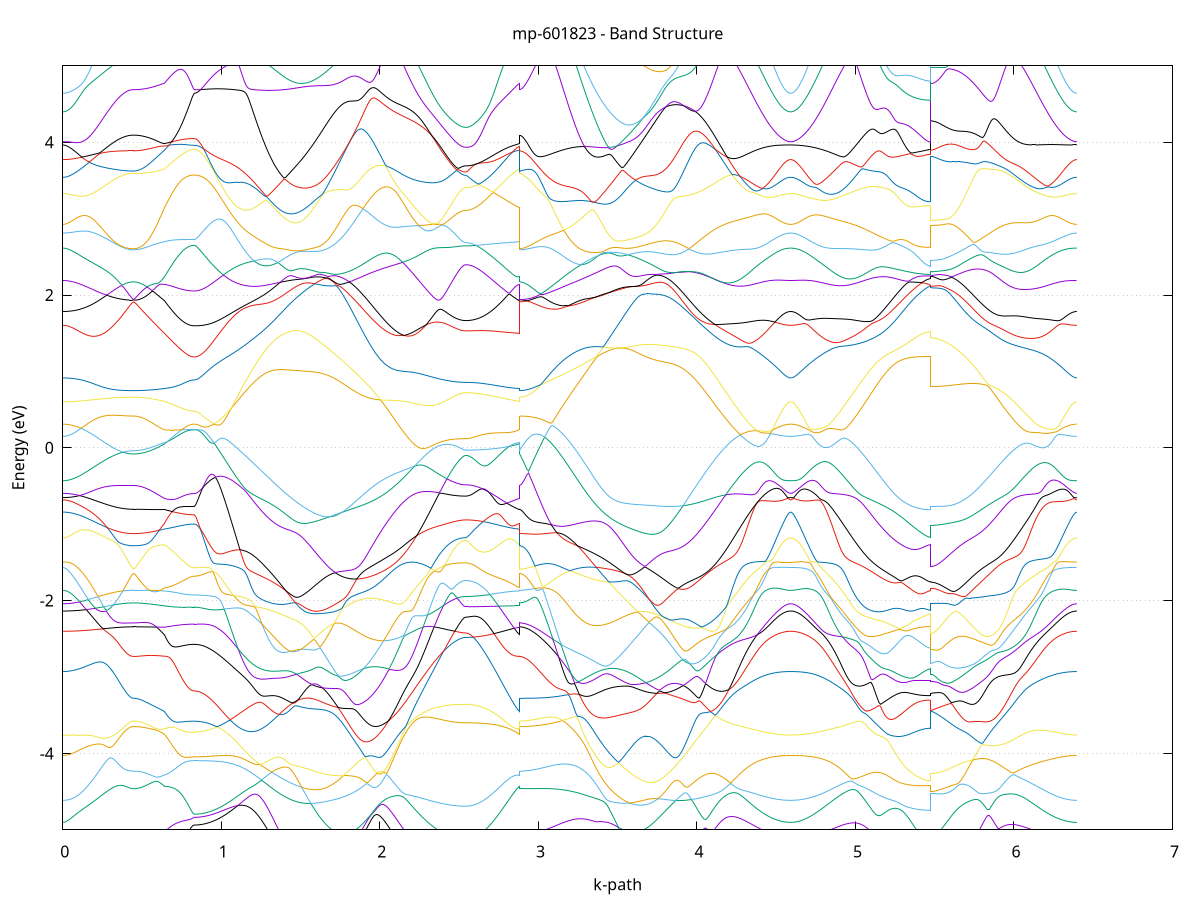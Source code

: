 set title 'mp-601823 - Band Structure'
set xlabel 'k-path'
set ylabel 'Energy (eV)'
set grid y
set yrange [-5:5]
set terminal png size 800,600
set output 'mp-601823_bands_gnuplot.png'
plot '-' using 1:2 with lines notitle, '-' using 1:2 with lines notitle, '-' using 1:2 with lines notitle, '-' using 1:2 with lines notitle, '-' using 1:2 with lines notitle, '-' using 1:2 with lines notitle, '-' using 1:2 with lines notitle, '-' using 1:2 with lines notitle, '-' using 1:2 with lines notitle, '-' using 1:2 with lines notitle, '-' using 1:2 with lines notitle, '-' using 1:2 with lines notitle, '-' using 1:2 with lines notitle, '-' using 1:2 with lines notitle, '-' using 1:2 with lines notitle, '-' using 1:2 with lines notitle, '-' using 1:2 with lines notitle, '-' using 1:2 with lines notitle, '-' using 1:2 with lines notitle, '-' using 1:2 with lines notitle, '-' using 1:2 with lines notitle, '-' using 1:2 with lines notitle, '-' using 1:2 with lines notitle, '-' using 1:2 with lines notitle, '-' using 1:2 with lines notitle, '-' using 1:2 with lines notitle, '-' using 1:2 with lines notitle, '-' using 1:2 with lines notitle, '-' using 1:2 with lines notitle, '-' using 1:2 with lines notitle, '-' using 1:2 with lines notitle, '-' using 1:2 with lines notitle, '-' using 1:2 with lines notitle, '-' using 1:2 with lines notitle, '-' using 1:2 with lines notitle, '-' using 1:2 with lines notitle, '-' using 1:2 with lines notitle, '-' using 1:2 with lines notitle, '-' using 1:2 with lines notitle, '-' using 1:2 with lines notitle, '-' using 1:2 with lines notitle, '-' using 1:2 with lines notitle, '-' using 1:2 with lines notitle, '-' using 1:2 with lines notitle, '-' using 1:2 with lines notitle, '-' using 1:2 with lines notitle, '-' using 1:2 with lines notitle, '-' using 1:2 with lines notitle, '-' using 1:2 with lines notitle, '-' using 1:2 with lines notitle, '-' using 1:2 with lines notitle, '-' using 1:2 with lines notitle, '-' using 1:2 with lines notitle, '-' using 1:2 with lines notitle, '-' using 1:2 with lines notitle, '-' using 1:2 with lines notitle, '-' using 1:2 with lines notitle, '-' using 1:2 with lines notitle, '-' using 1:2 with lines notitle, '-' using 1:2 with lines notitle, '-' using 1:2 with lines notitle, '-' using 1:2 with lines notitle, '-' using 1:2 with lines notitle, '-' using 1:2 with lines notitle
0.000000 -34.846731
0.009908 -34.846731
0.019816 -34.846731
0.029724 -34.846731
0.039632 -34.846731
0.049541 -34.846731
0.059449 -34.846731
0.069357 -34.846731
0.079265 -34.846731
0.089173 -34.846731
0.099081 -34.846731
0.108989 -34.846731
0.118897 -34.846731
0.128806 -34.846731
0.138714 -34.846731
0.148622 -34.846731
0.158530 -34.846731
0.168438 -34.846831
0.178346 -34.846831
0.188254 -34.846831
0.198162 -34.846831
0.208071 -34.846831
0.217979 -34.846831
0.227887 -34.846831
0.237795 -34.846831
0.247703 -34.846831
0.257611 -34.846931
0.267519 -34.846931
0.277427 -34.846931
0.287336 -34.846931
0.297244 -34.846931
0.307152 -34.846931
0.317060 -34.846931
0.326968 -34.846931
0.336876 -34.846931
0.346784 -34.846931
0.356692 -34.846931
0.366601 -34.846931
0.376509 -34.847031
0.386417 -34.847031
0.396325 -34.847031
0.406233 -34.847031
0.416141 -34.847031
0.426049 -34.847031
0.435957 -34.847031
0.445866 -34.847031
0.445866 -34.847031
0.455623 -34.847031
0.465380 -34.847031
0.475137 -34.847031
0.484894 -34.847031
0.494651 -34.847031
0.504408 -34.847031
0.514165 -34.847031
0.523922 -34.847031
0.533679 -34.846931
0.543437 -34.846931
0.553194 -34.846931
0.562951 -34.846931
0.572708 -34.846931
0.582465 -34.846931
0.592222 -34.846931
0.601979 -34.846931
0.611736 -34.846931
0.621493 -34.846931
0.631250 -34.846931
0.641007 -34.846931
0.641007 -34.846931
0.650918 -34.846831
0.660828 -34.846831
0.670738 -34.846831
0.680648 -34.846831
0.690558 -34.846831
0.700468 -34.846831
0.710378 -34.846831
0.720289 -34.846731
0.730199 -34.846731
0.740109 -34.846731
0.750019 -34.846731
0.759929 -34.846731
0.769839 -34.846731
0.779749 -34.846731
0.789660 -34.846731
0.799570 -34.846731
0.809480 -34.846731
0.819390 -34.846731
0.829300 -34.846731
0.829300 -34.846731
0.839230 -34.846731
0.849159 -34.846831
0.859089 -34.847031
0.869018 -34.847231
0.878948 -34.847531
0.888878 -34.847831
0.898807 -34.848231
0.908737 -34.848731
0.918666 -34.849331
0.928596 -34.849831
0.938525 -34.850531
0.948455 -34.851231
0.958385 -34.851931
0.968314 -34.852731
0.978244 -34.853631
0.988173 -34.854531
0.998103 -34.855431
1.008033 -34.856431
1.017962 -34.857431
1.027892 -34.858431
1.037821 -34.859531
1.047751 -34.860631
1.057680 -34.861731
1.067610 -34.862931
1.077540 -34.864131
1.087469 -34.865331
1.097399 -34.866531
1.107328 -34.867731
1.117258 -34.869031
1.127188 -34.870331
1.137117 -34.871631
1.147047 -34.872931
1.156976 -34.874231
1.166906 -34.875531
1.176836 -34.876831
1.186765 -34.878131
1.196695 -34.879531
1.206624 -34.880831
1.216554 -34.882131
1.226483 -34.883431
1.236413 -34.884731
1.246343 -34.886031
1.256272 -34.887331
1.266202 -34.888631
1.276131 -34.889931
1.286061 -34.891231
1.295991 -34.892431
1.305920 -34.893631
1.315850 -34.894931
1.325779 -34.896131
1.335709 -34.897231
1.345638 -34.898431
1.355568 -34.899531
1.365498 -34.900631
1.375427 -34.901731
1.385357 -34.902831
1.395286 -34.903831
1.405216 -34.904831
1.415146 -34.905831
1.425075 -34.906731
1.435005 -34.907731
1.444934 -34.908531
1.454864 -34.909431
1.464793 -34.910231
1.474723 -34.911031
1.484653 -34.911731
1.494582 -34.912531
1.504512 -34.913131
1.514441 -34.913831
1.524371 -34.914431
1.534301 -34.914931
1.544230 -34.915531
1.554160 -34.916031
1.564089 -34.916431
1.574019 -34.916831
1.583948 -34.917231
1.593878 -34.917631
1.603808 -34.917931
1.613737 -34.918131
1.623667 -34.918331
1.633596 -34.918531
1.643526 -34.918731
1.653456 -34.918831
1.663385 -34.918931
1.663385 -34.918931
1.673376 -34.918931
1.683366 -34.918931
1.693356 -34.918831
1.703347 -34.918831
1.713337 -34.918731
1.723327 -34.918531
1.733318 -34.918331
1.743308 -34.918131
1.753298 -34.917831
1.763289 -34.917531
1.773279 -34.917231
1.783269 -34.916831
1.793260 -34.916431
1.803250 -34.915931
1.813240 -34.915431
1.823231 -34.914931
1.833221 -34.914331
1.843211 -34.913731
1.853202 -34.913131
1.863192 -34.912431
1.873182 -34.911731
1.883173 -34.911031
1.893163 -34.910231
1.903153 -34.909431
1.913144 -34.908631
1.923134 -34.907731
1.933125 -34.906831
1.943115 -34.905931
1.953105 -34.904931
1.963096 -34.903931
1.973086 -34.902931
1.983076 -34.901931
1.993067 -34.900831
2.003057 -34.899731
2.013047 -34.898631
2.023038 -34.897531
2.033028 -34.896331
2.043018 -34.895131
2.053009 -34.893931
2.062999 -34.892731
2.072989 -34.891531
2.082980 -34.890231
2.092970 -34.889031
2.102960 -34.887731
2.112951 -34.886431
2.122941 -34.885131
2.132931 -34.883831
2.142922 -34.882531
2.152912 -34.881231
2.162903 -34.879931
2.172893 -34.878631
2.182883 -34.877331
2.192874 -34.876031
2.202864 -34.874731
2.212854 -34.873431
2.222845 -34.872131
2.232835 -34.870831
2.242825 -34.869631
2.252816 -34.868331
2.262806 -34.867131
2.272796 -34.865931
2.282787 -34.864731
2.292777 -34.863531
2.302767 -34.862431
2.312758 -34.861331
2.322748 -34.860231
2.332738 -34.859131
2.342729 -34.858131
2.352719 -34.857131
2.362709 -34.856131
2.372700 -34.855231
2.382690 -34.854331
2.392680 -34.853531
2.402671 -34.852731
2.412661 -34.851931
2.422651 -34.851231
2.432642 -34.850531
2.442632 -34.849931
2.452623 -34.849431
2.462613 -34.848931
2.472603 -34.848431
2.482594 -34.848131
2.492584 -34.847731
2.502574 -34.847531
2.512565 -34.847231
2.522555 -34.847131
2.532545 -34.847031
2.542536 -34.847031
2.542536 -34.847031
2.552408 -34.847031
2.562280 -34.847031
2.572152 -34.847031
2.582024 -34.847031
2.591896 -34.847031
2.601768 -34.847031
2.611640 -34.847031
2.621512 -34.847031
2.631384 -34.847031
2.641257 -34.847031
2.651129 -34.847031
2.661001 -34.847031
2.670873 -34.847031
2.680745 -34.846931
2.690617 -34.846931
2.700489 -34.846931
2.710361 -34.846931
2.720233 -34.846931
2.730105 -34.846931
2.739977 -34.846931
2.749849 -34.846931
2.759722 -34.846931
2.769594 -34.846931
2.779466 -34.846931
2.789338 -34.846931
2.799210 -34.846931
2.809082 -34.846931
2.818954 -34.846931
2.828826 -34.846931
2.838698 -34.846931
2.848570 -34.846931
2.858442 -34.846931
2.868315 -34.846931
2.878187 -34.846931
2.878187 -34.847031
2.888169 -34.847031
2.898152 -34.847131
2.908134 -34.847231
2.918117 -34.847531
2.928099 -34.847731
2.938082 -34.848131
2.948064 -34.848431
2.958047 -34.848931
2.968029 -34.849431
2.978012 -34.849931
2.987994 -34.850531
2.997977 -34.851231
3.007959 -34.851931
3.017942 -34.852731
3.027924 -34.853431
3.037907 -34.854331
3.047889 -34.855231
3.057872 -34.856131
3.067854 -34.857131
3.077837 -34.858031
3.087819 -34.859131
3.097802 -34.860131
3.107784 -34.861231
3.117767 -34.862431
3.127749 -34.863531
3.137732 -34.864731
3.147714 -34.865931
3.157697 -34.867131
3.167679 -34.868331
3.177662 -34.869531
3.187644 -34.870831
3.197627 -34.872131
3.207609 -34.873431
3.217592 -34.874631
3.227574 -34.875931
3.237557 -34.877231
3.247539 -34.878631
3.257522 -34.879931
3.267504 -34.881231
3.277487 -34.882531
3.287469 -34.883831
3.297452 -34.885131
3.307434 -34.886431
3.317417 -34.887631
3.327399 -34.888931
3.337382 -34.890231
3.347364 -34.891431
3.357347 -34.892631
3.367329 -34.893931
3.377312 -34.895131
3.387294 -34.896231
3.397277 -34.897431
3.407259 -34.898531
3.417242 -34.899731
3.427224 -34.900831
3.437207 -34.901831
3.447189 -34.902931
3.457172 -34.903931
3.467154 -34.904931
3.477137 -34.905831
3.487119 -34.906831
3.497102 -34.907731
3.507084 -34.908531
3.517067 -34.909431
3.527049 -34.910231
3.537032 -34.910931
3.547014 -34.911731
3.556997 -34.912431
3.566979 -34.913131
3.576962 -34.913731
3.586944 -34.914331
3.596927 -34.914931
3.606909 -34.915431
3.616892 -34.915931
3.626874 -34.916331
3.636857 -34.916831
3.646839 -34.917131
3.656822 -34.917531
3.666804 -34.917831
3.676787 -34.918131
3.676787 -34.918131
3.686728 -34.918331
3.696670 -34.918531
3.706612 -34.918631
3.716553 -34.918831
3.726495 -34.918831
3.736437 -34.918931
3.746379 -34.918931
3.756320 -34.918931
3.766262 -34.918831
3.776204 -34.918731
3.786145 -34.918531
3.796087 -34.918431
3.806029 -34.918131
3.815970 -34.917931
3.825912 -34.917631
3.835854 -34.917231
3.845795 -34.916931
3.855737 -34.916531
3.865679 -34.916031
3.875621 -34.915531
3.885562 -34.915031
3.895504 -34.914431
3.905446 -34.913831
3.915387 -34.913231
3.925329 -34.912531
3.935271 -34.911831
3.945212 -34.911031
3.955154 -34.910331
3.965096 -34.909531
3.975037 -34.908631
3.984979 -34.907731
3.994921 -34.906831
4.004862 -34.905931
4.014804 -34.904931
4.024746 -34.903931
4.034688 -34.902931
4.044629 -34.901831
4.054571 -34.900731
4.064513 -34.899631
4.074454 -34.898531
4.084396 -34.897331
4.094338 -34.896131
4.104279 -34.894931
4.114221 -34.893731
4.124163 -34.892531
4.134104 -34.891231
4.144046 -34.890031
4.153988 -34.888731
4.163930 -34.887431
4.173871 -34.886131
4.183813 -34.884831
4.193755 -34.883531
4.203696 -34.882231
4.213638 -34.880831
4.223580 -34.879531
4.233521 -34.878231
4.243463 -34.876931
4.253405 -34.875531
4.263346 -34.874231
4.273288 -34.872931
4.283230 -34.871631
4.293172 -34.870331
4.303113 -34.869031
4.313055 -34.867831
4.322997 -34.866531
4.332938 -34.865331
4.342880 -34.864131
4.352822 -34.862931
4.362763 -34.861831
4.372705 -34.860631
4.382647 -34.859531
4.392588 -34.858431
4.402530 -34.857431
4.412472 -34.856431
4.422413 -34.855431
4.432355 -34.854531
4.442297 -34.853631
4.452239 -34.852731
4.462180 -34.851931
4.472122 -34.851231
4.482064 -34.850531
4.492005 -34.849931
4.501947 -34.849331
4.511889 -34.848731
4.521830 -34.848231
4.531772 -34.847831
4.541714 -34.847531
4.551655 -34.847231
4.561597 -34.847031
4.571539 -34.846831
4.581481 -34.846731
4.591422 -34.846731
4.591422 -34.846731
4.601368 -34.846731
4.611313 -34.846831
4.621259 -34.846931
4.631204 -34.847231
4.641150 -34.847431
4.651095 -34.847831
4.661041 -34.848231
4.670986 -34.848631
4.680932 -34.849131
4.690877 -34.849731
4.700823 -34.850331
4.710768 -34.850931
4.720714 -34.851631
4.730660 -34.852431
4.740605 -34.853231
4.750551 -34.854031
4.760496 -34.854931
4.770442 -34.855831
4.780387 -34.856831
4.790333 -34.857831
4.800278 -34.858831
4.810224 -34.859831
4.820169 -34.860931
4.830115 -34.862031
4.840060 -34.863131
4.850006 -34.864331
4.859951 -34.865431
4.869897 -34.866631
4.879842 -34.867831
4.889788 -34.869031
4.899733 -34.870331
4.909679 -34.871531
4.919624 -34.872831
4.929570 -34.874031
4.939515 -34.875331
4.949461 -34.876631
4.959407 -34.877831
4.969352 -34.879131
4.979298 -34.880431
4.989243 -34.881731
4.999189 -34.882931
5.009134 -34.884231
5.019080 -34.885531
5.029025 -34.886731
5.038971 -34.887931
5.048916 -34.889231
5.058862 -34.890431
5.068807 -34.891631
5.078753 -34.892831
5.088698 -34.894031
5.098644 -34.895131
5.108589 -34.896331
5.118535 -34.897431
5.128480 -34.898531
5.138426 -34.899631
5.148371 -34.900731
5.158317 -34.901731
5.168263 -34.902731
5.178208 -34.903731
5.188154 -34.904731
5.198099 -34.905631
5.208045 -34.906531
5.217990 -34.907431
5.227936 -34.908231
5.237881 -34.909131
5.247827 -34.909931
5.257772 -34.910631
5.267718 -34.911331
5.277663 -34.912031
5.287609 -34.912731
5.297554 -34.913331
5.307500 -34.913931
5.317445 -34.914531
5.327391 -34.915031
5.337336 -34.915531
5.347282 -34.916031
5.357227 -34.916431
5.367173 -34.916831
5.377118 -34.917231
5.387064 -34.917531
5.397010 -34.917831
5.406955 -34.918131
5.416901 -34.918331
5.426846 -34.918531
5.436792 -34.918631
5.446737 -34.918831
5.456683 -34.918831
5.466628 -34.918931
5.476574 -34.918931
5.476574 -34.918931
5.486469 -34.918931
5.496365 -34.918831
5.506260 -34.918831
5.516156 -34.918731
5.526051 -34.918531
5.535947 -34.918331
5.545842 -34.918131
5.555737 -34.917931
5.565633 -34.917631
5.575528 -34.917331
5.585424 -34.917031
5.595319 -34.916631
5.605215 -34.916231
5.615110 -34.915831
5.625006 -34.915431
5.634901 -34.914931
5.644797 -34.914431
5.654692 -34.913831
5.664588 -34.913231
5.674483 -34.912631
5.684379 -34.912031
5.694274 -34.911331
5.704170 -34.910631
5.714065 -34.909931
5.723961 -34.909131
5.733856 -34.908331
5.743751 -34.907531
5.753647 -34.906731
5.763542 -34.905831
5.773438 -34.904931
5.783333 -34.904031
5.793229 -34.903131
5.803124 -34.902131
5.813020 -34.901131
5.822915 -34.900131
5.832811 -34.899131
5.842706 -34.898131
5.852602 -34.897031
5.862497 -34.895931
5.872393 -34.894831
5.882288 -34.893731
5.892184 -34.892631
5.902079 -34.891431
5.911975 -34.890331
5.921870 -34.889131
5.931766 -34.887931
5.941661 -34.886731
5.951556 -34.885531
5.961452 -34.884331
5.971347 -34.883131
5.981243 -34.881931
5.991138 -34.880731
6.001034 -34.879531
6.010929 -34.878231
6.020825 -34.877031
6.030720 -34.875831
6.040616 -34.874631
6.050511 -34.873431
6.060407 -34.872231
6.070302 -34.871031
6.080198 -34.869831
6.090093 -34.868631
6.099989 -34.867531
6.109884 -34.866331
6.119780 -34.865231
6.129675 -34.864131
6.139570 -34.863031
6.149466 -34.861931
6.159361 -34.860931
6.169257 -34.859831
6.179152 -34.858831
6.189048 -34.857931
6.198943 -34.856931
6.208839 -34.856031
6.218734 -34.855131
6.228630 -34.854331
6.238525 -34.853431
6.248421 -34.852731
6.258316 -34.851931
6.268212 -34.851231
6.278107 -34.850631
6.288003 -34.850031
6.297898 -34.849431
6.307794 -34.848931
6.317689 -34.848431
6.327584 -34.848031
6.337480 -34.847731
6.347375 -34.847431
6.357271 -34.847131
6.367166 -34.846931
6.377062 -34.846831
6.386957 -34.846731
6.396853 -34.846731
e
0.000000 -34.842731
0.009908 -34.842731
0.019816 -34.842731
0.029724 -34.842731
0.039632 -34.842831
0.049541 -34.842831
0.059449 -34.842931
0.069357 -34.843031
0.079265 -34.843031
0.089173 -34.843131
0.099081 -34.843231
0.108989 -34.843331
0.118897 -34.843531
0.128806 -34.843631
0.138714 -34.843731
0.148622 -34.843831
0.158530 -34.844031
0.168438 -34.844131
0.178346 -34.844231
0.188254 -34.844431
0.198162 -34.844531
0.208071 -34.844731
0.217979 -34.844831
0.227887 -34.845031
0.237795 -34.845131
0.247703 -34.845331
0.257611 -34.845431
0.267519 -34.845531
0.277427 -34.845731
0.287336 -34.845831
0.297244 -34.845931
0.307152 -34.846031
0.317060 -34.846231
0.326968 -34.846331
0.336876 -34.846431
0.346784 -34.846531
0.356692 -34.846531
0.366601 -34.846631
0.376509 -34.846731
0.386417 -34.846731
0.396325 -34.846831
0.406233 -34.846831
0.416141 -34.846931
0.426049 -34.846931
0.435957 -34.846931
0.445866 -34.846931
0.445866 -34.846931
0.455623 -34.846931
0.465380 -34.846931
0.475137 -34.846931
0.484894 -34.846831
0.494651 -34.846831
0.504408 -34.846831
0.514165 -34.846731
0.523922 -34.846631
0.533679 -34.846631
0.543437 -34.846531
0.553194 -34.846431
0.562951 -34.846331
0.572708 -34.846231
0.582465 -34.846131
0.592222 -34.846031
0.601979 -34.845931
0.611736 -34.845831
0.621493 -34.845731
0.631250 -34.845631
0.641007 -34.845431
0.641007 -34.845431
0.650918 -34.845231
0.660828 -34.845031
0.670738 -34.844831
0.680648 -34.844631
0.690558 -34.844431
0.700468 -34.844231
0.710378 -34.844031
0.720289 -34.843931
0.730199 -34.843731
0.740109 -34.843531
0.750019 -34.843331
0.759929 -34.843231
0.769839 -34.843131
0.779749 -34.843031
0.789660 -34.842931
0.799570 -34.842831
0.809480 -34.842731
0.819390 -34.842731
0.829300 -34.842731
0.829300 -34.842731
0.839230 -34.842731
0.849159 -34.842731
0.859089 -34.842731
0.869018 -34.842731
0.878948 -34.842831
0.888878 -34.842831
0.898807 -34.842831
0.908737 -34.842931
0.918666 -34.843031
0.928596 -34.843131
0.938525 -34.843231
0.948455 -34.843331
0.958385 -34.843531
0.968314 -34.843731
0.978244 -34.844031
0.988173 -34.844331
0.998103 -34.844631
1.008033 -34.845031
1.017962 -34.845431
1.027892 -34.845931
1.037821 -34.846431
1.047751 -34.847031
1.057680 -34.847731
1.067610 -34.848431
1.077540 -34.849231
1.087469 -34.850031
1.097399 -34.850931
1.107328 -34.851831
1.117258 -34.852831
1.127188 -34.853931
1.137117 -34.854931
1.147047 -34.856131
1.156976 -34.857231
1.166906 -34.858431
1.176836 -34.859631
1.186765 -34.860931
1.196695 -34.862231
1.206624 -34.863531
1.216554 -34.864831
1.226483 -34.866131
1.236413 -34.867531
1.246343 -34.868831
1.256272 -34.870231
1.266202 -34.871631
1.276131 -34.873031
1.286061 -34.874331
1.295991 -34.875731
1.305920 -34.877131
1.315850 -34.878531
1.325779 -34.879831
1.335709 -34.881231
1.345638 -34.882531
1.355568 -34.883831
1.365498 -34.885131
1.375427 -34.886431
1.385357 -34.887731
1.395286 -34.888931
1.405216 -34.890131
1.415146 -34.891331
1.425075 -34.892531
1.435005 -34.893631
1.444934 -34.894731
1.454864 -34.895831
1.464793 -34.896831
1.474723 -34.897831
1.484653 -34.898831
1.494582 -34.899731
1.504512 -34.900631
1.514441 -34.901431
1.524371 -34.902231
1.534301 -34.902931
1.544230 -34.903731
1.554160 -34.904331
1.564089 -34.904931
1.574019 -34.905531
1.583948 -34.906031
1.593878 -34.906531
1.603808 -34.906931
1.613737 -34.907331
1.623667 -34.907731
1.633596 -34.907931
1.643526 -34.908231
1.653456 -34.908331
1.663385 -34.908531
1.663385 -34.908531
1.673376 -34.908531
1.683366 -34.908631
1.693356 -34.908531
1.703347 -34.908531
1.713337 -34.908331
1.723327 -34.908131
1.733318 -34.907931
1.743308 -34.907631
1.753298 -34.907331
1.763289 -34.906931
1.773279 -34.906531
1.783269 -34.906031
1.793260 -34.905431
1.803250 -34.904831
1.813240 -34.904231
1.823231 -34.903531
1.833221 -34.902831
1.843211 -34.902031
1.853202 -34.901231
1.863192 -34.900431
1.873182 -34.899531
1.883173 -34.898531
1.893163 -34.897531
1.903153 -34.896531
1.913144 -34.895531
1.923134 -34.894431
1.933125 -34.893331
1.943115 -34.892131
1.953105 -34.890931
1.963096 -34.889731
1.973086 -34.888531
1.983076 -34.887231
1.993067 -34.885931
2.003057 -34.884631
2.013047 -34.883331
2.023038 -34.882031
2.033028 -34.880631
2.043018 -34.879231
2.053009 -34.877931
2.062999 -34.876531
2.072989 -34.875131
2.082980 -34.873731
2.092970 -34.872331
2.102960 -34.870931
2.112951 -34.869531
2.122941 -34.868231
2.132931 -34.866831
2.142922 -34.865531
2.152912 -34.864131
2.162903 -34.862831
2.172893 -34.861631
2.182883 -34.860331
2.192874 -34.859131
2.202864 -34.857931
2.212854 -34.856831
2.222845 -34.855731
2.232835 -34.854731
2.242825 -34.853731
2.252816 -34.852831
2.262806 -34.852031
2.272796 -34.851231
2.282787 -34.850531
2.292777 -34.849831
2.302767 -34.849331
2.312758 -34.848831
2.322748 -34.848331
2.332738 -34.847931
2.342729 -34.847631
2.352719 -34.847431
2.362709 -34.847231
2.372700 -34.847031
2.382690 -34.846931
2.392680 -34.846831
2.402671 -34.846731
2.412661 -34.846731
2.422651 -34.846731
2.432642 -34.846731
2.442632 -34.846731
2.452623 -34.846731
2.462613 -34.846731
2.472603 -34.846831
2.482594 -34.846831
2.492584 -34.846831
2.502574 -34.846931
2.512565 -34.846931
2.522555 -34.846931
2.532545 -34.846931
2.542536 -34.846931
2.542536 -34.846931
2.552408 -34.846931
2.562280 -34.846931
2.572152 -34.846931
2.582024 -34.846931
2.591896 -34.846931
2.601768 -34.846931
2.611640 -34.846831
2.621512 -34.846831
2.631384 -34.846831
2.641257 -34.846831
2.651129 -34.846731
2.661001 -34.846731
2.670873 -34.846731
2.680745 -34.846631
2.690617 -34.846631
2.700489 -34.846631
2.710361 -34.846531
2.720233 -34.846531
2.730105 -34.846431
2.739977 -34.846431
2.749849 -34.846331
2.759722 -34.846331
2.769594 -34.846231
2.779466 -34.846131
2.789338 -34.846131
2.799210 -34.846031
2.809082 -34.845931
2.818954 -34.845931
2.828826 -34.845831
2.838698 -34.845731
2.848570 -34.845731
2.858442 -34.845631
2.868315 -34.845531
2.878187 -34.845431
2.878187 -34.846931
2.888169 -34.846931
2.898152 -34.846931
2.908134 -34.846931
2.918117 -34.846931
2.928099 -34.846831
2.938082 -34.846831
2.948064 -34.846831
2.958047 -34.846731
2.968029 -34.846731
2.978012 -34.846731
2.987994 -34.846731
2.997977 -34.846731
3.007959 -34.846731
3.017942 -34.846731
3.027924 -34.846831
3.037907 -34.846931
3.047889 -34.847031
3.057872 -34.847231
3.067854 -34.847431
3.077837 -34.847631
3.087819 -34.847931
3.097802 -34.848331
3.107784 -34.848831
3.117767 -34.849331
3.127749 -34.849831
3.137732 -34.850531
3.147714 -34.851231
3.157697 -34.852031
3.167679 -34.852831
3.177662 -34.853731
3.187644 -34.854731
3.197627 -34.855731
3.207609 -34.856831
3.217592 -34.857931
3.227574 -34.859131
3.237557 -34.860331
3.247539 -34.861531
3.257522 -34.862831
3.267504 -34.864131
3.277487 -34.865431
3.287469 -34.866831
3.297452 -34.868131
3.307434 -34.869531
3.317417 -34.870931
3.327399 -34.872331
3.337382 -34.873631
3.347364 -34.875031
3.357347 -34.876431
3.367329 -34.877831
3.377312 -34.879231
3.387294 -34.880531
3.397277 -34.881931
3.407259 -34.883231
3.417242 -34.884631
3.427224 -34.885931
3.437207 -34.887231
3.447189 -34.888431
3.457172 -34.889731
3.467154 -34.890931
3.477137 -34.892131
3.487119 -34.893231
3.497102 -34.894331
3.507084 -34.895431
3.517067 -34.896531
3.527049 -34.897531
3.537032 -34.898531
3.547014 -34.899431
3.556997 -34.900331
3.566979 -34.901231
3.576962 -34.902031
3.586944 -34.902831
3.596927 -34.903531
3.606909 -34.904231
3.616892 -34.904831
3.626874 -34.905431
3.636857 -34.905931
3.646839 -34.906431
3.656822 -34.906931
3.666804 -34.907331
3.676787 -34.907631
3.676787 -34.907631
3.686728 -34.907931
3.696670 -34.908131
3.706612 -34.908331
3.716553 -34.908531
3.726495 -34.908531
3.736437 -34.908631
3.746379 -34.908631
3.756320 -34.908531
3.766262 -34.908431
3.776204 -34.908231
3.786145 -34.908031
3.796087 -34.907731
3.806029 -34.907431
3.815970 -34.907031
3.825912 -34.906631
3.835854 -34.906131
3.845795 -34.905631
3.855737 -34.905031
3.865679 -34.904431
3.875621 -34.903731
3.885562 -34.903031
3.895504 -34.902331
3.905446 -34.901531
3.915387 -34.900631
3.925329 -34.899731
3.935271 -34.898831
3.945212 -34.897931
3.955154 -34.896931
3.965096 -34.895831
3.975037 -34.894831
3.984979 -34.893731
3.994921 -34.892631
4.004862 -34.891431
4.014804 -34.890231
4.024746 -34.889031
4.034688 -34.887831
4.044629 -34.886531
4.054571 -34.885231
4.064513 -34.883931
4.074454 -34.882631
4.084396 -34.881331
4.094338 -34.879931
4.104279 -34.878531
4.114221 -34.877231
4.124163 -34.875831
4.134104 -34.874431
4.144046 -34.873031
4.153988 -34.871731
4.163930 -34.870331
4.173871 -34.868931
4.183813 -34.867531
4.193755 -34.866231
4.203696 -34.864931
4.213638 -34.863531
4.223580 -34.862231
4.233521 -34.860931
4.243463 -34.859731
4.253405 -34.858531
4.263346 -34.857331
4.273288 -34.856131
4.283230 -34.855031
4.293172 -34.853931
4.303113 -34.852931
4.313055 -34.851931
4.322997 -34.850931
4.332938 -34.850031
4.342880 -34.849231
4.352822 -34.848431
4.362763 -34.847731
4.372705 -34.847031
4.382647 -34.846431
4.392588 -34.845931
4.402530 -34.845431
4.412472 -34.845031
4.422413 -34.844631
4.432355 -34.844331
4.442297 -34.844031
4.452239 -34.843731
4.462180 -34.843531
4.472122 -34.843331
4.482064 -34.843231
4.492005 -34.843131
4.501947 -34.843031
4.511889 -34.842931
4.521830 -34.842831
4.531772 -34.842831
4.541714 -34.842831
4.551655 -34.842731
4.561597 -34.842731
4.571539 -34.842731
4.581481 -34.842731
4.591422 -34.842731
4.591422 -34.842731
4.601368 -34.842731
4.611313 -34.842731
4.621259 -34.842731
4.631204 -34.842731
4.641150 -34.842831
4.651095 -34.842831
4.661041 -34.842831
4.670986 -34.842931
4.680932 -34.843031
4.690877 -34.843131
4.700823 -34.843231
4.710768 -34.843331
4.720714 -34.843531
4.730660 -34.843731
4.740605 -34.843931
4.750551 -34.844231
4.760496 -34.844531
4.770442 -34.844831
4.780387 -34.845231
4.790333 -34.845631
4.800278 -34.846131
4.810224 -34.846731
4.820169 -34.847331
4.830115 -34.847931
4.840060 -34.848631
4.850006 -34.849431
4.859951 -34.850231
4.869897 -34.851031
4.879842 -34.851931
4.889788 -34.852931
4.899733 -34.853931
4.909679 -34.854931
4.919624 -34.856031
4.929570 -34.857131
4.939515 -34.858331
4.949461 -34.859431
4.959407 -34.860631
4.969352 -34.861931
4.979298 -34.863131
4.989243 -34.864431
4.999189 -34.865731
5.009134 -34.867031
5.019080 -34.868331
5.029025 -34.869631
5.038971 -34.870931
5.048916 -34.872231
5.058862 -34.873631
5.068807 -34.874931
5.078753 -34.876231
5.088698 -34.877631
5.098644 -34.878931
5.108589 -34.880231
5.118535 -34.881531
5.128480 -34.882831
5.138426 -34.884031
5.148371 -34.885331
5.158317 -34.886531
5.168263 -34.887731
5.178208 -34.888931
5.188154 -34.890131
5.198099 -34.891231
5.208045 -34.892431
5.217990 -34.893531
5.227936 -34.894531
5.237881 -34.895631
5.247827 -34.896631
5.257772 -34.897531
5.267718 -34.898531
5.277663 -34.899431
5.287609 -34.900231
5.297554 -34.901031
5.307500 -34.901831
5.317445 -34.902631
5.327391 -34.903331
5.337336 -34.903931
5.347282 -34.904631
5.357227 -34.905131
5.367173 -34.905731
5.377118 -34.906231
5.387064 -34.906631
5.397010 -34.907031
5.406955 -34.907431
5.416901 -34.907731
5.426846 -34.907931
5.436792 -34.908131
5.446737 -34.908331
5.456683 -34.908431
5.466628 -34.908531
5.476574 -34.908531
5.476574 -34.908531
5.486469 -34.908531
5.496365 -34.908431
5.506260 -34.908331
5.516156 -34.908231
5.526051 -34.908031
5.535947 -34.907731
5.545842 -34.907531
5.555737 -34.907131
5.565633 -34.906831
5.575528 -34.906431
5.585424 -34.905931
5.595319 -34.905431
5.605215 -34.904931
5.615110 -34.904331
5.625006 -34.903731
5.634901 -34.903131
5.644797 -34.902431
5.654692 -34.901731
5.664588 -34.900931
5.674483 -34.900131
5.684379 -34.899331
5.694274 -34.898431
5.704170 -34.897531
5.714065 -34.896631
5.723961 -34.895631
5.733856 -34.894631
5.743751 -34.893631
5.753647 -34.892631
5.763542 -34.891531
5.773438 -34.890431
5.783333 -34.889331
5.793229 -34.888231
5.803124 -34.887031
5.813020 -34.885931
5.822915 -34.884731
5.832811 -34.883531
5.842706 -34.882231
5.852602 -34.881031
5.862497 -34.879831
5.872393 -34.878531
5.882288 -34.877231
5.892184 -34.876031
5.902079 -34.874731
5.911975 -34.873431
5.921870 -34.872231
5.931766 -34.870931
5.941661 -34.869631
5.951556 -34.868431
5.961452 -34.867131
5.971347 -34.865931
5.981243 -34.864631
5.991138 -34.863431
6.001034 -34.862231
6.010929 -34.861031
6.020825 -34.859931
6.030720 -34.858731
6.040616 -34.857631
6.050511 -34.856531
6.060407 -34.855531
6.070302 -34.854531
6.080198 -34.853531
6.090093 -34.852631
6.099989 -34.851731
6.109884 -34.850831
6.119780 -34.850031
6.129675 -34.849231
6.139570 -34.848531
6.149466 -34.847931
6.159361 -34.847231
6.169257 -34.846731
6.179152 -34.846131
6.189048 -34.845731
6.198943 -34.845231
6.208839 -34.844931
6.218734 -34.844531
6.228630 -34.844231
6.238525 -34.844031
6.248421 -34.843831
6.258316 -34.843631
6.268212 -34.843431
6.278107 -34.843331
6.288003 -34.843131
6.297898 -34.843031
6.307794 -34.843031
6.317689 -34.842931
6.327584 -34.842831
6.337480 -34.842831
6.347375 -34.842831
6.357271 -34.842731
6.367166 -34.842731
6.377062 -34.842731
6.386957 -34.842731
6.396853 -34.842731
e
0.000000 -34.814431
0.009908 -34.814431
0.019816 -34.814431
0.029724 -34.814431
0.039632 -34.814431
0.049541 -34.814431
0.059449 -34.814431
0.069357 -34.814431
0.079265 -34.814331
0.089173 -34.814331
0.099081 -34.814331
0.108989 -34.814331
0.118897 -34.814331
0.128806 -34.814331
0.138714 -34.814331
0.148622 -34.814231
0.158530 -34.814231
0.168438 -34.814231
0.178346 -34.814231
0.188254 -34.814231
0.198162 -34.814131
0.208071 -34.814131
0.217979 -34.814131
0.227887 -34.814131
0.237795 -34.814031
0.247703 -34.814031
0.257611 -34.814031
0.267519 -34.814031
0.277427 -34.814031
0.287336 -34.813931
0.297244 -34.813931
0.307152 -34.813931
0.317060 -34.813931
0.326968 -34.813931
0.336876 -34.813831
0.346784 -34.813831
0.356692 -34.813831
0.366601 -34.813831
0.376509 -34.813831
0.386417 -34.813831
0.396325 -34.813831
0.406233 -34.813831
0.416141 -34.813831
0.426049 -34.813831
0.435957 -34.813831
0.445866 -34.813831
0.445866 -34.813831
0.455623 -34.813831
0.465380 -34.813831
0.475137 -34.813831
0.484894 -34.813831
0.494651 -34.813831
0.504408 -34.813831
0.514165 -34.813831
0.523922 -34.813831
0.533679 -34.813831
0.543437 -34.813831
0.553194 -34.813831
0.562951 -34.813931
0.572708 -34.813931
0.582465 -34.813931
0.592222 -34.813931
0.601979 -34.813931
0.611736 -34.813931
0.621493 -34.814031
0.631250 -34.814031
0.641007 -34.814031
0.641007 -34.814031
0.650918 -34.814031
0.660828 -34.814131
0.670738 -34.814131
0.680648 -34.814131
0.690558 -34.814131
0.700468 -34.814231
0.710378 -34.814231
0.720289 -34.814231
0.730199 -34.814331
0.740109 -34.814331
0.750019 -34.814331
0.759929 -34.814331
0.769839 -34.814331
0.779749 -34.814431
0.789660 -34.814431
0.799570 -34.814431
0.809480 -34.814431
0.819390 -34.814431
0.829300 -34.814431
0.829300 -34.814431
0.839230 -34.814431
0.849159 -34.814431
0.859089 -34.814531
0.869018 -34.814631
0.878948 -34.814731
0.888878 -34.814831
0.898807 -34.815031
0.908737 -34.815131
0.918666 -34.815331
0.928596 -34.815531
0.938525 -34.815731
0.948455 -34.815931
0.958385 -34.816031
0.968314 -34.816231
0.978244 -34.816431
0.988173 -34.816531
0.998103 -34.816631
1.008033 -34.816731
1.017962 -34.816731
1.027892 -34.816831
1.037821 -34.816731
1.047751 -34.816731
1.057680 -34.816631
1.067610 -34.816431
1.077540 -34.816231
1.087469 -34.816031
1.097399 -34.815731
1.107328 -34.816431
1.117258 -34.817831
1.127188 -34.819231
1.137117 -34.820731
1.147047 -34.822131
1.156976 -34.823631
1.166906 -34.825231
1.176836 -34.826731
1.186765 -34.828331
1.196695 -34.829831
1.206624 -34.831431
1.216554 -34.833031
1.226483 -34.834631
1.236413 -34.836231
1.246343 -34.837931
1.256272 -34.839531
1.266202 -34.841131
1.276131 -34.842731
1.286061 -34.844431
1.295991 -34.846031
1.305920 -34.847631
1.315850 -34.849231
1.325779 -34.850831
1.335709 -34.852431
1.345638 -34.854031
1.355568 -34.855631
1.365498 -34.857131
1.375427 -34.858631
1.385357 -34.860131
1.395286 -34.861631
1.405216 -34.863031
1.415146 -34.864531
1.425075 -34.865831
1.435005 -34.867231
1.444934 -34.868531
1.454864 -34.869831
1.464793 -34.871131
1.474723 -34.872331
1.484653 -34.873531
1.494582 -34.874631
1.504512 -34.875731
1.514441 -34.876731
1.524371 -34.877731
1.534301 -34.878731
1.544230 -34.879631
1.554160 -34.880431
1.564089 -34.881231
1.574019 -34.881931
1.583948 -34.882631
1.593878 -34.883231
1.603808 -34.883831
1.613737 -34.884331
1.623667 -34.884831
1.633596 -34.885231
1.643526 -34.885531
1.653456 -34.885831
1.663385 -34.886031
1.663385 -34.886031
1.673376 -34.886131
1.683366 -34.886231
1.693356 -34.886231
1.703347 -34.886231
1.713337 -34.886031
1.723327 -34.885931
1.733318 -34.885631
1.743308 -34.885331
1.753298 -34.885031
1.763289 -34.884531
1.773279 -34.884031
1.783269 -34.883531
1.793260 -34.882931
1.803250 -34.882231
1.813240 -34.881531
1.823231 -34.880731
1.833221 -34.879931
1.843211 -34.879031
1.853202 -34.878131
1.863192 -34.877131
1.873182 -34.876031
1.883173 -34.874931
1.893163 -34.873831
1.903153 -34.872631
1.913144 -34.871431
1.923134 -34.870131
1.933125 -34.868831
1.943115 -34.867531
1.953105 -34.866131
1.963096 -34.864731
1.973086 -34.863331
1.983076 -34.861831
1.993067 -34.860331
2.003057 -34.858831
2.013047 -34.857331
2.023038 -34.855731
2.033028 -34.854131
2.043018 -34.852531
2.053009 -34.850931
2.062999 -34.849331
2.072989 -34.847631
2.082980 -34.846031
2.092970 -34.844331
2.102960 -34.842631
2.112951 -34.841031
2.122941 -34.839331
2.132931 -34.837631
2.142922 -34.836031
2.152912 -34.834331
2.162903 -34.832731
2.172893 -34.831031
2.182883 -34.829431
2.192874 -34.827731
2.202864 -34.826131
2.212854 -34.824531
2.222845 -34.823031
2.232835 -34.821431
2.242825 -34.819931
2.252816 -34.818731
2.262806 -34.818931
2.272796 -34.819131
2.282787 -34.819231
2.292777 -34.819331
2.302767 -34.819231
2.312758 -34.819231
2.322748 -34.819131
2.332738 -34.818931
2.342729 -34.818731
2.352719 -34.818531
2.362709 -34.818231
2.372700 -34.817931
2.382690 -34.817531
2.392680 -34.817231
2.402671 -34.816831
2.412661 -34.816531
2.422651 -34.816131
2.432642 -34.815831
2.442632 -34.815531
2.452623 -34.815231
2.462613 -34.814931
2.472603 -34.814631
2.482594 -34.814431
2.492584 -34.814231
2.502574 -34.814131
2.512565 -34.813931
2.522555 -34.813831
2.532545 -34.813831
2.542536 -34.813831
2.542536 -34.813831
2.552408 -34.813831
2.562280 -34.813831
2.572152 -34.813831
2.582024 -34.813831
2.591896 -34.813831
2.601768 -34.813831
2.611640 -34.813831
2.621512 -34.813831
2.631384 -34.813831
2.641257 -34.813831
2.651129 -34.813831
2.661001 -34.813831
2.670873 -34.813831
2.680745 -34.813831
2.690617 -34.813831
2.700489 -34.813831
2.710361 -34.813831
2.720233 -34.813831
2.730105 -34.813831
2.739977 -34.813831
2.749849 -34.813931
2.759722 -34.813931
2.769594 -34.813931
2.779466 -34.813931
2.789338 -34.813931
2.799210 -34.813931
2.809082 -34.813931
2.818954 -34.813931
2.828826 -34.813931
2.838698 -34.813931
2.848570 -34.814031
2.858442 -34.814031
2.868315 -34.814031
2.878187 -34.814031
2.878187 -34.813831
2.888169 -34.813831
2.898152 -34.813831
2.908134 -34.813931
2.918117 -34.814131
2.928099 -34.814231
2.938082 -34.814431
2.948064 -34.814631
2.958047 -34.814931
2.968029 -34.815231
2.978012 -34.815531
2.987994 -34.815831
2.997977 -34.816131
3.007959 -34.816531
3.017942 -34.816831
3.027924 -34.817231
3.037907 -34.817531
3.047889 -34.817931
3.057872 -34.818231
3.067854 -34.818431
3.077837 -34.818731
3.087819 -34.818931
3.097802 -34.819131
3.107784 -34.819231
3.117767 -34.819231
3.127749 -34.819331
3.137732 -34.819231
3.147714 -34.819131
3.157697 -34.818931
3.167679 -34.818731
3.177662 -34.819831
3.187644 -34.821431
3.197627 -34.822931
3.207609 -34.824531
3.217592 -34.826131
3.227574 -34.827731
3.237557 -34.829331
3.247539 -34.831031
3.257522 -34.832631
3.267504 -34.834331
3.277487 -34.835931
3.287469 -34.837631
3.297452 -34.839331
3.307434 -34.840931
3.317417 -34.842631
3.327399 -34.844331
3.337382 -34.845931
3.347364 -34.847631
3.357347 -34.849231
3.367329 -34.850831
3.377312 -34.852431
3.387294 -34.854031
3.397277 -34.855631
3.407259 -34.857231
3.417242 -34.858731
3.427224 -34.860331
3.437207 -34.861831
3.447189 -34.863231
3.457172 -34.864731
3.467154 -34.866131
3.477137 -34.867431
3.487119 -34.868831
3.497102 -34.870131
3.507084 -34.871331
3.517067 -34.872631
3.527049 -34.873731
3.537032 -34.874931
3.547014 -34.876031
3.556997 -34.877031
3.566979 -34.878031
3.576962 -34.878931
3.586944 -34.879831
3.596927 -34.880731
3.606909 -34.881531
3.616892 -34.882231
3.626874 -34.882931
3.636857 -34.883531
3.646839 -34.884031
3.656822 -34.884531
3.666804 -34.884931
3.676787 -34.885331
3.676787 -34.885331
3.686728 -34.885631
3.696670 -34.885931
3.706612 -34.886031
3.716553 -34.886231
3.726495 -34.886231
3.736437 -34.886231
3.746379 -34.886131
3.756320 -34.886031
3.766262 -34.885831
3.776204 -34.885531
3.786145 -34.885231
3.796087 -34.884831
3.806029 -34.884431
3.815970 -34.883931
3.825912 -34.883331
3.835854 -34.882731
3.845795 -34.882031
3.855737 -34.881331
3.865679 -34.880531
3.875621 -34.879631
3.885562 -34.878731
3.895504 -34.877831
3.905446 -34.876831
3.915387 -34.875831
3.925329 -34.874731
3.935271 -34.873531
3.945212 -34.872431
3.955154 -34.871231
3.965096 -34.869931
3.975037 -34.868631
3.984979 -34.867331
3.994921 -34.865931
4.004862 -34.864631
4.014804 -34.863131
4.024746 -34.861731
4.034688 -34.860231
4.044629 -34.858731
4.054571 -34.857231
4.064513 -34.855731
4.074454 -34.854131
4.084396 -34.852531
4.094338 -34.850931
4.104279 -34.849331
4.114221 -34.847731
4.124163 -34.846131
4.134104 -34.844531
4.144046 -34.842831
4.153988 -34.841231
4.163930 -34.839631
4.173871 -34.837931
4.183813 -34.836331
4.193755 -34.834731
4.203696 -34.833131
4.213638 -34.831531
4.223580 -34.829931
4.233521 -34.828331
4.243463 -34.826831
4.253405 -34.825231
4.263346 -34.823731
4.273288 -34.822231
4.283230 -34.820731
4.293172 -34.819331
4.303113 -34.817931
4.313055 -34.816531
4.322997 -34.815731
4.332938 -34.816031
4.342880 -34.816231
4.352822 -34.816431
4.362763 -34.816631
4.372705 -34.816731
4.382647 -34.816731
4.392588 -34.816831
4.402530 -34.816731
4.412472 -34.816731
4.422413 -34.816631
4.432355 -34.816531
4.442297 -34.816431
4.452239 -34.816231
4.462180 -34.816031
4.472122 -34.815931
4.482064 -34.815731
4.492005 -34.815531
4.501947 -34.815331
4.511889 -34.815131
4.521830 -34.815031
4.531772 -34.814831
4.541714 -34.814731
4.551655 -34.814631
4.561597 -34.814531
4.571539 -34.814431
4.581481 -34.814431
4.591422 -34.814431
4.591422 -34.814431
4.601368 -34.814431
4.611313 -34.814431
4.621259 -34.814531
4.631204 -34.814631
4.641150 -34.814731
4.651095 -34.814831
4.661041 -34.814931
4.670986 -34.815131
4.680932 -34.815331
4.690877 -34.815431
4.700823 -34.815631
4.710768 -34.815831
4.720714 -34.816031
4.730660 -34.816131
4.740605 -34.816331
4.750551 -34.816531
4.760496 -34.816631
4.770442 -34.816731
4.780387 -34.816831
4.790333 -34.816831
4.800278 -34.816931
4.810224 -34.816831
4.820169 -34.816831
4.830115 -34.816731
4.840060 -34.816631
4.850006 -34.816431
4.859951 -34.816231
4.869897 -34.816131
4.879842 -34.816731
4.889788 -34.818031
4.899733 -34.819431
4.909679 -34.820831
4.919624 -34.822231
4.929570 -34.823631
4.939515 -34.825131
4.949461 -34.826631
4.959407 -34.828131
4.969352 -34.829731
4.979298 -34.831231
4.989243 -34.832831
4.999189 -34.834331
5.009134 -34.835931
5.019080 -34.837531
5.029025 -34.839131
5.038971 -34.840731
5.048916 -34.842231
5.058862 -34.843831
5.068807 -34.845431
5.078753 -34.847031
5.088698 -34.848631
5.098644 -34.850131
5.108589 -34.851731
5.118535 -34.853231
5.128480 -34.854831
5.138426 -34.856331
5.148371 -34.857831
5.158317 -34.859331
5.168263 -34.860731
5.178208 -34.862231
5.188154 -34.863631
5.198099 -34.864931
5.208045 -34.866331
5.217990 -34.867631
5.227936 -34.868931
5.237881 -34.870131
5.247827 -34.871431
5.257772 -34.872531
5.267718 -34.873731
5.277663 -34.874831
5.287609 -34.875831
5.297554 -34.876931
5.307500 -34.877831
5.317445 -34.878831
5.327391 -34.879631
5.337336 -34.880531
5.347282 -34.881231
5.357227 -34.882031
5.367173 -34.882631
5.377118 -34.883231
5.387064 -34.883831
5.397010 -34.884331
5.406955 -34.884731
5.416901 -34.885131
5.426846 -34.885531
5.436792 -34.885731
5.446737 -34.885931
5.456683 -34.886131
5.466628 -34.886231
5.476574 -34.886231
5.476574 -34.886231
5.486469 -34.886231
5.496365 -34.886131
5.506260 -34.886031
5.516156 -34.885831
5.526051 -34.885531
5.535947 -34.885231
5.545842 -34.884931
5.555737 -34.884531
5.565633 -34.884031
5.575528 -34.883531
5.585424 -34.882931
5.595319 -34.882331
5.605215 -34.881631
5.615110 -34.880931
5.625006 -34.880231
5.634901 -34.879431
5.644797 -34.878531
5.654692 -34.877631
5.664588 -34.876731
5.674483 -34.875731
5.684379 -34.874731
5.694274 -34.873631
5.704170 -34.872531
5.714065 -34.871431
5.723961 -34.870231
5.733856 -34.869031
5.743751 -34.867831
5.753647 -34.866631
5.763542 -34.865331
5.773438 -34.864031
5.783333 -34.862631
5.793229 -34.861331
5.803124 -34.859931
5.813020 -34.858531
5.822915 -34.857131
5.832811 -34.855631
5.842706 -34.854231
5.852602 -34.852731
5.862497 -34.851231
5.872393 -34.849731
5.882288 -34.848231
5.892184 -34.846731
5.902079 -34.845231
5.911975 -34.843731
5.921870 -34.842131
5.931766 -34.840631
5.941661 -34.839131
5.951556 -34.837631
5.961452 -34.836131
5.971347 -34.834631
5.981243 -34.833131
5.991138 -34.831631
6.001034 -34.830131
6.010929 -34.828631
6.020825 -34.827231
6.030720 -34.825731
6.040616 -34.824331
6.050511 -34.822931
6.060407 -34.821531
6.070302 -34.820231
6.080198 -34.818831
6.090093 -34.817631
6.099989 -34.816431
6.109884 -34.816131
6.119780 -34.816231
6.129675 -34.816431
6.139570 -34.816631
6.149466 -34.816731
6.159361 -34.816831
6.169257 -34.816831
6.179152 -34.816931
6.189048 -34.816831
6.198943 -34.816831
6.208839 -34.816731
6.218734 -34.816631
6.228630 -34.816531
6.238525 -34.816431
6.248421 -34.816231
6.258316 -34.816031
6.268212 -34.815931
6.278107 -34.815731
6.288003 -34.815531
6.297898 -34.815431
6.307794 -34.815231
6.317689 -34.815031
6.327584 -34.814931
6.337480 -34.814831
6.347375 -34.814731
6.357271 -34.814631
6.367166 -34.814531
6.377062 -34.814431
6.386957 -34.814431
6.396853 -34.814431
e
0.000000 -34.795931
0.009908 -34.795931
0.019816 -34.795931
0.029724 -34.795931
0.039632 -34.795831
0.049541 -34.795831
0.059449 -34.795731
0.069357 -34.795631
0.079265 -34.795531
0.089173 -34.795431
0.099081 -34.795331
0.108989 -34.795231
0.118897 -34.795031
0.128806 -34.794931
0.138714 -34.794731
0.148622 -34.794631
0.158530 -34.794431
0.168438 -34.794231
0.178346 -34.794131
0.188254 -34.793931
0.198162 -34.793731
0.208071 -34.793531
0.217979 -34.793431
0.227887 -34.793231
0.237795 -34.793031
0.247703 -34.792831
0.257611 -34.792731
0.267519 -34.792531
0.277427 -34.792331
0.287336 -34.792231
0.297244 -34.792031
0.307152 -34.791931
0.317060 -34.791731
0.326968 -34.791631
0.336876 -34.791531
0.346784 -34.791431
0.356692 -34.791331
0.366601 -34.791231
0.376509 -34.791131
0.386417 -34.791031
0.396325 -34.791031
0.406233 -34.790931
0.416141 -34.790931
0.426049 -34.790931
0.435957 -34.790831
0.445866 -34.790831
0.445866 -34.790831
0.455623 -34.790831
0.465380 -34.790931
0.475137 -34.790931
0.484894 -34.790931
0.494651 -34.791031
0.504408 -34.791031
0.514165 -34.791131
0.523922 -34.791131
0.533679 -34.791231
0.543437 -34.791331
0.553194 -34.791431
0.562951 -34.791531
0.572708 -34.791631
0.582465 -34.791831
0.592222 -34.791931
0.601979 -34.792031
0.611736 -34.792231
0.621493 -34.792331
0.631250 -34.792531
0.641007 -34.792631
0.641007 -34.792631
0.650918 -34.792931
0.660828 -34.793131
0.670738 -34.793331
0.680648 -34.793631
0.690558 -34.793831
0.700468 -34.794131
0.710378 -34.794331
0.720289 -34.794531
0.730199 -34.794831
0.740109 -34.795031
0.750019 -34.795231
0.759929 -34.795331
0.769839 -34.795531
0.779749 -34.795631
0.789660 -34.795731
0.799570 -34.795831
0.809480 -34.795931
0.819390 -34.795931
0.829300 -34.795931
0.829300 -34.795931
0.839230 -34.796031
0.849159 -34.796031
0.859089 -34.796231
0.869018 -34.796331
0.878948 -34.796631
0.888878 -34.796931
0.898807 -34.797231
0.908737 -34.797631
0.918666 -34.798131
0.928596 -34.798631
0.938525 -34.799131
0.948455 -34.799831
0.958385 -34.800431
0.968314 -34.801231
0.978244 -34.801931
0.988173 -34.802831
0.998103 -34.803731
1.008033 -34.804631
1.017962 -34.805631
1.027892 -34.806631
1.037821 -34.807731
1.047751 -34.808831
1.057680 -34.810031
1.067610 -34.811231
1.077540 -34.812531
1.087469 -34.813831
1.097399 -34.815131
1.107328 -34.815431
1.117258 -34.815031
1.127188 -34.814631
1.137117 -34.814131
1.147047 -34.813631
1.156976 -34.813131
1.166906 -34.812631
1.176836 -34.812031
1.186765 -34.811431
1.196695 -34.810731
1.206624 -34.810131
1.216554 -34.809431
1.226483 -34.808731
1.236413 -34.807931
1.246343 -34.807231
1.256272 -34.806431
1.266202 -34.805731
1.276131 -34.804931
1.286061 -34.804131
1.295991 -34.803331
1.305920 -34.802531
1.315850 -34.801731
1.325779 -34.800931
1.335709 -34.800031
1.345638 -34.799231
1.355568 -34.798431
1.365498 -34.797631
1.375427 -34.796831
1.385357 -34.796031
1.395286 -34.795231
1.405216 -34.794431
1.415146 -34.793631
1.425075 -34.792931
1.435005 -34.792131
1.444934 -34.791431
1.454864 -34.790731
1.464793 -34.790031
1.474723 -34.789331
1.484653 -34.788731
1.494582 -34.788031
1.504512 -34.787431
1.514441 -34.786931
1.524371 -34.786331
1.534301 -34.785831
1.544230 -34.785331
1.554160 -34.784931
1.564089 -34.784531
1.574019 -34.784131
1.583948 -34.783731
1.593878 -34.783431
1.603808 -34.783131
1.613737 -34.782931
1.623667 -34.782731
1.633596 -34.782531
1.643526 -34.782431
1.653456 -34.782331
1.663385 -34.782331
1.663385 -34.782331
1.673376 -34.782331
1.683366 -34.782331
1.693356 -34.782431
1.703347 -34.782531
1.713337 -34.782731
1.723327 -34.782931
1.733318 -34.783131
1.743308 -34.783431
1.753298 -34.783731
1.763289 -34.784131
1.773279 -34.784531
1.783269 -34.784931
1.793260 -34.785431
1.803250 -34.785931
1.813240 -34.786431
1.823231 -34.787031
1.833221 -34.787631
1.843211 -34.788231
1.853202 -34.788931
1.863192 -34.789631
1.873182 -34.790331
1.883173 -34.791031
1.893163 -34.791831
1.903153 -34.792631
1.913144 -34.793431
1.923134 -34.794231
1.933125 -34.795031
1.943115 -34.795931
1.953105 -34.796731
1.963096 -34.797631
1.973086 -34.798531
1.983076 -34.799331
1.993067 -34.800231
2.003057 -34.801131
2.013047 -34.802031
2.023038 -34.802931
2.033028 -34.803831
2.043018 -34.804731
2.053009 -34.805631
2.062999 -34.806431
2.072989 -34.807331
2.082980 -34.808131
2.092970 -34.809031
2.102960 -34.809831
2.112951 -34.810631
2.122941 -34.811431
2.132931 -34.812231
2.142922 -34.812931
2.152912 -34.813631
2.162903 -34.814331
2.172893 -34.815031
2.182883 -34.815631
2.192874 -34.816231
2.202864 -34.816731
2.212854 -34.817231
2.222845 -34.817631
2.232835 -34.818031
2.242825 -34.818431
2.252816 -34.818331
2.262806 -34.816931
2.272796 -34.815431
2.282787 -34.813931
2.292777 -34.812531
2.302767 -34.811131
2.312758 -34.809831
2.322748 -34.808531
2.332738 -34.807231
2.342729 -34.805931
2.352719 -34.804731
2.362709 -34.803531
2.372700 -34.802431
2.382690 -34.801331
2.392680 -34.800231
2.402671 -34.799231
2.412661 -34.798231
2.422651 -34.797331
2.432642 -34.796431
2.442632 -34.795631
2.452623 -34.794831
2.462613 -34.794131
2.472603 -34.793431
2.482594 -34.792831
2.492584 -34.792231
2.502574 -34.791731
2.512565 -34.791331
2.522555 -34.791131
2.532545 -34.790931
2.542536 -34.790831
2.542536 -34.790831
2.552408 -34.790831
2.562280 -34.790831
2.572152 -34.790831
2.582024 -34.790931
2.591896 -34.790931
2.601768 -34.790931
2.611640 -34.790931
2.621512 -34.790931
2.631384 -34.791031
2.641257 -34.791031
2.651129 -34.791031
2.661001 -34.791131
2.670873 -34.791131
2.680745 -34.791231
2.690617 -34.791231
2.700489 -34.791331
2.710361 -34.791331
2.720233 -34.791431
2.730105 -34.791431
2.739977 -34.791531
2.749849 -34.791631
2.759722 -34.791631
2.769594 -34.791731
2.779466 -34.791831
2.789338 -34.791931
2.799210 -34.791931
2.809082 -34.792031
2.818954 -34.792131
2.828826 -34.792231
2.838698 -34.792331
2.848570 -34.792331
2.858442 -34.792431
2.868315 -34.792531
2.878187 -34.792631
2.878187 -34.790831
2.888169 -34.790931
2.898152 -34.791131
2.908134 -34.791331
2.918117 -34.791731
2.928099 -34.792231
2.938082 -34.792731
2.948064 -34.793431
2.958047 -34.794031
2.968029 -34.794831
2.978012 -34.795631
2.987994 -34.796431
2.997977 -34.797331
3.007959 -34.798231
3.017942 -34.799231
3.027924 -34.800231
3.037907 -34.801331
3.047889 -34.802431
3.057872 -34.803531
3.067854 -34.804731
3.077837 -34.805931
3.087819 -34.807231
3.097802 -34.808531
3.107784 -34.809831
3.117767 -34.811131
3.127749 -34.812531
3.137732 -34.813931
3.147714 -34.815431
3.157697 -34.816831
3.167679 -34.818331
3.177662 -34.818431
3.187644 -34.818031
3.197627 -34.817631
3.207609 -34.817231
3.217592 -34.816731
3.227574 -34.816231
3.237557 -34.815631
3.247539 -34.815031
3.257522 -34.814331
3.267504 -34.813631
3.277487 -34.812931
3.287469 -34.812231
3.297452 -34.811431
3.307434 -34.810631
3.317417 -34.809831
3.327399 -34.809031
3.337382 -34.808231
3.347364 -34.807331
3.357347 -34.806531
3.367329 -34.805631
3.377312 -34.804731
3.387294 -34.803831
3.397277 -34.802931
3.407259 -34.802031
3.417242 -34.801131
3.427224 -34.800331
3.437207 -34.799431
3.447189 -34.798531
3.457172 -34.797631
3.467154 -34.796831
3.477137 -34.795931
3.487119 -34.795131
3.497102 -34.794231
3.507084 -34.793431
3.517067 -34.792631
3.527049 -34.791831
3.537032 -34.791131
3.547014 -34.790331
3.556997 -34.789631
3.566979 -34.788931
3.576962 -34.788331
3.586944 -34.787631
3.596927 -34.787031
3.606909 -34.786531
3.616892 -34.785931
3.626874 -34.785431
3.636857 -34.785031
3.646839 -34.784531
3.656822 -34.784131
3.666804 -34.783831
3.676787 -34.783431
3.676787 -34.783431
3.686728 -34.783131
3.696670 -34.782931
3.706612 -34.782731
3.716553 -34.782531
3.726495 -34.782431
3.736437 -34.782331
3.746379 -34.782331
3.756320 -34.782331
3.766262 -34.782331
3.776204 -34.782431
3.786145 -34.782531
3.796087 -34.782731
3.806029 -34.782931
3.815970 -34.783131
3.825912 -34.783431
3.835854 -34.783731
3.845795 -34.784031
3.855737 -34.784431
3.865679 -34.784831
3.875621 -34.785331
3.885562 -34.785831
3.895504 -34.786331
3.905446 -34.786831
3.915387 -34.787431
3.925329 -34.788031
3.935271 -34.788631
3.945212 -34.789331
3.955154 -34.789931
3.965096 -34.790631
3.975037 -34.791331
3.984979 -34.792131
3.994921 -34.792831
4.004862 -34.793631
4.014804 -34.794431
4.024746 -34.795131
4.034688 -34.795931
4.044629 -34.796731
4.054571 -34.797531
4.064513 -34.798431
4.074454 -34.799231
4.084396 -34.800031
4.094338 -34.800831
4.104279 -34.801631
4.114221 -34.802431
4.124163 -34.803331
4.134104 -34.804131
4.144046 -34.804831
4.153988 -34.805631
4.163930 -34.806431
4.173871 -34.807231
4.183813 -34.807931
4.193755 -34.808631
4.203696 -34.809331
4.213638 -34.810031
4.223580 -34.810731
4.233521 -34.811331
4.243463 -34.812031
4.253405 -34.812531
4.263346 -34.813131
4.273288 -34.813631
4.283230 -34.814131
4.293172 -34.814631
4.303113 -34.815031
4.313055 -34.815331
4.322997 -34.815131
4.332938 -34.813831
4.342880 -34.812531
4.352822 -34.811331
4.362763 -34.810031
4.372705 -34.808931
4.382647 -34.807731
4.392588 -34.806731
4.402530 -34.805631
4.412472 -34.804631
4.422413 -34.803731
4.432355 -34.802831
4.442297 -34.802031
4.452239 -34.801231
4.462180 -34.800431
4.472122 -34.799831
4.482064 -34.799131
4.492005 -34.798631
4.501947 -34.798131
4.511889 -34.797631
4.521830 -34.797231
4.531772 -34.796931
4.541714 -34.796631
4.551655 -34.796331
4.561597 -34.796231
4.571539 -34.796031
4.581481 -34.796031
4.591422 -34.795931
4.591422 -34.795931
4.601368 -34.796031
4.611313 -34.796031
4.621259 -34.796131
4.631204 -34.796331
4.641150 -34.796531
4.651095 -34.796831
4.661041 -34.797131
4.670986 -34.797531
4.680932 -34.797931
4.690877 -34.798431
4.700823 -34.798931
4.710768 -34.799531
4.720714 -34.800131
4.730660 -34.800831
4.740605 -34.801531
4.750551 -34.802331
4.760496 -34.803231
4.770442 -34.804031
4.780387 -34.805031
4.790333 -34.805931
4.800278 -34.807031
4.810224 -34.808031
4.820169 -34.809131
4.830115 -34.810331
4.840060 -34.811531
4.850006 -34.812731
4.859951 -34.813931
4.869897 -34.815031
4.879842 -34.815431
4.889788 -34.815231
4.899733 -34.814831
4.909679 -34.814431
4.919624 -34.814031
4.929570 -34.813531
4.939515 -34.813031
4.949461 -34.812531
4.959407 -34.811931
4.969352 -34.811331
4.979298 -34.810731
4.989243 -34.810131
4.999189 -34.809431
5.009134 -34.808831
5.019080 -34.808131
5.029025 -34.807431
5.038971 -34.806731
5.048916 -34.805931
5.058862 -34.805231
5.068807 -34.804431
5.078753 -34.803731
5.088698 -34.802931
5.098644 -34.802131
5.108589 -34.801431
5.118535 -34.800631
5.128480 -34.799831
5.138426 -34.799031
5.148371 -34.798331
5.158317 -34.797531
5.168263 -34.796731
5.178208 -34.796031
5.188154 -34.795231
5.198099 -34.794531
5.208045 -34.793731
5.217990 -34.793031
5.227936 -34.792331
5.237881 -34.791631
5.247827 -34.790931
5.257772 -34.790231
5.267718 -34.789631
5.277663 -34.789031
5.287609 -34.788431
5.297554 -34.787831
5.307500 -34.787231
5.317445 -34.786731
5.327391 -34.786231
5.337336 -34.785731
5.347282 -34.785331
5.357227 -34.784831
5.367173 -34.784431
5.377118 -34.784131
5.387064 -34.783831
5.397010 -34.783531
5.406955 -34.783231
5.416901 -34.783031
5.426846 -34.782831
5.436792 -34.782631
5.446737 -34.782531
5.456683 -34.782431
5.466628 -34.782331
5.476574 -34.782331
5.476574 -34.782331
5.486469 -34.782331
5.496365 -34.782431
5.506260 -34.782531
5.516156 -34.782631
5.526051 -34.782731
5.535947 -34.782931
5.545842 -34.783131
5.555737 -34.783431
5.565633 -34.783631
5.575528 -34.783931
5.585424 -34.784331
5.595319 -34.784631
5.605215 -34.785031
5.615110 -34.785431
5.625006 -34.785931
5.634901 -34.786331
5.644797 -34.786831
5.654692 -34.787431
5.664588 -34.787931
5.674483 -34.788531
5.684379 -34.789031
5.694274 -34.789631
5.704170 -34.790331
5.714065 -34.790931
5.723961 -34.791531
5.733856 -34.792231
5.743751 -34.792931
5.753647 -34.793631
5.763542 -34.794331
5.773438 -34.795031
5.783333 -34.795731
5.793229 -34.796431
5.803124 -34.797231
5.813020 -34.797931
5.822915 -34.798631
5.832811 -34.799431
5.842706 -34.800131
5.852602 -34.800931
5.862497 -34.801631
5.872393 -34.802431
5.882288 -34.803131
5.892184 -34.803831
5.902079 -34.804531
5.911975 -34.805331
5.921870 -34.806031
5.931766 -34.806731
5.941661 -34.807431
5.951556 -34.808031
5.961452 -34.808731
5.971347 -34.809331
5.981243 -34.810031
5.991138 -34.810631
6.001034 -34.811231
6.010929 -34.811731
6.020825 -34.812331
6.030720 -34.812831
6.040616 -34.813331
6.050511 -34.813831
6.060407 -34.814231
6.070302 -34.814631
6.080198 -34.815031
6.090093 -34.815331
6.099989 -34.815431
6.109884 -34.814831
6.119780 -34.813631
6.129675 -34.812531
6.139570 -34.811331
6.149466 -34.810231
6.159361 -34.809131
6.169257 -34.808031
6.179152 -34.807031
6.189048 -34.806031
6.198943 -34.805131
6.208839 -34.804231
6.218734 -34.803331
6.228630 -34.802531
6.238525 -34.801831
6.248421 -34.801031
6.258316 -34.800431
6.268212 -34.799831
6.278107 -34.799231
6.288003 -34.798631
6.297898 -34.798231
6.307794 -34.797731
6.317689 -34.797331
6.327584 -34.797031
6.337480 -34.796731
6.347375 -34.796531
6.357271 -34.796331
6.367166 -34.796131
6.377062 -34.796031
6.386957 -34.796031
6.396853 -34.795931
e
0.000000 -34.782031
0.009908 -34.782031
0.019816 -34.782031
0.029724 -34.782031
0.039632 -34.782031
0.049541 -34.782031
0.059449 -34.782031
0.069357 -34.782031
0.079265 -34.782031
0.089173 -34.782031
0.099081 -34.782031
0.108989 -34.782031
0.118897 -34.782031
0.128806 -34.782031
0.138714 -34.782131
0.148622 -34.782131
0.158530 -34.782131
0.168438 -34.782131
0.178346 -34.782131
0.188254 -34.782131
0.198162 -34.782131
0.208071 -34.782131
0.217979 -34.782131
0.227887 -34.782231
0.237795 -34.782231
0.247703 -34.782231
0.257611 -34.782231
0.267519 -34.782231
0.277427 -34.782231
0.287336 -34.782231
0.297244 -34.782231
0.307152 -34.782231
0.317060 -34.782231
0.326968 -34.782331
0.336876 -34.782331
0.346784 -34.782331
0.356692 -34.782331
0.366601 -34.782331
0.376509 -34.782331
0.386417 -34.782331
0.396325 -34.782331
0.406233 -34.782331
0.416141 -34.782331
0.426049 -34.782331
0.435957 -34.782331
0.445866 -34.782331
0.445866 -34.782331
0.455623 -34.782331
0.465380 -34.782331
0.475137 -34.782331
0.484894 -34.782331
0.494651 -34.782331
0.504408 -34.782331
0.514165 -34.782331
0.523922 -34.782331
0.533679 -34.782331
0.543437 -34.782331
0.553194 -34.782331
0.562951 -34.782331
0.572708 -34.782331
0.582465 -34.782231
0.592222 -34.782231
0.601979 -34.782231
0.611736 -34.782231
0.621493 -34.782231
0.631250 -34.782231
0.641007 -34.782231
0.641007 -34.782231
0.650918 -34.782231
0.660828 -34.782231
0.670738 -34.782131
0.680648 -34.782131
0.690558 -34.782131
0.700468 -34.782131
0.710378 -34.782131
0.720289 -34.782131
0.730199 -34.782131
0.740109 -34.782031
0.750019 -34.782031
0.759929 -34.782031
0.769839 -34.782031
0.779749 -34.782031
0.789660 -34.782031
0.799570 -34.782031
0.809480 -34.782031
0.819390 -34.782031
0.829300 -34.782031
0.829300 -34.782031
0.839230 -34.782031
0.849159 -34.781931
0.859089 -34.781931
0.869018 -34.781831
0.878948 -34.781831
0.888878 -34.781731
0.898807 -34.781531
0.908737 -34.781431
0.918666 -34.781231
0.928596 -34.781131
0.938525 -34.780931
0.948455 -34.780631
0.958385 -34.780431
0.968314 -34.780131
0.978244 -34.779931
0.988173 -34.779631
0.998103 -34.779331
1.008033 -34.779031
1.017962 -34.778631
1.027892 -34.778331
1.037821 -34.777931
1.047751 -34.777631
1.057680 -34.777231
1.067610 -34.776831
1.077540 -34.776531
1.087469 -34.776131
1.097399 -34.775731
1.107328 -34.775331
1.117258 -34.774931
1.127188 -34.774531
1.137117 -34.774131
1.147047 -34.773731
1.156976 -34.773331
1.166906 -34.772931
1.176836 -34.772531
1.186765 -34.772131
1.196695 -34.771731
1.206624 -34.771331
1.216554 -34.770931
1.226483 -34.770531
1.236413 -34.770131
1.246343 -34.769731
1.256272 -34.769431
1.266202 -34.769031
1.276131 -34.768631
1.286061 -34.768231
1.295991 -34.767931
1.305920 -34.767531
1.315850 -34.767231
1.325779 -34.766831
1.335709 -34.766531
1.345638 -34.766131
1.355568 -34.765831
1.365498 -34.765531
1.375427 -34.765131
1.385357 -34.764831
1.395286 -34.764531
1.405216 -34.764231
1.415146 -34.763931
1.425075 -34.763631
1.435005 -34.763431
1.444934 -34.763131
1.454864 -34.762831
1.464793 -34.762631
1.474723 -34.762331
1.484653 -34.762131
1.494582 -34.761931
1.504512 -34.761731
1.514441 -34.761531
1.524371 -34.761331
1.534301 -34.761131
1.544230 -34.760931
1.554160 -34.760731
1.564089 -34.760631
1.574019 -34.760431
1.583948 -34.760331
1.593878 -34.760131
1.603808 -34.760031
1.613737 -34.759931
1.623667 -34.759831
1.633596 -34.759731
1.643526 -34.759631
1.653456 -34.759631
1.663385 -34.759531
1.663385 -34.759531
1.673376 -34.759531
1.683366 -34.759431
1.693356 -34.759431
1.703347 -34.759431
1.713337 -34.759431
1.723327 -34.759431
1.733318 -34.759431
1.743308 -34.759431
1.753298 -34.759531
1.763289 -34.759531
1.773279 -34.759631
1.783269 -34.759731
1.793260 -34.759731
1.803250 -34.759831
1.813240 -34.759931
1.823231 -34.760031
1.833221 -34.760231
1.843211 -34.760331
1.853202 -34.760431
1.863192 -34.760631
1.873182 -34.760731
1.883173 -34.760931
1.893163 -34.761131
1.903153 -34.761331
1.913144 -34.761531
1.923134 -34.761731
1.933125 -34.761931
1.943115 -34.762131
1.953105 -34.762331
1.963096 -34.762631
1.973086 -34.762831
1.983076 -34.763131
1.993067 -34.763331
2.003057 -34.763631
2.013047 -34.763931
2.023038 -34.764231
2.033028 -34.764431
2.043018 -34.764731
2.053009 -34.765031
2.062999 -34.765331
2.072989 -34.765731
2.082980 -34.766031
2.092970 -34.766331
2.102960 -34.766631
2.112951 -34.767031
2.122941 -34.767331
2.132931 -34.767631
2.142922 -34.768031
2.152912 -34.768431
2.162903 -34.768731
2.172893 -34.769131
2.182883 -34.769431
2.192874 -34.769831
2.202864 -34.770231
2.212854 -34.770631
2.222845 -34.770931
2.232835 -34.771331
2.242825 -34.771731
2.252816 -34.772131
2.262806 -34.772531
2.272796 -34.772931
2.282787 -34.773331
2.292777 -34.773731
2.302767 -34.774131
2.312758 -34.774531
2.322748 -34.774931
2.332738 -34.775331
2.342729 -34.775731
2.352719 -34.776131
2.362709 -34.776531
2.372700 -34.776931
2.382690 -34.777331
2.392680 -34.777731
2.402671 -34.778131
2.412661 -34.778531
2.422651 -34.778931
2.432642 -34.779331
2.442632 -34.779731
2.452623 -34.780131
2.462613 -34.780531
2.472603 -34.780831
2.482594 -34.781231
2.492584 -34.781531
2.502574 -34.781831
2.512565 -34.782031
2.522555 -34.782231
2.532545 -34.782331
2.542536 -34.782331
2.542536 -34.782331
2.552408 -34.782331
2.562280 -34.782331
2.572152 -34.782331
2.582024 -34.782331
2.591896 -34.782331
2.601768 -34.782331
2.611640 -34.782331
2.621512 -34.782331
2.631384 -34.782331
2.641257 -34.782331
2.651129 -34.782331
2.661001 -34.782331
2.670873 -34.782331
2.680745 -34.782331
2.690617 -34.782331
2.700489 -34.782331
2.710361 -34.782331
2.720233 -34.782331
2.730105 -34.782331
2.739977 -34.782331
2.749849 -34.782331
2.759722 -34.782331
2.769594 -34.782231
2.779466 -34.782231
2.789338 -34.782231
2.799210 -34.782231
2.809082 -34.782231
2.818954 -34.782231
2.828826 -34.782231
2.838698 -34.782231
2.848570 -34.782231
2.858442 -34.782231
2.868315 -34.782231
2.878187 -34.782231
2.878187 -34.782331
2.888169 -34.782331
2.898152 -34.782231
2.908134 -34.782031
2.918117 -34.781831
2.928099 -34.781531
2.938082 -34.781231
2.948064 -34.780831
2.958047 -34.780531
2.968029 -34.780131
2.978012 -34.779731
2.987994 -34.779331
2.997977 -34.778931
3.007959 -34.778531
3.017942 -34.778131
3.027924 -34.777731
3.037907 -34.777331
3.047889 -34.776931
3.057872 -34.776531
3.067854 -34.776131
3.077837 -34.775731
3.087819 -34.775331
3.097802 -34.774931
3.107784 -34.774531
3.117767 -34.774131
3.127749 -34.773731
3.137732 -34.773331
3.147714 -34.772931
3.157697 -34.772531
3.167679 -34.772131
3.177662 -34.771731
3.187644 -34.771331
3.197627 -34.770931
3.207609 -34.770631
3.217592 -34.770231
3.227574 -34.769831
3.237557 -34.769431
3.247539 -34.769131
3.257522 -34.768731
3.267504 -34.768431
3.277487 -34.768031
3.287469 -34.767731
3.297452 -34.767331
3.307434 -34.767031
3.317417 -34.766631
3.327399 -34.766331
3.337382 -34.766031
3.347364 -34.765731
3.357347 -34.765431
3.367329 -34.765031
3.377312 -34.764731
3.387294 -34.764531
3.397277 -34.764231
3.407259 -34.763931
3.417242 -34.763631
3.427224 -34.763331
3.437207 -34.763131
3.447189 -34.762831
3.457172 -34.762631
3.467154 -34.762331
3.477137 -34.762131
3.487119 -34.761931
3.497102 -34.761731
3.507084 -34.761531
3.517067 -34.761331
3.527049 -34.761131
3.537032 -34.760931
3.547014 -34.760831
3.556997 -34.760631
3.566979 -34.760431
3.576962 -34.760331
3.586944 -34.760231
3.596927 -34.760131
3.606909 -34.759931
3.616892 -34.759831
3.626874 -34.759731
3.636857 -34.759731
3.646839 -34.759631
3.656822 -34.759531
3.666804 -34.759531
3.676787 -34.759531
3.676787 -34.759531
3.686728 -34.759431
3.696670 -34.759431
3.706612 -34.759431
3.716553 -34.759431
3.726495 -34.759431
3.736437 -34.759431
3.746379 -34.759531
3.756320 -34.759531
3.766262 -34.759631
3.776204 -34.759631
3.786145 -34.759731
3.796087 -34.759831
3.806029 -34.759931
3.815970 -34.760031
3.825912 -34.760131
3.835854 -34.760331
3.845795 -34.760431
3.855737 -34.760631
3.865679 -34.760731
3.875621 -34.760931
3.885562 -34.761131
3.895504 -34.761231
3.905446 -34.761431
3.915387 -34.761631
3.925329 -34.761931
3.935271 -34.762131
3.945212 -34.762331
3.955154 -34.762631
3.965096 -34.762831
3.975037 -34.763131
3.984979 -34.763331
3.994921 -34.763631
4.004862 -34.763931
4.014804 -34.764231
4.024746 -34.764531
4.034688 -34.764831
4.044629 -34.765131
4.054571 -34.765431
4.064513 -34.765831
4.074454 -34.766131
4.084396 -34.766431
4.094338 -34.766831
4.104279 -34.767131
4.114221 -34.767531
4.124163 -34.767831
4.134104 -34.768231
4.144046 -34.768631
4.153988 -34.769031
4.163930 -34.769331
4.173871 -34.769731
4.183813 -34.770131
4.193755 -34.770531
4.203696 -34.770931
4.213638 -34.771331
4.223580 -34.771731
4.233521 -34.772131
4.243463 -34.772531
4.253405 -34.772931
4.263346 -34.773331
4.273288 -34.773731
4.283230 -34.774131
4.293172 -34.774531
4.303113 -34.774931
4.313055 -34.775331
4.322997 -34.775731
4.332938 -34.776131
4.342880 -34.776531
4.352822 -34.776831
4.362763 -34.777231
4.372705 -34.777631
4.382647 -34.777931
4.392588 -34.778331
4.402530 -34.778631
4.412472 -34.779031
4.422413 -34.779331
4.432355 -34.779631
4.442297 -34.779931
4.452239 -34.780131
4.462180 -34.780431
4.472122 -34.780631
4.482064 -34.780931
4.492005 -34.781131
4.501947 -34.781231
4.511889 -34.781431
4.521830 -34.781531
4.531772 -34.781731
4.541714 -34.781831
4.551655 -34.781831
4.561597 -34.781931
4.571539 -34.781931
4.581481 -34.782031
4.591422 -34.782031
4.591422 -34.782031
4.601368 -34.782031
4.611313 -34.781931
4.621259 -34.781931
4.631204 -34.781831
4.641150 -34.781831
4.651095 -34.781731
4.661041 -34.781631
4.670986 -34.781431
4.680932 -34.781331
4.690877 -34.781131
4.700823 -34.780931
4.710768 -34.780731
4.720714 -34.780531
4.730660 -34.780231
4.740605 -34.780031
4.750551 -34.779731
4.760496 -34.779431
4.770442 -34.779131
4.780387 -34.778831
4.790333 -34.778431
4.800278 -34.778131
4.810224 -34.777731
4.820169 -34.777431
4.830115 -34.777031
4.840060 -34.776631
4.850006 -34.776231
4.859951 -34.775931
4.869897 -34.775531
4.879842 -34.775131
4.889788 -34.774731
4.899733 -34.774331
4.909679 -34.773931
4.919624 -34.773531
4.929570 -34.773131
4.939515 -34.772731
4.949461 -34.772331
4.959407 -34.771931
4.969352 -34.771531
4.979298 -34.771131
4.989243 -34.770731
4.999189 -34.770331
5.009134 -34.769931
5.019080 -34.769531
5.029025 -34.769131
5.038971 -34.768731
5.048916 -34.768431
5.058862 -34.768031
5.068807 -34.767631
5.078753 -34.767331
5.088698 -34.766931
5.098644 -34.766631
5.108589 -34.766231
5.118535 -34.765931
5.128480 -34.765631
5.138426 -34.765231
5.148371 -34.764931
5.158317 -34.764631
5.168263 -34.764331
5.178208 -34.764031
5.188154 -34.763731
5.198099 -34.763531
5.208045 -34.763231
5.217990 -34.762931
5.227936 -34.762731
5.237881 -34.762431
5.247827 -34.762231
5.257772 -34.762031
5.267718 -34.761731
5.277663 -34.761531
5.287609 -34.761331
5.297554 -34.761131
5.307500 -34.761031
5.317445 -34.760831
5.327391 -34.760631
5.337336 -34.760531
5.347282 -34.760331
5.357227 -34.760231
5.367173 -34.760131
5.377118 -34.760031
5.387064 -34.759931
5.397010 -34.759831
5.406955 -34.759731
5.416901 -34.759631
5.426846 -34.759631
5.436792 -34.759531
5.446737 -34.759531
5.456683 -34.759531
5.466628 -34.759431
5.476574 -34.759431
5.476574 -34.759431
5.486469 -34.759431
5.496365 -34.759531
5.506260 -34.759531
5.516156 -34.759531
5.526051 -34.759631
5.535947 -34.759631
5.545842 -34.759731
5.555737 -34.759831
5.565633 -34.759831
5.575528 -34.759931
5.585424 -34.760031
5.595319 -34.760131
5.605215 -34.760331
5.615110 -34.760431
5.625006 -34.760531
5.634901 -34.760731
5.644797 -34.760831
5.654692 -34.761031
5.664588 -34.761231
5.674483 -34.761431
5.684379 -34.761631
5.694274 -34.761831
5.704170 -34.762031
5.714065 -34.762231
5.723961 -34.762431
5.733856 -34.762631
5.743751 -34.762931
5.753647 -34.763131
5.763542 -34.763431
5.773438 -34.763731
5.783333 -34.763931
5.793229 -34.764231
5.803124 -34.764531
5.813020 -34.764831
5.822915 -34.765131
5.832811 -34.765431
5.842706 -34.765731
5.852602 -34.766031
5.862497 -34.766331
5.872393 -34.766731
5.882288 -34.767031
5.892184 -34.767431
5.902079 -34.767731
5.911975 -34.768031
5.921870 -34.768431
5.931766 -34.768831
5.941661 -34.769131
5.951556 -34.769531
5.961452 -34.769831
5.971347 -34.770231
5.981243 -34.770631
5.991138 -34.771031
6.001034 -34.771431
6.010929 -34.771731
6.020825 -34.772131
6.030720 -34.772531
6.040616 -34.772931
6.050511 -34.773331
6.060407 -34.773731
6.070302 -34.774031
6.080198 -34.774431
6.090093 -34.774831
6.099989 -34.775231
6.109884 -34.775631
6.119780 -34.775931
6.129675 -34.776331
6.139570 -34.776731
6.149466 -34.777031
6.159361 -34.777431
6.169257 -34.777731
6.179152 -34.778131
6.189048 -34.778431
6.198943 -34.778731
6.208839 -34.779031
6.218734 -34.779331
6.228630 -34.779631
6.238525 -34.779931
6.248421 -34.780131
6.258316 -34.780431
6.268212 -34.780631
6.278107 -34.780831
6.288003 -34.781031
6.297898 -34.781231
6.307794 -34.781331
6.317689 -34.781531
6.327584 -34.781631
6.337480 -34.781731
6.347375 -34.781831
6.357271 -34.781931
6.367166 -34.781931
6.377062 -34.782031
6.386957 -34.782031
6.396853 -34.782031
e
0.000000 -34.765431
0.009908 -34.765431
0.019816 -34.765431
0.029724 -34.765431
0.039632 -34.765431
0.049541 -34.765431
0.059449 -34.765431
0.069357 -34.765431
0.079265 -34.765431
0.089173 -34.765331
0.099081 -34.765331
0.108989 -34.765331
0.118897 -34.765331
0.128806 -34.765331
0.138714 -34.765331
0.148622 -34.765331
0.158530 -34.765331
0.168438 -34.765331
0.178346 -34.765331
0.188254 -34.765331
0.198162 -34.765331
0.208071 -34.765331
0.217979 -34.765231
0.227887 -34.765231
0.237795 -34.765231
0.247703 -34.765231
0.257611 -34.765231
0.267519 -34.765231
0.277427 -34.765231
0.287336 -34.765231
0.297244 -34.765231
0.307152 -34.765231
0.317060 -34.765231
0.326968 -34.765231
0.336876 -34.765131
0.346784 -34.765131
0.356692 -34.765131
0.366601 -34.765131
0.376509 -34.765131
0.386417 -34.765131
0.396325 -34.765131
0.406233 -34.765131
0.416141 -34.765131
0.426049 -34.765131
0.435957 -34.765131
0.445866 -34.765131
0.445866 -34.765131
0.455623 -34.765131
0.465380 -34.765131
0.475137 -34.765131
0.484894 -34.765131
0.494651 -34.765131
0.504408 -34.765131
0.514165 -34.765131
0.523922 -34.765131
0.533679 -34.765131
0.543437 -34.765131
0.553194 -34.765131
0.562951 -34.765131
0.572708 -34.765231
0.582465 -34.765231
0.592222 -34.765231
0.601979 -34.765231
0.611736 -34.765231
0.621493 -34.765231
0.631250 -34.765231
0.641007 -34.765231
0.641007 -34.765231
0.650918 -34.765231
0.660828 -34.765231
0.670738 -34.765231
0.680648 -34.765331
0.690558 -34.765331
0.700468 -34.765331
0.710378 -34.765331
0.720289 -34.765331
0.730199 -34.765331
0.740109 -34.765331
0.750019 -34.765331
0.759929 -34.765431
0.769839 -34.765431
0.779749 -34.765431
0.789660 -34.765431
0.799570 -34.765431
0.809480 -34.765431
0.819390 -34.765431
0.829300 -34.765431
0.829300 -34.765431
0.839230 -34.765431
0.849159 -34.765431
0.859089 -34.765331
0.869018 -34.765331
0.878948 -34.765231
0.888878 -34.765131
0.898807 -34.765131
0.908737 -34.765031
0.918666 -34.764831
0.928596 -34.764731
0.938525 -34.764631
0.948455 -34.764431
0.958385 -34.764331
0.968314 -34.764131
0.978244 -34.763931
0.988173 -34.763731
0.998103 -34.763531
1.008033 -34.763331
1.017962 -34.763031
1.027892 -34.762831
1.037821 -34.762531
1.047751 -34.762331
1.057680 -34.762031
1.067610 -34.761731
1.077540 -34.761431
1.087469 -34.761131
1.097399 -34.760831
1.107328 -34.760531
1.117258 -34.760231
1.127188 -34.759931
1.137117 -34.759531
1.147047 -34.759231
1.156976 -34.758831
1.166906 -34.758531
1.176836 -34.758131
1.186765 -34.757731
1.196695 -34.757331
1.206624 -34.757031
1.216554 -34.756631
1.226483 -34.756231
1.236413 -34.755831
1.246343 -34.755431
1.256272 -34.755031
1.266202 -34.754631
1.276131 -34.754131
1.286061 -34.753731
1.295991 -34.753331
1.305920 -34.752931
1.315850 -34.752431
1.325779 -34.752031
1.335709 -34.751631
1.345638 -34.751131
1.355568 -34.750731
1.365498 -34.750331
1.375427 -34.749831
1.385357 -34.749431
1.395286 -34.749031
1.405216 -34.748531
1.415146 -34.748131
1.425075 -34.747631
1.435005 -34.747231
1.444934 -34.746831
1.454864 -34.746431
1.464793 -34.745931
1.474723 -34.745531
1.484653 -34.745131
1.494582 -34.744731
1.504512 -34.744331
1.514441 -34.743931
1.524371 -34.743531
1.534301 -34.743131
1.544230 -34.742731
1.554160 -34.742431
1.564089 -34.742131
1.574019 -34.741731
1.583948 -34.741431
1.593878 -34.741131
1.603808 -34.740931
1.613737 -34.740731
1.623667 -34.740431
1.633596 -34.740331
1.643526 -34.740131
1.653456 -34.740031
1.663385 -34.739931
1.663385 -34.739931
1.673376 -34.739831
1.683366 -34.739831
1.693356 -34.739831
1.703347 -34.739931
1.713337 -34.740031
1.723327 -34.740131
1.733318 -34.740231
1.743308 -34.740431
1.753298 -34.740631
1.763289 -34.740831
1.773279 -34.741131
1.783269 -34.741331
1.793260 -34.741631
1.803250 -34.741931
1.813240 -34.742231
1.823231 -34.742631
1.833221 -34.742931
1.843211 -34.743331
1.853202 -34.743731
1.863192 -34.744131
1.873182 -34.744531
1.883173 -34.744931
1.893163 -34.745331
1.903153 -34.745731
1.913144 -34.746131
1.923134 -34.746531
1.933125 -34.746931
1.943115 -34.747431
1.953105 -34.747831
1.963096 -34.748231
1.973086 -34.748631
1.983076 -34.749131
1.993067 -34.749531
2.003057 -34.749931
2.013047 -34.750431
2.023038 -34.750831
2.033028 -34.751231
2.043018 -34.751631
2.053009 -34.752131
2.062999 -34.752531
2.072989 -34.752931
2.082980 -34.753331
2.092970 -34.753831
2.102960 -34.754231
2.112951 -34.754631
2.122941 -34.755031
2.132931 -34.755431
2.142922 -34.755831
2.152912 -34.756231
2.162903 -34.756631
2.172893 -34.757031
2.182883 -34.757331
2.192874 -34.757731
2.202864 -34.758131
2.212854 -34.758431
2.222845 -34.758831
2.232835 -34.759131
2.242825 -34.759531
2.252816 -34.759831
2.262806 -34.760131
2.272796 -34.760531
2.282787 -34.760831
2.292777 -34.761131
2.302767 -34.761431
2.312758 -34.761731
2.322748 -34.761931
2.332738 -34.762231
2.342729 -34.762531
2.352719 -34.762731
2.362709 -34.762931
2.372700 -34.763231
2.382690 -34.763431
2.392680 -34.763631
2.402671 -34.763831
2.412661 -34.763931
2.422651 -34.764131
2.432642 -34.764331
2.442632 -34.764431
2.452623 -34.764531
2.462613 -34.764731
2.472603 -34.764831
2.482594 -34.764931
2.492584 -34.764931
2.502574 -34.765031
2.512565 -34.765031
2.522555 -34.765131
2.532545 -34.765131
2.542536 -34.765131
2.542536 -34.765131
2.552408 -34.765131
2.562280 -34.765131
2.572152 -34.765131
2.582024 -34.765131
2.591896 -34.765131
2.601768 -34.765131
2.611640 -34.765131
2.621512 -34.765131
2.631384 -34.765131
2.641257 -34.765131
2.651129 -34.765131
2.661001 -34.765131
2.670873 -34.765131
2.680745 -34.765131
2.690617 -34.765131
2.700489 -34.765131
2.710361 -34.765131
2.720233 -34.765131
2.730105 -34.765131
2.739977 -34.765131
2.749849 -34.765131
2.759722 -34.765231
2.769594 -34.765231
2.779466 -34.765231
2.789338 -34.765231
2.799210 -34.765231
2.809082 -34.765231
2.818954 -34.765231
2.828826 -34.765231
2.838698 -34.765231
2.848570 -34.765231
2.858442 -34.765231
2.868315 -34.765231
2.878187 -34.765231
2.878187 -34.765131
2.888169 -34.765131
2.898152 -34.765131
2.908134 -34.765031
2.918117 -34.765031
2.928099 -34.764931
2.938082 -34.764931
2.948064 -34.764831
2.958047 -34.764731
2.968029 -34.764531
2.978012 -34.764431
2.987994 -34.764331
2.997977 -34.764131
3.007959 -34.764031
3.017942 -34.763831
3.027924 -34.763631
3.037907 -34.763431
3.047889 -34.763231
3.057872 -34.762931
3.067854 -34.762731
3.077837 -34.762531
3.087819 -34.762231
3.097802 -34.761931
3.107784 -34.761731
3.117767 -34.761431
3.127749 -34.761131
3.137732 -34.760831
3.147714 -34.760531
3.157697 -34.760231
3.167679 -34.759831
3.177662 -34.759531
3.187644 -34.759231
3.197627 -34.758831
3.207609 -34.758531
3.217592 -34.758131
3.227574 -34.757731
3.237557 -34.757331
3.247539 -34.757031
3.257522 -34.756631
3.267504 -34.756231
3.277487 -34.755831
3.287469 -34.755431
3.297452 -34.755031
3.307434 -34.754631
3.317417 -34.754231
3.327399 -34.753831
3.337382 -34.753431
3.347364 -34.752931
3.357347 -34.752531
3.367329 -34.752131
3.377312 -34.751731
3.387294 -34.751231
3.397277 -34.750831
3.407259 -34.750431
3.417242 -34.750031
3.427224 -34.749531
3.437207 -34.749131
3.447189 -34.748731
3.457172 -34.748231
3.467154 -34.747831
3.477137 -34.747431
3.487119 -34.747031
3.497102 -34.746531
3.507084 -34.746131
3.517067 -34.745731
3.527049 -34.745331
3.537032 -34.744931
3.547014 -34.744531
3.556997 -34.744131
3.566979 -34.743731
3.576962 -34.743331
3.586944 -34.743031
3.596927 -34.742631
3.606909 -34.742331
3.616892 -34.741931
3.626874 -34.741631
3.636857 -34.741331
3.646839 -34.741131
3.656822 -34.740831
3.666804 -34.740631
3.676787 -34.740431
3.676787 -34.740431
3.686728 -34.740231
3.696670 -34.740131
3.706612 -34.740031
3.716553 -34.739931
3.726495 -34.739831
3.736437 -34.739831
3.746379 -34.739831
3.756320 -34.739931
3.766262 -34.740031
3.776204 -34.740131
3.786145 -34.740231
3.796087 -34.740431
3.806029 -34.740631
3.815970 -34.740931
3.825912 -34.741131
3.835854 -34.741431
3.845795 -34.741731
3.855737 -34.742031
3.865679 -34.742431
3.875621 -34.742731
3.885562 -34.743131
3.895504 -34.743431
3.905446 -34.743831
3.915387 -34.744231
3.925329 -34.744631
3.935271 -34.745031
3.945212 -34.745531
3.955154 -34.745931
3.965096 -34.746331
3.975037 -34.746731
3.984979 -34.747231
3.994921 -34.747631
4.004862 -34.748031
4.014804 -34.748531
4.024746 -34.748931
4.034688 -34.749431
4.044629 -34.749831
4.054571 -34.750231
4.064513 -34.750731
4.074454 -34.751131
4.084396 -34.751531
4.094338 -34.752031
4.104279 -34.752431
4.114221 -34.752831
4.124163 -34.753331
4.134104 -34.753731
4.144046 -34.754131
4.153988 -34.754531
4.163930 -34.754931
4.173871 -34.755331
4.183813 -34.755731
4.193755 -34.756131
4.203696 -34.756531
4.213638 -34.756931
4.223580 -34.757331
4.233521 -34.757731
4.243463 -34.758131
4.253405 -34.758431
4.263346 -34.758831
4.273288 -34.759231
4.283230 -34.759531
4.293172 -34.759831
4.303113 -34.760231
4.313055 -34.760531
4.322997 -34.760831
4.332938 -34.761131
4.342880 -34.761431
4.352822 -34.761731
4.362763 -34.762031
4.372705 -34.762331
4.382647 -34.762531
4.392588 -34.762831
4.402530 -34.763031
4.412472 -34.763331
4.422413 -34.763531
4.432355 -34.763731
4.442297 -34.763931
4.452239 -34.764131
4.462180 -34.764231
4.472122 -34.764431
4.482064 -34.764631
4.492005 -34.764731
4.501947 -34.764831
4.511889 -34.764931
4.521830 -34.765031
4.531772 -34.765131
4.541714 -34.765231
4.551655 -34.765331
4.561597 -34.765331
4.571539 -34.765331
4.581481 -34.765431
4.591422 -34.765431
4.591422 -34.765431
4.601368 -34.765431
4.611313 -34.765331
4.621259 -34.765331
4.631204 -34.765331
4.641150 -34.765231
4.651095 -34.765131
4.661041 -34.765131
4.670986 -34.765031
4.680932 -34.764931
4.690877 -34.764731
4.700823 -34.764631
4.710768 -34.764531
4.720714 -34.764331
4.730660 -34.764131
4.740605 -34.764031
4.750551 -34.763831
4.760496 -34.763631
4.770442 -34.763431
4.780387 -34.763231
4.790333 -34.762931
4.800278 -34.762731
4.810224 -34.762431
4.820169 -34.762231
4.830115 -34.761931
4.840060 -34.761631
4.850006 -34.761431
4.859951 -34.761131
4.869897 -34.760831
4.879842 -34.760531
4.889788 -34.760131
4.899733 -34.759831
4.909679 -34.759531
4.919624 -34.759231
4.929570 -34.758831
4.939515 -34.758531
4.949461 -34.758131
4.959407 -34.757731
4.969352 -34.757431
4.979298 -34.757031
4.989243 -34.756631
4.999189 -34.756231
5.009134 -34.755831
5.019080 -34.755531
5.029025 -34.755131
5.038971 -34.754731
5.048916 -34.754331
5.058862 -34.753931
5.068807 -34.753431
5.078753 -34.753031
5.088698 -34.752631
5.098644 -34.752231
5.108589 -34.751831
5.118535 -34.751431
5.128480 -34.750931
5.138426 -34.750531
5.148371 -34.750131
5.158317 -34.749731
5.168263 -34.749331
5.178208 -34.748831
5.188154 -34.748431
5.198099 -34.748031
5.208045 -34.747631
5.217990 -34.747131
5.227936 -34.746731
5.237881 -34.746331
5.247827 -34.745931
5.257772 -34.745531
5.267718 -34.745131
5.277663 -34.744731
5.287609 -34.744331
5.297554 -34.743931
5.307500 -34.743631
5.317445 -34.743231
5.327391 -34.742831
5.337336 -34.742531
5.347282 -34.742231
5.357227 -34.741931
5.367173 -34.741631
5.377118 -34.741331
5.387064 -34.741031
5.397010 -34.740831
5.406955 -34.740631
5.416901 -34.740431
5.426846 -34.740231
5.436792 -34.740131
5.446737 -34.740031
5.456683 -34.739931
5.466628 -34.739831
5.476574 -34.739831
5.476574 -34.739831
5.486469 -34.739831
5.496365 -34.739931
5.506260 -34.740031
5.516156 -34.740031
5.526051 -34.740231
5.535947 -34.740331
5.545842 -34.740531
5.555737 -34.740731
5.565633 -34.740931
5.575528 -34.741231
5.585424 -34.741431
5.595319 -34.741731
5.605215 -34.742031
5.615110 -34.742331
5.625006 -34.742631
5.634901 -34.742931
5.644797 -34.743331
5.654692 -34.743631
5.664588 -34.744031
5.674483 -34.744431
5.684379 -34.744731
5.694274 -34.745131
5.704170 -34.745531
5.714065 -34.745931
5.723961 -34.746331
5.733856 -34.746731
5.743751 -34.747131
5.753647 -34.747531
5.763542 -34.747931
5.773438 -34.748331
5.783333 -34.748731
5.793229 -34.749131
5.803124 -34.749531
5.813020 -34.749931
5.822915 -34.750331
5.832811 -34.750731
5.842706 -34.751131
5.852602 -34.751531
5.862497 -34.751931
5.872393 -34.752331
5.882288 -34.752731
5.892184 -34.753131
5.902079 -34.753531
5.911975 -34.753931
5.921870 -34.754331
5.931766 -34.754731
5.941661 -34.755131
5.951556 -34.755431
5.961452 -34.755831
5.971347 -34.756231
5.981243 -34.756531
5.991138 -34.756931
6.001034 -34.757331
6.010929 -34.757631
6.020825 -34.758031
6.030720 -34.758331
6.040616 -34.758631
6.050511 -34.759031
6.060407 -34.759331
6.070302 -34.759631
6.080198 -34.759931
6.090093 -34.760231
6.099989 -34.760531
6.109884 -34.760831
6.119780 -34.761131
6.129675 -34.761431
6.139570 -34.761731
6.149466 -34.761931
6.159361 -34.762231
6.169257 -34.762431
6.179152 -34.762731
6.189048 -34.762931
6.198943 -34.763131
6.208839 -34.763331
6.218734 -34.763531
6.228630 -34.763731
6.238525 -34.763931
6.248421 -34.764131
6.258316 -34.764231
6.268212 -34.764431
6.278107 -34.764531
6.288003 -34.764731
6.297898 -34.764831
6.307794 -34.764931
6.317689 -34.765031
6.327584 -34.765131
6.337480 -34.765231
6.347375 -34.765231
6.357271 -34.765331
6.367166 -34.765331
6.377062 -34.765331
6.386957 -34.765431
6.396853 -34.765431
e
0.000000 -34.724931
0.009908 -34.724931
0.019816 -34.724931
0.029724 -34.724931
0.039632 -34.724931
0.049541 -34.724931
0.059449 -34.724931
0.069357 -34.724931
0.079265 -34.724931
0.089173 -34.724931
0.099081 -34.724831
0.108989 -34.724831
0.118897 -34.724831
0.128806 -34.724831
0.138714 -34.724831
0.148622 -34.724831
0.158530 -34.724831
0.168438 -34.724831
0.178346 -34.724831
0.188254 -34.724731
0.198162 -34.724731
0.208071 -34.724731
0.217979 -34.724731
0.227887 -34.724731
0.237795 -34.724731
0.247703 -34.724731
0.257611 -34.724631
0.267519 -34.724631
0.277427 -34.724631
0.287336 -34.724631
0.297244 -34.724631
0.307152 -34.724631
0.317060 -34.724631
0.326968 -34.724631
0.336876 -34.724531
0.346784 -34.724531
0.356692 -34.724531
0.366601 -34.724531
0.376509 -34.724531
0.386417 -34.724531
0.396325 -34.724531
0.406233 -34.724531
0.416141 -34.724531
0.426049 -34.724531
0.435957 -34.724531
0.445866 -34.724531
0.445866 -34.724531
0.455623 -34.724531
0.465380 -34.724531
0.475137 -34.724531
0.484894 -34.724531
0.494651 -34.724531
0.504408 -34.724531
0.514165 -34.724531
0.523922 -34.724531
0.533679 -34.724531
0.543437 -34.724531
0.553194 -34.724531
0.562951 -34.724531
0.572708 -34.724631
0.582465 -34.724631
0.592222 -34.724631
0.601979 -34.724631
0.611736 -34.724631
0.621493 -34.724631
0.631250 -34.724631
0.641007 -34.724631
0.641007 -34.724631
0.650918 -34.724731
0.660828 -34.724731
0.670738 -34.724731
0.680648 -34.724731
0.690558 -34.724731
0.700468 -34.724831
0.710378 -34.724831
0.720289 -34.724831
0.730199 -34.724831
0.740109 -34.724831
0.750019 -34.724831
0.759929 -34.724831
0.769839 -34.724831
0.779749 -34.724931
0.789660 -34.724931
0.799570 -34.724931
0.809480 -34.724931
0.819390 -34.724931
0.829300 -34.724931
0.829300 -34.724931
0.839230 -34.724931
0.849159 -34.724831
0.859089 -34.724831
0.869018 -34.724731
0.878948 -34.724731
0.888878 -34.724631
0.898807 -34.724431
0.908737 -34.724331
0.918666 -34.724231
0.928596 -34.724031
0.938525 -34.723831
0.948455 -34.723631
0.958385 -34.723431
0.968314 -34.723231
0.978244 -34.723031
0.988173 -34.722731
0.998103 -34.722531
1.008033 -34.722231
1.017962 -34.722031
1.027892 -34.721731
1.037821 -34.721431
1.047751 -34.721131
1.057680 -34.720831
1.067610 -34.720531
1.077540 -34.720131
1.087469 -34.719831
1.097399 -34.719531
1.107328 -34.719131
1.117258 -34.718831
1.127188 -34.718531
1.137117 -34.718131
1.147047 -34.717831
1.156976 -34.717431
1.166906 -34.717131
1.176836 -34.716731
1.186765 -34.716431
1.196695 -34.716031
1.206624 -34.715731
1.216554 -34.715431
1.226483 -34.715031
1.236413 -34.714731
1.246343 -34.714331
1.256272 -34.714031
1.266202 -34.713731
1.276131 -34.713331
1.286061 -34.713031
1.295991 -34.712731
1.305920 -34.712431
1.315850 -34.712031
1.325779 -34.711731
1.335709 -34.711431
1.345638 -34.711131
1.355568 -34.710831
1.365498 -34.710531
1.375427 -34.710331
1.385357 -34.710331
1.395286 -34.710631
1.405216 -34.710831
1.415146 -34.711031
1.425075 -34.711331
1.435005 -34.711531
1.444934 -34.711831
1.454864 -34.712131
1.464793 -34.712331
1.474723 -34.712631
1.484653 -34.712931
1.494582 -34.713231
1.504512 -34.713431
1.514441 -34.713731
1.524371 -34.714031
1.534301 -34.714331
1.544230 -34.714531
1.554160 -34.714831
1.564089 -34.715031
1.574019 -34.715331
1.583948 -34.715531
1.593878 -34.715731
1.603808 -34.716031
1.613737 -34.716131
1.623667 -34.716331
1.633596 -34.716531
1.643526 -34.716631
1.653456 -34.716731
1.663385 -34.716731
1.663385 -34.716731
1.673376 -34.716831
1.683366 -34.716831
1.693356 -34.716831
1.703347 -34.716731
1.713337 -34.716731
1.723327 -34.716631
1.733318 -34.716531
1.743308 -34.716331
1.753298 -34.716231
1.763289 -34.716031
1.773279 -34.715831
1.783269 -34.715631
1.793260 -34.715331
1.803250 -34.715131
1.813240 -34.714831
1.823231 -34.714631
1.833221 -34.714331
1.843211 -34.714131
1.853202 -34.713831
1.863192 -34.713531
1.873182 -34.713231
1.883173 -34.713031
1.893163 -34.712731
1.903153 -34.712431
1.913144 -34.712231
1.923134 -34.711931
1.933125 -34.711631
1.943115 -34.711431
1.953105 -34.711231
1.963096 -34.710931
1.973086 -34.710731
1.983076 -34.710531
1.993067 -34.710331
2.003057 -34.710031
2.013047 -34.709931
2.023038 -34.710231
2.033028 -34.710531
2.043018 -34.710731
2.053009 -34.711031
2.062999 -34.711431
2.072989 -34.711731
2.082980 -34.712031
2.092970 -34.712331
2.102960 -34.712631
2.112951 -34.713031
2.122941 -34.713331
2.132931 -34.713631
2.142922 -34.714031
2.152912 -34.714331
2.162903 -34.714731
2.172893 -34.715031
2.182883 -34.715431
2.192874 -34.715831
2.202864 -34.716131
2.212854 -34.716531
2.222845 -34.716831
2.232835 -34.717231
2.242825 -34.717631
2.252816 -34.717931
2.262806 -34.718331
2.272796 -34.718631
2.282787 -34.719031
2.292777 -34.719331
2.302767 -34.719731
2.312758 -34.720031
2.322748 -34.720331
2.332738 -34.720631
2.342729 -34.721031
2.352719 -34.721331
2.362709 -34.721631
2.372700 -34.721831
2.382690 -34.722131
2.392680 -34.722431
2.402671 -34.722631
2.412661 -34.722931
2.422651 -34.723131
2.432642 -34.723331
2.442632 -34.723531
2.452623 -34.723731
2.462613 -34.723931
2.472603 -34.724031
2.482594 -34.724131
2.492584 -34.724231
2.502574 -34.724331
2.512565 -34.724431
2.522555 -34.724431
2.532545 -34.724531
2.542536 -34.724531
2.542536 -34.724531
2.552408 -34.724531
2.562280 -34.724531
2.572152 -34.724531
2.582024 -34.724531
2.591896 -34.724531
2.601768 -34.724531
2.611640 -34.724531
2.621512 -34.724531
2.631384 -34.724531
2.641257 -34.724531
2.651129 -34.724531
2.661001 -34.724531
2.670873 -34.724531
2.680745 -34.724531
2.690617 -34.724531
2.700489 -34.724531
2.710361 -34.724531
2.720233 -34.724531
2.730105 -34.724531
2.739977 -34.724531
2.749849 -34.724631
2.759722 -34.724631
2.769594 -34.724631
2.779466 -34.724631
2.789338 -34.724631
2.799210 -34.724631
2.809082 -34.724631
2.818954 -34.724631
2.828826 -34.724631
2.838698 -34.724631
2.848570 -34.724631
2.858442 -34.724631
2.868315 -34.724631
2.878187 -34.724631
2.878187 -34.724531
2.888169 -34.724531
2.898152 -34.724431
2.908134 -34.724431
2.918117 -34.724331
2.928099 -34.724231
2.938082 -34.724131
2.948064 -34.724031
2.958047 -34.723931
2.968029 -34.723731
2.978012 -34.723531
2.987994 -34.723331
2.997977 -34.723131
3.007959 -34.722931
3.017942 -34.722631
3.027924 -34.722431
3.037907 -34.722131
3.047889 -34.721931
3.057872 -34.721631
3.067854 -34.721331
3.077837 -34.721031
3.087819 -34.720631
3.097802 -34.720331
3.107784 -34.720031
3.117767 -34.719731
3.127749 -34.719331
3.137732 -34.719031
3.147714 -34.718631
3.157697 -34.718331
3.167679 -34.717931
3.177662 -34.717631
3.187644 -34.717231
3.197627 -34.716831
3.207609 -34.716531
3.217592 -34.716131
3.227574 -34.715831
3.237557 -34.715431
3.247539 -34.715131
3.257522 -34.714731
3.267504 -34.714431
3.277487 -34.714031
3.287469 -34.713731
3.297452 -34.713331
3.307434 -34.713031
3.317417 -34.712631
3.327399 -34.712331
3.337382 -34.712031
3.347364 -34.711731
3.357347 -34.711431
3.367329 -34.711131
3.377312 -34.710831
3.387294 -34.710531
3.397277 -34.710231
3.407259 -34.709931
3.417242 -34.710031
3.427224 -34.710231
3.437207 -34.710531
3.447189 -34.710731
3.457172 -34.710931
3.467154 -34.711131
3.477137 -34.711431
3.487119 -34.711631
3.497102 -34.711931
3.507084 -34.712131
3.517067 -34.712431
3.527049 -34.712731
3.537032 -34.712931
3.547014 -34.713231
3.556997 -34.713531
3.566979 -34.713831
3.576962 -34.714031
3.586944 -34.714331
3.596927 -34.714631
3.606909 -34.714831
3.616892 -34.715131
3.626874 -34.715331
3.636857 -34.715631
3.646839 -34.715831
3.656822 -34.716031
3.666804 -34.716231
3.676787 -34.716331
3.676787 -34.716331
3.686728 -34.716531
3.696670 -34.716631
3.706612 -34.716731
3.716553 -34.716731
3.726495 -34.716831
3.736437 -34.716831
3.746379 -34.716831
3.756320 -34.716731
3.766262 -34.716731
3.776204 -34.716631
3.786145 -34.716531
3.796087 -34.716331
3.806029 -34.716231
3.815970 -34.716031
3.825912 -34.715831
3.835854 -34.715531
3.845795 -34.715331
3.855737 -34.715131
3.865679 -34.714831
3.875621 -34.714631
3.885562 -34.714331
3.895504 -34.714031
3.905446 -34.713731
3.915387 -34.713531
3.925329 -34.713231
3.935271 -34.712931
3.945212 -34.712631
3.955154 -34.712331
3.965096 -34.712131
3.975037 -34.711831
3.984979 -34.711631
3.994921 -34.711331
4.004862 -34.711131
4.014804 -34.710831
4.024746 -34.710631
4.034688 -34.710431
4.044629 -34.710231
4.054571 -34.710531
4.064513 -34.710831
4.074454 -34.711131
4.084396 -34.711431
4.094338 -34.711731
4.104279 -34.712031
4.114221 -34.712331
4.124163 -34.712731
4.134104 -34.713031
4.144046 -34.713331
4.153988 -34.713631
4.163930 -34.714031
4.173871 -34.714331
4.183813 -34.714731
4.193755 -34.715031
4.203696 -34.715331
4.213638 -34.715731
4.223580 -34.716031
4.233521 -34.716431
4.243463 -34.716731
4.253405 -34.717131
4.263346 -34.717431
4.273288 -34.717831
4.283230 -34.718131
4.293172 -34.718531
4.303113 -34.718831
4.313055 -34.719131
4.322997 -34.719531
4.332938 -34.719831
4.342880 -34.720131
4.352822 -34.720531
4.362763 -34.720831
4.372705 -34.721131
4.382647 -34.721431
4.392588 -34.721731
4.402530 -34.721931
4.412472 -34.722231
4.422413 -34.722531
4.432355 -34.722731
4.442297 -34.723031
4.452239 -34.723231
4.462180 -34.723431
4.472122 -34.723631
4.482064 -34.723831
4.492005 -34.724031
4.501947 -34.724231
4.511889 -34.724331
4.521830 -34.724431
4.531772 -34.724631
4.541714 -34.724731
4.551655 -34.724731
4.561597 -34.724831
4.571539 -34.724831
4.581481 -34.724931
4.591422 -34.724931
4.591422 -34.724931
4.601368 -34.724931
4.611313 -34.724931
4.621259 -34.724831
4.631204 -34.724731
4.641150 -34.724731
4.651095 -34.724631
4.661041 -34.724531
4.670986 -34.724431
4.680932 -34.724231
4.690877 -34.724131
4.700823 -34.723931
4.710768 -34.723731
4.720714 -34.723531
4.730660 -34.723331
4.740605 -34.723131
4.750551 -34.722931
4.760496 -34.722631
4.770442 -34.722431
4.780387 -34.722131
4.790333 -34.721831
4.800278 -34.721531
4.810224 -34.721331
4.820169 -34.721031
4.830115 -34.720731
4.840060 -34.720431
4.850006 -34.720031
4.859951 -34.719731
4.869897 -34.719431
4.879842 -34.719131
4.889788 -34.718731
4.899733 -34.718431
4.909679 -34.718131
4.919624 -34.717731
4.929570 -34.717431
4.939515 -34.717031
4.949461 -34.716731
4.959407 -34.716431
4.969352 -34.716031
4.979298 -34.715731
4.989243 -34.715331
4.999189 -34.715031
5.009134 -34.714731
5.019080 -34.714331
5.029025 -34.714031
5.038971 -34.713731
5.048916 -34.713331
5.058862 -34.713031
5.068807 -34.712731
5.078753 -34.712431
5.088698 -34.712131
5.098644 -34.711731
5.108589 -34.711431
5.118535 -34.711231
5.128480 -34.710931
5.138426 -34.710631
5.148371 -34.710331
5.158317 -34.710331
5.168263 -34.710431
5.178208 -34.710631
5.188154 -34.710931
5.198099 -34.711131
5.208045 -34.711331
5.217990 -34.711631
5.227936 -34.711831
5.237881 -34.712131
5.247827 -34.712331
5.257772 -34.712631
5.267718 -34.712831
5.277663 -34.713131
5.287609 -34.713431
5.297554 -34.713631
5.307500 -34.713931
5.317445 -34.714231
5.327391 -34.714431
5.337336 -34.714731
5.347282 -34.714931
5.357227 -34.715231
5.367173 -34.715431
5.377118 -34.715631
5.387064 -34.715831
5.397010 -34.716031
5.406955 -34.716231
5.416901 -34.716331
5.426846 -34.716531
5.436792 -34.716631
5.446737 -34.716731
5.456683 -34.716731
5.466628 -34.716831
5.476574 -34.716831
5.476574 -34.716831
5.486469 -34.716831
5.496365 -34.716831
5.506260 -34.716731
5.516156 -34.716631
5.526051 -34.716531
5.535947 -34.716431
5.545842 -34.716231
5.555737 -34.716131
5.565633 -34.715931
5.575528 -34.715731
5.585424 -34.715531
5.595319 -34.715331
5.605215 -34.715131
5.615110 -34.714831
5.625006 -34.714631
5.634901 -34.714431
5.644797 -34.714131
5.654692 -34.713931
5.664588 -34.713631
5.674483 -34.713331
5.684379 -34.713131
5.694274 -34.712831
5.704170 -34.712631
5.714065 -34.712331
5.723961 -34.712131
5.733856 -34.711831
5.743751 -34.711631
5.753647 -34.711431
5.763542 -34.711131
5.773438 -34.710931
5.783333 -34.710731
5.793229 -34.710531
5.803124 -34.710331
5.813020 -34.710331
5.822915 -34.710531
5.832811 -34.710731
5.842706 -34.711031
5.852602 -34.711331
5.862497 -34.711531
5.872393 -34.711831
5.882288 -34.712131
5.892184 -34.712431
5.902079 -34.712731
5.911975 -34.713031
5.921870 -34.713331
5.931766 -34.713731
5.941661 -34.714031
5.951556 -34.714331
5.961452 -34.714631
5.971347 -34.714931
5.981243 -34.715331
5.991138 -34.715631
6.001034 -34.715931
6.010929 -34.716231
6.020825 -34.716631
6.030720 -34.716931
6.040616 -34.717231
6.050511 -34.717631
6.060407 -34.717931
6.070302 -34.718231
6.080198 -34.718531
6.090093 -34.718831
6.099989 -34.719231
6.109884 -34.719531
6.119780 -34.719831
6.129675 -34.720131
6.139570 -34.720431
6.149466 -34.720731
6.159361 -34.721031
6.169257 -34.721331
6.179152 -34.721531
6.189048 -34.721831
6.198943 -34.722131
6.208839 -34.722331
6.218734 -34.722631
6.228630 -34.722831
6.238525 -34.723031
6.248421 -34.723231
6.258316 -34.723431
6.268212 -34.723631
6.278107 -34.723831
6.288003 -34.724031
6.297898 -34.724131
6.307794 -34.724331
6.317689 -34.724431
6.327584 -34.724531
6.337480 -34.724631
6.347375 -34.724731
6.357271 -34.724831
6.367166 -34.724831
6.377062 -34.724931
6.386957 -34.724931
6.396853 -34.724931
e
0.000000 -34.706631
0.009908 -34.706631
0.019816 -34.706631
0.029724 -34.706631
0.039632 -34.706631
0.049541 -34.706631
0.059449 -34.706631
0.069357 -34.706631
0.079265 -34.706631
0.089173 -34.706631
0.099081 -34.706631
0.108989 -34.706631
0.118897 -34.706631
0.128806 -34.706631
0.138714 -34.706631
0.148622 -34.706631
0.158530 -34.706631
0.168438 -34.706631
0.178346 -34.706631
0.188254 -34.706631
0.198162 -34.706631
0.208071 -34.706631
0.217979 -34.706631
0.227887 -34.706631
0.237795 -34.706631
0.247703 -34.706631
0.257611 -34.706631
0.267519 -34.706631
0.277427 -34.706631
0.287336 -34.706631
0.297244 -34.706631
0.307152 -34.706631
0.317060 -34.706731
0.326968 -34.706731
0.336876 -34.706731
0.346784 -34.706731
0.356692 -34.706731
0.366601 -34.706731
0.376509 -34.706731
0.386417 -34.706731
0.396325 -34.706731
0.406233 -34.706731
0.416141 -34.706731
0.426049 -34.706731
0.435957 -34.706731
0.445866 -34.706731
0.445866 -34.706731
0.455623 -34.706731
0.465380 -34.706731
0.475137 -34.706731
0.484894 -34.706731
0.494651 -34.706731
0.504408 -34.706731
0.514165 -34.706731
0.523922 -34.706731
0.533679 -34.706731
0.543437 -34.706731
0.553194 -34.706731
0.562951 -34.706731
0.572708 -34.706731
0.582465 -34.706731
0.592222 -34.706631
0.601979 -34.706631
0.611736 -34.706631
0.621493 -34.706631
0.631250 -34.706631
0.641007 -34.706631
0.641007 -34.706631
0.650918 -34.706631
0.660828 -34.706631
0.670738 -34.706631
0.680648 -34.706631
0.690558 -34.706631
0.700468 -34.706631
0.710378 -34.706631
0.720289 -34.706631
0.730199 -34.706631
0.740109 -34.706631
0.750019 -34.706631
0.759929 -34.706631
0.769839 -34.706631
0.779749 -34.706631
0.789660 -34.706631
0.799570 -34.706631
0.809480 -34.706631
0.819390 -34.706631
0.829300 -34.706631
0.829300 -34.706631
0.839230 -34.706631
0.849159 -34.706631
0.859089 -34.706631
0.869018 -34.706631
0.878948 -34.706631
0.888878 -34.706631
0.898807 -34.706631
0.908737 -34.706631
0.918666 -34.706631
0.928596 -34.706631
0.938525 -34.706631
0.948455 -34.706631
0.958385 -34.706631
0.968314 -34.706631
0.978244 -34.706631
0.988173 -34.706731
0.998103 -34.706731
1.008033 -34.706731
1.017962 -34.706731
1.027892 -34.706731
1.037821 -34.706731
1.047751 -34.706831
1.057680 -34.706831
1.067610 -34.706831
1.077540 -34.706831
1.087469 -34.706931
1.097399 -34.706931
1.107328 -34.707031
1.117258 -34.707031
1.127188 -34.707031
1.137117 -34.707131
1.147047 -34.707231
1.156976 -34.707231
1.166906 -34.707331
1.176836 -34.707331
1.186765 -34.707431
1.196695 -34.707531
1.206624 -34.707631
1.216554 -34.707731
1.226483 -34.707831
1.236413 -34.707931
1.246343 -34.708031
1.256272 -34.708131
1.266202 -34.708231
1.276131 -34.708431
1.286061 -34.708531
1.295991 -34.708731
1.305920 -34.708831
1.315850 -34.709031
1.325779 -34.709231
1.335709 -34.709331
1.345638 -34.709531
1.355568 -34.709731
1.365498 -34.709931
1.375427 -34.710131
1.385357 -34.710031
1.395286 -34.709731
1.405216 -34.709531
1.415146 -34.709231
1.425075 -34.708931
1.435005 -34.708731
1.444934 -34.708531
1.454864 -34.708231
1.464793 -34.708031
1.474723 -34.707831
1.484653 -34.707631
1.494582 -34.707431
1.504512 -34.707231
1.514441 -34.707131
1.524371 -34.706931
1.534301 -34.706731
1.544230 -34.706631
1.554160 -34.706431
1.564089 -34.706331
1.574019 -34.706231
1.583948 -34.706031
1.593878 -34.705931
1.603808 -34.705831
1.613737 -34.705731
1.623667 -34.705731
1.633596 -34.705631
1.643526 -34.705531
1.653456 -34.705531
1.663385 -34.705431
1.663385 -34.705431
1.673376 -34.705431
1.683366 -34.705431
1.693356 -34.705431
1.703347 -34.705431
1.713337 -34.705431
1.723327 -34.705431
1.733318 -34.705431
1.743308 -34.705431
1.753298 -34.705531
1.763289 -34.705531
1.773279 -34.705631
1.783269 -34.705731
1.793260 -34.705831
1.803250 -34.705931
1.813240 -34.706031
1.823231 -34.706131
1.833221 -34.706231
1.843211 -34.706331
1.853202 -34.706531
1.863192 -34.706631
1.873182 -34.706831
1.883173 -34.706931
1.893163 -34.707131
1.903153 -34.707331
1.913144 -34.707531
1.923134 -34.707731
1.933125 -34.707931
1.943115 -34.708131
1.953105 -34.708431
1.963096 -34.708631
1.973086 -34.708831
1.983076 -34.709131
1.993067 -34.709331
2.003057 -34.709631
2.013047 -34.709831
2.023038 -34.709731
2.033028 -34.709531
2.043018 -34.709331
2.053009 -34.709131
2.062999 -34.709031
2.072989 -34.708831
2.082980 -34.708731
2.092970 -34.708531
2.102960 -34.708431
2.112951 -34.708331
2.122941 -34.708131
2.132931 -34.708031
2.142922 -34.707931
2.152912 -34.707831
2.162903 -34.707731
2.172893 -34.707631
2.182883 -34.707631
2.192874 -34.707531
2.202864 -34.707431
2.212854 -34.707331
2.222845 -34.707331
2.232835 -34.707231
2.242825 -34.707231
2.252816 -34.707131
2.262806 -34.707131
2.272796 -34.707031
2.282787 -34.707031
2.292777 -34.707031
2.302767 -34.706931
2.312758 -34.706931
2.322748 -34.706931
2.332738 -34.706831
2.342729 -34.706831
2.352719 -34.706831
2.362709 -34.706831
2.372700 -34.706831
2.382690 -34.706831
2.392680 -34.706731
2.402671 -34.706731
2.412661 -34.706731
2.422651 -34.706731
2.432642 -34.706731
2.442632 -34.706731
2.452623 -34.706731
2.462613 -34.706731
2.472603 -34.706731
2.482594 -34.706731
2.492584 -34.706731
2.502574 -34.706731
2.512565 -34.706731
2.522555 -34.706731
2.532545 -34.706731
2.542536 -34.706731
2.542536 -34.706731
2.552408 -34.706731
2.562280 -34.706731
2.572152 -34.706731
2.582024 -34.706731
2.591896 -34.706731
2.601768 -34.706731
2.611640 -34.706731
2.621512 -34.706731
2.631384 -34.706731
2.641257 -34.706731
2.651129 -34.706731
2.661001 -34.706731
2.670873 -34.706731
2.680745 -34.706731
2.690617 -34.706731
2.700489 -34.706731
2.710361 -34.706731
2.720233 -34.706731
2.730105 -34.706731
2.739977 -34.706731
2.749849 -34.706731
2.759722 -34.706731
2.769594 -34.706731
2.779466 -34.706731
2.789338 -34.706631
2.799210 -34.706631
2.809082 -34.706631
2.818954 -34.706631
2.828826 -34.706631
2.838698 -34.706631
2.848570 -34.706631
2.858442 -34.706631
2.868315 -34.706631
2.878187 -34.706631
2.878187 -34.706731
2.888169 -34.706731
2.898152 -34.706731
2.908134 -34.706731
2.918117 -34.706731
2.928099 -34.706731
2.938082 -34.706731
2.948064 -34.706731
2.958047 -34.706731
2.968029 -34.706731
2.978012 -34.706731
2.987994 -34.706731
2.997977 -34.706731
3.007959 -34.706731
3.017942 -34.706731
3.027924 -34.706731
3.037907 -34.706831
3.047889 -34.706831
3.057872 -34.706831
3.067854 -34.706831
3.077837 -34.706831
3.087819 -34.706831
3.097802 -34.706931
3.107784 -34.706931
3.117767 -34.706931
3.127749 -34.707031
3.137732 -34.707031
3.147714 -34.707031
3.157697 -34.707131
3.167679 -34.707131
3.177662 -34.707231
3.187644 -34.707231
3.197627 -34.707331
3.207609 -34.707331
3.217592 -34.707431
3.227574 -34.707531
3.237557 -34.707631
3.247539 -34.707631
3.257522 -34.707731
3.267504 -34.707831
3.277487 -34.707931
3.287469 -34.708031
3.297452 -34.708131
3.307434 -34.708331
3.317417 -34.708431
3.327399 -34.708531
3.337382 -34.708631
3.347364 -34.708831
3.357347 -34.708931
3.367329 -34.709131
3.377312 -34.709331
3.387294 -34.709531
3.397277 -34.709631
3.407259 -34.709831
3.417242 -34.709631
3.427224 -34.709431
3.437207 -34.709131
3.447189 -34.708931
3.457172 -34.708631
3.467154 -34.708431
3.477137 -34.708131
3.487119 -34.707931
3.497102 -34.707731
3.507084 -34.707531
3.517067 -34.707331
3.527049 -34.707131
3.537032 -34.707031
3.547014 -34.706831
3.556997 -34.706631
3.566979 -34.706531
3.576962 -34.706331
3.586944 -34.706231
3.596927 -34.706131
3.606909 -34.706031
3.616892 -34.705931
3.626874 -34.705831
3.636857 -34.705731
3.646839 -34.705631
3.656822 -34.705631
3.666804 -34.705531
3.676787 -34.705531
3.676787 -34.705531
3.686728 -34.705431
3.696670 -34.705431
3.706612 -34.705431
3.716553 -34.705431
3.726495 -34.705431
3.736437 -34.705431
3.746379 -34.705431
3.756320 -34.705431
3.766262 -34.705531
3.776204 -34.705531
3.786145 -34.705631
3.796087 -34.705731
3.806029 -34.705731
3.815970 -34.705831
3.825912 -34.705931
3.835854 -34.706031
3.845795 -34.706231
3.855737 -34.706331
3.865679 -34.706431
3.875621 -34.706631
3.885562 -34.706731
3.895504 -34.706931
3.905446 -34.707031
3.915387 -34.707231
3.925329 -34.707431
3.935271 -34.707631
3.945212 -34.707831
3.955154 -34.708031
3.965096 -34.708231
3.975037 -34.708531
3.984979 -34.708731
3.994921 -34.708931
4.004862 -34.709231
4.014804 -34.709431
4.024746 -34.709731
4.034688 -34.710031
4.044629 -34.710131
4.054571 -34.709931
4.064513 -34.709731
4.074454 -34.709531
4.084396 -34.709331
4.094338 -34.709231
4.104279 -34.709031
4.114221 -34.708831
4.124163 -34.708731
4.134104 -34.708531
4.144046 -34.708431
4.153988 -34.708331
4.163930 -34.708131
4.173871 -34.708031
4.183813 -34.707931
4.193755 -34.707831
4.203696 -34.707731
4.213638 -34.707631
4.223580 -34.707531
4.233521 -34.707431
4.243463 -34.707431
4.253405 -34.707331
4.263346 -34.707231
4.273288 -34.707231
4.283230 -34.707131
4.293172 -34.707031
4.303113 -34.707031
4.313055 -34.707031
4.322997 -34.706931
4.332938 -34.706931
4.342880 -34.706831
4.352822 -34.706831
4.362763 -34.706831
4.372705 -34.706831
4.382647 -34.706731
4.392588 -34.706731
4.402530 -34.706731
4.412472 -34.706731
4.422413 -34.706731
4.432355 -34.706731
4.442297 -34.706631
4.452239 -34.706631
4.462180 -34.706631
4.472122 -34.706631
4.482064 -34.706631
4.492005 -34.706631
4.501947 -34.706631
4.511889 -34.706631
4.521830 -34.706631
4.531772 -34.706631
4.541714 -34.706631
4.551655 -34.706631
4.561597 -34.706631
4.571539 -34.706631
4.581481 -34.706631
4.591422 -34.706631
4.591422 -34.706631
4.601368 -34.706631
4.611313 -34.706631
4.621259 -34.706631
4.631204 -34.706631
4.641150 -34.706631
4.651095 -34.706631
4.661041 -34.706631
4.670986 -34.706631
4.680932 -34.706631
4.690877 -34.706631
4.700823 -34.706631
4.710768 -34.706631
4.720714 -34.706631
4.730660 -34.706631
4.740605 -34.706631
4.750551 -34.706731
4.760496 -34.706731
4.770442 -34.706731
4.780387 -34.706731
4.790333 -34.706731
4.800278 -34.706731
4.810224 -34.706731
4.820169 -34.706831
4.830115 -34.706831
4.840060 -34.706831
4.850006 -34.706931
4.859951 -34.706931
4.869897 -34.706931
4.879842 -34.707031
4.889788 -34.707031
4.899733 -34.707131
4.909679 -34.707131
4.919624 -34.707231
4.929570 -34.707231
4.939515 -34.707331
4.949461 -34.707431
4.959407 -34.707431
4.969352 -34.707531
4.979298 -34.707631
4.989243 -34.707731
4.999189 -34.707831
5.009134 -34.707931
5.019080 -34.708031
5.029025 -34.708131
5.038971 -34.708231
5.048916 -34.708331
5.058862 -34.708531
5.068807 -34.708631
5.078753 -34.708731
5.088698 -34.708931
5.098644 -34.709131
5.108589 -34.709231
5.118535 -34.709431
5.128480 -34.709631
5.138426 -34.709831
5.148371 -34.709931
5.158317 -34.709931
5.168263 -34.709731
5.178208 -34.709531
5.188154 -34.709231
5.198099 -34.709031
5.208045 -34.708731
5.217990 -34.708531
5.227936 -34.708331
5.237881 -34.708031
5.247827 -34.707831
5.257772 -34.707631
5.267718 -34.707431
5.277663 -34.707331
5.287609 -34.707131
5.297554 -34.706931
5.307500 -34.706731
5.317445 -34.706631
5.327391 -34.706431
5.337336 -34.706331
5.347282 -34.706231
5.357227 -34.706131
5.367173 -34.706031
5.377118 -34.705931
5.387064 -34.705831
5.397010 -34.705731
5.406955 -34.705631
5.416901 -34.705631
5.426846 -34.705531
5.436792 -34.705531
5.446737 -34.705431
5.456683 -34.705431
5.466628 -34.705431
5.476574 -34.705431
5.476574 -34.705431
5.486469 -34.705431
5.496365 -34.705431
5.506260 -34.705431
5.516156 -34.705431
5.526051 -34.705531
5.535947 -34.705531
5.545842 -34.705631
5.555737 -34.705731
5.565633 -34.705731
5.575528 -34.705831
5.585424 -34.705931
5.595319 -34.706031
5.605215 -34.706131
5.615110 -34.706231
5.625006 -34.706431
5.634901 -34.706531
5.644797 -34.706631
5.654692 -34.706831
5.664588 -34.706931
5.674483 -34.707131
5.684379 -34.707331
5.694274 -34.707431
5.704170 -34.707631
5.714065 -34.707831
5.723961 -34.708031
5.733856 -34.708231
5.743751 -34.708531
5.753647 -34.708731
5.763542 -34.708931
5.773438 -34.709131
5.783333 -34.709431
5.793229 -34.709631
5.803124 -34.709831
5.813020 -34.710031
5.822915 -34.709831
5.832811 -34.709731
5.842706 -34.709531
5.852602 -34.709331
5.862497 -34.709231
5.872393 -34.709031
5.882288 -34.708931
5.892184 -34.708731
5.902079 -34.708631
5.911975 -34.708531
5.921870 -34.708331
5.931766 -34.708231
5.941661 -34.708131
5.951556 -34.708031
5.961452 -34.707931
5.971347 -34.707831
5.981243 -34.707731
5.991138 -34.707631
6.001034 -34.707531
6.010929 -34.707431
6.020825 -34.707431
6.030720 -34.707331
6.040616 -34.707231
6.050511 -34.707231
6.060407 -34.707131
6.070302 -34.707131
6.080198 -34.707031
6.090093 -34.707031
6.099989 -34.707031
6.109884 -34.706931
6.119780 -34.706931
6.129675 -34.706831
6.139570 -34.706831
6.149466 -34.706831
6.159361 -34.706831
6.169257 -34.706731
6.179152 -34.706731
6.189048 -34.706731
6.198943 -34.706731
6.208839 -34.706731
6.218734 -34.706731
6.228630 -34.706731
6.238525 -34.706631
6.248421 -34.706631
6.258316 -34.706631
6.268212 -34.706631
6.278107 -34.706631
6.288003 -34.706631
6.297898 -34.706631
6.307794 -34.706631
6.317689 -34.706631
6.327584 -34.706631
6.337480 -34.706631
6.347375 -34.706631
6.357271 -34.706631
6.367166 -34.706631
6.377062 -34.706631
6.386957 -34.706631
6.396853 -34.706631
e
0.000000 -34.611631
0.009908 -34.611631
0.019816 -34.611631
0.029724 -34.611631
0.039632 -34.611631
0.049541 -34.611631
0.059449 -34.611731
0.069357 -34.611731
0.079265 -34.611731
0.089173 -34.611731
0.099081 -34.611831
0.108989 -34.611831
0.118897 -34.611831
0.128806 -34.611931
0.138714 -34.611931
0.148622 -34.612031
0.158530 -34.612031
0.168438 -34.612031
0.178346 -34.612131
0.188254 -34.612131
0.198162 -34.612231
0.208071 -34.612231
0.217979 -34.612331
0.227887 -34.612331
0.237795 -34.612431
0.247703 -34.612431
0.257611 -34.612531
0.267519 -34.612531
0.277427 -34.612631
0.287336 -34.612631
0.297244 -34.612731
0.307152 -34.612731
0.317060 -34.612831
0.326968 -34.612831
0.336876 -34.612831
0.346784 -34.612931
0.356692 -34.612931
0.366601 -34.612931
0.376509 -34.613031
0.386417 -34.613031
0.396325 -34.613031
0.406233 -34.613031
0.416141 -34.613031
0.426049 -34.613031
0.435957 -34.613131
0.445866 -34.613131
0.445866 -34.613131
0.455623 -34.613131
0.465380 -34.613031
0.475137 -34.613031
0.484894 -34.613031
0.494651 -34.613031
0.504408 -34.613031
0.514165 -34.613031
0.523922 -34.613031
0.533679 -34.612931
0.543437 -34.612931
0.553194 -34.612931
0.562951 -34.612831
0.572708 -34.612831
0.582465 -34.612831
0.592222 -34.612731
0.601979 -34.612731
0.611736 -34.612631
0.621493 -34.612631
0.631250 -34.612631
0.641007 -34.612531
0.641007 -34.612531
0.650918 -34.612431
0.660828 -34.612431
0.670738 -34.612331
0.680648 -34.612231
0.690558 -34.612231
0.700468 -34.612131
0.710378 -34.612031
0.720289 -34.612031
0.730199 -34.611931
0.740109 -34.611831
0.750019 -34.611831
0.759929 -34.611831
0.769839 -34.611731
0.779749 -34.611731
0.789660 -34.611631
0.799570 -34.611631
0.809480 -34.611631
0.819390 -34.611631
0.829300 -34.611631
0.829300 -34.611631
0.839230 -34.611631
0.849159 -34.611631
0.859089 -34.611631
0.869018 -34.611731
0.878948 -34.611731
0.888878 -34.611731
0.898807 -34.611831
0.908737 -34.611931
0.918666 -34.611931
0.928596 -34.612031
0.938525 -34.612131
0.948455 -34.612231
0.958385 -34.612331
0.968314 -34.612431
0.978244 -34.612531
0.988173 -34.612731
0.998103 -34.612831
1.008033 -34.613031
1.017962 -34.613131
1.027892 -34.613331
1.037821 -34.613531
1.047751 -34.613731
1.057680 -34.613931
1.067610 -34.614131
1.077540 -34.614331
1.087469 -34.614631
1.097399 -34.614831
1.107328 -34.615031
1.117258 -34.615331
1.127188 -34.615631
1.137117 -34.615831
1.147047 -34.616131
1.156976 -34.616431
1.166906 -34.616731
1.176836 -34.617031
1.186765 -34.617431
1.196695 -34.617731
1.206624 -34.618031
1.216554 -34.618431
1.226483 -34.618731
1.236413 -34.619131
1.246343 -34.619431
1.256272 -34.619831
1.266202 -34.620231
1.276131 -34.620631
1.286061 -34.620931
1.295991 -34.621331
1.305920 -34.621731
1.315850 -34.622131
1.325779 -34.622531
1.335709 -34.622931
1.345638 -34.623331
1.355568 -34.623731
1.365498 -34.624131
1.375427 -34.624531
1.385357 -34.624831
1.395286 -34.625231
1.405216 -34.625631
1.415146 -34.626031
1.425075 -34.626431
1.435005 -34.626731
1.444934 -34.627131
1.454864 -34.627431
1.464793 -34.627831
1.474723 -34.628131
1.484653 -34.628431
1.494582 -34.628731
1.504512 -34.629031
1.514441 -34.629331
1.524371 -34.629631
1.534301 -34.629931
1.544230 -34.630131
1.554160 -34.630331
1.564089 -34.630631
1.574019 -34.630831
1.583948 -34.630931
1.593878 -34.631131
1.603808 -34.631331
1.613737 -34.631431
1.623667 -34.631531
1.633596 -34.631631
1.643526 -34.631731
1.653456 -34.631731
1.663385 -34.631831
1.663385 -34.631831
1.673376 -34.631831
1.683366 -34.631831
1.693356 -34.631831
1.703347 -34.631831
1.713337 -34.631731
1.723327 -34.631731
1.733318 -34.631631
1.743308 -34.631531
1.753298 -34.631331
1.763289 -34.631231
1.773279 -34.631031
1.783269 -34.630931
1.793260 -34.630731
1.803250 -34.630531
1.813240 -34.630331
1.823231 -34.630031
1.833221 -34.629831
1.843211 -34.629531
1.853202 -34.629231
1.863192 -34.629031
1.873182 -34.628731
1.883173 -34.628331
1.893163 -34.628031
1.903153 -34.627731
1.913144 -34.627431
1.923134 -34.627031
1.933125 -34.626731
1.943115 -34.626331
1.953105 -34.626031
1.963096 -34.625631
1.973086 -34.625331
1.983076 -34.624931
1.993067 -34.624531
2.003057 -34.624131
2.013047 -34.623831
2.023038 -34.623431
2.033028 -34.623031
2.043018 -34.622731
2.053009 -34.622331
2.062999 -34.621931
2.072989 -34.621631
2.082980 -34.621231
2.092970 -34.620931
2.102960 -34.620531
2.112951 -34.620231
2.122941 -34.619831
2.132931 -34.619531
2.142922 -34.619231
2.152912 -34.618931
2.162903 -34.618631
2.172893 -34.618331
2.182883 -34.618031
2.192874 -34.617731
2.202864 -34.617431
2.212854 -34.617131
2.222845 -34.616931
2.232835 -34.616631
2.242825 -34.616431
2.252816 -34.616131
2.262806 -34.615931
2.272796 -34.615731
2.282787 -34.615531
2.292777 -34.615331
2.302767 -34.615131
2.312758 -34.614931
2.322748 -34.614831
2.332738 -34.614631
2.342729 -34.614531
2.352719 -34.614331
2.362709 -34.614231
2.372700 -34.614131
2.382690 -34.613931
2.392680 -34.613831
2.402671 -34.613731
2.412661 -34.613631
2.422651 -34.613531
2.432642 -34.613531
2.442632 -34.613431
2.452623 -34.613331
2.462613 -34.613331
2.472603 -34.613231
2.482594 -34.613231
2.492584 -34.613131
2.502574 -34.613131
2.512565 -34.613131
2.522555 -34.613131
2.532545 -34.613131
2.542536 -34.613131
2.542536 -34.613131
2.552408 -34.613131
2.562280 -34.613131
2.572152 -34.613131
2.582024 -34.613031
2.591896 -34.613031
2.601768 -34.613031
2.611640 -34.613031
2.621512 -34.613031
2.631384 -34.613031
2.641257 -34.613031
2.651129 -34.613031
2.661001 -34.613031
2.670873 -34.613031
2.680745 -34.613031
2.690617 -34.612931
2.700489 -34.612931
2.710361 -34.612931
2.720233 -34.612931
2.730105 -34.612931
2.739977 -34.612831
2.749849 -34.612831
2.759722 -34.612831
2.769594 -34.612831
2.779466 -34.612831
2.789338 -34.612731
2.799210 -34.612731
2.809082 -34.612731
2.818954 -34.612731
2.828826 -34.612631
2.838698 -34.612631
2.848570 -34.612631
2.858442 -34.612631
2.868315 -34.612531
2.878187 -34.612531
2.878187 -34.613131
2.888169 -34.613131
2.898152 -34.613131
2.908134 -34.613131
2.918117 -34.613131
2.928099 -34.613131
2.938082 -34.613231
2.948064 -34.613231
2.958047 -34.613331
2.968029 -34.613331
2.978012 -34.613431
2.987994 -34.613531
2.997977 -34.613531
3.007959 -34.613631
3.017942 -34.613731
3.027924 -34.613831
3.037907 -34.613931
3.047889 -34.614031
3.057872 -34.614231
3.067854 -34.614331
3.077837 -34.614531
3.087819 -34.614631
3.097802 -34.614831
3.107784 -34.614931
3.117767 -34.615131
3.127749 -34.615331
3.137732 -34.615531
3.147714 -34.615731
3.157697 -34.615931
3.167679 -34.616131
3.177662 -34.616431
3.187644 -34.616631
3.197627 -34.616931
3.207609 -34.617131
3.217592 -34.617431
3.227574 -34.617731
3.237557 -34.618031
3.247539 -34.618231
3.257522 -34.618531
3.267504 -34.618931
3.277487 -34.619231
3.287469 -34.619531
3.297452 -34.619831
3.307434 -34.620231
3.317417 -34.620531
3.327399 -34.620931
3.337382 -34.621231
3.347364 -34.621631
3.357347 -34.621931
3.367329 -34.622331
3.377312 -34.622731
3.387294 -34.623031
3.397277 -34.623431
3.407259 -34.623831
3.417242 -34.624131
3.427224 -34.624531
3.437207 -34.624931
3.447189 -34.625231
3.457172 -34.625631
3.467154 -34.626031
3.477137 -34.626331
3.487119 -34.626731
3.497102 -34.627031
3.507084 -34.627431
3.517067 -34.627731
3.527049 -34.628031
3.537032 -34.628331
3.547014 -34.628631
3.556997 -34.628931
3.566979 -34.629231
3.576962 -34.629531
3.586944 -34.629831
3.596927 -34.630031
3.606909 -34.630231
3.616892 -34.630531
3.626874 -34.630731
3.636857 -34.630931
3.646839 -34.631031
3.656822 -34.631231
3.666804 -34.631331
3.676787 -34.631531
3.676787 -34.631531
3.686728 -34.631631
3.696670 -34.631631
3.706612 -34.631731
3.716553 -34.631831
3.726495 -34.631831
3.736437 -34.631831
3.746379 -34.631831
3.756320 -34.631831
3.766262 -34.631831
3.776204 -34.631731
3.786145 -34.631631
3.796087 -34.631531
3.806029 -34.631431
3.815970 -34.631331
3.825912 -34.631131
3.835854 -34.631031
3.845795 -34.630831
3.855737 -34.630631
3.865679 -34.630431
3.875621 -34.630131
3.885562 -34.629931
3.895504 -34.629631
3.905446 -34.629331
3.915387 -34.629131
3.925329 -34.628831
3.935271 -34.628531
3.945212 -34.628131
3.955154 -34.627831
3.965096 -34.627531
3.975037 -34.627131
3.984979 -34.626831
3.994921 -34.626431
4.004862 -34.626031
4.014804 -34.625631
4.024746 -34.625331
4.034688 -34.624931
4.044629 -34.624531
4.054571 -34.624131
4.064513 -34.623731
4.074454 -34.623331
4.084396 -34.622931
4.094338 -34.622531
4.104279 -34.622131
4.114221 -34.621731
4.124163 -34.621331
4.134104 -34.621031
4.144046 -34.620631
4.153988 -34.620231
4.163930 -34.619831
4.173871 -34.619531
4.183813 -34.619131
4.193755 -34.618731
4.203696 -34.618431
4.213638 -34.618031
4.223580 -34.617731
4.233521 -34.617431
4.243463 -34.617131
4.253405 -34.616731
4.263346 -34.616431
4.273288 -34.616131
4.283230 -34.615931
4.293172 -34.615631
4.303113 -34.615331
4.313055 -34.615031
4.322997 -34.614831
4.332938 -34.614631
4.342880 -34.614331
4.352822 -34.614131
4.362763 -34.613931
4.372705 -34.613731
4.382647 -34.613531
4.392588 -34.613331
4.402530 -34.613131
4.412472 -34.613031
4.422413 -34.612831
4.432355 -34.612731
4.442297 -34.612531
4.452239 -34.612431
4.462180 -34.612331
4.472122 -34.612231
4.482064 -34.612131
4.492005 -34.612031
4.501947 -34.611931
4.511889 -34.611931
4.521830 -34.611831
4.531772 -34.611731
4.541714 -34.611731
4.551655 -34.611731
4.561597 -34.611631
4.571539 -34.611631
4.581481 -34.611631
4.591422 -34.611631
4.591422 -34.611631
4.601368 -34.611631
4.611313 -34.611631
4.621259 -34.611631
4.631204 -34.611731
4.641150 -34.611731
4.651095 -34.611731
4.661041 -34.611831
4.670986 -34.611831
4.680932 -34.611931
4.690877 -34.612031
4.700823 -34.612131
4.710768 -34.612231
4.720714 -34.612331
4.730660 -34.612431
4.740605 -34.612531
4.750551 -34.612631
4.760496 -34.612831
4.770442 -34.612931
4.780387 -34.613131
4.790333 -34.613231
4.800278 -34.613431
4.810224 -34.613631
4.820169 -34.613831
4.830115 -34.614031
4.840060 -34.614231
4.850006 -34.614431
4.859951 -34.614631
4.869897 -34.614931
4.879842 -34.615131
4.889788 -34.615431
4.899733 -34.615631
4.909679 -34.615931
4.919624 -34.616231
4.929570 -34.616531
4.939515 -34.616831
4.949461 -34.617131
4.959407 -34.617431
4.969352 -34.617731
4.979298 -34.618031
4.989243 -34.618331
4.999189 -34.618731
5.009134 -34.619031
5.019080 -34.619431
5.029025 -34.619731
5.038971 -34.620131
5.048916 -34.620431
5.058862 -34.620831
5.068807 -34.621231
5.078753 -34.621531
5.088698 -34.621931
5.098644 -34.622331
5.108589 -34.622731
5.118535 -34.623031
5.128480 -34.623431
5.138426 -34.623831
5.148371 -34.624231
5.158317 -34.624531
5.168263 -34.624931
5.178208 -34.625331
5.188154 -34.625631
5.198099 -34.626031
5.208045 -34.626431
5.217990 -34.626731
5.227936 -34.627031
5.237881 -34.627431
5.247827 -34.627731
5.257772 -34.628031
5.267718 -34.628331
5.277663 -34.628631
5.287609 -34.628931
5.297554 -34.629231
5.307500 -34.629531
5.317445 -34.629731
5.327391 -34.630031
5.337336 -34.630231
5.347282 -34.630431
5.357227 -34.630631
5.367173 -34.630831
5.377118 -34.631031
5.387064 -34.631131
5.397010 -34.631331
5.406955 -34.631431
5.416901 -34.631531
5.426846 -34.631631
5.436792 -34.631731
5.446737 -34.631731
5.456683 -34.631831
5.466628 -34.631831
5.476574 -34.631831
5.476574 -34.631831
5.486469 -34.631831
5.496365 -34.631831
5.506260 -34.631731
5.516156 -34.631731
5.526051 -34.631631
5.535947 -34.631531
5.545842 -34.631431
5.555737 -34.631331
5.565633 -34.631231
5.575528 -34.631031
5.585424 -34.630931
5.595319 -34.630731
5.605215 -34.630531
5.615110 -34.630331
5.625006 -34.630131
5.634901 -34.629931
5.644797 -34.629731
5.654692 -34.629431
5.664588 -34.629231
5.674483 -34.628931
5.684379 -34.628631
5.694274 -34.628331
5.704170 -34.628031
5.714065 -34.627731
5.723961 -34.627431
5.733856 -34.627131
5.743751 -34.626831
5.753647 -34.626431
5.763542 -34.626131
5.773438 -34.625731
5.783333 -34.625431
5.793229 -34.625031
5.803124 -34.624731
5.813020 -34.624331
5.822915 -34.624031
5.832811 -34.623631
5.842706 -34.623331
5.852602 -34.622931
5.862497 -34.622531
5.872393 -34.622231
5.882288 -34.621831
5.892184 -34.621531
5.902079 -34.621131
5.911975 -34.620831
5.921870 -34.620431
5.931766 -34.620131
5.941661 -34.619731
5.951556 -34.619431
5.961452 -34.619131
5.971347 -34.618731
5.981243 -34.618431
5.991138 -34.618131
6.001034 -34.617831
6.010929 -34.617531
6.020825 -34.617231
6.030720 -34.616931
6.040616 -34.616631
6.050511 -34.616331
6.060407 -34.616131
6.070302 -34.615831
6.080198 -34.615531
6.090093 -34.615331
6.099989 -34.615031
6.109884 -34.614831
6.119780 -34.614631
6.129675 -34.614431
6.139570 -34.614231
6.149466 -34.614031
6.159361 -34.613831
6.169257 -34.613631
6.179152 -34.613431
6.189048 -34.613331
6.198943 -34.613131
6.208839 -34.613031
6.218734 -34.612831
6.228630 -34.612731
6.238525 -34.612531
6.248421 -34.612431
6.258316 -34.612331
6.268212 -34.612231
6.278107 -34.612131
6.288003 -34.612031
6.297898 -34.612031
6.307794 -34.611931
6.317689 -34.611831
6.327584 -34.611831
6.337480 -34.611731
6.347375 -34.611731
6.357271 -34.611631
6.367166 -34.611631
6.377062 -34.611631
6.386957 -34.611631
6.396853 -34.611631
e
0.000000 -12.944331
0.009908 -12.944031
0.019816 -12.943131
0.029724 -12.941731
0.039632 -12.939831
0.049541 -12.937231
0.059449 -12.934131
0.069357 -12.930531
0.079265 -12.926231
0.089173 -12.921531
0.099081 -12.916131
0.108989 -12.910231
0.118897 -12.903831
0.128806 -12.896831
0.138714 -12.889331
0.148622 -12.881231
0.158530 -12.872631
0.168438 -12.863531
0.178346 -12.853931
0.188254 -12.843731
0.198162 -12.833031
0.208071 -12.821831
0.217979 -12.810131
0.227887 -12.797931
0.237795 -12.785231
0.247703 -12.772031
0.257611 -12.758431
0.267519 -12.744331
0.277427 -12.729731
0.287336 -12.714731
0.297244 -12.699331
0.307152 -12.683431
0.317060 -12.667131
0.326968 -12.650431
0.336876 -12.633431
0.346784 -12.615931
0.356692 -12.598231
0.366601 -12.580031
0.376509 -12.561631
0.386417 -12.542831
0.396325 -12.523831
0.406233 -12.504631
0.416141 -12.485231
0.426049 -12.465731
0.435957 -12.446531
0.445866 -12.433031
0.445866 -12.433031
0.455623 -12.435431
0.465380 -12.440431
0.475137 -12.446231
0.484894 -12.452231
0.494651 -12.458231
0.504408 -12.464331
0.514165 -12.470431
0.523922 -12.476631
0.533679 -12.482831
0.543437 -12.489031
0.553194 -12.495431
0.562951 -12.501931
0.572708 -12.508531
0.582465 -12.515331
0.592222 -12.522331
0.601979 -12.529431
0.611736 -12.536831
0.621493 -12.544531
0.631250 -12.552331
0.641007 -12.560431
0.641007 -12.560431
0.650918 -12.571831
0.660828 -12.582631
0.670738 -12.592831
0.680648 -12.602531
0.690558 -12.611531
0.700468 -12.619931
0.710378 -12.627831
0.720289 -12.635031
0.730199 -12.641631
0.740109 -12.647631
0.750019 -12.653031
0.759929 -12.657731
0.769839 -12.661831
0.779749 -12.665331
0.789660 -12.668231
0.799570 -12.670431
0.809480 -12.672031
0.819390 -12.672931
0.829300 -12.673331
0.829300 -12.673331
0.839230 -12.672931
0.849159 -12.671931
0.859089 -12.670231
0.869018 -12.667831
0.878948 -12.664831
0.888878 -12.661131
0.898807 -12.656731
0.908737 -12.651631
0.918666 -12.645931
0.928596 -12.639431
0.938525 -12.632431
0.948455 -12.624631
0.958385 -12.616231
0.968314 -12.607231
0.978244 -12.597531
0.988173 -12.587131
0.998103 -12.576131
1.008033 -12.564531
1.017962 -12.552231
1.027892 -12.539331
1.037821 -12.525731
1.047751 -12.511531
1.057680 -12.496831
1.067610 -12.481431
1.077540 -12.465431
1.087469 -12.448831
1.097399 -12.431631
1.107328 -12.413831
1.117258 -12.395531
1.127188 -12.376631
1.137117 -12.357131
1.147047 -12.337131
1.156976 -12.316631
1.166906 -12.295531
1.176836 -12.273931
1.186765 -12.251731
1.196695 -12.229131
1.206624 -12.206031
1.216554 -12.182431
1.226483 -12.158331
1.236413 -12.133831
1.246343 -12.108931
1.256272 -12.083531
1.266202 -12.057731
1.276131 -12.031531
1.286061 -12.004931
1.295991 -11.978031
1.305920 -11.950731
1.315850 -11.923131
1.325779 -11.895131
1.335709 -11.866931
1.345638 -11.838431
1.355568 -11.809631
1.365498 -11.780531
1.375427 -11.751331
1.385357 -11.721931
1.395286 -11.692331
1.405216 -11.662531
1.415146 -11.632631
1.425075 -11.602631
1.435005 -11.572631
1.444934 -11.542531
1.454864 -11.512431
1.464793 -11.482331
1.474723 -11.452231
1.484653 -11.422331
1.494582 -11.392431
1.504512 -11.362731
1.514441 -11.333231
1.524371 -11.303931
1.534301 -11.274831
1.544230 -11.246131
1.554160 -11.217731
1.564089 -11.189831
1.574019 -11.162331
1.583948 -11.143331
1.593878 -11.128831
1.603808 -11.114831
1.613737 -11.101431
1.623667 -11.088531
1.633596 -11.076431
1.643526 -11.065231
1.653456 -11.055131
1.663385 -11.046331
1.663385 -11.046331
1.673376 -11.039031
1.683366 -11.033631
1.693356 -11.030131
1.703347 -11.028731
1.713337 -11.029131
1.723327 -11.031431
1.733318 -11.035331
1.743308 -11.050731
1.753298 -11.071431
1.763289 -11.093131
1.773279 -11.115531
1.783269 -11.138631
1.793260 -11.162331
1.803250 -11.186731
1.813240 -11.211631
1.823231 -11.237031
1.833221 -11.262831
1.843211 -11.289031
1.853202 -11.315631
1.863192 -11.342431
1.873182 -11.369631
1.883173 -11.397031
1.893163 -11.424531
1.903153 -11.452331
1.913144 -11.480131
1.923134 -11.508131
1.933125 -11.536131
1.943115 -11.564131
1.953105 -11.592131
1.963096 -11.620131
1.973086 -11.648131
1.983076 -11.675931
1.993067 -11.703631
2.003057 -11.731231
2.013047 -11.758731
2.023038 -11.785931
2.033028 -11.813031
2.043018 -11.839831
2.053009 -11.866431
2.062999 -11.892731
2.072989 -11.918731
2.082980 -11.944431
2.092970 -11.969831
2.102960 -11.994831
2.112951 -12.019531
2.122941 -12.043831
2.132931 -12.067731
2.142922 -12.091231
2.152912 -12.114331
2.162903 -12.136931
2.172893 -12.159231
2.182883 -12.180931
2.192874 -12.202231
2.202864 -12.223031
2.212854 -12.243331
2.222845 -12.263131
2.232835 -12.282431
2.242825 -12.301231
2.252816 -12.319431
2.262806 -12.337131
2.272796 -12.354331
2.282787 -12.370931
2.292777 -12.386931
2.302767 -12.402431
2.312758 -12.417231
2.322748 -12.431531
2.332738 -12.445231
2.342729 -12.458331
2.352719 -12.470831
2.362709 -12.482731
2.372700 -12.494031
2.382690 -12.504631
2.392680 -12.514731
2.402671 -12.524131
2.412661 -12.532831
2.422651 -12.541031
2.432642 -12.548531
2.442632 -12.555331
2.452623 -12.561531
2.462613 -12.567131
2.472603 -12.572031
2.482594 -12.576331
2.492584 -12.579931
2.502574 -12.582831
2.512565 -12.585131
2.522555 -12.586831
2.532545 -12.587831
2.542536 -12.588131
2.542536 -12.588131
2.552408 -12.588131
2.562280 -12.588131
2.572152 -12.588131
2.582024 -12.588031
2.591896 -12.587831
2.601768 -12.587431
2.611640 -12.586831
2.621512 -12.585931
2.631384 -12.584931
2.641257 -12.583531
2.651129 -12.582031
2.661001 -12.580331
2.670873 -12.578331
2.680745 -12.576231
2.690617 -12.573931
2.700489 -12.571531
2.710361 -12.569031
2.720233 -12.566431
2.730105 -12.563831
2.739977 -12.561331
2.749849 -12.558831
2.759722 -12.556531
2.769594 -12.554331
2.779466 -12.552431
2.789338 -12.550831
2.799210 -12.549531
2.809082 -12.548731
2.818954 -12.548431
2.828826 -12.548731
2.838698 -12.549631
2.848570 -12.551231
2.858442 -12.553531
2.868315 -12.556631
2.878187 -12.560431
2.878187 -12.433031
2.888169 -12.432731
2.898152 -12.431831
2.908134 -12.430231
2.918117 -12.428131
2.928099 -12.425331
2.938082 -12.422031
2.948064 -12.418031
2.958047 -12.413431
2.968029 -12.408231
2.978012 -12.402431
2.987994 -12.396131
2.997977 -12.389131
3.007959 -12.381531
3.017942 -12.373431
3.027924 -12.364731
3.037907 -12.355431
3.047889 -12.345531
3.057872 -12.335131
3.067854 -12.324131
3.077837 -12.312531
3.087819 -12.300531
3.097802 -12.287831
3.107784 -12.274731
3.117767 -12.261031
3.127749 -12.246931
3.137732 -12.232231
3.147714 -12.217031
3.157697 -12.201431
3.167679 -12.185231
3.177662 -12.168631
3.187644 -12.151631
3.197627 -12.134231
3.207609 -12.116331
3.217592 -12.098031
3.227574 -12.079331
3.237557 -12.060231
3.247539 -12.040731
3.257522 -12.020931
3.267504 -12.000831
3.277487 -11.980331
3.287469 -11.959531
3.297452 -11.938531
3.307434 -11.917231
3.317417 -11.895631
3.327399 -11.873831
3.337382 -11.851831
3.347364 -11.829631
3.357347 -11.807231
3.367329 -11.784731
3.377312 -11.762131
3.387294 -11.739331
3.397277 -11.716531
3.407259 -11.693731
3.417242 -11.670831
3.427224 -11.647931
3.437207 -11.625031
3.447189 -11.602231
3.457172 -11.579531
3.467154 -11.556831
3.477137 -11.534331
3.487119 -11.512031
3.497102 -11.489831
3.507084 -11.467931
3.517067 -11.446231
3.527049 -11.424831
3.537032 -11.403731
3.547014 -11.382931
3.556997 -11.362531
3.566979 -11.342531
3.576962 -11.322931
3.586944 -11.303831
3.596927 -11.285131
3.606909 -11.266931
3.616892 -11.249431
3.626874 -11.232331
3.636857 -11.215831
3.646839 -11.200031
3.656822 -11.184931
3.666804 -11.170531
3.676787 -11.157031
3.676787 -11.157031
3.686728 -11.144531
3.696670 -11.133031
3.706612 -11.123031
3.716553 -11.114931
3.726495 -11.109831
3.736437 -11.109231
3.746379 -11.115231
3.756320 -11.128431
3.766262 -11.147431
3.776204 -11.170231
3.786145 -11.195331
3.796087 -11.222031
3.806029 -11.249831
3.815970 -11.278531
3.825912 -11.307931
3.835854 -11.337931
3.845795 -11.368331
3.855737 -11.399231
3.865679 -11.430331
3.875621 -11.461831
3.885562 -11.493431
3.895504 -11.525331
3.905446 -11.557331
3.915387 -11.589431
3.925329 -11.621631
3.935271 -11.653831
3.945212 -11.686031
3.955154 -11.718231
3.965096 -11.750331
3.975037 -11.782431
3.984979 -11.814331
3.994921 -11.846231
4.004862 -11.877831
4.014804 -11.909331
4.024746 -11.940531
4.034688 -11.971631
4.044629 -12.002431
4.054571 -12.032931
4.064513 -12.063131
4.074454 -12.093031
4.084396 -12.122731
4.094338 -12.151931
4.104279 -12.180831
4.114221 -12.209431
4.124163 -12.237531
4.134104 -12.265331
4.144046 -12.292631
4.153988 -12.319531
4.163930 -12.346031
4.173871 -12.372031
4.183813 -12.397631
4.193755 -12.422631
4.203696 -12.447231
4.213638 -12.471331
4.223580 -12.494931
4.233521 -12.517931
4.243463 -12.540431
4.253405 -12.562431
4.263346 -12.583931
4.273288 -12.604731
4.283230 -12.625131
4.293172 -12.644831
4.303113 -12.664031
4.313055 -12.682631
4.322997 -12.700531
4.332938 -12.717931
4.342880 -12.734731
4.352822 -12.750931
4.362763 -12.766431
4.372705 -12.781431
4.382647 -12.795731
4.392588 -12.809331
4.402530 -12.822431
4.412472 -12.834731
4.422413 -12.846531
4.432355 -12.857631
4.442297 -12.868031
4.452239 -12.877831
4.462180 -12.886931
4.472122 -12.895431
4.482064 -12.903131
4.492005 -12.910331
4.501947 -12.916731
4.511889 -12.922531
4.521830 -12.927631
4.531772 -12.932031
4.541714 -12.935831
4.551655 -12.938831
4.561597 -12.941231
4.571539 -12.942931
4.581481 -12.943931
4.591422 -12.944331
4.591422 -12.944331
4.601368 -12.943931
4.611313 -12.942931
4.621259 -12.941231
4.631204 -12.938931
4.641150 -12.935831
4.651095 -12.932131
4.661041 -12.927831
4.670986 -12.922731
4.680932 -12.917031
4.690877 -12.910631
4.700823 -12.903531
4.710768 -12.895831
4.720714 -12.887531
4.730660 -12.878431
4.740605 -12.868831
4.750551 -12.858431
4.760496 -12.847531
4.770442 -12.835831
4.780387 -12.823631
4.790333 -12.810731
4.800278 -12.797231
4.810224 -12.783031
4.820169 -12.768331
4.830115 -12.752931
4.840060 -12.736931
4.850006 -12.720331
4.859951 -12.703131
4.869897 -12.685331
4.879842 -12.667031
4.889788 -12.648031
4.899733 -12.628531
4.909679 -12.608531
4.919624 -12.587831
4.929570 -12.566731
4.939515 -12.545031
4.949461 -12.522831
4.959407 -12.500031
4.969352 -12.476831
4.979298 -12.453131
4.989243 -12.428931
4.999189 -12.404231
5.009134 -12.379031
5.019080 -12.353431
5.029025 -12.327431
5.038971 -12.301031
5.048916 -12.274131
5.058862 -12.246931
5.068807 -12.219331
5.078753 -12.191331
5.088698 -12.163031
5.098644 -12.134331
5.108589 -12.105431
5.118535 -12.076131
5.128480 -12.046631
5.138426 -12.016931
5.148371 -11.986931
5.158317 -11.956731
5.168263 -11.926331
5.178208 -11.895831
5.188154 -11.865131
5.198099 -11.834431
5.208045 -11.803531
5.217990 -11.772631
5.227936 -11.741731
5.237881 -11.710831
5.247827 -11.679931
5.257772 -11.649131
5.267718 -11.618431
5.277663 -11.587931
5.287609 -11.557531
5.297554 -11.527431
5.307500 -11.497531
5.317445 -11.467931
5.327391 -11.438731
5.337336 -11.409831
5.347282 -11.381431
5.357227 -11.353531
5.367173 -11.326131
5.377118 -11.299431
5.387064 -11.273331
5.397010 -11.248031
5.406955 -11.223631
5.416901 -11.200231
5.426846 -11.178031
5.436792 -11.157531
5.446737 -11.139131
5.456683 -11.124031
5.466628 -11.113931
5.476574 -11.110331
5.476574 -11.033431
5.486469 -11.034031
5.496365 -11.036231
5.506260 -11.039831
5.516156 -11.045631
5.526051 -11.054531
5.535947 -11.068331
5.545842 -11.087431
5.555737 -11.110231
5.565633 -11.135431
5.575528 -11.162031
5.585424 -11.189731
5.595319 -11.218331
5.605215 -11.247531
5.615110 -11.277331
5.625006 -11.307631
5.634901 -11.338331
5.644797 -11.369331
5.654692 -11.400631
5.664588 -11.432231
5.674483 -11.464031
5.684379 -11.495931
5.694274 -11.528031
5.704170 -11.560231
5.714065 -11.592431
5.723961 -11.624631
5.733856 -11.656831
5.743751 -11.689031
5.753647 -11.721231
5.763542 -11.753231
5.773438 -11.785131
5.783333 -11.816931
5.793229 -11.848531
5.803124 -11.879931
5.813020 -11.911231
5.822915 -11.942231
5.832811 -11.972931
5.842706 -12.003431
5.852602 -12.033631
5.862497 -12.063531
5.872393 -12.093131
5.882288 -12.122431
5.892184 -12.151331
5.902079 -12.179931
5.911975 -12.208131
5.921870 -12.235931
5.931766 -12.263331
5.941661 -12.290231
5.951556 -12.316831
5.961452 -12.342931
5.971347 -12.368631
5.981243 -12.393831
5.991138 -12.418531
6.001034 -12.442831
6.010929 -12.466631
6.020825 -12.489831
6.030720 -12.512631
6.040616 -12.534831
6.050511 -12.556631
6.060407 -12.577831
6.070302 -12.598431
6.080198 -12.618531
6.090093 -12.638131
6.099989 -12.657131
6.109884 -12.675531
6.119780 -12.693431
6.129675 -12.710731
6.139570 -12.727431
6.149466 -12.743531
6.159361 -12.759031
6.169257 -12.773931
6.179152 -12.788331
6.189048 -12.802031
6.198943 -12.815131
6.208839 -12.827631
6.218734 -12.839431
6.228630 -12.850731
6.238525 -12.861331
6.248421 -12.871331
6.258316 -12.880731
6.268212 -12.889431
6.278107 -12.897531
6.288003 -12.904931
6.297898 -12.911831
6.307794 -12.917931
6.317689 -12.923431
6.327584 -12.928331
6.337480 -12.932631
6.347375 -12.936131
6.357271 -12.939131
6.367166 -12.941331
6.377062 -12.943031
6.386957 -12.944031
6.396853 -12.944331
e
0.000000 -11.819631
0.009908 -11.820731
0.019816 -11.824031
0.029724 -11.829131
0.039632 -11.835531
0.049541 -11.843031
0.059449 -11.851331
0.069357 -11.860131
0.079265 -11.869331
0.089173 -11.878731
0.099081 -11.888431
0.108989 -11.898231
0.118897 -11.908231
0.128806 -11.918331
0.138714 -11.928531
0.148622 -11.938831
0.158530 -11.949331
0.168438 -11.960031
0.178346 -11.970831
0.188254 -11.981931
0.198162 -11.993331
0.208071 -12.005031
0.217979 -12.017031
0.227887 -12.029531
0.237795 -12.042531
0.247703 -12.056031
0.257611 -12.070131
0.267519 -12.084731
0.277427 -12.100031
0.287336 -12.115931
0.297244 -12.132431
0.307152 -12.149531
0.317060 -12.167231
0.326968 -12.185431
0.336876 -12.204131
0.346784 -12.223131
0.356692 -12.242631
0.366601 -12.262331
0.376509 -12.282231
0.386417 -12.302431
0.396325 -12.322631
0.406233 -12.342931
0.416141 -12.363231
0.426049 -12.383331
0.435957 -12.402831
0.445866 -12.416531
0.445866 -12.416431
0.455623 -12.413931
0.465380 -12.408431
0.475137 -12.401831
0.484894 -12.394631
0.494651 -12.387131
0.504408 -12.379231
0.514165 -12.371031
0.523922 -12.362531
0.533679 -12.353831
0.543437 -12.344731
0.553194 -12.335331
0.562951 -12.325631
0.572708 -12.315631
0.582465 -12.305331
0.592222 -12.294631
0.601979 -12.283731
0.611736 -12.272431
0.621493 -12.260831
0.631250 -12.248931
0.641007 -12.236731
0.641007 -12.236731
0.650918 -12.211231
0.660828 -12.185631
0.670738 -12.159831
0.680648 -12.133931
0.690558 -12.108331
0.700468 -12.083431
0.710378 -12.060431
0.720289 -12.042731
0.730199 -12.034231
0.740109 -12.032231
0.750019 -12.032531
0.759929 -12.033631
0.769839 -12.034931
0.779749 -12.036131
0.789660 -12.037231
0.799570 -12.038031
0.809480 -12.038731
0.819390 -12.039131
0.829300 -12.039231
0.829300 -12.039231
0.839230 -12.039031
0.849159 -12.038431
0.859089 -12.037331
0.869018 -12.035931
0.878948 -12.034031
0.888878 -12.031731
0.898807 -12.029031
0.908737 -12.025931
0.918666 -12.022431
0.928596 -12.018431
0.938525 -12.014131
0.948455 -12.009431
0.958385 -12.004231
0.968314 -11.998731
0.978244 -11.992831
0.988173 -11.986431
0.998103 -11.979731
1.008033 -11.972631
1.017962 -11.965131
1.027892 -11.957331
1.037821 -11.949031
1.047751 -11.940431
1.057680 -11.931431
1.067610 -11.922131
1.077540 -11.912431
1.087469 -11.902431
1.097399 -11.892031
1.107328 -11.881331
1.117258 -11.870231
1.127188 -11.858831
1.137117 -11.847131
1.147047 -11.835131
1.156976 -11.822731
1.166906 -11.810131
1.176836 -11.797231
1.186765 -11.784031
1.196695 -11.770531
1.206624 -11.756731
1.216554 -11.742731
1.226483 -11.728431
1.236413 -11.713931
1.246343 -11.699131
1.256272 -11.684231
1.266202 -11.669031
1.276131 -11.653631
1.286061 -11.638031
1.295991 -11.622231
1.305920 -11.606231
1.315850 -11.590131
1.325779 -11.573831
1.335709 -11.557431
1.345638 -11.540831
1.355568 -11.524231
1.365498 -11.507431
1.375427 -11.490631
1.385357 -11.473631
1.395286 -11.456631
1.405216 -11.439631
1.415146 -11.422531
1.425075 -11.405431
1.435005 -11.388331
1.444934 -11.371231
1.454864 -11.354131
1.464793 -11.337031
1.474723 -11.320131
1.484653 -11.303231
1.494582 -11.286431
1.504512 -11.269731
1.514441 -11.253131
1.524371 -11.236831
1.534301 -11.220631
1.544230 -11.204631
1.554160 -11.188831
1.564089 -11.173331
1.574019 -11.158131
1.583948 -11.135331
1.593878 -11.108931
1.603808 -11.083231
1.613737 -11.058131
1.623667 -11.034031
1.633596 -11.010731
1.643526 -10.988531
1.653456 -10.967531
1.663385 -10.965631
1.663385 -10.965631
1.673376 -10.964331
1.683366 -10.963031
1.693356 -10.964031
1.703347 -10.978531
1.713337 -10.994731
1.723327 -11.012231
1.733318 -11.030931
1.743308 -11.041031
1.753298 -11.048931
1.763289 -11.059631
1.773279 -11.073631
1.783269 -11.091231
1.793260 -11.111731
1.803250 -11.134531
1.813240 -11.158831
1.823231 -11.184331
1.833221 -11.210631
1.843211 -11.237631
1.853202 -11.265231
1.863192 -11.293131
1.873182 -11.321331
1.883173 -11.349931
1.893163 -11.378631
1.903153 -11.407431
1.913144 -11.436431
1.923134 -11.465431
1.933125 -11.494431
1.943115 -11.523531
1.953105 -11.552531
1.963096 -11.581431
1.973086 -11.610231
1.983076 -11.638831
1.993067 -11.667331
2.003057 -11.695731
2.013047 -11.723831
2.023038 -11.751731
2.033028 -11.779431
2.043018 -11.806731
2.053009 -11.833831
2.062999 -11.860631
2.072989 -11.887131
2.082980 -11.913231
2.092970 -11.938931
2.102960 -11.964331
2.112951 -11.989331
2.122941 -12.013931
2.132931 -12.038131
2.142922 -12.061831
2.152912 -12.085131
2.162903 -12.108031
2.172893 -12.130331
2.182883 -12.152231
2.192874 -12.173731
2.202864 -12.194631
2.212854 -12.215031
2.222845 -12.234931
2.232835 -12.254231
2.242825 -12.273131
2.252816 -12.291331
2.262806 -12.309131
2.272796 -12.326231
2.282787 -12.342931
2.292777 -12.358931
2.302767 -12.374331
2.312758 -12.389231
2.322748 -12.403531
2.332738 -12.417231
2.342729 -12.430331
2.352719 -12.442731
2.362709 -12.454631
2.372700 -12.465831
2.382690 -12.476531
2.392680 -12.486531
2.402671 -12.495831
2.412661 -12.504631
2.422651 -12.512731
2.432642 -12.520131
2.442632 -12.527031
2.452623 -12.533231
2.462613 -12.538731
2.472603 -12.543631
2.482594 -12.547831
2.492584 -12.551431
2.502574 -12.554431
2.512565 -12.556731
2.522555 -12.558331
2.532545 -12.559331
2.542536 -12.559631
2.542536 -12.559631
2.552408 -12.559231
2.562280 -12.557931
2.572152 -12.555831
2.582024 -12.553031
2.591896 -12.549531
2.601768 -12.545431
2.611640 -12.540731
2.621512 -12.535431
2.631384 -12.529631
2.641257 -12.523231
2.651129 -12.516431
2.661001 -12.509031
2.670873 -12.501231
2.680745 -12.492931
2.690617 -12.484131
2.700489 -12.474831
2.710361 -12.465131
2.720233 -12.454931
2.730105 -12.444331
2.739977 -12.433231
2.749849 -12.421731
2.759722 -12.409731
2.769594 -12.397431
2.779466 -12.384631
2.789338 -12.371431
2.799210 -12.357831
2.809082 -12.343831
2.818954 -12.329531
2.828826 -12.314831
2.838698 -12.299831
2.848570 -12.284531
2.858442 -12.268831
2.868315 -12.252931
2.878187 -12.236731
2.878187 -12.416531
2.888169 -12.416131
2.898152 -12.415231
2.908134 -12.413731
2.918117 -12.411531
2.928099 -12.408831
2.938082 -12.405431
2.948064 -12.401431
2.958047 -12.396931
2.968029 -12.391731
2.978012 -12.385931
2.987994 -12.379531
2.997977 -12.372531
3.007959 -12.364931
3.017942 -12.356831
3.027924 -12.348131
3.037907 -12.338731
3.047889 -12.328931
3.057872 -12.318431
3.067854 -12.307431
3.077837 -12.295931
3.087819 -12.283731
3.097802 -12.271131
3.107784 -12.257931
3.117767 -12.244231
3.127749 -12.230031
3.137732 -12.215331
3.147714 -12.200131
3.157697 -12.184531
3.167679 -12.168331
3.177662 -12.151731
3.187644 -12.134731
3.197627 -12.117231
3.207609 -12.099331
3.217592 -12.080931
3.227574 -12.062231
3.237557 -12.043231
3.247539 -12.023731
3.257522 -12.003931
3.267504 -11.983831
3.277487 -11.963431
3.287469 -11.942731
3.297452 -11.921831
3.307434 -11.900631
3.317417 -11.879231
3.327399 -11.857531
3.337382 -11.835731
3.347364 -11.813831
3.357347 -11.791731
3.367329 -11.769531
3.377312 -11.747231
3.387294 -11.724931
3.397277 -11.702531
3.407259 -11.680131
3.417242 -11.657831
3.427224 -11.635531
3.437207 -11.613331
3.447189 -11.591131
3.457172 -11.569131
3.467154 -11.547231
3.477137 -11.525531
3.487119 -11.504031
3.497102 -11.482731
3.507084 -11.461631
3.517067 -11.440831
3.527049 -11.420231
3.537032 -11.399931
3.547014 -11.379931
3.556997 -11.360231
3.566979 -11.340831
3.576962 -11.321831
3.586944 -11.303131
3.596927 -11.284831
3.606909 -11.266931
3.616892 -11.249331
3.626874 -11.232331
3.636857 -11.215631
3.646839 -11.199431
3.656822 -11.183631
3.666804 -11.168331
3.676787 -11.153531
3.676787 -11.153531
3.686728 -11.139331
3.696670 -11.125731
3.706612 -11.112631
3.716553 -11.100131
3.726495 -11.088331
3.736437 -11.077131
3.746379 -11.066631
3.756320 -11.056931
3.766262 -11.048031
3.776204 -11.040031
3.786145 -11.032831
3.796087 -11.026731
3.806029 -11.021731
3.815970 -11.017731
3.825912 -11.015031
3.835854 -11.013431
3.845795 -11.013231
3.855737 -11.014231
3.865679 -11.016431
3.875621 -11.019931
3.885562 -11.024531
3.895504 -11.030231
3.905446 -11.036831
3.915387 -11.044331
3.925329 -11.052731
3.935271 -11.061731
3.945212 -11.071431
3.955154 -11.081631
3.965096 -11.092331
3.975037 -11.103531
3.984979 -11.115031
3.994921 -11.126931
4.004862 -11.139131
4.014804 -11.151631
4.024746 -11.164331
4.034688 -11.177331
4.044629 -11.190431
4.054571 -11.203731
4.064513 -11.217131
4.074454 -11.230631
4.084396 -11.244231
4.094338 -11.257931
4.104279 -11.271731
4.114221 -11.285531
4.124163 -11.299331
4.134104 -11.314331
4.144046 -11.333031
4.153988 -11.351531
4.163930 -11.370031
4.173871 -11.388231
4.183813 -11.406331
4.193755 -11.424231
4.203696 -11.441931
4.213638 -11.459331
4.223580 -11.476431
4.233521 -11.493331
4.243463 -11.509931
4.253405 -11.526231
4.263346 -11.542131
4.273288 -11.557731
4.283230 -11.572931
4.293172 -11.587831
4.303113 -11.602331
4.313055 -11.616431
4.322997 -11.630131
4.332938 -11.643331
4.342880 -11.656231
4.352822 -11.668631
4.362763 -11.680631
4.372705 -11.692131
4.382647 -11.703231
4.392588 -11.713831
4.402530 -11.723931
4.412472 -11.733631
4.422413 -11.742731
4.432355 -11.751431
4.442297 -11.759631
4.452239 -11.767231
4.462180 -11.774431
4.472122 -11.781031
4.482064 -11.787131
4.492005 -11.792731
4.501947 -11.797831
4.511889 -11.802431
4.521830 -11.806431
4.531772 -11.809931
4.541714 -11.812931
4.551655 -11.815331
4.561597 -11.817231
4.571539 -11.818531
4.581481 -11.819331
4.591422 -11.819631
4.591422 -11.819631
4.601368 -11.819431
4.611313 -11.818931
4.621259 -11.818031
4.631204 -11.816731
4.641150 -11.815131
4.651095 -11.813131
4.661041 -11.810731
4.670986 -11.807931
4.680932 -11.804831
4.690877 -11.801331
4.700823 -11.797431
4.710768 -11.793031
4.720714 -11.788331
4.730660 -11.783231
4.740605 -11.777631
4.750551 -11.771731
4.760496 -11.765331
4.770442 -11.758631
4.780387 -11.751431
4.790333 -11.743731
4.800278 -11.735731
4.810224 -11.727331
4.820169 -11.718431
4.830115 -11.709131
4.840060 -11.699431
4.850006 -11.689431
4.859951 -11.678931
4.869897 -11.668031
4.879842 -11.656731
4.889788 -11.645131
4.899733 -11.633031
4.909679 -11.620631
4.919624 -11.607831
4.929570 -11.594731
4.939515 -11.581331
4.949461 -11.567531
4.959407 -11.553331
4.969352 -11.538931
4.979298 -11.524231
4.989243 -11.509131
4.999189 -11.493931
5.009134 -11.478331
5.019080 -11.462531
5.029025 -11.446531
5.038971 -11.430231
5.048916 -11.413831
5.058862 -11.397231
5.068807 -11.380431
5.078753 -11.363531
5.088698 -11.346531
5.098644 -11.329431
5.108589 -11.312331
5.118535 -11.295231
5.128480 -11.278231
5.138426 -11.261631
5.148371 -11.245831
5.158317 -11.231831
5.168263 -11.220331
5.178208 -11.210731
5.188154 -11.202131
5.198099 -11.194131
5.208045 -11.186431
5.217990 -11.179131
5.227936 -11.172131
5.237881 -11.165331
5.247827 -11.158731
5.257772 -11.152431
5.267718 -11.146431
5.277663 -11.140631
5.287609 -11.135031
5.297554 -11.129631
5.307500 -11.124631
5.317445 -11.119731
5.327391 -11.115231
5.337336 -11.110931
5.347282 -11.106831
5.357227 -11.103131
5.367173 -11.099631
5.377118 -11.096331
5.387064 -11.093431
5.397010 -11.090731
5.406955 -11.088331
5.416901 -11.086131
5.426846 -11.084131
5.436792 -11.082331
5.446737 -11.080431
5.456683 -11.078531
5.466628 -11.076431
5.476574 -11.075331
5.476574 -10.965931
5.486469 -10.966931
5.496365 -10.971331
5.506260 -10.982731
5.516156 -10.998731
5.526051 -11.015231
5.535947 -11.029331
5.545842 -11.040231
5.555737 -11.049031
5.565633 -11.056931
5.575528 -11.064731
5.585424 -11.072431
5.595319 -11.080331
5.605215 -11.088331
5.615110 -11.096531
5.625006 -11.104931
5.634901 -11.113531
5.644797 -11.122331
5.654692 -11.131331
5.664588 -11.140631
5.674483 -11.150031
5.684379 -11.159731
5.694274 -11.169831
5.704170 -11.180531
5.714065 -11.191831
5.723961 -11.204131
5.733856 -11.217431
5.743751 -11.231531
5.753647 -11.246231
5.763542 -11.261331
5.773438 -11.276731
5.783333 -11.292231
5.793229 -11.307931
5.803124 -11.323531
5.813020 -11.339231
5.822915 -11.354931
5.832811 -11.370531
5.842706 -11.386131
5.852602 -11.401531
5.862497 -11.416931
5.872393 -11.432131
5.882288 -11.447231
5.892184 -11.462131
5.902079 -11.476831
5.911975 -11.491331
5.921870 -11.505631
5.931766 -11.519731
5.941661 -11.533531
5.951556 -11.547131
5.961452 -11.560431
5.971347 -11.573531
5.981243 -11.586331
5.991138 -11.598831
6.001034 -11.610931
6.010929 -11.622831
6.020825 -11.634431
6.030720 -11.645631
6.040616 -11.656531
6.050511 -11.667031
6.060407 -11.677231
6.070302 -11.687031
6.080198 -11.696531
6.090093 -11.705731
6.099989 -11.714431
6.109884 -11.722831
6.119780 -11.730831
6.129675 -11.738431
6.139570 -11.745731
6.149466 -11.752631
6.159361 -11.759131
6.169257 -11.765231
6.179152 -11.771031
6.189048 -11.776431
6.198943 -11.781431
6.208839 -11.786131
6.218734 -11.790431
6.228630 -11.794331
6.238525 -11.797931
6.248421 -11.801231
6.258316 -11.804131
6.268212 -11.806731
6.278107 -11.809031
6.288003 -11.811131
6.297898 -11.812831
6.307794 -11.814331
6.317689 -11.815631
6.327584 -11.816731
6.337480 -11.817531
6.347375 -11.818231
6.357271 -11.818731
6.367166 -11.819131
6.377062 -11.819431
6.386957 -11.819531
6.396853 -11.819631
e
0.000000 -11.710831
0.009908 -11.709731
0.019816 -11.706731
0.029724 -11.702131
0.039632 -11.696231
0.049541 -11.689731
0.059449 -11.682831
0.069357 -11.675831
0.079265 -11.669231
0.089173 -11.663131
0.099081 -11.657931
0.108989 -11.653931
0.118897 -11.651531
0.128806 -11.650831
0.138714 -11.652131
0.148622 -11.655631
0.158530 -11.661331
0.168438 -11.668931
0.178346 -11.678331
0.188254 -11.689231
0.198162 -11.701231
0.208071 -11.714031
0.217979 -11.727431
0.227887 -11.740931
0.237795 -11.754531
0.247703 -11.768031
0.257611 -11.781131
0.267519 -11.793731
0.277427 -11.805831
0.287336 -11.817231
0.297244 -11.827931
0.307152 -11.837831
0.317060 -11.846931
0.326968 -11.855331
0.336876 -11.862831
0.346784 -11.869631
0.356692 -11.875731
0.366601 -11.881031
0.376509 -11.885731
0.386417 -11.889731
0.396325 -11.893031
0.406233 -11.895731
0.416141 -11.897731
0.426049 -11.899231
0.435957 -11.900131
0.445866 -11.900431
0.445866 -11.900431
0.455623 -11.900831
0.465380 -11.902131
0.475137 -11.904231
0.484894 -11.907131
0.494651 -11.910631
0.504408 -11.914731
0.514165 -11.919431
0.523922 -11.924431
0.533679 -11.929731
0.543437 -11.935331
0.553194 -11.940831
0.562951 -11.946431
0.572708 -11.951931
0.582465 -11.957131
0.592222 -11.962131
0.601979 -11.966731
0.611736 -11.970931
0.621493 -11.974631
0.631250 -11.977831
0.641007 -11.980531
0.641007 -11.980531
0.650918 -11.985631
0.660828 -11.990431
0.670738 -11.994831
0.680648 -11.998731
0.690558 -12.002031
0.700468 -12.004131
0.710378 -12.003931
0.720289 -11.998031
0.730199 -11.982631
0.740109 -11.960631
0.750019 -11.936131
0.759929 -11.911031
0.769839 -11.885931
0.779749 -11.861531
0.789660 -11.838531
0.799570 -11.817731
0.809480 -11.800531
0.819390 -11.788731
0.829300 -11.784531
0.829300 -11.784531
0.839230 -11.784331
0.849159 -11.783631
0.859089 -11.782431
0.869018 -11.780831
0.878948 -11.778731
0.888878 -11.776131
0.898807 -11.773131
0.908737 -11.769631
0.918666 -11.765631
0.928596 -11.761231
0.938525 -11.756331
0.948455 -11.751031
0.958385 -11.745331
0.968314 -11.739131
0.978244 -11.732531
0.988173 -11.725431
0.998103 -11.718031
1.008033 -11.710131
1.017962 -11.701831
1.027892 -11.693131
1.037821 -11.684031
1.047751 -11.674531
1.057680 -11.664631
1.067610 -11.654331
1.077540 -11.643731
1.087469 -11.632731
1.097399 -11.621431
1.107328 -11.609831
1.117258 -11.597831
1.127188 -11.585531
1.137117 -11.572931
1.147047 -11.560031
1.156976 -11.546831
1.166906 -11.533431
1.176836 -11.519731
1.186765 -11.505731
1.196695 -11.491631
1.206624 -11.477231
1.216554 -11.462631
1.226483 -11.447831
1.236413 -11.432931
1.246343 -11.417831
1.256272 -11.402531
1.266202 -11.387231
1.276131 -11.371731
1.286061 -11.356131
1.295991 -11.340531
1.305920 -11.324831
1.315850 -11.309131
1.325779 -11.293331
1.335709 -11.277631
1.345638 -11.261831
1.355568 -11.246231
1.365498 -11.230531
1.375427 -11.215031
1.385357 -11.199531
1.395286 -11.184131
1.405216 -11.168931
1.415146 -11.153931
1.425075 -11.139031
1.435005 -11.124331
1.444934 -11.109831
1.454864 -11.095631
1.464793 -11.081631
1.474723 -11.067931
1.484653 -11.054531
1.494582 -11.041431
1.504512 -11.028731
1.514441 -11.016431
1.524371 -11.004631
1.534301 -10.993631
1.544230 -10.989431
1.554160 -10.985531
1.564089 -10.982131
1.574019 -10.979131
1.583948 -10.976431
1.593878 -10.974231
1.603808 -10.972431
1.613737 -10.970831
1.623667 -10.969531
1.633596 -10.968531
1.643526 -10.967531
1.653456 -10.966631
1.663385 -10.948031
1.663385 -10.948031
1.673376 -10.940831
1.683366 -10.951331
1.693356 -10.961731
1.703347 -10.961031
1.713337 -10.961931
1.723327 -10.965331
1.733318 -10.972031
1.743308 -10.982031
1.753298 -10.994431
1.763289 -11.007731
1.773279 -11.020431
1.783269 -11.031931
1.793260 -11.042031
1.803250 -11.051531
1.813240 -11.060531
1.823231 -11.069431
1.833221 -11.078331
1.843211 -11.087331
1.853202 -11.096531
1.863192 -11.105831
1.873182 -11.115331
1.883173 -11.125031
1.893163 -11.134931
1.903153 -11.144931
1.913144 -11.155131
1.923134 -11.165431
1.933125 -11.175931
1.943115 -11.186531
1.953105 -11.197131
1.963096 -11.207931
1.973086 -11.218831
1.983076 -11.229731
1.993067 -11.240631
2.003057 -11.251631
2.013047 -11.262731
2.023038 -11.273731
2.033028 -11.284831
2.043018 -11.295831
2.053009 -11.306831
2.062999 -11.317731
2.072989 -11.328731
2.082980 -11.339531
2.092970 -11.350331
2.102960 -11.361031
2.112951 -11.371631
2.122941 -11.382131
2.132931 -11.392531
2.142922 -11.402731
2.152912 -11.412931
2.162903 -11.422931
2.172893 -11.432731
2.182883 -11.442331
2.192874 -11.451831
2.202864 -11.461231
2.212854 -11.470331
2.222845 -11.479231
2.232835 -11.488031
2.242825 -11.496531
2.252816 -11.504831
2.262806 -11.512931
2.272796 -11.520831
2.282787 -11.528431
2.292777 -11.535831
2.302767 -11.542931
2.312758 -11.549831
2.322748 -11.556431
2.332738 -11.562831
2.342729 -11.568931
2.352719 -11.574731
2.362709 -11.580331
2.372700 -11.585631
2.382690 -11.590631
2.392680 -11.595331
2.402671 -11.599731
2.412661 -11.603831
2.422651 -11.607731
2.432642 -11.611231
2.442632 -11.614531
2.452623 -11.617431
2.462613 -11.620031
2.472603 -11.622431
2.482594 -11.624431
2.492584 -11.626131
2.502574 -11.627531
2.512565 -11.628631
2.522555 -11.629431
2.532545 -11.629831
2.542536 -11.630031
2.542536 -11.630031
2.552408 -11.630731
2.562280 -11.633031
2.572152 -11.636731
2.582024 -11.641731
2.591896 -11.648231
2.601768 -11.655831
2.611640 -11.664531
2.621512 -11.674331
2.631384 -11.685031
2.641257 -11.696531
2.651129 -11.708731
2.661001 -11.721531
2.670873 -11.734931
2.680745 -11.748731
2.690617 -11.762831
2.700489 -11.777131
2.710361 -11.791731
2.720233 -11.806331
2.730105 -11.820931
2.739977 -11.835431
2.749849 -11.849731
2.759722 -11.863731
2.769594 -11.877531
2.779466 -11.890731
2.789338 -11.903531
2.799210 -11.915631
2.809082 -11.927031
2.818954 -11.937731
2.828826 -11.947431
2.838698 -11.956231
2.848570 -11.964031
2.858442 -11.970631
2.868315 -11.976131
2.878187 -11.980531
2.878187 -11.900431
2.888169 -11.900231
2.898152 -11.899631
2.908134 -11.898531
2.918117 -11.897031
2.928099 -11.895231
2.938082 -11.892931
2.948064 -11.890131
2.958047 -11.887031
2.968029 -11.883531
2.978012 -11.879531
2.987994 -11.875131
2.997977 -11.870331
3.007959 -11.865131
3.017942 -11.859531
3.027924 -11.853531
3.037907 -11.847131
3.047889 -11.840331
3.057872 -11.833031
3.067854 -11.825431
3.077837 -11.817431
3.087819 -11.809031
3.097802 -11.800131
3.107784 -11.790931
3.117767 -11.781331
3.127749 -11.771331
3.137732 -11.761031
3.147714 -11.750231
3.157697 -11.739131
3.167679 -11.727631
3.177662 -11.715731
3.187644 -11.703431
3.197627 -11.690831
3.207609 -11.677831
3.217592 -11.664431
3.227574 -11.650731
3.237557 -11.636631
3.247539 -11.622231
3.257522 -11.607431
3.267504 -11.592331
3.277487 -11.576831
3.287469 -11.560931
3.297452 -11.544831
3.307434 -11.528331
3.317417 -11.511431
3.327399 -11.494331
3.337382 -11.476831
3.347364 -11.459031
3.357347 -11.440831
3.367329 -11.422431
3.377312 -11.403631
3.387294 -11.384631
3.397277 -11.365331
3.407259 -11.345731
3.417242 -11.325831
3.427224 -11.305731
3.437207 -11.285331
3.447189 -11.264731
3.457172 -11.243831
3.467154 -11.222831
3.477137 -11.201631
3.487119 -11.180331
3.497102 -11.158831
3.507084 -11.137331
3.517067 -11.115631
3.527049 -11.094031
3.537032 -11.072331
3.547014 -11.050731
3.556997 -11.029131
3.566979 -11.007631
3.576962 -10.986331
3.586944 -10.965231
3.596927 -10.944331
3.606909 -10.923731
3.616892 -10.903431
3.626874 -10.883531
3.636857 -10.864031
3.646839 -10.862431
3.656822 -10.875731
3.666804 -10.890631
3.676787 -10.907031
3.676787 -10.907031
3.686728 -10.924531
3.696670 -10.942831
3.706612 -10.961731
3.716553 -10.980431
3.726495 -10.997931
3.736437 -11.012431
3.746379 -11.021931
3.756320 -11.025731
3.766262 -11.025131
3.776204 -11.022131
3.786145 -11.018031
3.796087 -11.013631
3.806029 -11.009331
3.815970 -11.005231
3.825912 -11.001631
3.835854 -10.998531
3.845795 -10.996031
3.855737 -10.994131
3.865679 -10.992831
3.875621 -10.992331
3.885562 -10.992531
3.895504 -10.993531
3.905446 -10.995431
3.915387 -10.998331
3.925329 -11.002331
3.935271 -11.007431
3.945212 -11.013831
3.955154 -11.021631
3.965096 -11.030931
3.975037 -11.041631
3.984979 -11.053731
3.994921 -11.067131
4.004862 -11.081631
4.014804 -11.097131
4.024746 -11.113431
4.034688 -11.130231
4.044629 -11.147631
4.054571 -11.165531
4.064513 -11.183631
4.074454 -11.202031
4.084396 -11.220531
4.094338 -11.239231
4.104279 -11.258031
4.114221 -11.276831
4.124163 -11.295631
4.134104 -11.313131
4.144046 -11.326931
4.153988 -11.340631
4.163930 -11.354331
4.173871 -11.368031
4.183813 -11.381531
4.193755 -11.395031
4.203696 -11.408331
4.213638 -11.421631
4.223580 -11.434731
4.233521 -11.447631
4.243463 -11.460431
4.253405 -11.473031
4.263346 -11.485331
4.273288 -11.497531
4.283230 -11.509531
4.293172 -11.521231
4.303113 -11.532731
4.313055 -11.543931
4.322997 -11.554831
4.332938 -11.565431
4.342880 -11.575831
4.352822 -11.585831
4.362763 -11.595531
4.372705 -11.604931
4.382647 -11.613931
4.392588 -11.622631
4.402530 -11.630931
4.412472 -11.638931
4.422413 -11.646431
4.432355 -11.653631
4.442297 -11.660431
4.452239 -11.666831
4.462180 -11.672831
4.472122 -11.678331
4.482064 -11.683531
4.492005 -11.688231
4.501947 -11.692431
4.511889 -11.696331
4.521830 -11.699731
4.531772 -11.702631
4.541714 -11.705131
4.551655 -11.707231
4.561597 -11.708831
4.571539 -11.709931
4.581481 -11.710631
4.591422 -11.710831
4.591422 -11.710831
4.601368 -11.710531
4.611313 -11.709731
4.621259 -11.708331
4.631204 -11.706331
4.641150 -11.703831
4.651095 -11.700731
4.661041 -11.697131
4.670986 -11.693031
4.680932 -11.688431
4.690877 -11.683331
4.700823 -11.677731
4.710768 -11.671631
4.720714 -11.665131
4.730660 -11.658231
4.740605 -11.650831
4.750551 -11.643031
4.760496 -11.634931
4.770442 -11.626431
4.780387 -11.617531
4.790333 -11.608331
4.800278 -11.598931
4.810224 -11.589131
4.820169 -11.579131
4.830115 -11.568831
4.840060 -11.558331
4.850006 -11.547631
4.859951 -11.536731
4.869897 -11.525731
4.879842 -11.514531
4.889788 -11.503231
4.899733 -11.491931
4.909679 -11.480431
4.919624 -11.469031
4.929570 -11.457531
4.939515 -11.446031
4.949461 -11.434531
4.959407 -11.423131
4.969352 -11.411731
4.979298 -11.400431
4.989243 -11.389231
4.999189 -11.378131
5.009134 -11.367131
5.019080 -11.356231
5.029025 -11.345531
5.038971 -11.334931
5.048916 -11.324531
5.058862 -11.314331
5.068807 -11.304231
5.078753 -11.294331
5.088698 -11.284531
5.098644 -11.274931
5.108589 -11.265431
5.118535 -11.256031
5.128480 -11.246631
5.138426 -11.237131
5.148371 -11.226931
5.158317 -11.215131
5.168263 -11.201031
5.178208 -11.185331
5.188154 -11.168931
5.198099 -11.152131
5.208045 -11.135431
5.217990 -11.118731
5.227936 -11.102131
5.237881 -11.085731
5.247827 -11.069631
5.257772 -11.053731
5.267718 -11.038231
5.277663 -11.023131
5.287609 -11.008431
5.297554 -10.994331
5.307500 -10.981031
5.317445 -10.968531
5.327391 -10.957131
5.337336 -10.947231
5.347282 -10.939331
5.357227 -10.933731
5.367173 -10.930931
5.377118 -10.931131
5.387064 -10.934231
5.397010 -10.939831
5.406955 -10.947631
5.416901 -10.956931
5.426846 -10.967631
5.436792 -10.979231
5.446737 -10.991031
5.456683 -11.002131
5.466628 -11.010731
5.476574 -11.014231
5.476574 -10.931631
5.486469 -10.942331
5.496365 -10.953431
5.506260 -10.959931
5.516156 -10.963531
5.526051 -10.966831
5.535947 -10.970831
5.545842 -10.975831
5.555737 -10.981831
5.565633 -10.989031
5.575528 -10.997231
5.585424 -11.006431
5.595319 -11.016531
5.605215 -11.027231
5.615110 -11.038731
5.625006 -11.050731
5.634901 -11.063231
5.644797 -11.076131
5.654692 -11.089431
5.664588 -11.102931
5.674483 -11.116731
5.684379 -11.130631
5.694274 -11.144531
5.704170 -11.158231
5.714065 -11.171431
5.723961 -11.184031
5.733856 -11.195731
5.743751 -11.206831
5.753647 -11.217531
5.763542 -11.227831
5.773438 -11.237931
5.783333 -11.248031
5.793229 -11.257931
5.803124 -11.267831
5.813020 -11.277631
5.822915 -11.287431
5.832811 -11.297131
5.842706 -11.306831
5.852602 -11.316531
5.862497 -11.326131
5.872393 -11.335731
5.882288 -11.345231
5.892184 -11.354731
5.902079 -11.364231
5.911975 -11.373631
5.921870 -11.382931
5.931766 -11.392231
5.941661 -11.401531
5.951556 -11.410731
5.961452 -11.419831
5.971347 -11.428931
5.981243 -11.438031
5.991138 -11.446931
6.001034 -11.455931
6.010929 -11.464731
6.020825 -11.473631
6.030720 -11.482331
6.040616 -11.491131
6.050511 -11.499731
6.060407 -11.508331
6.070302 -11.516931
6.080198 -11.525431
6.090093 -11.533831
6.099989 -11.542231
6.109884 -11.550531
6.119780 -11.558831
6.129675 -11.567031
6.139570 -11.575131
6.149466 -11.583131
6.159361 -11.591031
6.169257 -11.598831
6.179152 -11.606531
6.189048 -11.614131
6.198943 -11.621531
6.208839 -11.628831
6.218734 -11.636031
6.228630 -11.642931
6.238525 -11.649631
6.248421 -11.656131
6.258316 -11.662431
6.268212 -11.668431
6.278107 -11.674131
6.288003 -11.679531
6.297898 -11.684631
6.307794 -11.689331
6.317689 -11.693631
6.327584 -11.697531
6.337480 -11.700931
6.347375 -11.703931
6.357271 -11.706331
6.367166 -11.708331
6.377062 -11.709731
6.386957 -11.710531
6.396853 -11.710831
e
0.000000 -11.311731
0.009908 -11.313031
0.019816 -11.316531
0.029724 -11.322131
0.039632 -11.329331
0.049541 -11.337731
0.059449 -11.347031
0.069357 -11.356831
0.079265 -11.367031
0.089173 -11.377031
0.099081 -11.386831
0.108989 -11.395831
0.118897 -11.403831
0.128806 -11.410431
0.138714 -11.415531
0.148622 -11.418731
0.158530 -11.420231
0.168438 -11.420031
0.178346 -11.418331
0.188254 -11.415531
0.198162 -11.411931
0.208071 -11.407731
0.217979 -11.403231
0.227887 -11.398631
0.237795 -11.394131
0.247703 -11.389931
0.257611 -11.386031
0.267519 -11.382531
0.277427 -11.379531
0.287336 -11.376931
0.297244 -11.374731
0.307152 -11.372931
0.317060 -11.371531
0.326968 -11.370431
0.336876 -11.369631
0.346784 -11.369031
0.356692 -11.368631
0.366601 -11.368331
0.376509 -11.368131
0.386417 -11.368031
0.396325 -11.368031
0.406233 -11.368031
0.416141 -11.368031
0.426049 -11.368031
0.435957 -11.368031
0.445866 -11.368031
0.445866 -11.368031
0.455623 -11.367431
0.465380 -11.365531
0.475137 -11.362531
0.484894 -11.358231
0.494651 -11.352931
0.504408 -11.346631
0.514165 -11.339331
0.523922 -11.331231
0.533679 -11.322431
0.543437 -11.313031
0.553194 -11.303131
0.562951 -11.292831
0.572708 -11.282131
0.582465 -11.271331
0.592222 -11.260431
0.601979 -11.249631
0.611736 -11.239031
0.621493 -11.228831
0.631250 -11.219531
0.641007 -11.211531
0.641007 -11.211531
0.650918 -11.215931
0.660828 -11.227231
0.670738 -11.243931
0.680648 -11.263931
0.690558 -11.285931
0.700468 -11.309131
0.710378 -11.333331
0.720289 -11.358031
0.730199 -11.383131
0.740109 -11.408531
0.750019 -11.434031
0.759929 -11.459331
0.769839 -11.484231
0.779749 -11.508331
0.789660 -11.531131
0.799570 -11.551831
0.809480 -11.568831
0.819390 -11.580431
0.829300 -11.584631
0.829300 -11.584631
0.839230 -11.584431
0.849159 -11.583831
0.859089 -11.582731
0.869018 -11.581231
0.878948 -11.579231
0.888878 -11.576931
0.898807 -11.574131
0.908737 -11.570831
0.918666 -11.567231
0.928596 -11.563231
0.938525 -11.558731
0.948455 -11.553831
0.958385 -11.548631
0.968314 -11.542931
0.978244 -11.536931
0.988173 -11.530531
0.998103 -11.523731
1.008033 -11.516531
1.017962 -11.509031
1.027892 -11.501231
1.037821 -11.493031
1.047751 -11.484531
1.057680 -11.475631
1.067610 -11.466531
1.077540 -11.457131
1.087469 -11.447431
1.097399 -11.437431
1.107328 -11.427231
1.117258 -11.416731
1.127188 -11.406031
1.137117 -11.395131
1.147047 -11.384031
1.156976 -11.372831
1.166906 -11.361331
1.176836 -11.349831
1.186765 -11.338031
1.196695 -11.326231
1.206624 -11.314331
1.216554 -11.302331
1.226483 -11.290331
1.236413 -11.278231
1.246343 -11.266131
1.256272 -11.254131
1.266202 -11.242031
1.276131 -11.230031
1.286061 -11.218031
1.295991 -11.206131
1.305920 -11.194431
1.315850 -11.182731
1.325779 -11.171231
1.335709 -11.159931
1.345638 -11.148731
1.355568 -11.137731
1.365498 -11.127031
1.375427 -11.116531
1.385357 -11.106331
1.395286 -11.096331
1.405216 -11.086631
1.415146 -11.077231
1.425075 -11.068231
1.435005 -11.059531
1.444934 -11.051131
1.454864 -11.043131
1.464793 -11.035531
1.474723 -11.028331
1.484653 -11.021531
1.494582 -11.015131
1.504512 -11.009131
1.514441 -11.003531
1.524371 -10.998331
1.534301 -10.993131
1.544230 -10.982231
1.554160 -10.971831
1.564089 -10.962131
1.574019 -10.953031
1.583948 -10.944731
1.593878 -10.937431
1.603808 -10.931231
1.613737 -10.926431
1.623667 -10.923131
1.633596 -10.921831
1.643526 -10.922731
1.653456 -10.926131
1.663385 -10.931831
1.663385 -10.931831
1.673376 -10.929131
1.683366 -10.912731
1.693356 -10.897931
1.703347 -10.884931
1.713337 -10.873831
1.723327 -10.864431
1.733318 -10.856731
1.743308 -10.850331
1.753298 -10.846431
1.763289 -10.843831
1.773279 -10.839531
1.783269 -10.835831
1.793260 -10.834331
1.803250 -10.833531
1.813240 -10.833331
1.823231 -10.833731
1.833221 -10.834731
1.843211 -10.836231
1.853202 -10.838231
1.863192 -10.840631
1.873182 -10.843631
1.883173 -10.846931
1.893163 -10.850731
1.903153 -10.854931
1.913144 -10.859431
1.923134 -10.864331
1.933125 -10.869631
1.943115 -10.875231
1.953105 -10.881131
1.963096 -10.887331
1.973086 -10.893731
1.983076 -10.900531
1.993067 -10.907531
2.003057 -10.914731
2.013047 -10.922231
2.023038 -10.929931
2.033028 -10.937731
2.043018 -10.945831
2.053009 -10.953931
2.062999 -10.962331
2.072989 -10.970731
2.082980 -10.979331
2.092970 -10.988031
2.102960 -10.996731
2.112951 -11.005531
2.122941 -11.014431
2.132931 -11.023331
2.142922 -11.032231
2.152912 -11.041231
2.162903 -11.050131
2.172893 -11.059031
2.182883 -11.067831
2.192874 -11.076731
2.202864 -11.085431
2.212854 -11.094131
2.222845 -11.102631
2.232835 -11.111131
2.242825 -11.119431
2.252816 -11.127731
2.262806 -11.135731
2.272796 -11.143631
2.282787 -11.151431
2.292777 -11.158931
2.302767 -11.166331
2.312758 -11.173431
2.322748 -11.180331
2.332738 -11.187031
2.342729 -11.193531
2.352719 -11.199731
2.362709 -11.205631
2.372700 -11.211331
2.382690 -11.216731
2.392680 -11.221831
2.402671 -11.226731
2.412661 -11.231231
2.422651 -11.235431
2.432642 -11.239331
2.442632 -11.242931
2.452623 -11.246231
2.462613 -11.249131
2.472603 -11.251731
2.482594 -11.253931
2.492584 -11.255931
2.502574 -11.257431
2.512565 -11.258731
2.522555 -11.259531
2.532545 -11.260131
2.542536 -11.260231
2.542536 -11.260231
2.552408 -11.259931
2.562280 -11.258831
2.572152 -11.257031
2.582024 -11.254631
2.591896 -11.251631
2.601768 -11.248131
2.611640 -11.244231
2.621512 -11.239931
2.631384 -11.235431
2.641257 -11.230731
2.651129 -11.225831
2.661001 -11.220831
2.670873 -11.215931
2.680745 -11.211031
2.690617 -11.206231
2.700489 -11.201631
2.710361 -11.197131
2.720233 -11.192931
2.730105 -11.189031
2.739977 -11.185431
2.749849 -11.182231
2.759722 -11.179431
2.769594 -11.177231
2.779466 -11.175431
2.789338 -11.174331
2.799210 -11.173931
2.809082 -11.174331
2.818954 -11.175731
2.828826 -11.178131
2.838698 -11.181731
2.848570 -11.186831
2.858442 -11.193531
2.868315 -11.201831
2.878187 -11.211531
2.878187 -11.368031
2.888169 -11.367931
2.898152 -11.367331
2.908134 -11.366431
2.918117 -11.365131
2.928099 -11.363531
2.938082 -11.361431
2.948064 -11.359131
2.958047 -11.356331
2.968029 -11.353231
2.978012 -11.349831
2.987994 -11.346031
2.997977 -11.341831
3.007959 -11.337331
3.017942 -11.332531
3.027924 -11.327331
3.037907 -11.321831
3.047889 -11.315931
3.057872 -11.309831
3.067854 -11.303331
3.077837 -11.296531
3.087819 -11.289431
3.097802 -11.281931
3.107784 -11.274231
3.117767 -11.266231
3.127749 -11.257931
3.137732 -11.249431
3.147714 -11.240631
3.157697 -11.231531
3.167679 -11.222131
3.177662 -11.212631
3.187644 -11.202831
3.197627 -11.192831
3.207609 -11.182531
3.217592 -11.172131
3.227574 -11.161531
3.237557 -11.150731
3.247539 -11.139731
3.257522 -11.128631
3.267504 -11.117431
3.277487 -11.106031
3.287469 -11.094531
3.297452 -11.082931
3.307434 -11.071331
3.317417 -11.059631
3.327399 -11.047831
3.337382 -11.036031
3.347364 -11.024231
3.357347 -11.012431
3.367329 -11.000731
3.377312 -10.989031
3.387294 -10.977431
3.397277 -10.965931
3.407259 -10.954531
3.417242 -10.943331
3.427224 -10.932231
3.437207 -10.921431
3.447189 -10.910931
3.457172 -10.900631
3.467154 -10.890731
3.477137 -10.881131
3.487119 -10.872031
3.497102 -10.863431
3.507084 -10.855331
3.517067 -10.847931
3.527049 -10.841131
3.537032 -10.835231
3.547014 -10.830331
3.556997 -10.826331
3.566979 -10.823631
3.576962 -10.822331
3.586944 -10.822431
3.596927 -10.824331
3.606909 -10.828031
3.616892 -10.833631
3.626874 -10.841331
3.636857 -10.850931
3.646839 -10.845031
3.656822 -10.826431
3.666804 -10.808431
3.676787 -10.791031
3.676787 -10.791031
3.686728 -10.774331
3.696670 -10.764531
3.706612 -10.767931
3.716553 -10.771931
3.726495 -10.776031
3.736437 -10.780431
3.746379 -10.784931
3.756320 -10.789631
3.766262 -10.794231
3.776204 -10.798931
3.786145 -10.803631
3.796087 -10.808131
3.806029 -10.812531
3.815970 -10.816631
3.825912 -10.820431
3.835854 -10.823931
3.845795 -10.827031
3.855737 -10.829731
3.865679 -10.832131
3.875621 -10.834131
3.885562 -10.835931
3.895504 -10.837531
3.905446 -10.846231
3.915387 -10.859031
3.925329 -10.871631
3.935271 -10.883931
3.945212 -10.895831
3.955154 -10.907031
3.965096 -10.917531
3.975037 -10.927331
3.984979 -10.936331
3.994921 -10.944631
4.004862 -10.952331
4.014804 -10.959631
4.024746 -10.966531
4.034688 -10.973331
4.044629 -10.979831
4.054571 -10.986331
4.064513 -10.992831
4.074454 -10.999231
4.084396 -11.005631
4.094338 -11.012031
4.104279 -11.018531
4.114221 -11.025031
4.124163 -11.031631
4.134104 -11.038231
4.144046 -11.044831
4.153988 -11.051431
4.163930 -11.058131
4.173871 -11.064731
4.183813 -11.071431
4.193755 -11.078031
4.203696 -11.084631
4.213638 -11.091231
4.223580 -11.097831
4.233521 -11.104331
4.243463 -11.110731
4.253405 -11.117131
4.263346 -11.123431
4.273288 -11.130931
4.283230 -11.141231
4.293172 -11.151331
4.303113 -11.161231
4.313055 -11.170831
4.322997 -11.180231
4.332938 -11.189431
4.342880 -11.198231
4.352822 -11.206831
4.362763 -11.215131
4.372705 -11.223131
4.382647 -11.230731
4.392588 -11.238131
4.402530 -11.245131
4.412472 -11.251831
4.422413 -11.258231
4.432355 -11.264231
4.442297 -11.269931
4.452239 -11.275231
4.462180 -11.280231
4.472122 -11.284931
4.482064 -11.289131
4.492005 -11.293031
4.501947 -11.296631
4.511889 -11.299731
4.521830 -11.302531
4.531772 -11.305031
4.541714 -11.307031
4.551655 -11.308731
4.561597 -11.310031
4.571539 -11.311031
4.581481 -11.311531
4.591422 -11.311731
4.591422 -11.311731
4.601368 -11.311631
4.611313 -11.311331
4.621259 -11.310931
4.631204 -11.310231
4.641150 -11.309331
4.651095 -11.308331
4.661041 -11.307031
4.670986 -11.305631
4.680932 -11.303931
4.690877 -11.302131
4.700823 -11.300131
4.710768 -11.297931
4.720714 -11.295531
4.730660 -11.292931
4.740605 -11.290131
4.750551 -11.287131
4.760496 -11.283931
4.770442 -11.280531
4.780387 -11.276931
4.790333 -11.273131
4.800278 -11.269131
4.810224 -11.264931
4.820169 -11.260531
4.830115 -11.255831
4.840060 -11.251031
4.850006 -11.245931
4.859951 -11.240631
4.869897 -11.235131
4.879842 -11.229431
4.889788 -11.223431
4.899733 -11.217231
4.909679 -11.210831
4.919624 -11.204131
4.929570 -11.197231
4.939515 -11.190031
4.949461 -11.182631
4.959407 -11.175031
4.969352 -11.167131
4.979298 -11.158931
4.989243 -11.150631
4.999189 -11.142031
5.009134 -11.133131
5.019080 -11.124131
5.029025 -11.114831
5.038971 -11.105331
5.048916 -11.095631
5.058862 -11.085731
5.068807 -11.075631
5.078753 -11.065431
5.088698 -11.055031
5.098644 -11.044531
5.108589 -11.033931
5.118535 -11.023131
5.128480 -11.012331
5.138426 -11.001431
5.148371 -10.990431
5.158317 -10.979531
5.168263 -10.968531
5.178208 -10.957531
5.188154 -10.946631
5.198099 -10.935831
5.208045 -10.925031
5.217990 -10.914431
5.227936 -10.904131
5.237881 -10.893931
5.247827 -10.884131
5.257772 -10.874731
5.267718 -10.865831
5.277663 -10.857631
5.287609 -10.850431
5.297554 -10.844431
5.307500 -10.839831
5.317445 -10.836731
5.327391 -10.834931
5.337336 -10.833731
5.347282 -10.832631
5.357227 -10.830831
5.367173 -10.827931
5.377118 -10.823431
5.387064 -10.817531
5.397010 -10.810631
5.406955 -10.803131
5.416901 -10.795331
5.426846 -10.787731
5.436792 -10.780631
5.446737 -10.774431
5.456683 -10.769631
5.466628 -10.766531
5.476574 -10.765531
5.476574 -10.929731
5.486469 -10.920831
5.496365 -10.913431
5.506260 -10.908331
5.516156 -10.905131
5.526051 -10.903331
5.535947 -10.902431
5.545842 -10.902031
5.555737 -10.901831
5.565633 -10.901731
5.575528 -10.901531
5.585424 -10.901431
5.595319 -10.901231
5.605215 -10.901131
5.615110 -10.901131
5.625006 -10.901331
5.634901 -10.901631
5.644797 -10.902231
5.654692 -10.903031
5.664588 -10.904131
5.674483 -10.905431
5.684379 -10.907031
5.694274 -10.909031
5.704170 -10.911231
5.714065 -10.913731
5.723961 -10.916531
5.733856 -10.919631
5.743751 -10.923031
5.753647 -10.926631
5.763542 -10.930631
5.773438 -10.934831
5.783333 -10.939231
5.793229 -10.943931
5.803124 -10.948931
5.813020 -10.954031
5.822915 -10.959431
5.832811 -10.965031
5.842706 -10.970731
5.852602 -10.976631
5.862497 -10.982631
5.872393 -10.988831
5.882288 -10.995231
5.892184 -11.001631
5.902079 -11.008131
5.911975 -11.014731
5.921870 -11.021431
5.931766 -11.028231
5.941661 -11.035031
5.951556 -11.041831
5.961452 -11.048731
5.971347 -11.055631
5.981243 -11.062431
5.991138 -11.069331
6.001034 -11.076231
6.010929 -11.083031
6.020825 -11.089731
6.030720 -11.096431
6.040616 -11.103131
6.050511 -11.109731
6.060407 -11.116231
6.070302 -11.122631
6.080198 -11.128931
6.090093 -11.135131
6.099989 -11.141231
6.109884 -11.147231
6.119780 -11.153031
6.129675 -11.160031
6.139570 -11.170831
6.149466 -11.181331
6.159361 -11.191531
6.169257 -11.201331
6.179152 -11.210831
6.189048 -11.219831
6.198943 -11.228431
6.208839 -11.236631
6.218734 -11.244431
6.228630 -11.251731
6.238525 -11.258631
6.248421 -11.265131
6.258316 -11.271231
6.268212 -11.276831
6.278107 -11.282031
6.288003 -11.286831
6.297898 -11.291231
6.307794 -11.295131
6.317689 -11.298631
6.327584 -11.301731
6.337480 -11.304431
6.347375 -11.306631
6.357271 -11.308531
6.367166 -11.309931
6.377062 -11.310931
6.386957 -11.311531
6.396853 -11.311731
e
0.000000 -11.240531
0.009908 -11.240031
0.019816 -11.238631
0.029724 -11.236631
0.039632 -11.234231
0.049541 -11.231731
0.059449 -11.229331
0.069357 -11.227131
0.079265 -11.225031
0.089173 -11.223231
0.099081 -11.221631
0.108989 -11.220131
0.118897 -11.218731
0.128806 -11.217431
0.138714 -11.216131
0.148622 -11.214731
0.158530 -11.213231
0.168438 -11.211531
0.178346 -11.209531
0.188254 -11.207131
0.198162 -11.204331
0.208071 -11.201031
0.217979 -11.197231
0.227887 -11.192731
0.237795 -11.187531
0.247703 -11.181731
0.257611 -11.175131
0.267519 -11.167831
0.277427 -11.160031
0.287336 -11.151531
0.297244 -11.142531
0.307152 -11.133131
0.317060 -11.123431
0.326968 -11.113531
0.336876 -11.103531
0.346784 -11.093431
0.356692 -11.083531
0.366601 -11.073931
0.376509 -11.064731
0.386417 -11.056131
0.396325 -11.048231
0.406233 -11.041431
0.416141 -11.035731
0.426049 -11.031431
0.435957 -11.028831
0.445866 -11.027931
0.445866 -11.027931
0.455623 -11.028231
0.465380 -11.029331
0.475137 -11.031131
0.484894 -11.033731
0.494651 -11.036931
0.504408 -11.040731
0.514165 -11.045231
0.523922 -11.050331
0.533679 -11.055931
0.543437 -11.062131
0.553194 -11.068731
0.562951 -11.075931
0.572708 -11.083431
0.582465 -11.091231
0.592222 -11.099331
0.601979 -11.107731
0.611736 -11.116131
0.621493 -11.124331
0.631250 -11.132231
0.641007 -11.139031
0.641007 -11.139031
0.650918 -11.147731
0.660828 -11.150431
0.670738 -11.148431
0.680648 -11.143931
0.690558 -11.138031
0.700468 -11.131631
0.710378 -11.124931
0.720289 -11.118231
0.730199 -11.111631
0.740109 -11.105231
0.750019 -11.099131
0.759929 -11.093431
0.769839 -11.088231
0.779749 -11.083631
0.789660 -11.079731
0.799570 -11.076631
0.809480 -11.074231
0.819390 -11.072831
0.829300 -11.072431
0.829300 -11.072431
0.839230 -11.072231
0.849159 -11.071731
0.859089 -11.071031
0.869018 -11.069931
0.878948 -11.068531
0.888878 -11.066831
0.898807 -11.064831
0.908737 -11.062531
0.918666 -11.059931
0.928596 -11.057031
0.938525 -11.053831
0.948455 -11.050331
0.958385 -11.046631
0.968314 -11.042531
0.978244 -11.038231
0.988173 -11.033631
0.998103 -11.028731
1.008033 -11.023631
1.017962 -11.018231
1.027892 -11.012631
1.037821 -11.006731
1.047751 -11.000631
1.057680 -10.994331
1.067610 -10.987731
1.077540 -10.980931
1.087469 -10.974031
1.097399 -10.966831
1.107328 -10.959531
1.117258 -10.952031
1.127188 -10.944331
1.137117 -10.936531
1.147047 -10.928531
1.156976 -10.920531
1.166906 -10.912331
1.176836 -10.904031
1.186765 -10.895731
1.196695 -10.887331
1.206624 -10.878831
1.216554 -10.870331
1.226483 -10.861831
1.236413 -10.853331
1.246343 -10.844931
1.256272 -10.836531
1.266202 -10.828131
1.276131 -10.819931
1.286061 -10.811831
1.295991 -10.803831
1.305920 -10.795931
1.315850 -10.788331
1.325779 -10.780831
1.335709 -10.773631
1.345638 -10.766731
1.355568 -10.760031
1.365498 -10.753731
1.375427 -10.747731
1.385357 -10.742131
1.395286 -10.736931
1.405216 -10.732131
1.415146 -10.727831
1.425075 -10.724031
1.435005 -10.720731
1.444934 -10.717931
1.454864 -10.715731
1.464793 -10.714131
1.474723 -10.713031
1.484653 -10.712631
1.494582 -10.712931
1.504512 -10.713831
1.514441 -10.715331
1.524371 -10.717531
1.534301 -10.720431
1.544230 -10.723831
1.554160 -10.727931
1.564089 -10.732531
1.574019 -10.737531
1.583948 -10.742931
1.593878 -10.748531
1.603808 -10.754131
1.613737 -10.759531
1.623667 -10.764331
1.633596 -10.768131
1.643526 -10.770631
1.653456 -10.771431
1.663385 -10.770331
1.663385 -10.770331
1.673376 -10.767431
1.683366 -10.783831
1.693356 -10.799731
1.703347 -10.814531
1.713337 -10.827431
1.723327 -10.837531
1.733318 -10.844031
1.743308 -10.846831
1.753298 -10.845231
1.763289 -10.841131
1.773279 -10.838031
1.783269 -10.834331
1.793260 -10.828531
1.803250 -10.822531
1.813240 -10.816331
1.823231 -10.810131
1.833221 -10.804131
1.843211 -10.798331
1.853202 -10.792631
1.863192 -10.787331
1.873182 -10.782231
1.883173 -10.777531
1.893163 -10.773031
1.903153 -10.768931
1.913144 -10.765131
1.923134 -10.761731
1.933125 -10.758631
1.943115 -10.755831
1.953105 -10.753431
1.963096 -10.751331
1.973086 -10.749531
1.983076 -10.748031
1.993067 -10.746831
2.003057 -10.745931
2.013047 -10.745431
2.023038 -10.745031
2.033028 -10.745031
2.043018 -10.745231
2.053009 -10.745731
2.062999 -10.746431
2.072989 -10.747331
2.082980 -10.748431
2.092970 -10.749831
2.102960 -10.751331
2.112951 -10.753031
2.122941 -10.754831
2.132931 -10.756831
2.142922 -10.759031
2.152912 -10.761331
2.162903 -10.763631
2.172893 -10.766131
2.182883 -10.768731
2.192874 -10.771331
2.202864 -10.774131
2.212854 -10.776831
2.222845 -10.779631
2.232835 -10.782531
2.242825 -10.785931
2.252816 -10.794031
2.262806 -10.802031
2.272796 -10.809831
2.282787 -10.817431
2.292777 -10.824831
2.302767 -10.832031
2.312758 -10.839031
2.322748 -10.845831
2.332738 -10.852331
2.342729 -10.858631
2.352719 -10.864631
2.362709 -10.870331
2.372700 -10.875831
2.382690 -10.880931
2.392680 -10.885831
2.402671 -10.890431
2.412661 -10.894731
2.422651 -10.898731
2.432642 -10.902431
2.442632 -10.905831
2.452623 -10.908931
2.462613 -10.911731
2.472603 -10.914131
2.482594 -10.916231
2.492584 -10.918031
2.502574 -10.919531
2.512565 -10.920731
2.522555 -10.921531
2.532545 -10.922031
2.542536 -10.922131
2.542536 -10.922131
2.552408 -10.922131
2.562280 -10.922231
2.572152 -10.922331
2.582024 -10.922431
2.591896 -10.922631
2.601768 -10.922931
2.611640 -10.923331
2.621512 -10.923831
2.631384 -10.924731
2.641257 -10.925831
2.651129 -10.927431
2.661001 -10.929731
2.670873 -10.932931
2.680745 -10.937131
2.690617 -10.942631
2.700489 -10.949331
2.710361 -10.957231
2.720233 -10.966231
2.730105 -10.975931
2.739977 -10.986431
2.749849 -10.997531
2.759722 -11.009031
2.769594 -11.020831
2.779466 -11.032931
2.789338 -11.045231
2.799210 -11.057631
2.809082 -11.069831
2.818954 -11.081931
2.828826 -11.093531
2.838698 -11.104631
2.848570 -11.114731
2.858442 -11.123931
2.868315 -11.132031
2.878187 -11.139031
2.878187 -11.027931
2.888169 -11.027831
2.898152 -11.027431
2.908134 -11.026831
2.918117 -11.025931
2.928099 -11.024931
2.938082 -11.023531
2.948064 -11.022031
2.958047 -11.020231
2.968029 -11.018131
2.978012 -11.015931
2.987994 -11.013431
2.997977 -11.010731
3.007959 -11.007731
3.017942 -11.004631
3.027924 -11.001231
3.037907 -10.997731
3.047889 -10.993931
3.057872 -10.989931
3.067854 -10.985831
3.077837 -10.981431
3.087819 -10.976931
3.097802 -10.972231
3.107784 -10.967431
3.117767 -10.962431
3.127749 -10.957231
3.137732 -10.951931
3.147714 -10.946531
3.157697 -10.940931
3.167679 -10.935231
3.177662 -10.929531
3.187644 -10.923631
3.197627 -10.917631
3.207609 -10.911631
3.217592 -10.905431
3.227574 -10.899331
3.237557 -10.893131
3.247539 -10.886831
3.257522 -10.880631
3.267504 -10.874331
3.277487 -10.868031
3.287469 -10.861731
3.297452 -10.855531
3.307434 -10.849331
3.317417 -10.843231
3.327399 -10.837131
3.337382 -10.831131
3.347364 -10.825231
3.357347 -10.819431
3.367329 -10.813731
3.377312 -10.808131
3.387294 -10.802731
3.397277 -10.797431
3.407259 -10.792431
3.417242 -10.787431
3.427224 -10.782731
3.437207 -10.778231
3.447189 -10.774031
3.457172 -10.769931
3.467154 -10.766131
3.477137 -10.762631
3.487119 -10.759331
3.497102 -10.756331
3.507084 -10.753631
3.517067 -10.751231
3.527049 -10.749031
3.537032 -10.747331
3.547014 -10.745831
3.556997 -10.744631
3.566979 -10.743831
3.576962 -10.743331
3.586944 -10.743231
3.596927 -10.743431
3.606909 -10.744031
3.616892 -10.744931
3.626874 -10.746131
3.636857 -10.747731
3.646839 -10.749731
3.656822 -10.751931
3.666804 -10.754531
3.676787 -10.757431
3.676787 -10.757431
3.686728 -10.760531
3.696670 -10.757731
3.706612 -10.742531
3.716553 -10.727931
3.726495 -10.714031
3.736437 -10.700831
3.746379 -10.688531
3.756320 -10.693831
3.766262 -10.700231
3.776204 -10.707231
3.786145 -10.714931
3.796087 -10.723131
3.806029 -10.731831
3.815970 -10.741231
3.825912 -10.751131
3.835854 -10.761631
3.845795 -10.772631
3.855737 -10.784031
3.865679 -10.795931
3.875621 -10.808131
3.885562 -10.820631
3.895504 -10.833331
3.905446 -10.839131
3.915387 -10.840731
3.925329 -10.842431
3.935271 -10.844231
3.945212 -10.846431
3.955154 -10.848831
3.965096 -10.851731
3.975037 -10.855031
3.984979 -10.858831
3.994921 -10.863131
4.004862 -10.868031
4.014804 -10.873431
4.024746 -10.879331
4.034688 -10.885931
4.044629 -10.892931
4.054571 -10.900531
4.064513 -10.908631
4.074454 -10.917131
4.084396 -10.926131
4.094338 -10.935531
4.104279 -10.945331
4.114221 -10.955431
4.124163 -10.965831
4.134104 -10.976431
4.144046 -10.987231
4.153988 -10.998231
4.163930 -11.009331
4.173871 -11.020531
4.183813 -11.031831
4.193755 -11.043131
4.203696 -11.054331
4.213638 -11.065631
4.223580 -11.076831
4.233521 -11.087831
4.243463 -11.098831
4.253405 -11.109731
4.263346 -11.120431
4.273288 -11.129631
4.283230 -11.135731
4.293172 -11.141731
4.303113 -11.147631
4.313055 -11.153431
4.322997 -11.159031
4.332938 -11.164531
4.342880 -11.169931
4.352822 -11.175131
4.362763 -11.180131
4.372705 -11.185031
4.382647 -11.189731
4.392588 -11.194331
4.402530 -11.198631
4.412472 -11.202831
4.422413 -11.206731
4.432355 -11.210531
4.442297 -11.214131
4.452239 -11.217431
4.462180 -11.220531
4.472122 -11.223431
4.482064 -11.226131
4.492005 -11.228631
4.501947 -11.230931
4.511889 -11.232931
4.521830 -11.234731
4.531772 -11.236231
4.541714 -11.237531
4.551655 -11.238631
4.561597 -11.239431
4.571539 -11.240031
4.581481 -11.240431
4.591422 -11.240531
4.591422 -11.240531
4.601368 -11.240431
4.611313 -11.239931
4.621259 -11.239231
4.631204 -11.238231
4.641150 -11.236931
4.651095 -11.235331
4.661041 -11.233431
4.670986 -11.231231
4.680932 -11.228731
4.690877 -11.225931
4.700823 -11.222831
4.710768 -11.219431
4.720714 -11.215731
4.730660 -11.211731
4.740605 -11.207431
4.750551 -11.202831
4.760496 -11.197931
4.770442 -11.192731
4.780387 -11.187231
4.790333 -11.181431
4.800278 -11.175331
4.810224 -11.168931
4.820169 -11.162231
4.830115 -11.155231
4.840060 -11.148031
4.850006 -11.140431
4.859951 -11.132631
4.869897 -11.124531
4.879842 -11.116131
4.889788 -11.107431
4.899733 -11.098631
4.909679 -11.089431
4.919624 -11.080131
4.929570 -11.070531
4.939515 -11.060731
4.949461 -11.050831
4.959407 -11.040631
4.969352 -11.030331
4.979298 -11.019931
4.989243 -11.009431
4.999189 -10.998831
5.009134 -10.988131
5.019080 -10.977431
5.029025 -10.966731
5.038971 -10.956131
5.048916 -10.945531
5.058862 -10.935031
5.068807 -10.924731
5.078753 -10.914531
5.088698 -10.904631
5.098644 -10.895031
5.108589 -10.885631
5.118535 -10.876631
5.128480 -10.868031
5.138426 -10.859831
5.148371 -10.852131
5.158317 -10.844831
5.168263 -10.838131
5.178208 -10.831931
5.188154 -10.826331
5.198099 -10.821331
5.208045 -10.816831
5.217990 -10.812931
5.227936 -10.809631
5.237881 -10.806831
5.247827 -10.804531
5.257772 -10.802631
5.267718 -10.801031
5.277663 -10.799531
5.287609 -10.797831
5.297554 -10.795731
5.307500 -10.792831
5.317445 -10.788931
5.327391 -10.784131
5.337336 -10.778731
5.347282 -10.773031
5.357227 -10.767131
5.367173 -10.761331
5.377118 -10.755731
5.387064 -10.750431
5.397010 -10.745531
5.406955 -10.741031
5.416901 -10.736931
5.426846 -10.733331
5.436792 -10.730231
5.446737 -10.727631
5.456683 -10.725631
5.466628 -10.724331
5.476574 -10.723831
5.476574 -10.788731
5.486469 -10.789431
5.496365 -10.790931
5.506260 -10.792031
5.516156 -10.792231
5.526051 -10.791631
5.535947 -10.790231
5.545842 -10.788431
5.555737 -10.786431
5.565633 -10.784231
5.575528 -10.782131
5.585424 -10.780131
5.595319 -10.778231
5.605215 -10.776531
5.615110 -10.775131
5.625006 -10.773931
5.634901 -10.772931
5.644797 -10.772331
5.654692 -10.771931
5.664588 -10.771731
5.674483 -10.771931
5.684379 -10.772431
5.694274 -10.773131
5.704170 -10.774131
5.714065 -10.775531
5.723961 -10.777131
5.733856 -10.779031
5.743751 -10.781331
5.753647 -10.783931
5.763542 -10.786931
5.773438 -10.790231
5.783333 -10.793931
5.793229 -10.798131
5.803124 -10.802631
5.813020 -10.807631
5.822915 -10.813131
5.832811 -10.819131
5.842706 -10.825631
5.852602 -10.832631
5.862497 -10.840231
5.872393 -10.848331
5.882288 -10.857031
5.892184 -10.866331
5.902079 -10.876131
5.911975 -10.886531
5.921870 -10.897331
5.931766 -10.908531
5.941661 -10.920231
5.951556 -10.932331
5.961452 -10.944631
5.971347 -10.957331
5.981243 -10.970131
5.991138 -10.983131
6.001034 -10.996331
6.010929 -11.009531
6.020825 -11.022731
6.030720 -11.036031
6.040616 -11.049231
6.050511 -11.062231
6.060407 -11.075231
6.070302 -11.088031
6.080198 -11.100631
6.090093 -11.113031
6.099989 -11.125131
6.109884 -11.137031
6.119780 -11.148531
6.129675 -11.158631
6.139570 -11.164231
6.149466 -11.169631
6.159361 -11.174931
6.169257 -11.180031
6.179152 -11.184931
6.189048 -11.189631
6.198943 -11.194231
6.208839 -11.198531
6.218734 -11.202731
6.228630 -11.206731
6.238525 -11.210431
6.248421 -11.214031
6.258316 -11.217431
6.268212 -11.220531
6.278107 -11.223431
6.288003 -11.226131
6.297898 -11.228631
6.307794 -11.230831
6.317689 -11.232931
6.327584 -11.234731
6.337480 -11.236231
6.347375 -11.237531
6.357271 -11.238631
6.367166 -11.239431
6.377062 -11.240031
6.386957 -11.240431
6.396853 -11.240531
e
0.000000 -10.840731
0.009908 -10.840431
0.019816 -10.839331
0.029724 -10.837631
0.039632 -10.835231
0.049541 -10.832231
0.059449 -10.828831
0.069357 -10.825031
0.079265 -10.820931
0.089173 -10.816531
0.099081 -10.812131
0.108989 -10.807631
0.118897 -10.803231
0.128806 -10.799031
0.138714 -10.794931
0.148622 -10.791131
0.158530 -10.787631
0.168438 -10.784531
0.178346 -10.781831
0.188254 -10.779631
0.198162 -10.777831
0.208071 -10.776631
0.217979 -10.775831
0.227887 -10.775631
0.237795 -10.775931
0.247703 -10.776831
0.257611 -10.778231
0.267519 -10.780131
0.277427 -10.782531
0.287336 -10.785531
0.297244 -10.788931
0.307152 -10.792831
0.317060 -10.797231
0.326968 -10.801931
0.336876 -10.806931
0.346784 -10.812231
0.356692 -10.817631
0.366601 -10.823231
0.376509 -10.828731
0.386417 -10.834131
0.396325 -10.839231
0.406233 -10.843731
0.416141 -10.847631
0.426049 -10.850631
0.435957 -10.852431
0.445866 -10.853031
0.445866 -10.853031
0.455623 -10.853131
0.465380 -10.853231
0.475137 -10.853431
0.484894 -10.853631
0.494651 -10.854031
0.504408 -10.854531
0.514165 -10.855131
0.523922 -10.855931
0.533679 -10.856831
0.543437 -10.857931
0.553194 -10.859231
0.562951 -10.860731
0.572708 -10.862431
0.582465 -10.864431
0.592222 -10.866531
0.601979 -10.868931
0.611736 -10.871531
0.621493 -10.874331
0.631250 -10.877331
0.641007 -10.880531
0.641007 -10.880531
0.650918 -10.881231
0.660828 -10.882131
0.670738 -10.883231
0.680648 -10.884531
0.690558 -10.886131
0.700468 -10.887931
0.710378 -10.889931
0.720289 -10.892131
0.730199 -10.894531
0.740109 -10.896931
0.750019 -10.899431
0.759929 -10.901831
0.769839 -10.904131
0.779749 -10.906331
0.789660 -10.908231
0.799570 -10.909831
0.809480 -10.911031
0.819390 -10.911831
0.829300 -10.912031
0.829300 -10.912031
0.839230 -10.911931
0.849159 -10.911431
0.859089 -10.910631
0.869018 -10.909531
0.878948 -10.908131
0.888878 -10.906431
0.898807 -10.904431
0.908737 -10.902031
0.918666 -10.899431
0.928596 -10.896431
0.938525 -10.893231
0.948455 -10.889731
0.958385 -10.885831
0.968314 -10.881731
0.978244 -10.877331
0.988173 -10.872731
0.998103 -10.867731
1.008033 -10.862531
1.017962 -10.857131
1.027892 -10.851431
1.037821 -10.845431
1.047751 -10.839231
1.057680 -10.832831
1.067610 -10.826231
1.077540 -10.819331
1.087469 -10.812231
1.097399 -10.805031
1.107328 -10.797631
1.117258 -10.790031
1.127188 -10.782331
1.137117 -10.774431
1.147047 -10.766431
1.156976 -10.758331
1.166906 -10.750031
1.176836 -10.741731
1.186765 -10.733431
1.196695 -10.724931
1.206624 -10.716531
1.216554 -10.708131
1.226483 -10.699631
1.236413 -10.691231
1.246343 -10.682931
1.256272 -10.674631
1.266202 -10.666431
1.276131 -10.658431
1.286061 -10.650531
1.295991 -10.642831
1.305920 -10.635331
1.315850 -10.628131
1.325779 -10.621131
1.335709 -10.614431
1.345638 -10.608131
1.355568 -10.602131
1.365498 -10.596531
1.375427 -10.591431
1.385357 -10.586731
1.395286 -10.582531
1.405216 -10.578931
1.415146 -10.575831
1.425075 -10.573431
1.435005 -10.571531
1.444934 -10.570431
1.454864 -10.569931
1.464793 -10.570231
1.474723 -10.571331
1.484653 -10.573131
1.494582 -10.575731
1.504512 -10.579231
1.514441 -10.583631
1.524371 -10.588831
1.534301 -10.594931
1.544230 -10.601831
1.554160 -10.609731
1.564089 -10.618531
1.574019 -10.628231
1.583948 -10.638731
1.593878 -10.650131
1.603808 -10.662431
1.613737 -10.675531
1.623667 -10.689331
1.633596 -10.703931
1.643526 -10.719131
1.653456 -10.734931
1.663385 -10.751031
1.663385 -10.751031
1.673376 -10.767331
1.683366 -10.762331
1.693356 -10.755631
1.703347 -10.747331
1.713337 -10.737631
1.723327 -10.726931
1.733318 -10.715531
1.743308 -10.703631
1.753298 -10.691631
1.763289 -10.679731
1.773279 -10.668031
1.783269 -10.656831
1.793260 -10.646031
1.803250 -10.636031
1.813240 -10.626631
1.823231 -10.618031
1.833221 -10.610131
1.843211 -10.603131
1.853202 -10.596931
1.863192 -10.591531
1.873182 -10.587031
1.883173 -10.583231
1.893163 -10.580431
1.903153 -10.578331
1.913144 -10.577031
1.923134 -10.576531
1.933125 -10.576731
1.943115 -10.577731
1.953105 -10.579331
1.963096 -10.581631
1.973086 -10.584631
1.983076 -10.588131
1.993067 -10.592331
2.003057 -10.596931
2.013047 -10.602131
2.023038 -10.607731
2.033028 -10.613831
2.043018 -10.620231
2.053009 -10.627131
2.062999 -10.634231
2.072989 -10.641731
2.082980 -10.649431
2.092970 -10.657431
2.102960 -10.665531
2.112951 -10.673831
2.122941 -10.682331
2.132931 -10.690931
2.142922 -10.699631
2.152912 -10.708331
2.162903 -10.717131
2.172893 -10.725931
2.182883 -10.734631
2.192874 -10.743431
2.202864 -10.752131
2.212854 -10.760731
2.222845 -10.769231
2.232835 -10.777631
2.242825 -10.785331
2.252816 -10.788231
2.262806 -10.791131
2.272796 -10.794031
2.282787 -10.796831
2.292777 -10.799631
2.302767 -10.802431
2.312758 -10.805131
2.322748 -10.807831
2.332738 -10.810431
2.342729 -10.813031
2.352719 -10.815431
2.362709 -10.817831
2.372700 -10.820131
2.382690 -10.822331
2.392680 -10.824431
2.402671 -10.826431
2.412661 -10.828331
2.422651 -10.830031
2.432642 -10.831631
2.442632 -10.833131
2.452623 -10.834531
2.462613 -10.835731
2.472603 -10.836831
2.482594 -10.837831
2.492584 -10.838631
2.502574 -10.839331
2.512565 -10.839831
2.522555 -10.840231
2.532545 -10.840431
2.542536 -10.840531
2.542536 -10.840531
2.552408 -10.840831
2.562280 -10.841831
2.572152 -10.843431
2.582024 -10.845731
2.591896 -10.848631
2.601768 -10.852131
2.611640 -10.856131
2.621512 -10.860631
2.631384 -10.865531
2.641257 -10.870731
2.651129 -10.876031
2.661001 -10.881331
2.670873 -10.886331
2.680745 -10.890831
2.690617 -10.894531
2.700489 -10.897431
2.710361 -10.899531
2.720233 -10.901131
2.730105 -10.902131
2.739977 -10.902731
2.749849 -10.902931
2.759722 -10.902931
2.769594 -10.902531
2.779466 -10.901931
2.789338 -10.901031
2.799210 -10.899831
2.809082 -10.898431
2.818954 -10.896731
2.828826 -10.894631
2.838698 -10.892331
2.848570 -10.889831
2.858442 -10.886931
2.868315 -10.883831
2.878187 -10.880531
2.878187 -10.853031
2.888169 -10.852931
2.898152 -10.852331
2.908134 -10.851431
2.918117 -10.850131
2.928099 -10.848431
2.938082 -10.846431
2.948064 -10.844131
2.958047 -10.841331
2.968029 -10.838331
2.978012 -10.834831
2.987994 -10.831131
2.997977 -10.827031
3.007959 -10.822631
3.017942 -10.817931
3.027924 -10.812831
3.037907 -10.807531
3.047889 -10.801931
3.057872 -10.796031
3.067854 -10.789831
3.077837 -10.783431
3.087819 -10.776831
3.097802 -10.769931
3.107784 -10.762831
3.117767 -10.755531
3.127749 -10.748131
3.137732 -10.740531
3.147714 -10.732731
3.157697 -10.724831
3.167679 -10.716831
3.177662 -10.708731
3.187644 -10.700631
3.197627 -10.692431
3.207609 -10.684231
3.217592 -10.676031
3.227574 -10.667931
3.237557 -10.659831
3.247539 -10.651831
3.257522 -10.643931
3.267504 -10.636231
3.277487 -10.628631
3.287469 -10.621231
3.297452 -10.614131
3.307434 -10.607231
3.317417 -10.600631
3.327399 -10.594331
3.337382 -10.588431
3.347364 -10.582931
3.357347 -10.577831
3.367329 -10.573131
3.377312 -10.569031
3.387294 -10.565331
3.397277 -10.562231
3.407259 -10.559631
3.417242 -10.557731
3.427224 -10.556331
3.437207 -10.555631
3.447189 -10.555631
3.457172 -10.556231
3.467154 -10.557531
3.477137 -10.559531
3.487119 -10.562131
3.497102 -10.565431
3.507084 -10.569431
3.517067 -10.573931
3.527049 -10.579031
3.537032 -10.584631
3.547014 -10.590731
3.556997 -10.597031
3.566979 -10.603631
3.576962 -10.610231
3.586944 -10.616831
3.596927 -10.623131
3.606909 -10.629131
3.616892 -10.634631
3.626874 -10.639631
3.636857 -10.644131
3.646839 -10.648231
3.656822 -10.651931
3.666804 -10.655431
3.676787 -10.658731
3.676787 -10.658731
3.686728 -10.662131
3.696670 -10.665631
3.706612 -10.669331
3.716553 -10.673331
3.726495 -10.677731
3.736437 -10.682631
3.746379 -10.687931
3.756320 -10.676931
3.766262 -10.666331
3.776204 -10.656431
3.786145 -10.647531
3.796087 -10.639431
3.806029 -10.632231
3.815970 -10.625931
3.825912 -10.620431
3.835854 -10.615831
3.845795 -10.612031
3.855737 -10.609131
3.865679 -10.606931
3.875621 -10.605531
3.885562 -10.604831
3.895504 -10.604831
3.905446 -10.605531
3.915387 -10.606831
3.925329 -10.608631
3.935271 -10.610931
3.945212 -10.613731
3.955154 -10.616931
3.965096 -10.620531
3.975037 -10.624331
3.984979 -10.628431
3.994921 -10.632831
4.004862 -10.637231
4.014804 -10.641831
4.024746 -10.646531
4.034688 -10.651231
4.044629 -10.656031
4.054571 -10.660831
4.064513 -10.665631
4.074454 -10.670431
4.084396 -10.675131
4.094338 -10.679831
4.104279 -10.684631
4.114221 -10.689231
4.124163 -10.693931
4.134104 -10.698531
4.144046 -10.703131
4.153988 -10.707731
4.163930 -10.712331
4.173871 -10.716831
4.183813 -10.721431
4.193755 -10.725931
4.203696 -10.730431
4.213638 -10.734931
4.223580 -10.739331
4.233521 -10.743831
4.243463 -10.748231
4.253405 -10.752531
4.263346 -10.756831
4.273288 -10.761131
4.283230 -10.765331
4.293172 -10.769531
4.303113 -10.773631
4.313055 -10.777631
4.322997 -10.781631
4.332938 -10.785531
4.342880 -10.789231
4.352822 -10.792931
4.362763 -10.796531
4.372705 -10.800031
4.382647 -10.803431
4.392588 -10.806731
4.402530 -10.809831
4.412472 -10.812931
4.422413 -10.815731
4.432355 -10.818531
4.442297 -10.821131
4.452239 -10.823631
4.462180 -10.825931
4.472122 -10.828031
4.482064 -10.830031
4.492005 -10.831931
4.501947 -10.833531
4.511889 -10.835031
4.521830 -10.836431
4.531772 -10.837531
4.541714 -10.838531
4.551655 -10.839331
4.561597 -10.839931
4.571539 -10.840431
4.581481 -10.840731
4.591422 -10.840731
4.591422 -10.840731
4.601368 -10.840631
4.611313 -10.840331
4.621259 -10.839831
4.631204 -10.839031
4.641150 -10.838131
4.651095 -10.836931
4.661041 -10.835531
4.670986 -10.833931
4.680932 -10.832131
4.690877 -10.830231
4.700823 -10.828031
4.710768 -10.825631
4.720714 -10.823031
4.730660 -10.820331
4.740605 -10.817431
4.750551 -10.814331
4.760496 -10.811031
4.770442 -10.807631
4.780387 -10.804131
4.790333 -10.800431
4.800278 -10.796531
4.810224 -10.792631
4.820169 -10.788531
4.830115 -10.784231
4.840060 -10.779931
4.850006 -10.775531
4.859951 -10.771031
4.869897 -10.766331
4.879842 -10.761731
4.889788 -10.756931
4.899733 -10.752131
4.909679 -10.747231
4.919624 -10.742331
4.929570 -10.737331
4.939515 -10.732331
4.949461 -10.727331
4.959407 -10.722331
4.969352 -10.717231
4.979298 -10.712231
4.989243 -10.707231
4.999189 -10.702131
5.009134 -10.697131
5.019080 -10.692231
5.029025 -10.687231
5.038971 -10.682331
5.048916 -10.677531
5.058862 -10.672631
5.068807 -10.667931
5.078753 -10.663231
5.088698 -10.658631
5.098644 -10.654031
5.108589 -10.649631
5.118535 -10.645231
5.128480 -10.641031
5.138426 -10.636831
5.148371 -10.632831
5.158317 -10.628931
5.168263 -10.625231
5.178208 -10.621631
5.188154 -10.618331
5.198099 -10.615231
5.208045 -10.612431
5.217990 -10.609831
5.227936 -10.607531
5.237881 -10.605631
5.247827 -10.604131
5.257772 -10.603031
5.267718 -10.602331
5.277663 -10.602131
5.287609 -10.602331
5.297554 -10.603031
5.307500 -10.604331
5.317445 -10.606131
5.327391 -10.608431
5.337336 -10.611231
5.347282 -10.614531
5.357227 -10.618331
5.367173 -10.622631
5.377118 -10.627331
5.387064 -10.632431
5.397010 -10.637831
5.406955 -10.643531
5.416901 -10.649231
5.426846 -10.655031
5.436792 -10.660531
5.446737 -10.665531
5.456683 -10.669731
5.466628 -10.672431
5.476574 -10.673431
5.476574 -10.757431
5.486469 -10.754831
5.496365 -10.747731
5.506260 -10.737831
5.516156 -10.726331
5.526051 -10.713831
5.535947 -10.700931
5.545842 -10.687831
5.555737 -10.675031
5.565633 -10.662631
5.575528 -10.650831
5.585424 -10.639731
5.595319 -10.629331
5.605215 -10.619831
5.615110 -10.611231
5.625006 -10.603531
5.634901 -10.596831
5.644797 -10.591031
5.654692 -10.586231
5.664588 -10.582431
5.674483 -10.579531
5.684379 -10.577631
5.694274 -10.576631
5.704170 -10.576531
5.714065 -10.577231
5.723961 -10.578831
5.733856 -10.581231
5.743751 -10.584331
5.753647 -10.588131
5.763542 -10.592631
5.773438 -10.597631
5.783333 -10.603231
5.793229 -10.609231
5.803124 -10.615631
5.813020 -10.622331
5.822915 -10.629231
5.832811 -10.636431
5.842706 -10.643731
5.852602 -10.651031
5.862497 -10.658331
5.872393 -10.665631
5.882288 -10.672731
5.892184 -10.679731
5.902079 -10.686631
5.911975 -10.693231
5.921870 -10.699631
5.931766 -10.705831
5.941661 -10.711831
5.951556 -10.717631
5.961452 -10.723131
5.971347 -10.728531
5.981243 -10.733731
5.991138 -10.738731
6.001034 -10.743531
6.010929 -10.748231
6.020825 -10.752731
6.030720 -10.757131
6.040616 -10.761431
6.050511 -10.765631
6.060407 -10.769631
6.070302 -10.773531
6.080198 -10.777331
6.090093 -10.781031
6.099989 -10.784631
6.109884 -10.788131
6.119780 -10.791531
6.129675 -10.794831
6.139570 -10.798031
6.149466 -10.801131
6.159361 -10.804131
6.169257 -10.807031
6.179152 -10.809731
6.189048 -10.812431
6.198943 -10.815031
6.208839 -10.817431
6.218734 -10.819731
6.228630 -10.822031
6.238525 -10.824131
6.248421 -10.826031
6.258316 -10.827931
6.268212 -10.829631
6.278107 -10.831331
6.288003 -10.832831
6.297898 -10.834131
6.307794 -10.835431
6.317689 -10.836531
6.327584 -10.837531
6.337480 -10.838431
6.347375 -10.839131
6.357271 -10.839731
6.367166 -10.840131
6.377062 -10.840531
6.386957 -10.840731
6.396853 -10.840731
e
0.000000 -6.050431
0.009908 -6.049631
0.019816 -6.047431
0.029724 -6.043631
0.039632 -6.038431
0.049541 -6.031731
0.059449 -6.023631
0.069357 -6.014031
0.079265 -6.002931
0.089173 -5.990531
0.099081 -5.976631
0.108989 -5.961431
0.118897 -5.944831
0.128806 -5.926831
0.138714 -5.907631
0.148622 -5.887131
0.158530 -5.865331
0.168438 -5.842431
0.178346 -5.818331
0.188254 -5.793031
0.198162 -5.766731
0.208071 -5.739331
0.217979 -5.711031
0.227887 -5.681731
0.237795 -5.651531
0.247703 -5.620631
0.257611 -5.602131
0.267519 -5.617831
0.277427 -5.633131
0.287336 -5.647731
0.297244 -5.661531
0.307152 -5.674531
0.317060 -5.686731
0.326968 -5.698031
0.336876 -5.708431
0.346784 -5.718031
0.356692 -5.726731
0.366601 -5.734631
0.376509 -5.741531
0.386417 -5.747531
0.396325 -5.752631
0.406233 -5.756831
0.416141 -5.760031
0.426049 -5.762331
0.435957 -5.763731
0.445866 -5.764231
0.445866 -5.764231
0.455623 -5.763731
0.465380 -5.762331
0.475137 -5.759931
0.484894 -5.756531
0.494651 -5.752231
0.504408 -5.747031
0.514165 -5.740931
0.523922 -5.733931
0.533679 -5.726031
0.543437 -5.717331
0.553194 -5.707831
0.562951 -5.697531
0.572708 -5.686431
0.582465 -5.674631
0.592222 -5.662131
0.601979 -5.648831
0.611736 -5.635031
0.621493 -5.620431
0.631250 -5.605331
0.641007 -5.589631
0.641007 -5.589631
0.650918 -5.561531
0.660828 -5.531931
0.670738 -5.500731
0.680648 -5.468231
0.690558 -5.434231
0.700468 -5.398931
0.710378 -5.362531
0.720289 -5.324931
0.730199 -5.286331
0.740109 -5.246931
0.750019 -5.206731
0.759929 -5.165931
0.769839 -5.124831
0.779749 -5.083831
0.789660 -5.043531
0.799570 -5.005231
0.809480 -4.971331
0.819390 -4.946831
0.829300 -4.937931
0.829300 -4.937931
0.839230 -4.937531
0.849159 -4.936531
0.859089 -4.934731
0.869018 -4.932231
0.878948 -4.929031
0.888878 -4.925131
0.898807 -4.920531
0.908737 -4.915231
0.918666 -4.909231
0.928596 -4.902531
0.938525 -4.895231
0.948455 -4.887131
0.958385 -4.878531
0.968314 -4.869131
0.978244 -4.859131
0.988173 -4.848431
0.998103 -4.837231
1.008033 -4.825331
1.017962 -4.812831
1.027892 -4.799731
1.037821 -4.786131
1.047751 -4.771931
1.057680 -4.757231
1.067610 -4.742131
1.077540 -4.726431
1.087469 -4.710331
1.097399 -4.693931
1.107328 -4.681631
1.117258 -4.679331
1.127188 -4.678631
1.137117 -4.679731
1.147047 -4.682831
1.156976 -4.688331
1.166906 -4.696131
1.176836 -4.706631
1.186765 -4.719731
1.196695 -4.735631
1.206624 -4.754131
1.216554 -4.775131
1.226483 -4.798731
1.236413 -4.824431
1.246343 -4.852231
1.256272 -4.881831
1.266202 -4.912931
1.276131 -4.945231
1.286061 -4.978731
1.295991 -5.012931
1.305920 -5.047731
1.315850 -5.082931
1.325779 -5.118331
1.335709 -5.153731
1.345638 -5.189031
1.355568 -5.223931
1.365498 -5.258431
1.375427 -5.292331
1.385357 -5.325531
1.395286 -5.357931
1.405216 -5.389331
1.415146 -5.419731
1.425075 -5.449031
1.435005 -5.477031
1.444934 -5.503731
1.454864 -5.529031
1.464793 -5.552931
1.474723 -5.575231
1.484653 -5.595931
1.494582 -5.615031
1.504512 -5.632331
1.514441 -5.648031
1.524371 -5.661831
1.534301 -5.673831
1.544230 -5.683931
1.554160 -5.692131
1.564089 -5.698531
1.574019 -5.702931
1.583948 -5.705331
1.593878 -5.705931
1.603808 -5.704531
1.613737 -5.701131
1.623667 -5.695831
1.633596 -5.688731
1.643526 -5.679631
1.653456 -5.673831
1.663385 -5.668931
1.663385 -5.668931
1.673376 -5.662031
1.683366 -5.653131
1.693356 -5.642231
1.703347 -5.629431
1.713337 -5.614631
1.723327 -5.598031
1.733318 -5.579631
1.743308 -5.559331
1.753298 -5.537331
1.763289 -5.513631
1.773279 -5.488231
1.783269 -5.461231
1.793260 -5.432731
1.803250 -5.402731
1.813240 -5.371231
1.823231 -5.338431
1.833221 -5.304331
1.843211 -5.269031
1.853202 -5.232631
1.863192 -5.195131
1.873182 -5.156831
1.883173 -5.117731
1.893163 -5.077931
1.903153 -5.037731
1.913144 -4.997431
1.923134 -4.957131
1.933125 -4.917531
1.943115 -4.879531
1.953105 -4.844831
1.963096 -4.817331
1.973086 -4.802431
1.983076 -4.800431
1.993067 -4.808531
2.003057 -4.823931
2.013047 -4.844531
2.023038 -4.868831
2.033028 -4.895731
2.043018 -4.924331
2.053009 -4.954231
2.062999 -4.984831
2.072989 -5.016031
2.082980 -5.047431
2.092970 -5.078931
2.102960 -5.110431
2.112951 -5.141831
2.122941 -5.172931
2.132931 -5.203731
2.142922 -5.234231
2.152912 -5.264331
2.162903 -5.293931
2.172893 -5.323131
2.182883 -5.351731
2.192874 -5.379731
2.202864 -5.407231
2.212854 -5.434131
2.222845 -5.460331
2.232835 -5.485931
2.242825 -5.510831
2.252816 -5.535031
2.262806 -5.558631
2.272796 -5.581431
2.282787 -5.603531
2.292777 -5.624831
2.302767 -5.645431
2.312758 -5.665331
2.322748 -5.684331
2.332738 -5.702631
2.342729 -5.720031
2.352719 -5.736731
2.362709 -5.752631
2.372700 -5.767631
2.382690 -5.781831
2.392680 -5.795231
2.402671 -5.807831
2.412661 -5.819531
2.422651 -5.830431
2.432642 -5.840431
2.442632 -5.849531
2.452623 -5.857831
2.462613 -5.865231
2.472603 -5.871831
2.482594 -5.877531
2.492584 -5.882331
2.502574 -5.886331
2.512565 -5.889331
2.522555 -5.891531
2.532545 -5.892831
2.542536 -5.893331
2.542536 -5.893331
2.552408 -5.893031
2.562280 -5.892031
2.572152 -5.890431
2.582024 -5.888131
2.591896 -5.885231
2.601768 -5.881731
2.611640 -5.877531
2.621512 -5.872831
2.631384 -5.867431
2.641257 -5.861431
2.651129 -5.854831
2.661001 -5.847731
2.670873 -5.840031
2.680745 -5.831831
2.690617 -5.823031
2.700489 -5.813831
2.710361 -5.804031
2.720233 -5.793931
2.730105 -5.783231
2.739977 -5.772231
2.749849 -5.760831
2.759722 -5.749031
2.769594 -5.736931
2.779466 -5.724631
2.789338 -5.711931
2.799210 -5.699031
2.809082 -5.685831
2.818954 -5.672531
2.828826 -5.659031
2.838698 -5.645331
2.848570 -5.631531
2.858442 -5.617631
2.868315 -5.603631
2.878187 -5.589631
2.878187 -5.764231
2.888169 -5.763831
2.898152 -5.762731
2.908134 -5.760831
2.918117 -5.758131
2.928099 -5.754731
2.938082 -5.750531
2.948064 -5.745631
2.958047 -5.739931
2.968029 -5.733431
2.978012 -5.726331
2.987994 -5.718431
2.997977 -5.709731
3.007959 -5.700331
3.017942 -5.690231
3.027924 -5.679431
3.037907 -5.667931
3.047889 -5.655731
3.057872 -5.642831
3.067854 -5.629231
3.077837 -5.615031
3.087819 -5.600031
3.097802 -5.584531
3.107784 -5.568331
3.117767 -5.551531
3.127749 -5.534131
3.137732 -5.516131
3.147714 -5.497631
3.157697 -5.478531
3.167679 -5.459031
3.177662 -5.438931
3.187644 -5.418431
3.197627 -5.397531
3.207609 -5.376231
3.217592 -5.354531
3.227574 -5.332631
3.237557 -5.310531
3.247539 -5.288331
3.257522 -5.265931
3.267504 -5.243731
3.277487 -5.221631
3.287469 -5.199931
3.297452 -5.178731
3.307434 -5.158231
3.317417 -5.138931
3.327399 -5.121131
3.337382 -5.105331
3.347364 -5.092231
3.357347 -5.082631
3.367329 -5.077231
3.377312 -5.076731
3.387294 -5.081331
3.397277 -5.090731
3.407259 -5.104231
3.417242 -5.121431
3.427224 -5.141331
3.437207 -5.163631
3.447189 -5.187831
3.457172 -5.213531
3.467154 -5.240331
3.477137 -5.268031
3.487119 -5.296431
3.497102 -5.325131
3.507084 -5.354031
3.517067 -5.382931
3.527049 -5.411531
3.537032 -5.439831
3.547014 -5.467631
3.556997 -5.494831
3.566979 -5.521131
3.576962 -5.546531
3.586944 -5.570831
3.596927 -5.594031
3.606909 -5.616031
3.616892 -5.636631
3.626874 -5.655831
3.636857 -5.673531
3.646839 -5.689731
3.656822 -5.704231
3.666804 -5.717031
3.676787 -5.728131
3.676787 -5.728131
3.686728 -5.737431
3.696670 -5.744931
3.706612 -5.750631
3.716553 -5.754431
3.726495 -5.756331
3.736437 -5.756231
3.746379 -5.754331
3.756320 -5.750531
3.766262 -5.744731
3.776204 -5.737031
3.786145 -5.727431
3.796087 -5.729031
3.806029 -5.728931
3.815970 -5.726931
3.825912 -5.722931
3.835854 -5.716931
3.845795 -5.708931
3.855737 -5.699031
3.865679 -5.687331
3.875621 -5.673731
3.885562 -5.658231
3.895504 -5.641031
3.905446 -5.622131
3.915387 -5.601531
3.925329 -5.579331
3.935271 -5.555631
3.945212 -5.530531
3.955154 -5.503931
3.965096 -5.476131
3.975037 -5.447031
3.984979 -5.416931
3.994921 -5.385731
4.004862 -5.353731
4.014804 -5.320931
4.024746 -5.287531
4.034688 -5.253531
4.044629 -5.219331
4.054571 -5.184931
4.064513 -5.150531
4.074454 -5.116431
4.084396 -5.082831
4.094338 -5.080431
4.104279 -5.113731
4.114221 -5.147131
4.124163 -5.180431
4.134104 -5.213531
4.144046 -5.246431
4.153988 -5.278831
4.163930 -5.310931
4.173871 -5.342531
4.183813 -5.373631
4.193755 -5.404231
4.203696 -5.434331
4.213638 -5.463831
4.223580 -5.492831
4.233521 -5.521131
4.243463 -5.548831
4.253405 -5.575931
4.263346 -5.602431
4.273288 -5.628231
4.283230 -5.653331
4.293172 -5.677731
4.303113 -5.701531
4.313055 -5.724531
4.322997 -5.746831
4.332938 -5.768431
4.342880 -5.789231
4.352822 -5.809331
4.362763 -5.828631
4.372705 -5.847231
4.382647 -5.865031
4.392588 -5.882031
4.402530 -5.898231
4.412472 -5.913731
4.422413 -5.928331
4.432355 -5.942131
4.442297 -5.955131
4.452239 -5.967331
4.462180 -5.978731
4.472122 -5.989331
4.482064 -5.999031
4.492005 -6.007931
4.501947 -6.015931
4.511889 -6.023131
4.521830 -6.029531
4.531772 -6.035031
4.541714 -6.039731
4.551655 -6.043531
4.561597 -6.046531
4.571539 -6.048731
4.581481 -6.049931
4.591422 -6.050431
4.591422 -6.050431
4.601368 -6.049931
4.611313 -6.048631
4.621259 -6.046331
4.631204 -6.043231
4.641150 -6.039231
4.651095 -6.034331
4.661041 -6.028531
4.670986 -6.021831
4.680932 -6.014331
4.690877 -6.005831
4.700823 -5.996531
4.710768 -5.986431
4.720714 -5.975431
4.730660 -5.963531
4.740605 -5.950831
4.750551 -5.937231
4.760496 -5.922831
4.770442 -5.907631
4.780387 -5.891631
4.790333 -5.874831
4.800278 -5.857231
4.810224 -5.838831
4.820169 -5.819731
4.830115 -5.799831
4.840060 -5.779231
4.850006 -5.757831
4.859951 -5.735831
4.869897 -5.713031
4.879842 -5.689631
4.889788 -5.665631
4.899733 -5.640931
4.909679 -5.615631
4.919624 -5.589731
4.929570 -5.563331
4.939515 -5.536331
4.949461 -5.508931
4.959407 -5.481031
4.969352 -5.452731
4.979298 -5.424031
4.989243 -5.395031
4.999189 -5.365731
5.009134 -5.336231
5.019080 -5.306631
5.029025 -5.276931
5.038971 -5.247331
5.048916 -5.217831
5.058862 -5.188831
5.068807 -5.160431
5.078753 -5.133231
5.088698 -5.108131
5.098644 -5.088031
5.108589 -5.081231
5.118535 -5.093731
5.128480 -5.115431
5.138426 -5.140631
5.148371 -5.167331
5.158317 -5.195031
5.168263 -5.223331
5.178208 -5.251931
5.188154 -5.280631
5.198099 -5.309331
5.208045 -5.338031
5.217990 -5.366531
5.227936 -5.394831
5.237881 -5.422931
5.247827 -5.450731
5.257772 -5.478331
5.267718 -5.505631
5.277663 -5.532531
5.287609 -5.559031
5.297554 -5.585031
5.307500 -5.610331
5.317445 -5.634931
5.327391 -5.658531
5.337336 -5.681231
5.347282 -5.702831
5.357227 -5.723131
5.367173 -5.742231
5.377118 -5.759831
5.387064 -5.776031
5.397010 -5.790731
5.406955 -5.803731
5.416901 -5.815131
5.426846 -5.824831
5.436792 -5.832831
5.446737 -5.839131
5.456683 -5.843631
5.466628 -5.846331
5.476574 -5.847231
5.476574 -5.789631
5.486469 -5.788831
5.496365 -5.786331
5.506260 -5.782131
5.516156 -5.776331
5.526051 -5.768931
5.535947 -5.760031
5.545842 -5.749431
5.555737 -5.737431
5.565633 -5.723931
5.575528 -5.709031
5.585424 -5.692931
5.595319 -5.675531
5.605215 -5.657031
5.615110 -5.637631
5.625006 -5.617431
5.634901 -5.596631
5.644797 -5.575331
5.654692 -5.553831
5.664588 -5.532331
5.674483 -5.510831
5.684379 -5.489331
5.694274 -5.467931
5.704170 -5.446431
5.714065 -5.424831
5.723961 -5.402931
5.733856 -5.380731
5.743751 -5.358031
5.753647 -5.335031
5.763542 -5.311531
5.773438 -5.287731
5.783333 -5.263531
5.793229 -5.239131
5.803124 -5.214631
5.813020 -5.190031
5.822915 -5.165631
5.832811 -5.141531
5.842706 -5.117831
5.852602 -5.094831
5.862497 -5.072631
5.872393 -5.051631
5.882288 -5.031931
5.892184 -5.014531
5.902079 -5.008031
5.911975 -5.036731
5.921870 -5.071131
5.931766 -5.106031
5.941661 -5.140931
5.951556 -5.175631
5.961452 -5.210031
5.971347 -5.244131
5.981243 -5.277831
5.991138 -5.311131
6.001034 -5.343931
6.010929 -5.376331
6.020825 -5.408131
6.030720 -5.439331
6.040616 -5.470031
6.050511 -5.500031
6.060407 -5.529431
6.070302 -5.558231
6.080198 -5.586331
6.090093 -5.613731
6.099989 -5.640331
6.109884 -5.666331
6.119780 -5.691531
6.129675 -5.715931
6.139570 -5.739531
6.149466 -5.762431
6.159361 -5.784531
6.169257 -5.805731
6.179152 -5.826131
6.189048 -5.845731
6.198943 -5.864431
6.208839 -5.882331
6.218734 -5.899331
6.228630 -5.915431
6.238525 -5.930731
6.248421 -5.945131
6.258316 -5.958531
6.268212 -5.971131
6.278107 -5.982831
6.288003 -5.993531
6.297898 -6.003331
6.307794 -6.012231
6.317689 -6.020231
6.327584 -6.027331
6.337480 -6.033431
6.347375 -6.038631
6.357271 -6.042831
6.367166 -6.046131
6.377062 -6.048531
6.386957 -6.049931
6.396853 -6.050431
e
0.000000 -5.099431
0.009908 -5.102431
0.019816 -5.110931
0.029724 -5.123931
0.039632 -5.140231
0.049541 -5.158931
0.059449 -5.179131
0.069357 -5.200431
0.079265 -5.222531
0.089173 -5.245131
0.099081 -5.267931
0.108989 -5.291031
0.118897 -5.314131
0.128806 -5.337131
0.138714 -5.360031
0.148622 -5.382631
0.158530 -5.405031
0.168438 -5.427031
0.178346 -5.448631
0.188254 -5.469731
0.198162 -5.490331
0.208071 -5.510431
0.217979 -5.529931
0.227887 -5.548831
0.237795 -5.567031
0.247703 -5.584531
0.257611 -5.588231
0.267519 -5.556231
0.277427 -5.523231
0.287336 -5.489731
0.297244 -5.455831
0.307152 -5.421631
0.317060 -5.387331
0.326968 -5.353031
0.336876 -5.318931
0.346784 -5.285331
0.356692 -5.252431
0.366601 -5.220531
0.376509 -5.190131
0.386417 -5.161631
0.396325 -5.135631
0.406233 -5.112831
0.416141 -5.094031
0.426049 -5.079831
0.435957 -5.071031
0.445866 -5.068031
0.445866 -5.068031
0.455623 -5.067931
0.465380 -5.067831
0.475137 -5.067531
0.484894 -5.067231
0.494651 -5.066731
0.504408 -5.066031
0.514165 -5.065031
0.523922 -5.063931
0.533679 -5.062431
0.543437 -5.060731
0.553194 -5.058631
0.562951 -5.056131
0.572708 -5.053431
0.582465 -5.050331
0.592222 -5.047031
0.601979 -5.043431
0.611736 -5.039731
0.621493 -5.035931
0.631250 -5.032131
0.641007 -5.028631
0.641007 -5.028631
0.650918 -5.009231
0.660828 -4.991131
0.670738 -4.974231
0.680648 -4.958831
0.690558 -4.944831
0.700468 -4.932231
0.710378 -4.921031
0.720289 -4.911331
0.730199 -4.902831
0.740109 -4.895531
0.750019 -4.889231
0.759929 -4.883931
0.769839 -4.879331
0.779749 -4.875131
0.789660 -4.871031
0.799570 -4.866231
0.809480 -4.859131
0.819390 -4.847431
0.829300 -4.836831
0.829300 -4.836831
0.839230 -4.836531
0.849159 -4.835631
0.859089 -4.834131
0.869018 -4.832031
0.878948 -4.829331
0.888878 -4.826031
0.898807 -4.822231
0.908737 -4.817831
0.918666 -4.812831
0.928596 -4.807431
0.938525 -4.801531
0.948455 -4.795131
0.958385 -4.788431
0.968314 -4.781231
0.978244 -4.773731
0.988173 -4.766031
0.998103 -4.758031
1.008033 -4.749831
1.017962 -4.741631
1.027892 -4.733331
1.037821 -4.725231
1.047751 -4.717331
1.057680 -4.709631
1.067610 -4.702531
1.077540 -4.695931
1.087469 -4.690131
1.097399 -4.685331
1.107328 -4.677131
1.117258 -4.660131
1.127188 -4.643031
1.137117 -4.625831
1.147047 -4.608731
1.156976 -4.592131
1.166906 -4.576131
1.176836 -4.561431
1.186765 -4.548831
1.196695 -4.539131
1.206624 -4.533831
1.216554 -4.533931
1.226483 -4.540431
1.236413 -4.553331
1.246343 -4.572131
1.256272 -4.596231
1.266202 -4.624731
1.276131 -4.656831
1.286061 -4.691831
1.295991 -4.729031
1.305920 -4.767931
1.315850 -4.808231
1.325779 -4.849331
1.335709 -4.890931
1.345638 -4.932931
1.355568 -4.974931
1.365498 -5.016831
1.375427 -5.058331
1.385357 -5.099331
1.395286 -5.139631
1.405216 -5.179131
1.415146 -5.217831
1.425075 -5.255331
1.435005 -5.291831
1.444934 -5.327031
1.454864 -5.360931
1.464793 -5.393431
1.474723 -5.424431
1.484653 -5.453831
1.494582 -5.481731
1.504512 -5.507931
1.514441 -5.532331
1.524371 -5.555031
1.534301 -5.575831
1.544230 -5.594831
1.554160 -5.611931
1.564089 -5.627131
1.574019 -5.640331
1.583948 -5.651531
1.593878 -5.660831
1.603808 -5.668031
1.613737 -5.673231
1.623667 -5.676431
1.633596 -5.677531
1.643526 -5.676731
1.653456 -5.668631
1.663385 -5.655831
1.663385 -5.655831
1.673376 -5.641131
1.683366 -5.624731
1.693356 -5.606431
1.703347 -5.586531
1.713337 -5.564931
1.723327 -5.541731
1.733318 -5.517031
1.743308 -5.490831
1.753298 -5.463131
1.763289 -5.434231
1.773279 -5.403931
1.783269 -5.372531
1.793260 -5.340031
1.803250 -5.306431
1.813240 -5.272031
1.823231 -5.236731
1.833221 -5.200831
1.843211 -5.164431
1.853202 -5.127531
1.863192 -5.090331
1.873182 -5.053131
1.883173 -5.015931
1.893163 -4.979131
1.903153 -4.942731
1.913144 -4.907131
1.923134 -4.872431
1.933125 -4.838931
1.943115 -4.806931
1.953105 -4.785231
1.963096 -4.764431
1.973086 -4.740431
1.983076 -4.714831
1.993067 -4.692131
2.003057 -4.675731
2.013047 -4.668031
2.023038 -4.669631
2.033028 -4.679531
2.043018 -4.695931
2.053009 -4.717031
2.062999 -4.741431
2.072989 -4.768031
2.082980 -4.796131
2.092970 -4.825031
2.102960 -4.854531
2.112951 -4.884231
2.122941 -4.914131
2.132931 -4.943831
2.142922 -4.973431
2.152912 -5.002731
2.162903 -5.031731
2.172893 -5.060231
2.182883 -5.088331
2.192874 -5.115931
2.202864 -5.143031
2.212854 -5.169531
2.222845 -5.195431
2.232835 -5.220731
2.242825 -5.245331
2.252816 -5.269331
2.262806 -5.292631
2.272796 -5.315231
2.282787 -5.337131
2.292777 -5.358231
2.302767 -5.378731
2.312758 -5.398331
2.322748 -5.417231
2.332738 -5.435431
2.342729 -5.452731
2.352719 -5.469331
2.362709 -5.485031
2.372700 -5.500031
2.382690 -5.514131
2.392680 -5.527431
2.402671 -5.539931
2.412661 -5.551531
2.422651 -5.562331
2.432642 -5.572331
2.442632 -5.581431
2.452623 -5.589631
2.462613 -5.597031
2.472603 -5.603631
2.482594 -5.609231
2.492584 -5.614031
2.502574 -5.618031
2.512565 -5.621031
2.522555 -5.623231
2.532545 -5.624531
2.542536 -5.624931
2.542536 -5.624931
2.552408 -5.624331
2.562280 -5.622431
2.572152 -5.619331
2.582024 -5.614931
2.591896 -5.609231
2.601768 -5.602331
2.611640 -5.594131
2.621512 -5.584731
2.631384 -5.574031
2.641257 -5.562231
2.651129 -5.549131
2.661001 -5.534931
2.670873 -5.519531
2.680745 -5.503031
2.690617 -5.485331
2.700489 -5.466631
2.710361 -5.446831
2.720233 -5.426131
2.730105 -5.404431
2.739977 -5.381731
2.749849 -5.358331
2.759722 -5.334131
2.769594 -5.309231
2.779466 -5.283631
2.789338 -5.257631
2.799210 -5.231231
2.809082 -5.204531
2.818954 -5.177831
2.828826 -5.151131
2.838698 -5.124831
2.848570 -5.099031
2.858442 -5.074131
2.868315 -5.050531
2.878187 -5.028631
2.878187 -5.068031
2.888169 -5.067731
2.898152 -5.066931
2.908134 -5.065631
2.918117 -5.063731
2.928099 -5.061431
2.938082 -5.058531
2.948064 -5.055131
2.958047 -5.051331
2.968029 -5.046931
2.978012 -5.042131
2.987994 -5.036931
2.997977 -5.031231
3.007959 -5.025131
3.017942 -5.018631
3.027924 -5.011731
3.037907 -5.004631
3.047889 -4.997131
3.057872 -4.989331
3.067854 -4.981331
3.077837 -4.973131
3.087819 -4.964831
3.097802 -4.956331
3.107784 -4.947831
3.117767 -4.939231
3.127749 -4.930731
3.137732 -4.922331
3.147714 -4.914131
3.157697 -4.906131
3.167679 -4.898431
3.177662 -4.891131
3.187644 -4.884331
3.197627 -4.878031
3.207609 -4.872331
3.217592 -4.867331
3.227574 -4.863131
3.237557 -4.859731
3.247539 -4.857331
3.257522 -4.855931
3.267504 -4.855531
3.277487 -4.856231
3.287469 -4.857931
3.297452 -4.860831
3.307434 -4.864631
3.317417 -4.869231
3.327399 -4.874531
3.337382 -4.880131
3.347364 -4.885631
3.357347 -4.890531
3.367329 -4.894331
3.377312 -4.896531
3.387294 -4.897431
3.397277 -4.897431
3.407259 -4.897331
3.417242 -4.897931
3.427224 -4.899931
3.437207 -4.903731
3.447189 -4.909431
3.457172 -4.917031
3.467154 -4.926131
3.477137 -4.936331
3.487119 -4.947431
3.497102 -4.958931
3.507084 -4.978731
3.517067 -5.021131
3.527049 -5.063231
3.537032 -5.104731
3.547014 -5.145631
3.556997 -5.185831
3.566979 -5.225131
3.576962 -5.263531
3.586944 -5.300831
3.596927 -5.337031
3.606909 -5.372031
3.616892 -5.405731
3.626874 -5.438131
3.636857 -5.469031
3.646839 -5.498531
3.656822 -5.526431
3.666804 -5.552731
3.676787 -5.577431
3.676787 -5.577431
3.686728 -5.600231
3.696670 -5.621331
3.706612 -5.640731
3.716553 -5.658231
3.726495 -5.673831
3.736437 -5.687631
3.746379 -5.699431
3.756320 -5.709331
3.766262 -5.717231
3.776204 -5.723131
3.786145 -5.727031
3.796087 -5.715831
3.806029 -5.702531
3.815970 -5.687231
3.825912 -5.670131
3.835854 -5.651331
3.845795 -5.630731
3.855737 -5.608431
3.865679 -5.584431
3.875621 -5.558931
3.885562 -5.531831
3.895504 -5.503231
3.905446 -5.473331
3.915387 -5.442031
3.925329 -5.409531
3.935271 -5.375831
3.945212 -5.341231
3.955154 -5.305531
3.965096 -5.269131
3.975037 -5.232131
3.984979 -5.194531
3.994921 -5.156731
4.004862 -5.118931
4.014804 -5.081531
4.024746 -5.045431
4.034688 -5.012031
4.044629 -4.985831
4.054571 -4.976931
4.064513 -4.990731
4.074454 -5.017031
4.084396 -5.047831
4.094338 -5.050031
4.104279 -5.018231
4.114221 -4.987831
4.124163 -4.959231
4.134104 -4.932631
4.144046 -4.908631
4.153988 -4.887431
4.163930 -4.869331
4.173871 -4.854531
4.183813 -4.842931
4.193755 -4.834631
4.203696 -4.829331
4.213638 -4.826731
4.223580 -4.826631
4.233521 -4.828631
4.243463 -4.832531
4.253405 -4.837931
4.263346 -4.844731
4.273288 -4.852531
4.283230 -4.861331
4.293172 -4.870831
4.303113 -4.880931
4.313055 -4.891531
4.322997 -4.902431
4.332938 -4.913531
4.342880 -4.924831
4.352822 -4.936131
4.362763 -4.947431
4.372705 -4.958631
4.382647 -4.969631
4.392588 -4.980431
4.402530 -4.990931
4.412472 -5.001231
4.422413 -5.011031
4.432355 -5.020531
4.442297 -5.029631
4.452239 -5.038231
4.462180 -5.046331
4.472122 -5.053931
4.482064 -5.061031
4.492005 -5.067531
4.501947 -5.073531
4.511889 -5.078831
4.521830 -5.083631
4.531772 -5.087731
4.541714 -5.091331
4.551655 -5.094231
4.561597 -5.096431
4.571539 -5.098131
4.581481 -5.099031
4.591422 -5.099431
4.591422 -5.099431
4.601368 -5.099331
4.611313 -5.098931
4.621259 -5.098431
4.631204 -5.097531
4.641150 -5.096531
4.651095 -5.095131
4.661041 -5.093531
4.670986 -5.091531
4.680932 -5.089231
4.690877 -5.086531
4.700823 -5.083431
4.710768 -5.080031
4.720714 -5.076131
4.730660 -5.071931
4.740605 -5.067231
4.750551 -5.062231
4.760496 -5.056731
4.770442 -5.050931
4.780387 -5.044631
4.790333 -5.038131
4.800278 -5.031231
4.810224 -5.024031
4.820169 -5.016531
4.830115 -5.008831
4.840060 -5.000831
4.850006 -4.992831
4.859951 -4.984731
4.869897 -4.976531
4.879842 -4.968331
4.889788 -4.960331
4.899733 -4.952531
4.909679 -4.944931
4.919624 -4.937831
4.929570 -4.931131
4.939515 -4.925131
4.949461 -4.919831
4.959407 -4.915431
4.969352 -4.912131
4.979298 -4.910031
4.989243 -4.909331
4.999189 -4.910131
5.009134 -4.912631
5.019080 -4.917131
5.029025 -4.923531
5.038971 -4.932031
5.048916 -4.942831
5.058862 -4.955631
5.068807 -4.970531
5.078753 -4.987131
5.088698 -5.004631
5.098644 -5.020531
5.108589 -5.027031
5.118535 -5.019331
5.128480 -5.009231
5.138426 -5.005031
5.148371 -5.010431
5.158317 -5.025731
5.168263 -5.048431
5.178208 -5.075531
5.188154 -5.105231
5.198099 -5.136131
5.208045 -5.167331
5.217990 -5.198331
5.227936 -5.228531
5.237881 -5.257631
5.247827 -5.285331
5.257772 -5.311431
5.267718 -5.335731
5.277663 -5.358031
5.287609 -5.378131
5.297554 -5.396231
5.307500 -5.412031
5.317445 -5.425731
5.327391 -5.437331
5.337336 -5.446831
5.347282 -5.454231
5.357227 -5.459631
5.367173 -5.463131
5.377118 -5.464931
5.387064 -5.465031
5.397010 -5.463531
5.406955 -5.460831
5.416901 -5.457031
5.426846 -5.452531
5.436792 -5.447731
5.446737 -5.443131
5.456683 -5.439231
5.466628 -5.436631
5.476574 -5.435731
5.476574 -5.407331
5.486469 -5.408131
5.496365 -5.410631
5.506260 -5.414431
5.516156 -5.419031
5.526051 -5.424231
5.535947 -5.429331
5.545842 -5.434131
5.555737 -5.438131
5.565633 -5.441131
5.575528 -5.442931
5.585424 -5.443231
5.595319 -5.441931
5.605215 -5.438731
5.615110 -5.433631
5.625006 -5.426331
5.634901 -5.416731
5.644797 -5.404631
5.654692 -5.389831
5.664588 -5.372431
5.674483 -5.352231
5.684379 -5.329331
5.694274 -5.303931
5.704170 -5.276131
5.714065 -5.246131
5.723961 -5.214331
5.733856 -5.180831
5.743751 -5.145931
5.753647 -5.109831
5.763542 -5.072831
5.773438 -5.035031
5.783333 -4.996631
5.793229 -4.958031
5.803124 -4.919431
5.813020 -4.881431
5.822915 -4.845531
5.832811 -4.816531
5.842706 -4.810831
5.852602 -4.831831
5.862497 -4.861831
5.872393 -4.894731
5.882288 -4.928531
5.892184 -4.962331
5.902079 -4.987031
5.911975 -4.978431
5.921870 -4.966231
5.931766 -4.955331
5.941661 -4.946531
5.951556 -4.939631
5.961452 -4.934631
5.971347 -4.931631
5.981243 -4.930231
5.991138 -4.930431
6.001034 -4.932031
6.010929 -4.934831
6.020825 -4.938631
6.030720 -4.943231
6.040616 -4.948531
6.050511 -4.954431
6.060407 -4.960731
6.070302 -4.967231
6.080198 -4.974131
6.090093 -4.981031
6.099989 -4.988031
6.109884 -4.995031
6.119780 -5.002031
6.129675 -5.008831
6.139570 -5.015531
6.149466 -5.022131
6.159361 -5.028431
6.169257 -5.034531
6.179152 -5.040431
6.189048 -5.046031
6.198943 -5.051331
6.208839 -5.056331
6.218734 -5.061131
6.228630 -5.065531
6.238525 -5.069731
6.248421 -5.073631
6.258316 -5.077131
6.268212 -5.080431
6.278107 -5.083431
6.288003 -5.086131
6.297898 -5.088531
6.307794 -5.090731
6.317689 -5.092531
6.327584 -5.094231
6.337480 -5.095631
6.347375 -5.096831
6.357271 -5.097731
6.367166 -5.098431
6.377062 -5.099031
6.386957 -5.099331
6.396853 -5.099431
e
0.000000 -4.902931
0.009908 -4.900231
0.019816 -4.892831
0.029724 -4.881631
0.039632 -4.867931
0.049541 -4.852731
0.059449 -4.836731
0.069357 -4.820331
0.079265 -4.803931
0.089173 -4.787731
0.099081 -4.771831
0.108989 -4.756331
0.118897 -4.741131
0.128806 -4.726231
0.138714 -4.711531
0.148622 -4.697031
0.158530 -4.682431
0.168438 -4.667831
0.178346 -4.653131
0.188254 -4.638231
0.198162 -4.623231
0.208071 -4.607931
0.217979 -4.592531
0.227887 -4.577031
0.237795 -4.561431
0.247703 -4.545831
0.257611 -4.530331
0.267519 -4.515031
0.277427 -4.500131
0.287336 -4.485731
0.297244 -4.472031
0.307152 -4.459331
0.317060 -4.447731
0.326968 -4.437531
0.336876 -4.429131
0.346784 -4.422731
0.356692 -4.418831
0.366601 -4.417731
0.376509 -4.419631
0.386417 -4.424331
0.396325 -4.431431
0.406233 -4.439731
0.416141 -4.448231
0.426049 -4.455531
0.435957 -4.460331
0.445866 -4.462131
0.445866 -4.462131
0.455623 -4.461431
0.465380 -4.459331
0.475137 -4.455831
0.484894 -4.451031
0.494651 -4.445131
0.504408 -4.438031
0.514165 -4.429931
0.523922 -4.421031
0.533679 -4.411531
0.543437 -4.401531
0.553194 -4.391531
0.562951 -4.381731
0.572708 -4.373131
0.582465 -4.366831
0.592222 -4.365431
0.601979 -4.370631
0.611736 -4.381531
0.621493 -4.395931
0.631250 -4.412631
0.641007 -4.430931
0.641007 -4.430931
0.650918 -4.432231
0.660828 -4.434531
0.670738 -4.437831
0.680648 -4.442231
0.690558 -4.448131
0.700468 -4.455831
0.710378 -4.465931
0.720289 -4.478931
0.730199 -4.495331
0.740109 -4.515631
0.750019 -4.539731
0.759929 -4.567731
0.769839 -4.599031
0.779749 -4.633131
0.789660 -4.669231
0.799570 -4.706531
0.809480 -4.743531
0.819390 -4.777531
0.829300 -4.796331
0.829300 -4.796331
0.839230 -4.795931
0.849159 -4.794931
0.859089 -4.793131
0.869018 -4.790731
0.878948 -4.787531
0.888878 -4.783731
0.898807 -4.779231
0.908737 -4.774031
0.918666 -4.768231
0.928596 -4.761731
0.938525 -4.754531
0.948455 -4.746731
0.958385 -4.738331
0.968314 -4.729331
0.978244 -4.719731
0.988173 -4.709531
0.998103 -4.698731
1.008033 -4.687431
1.017962 -4.675731
1.027892 -4.663431
1.037821 -4.650631
1.047751 -4.637531
1.057680 -4.624031
1.067610 -4.610131
1.077540 -4.596031
1.087469 -4.581631
1.097399 -4.567031
1.107328 -4.552431
1.117258 -4.537731
1.127188 -4.523131
1.137117 -4.508831
1.147047 -4.494731
1.156976 -4.481031
1.166906 -4.467931
1.176836 -4.455431
1.186765 -4.443331
1.196695 -4.431531
1.206624 -4.419331
1.216554 -4.406431
1.226483 -4.392331
1.236413 -4.377231
1.246343 -4.361131
1.256272 -4.353931
1.266202 -4.369731
1.276131 -4.385731
1.286061 -4.401631
1.295991 -4.417431
1.305920 -4.433231
1.315850 -4.448731
1.325779 -4.464031
1.335709 -4.479031
1.345638 -4.493631
1.355568 -4.507831
1.365498 -4.521531
1.375427 -4.534831
1.385357 -4.547531
1.395286 -4.559631
1.405216 -4.571131
1.415146 -4.581931
1.425075 -4.592131
1.435005 -4.601631
1.444934 -4.610331
1.454864 -4.618331
1.464793 -4.625531
1.474723 -4.632031
1.484653 -4.637731
1.494582 -4.642631
1.504512 -4.646731
1.514441 -4.650131
1.524371 -4.652631
1.534301 -4.654531
1.544230 -4.655631
1.554160 -4.656031
1.564089 -4.655831
1.574019 -4.686331
1.583948 -4.719331
1.593878 -4.751331
1.603808 -4.782031
1.613737 -4.811431
1.623667 -4.839431
1.633596 -4.866031
1.643526 -4.891031
1.653456 -4.914531
1.663385 -4.936331
1.663385 -4.936331
1.673376 -4.956531
1.683366 -4.975031
1.693356 -4.991731
1.703347 -5.006531
1.713337 -5.019431
1.723327 -5.030431
1.733318 -5.039431
1.743308 -5.046531
1.753298 -5.051631
1.763289 -5.054631
1.773279 -5.055631
1.783269 -5.054631
1.793260 -5.051631
1.803250 -5.046531
1.813240 -5.039531
1.823231 -5.030431
1.833221 -5.019431
1.843211 -5.006631
1.853202 -4.991931
1.863192 -4.975431
1.873182 -4.957331
1.883173 -4.937831
1.893163 -4.916931
1.903153 -4.895031
1.913144 -4.872431
1.923134 -4.849631
1.933125 -4.827131
1.943115 -4.805631
1.953105 -4.776531
1.963096 -4.748031
1.973086 -4.721431
1.983076 -4.696931
1.993067 -4.674531
2.003057 -4.654331
2.013047 -4.636131
2.023038 -4.620131
2.033028 -4.605931
2.043018 -4.593631
2.053009 -4.583131
2.062999 -4.574331
2.072989 -4.567131
2.082980 -4.561331
2.092970 -4.557131
2.102960 -4.554431
2.112951 -4.553331
2.122941 -4.554131
2.132931 -4.557731
2.142922 -4.565731
2.152912 -4.579631
2.162903 -4.598631
2.172893 -4.620431
2.182883 -4.643431
2.192874 -4.666831
2.202864 -4.690231
2.212854 -4.713431
2.222845 -4.736331
2.232835 -4.758731
2.242825 -4.780731
2.252816 -4.802231
2.262806 -4.823131
2.272796 -4.843531
2.282787 -4.863331
2.292777 -4.882431
2.302767 -4.900931
2.312758 -4.918831
2.322748 -4.936031
2.332738 -4.952531
2.342729 -4.968431
2.352719 -4.983531
2.362709 -4.997931
2.372700 -5.011631
2.382690 -5.024631
2.392680 -5.036831
2.402671 -5.048231
2.412661 -5.058931
2.422651 -5.068931
2.432642 -5.078031
2.442632 -5.086431
2.452623 -5.094031
2.462613 -5.100831
2.472603 -5.106831
2.482594 -5.112131
2.492584 -5.116531
2.502574 -5.120131
2.512565 -5.122931
2.522555 -5.125031
2.532545 -5.126231
2.542536 -5.126631
2.542536 -5.126631
2.552408 -5.125731
2.562280 -5.123231
2.572152 -5.118931
2.582024 -5.113031
2.591896 -5.105531
2.601768 -5.096331
2.611640 -5.085531
2.621512 -5.073231
2.631384 -5.059431
2.641257 -5.044131
2.651129 -5.027431
2.661001 -5.009431
2.670873 -4.990031
2.680745 -4.969431
2.690617 -4.947631
2.700489 -4.924631
2.710361 -4.900631
2.720233 -4.875731
2.730105 -4.849831
2.739977 -4.823031
2.749849 -4.795631
2.759722 -4.767531
2.769594 -4.738831
2.779466 -4.709831
2.789338 -4.680431
2.799210 -4.650931
2.809082 -4.621331
2.818954 -4.592031
2.828826 -4.563031
2.838698 -4.534631
2.848570 -4.506931
2.858442 -4.480331
2.868315 -4.454931
2.878187 -4.430931
2.878187 -4.462131
2.888169 -4.462031
2.898152 -4.462031
2.908134 -4.461931
2.918117 -4.461731
2.928099 -4.461531
2.938082 -4.461331
2.948064 -4.461131
2.958047 -4.460931
2.968029 -4.460631
2.978012 -4.460431
2.987994 -4.460231
2.997977 -4.460131
3.007959 -4.460031
3.017942 -4.460031
3.027924 -4.460131
3.037907 -4.460331
3.047889 -4.460631
3.057872 -4.461031
3.067854 -4.461731
3.077837 -4.462531
3.087819 -4.463531
3.097802 -4.464731
3.107784 -4.466131
3.117767 -4.467831
3.127749 -4.469831
3.137732 -4.472031
3.147714 -4.474531
3.157697 -4.477331
3.167679 -4.480431
3.177662 -4.483831
3.187644 -4.487531
3.197627 -4.491531
3.207609 -4.495831
3.217592 -4.500431
3.227574 -4.505331
3.237557 -4.510431
3.247539 -4.515831
3.257522 -4.521531
3.267504 -4.527431
3.277487 -4.533431
3.287469 -4.539731
3.297452 -4.546131
3.307434 -4.552731
3.317417 -4.559331
3.327399 -4.566131
3.337382 -4.572931
3.347364 -4.579831
3.357347 -4.586831
3.367329 -4.593831
3.377312 -4.601031
3.387294 -4.608431
3.397277 -4.616531
3.407259 -4.626031
3.417242 -4.639231
3.427224 -4.660231
3.437207 -4.690931
3.447189 -4.727731
3.457172 -4.767431
3.467154 -4.808731
3.477137 -4.850831
3.487119 -4.893331
3.497102 -4.936031
3.507084 -4.970431
3.517067 -4.981631
3.527049 -4.992231
3.537032 -5.002031
3.547014 -5.010631
3.556997 -5.018131
3.566979 -5.024231
3.576962 -5.028831
3.586944 -5.031931
3.596927 -5.033431
3.606909 -5.033231
3.616892 -5.031431
3.626874 -5.027931
3.636857 -5.022631
3.646839 -5.015731
3.656822 -5.007231
3.666804 -4.997131
3.676787 -4.985431
3.676787 -4.985431
3.686728 -4.972331
3.696670 -4.957831
3.706612 -4.942031
3.716553 -4.925031
3.726495 -4.907031
3.736437 -4.888131
3.746379 -4.868431
3.756320 -4.848131
3.766262 -4.827431
3.776204 -4.806431
3.786145 -4.785231
3.796087 -4.764031
3.806029 -4.742831
3.815970 -4.721731
3.825912 -4.700731
3.835854 -4.679931
3.845795 -4.659331
3.855737 -4.638831
3.865679 -4.618631
3.875621 -4.617431
3.885562 -4.617631
3.895504 -4.617431
3.905446 -4.616731
3.915387 -4.615631
3.925329 -4.614131
3.935271 -4.612231
3.945212 -4.609831
3.955154 -4.607131
3.965096 -4.604031
3.975037 -4.634131
3.984979 -4.668531
3.994921 -4.703331
4.004862 -4.738131
4.014804 -4.772431
4.024746 -4.805631
4.034688 -4.836031
4.044629 -4.859631
4.054571 -4.866231
4.064513 -4.850731
4.074454 -4.823431
4.084396 -4.792431
4.094338 -4.760731
4.104279 -4.729631
4.114221 -4.699731
4.124163 -4.671531
4.134104 -4.645331
4.144046 -4.621231
4.153988 -4.599331
4.163930 -4.579931
4.173871 -4.562931
4.183813 -4.548431
4.193755 -4.536531
4.203696 -4.527031
4.213638 -4.520031
4.223580 -4.515731
4.233521 -4.514331
4.243463 -4.516131
4.253405 -4.521631
4.263346 -4.531031
4.273288 -4.543931
4.283230 -4.559131
4.293172 -4.575831
4.303113 -4.593231
4.313055 -4.611031
4.322997 -4.628931
4.332938 -4.646631
4.342880 -4.664231
4.352822 -4.681431
4.362763 -4.698231
4.372705 -4.714531
4.382647 -4.730331
4.392588 -4.745631
4.402530 -4.760331
4.412472 -4.774431
4.422413 -4.787831
4.432355 -4.800631
4.442297 -4.812731
4.452239 -4.824131
4.462180 -4.834831
4.472122 -4.844731
4.482064 -4.853931
4.492005 -4.862331
4.501947 -4.869931
4.511889 -4.876831
4.521830 -4.882931
4.531772 -4.888231
4.541714 -4.892631
4.551655 -4.896331
4.561597 -4.899231
4.571539 -4.901231
4.581481 -4.902431
4.591422 -4.902931
4.591422 -4.902931
4.601368 -4.902331
4.611313 -4.900631
4.621259 -4.897931
4.631204 -4.894131
4.641150 -4.889231
4.651095 -4.883331
4.661041 -4.876531
4.670986 -4.868731
4.680932 -4.860131
4.690877 -4.850631
4.700823 -4.840331
4.710768 -4.829331
4.720714 -4.817631
4.730660 -4.805331
4.740605 -4.792431
4.750551 -4.778931
4.760496 -4.765031
4.770442 -4.750631
4.780387 -4.735931
4.790333 -4.720931
4.800278 -4.705731
4.810224 -4.690331
4.820169 -4.674731
4.830115 -4.659131
4.840060 -4.643631
4.850006 -4.628131
4.859951 -4.612731
4.869897 -4.597631
4.879842 -4.582731
4.889788 -4.568231
4.899733 -4.554131
4.909679 -4.540431
4.919624 -4.527431
4.929570 -4.515031
4.939515 -4.503631
4.949461 -4.493231
4.959407 -4.484331
4.969352 -4.477231
4.979298 -4.473031
4.989243 -4.472631
4.999189 -4.477731
5.009134 -4.489331
5.019080 -4.507131
5.029025 -4.529331
5.038971 -4.554431
5.048916 -4.581231
5.058862 -4.609131
5.068807 -4.637731
5.078753 -4.666731
5.088698 -4.695731
5.098644 -4.724431
5.108589 -4.751931
5.118535 -4.777131
5.128480 -4.797931
5.138426 -4.811531
5.148371 -4.815931
5.158317 -4.811431
5.168263 -4.800831
5.178208 -4.787031
5.188154 -4.772131
5.198099 -4.757631
5.208045 -4.744631
5.217990 -4.733831
5.227936 -4.725731
5.237881 -4.720731
5.247827 -4.718831
5.257772 -4.720031
5.267718 -4.724331
5.277663 -4.731831
5.287609 -4.742831
5.297554 -4.757731
5.307500 -4.776931
5.317445 -4.799831
5.327391 -4.825831
5.337336 -4.854131
5.347282 -4.883831
5.357227 -4.914231
5.367173 -4.944931
5.377118 -4.975431
5.387064 -5.005131
5.397010 -5.033731
5.406955 -5.060831
5.416901 -5.086031
5.426846 -5.108831
5.436792 -5.128731
5.446737 -5.145231
5.456683 -5.157631
5.466628 -5.165331
5.476574 -5.167931
5.476574 -5.078031
5.486469 -5.075731
5.496365 -5.068831
5.506260 -5.057731
5.516156 -5.042931
5.526051 -5.024731
5.535947 -5.003831
5.545842 -4.980731
5.555737 -4.955831
5.565633 -4.929631
5.575528 -4.902531
5.585424 -4.874931
5.595319 -4.847431
5.605215 -4.820431
5.615110 -4.794431
5.625006 -4.769931
5.634901 -4.747131
5.644797 -4.726331
5.654692 -4.707631
5.664588 -4.690831
5.674483 -4.675931
5.684379 -4.662531
5.694274 -4.650531
5.704170 -4.639731
5.714065 -4.630031
5.723961 -4.621431
5.733856 -4.613831
5.743751 -4.607831
5.753647 -4.603731
5.763542 -4.602731
5.773438 -4.606631
5.783333 -4.617331
5.793229 -4.634931
5.803124 -4.657831
5.813020 -4.683631
5.822915 -4.710031
5.832811 -4.731431
5.842706 -4.731431
5.852602 -4.706631
5.862497 -4.674731
5.872393 -4.642631
5.882288 -4.613131
5.892184 -4.588131
5.902079 -4.569231
5.911975 -4.556331
5.921870 -4.547731
5.931766 -4.541831
5.941661 -4.537531
5.951556 -4.534231
5.961452 -4.531831
5.971347 -4.530431
5.981243 -4.529931
5.991138 -4.530731
6.001034 -4.532831
6.010929 -4.536431
6.020825 -4.541531
6.030720 -4.548331
6.040616 -4.556531
6.050511 -4.566131
6.060407 -4.576831
6.070302 -4.588631
6.080198 -4.601231
6.090093 -4.614431
6.099989 -4.628131
6.109884 -4.642131
6.119780 -4.656331
6.129675 -4.670631
6.139570 -4.684931
6.149466 -4.699131
6.159361 -4.713131
6.169257 -4.726931
6.179152 -4.740431
6.189048 -4.753631
6.198943 -4.766331
6.208839 -4.778731
6.218734 -4.790631
6.228630 -4.802131
6.238525 -4.813031
6.248421 -4.823431
6.258316 -4.833331
6.268212 -4.842531
6.278107 -4.851231
6.288003 -4.859231
6.297898 -4.866631
6.307794 -4.873431
6.317689 -4.879531
6.327584 -4.884931
6.337480 -4.889631
6.347375 -4.893731
6.357271 -4.897031
6.367166 -4.899531
6.377062 -4.901431
6.386957 -4.902531
6.396853 -4.902931
e
0.000000 -4.614831
0.009908 -4.614231
0.019816 -4.612231
0.029724 -4.609031
0.039632 -4.604431
0.049541 -4.598331
0.059449 -4.590731
0.069357 -4.581431
0.079265 -4.570531
0.089173 -4.557931
0.099081 -4.543531
0.108989 -4.527331
0.118897 -4.509531
0.128806 -4.490131
0.138714 -4.469231
0.148622 -4.446931
0.158530 -4.423431
0.168438 -4.398731
0.178346 -4.373131
0.188254 -4.346531
0.198162 -4.319131
0.208071 -4.291131
0.217979 -4.262531
0.227887 -4.233631
0.237795 -4.204431
0.247703 -4.175231
0.257611 -4.146531
0.267519 -4.118831
0.277427 -4.093431
0.287336 -4.072531
0.297244 -4.060131
0.307152 -4.059531
0.317060 -4.069931
0.326968 -4.087131
0.336876 -4.107631
0.346784 -4.129331
0.356692 -4.150531
0.366601 -4.170131
0.376509 -4.187431
0.386417 -4.201631
0.396325 -4.212731
0.406233 -4.220831
0.416141 -4.226431
0.426049 -4.229931
0.435957 -4.231831
0.445866 -4.232431
0.445866 -4.232431
0.455623 -4.232831
0.465380 -4.234031
0.475137 -4.236031
0.484894 -4.238831
0.494651 -4.242431
0.504408 -4.246931
0.514165 -4.252131
0.523922 -4.258331
0.533679 -4.265231
0.543437 -4.273031
0.553194 -4.281531
0.562951 -4.290431
0.572708 -4.299331
0.582465 -4.306931
0.592222 -4.311131
0.601979 -4.310231
0.611736 -4.305331
0.621493 -4.298531
0.631250 -4.291031
0.641007 -4.283631
0.641007 -4.283631
0.650918 -4.276131
0.660828 -4.266631
0.670738 -4.255531
0.680648 -4.242931
0.690558 -4.229231
0.700468 -4.214531
0.710378 -4.199131
0.720289 -4.183531
0.730199 -4.167831
0.740109 -4.152631
0.750019 -4.138531
0.759929 -4.126031
0.769839 -4.115731
0.779749 -4.108131
0.789660 -4.102931
0.799570 -4.099631
0.809480 -4.097531
0.819390 -4.096331
0.829300 -4.095931
0.829300 -4.095931
0.839230 -4.095931
0.849159 -4.095931
0.859089 -4.096031
0.869018 -4.096231
0.878948 -4.096431
0.888878 -4.096731
0.898807 -4.097031
0.908737 -4.097431
0.918666 -4.097931
0.928596 -4.098631
0.938525 -4.099431
0.948455 -4.100331
0.958385 -4.101431
0.968314 -4.102831
0.978244 -4.104431
0.988173 -4.106231
0.998103 -4.108431
1.008033 -4.110831
1.017962 -4.113731
1.027892 -4.117031
1.037821 -4.120731
1.047751 -4.124831
1.057680 -4.129631
1.067610 -4.134831
1.077540 -4.140731
1.087469 -4.147231
1.097399 -4.154331
1.107328 -4.162131
1.117258 -4.170731
1.127188 -4.179931
1.137117 -4.189831
1.147047 -4.200531
1.156976 -4.211831
1.166906 -4.223831
1.176836 -4.236431
1.186765 -4.249631
1.196695 -4.263431
1.206624 -4.277631
1.216554 -4.292231
1.226483 -4.307231
1.236413 -4.322631
1.246343 -4.338131
1.256272 -4.344631
1.266202 -4.327831
1.276131 -4.311131
1.286061 -4.294831
1.295991 -4.279031
1.305920 -4.263931
1.315850 -4.249631
1.325779 -4.257131
1.335709 -4.269831
1.345638 -4.282231
1.355568 -4.294531
1.365498 -4.306531
1.375427 -4.318331
1.385357 -4.329931
1.395286 -4.341231
1.405216 -4.352231
1.415146 -4.363031
1.425075 -4.373431
1.435005 -4.383431
1.444934 -4.393131
1.454864 -4.402431
1.464793 -4.411331
1.474723 -4.419831
1.484653 -4.427831
1.494582 -4.435431
1.504512 -4.442431
1.514441 -4.470831
1.524371 -4.508131
1.534301 -4.545031
1.544230 -4.581531
1.554160 -4.617231
1.564089 -4.652231
1.574019 -4.654931
1.583948 -4.653531
1.593878 -4.651631
1.603808 -4.649231
1.613737 -4.646431
1.623667 -4.643331
1.633596 -4.639931
1.643526 -4.636231
1.653456 -4.632431
1.663385 -4.628431
1.663385 -4.628431
1.673376 -4.624231
1.683366 -4.619831
1.693356 -4.615231
1.703347 -4.610431
1.713337 -4.605431
1.723327 -4.600131
1.733318 -4.594531
1.743308 -4.588531
1.753298 -4.582131
1.763289 -4.575331
1.773279 -4.568031
1.783269 -4.560231
1.793260 -4.552031
1.803250 -4.543131
1.813240 -4.533731
1.823231 -4.523631
1.833221 -4.512931
1.843211 -4.501531
1.853202 -4.489431
1.863192 -4.476531
1.873182 -4.462831
1.883173 -4.448331
1.893163 -4.432831
1.903153 -4.416431
1.913144 -4.399031
1.923134 -4.398031
1.933125 -4.414731
1.943115 -4.429431
1.953105 -4.440731
1.963096 -4.446531
1.973086 -4.445331
1.983076 -4.436631
1.993067 -4.420531
2.003057 -4.398431
2.013047 -4.371231
2.023038 -4.339531
2.033028 -4.303831
2.043018 -4.275931
2.053009 -4.297331
2.062999 -4.320531
2.072989 -4.344931
2.082980 -4.370031
2.092970 -4.395431
2.102960 -4.420931
2.112951 -4.446031
2.122941 -4.470231
2.132931 -4.492531
2.142922 -4.511231
2.152912 -4.524531
2.162903 -4.533131
2.172893 -4.539231
2.182883 -4.544331
2.192874 -4.549131
2.202864 -4.553931
2.212854 -4.558931
2.222845 -4.564031
2.232835 -4.569331
2.242825 -4.574731
2.252816 -4.580331
2.262806 -4.586031
2.272796 -4.591731
2.282787 -4.597531
2.292777 -4.603331
2.302767 -4.609031
2.312758 -4.614831
2.322748 -4.620431
2.332738 -4.626031
2.342729 -4.631431
2.352719 -4.636731
2.362709 -4.641831
2.372700 -4.646831
2.382690 -4.651531
2.392680 -4.656031
2.402671 -4.660331
2.412661 -4.664431
2.422651 -4.668231
2.432642 -4.671731
2.442632 -4.675031
2.452623 -4.678031
2.462613 -4.680731
2.472603 -4.683131
2.482594 -4.685231
2.492584 -4.686931
2.502574 -4.688431
2.512565 -4.689531
2.522555 -4.690331
2.532545 -4.690831
2.542536 -4.691031
2.542536 -4.691031
2.552408 -4.690431
2.562280 -4.688631
2.572152 -4.685631
2.582024 -4.681431
2.591896 -4.676031
2.601768 -4.669431
2.611640 -4.661731
2.621512 -4.652831
2.631384 -4.642831
2.641257 -4.631731
2.651129 -4.619531
2.661001 -4.606431
2.670873 -4.592231
2.680745 -4.577131
2.690617 -4.561231
2.700489 -4.544431
2.710361 -4.526931
2.720233 -4.508831
2.730105 -4.490231
2.739977 -4.471231
2.749849 -4.451931
2.759722 -4.432531
2.769594 -4.413131
2.779466 -4.394131
2.789338 -4.375531
2.799210 -4.357831
2.809082 -4.341131
2.818954 -4.325931
2.828826 -4.312431
2.838698 -4.301231
2.848570 -4.292531
2.858442 -4.286631
2.868315 -4.283731
2.878187 -4.283631
2.878187 -4.232431
2.888169 -4.232231
2.898152 -4.231631
2.908134 -4.230531
2.918117 -4.228931
2.928099 -4.227031
2.938082 -4.224631
2.948064 -4.221931
2.958047 -4.218831
2.968029 -4.215331
2.978012 -4.211531
2.987994 -4.207431
2.997977 -4.203031
3.007959 -4.198431
3.017942 -4.193631
3.027924 -4.188731
3.037907 -4.183731
3.047889 -4.178631
3.057872 -4.173531
3.067854 -4.168531
3.077837 -4.163731
3.087819 -4.159031
3.097802 -4.154631
3.107784 -4.150631
3.117767 -4.147131
3.127749 -4.144031
3.137732 -4.141531
3.147714 -4.139831
3.157697 -4.138731
3.167679 -4.138631
3.177662 -4.139331
3.187644 -4.141031
3.197627 -4.143831
3.207609 -4.147731
3.217592 -4.152831
3.227574 -4.159231
3.237557 -4.166931
3.247539 -4.175931
3.257522 -4.186431
3.267504 -4.198531
3.277487 -4.212131
3.287469 -4.227331
3.297452 -4.244231
3.307434 -4.262831
3.317417 -4.283331
3.327399 -4.305631
3.337382 -4.329831
3.347364 -4.355831
3.357347 -4.383731
3.367329 -4.413431
3.377312 -4.444731
3.387294 -4.477431
3.397277 -4.510931
3.407259 -4.544331
3.417242 -4.575231
3.427224 -4.599231
3.437207 -4.614231
3.447189 -4.623731
3.457172 -4.630531
3.467154 -4.635831
3.477137 -4.640131
3.487119 -4.643731
3.497102 -4.646731
3.507084 -4.649031
3.517067 -4.650731
3.527049 -4.651831
3.537032 -4.652331
3.547014 -4.652231
3.556997 -4.651631
3.566979 -4.650331
3.576962 -4.651031
3.586944 -4.658531
3.596927 -4.664731
3.606909 -4.669831
3.616892 -4.673731
3.626874 -4.676531
3.636857 -4.678031
3.646839 -4.678231
3.656822 -4.677331
3.666804 -4.675031
3.676787 -4.671431
3.676787 -4.671431
3.686728 -4.666431
3.696670 -4.660131
3.706612 -4.652231
3.716553 -4.642931
3.726495 -4.632031
3.736437 -4.619431
3.746379 -4.605131
3.756320 -4.593131
3.766262 -4.594931
3.776204 -4.597231
3.786145 -4.599831
3.796087 -4.602631
3.806029 -4.605331
3.815970 -4.607931
3.825912 -4.610331
3.835854 -4.612431
3.845795 -4.614331
3.855737 -4.615731
3.865679 -4.616831
3.875621 -4.598531
3.885562 -4.578831
3.895504 -4.559731
3.905446 -4.541531
3.915387 -4.525631
3.925329 -4.515531
3.935271 -4.519331
3.945212 -4.539631
3.955154 -4.568331
3.965096 -4.600431
3.975037 -4.600731
3.984979 -4.597031
3.994921 -4.593131
4.004862 -4.588931
4.014804 -4.584531
4.024746 -4.579931
4.034688 -4.575231
4.044629 -4.570331
4.054571 -4.565331
4.064513 -4.560131
4.074454 -4.554731
4.084396 -4.549031
4.094338 -4.542931
4.104279 -4.536431
4.114221 -4.529331
4.124163 -4.521331
4.134104 -4.512331
4.144046 -4.502031
4.153988 -4.490331
4.163930 -4.476931
4.173871 -4.461931
4.183813 -4.445331
4.193755 -4.427231
4.203696 -4.408031
4.213638 -4.392131
4.223580 -4.408931
4.233521 -4.425031
4.243463 -4.439931
4.253405 -4.452731
4.263346 -4.463031
4.273288 -4.471131
4.283230 -4.477731
4.293172 -4.483631
4.303113 -4.489331
4.313055 -4.494931
4.322997 -4.500731
4.332938 -4.506631
4.342880 -4.512631
4.352822 -4.518831
4.362763 -4.525031
4.372705 -4.531231
4.382647 -4.537531
4.392588 -4.543731
4.402530 -4.549731
4.412472 -4.555731
4.422413 -4.561531
4.432355 -4.567131
4.442297 -4.572531
4.452239 -4.577631
4.462180 -4.582531
4.472122 -4.587131
4.482064 -4.591431
4.492005 -4.595331
4.501947 -4.598931
4.511889 -4.602231
4.521830 -4.605131
4.531772 -4.607731
4.541714 -4.609831
4.551655 -4.611631
4.561597 -4.613031
4.571539 -4.614031
4.581481 -4.614631
4.591422 -4.614831
4.591422 -4.614831
4.601368 -4.614631
4.611313 -4.613931
4.621259 -4.612731
4.631204 -4.611131
4.641150 -4.609131
4.651095 -4.606631
4.661041 -4.603631
4.670986 -4.600231
4.680932 -4.596431
4.690877 -4.592131
4.700823 -4.587431
4.710768 -4.582231
4.720714 -4.576631
4.730660 -4.570531
4.740605 -4.564031
4.750551 -4.557131
4.760496 -4.549831
4.770442 -4.542131
4.780387 -4.534031
4.790333 -4.525531
4.800278 -4.516631
4.810224 -4.507431
4.820169 -4.497931
4.830115 -4.488131
4.840060 -4.478031
4.850006 -4.467831
4.859951 -4.457431
4.869897 -4.446931
4.879842 -4.436531
4.889788 -4.426231
4.899733 -4.416131
4.909679 -4.406331
4.919624 -4.396931
4.929570 -4.388031
4.939515 -4.379831
4.949461 -4.372431
4.959407 -4.366231
4.969352 -4.362331
4.979298 -4.365131
4.989243 -4.377631
4.999189 -4.392331
5.009134 -4.404731
5.019080 -4.414331
5.029025 -4.422431
5.038971 -4.430431
5.048916 -4.439031
5.058862 -4.448231
5.068807 -4.458231
5.078753 -4.468831
5.088698 -4.479831
5.098644 -4.491031
5.108589 -4.502331
5.118535 -4.513431
5.128480 -4.524431
5.138426 -4.535131
5.148371 -4.545431
5.158317 -4.555331
5.168263 -4.564831
5.178208 -4.573931
5.188154 -4.582431
5.198099 -4.590331
5.208045 -4.597731
5.217990 -4.604631
5.227936 -4.611231
5.237881 -4.617731
5.247827 -4.624631
5.257772 -4.632531
5.267718 -4.641731
5.277663 -4.652131
5.287609 -4.663331
5.297554 -4.674331
5.307500 -4.684331
5.317445 -4.693131
5.327391 -4.700731
5.337336 -4.707231
5.347282 -4.713031
5.357227 -4.718131
5.367173 -4.722731
5.377118 -4.726831
5.387064 -4.730431
5.397010 -4.733731
5.406955 -4.736531
5.416901 -4.738931
5.426846 -4.741031
5.436792 -4.742731
5.446737 -4.744031
5.456683 -4.744931
5.466628 -4.745531
5.476574 -4.745731
5.476574 -4.522931
5.486469 -4.523631
5.496365 -4.525231
5.506260 -4.527131
5.516156 -4.528731
5.526051 -4.529731
5.535947 -4.529931
5.545842 -4.529131
5.555737 -4.527131
5.565633 -4.523731
5.575528 -4.518831
5.585424 -4.512131
5.595319 -4.503431
5.605215 -4.492331
5.615110 -4.478631
5.625006 -4.462331
5.634901 -4.443731
5.644797 -4.424431
5.654692 -4.410231
5.664588 -4.404331
5.674483 -4.402831
5.684379 -4.404231
5.694274 -4.408231
5.704170 -4.414731
5.714065 -4.423831
5.723961 -4.435431
5.733856 -4.449331
5.743751 -4.465131
5.753647 -4.481931
5.763542 -4.498431
5.773438 -4.512631
5.783333 -4.522331
5.793229 -4.526931
5.803124 -4.527931
5.813020 -4.526831
5.822915 -4.524731
5.832811 -4.522031
5.842706 -4.519031
5.852602 -4.515731
5.862497 -4.511631
5.872393 -4.506231
5.882288 -4.498631
5.892184 -4.487131
5.902079 -4.470631
5.911975 -4.449531
5.921870 -4.425531
5.931766 -4.400631
5.941661 -4.376031
5.951556 -4.352631
5.961452 -4.330931
5.971347 -4.311231
5.981243 -4.293931
5.991138 -4.281231
6.001034 -4.280831
6.010929 -4.289531
6.020825 -4.299731
6.030720 -4.310031
6.040616 -4.320131
6.050511 -4.330231
6.060407 -4.340131
6.070302 -4.350231
6.080198 -4.360331
6.090093 -4.370631
6.099989 -4.381031
6.109884 -4.391731
6.119780 -4.402531
6.129675 -4.413531
6.139570 -4.424631
6.149466 -4.435731
6.159361 -4.446931
6.169257 -4.458131
6.179152 -4.469231
6.189048 -4.480231
6.198943 -4.491031
6.208839 -4.501631
6.218734 -4.511931
6.228630 -4.522031
6.238525 -4.531731
6.248421 -4.541031
6.258316 -4.549931
6.268212 -4.558431
6.278107 -4.566331
6.288003 -4.573831
6.297898 -4.580631
6.307794 -4.587031
6.317689 -4.592731
6.327584 -4.597831
6.337480 -4.602231
6.347375 -4.606031
6.357271 -4.609231
6.367166 -4.611631
6.377062 -4.613431
6.386957 -4.614431
6.396853 -4.614831
e
0.000000 -4.027331
0.009908 -4.026531
0.019816 -4.024131
0.029724 -4.020231
0.039632 -4.014931
0.049541 -4.008331
0.059449 -4.000631
0.069357 -3.991931
0.079265 -3.982531
0.089173 -3.972631
0.099081 -3.962431
0.108989 -3.952231
0.118897 -3.942131
0.128806 -3.932331
0.138714 -3.923131
0.148622 -3.914631
0.158530 -3.906831
0.168438 -3.899831
0.178346 -3.893631
0.188254 -3.888331
0.198162 -3.883831
0.208071 -3.880231
0.217979 -3.877831
0.227887 -3.876931
0.237795 -3.878131
0.247703 -3.882331
0.257611 -3.889831
0.267519 -3.900131
0.277427 -3.911431
0.287336 -3.920931
0.297244 -3.924031
0.307152 -3.916931
0.317060 -3.900031
0.326968 -3.877131
0.336876 -3.851231
0.346784 -3.824131
0.356692 -3.797031
0.366601 -3.770431
0.376509 -3.745231
0.386417 -3.721831
0.396325 -3.700831
0.406233 -3.682831
0.416141 -3.668231
0.426049 -3.657531
0.435957 -3.650931
0.445866 -3.648731
0.445866 -3.648731
0.455623 -3.649031
0.465380 -3.649831
0.475137 -3.651231
0.484894 -3.653131
0.494651 -3.655531
0.504408 -3.658331
0.514165 -3.661531
0.523922 -3.665131
0.533679 -3.669031
0.543437 -3.673131
0.553194 -3.677431
0.562951 -3.681731
0.572708 -3.686231
0.582465 -3.691131
0.592222 -3.697231
0.601979 -3.705331
0.611736 -3.715131
0.621493 -3.725931
0.631250 -3.737331
0.641007 -3.749131
0.641007 -3.749131
0.650918 -3.774431
0.660828 -3.802431
0.670738 -3.832231
0.680648 -3.863331
0.690558 -3.894631
0.700468 -3.925131
0.710378 -3.953931
0.720289 -3.980031
0.730199 -4.002831
0.740109 -4.021531
0.750019 -4.035831
0.759929 -4.045631
0.769839 -4.051031
0.779749 -4.052831
0.789660 -4.051931
0.799570 -4.049731
0.809480 -4.047531
0.819390 -4.045931
0.829300 -4.045431
0.829300 -4.045431
0.839230 -4.045331
0.849159 -4.045131
0.859089 -4.044631
0.869018 -4.044031
0.878948 -4.043331
0.888878 -4.042431
0.898807 -4.041431
0.908737 -4.040331
0.918666 -4.039031
0.928596 -4.037731
0.938525 -4.036431
0.948455 -4.035031
0.958385 -4.033631
0.968314 -4.032231
0.978244 -4.030931
0.988173 -4.029731
0.998103 -4.028731
1.008033 -4.027931
1.017962 -4.027331
1.027892 -4.027231
1.037821 -4.027431
1.047751 -4.028131
1.057680 -4.029331
1.067610 -4.031231
1.077540 -4.033931
1.087469 -4.037331
1.097399 -4.041731
1.107328 -4.047031
1.117258 -4.053431
1.127188 -4.060931
1.137117 -4.069431
1.147047 -4.078931
1.156976 -4.089231
1.166906 -4.100131
1.176836 -4.111131
1.186765 -4.121831
1.196695 -4.131431
1.206624 -4.139231
1.216554 -4.144631
1.226483 -4.147131
1.236413 -4.146531
1.246343 -4.147431
1.256272 -4.162331
1.266202 -4.176631
1.276131 -4.190731
1.286061 -4.204431
1.295991 -4.217931
1.305920 -4.231231
1.315850 -4.244231
1.325779 -4.236431
1.335709 -4.224231
1.345638 -4.213331
1.355568 -4.203631
1.365498 -4.195331
1.375427 -4.188531
1.385357 -4.183231
1.395286 -4.179831
1.405216 -4.178531
1.415146 -4.180631
1.425075 -4.187931
1.435005 -4.203431
1.444934 -4.227031
1.454864 -4.256231
1.464793 -4.288831
1.474723 -4.323531
1.484653 -4.359431
1.494582 -4.396231
1.504512 -4.433531
1.514441 -4.448831
1.524371 -4.454731
1.534301 -4.459931
1.544230 -4.464531
1.554160 -4.468331
1.564089 -4.471431
1.574019 -4.473731
1.583948 -4.475031
1.593878 -4.475531
1.603808 -4.474931
1.613737 -4.473231
1.623667 -4.470431
1.633596 -4.466431
1.643526 -4.461231
1.653456 -4.454731
1.663385 -4.446931
1.663385 -4.446931
1.673376 -4.437831
1.683366 -4.427531
1.693356 -4.415931
1.703347 -4.403231
1.713337 -4.389331
1.723327 -4.374431
1.733318 -4.358631
1.743308 -4.341931
1.753298 -4.324331
1.763289 -4.306131
1.773279 -4.293431
1.783269 -4.293431
1.793260 -4.293431
1.803250 -4.293731
1.813240 -4.294431
1.823231 -4.295831
1.833221 -4.298231
1.843211 -4.301831
1.853202 -4.307031
1.863192 -4.314231
1.873182 -4.323431
1.883173 -4.334931
1.893163 -4.348531
1.903153 -4.364031
1.913144 -4.380731
1.923134 -4.380631
1.933125 -4.361331
1.943115 -4.341031
1.953105 -4.320131
1.963096 -4.299031
1.973086 -4.278431
1.983076 -4.259731
1.993067 -4.267831
2.003057 -4.269831
2.013047 -4.261431
2.023038 -4.243531
2.033028 -4.257531
2.043018 -4.264631
2.053009 -4.222431
2.062999 -4.177931
2.072989 -4.131531
2.082980 -4.084031
2.092970 -4.035831
2.102960 -3.987431
2.112951 -3.939731
2.122941 -3.893331
2.132931 -3.849031
2.142922 -3.807231
2.152912 -3.767931
2.162903 -3.731231
2.172893 -3.697131
2.182883 -3.665831
2.192874 -3.637531
2.202864 -3.612331
2.212854 -3.590431
2.222845 -3.572031
2.232835 -3.557031
2.242825 -3.545231
2.252816 -3.536431
2.262806 -3.530231
2.272796 -3.526331
2.282787 -3.524431
2.292777 -3.524031
2.302767 -3.525031
2.312758 -3.527031
2.322748 -3.529831
2.332738 -3.533331
2.342729 -3.537231
2.352719 -3.541531
2.362709 -3.546031
2.372700 -3.550631
2.382690 -3.555331
2.392680 -3.559931
2.402671 -3.564431
2.412661 -3.568831
2.422651 -3.573031
2.432642 -3.576931
2.442632 -3.580731
2.452623 -3.584131
2.462613 -3.587231
2.472603 -3.590031
2.482594 -3.592531
2.492584 -3.594631
2.502574 -3.596331
2.512565 -3.597731
2.522555 -3.598731
2.532545 -3.599231
2.542536 -3.599431
2.542536 -3.599431
2.552408 -3.599531
2.562280 -3.599731
2.572152 -3.600031
2.582024 -3.600431
2.591896 -3.600931
2.601768 -3.601631
2.611640 -3.602431
2.621512 -3.603331
2.631384 -3.604431
2.641257 -3.605631
2.651129 -3.607031
2.661001 -3.608631
2.670873 -3.610431
2.680745 -3.612431
2.690617 -3.614731
2.700489 -3.617231
2.710361 -3.620031
2.720233 -3.623131
2.730105 -3.626631
2.739977 -3.630531
2.749849 -3.634831
2.759722 -3.639531
2.769594 -3.644831
2.779466 -3.650631
2.789338 -3.657031
2.799210 -3.664031
2.809082 -3.671731
2.818954 -3.680131
2.828826 -3.689331
2.838698 -3.699231
2.848570 -3.710131
2.858442 -3.722031
2.868315 -3.734931
2.878187 -3.749131
2.878187 -3.648731
2.888169 -3.648631
2.898152 -3.648331
2.908134 -3.647831
2.918117 -3.647131
2.928099 -3.646331
2.938082 -3.645231
2.948064 -3.643931
2.958047 -3.642531
2.968029 -3.640831
2.978012 -3.638931
2.987994 -3.636931
2.997977 -3.634631
3.007959 -3.632231
3.017942 -3.629531
3.027924 -3.626631
3.037907 -3.623531
3.047889 -3.620131
3.057872 -3.616631
3.067854 -3.612731
3.077837 -3.608631
3.087819 -3.604231
3.097802 -3.599531
3.107784 -3.594631
3.117767 -3.589331
3.127749 -3.583731
3.137732 -3.577831
3.147714 -3.571631
3.157697 -3.576231
3.167679 -3.591231
3.177662 -3.607731
3.187644 -3.625631
3.197627 -3.644731
3.207609 -3.664831
3.217592 -3.685931
3.227574 -3.708031
3.237557 -3.731231
3.247539 -3.755631
3.257522 -3.781731
3.267504 -3.809731
3.277487 -3.840231
3.287469 -3.873731
3.297452 -3.910431
3.307434 -3.950331
3.317417 -3.992531
3.327399 -4.035831
3.337382 -4.079431
3.347364 -4.122531
3.357347 -4.164331
3.367329 -4.204631
3.377312 -4.243031
3.387294 -4.279231
3.397277 -4.313331
3.407259 -4.345031
3.417242 -4.374631
3.427224 -4.402131
3.437207 -4.427731
3.447189 -4.451631
3.457172 -4.474031
3.467154 -4.495031
3.477137 -4.514831
3.487119 -4.533531
3.497102 -4.551031
3.507084 -4.567431
3.517067 -4.582731
3.527049 -4.596931
3.537032 -4.610031
3.547014 -4.621931
3.556997 -4.632831
3.566979 -4.642531
3.576962 -4.648531
3.586944 -4.646131
3.596927 -4.643231
3.606909 -4.639831
3.616892 -4.635931
3.626874 -4.631631
3.636857 -4.627031
3.646839 -4.622131
3.656822 -4.617131
3.666804 -4.612131
3.676787 -4.607231
3.676787 -4.607231
3.686728 -4.602731
3.696670 -4.598831
3.706612 -4.595631
3.716553 -4.593231
3.726495 -4.591831
3.736437 -4.591431
3.746379 -4.591831
3.756320 -4.589031
3.766262 -4.571131
3.776204 -4.551431
3.786145 -4.529931
3.796087 -4.506731
3.806029 -4.482231
3.815970 -4.456731
3.825912 -4.430931
3.835854 -4.405831
3.845795 -4.383031
3.855737 -4.364631
3.865679 -4.353431
3.875621 -4.351231
3.885562 -4.358531
3.895504 -4.373431
3.905446 -4.393531
3.915387 -4.415831
3.925329 -4.435431
3.935271 -4.443231
3.945212 -4.436231
3.955154 -4.422231
3.965096 -4.405931
3.975037 -4.388931
3.984979 -4.372131
3.994921 -4.355631
4.004862 -4.339831
4.014804 -4.325031
4.024746 -4.311331
4.034688 -4.298831
4.044629 -4.287931
4.054571 -4.278731
4.064513 -4.271331
4.074454 -4.265931
4.084396 -4.262631
4.094338 -4.261631
4.104279 -4.262831
4.114221 -4.266231
4.124163 -4.271831
4.134104 -4.279531
4.144046 -4.289031
4.153988 -4.300331
4.163930 -4.313131
4.173871 -4.327331
4.183813 -4.342531
4.193755 -4.358631
4.203696 -4.375231
4.213638 -4.387831
4.223580 -4.367031
4.233521 -4.346031
4.243463 -4.325031
4.253405 -4.304331
4.263346 -4.284031
4.273288 -4.264331
4.283230 -4.245331
4.293172 -4.227231
4.303113 -4.210031
4.313055 -4.193731
4.322997 -4.178431
4.332938 -4.164131
4.342880 -4.150731
4.352822 -4.138231
4.362763 -4.126631
4.372705 -4.115931
4.382647 -4.106131
4.392588 -4.097031
4.402530 -4.088731
4.412472 -4.081131
4.422413 -4.074231
4.432355 -4.068031
4.442297 -4.062331
4.452239 -4.057131
4.462180 -4.052531
4.472122 -4.048431
4.482064 -4.044731
4.492005 -4.041531
4.501947 -4.038631
4.511889 -4.036131
4.521830 -4.034031
4.531772 -4.032131
4.541714 -4.030631
4.551655 -4.029431
4.561597 -4.028531
4.571539 -4.027831
4.581481 -4.027431
4.591422 -4.027331
4.591422 -4.027331
4.601368 -4.027331
4.611313 -4.027631
4.621259 -4.027931
4.631204 -4.028431
4.641150 -4.029131
4.651095 -4.030031
4.661041 -4.031031
4.670986 -4.032331
4.680932 -4.033731
4.690877 -4.035431
4.700823 -4.037431
4.710768 -4.039731
4.720714 -4.042331
4.730660 -4.045231
4.740605 -4.048531
4.750551 -4.052331
4.760496 -4.056531
4.770442 -4.061231
4.780387 -4.066531
4.790333 -4.072431
4.800278 -4.078931
4.810224 -4.086231
4.820169 -4.094231
4.830115 -4.103031
4.840060 -4.112731
4.850006 -4.123231
4.859951 -4.134831
4.869897 -4.147431
4.879842 -4.161031
4.889788 -4.175631
4.899733 -4.191331
4.909679 -4.208131
4.919624 -4.225931
4.929570 -4.244731
4.939515 -4.264331
4.949461 -4.284431
4.959407 -4.304531
4.969352 -4.323031
4.979298 -4.334731
4.989243 -4.335531
4.999189 -4.331231
5.009134 -4.325331
5.019080 -4.318431
5.029025 -4.310931
5.038971 -4.302931
5.048916 -4.294631
5.058862 -4.286231
5.068807 -4.278031
5.078753 -4.270331
5.088698 -4.263331
5.098644 -4.257231
5.108589 -4.252331
5.118535 -4.248931
5.128480 -4.247131
5.138426 -4.247231
5.148371 -4.249331
5.158317 -4.253331
5.168263 -4.259331
5.178208 -4.267031
5.188154 -4.276431
5.198099 -4.287131
5.208045 -4.298831
5.217990 -4.311331
5.227936 -4.324131
5.237881 -4.336931
5.247827 -4.349331
5.257772 -4.360731
5.267718 -4.371031
5.277663 -4.380031
5.287609 -4.387631
5.297554 -4.393931
5.307500 -4.399231
5.317445 -4.403831
5.327391 -4.407731
5.337336 -4.411131
5.347282 -4.414131
5.357227 -4.416731
5.367173 -4.418931
5.377118 -4.420731
5.387064 -4.422131
5.397010 -4.423131
5.406955 -4.423631
5.416901 -4.423831
5.426846 -4.423531
5.436792 -4.423031
5.446737 -4.422231
5.456683 -4.421531
5.466628 -4.421031
5.476574 -4.420831
5.476574 -4.500331
5.486469 -4.499131
5.496365 -4.495731
5.506260 -4.491031
5.516156 -4.485331
5.526051 -4.479131
5.535947 -4.472531
5.545842 -4.465631
5.555737 -4.458431
5.565633 -4.451231
5.575528 -4.443931
5.585424 -4.436731
5.595319 -4.429531
5.605215 -4.422631
5.615110 -4.415931
5.625006 -4.409531
5.634901 -4.402931
5.644797 -4.394731
5.654692 -4.379431
5.664588 -4.354631
5.674483 -4.324431
5.684379 -4.291431
5.694274 -4.256531
5.704170 -4.220431
5.714065 -4.183631
5.723961 -4.146431
5.733856 -4.109431
5.743751 -4.085131
5.753647 -4.080131
5.763542 -4.075731
5.773438 -4.072031
5.783333 -4.069231
5.793229 -4.067531
5.803124 -4.067131
5.813020 -4.068331
5.822915 -4.071031
5.832811 -4.075431
5.842706 -4.081331
5.852602 -4.088631
5.862497 -4.097231
5.872393 -4.106831
5.882288 -4.117431
5.892184 -4.128931
5.902079 -4.141131
5.911975 -4.153931
5.921870 -4.167231
5.931766 -4.180731
5.941661 -4.194531
5.951556 -4.208231
5.961452 -4.221831
5.971347 -4.234831
5.981243 -4.246931
5.991138 -4.255731
6.001034 -4.253331
6.010929 -4.242731
6.020825 -4.231431
6.030720 -4.220531
6.040616 -4.210331
6.050511 -4.200731
6.060407 -4.191731
6.070302 -4.183031
6.080198 -4.174731
6.090093 -4.166731
6.099989 -4.159031
6.109884 -4.151531
6.119780 -4.144331
6.129675 -4.137331
6.139570 -4.130531
6.149466 -4.124031
6.159361 -4.117631
6.169257 -4.111531
6.179152 -4.105531
6.189048 -4.099831
6.198943 -4.094231
6.208839 -4.088731
6.218734 -4.083531
6.228630 -4.078431
6.238525 -4.073431
6.248421 -4.068631
6.258316 -4.064031
6.268212 -4.059631
6.278107 -4.055431
6.288003 -4.051431
6.297898 -4.047631
6.307794 -4.044031
6.317689 -4.040731
6.327584 -4.037731
6.337480 -4.035131
6.347375 -4.032831
6.357271 -4.030831
6.367166 -4.029331
6.377062 -4.028231
6.386957 -4.027531
6.396853 -4.027331
e
0.000000 -3.759731
0.009908 -3.759731
0.019816 -3.759831
0.029724 -3.760031
0.039632 -3.760231
0.049541 -3.760431
0.059449 -3.760631
0.069357 -3.760831
0.079265 -3.761031
0.089173 -3.761131
0.099081 -3.761231
0.108989 -3.761231
0.118897 -3.761331
0.128806 -3.761431
0.138714 -3.761731
0.148622 -3.762231
0.158530 -3.763231
0.168438 -3.764831
0.178346 -3.767131
0.188254 -3.770431
0.198162 -3.774731
0.208071 -3.780131
0.217979 -3.786131
0.227887 -3.792531
0.237795 -3.798431
0.247703 -3.802631
0.257611 -3.804231
0.267519 -3.803131
0.277427 -3.799531
0.287336 -3.793731
0.297244 -3.786231
0.307152 -3.777031
0.317060 -3.766231
0.326968 -3.754131
0.336876 -3.740531
0.346784 -3.725731
0.356692 -3.709731
0.366601 -3.692631
0.376509 -3.674631
0.386417 -3.656031
0.396325 -3.637331
0.406233 -3.619131
0.416141 -3.602431
0.426049 -3.588731
0.435957 -3.579431
0.445866 -3.576131
0.445866 -3.576131
0.455623 -3.576731
0.465380 -3.578331
0.475137 -3.581131
0.484894 -3.584931
0.494651 -3.589931
0.504408 -3.595931
0.514165 -3.602931
0.523922 -3.610931
0.533679 -3.619731
0.543437 -3.629231
0.553194 -3.639331
0.562951 -3.649731
0.572708 -3.660031
0.582465 -3.669631
0.592222 -3.677631
0.601979 -3.682631
0.611736 -3.684831
0.621493 -3.684531
0.631250 -3.682231
0.641007 -3.677931
0.641007 -3.677931
0.650918 -3.671631
0.660828 -3.665831
0.670738 -3.660931
0.680648 -3.657531
0.690558 -3.656231
0.700468 -3.658131
0.710378 -3.663331
0.720289 -3.671431
0.730199 -3.680731
0.740109 -3.690131
0.750019 -3.698831
0.759929 -3.706231
0.769839 -3.712131
0.779749 -3.716231
0.789660 -3.718831
0.799570 -3.720131
0.809480 -3.720631
0.819390 -3.720631
0.829300 -3.720531
0.829300 -3.720531
0.839230 -3.720231
0.849159 -3.719231
0.859089 -3.717631
0.869018 -3.715331
0.878948 -3.712331
0.888878 -3.708731
0.898807 -3.704531
0.908737 -3.699631
0.918666 -3.694131
0.928596 -3.688031
0.938525 -3.681331
0.948455 -3.673931
0.958385 -3.666031
0.968314 -3.657531
0.978244 -3.658031
0.988173 -3.669031
0.998103 -3.680831
1.008033 -3.693531
1.017962 -3.707031
1.027892 -3.721531
1.037821 -3.736931
1.047751 -3.753331
1.057680 -3.770831
1.067610 -3.789331
1.077540 -3.808831
1.087469 -3.829331
1.097399 -3.850531
1.107328 -3.872431
1.117258 -3.894731
1.127188 -3.917231
1.137117 -3.939831
1.147047 -3.962131
1.156976 -3.983931
1.166906 -4.005231
1.176836 -4.025831
1.186765 -4.045531
1.196695 -4.064431
1.206624 -4.082531
1.216554 -4.099831
1.226483 -4.116331
1.236413 -4.132131
1.246343 -4.143031
1.256272 -4.137031
1.266202 -4.128931
1.276131 -4.119331
1.286061 -4.108631
1.295991 -4.097531
1.305920 -4.086431
1.315850 -4.075931
1.325779 -4.066431
1.335709 -4.058631
1.345638 -4.053031
1.355568 -4.050331
1.365498 -4.051031
1.375427 -4.055631
1.385357 -4.064231
1.395286 -4.076631
1.405216 -4.092431
1.415146 -4.110031
1.425075 -4.126931
1.435005 -4.139931
1.444934 -4.148231
1.454864 -4.153931
1.464793 -4.158631
1.474723 -4.163331
1.484653 -4.168131
1.494582 -4.173331
1.504512 -4.178831
1.514441 -4.184631
1.524371 -4.190831
1.534301 -4.197131
1.544230 -4.203631
1.554160 -4.210331
1.564089 -4.216931
1.574019 -4.223631
1.583948 -4.230231
1.593878 -4.236631
1.603808 -4.242931
1.613737 -4.248931
1.623667 -4.254631
1.633596 -4.260131
1.643526 -4.265231
1.653456 -4.269931
1.663385 -4.274131
1.663385 -4.274131
1.673376 -4.278031
1.683366 -4.281531
1.693356 -4.284431
1.703347 -4.287031
1.713337 -4.289031
1.723327 -4.290631
1.733318 -4.291831
1.743308 -4.292731
1.753298 -4.293131
1.763289 -4.293431
1.773279 -4.287331
1.783269 -4.268031
1.793260 -4.248331
1.803250 -4.228431
1.813240 -4.208331
1.823231 -4.188331
1.833221 -4.168531
1.843211 -4.149031
1.853202 -4.130131
1.863192 -4.112031
1.873182 -4.095031
1.883173 -4.079231
1.893163 -4.065131
1.903153 -4.053031
1.913144 -4.064631
1.923134 -4.097031
1.933125 -4.128931
1.943115 -4.159731
1.953105 -4.188931
1.963096 -4.215631
1.973086 -4.238831
1.983076 -4.256831
1.993067 -4.244831
2.003057 -4.236231
2.013047 -4.235831
2.023038 -4.243131
2.033028 -4.216631
2.043018 -4.184031
2.053009 -4.147231
2.062999 -4.107831
2.072989 -4.066531
2.082980 -4.024131
2.092970 -3.980831
2.102960 -3.936831
2.112951 -3.892031
2.122941 -3.846131
2.132931 -3.799031
2.142922 -3.750831
2.152912 -3.701831
2.162903 -3.652631
2.172893 -3.627831
2.182883 -3.607731
2.192874 -3.588731
2.202864 -3.570731
2.212854 -3.553631
2.222845 -3.537531
2.232835 -3.522331
2.242825 -3.507931
2.252816 -3.494431
2.262806 -3.481731
2.272796 -3.469831
2.282787 -3.458831
2.292777 -3.448531
2.302767 -3.438931
2.312758 -3.430131
2.322748 -3.421931
2.332738 -3.414531
2.342729 -3.407631
2.352719 -3.401431
2.362709 -3.395731
2.372700 -3.390631
2.382690 -3.386031
2.392680 -3.381931
2.402671 -3.378231
2.412661 -3.374931
2.422651 -3.371931
2.432642 -3.369431
2.442632 -3.367131
2.452623 -3.365231
2.462613 -3.363531
2.472603 -3.362031
2.482594 -3.360831
2.492584 -3.359831
2.502574 -3.359031
2.512565 -3.358431
2.522555 -3.358031
2.532545 -3.357831
2.542536 -3.357731
2.542536 -3.357731
2.552408 -3.358031
2.562280 -3.359031
2.572152 -3.360631
2.582024 -3.363031
2.591896 -3.366031
2.601768 -3.369731
2.611640 -3.374031
2.621512 -3.379131
2.631384 -3.384931
2.641257 -3.391331
2.651129 -3.398631
2.661001 -3.406531
2.670873 -3.415231
2.680745 -3.424731
2.690617 -3.435031
2.700489 -3.446031
2.710361 -3.457831
2.720233 -3.470531
2.730105 -3.483931
2.739977 -3.498131
2.749849 -3.513031
2.759722 -3.528731
2.769594 -3.544931
2.779466 -3.561631
2.789338 -3.578631
2.799210 -3.595631
2.809082 -3.612331
2.818954 -3.628231
2.828826 -3.642931
2.838698 -3.655831
2.848570 -3.666231
2.858442 -3.673731
2.868315 -3.677631
2.878187 -3.677931
2.878187 -3.576131
2.888169 -3.575931
2.898152 -3.575331
2.908134 -3.574231
2.918117 -3.572731
2.928099 -3.570831
2.938082 -3.568431
2.948064 -3.565831
2.958047 -3.562831
2.968029 -3.559431
2.978012 -3.555931
2.987994 -3.552131
2.997977 -3.548131
3.007959 -3.544131
3.017942 -3.540131
3.027924 -3.536331
3.037907 -3.532631
3.047889 -3.529431
3.057872 -3.526731
3.067854 -3.524831
3.077837 -3.523931
3.087819 -3.524231
3.097802 -3.526031
3.107784 -3.529531
3.117767 -3.534831
3.127749 -3.542131
3.137732 -3.551531
3.147714 -3.562931
3.157697 -3.565231
3.167679 -3.558631
3.177662 -3.551831
3.187644 -3.544931
3.197627 -3.538231
3.207609 -3.531731
3.217592 -3.525731
3.227574 -3.520631
3.237557 -3.516831
3.247539 -3.537531
3.257522 -3.593931
3.267504 -3.648631
3.277487 -3.700831
3.287469 -3.750031
3.297452 -3.795731
3.307434 -3.838031
3.317417 -3.877431
3.327399 -3.914631
3.337382 -3.950131
3.347364 -3.984231
3.357347 -4.016831
3.367329 -4.047831
3.377312 -4.076731
3.387294 -4.103131
3.397277 -4.126631
3.407259 -4.146631
3.417242 -4.162731
3.427224 -4.174531
3.437207 -4.181731
3.447189 -4.184231
3.457172 -4.182231
3.467154 -4.175831
3.477137 -4.165431
3.487119 -4.151631
3.497102 -4.134731
3.507084 -4.124231
3.517067 -4.143831
3.527049 -4.162831
3.537032 -4.181331
3.547014 -4.199231
3.556997 -4.216631
3.566979 -4.233431
3.576962 -4.249731
3.586944 -4.265431
3.596927 -4.280531
3.606909 -4.294931
3.616892 -4.308631
3.626874 -4.321631
3.636857 -4.333631
3.646839 -4.344731
3.656822 -4.354731
3.666804 -4.363431
3.676787 -4.370731
3.676787 -4.370731
3.686728 -4.376331
3.696670 -4.380131
3.706612 -4.381831
3.716553 -4.381431
3.726495 -4.378731
3.736437 -4.373731
3.746379 -4.366531
3.756320 -4.357231
3.766262 -4.346031
3.776204 -4.333031
3.786145 -4.318431
3.796087 -4.302431
3.806029 -4.285231
3.815970 -4.266831
3.825912 -4.247431
3.835854 -4.227031
3.845795 -4.205931
3.855737 -4.183931
3.865679 -4.161331
3.875621 -4.138031
3.885562 -4.114231
3.895504 -4.089931
3.905446 -4.065231
3.915387 -4.040031
3.925329 -4.014531
3.935271 -3.988731
3.945212 -3.962631
3.955154 -3.936331
3.965096 -3.909931
3.975037 -3.883331
3.984979 -3.856631
3.994921 -3.829831
4.004862 -3.803031
4.014804 -3.776231
4.024746 -3.749531
4.034688 -3.722731
4.044629 -3.696031
4.054571 -3.669331
4.064513 -3.642731
4.074454 -3.616231
4.084396 -3.589831
4.094338 -3.563431
4.104279 -3.537131
4.114221 -3.510831
4.124163 -3.514731
4.134104 -3.528631
4.144046 -3.541431
4.153988 -3.553331
4.163930 -3.564131
4.173871 -3.574131
4.183813 -3.583331
4.193755 -3.591731
4.203696 -3.599531
4.213638 -3.606731
4.223580 -3.613431
4.233521 -3.619731
4.243463 -3.625831
4.253405 -3.631531
4.263346 -3.637131
4.273288 -3.642631
4.283230 -3.647931
4.293172 -3.653231
4.303113 -3.658531
4.313055 -3.663731
4.322997 -3.668931
4.332938 -3.674131
4.342880 -3.679331
4.352822 -3.684431
4.362763 -3.689531
4.372705 -3.694531
4.382647 -3.699531
4.392588 -3.704431
4.402530 -3.709231
4.412472 -3.713831
4.422413 -3.718331
4.432355 -3.722731
4.442297 -3.726831
4.452239 -3.730831
4.462180 -3.734631
4.472122 -3.738231
4.482064 -3.741531
4.492005 -3.744531
4.501947 -3.747431
4.511889 -3.749931
4.521830 -3.752231
4.531772 -3.754231
4.541714 -3.755831
4.551655 -3.757231
4.561597 -3.758331
4.571539 -3.759131
4.581481 -3.759631
4.591422 -3.759731
4.591422 -3.759731
4.601368 -3.759631
4.611313 -3.759131
4.621259 -3.758431
4.631204 -3.757431
4.641150 -3.756131
4.651095 -3.754631
4.661041 -3.752731
4.670986 -3.750631
4.680932 -3.748331
4.690877 -3.745731
4.700823 -3.742931
4.710768 -3.739831
4.720714 -3.736531
4.730660 -3.733031
4.740605 -3.729331
4.750551 -3.725431
4.760496 -3.721431
4.770442 -3.717231
4.780387 -3.712831
4.790333 -3.708331
4.800278 -3.703731
4.810224 -3.699031
4.820169 -3.694231
4.830115 -3.689331
4.840060 -3.684331
4.850006 -3.679231
4.859951 -3.674031
4.869897 -3.668731
4.879842 -3.663431
4.889788 -3.657931
4.899733 -3.652331
4.909679 -3.646631
4.919624 -3.640731
4.929570 -3.634631
4.939515 -3.628431
4.949461 -3.621931
4.959407 -3.615331
4.969352 -3.608631
4.979298 -3.601831
4.989243 -3.595231
4.999189 -3.588931
5.009134 -3.583631
5.019080 -3.580031
5.029025 -3.579531
5.038971 -3.584231
5.048916 -3.595531
5.058862 -3.612931
5.068807 -3.633931
5.078753 -3.656131
5.088698 -3.677831
5.098644 -3.698131
5.108589 -3.716431
5.118535 -3.732531
5.128480 -3.746231
5.138426 -3.757731
5.148371 -3.767131
5.158317 -3.775131
5.168263 -3.782631
5.178208 -3.791031
5.188154 -3.802731
5.198099 -3.820531
5.208045 -3.845531
5.217990 -3.876431
5.227936 -3.910631
5.237881 -3.946231
5.247827 -3.981831
5.257772 -4.016331
5.267718 -4.049231
5.277663 -4.080231
5.287609 -4.109031
5.297554 -4.135631
5.307500 -4.160231
5.317445 -4.182731
5.327391 -4.203431
5.337336 -4.222431
5.347282 -4.239931
5.357227 -4.256131
5.367173 -4.271031
5.377118 -4.284931
5.387064 -4.297631
5.397010 -4.309431
5.406955 -4.320131
5.416901 -4.329831
5.426846 -4.338331
5.436792 -4.345731
5.446737 -4.351731
5.456683 -4.356331
5.466628 -4.359131
5.476574 -4.360131
5.476574 -4.262831
5.486469 -4.262331
5.496365 -4.260831
5.506260 -4.258331
5.516156 -4.254931
5.526051 -4.250431
5.535947 -4.245131
5.545842 -4.239031
5.555737 -4.232031
5.565633 -4.224331
5.575528 -4.216031
5.585424 -4.207131
5.595319 -4.197831
5.605215 -4.188331
5.615110 -4.178531
5.625006 -4.168831
5.634901 -4.159231
5.644797 -4.149931
5.654692 -4.141131
5.664588 -4.132831
5.674483 -4.125131
5.684379 -4.118131
5.694274 -4.111631
5.704170 -4.105631
5.714065 -4.100031
5.723961 -4.094631
5.733856 -4.089331
5.743751 -4.071831
5.753647 -4.035831
5.763542 -4.000231
5.773438 -3.965531
5.783333 -3.931731
5.793229 -3.899331
5.803124 -3.879931
5.813020 -3.886231
5.822915 -3.891731
5.832811 -3.895731
5.842706 -3.898231
5.852602 -3.899531
5.862497 -3.899831
5.872393 -3.899231
5.882288 -3.897831
5.892184 -3.895631
5.902079 -3.892731
5.911975 -3.888931
5.921870 -3.884331
5.931766 -3.878831
5.941661 -3.872331
5.951556 -3.864931
5.961452 -3.856431
5.971347 -3.847031
5.981243 -3.836831
5.991138 -3.825831
6.001034 -3.814331
6.010929 -3.802531
6.020825 -3.790631
6.030720 -3.778831
6.040616 -3.767331
6.050511 -3.756431
6.060407 -3.746131
6.070302 -3.736731
6.080198 -3.728131
6.090093 -3.720631
6.099989 -3.714031
6.109884 -3.708531
6.119780 -3.704131
6.129675 -3.700631
6.139570 -3.698131
6.149466 -3.696531
6.159361 -3.695731
6.169257 -3.695831
6.179152 -3.696531
6.189048 -3.697931
6.198943 -3.699931
6.208839 -3.702531
6.218734 -3.705431
6.228630 -3.708731
6.238525 -3.712331
6.248421 -3.716231
6.258316 -3.720231
6.268212 -3.724331
6.278107 -3.728431
6.288003 -3.732531
6.297898 -3.736531
6.307794 -3.740431
6.317689 -3.744131
6.327584 -3.747531
6.337480 -3.750531
6.347375 -3.753231
6.357271 -3.755531
6.367166 -3.757331
6.377062 -3.758631
6.386957 -3.759431
6.396853 -3.759731
e
0.000000 -2.928731
0.009908 -2.928331
0.019816 -2.927331
0.029724 -2.925631
0.039632 -2.923231
0.049541 -2.920131
0.059449 -2.916431
0.069357 -2.912031
0.079265 -2.907131
0.089173 -2.901631
0.099081 -2.895531
0.108989 -2.888931
0.118897 -2.881831
0.128806 -2.874331
0.138714 -2.866531
0.148622 -2.858331
0.158530 -2.850031
0.168438 -2.841531
0.178346 -2.833231
0.188254 -2.825231
0.198162 -2.817831
0.208071 -2.811431
0.217979 -2.806531
0.227887 -2.803531
0.237795 -2.803131
0.247703 -2.805931
0.257611 -2.812531
0.267519 -2.823231
0.277427 -2.838231
0.287336 -2.857331
0.297244 -2.880131
0.307152 -2.906131
0.317060 -2.934731
0.326968 -2.965331
0.336876 -2.997431
0.346784 -3.030331
0.356692 -3.063731
0.366601 -3.097131
0.376509 -3.129931
0.386417 -3.161631
0.396325 -3.191731
0.406233 -3.219231
0.416141 -3.243131
0.426049 -3.262131
0.435957 -3.274431
0.445866 -3.278731
0.445866 -3.278731
0.455623 -3.279631
0.465380 -3.282431
0.475137 -3.286931
0.484894 -3.292931
0.494651 -3.300331
0.504408 -3.308731
0.514165 -3.317831
0.523922 -3.327531
0.533679 -3.337531
0.543437 -3.347731
0.553194 -3.357931
0.562951 -3.368131
0.572708 -3.378231
0.582465 -3.388331
0.592222 -3.398331
0.601979 -3.408531
0.611736 -3.418731
0.621493 -3.429131
0.631250 -3.439931
0.641007 -3.450931
0.641007 -3.450931
0.650918 -3.481731
0.660828 -3.509331
0.670738 -3.533531
0.680648 -3.554131
0.690558 -3.570531
0.700468 -3.582131
0.710378 -3.588731
0.720289 -3.591331
0.730199 -3.591231
0.740109 -3.589731
0.750019 -3.587631
0.759929 -3.585431
0.769839 -3.583431
0.779749 -3.581731
0.789660 -3.580431
0.799570 -3.579531
0.809480 -3.579031
0.819390 -3.578731
0.829300 -3.578631
0.829300 -3.578631
0.839230 -3.578931
0.849159 -3.580031
0.859089 -3.581831
0.869018 -3.584231
0.878948 -3.587431
0.888878 -3.591331
0.898807 -3.595931
0.908737 -3.601231
0.918666 -3.607231
0.928596 -3.613831
0.938525 -3.621231
0.948455 -3.629331
0.958385 -3.638131
0.968314 -3.647731
0.978244 -3.648431
0.988173 -3.638831
0.998103 -3.628731
1.008033 -3.618031
1.017962 -3.606931
1.027892 -3.595231
1.037821 -3.583231
1.047751 -3.570731
1.057680 -3.565931
1.067610 -3.586131
1.077540 -3.605131
1.087469 -3.622931
1.097399 -3.639231
1.107328 -3.654031
1.117258 -3.667431
1.127188 -3.679131
1.137117 -3.689331
1.147047 -3.697931
1.156976 -3.704931
1.166906 -3.710031
1.176836 -3.713531
1.186765 -3.715131
1.196695 -3.714931
1.206624 -3.712831
1.216554 -3.708931
1.226483 -3.703131
1.236413 -3.695631
1.246343 -3.686431
1.256272 -3.675531
1.266202 -3.663231
1.276131 -3.649531
1.286061 -3.634631
1.295991 -3.618631
1.305920 -3.601631
1.315850 -3.583931
1.325779 -3.565531
1.335709 -3.546631
1.345638 -3.527431
1.355568 -3.508031
1.365498 -3.490731
1.375427 -3.493031
1.385357 -3.491431
1.395286 -3.486031
1.405216 -3.476731
1.415146 -3.463931
1.425075 -3.448131
1.435005 -3.429831
1.444934 -3.409931
1.454864 -3.390531
1.464793 -3.378031
1.474723 -3.377431
1.484653 -3.381931
1.494582 -3.387331
1.504512 -3.392631
1.514441 -3.397531
1.524371 -3.401931
1.534301 -3.405731
1.544230 -3.409031
1.554160 -3.411831
1.564089 -3.414231
1.574019 -3.416231
1.583948 -3.418031
1.593878 -3.419731
1.603808 -3.421331
1.613737 -3.422931
1.623667 -3.424931
1.633596 -3.427231
1.643526 -3.430231
1.653456 -3.434131
1.663385 -3.439131
1.663385 -3.439131
1.673376 -3.445631
1.683366 -3.453831
1.693356 -3.464031
1.703347 -3.476531
1.713337 -3.491431
1.723327 -3.508931
1.733318 -3.528931
1.743308 -3.551431
1.753298 -3.576031
1.763289 -3.602631
1.773279 -3.630731
1.783269 -3.660031
1.793260 -3.690231
1.803250 -3.720931
1.813240 -3.751831
1.823231 -3.782831
1.833221 -3.813631
1.843211 -3.844231
1.853202 -3.874731
1.863192 -3.905331
1.873182 -3.936331
1.883173 -3.967731
1.893163 -3.999731
1.903153 -4.032131
1.913144 -4.043331
1.923134 -4.036331
1.933125 -4.032231
1.943115 -4.031331
1.953105 -4.033331
1.963096 -4.037831
1.973086 -4.043831
1.983076 -4.049731
1.993067 -4.053131
2.003057 -4.051231
2.013047 -4.042031
2.023038 -4.025431
2.033028 -4.003031
2.043018 -3.976831
2.053009 -3.948331
2.062999 -3.918631
2.072989 -3.888431
2.082980 -3.858331
2.092970 -3.828631
2.102960 -3.799731
2.112951 -3.771731
2.122941 -3.744831
2.132931 -3.719131
2.142922 -3.694531
2.152912 -3.671131
2.162903 -3.648931
2.172893 -3.603731
2.182883 -3.555531
2.192874 -3.508331
2.202864 -3.462331
2.212854 -3.417531
2.222845 -3.373931
2.232835 -3.331331
2.242825 -3.289731
2.252816 -3.248731
2.262806 -3.208331
2.272796 -3.168231
2.282787 -3.128531
2.292777 -3.088931
2.302767 -3.049531
2.312758 -3.010231
2.322748 -2.970931
2.332738 -2.931831
2.342729 -2.892731
2.352719 -2.853731
2.362709 -2.814831
2.372700 -2.776131
2.382690 -2.737431
2.392680 -2.699031
2.402671 -2.661731
2.412661 -2.640831
2.422651 -2.621031
2.432642 -2.602231
2.442632 -2.584431
2.452623 -2.567731
2.462613 -2.552231
2.472603 -2.538031
2.482594 -2.524931
2.492584 -2.513231
2.502574 -2.503031
2.512565 -2.494431
2.522555 -2.487831
2.532545 -2.483531
2.542536 -2.482031
2.542536 -2.482031
2.552408 -2.481931
2.562280 -2.481431
2.572152 -2.480531
2.582024 -2.479331
2.591896 -2.484331
2.601768 -2.506931
2.611640 -2.531631
2.621512 -2.558031
2.631384 -2.586031
2.641257 -2.615331
2.651129 -2.645831
2.661001 -2.677331
2.670873 -2.709831
2.680745 -2.743231
2.690617 -2.777431
2.700489 -2.812331
2.710361 -2.848031
2.720233 -2.884231
2.730105 -2.920931
2.739977 -2.958031
2.749849 -2.995531
2.759722 -3.033131
2.769594 -3.070831
2.779466 -3.108531
2.789338 -3.146031
2.799210 -3.183331
2.809082 -3.220131
2.818954 -3.256431
2.828826 -3.292031
2.838698 -3.326731
2.848570 -3.360231
2.858442 -3.392431
2.868315 -3.422831
2.878187 -3.450931
2.878187 -3.278731
2.888169 -3.278731
2.898152 -3.278631
2.908134 -3.278531
2.918117 -3.278431
2.928099 -3.278231
2.938082 -3.278031
2.948064 -3.277731
2.958047 -3.277431
2.968029 -3.277031
2.978012 -3.276531
2.987994 -3.275931
2.997977 -3.275231
3.007959 -3.274431
3.017942 -3.273531
3.027924 -3.272431
3.037907 -3.271231
3.047889 -3.269931
3.057872 -3.268331
3.067854 -3.266631
3.077837 -3.264731
3.087819 -3.262631
3.097802 -3.260331
3.107784 -3.257731
3.117767 -3.255031
3.127749 -3.252031
3.137732 -3.248831
3.147714 -3.245531
3.157697 -3.242031
3.167679 -3.238431
3.177662 -3.234731
3.187644 -3.231131
3.197627 -3.256831
3.207609 -3.307631
3.217592 -3.363631
3.227574 -3.421531
3.237557 -3.479731
3.247539 -3.515031
3.257522 -3.515931
3.267504 -3.520431
3.277487 -3.529231
3.287469 -3.542931
3.297452 -3.561431
3.307434 -3.584431
3.317417 -3.610831
3.327399 -3.639931
3.337382 -3.670731
3.347364 -3.702431
3.357347 -3.734431
3.367329 -3.766331
3.377312 -3.797831
3.387294 -3.828531
3.397277 -3.858331
3.407259 -3.887131
3.417242 -3.915031
3.427224 -3.941831
3.437207 -3.967531
3.447189 -3.992431
3.457172 -4.016331
3.467154 -4.039331
3.477137 -4.061631
3.487119 -4.083131
3.497102 -4.104031
3.507084 -4.115331
3.517067 -4.093731
3.527049 -4.070531
3.537032 -4.046031
3.547014 -4.020531
3.556997 -3.994531
3.566979 -3.968231
3.576962 -3.942131
3.586944 -3.916431
3.596927 -3.891531
3.606909 -3.867931
3.616892 -3.846131
3.626874 -3.826431
3.636857 -3.809431
3.646839 -3.795431
3.656822 -3.784831
3.666804 -3.777631
3.676787 -3.774131
3.676787 -3.774131
3.686728 -3.774131
3.696670 -3.777331
3.706612 -3.783631
3.716553 -3.792831
3.726495 -3.804531
3.736437 -3.818631
3.746379 -3.834731
3.756320 -3.852731
3.766262 -3.872331
3.776204 -3.893331
3.786145 -3.915531
3.796087 -3.938431
3.806029 -3.961731
3.815970 -3.984931
3.825912 -4.007231
3.835854 -4.027731
3.845795 -4.044631
3.855737 -4.055831
3.865679 -4.058631
3.875621 -4.051031
3.885562 -4.032731
3.895504 -4.005131
3.905446 -3.970431
3.915387 -3.930631
3.925329 -3.887031
3.935271 -3.840631
3.945212 -3.792231
3.955154 -3.742631
3.965096 -3.692431
3.975037 -3.642731
3.984979 -3.595031
3.994921 -3.551931
4.004862 -3.516831
4.014804 -3.492631
4.024746 -3.478731
4.034688 -3.471831
4.044629 -3.468431
4.054571 -3.466131
4.064513 -3.463431
4.074454 -3.459531
4.084396 -3.454231
4.094338 -3.466731
4.104279 -3.483731
4.114221 -3.499731
4.124163 -3.484631
4.134104 -3.458531
4.144046 -3.432331
4.153988 -3.406331
4.163930 -3.380331
4.173871 -3.354631
4.183813 -3.329231
4.193755 -3.304331
4.203696 -3.280431
4.213638 -3.257931
4.223580 -3.237031
4.233521 -3.218131
4.243463 -3.200931
4.253405 -3.185031
4.263346 -3.170231
4.273288 -3.156031
4.283230 -3.142231
4.293172 -3.128731
4.303113 -3.115431
4.313055 -3.102431
4.322997 -3.089631
4.332938 -3.077131
4.342880 -3.064931
4.352822 -3.053131
4.362763 -3.041731
4.372705 -3.030831
4.382647 -3.020431
4.392588 -3.010531
4.402530 -3.001231
4.412472 -2.992631
4.422413 -2.984531
4.432355 -2.977131
4.442297 -2.970331
4.452239 -2.964231
4.462180 -2.958631
4.472122 -2.953631
4.482064 -2.949231
4.492005 -2.945331
4.501947 -2.941931
4.511889 -2.938931
4.521830 -2.936431
4.531772 -2.934331
4.541714 -2.932531
4.551655 -2.931131
4.561597 -2.930031
4.571539 -2.929331
4.581481 -2.928831
4.591422 -2.928731
4.591422 -2.928731
4.601368 -2.928831
4.611313 -2.929131
4.621259 -2.929731
4.631204 -2.930631
4.641150 -2.931731
4.651095 -2.933231
4.661041 -2.934931
4.670986 -2.937031
4.680932 -2.939531
4.690877 -2.942431
4.700823 -2.945831
4.710768 -2.949731
4.720714 -2.954231
4.730660 -2.959231
4.740605 -2.964931
4.750551 -2.971231
4.760496 -2.978131
4.770442 -2.985831
4.780387 -2.994131
4.790333 -3.003231
4.800278 -3.012831
4.810224 -3.023131
4.820169 -3.034031
4.830115 -3.045431
4.840060 -3.057331
4.850006 -3.069731
4.859951 -3.082331
4.869897 -3.095331
4.879842 -3.108631
4.889788 -3.122231
4.899733 -3.136031
4.909679 -3.150331
4.919624 -3.165031
4.929570 -3.180531
4.939515 -3.197031
4.949461 -3.214831
4.959407 -3.234431
4.969352 -3.256131
4.979298 -3.280231
4.989243 -3.307131
4.999189 -3.336931
5.009134 -3.368631
5.019080 -3.399931
5.029025 -3.428131
5.038971 -3.450531
5.048916 -3.465731
5.058862 -3.476431
5.068807 -3.489231
5.078753 -3.506831
5.088698 -3.526731
5.098644 -3.547331
5.108589 -3.567931
5.118535 -3.588431
5.128480 -3.608531
5.138426 -3.628431
5.148371 -3.648231
5.158317 -3.667831
5.168263 -3.687431
5.178208 -3.706931
5.188154 -3.725131
5.198099 -3.740431
5.208045 -3.751931
5.217990 -3.760231
5.227936 -3.766531
5.237881 -3.771431
5.247827 -3.775131
5.257772 -3.777631
5.267718 -3.778831
5.277663 -3.778531
5.287609 -3.776931
5.297554 -3.774031
5.307500 -3.769731
5.317445 -3.764331
5.327391 -3.757931
5.337336 -3.750831
5.347282 -3.743031
5.357227 -3.734931
5.367173 -3.726631
5.377118 -3.718331
5.387064 -3.710331
5.397010 -3.702731
5.406955 -3.695631
5.416901 -3.689231
5.426846 -3.683631
5.436792 -3.678931
5.446737 -3.675231
5.456683 -3.672531
5.466628 -3.670931
5.476574 -3.670331
5.476574 -3.447631
5.486469 -3.453931
5.496365 -3.464131
5.506260 -3.475331
5.516156 -3.487231
5.526051 -3.499931
5.535947 -3.513131
5.545842 -3.526931
5.555737 -3.541131
5.565633 -3.555731
5.575528 -3.570631
5.585424 -3.585531
5.595319 -3.600531
5.605215 -3.615231
5.615110 -3.629731
5.625006 -3.643631
5.634901 -3.656931
5.644797 -3.669331
5.654692 -3.680931
5.664588 -3.691731
5.674483 -3.702031
5.684379 -3.712231
5.694274 -3.723231
5.704170 -3.735531
5.714065 -3.749531
5.723961 -3.765031
5.733856 -3.781331
5.743751 -3.798031
5.753647 -3.814431
5.763542 -3.830031
5.773438 -3.844431
5.783333 -3.857231
5.793229 -3.868131
5.803124 -3.864831
5.813020 -3.834931
5.822915 -3.804931
5.832811 -3.775431
5.842706 -3.746831
5.852602 -3.718831
5.862497 -3.691631
5.872393 -3.665331
5.882288 -3.639831
5.892184 -3.615031
5.902079 -3.590931
5.911975 -3.567131
5.921870 -3.543331
5.931766 -3.519331
5.941661 -3.495031
5.951556 -3.470231
5.961452 -3.444931
5.971347 -3.419231
5.981243 -3.393131
5.991138 -3.366831
6.001034 -3.340331
6.010929 -3.313931
6.020825 -3.287731
6.030720 -3.262131
6.040616 -3.237331
6.050511 -3.213631
6.060407 -3.191431
6.070302 -3.170931
6.080198 -3.152231
6.090093 -3.135131
6.099989 -3.119631
6.109884 -3.105531
6.119780 -3.092531
6.129675 -3.080431
6.139570 -3.068931
6.149466 -3.058131
6.159361 -3.047831
6.169257 -3.037931
6.179152 -3.028431
6.189048 -3.019331
6.198943 -3.010631
6.208839 -3.002331
6.218734 -2.994531
6.228630 -2.987031
6.238525 -2.980131
6.248421 -2.973631
6.258316 -2.967531
6.268212 -2.961931
6.278107 -2.956831
6.288003 -2.952231
6.297898 -2.948031
6.307794 -2.944231
6.317689 -2.940931
6.327584 -2.937931
6.337480 -2.935531
6.347375 -2.933431
6.357271 -2.931731
6.367166 -2.930431
6.377062 -2.929431
6.386957 -2.928931
6.396853 -2.928731
e
0.000000 -2.401431
0.009908 -2.401331
0.019816 -2.401231
0.029724 -2.400931
0.039632 -2.400531
0.049541 -2.400031
0.059449 -2.399431
0.069357 -2.398731
0.079265 -2.397931
0.089173 -2.397031
0.099081 -2.395931
0.108989 -2.394831
0.118897 -2.393631
0.128806 -2.392331
0.138714 -2.390831
0.148622 -2.389331
0.158530 -2.387731
0.168438 -2.386031
0.178346 -2.384331
0.188254 -2.382531
0.198162 -2.380631
0.208071 -2.378631
0.217979 -2.376631
0.227887 -2.374631
0.237795 -2.372631
0.247703 -2.370531
0.257611 -2.376431
0.267519 -2.394231
0.277427 -2.410531
0.287336 -2.425931
0.297244 -2.441331
0.307152 -2.457931
0.317060 -2.476731
0.326968 -2.498231
0.336876 -2.522131
0.346784 -2.547831
0.356692 -2.574631
0.366601 -2.601531
0.376509 -2.627631
0.386417 -2.652131
0.396325 -2.674431
0.406233 -2.693731
0.416141 -2.709531
0.426049 -2.721231
0.435957 -2.728431
0.445866 -2.730831
0.445866 -2.730831
0.455623 -2.730631
0.465380 -2.729731
0.475137 -2.728431
0.484894 -2.726831
0.494651 -2.725031
0.504408 -2.723231
0.514165 -2.721531
0.523922 -2.720031
0.533679 -2.718931
0.543437 -2.718231
0.553194 -2.717831
0.562951 -2.717931
0.572708 -2.718431
0.582465 -2.719131
0.592222 -2.720231
0.601979 -2.721431
0.611736 -2.722831
0.621493 -2.724431
0.631250 -2.725931
0.641007 -2.727631
0.641007 -2.727631
0.650918 -2.728631
0.660828 -2.732731
0.670738 -2.742231
0.680648 -2.759331
0.690558 -2.785131
0.700468 -2.817731
0.710378 -2.854731
0.720289 -2.893831
0.730199 -2.933331
0.740109 -2.972431
0.750019 -3.010031
0.759929 -3.045731
0.769839 -3.078631
0.779749 -3.108231
0.789660 -3.133731
0.799570 -3.154531
0.809480 -3.170031
0.819390 -3.179531
0.829300 -3.182731
0.829300 -3.182731
0.839230 -3.183731
0.849159 -3.186931
0.859089 -3.192231
0.869018 -3.199531
0.878948 -3.208831
0.888878 -3.220031
0.898807 -3.232931
0.908737 -3.247431
0.918666 -3.263531
0.928596 -3.281031
0.938525 -3.299731
0.948455 -3.319631
0.958385 -3.340431
0.968314 -3.362131
0.978244 -3.384431
0.988173 -3.407231
0.998103 -3.430431
1.008033 -3.453731
1.017962 -3.477031
1.027892 -3.500131
1.037821 -3.522731
1.047751 -3.544831
1.057680 -3.557831
1.067610 -3.544531
1.077540 -3.531031
1.087469 -3.517231
1.097399 -3.503131
1.107328 -3.488831
1.117258 -3.474531
1.127188 -3.460031
1.137117 -3.445631
1.147047 -3.431331
1.156976 -3.417231
1.166906 -3.403331
1.176836 -3.389931
1.186765 -3.377031
1.196695 -3.364931
1.206624 -3.353831
1.216554 -3.344231
1.226483 -3.336431
1.236413 -3.331731
1.246343 -3.331431
1.256272 -3.337131
1.266202 -3.348631
1.276131 -3.364131
1.286061 -3.381531
1.295991 -3.399431
1.305920 -3.417231
1.315850 -3.434231
1.325779 -3.449931
1.335709 -3.463931
1.345638 -3.475731
1.355568 -3.484831
1.365498 -3.488631
1.375427 -3.469231
1.385357 -3.450231
1.395286 -3.431531
1.405216 -3.413431
1.415146 -3.396031
1.425075 -3.379331
1.435005 -3.363731
1.444934 -3.349031
1.454864 -3.342531
1.464793 -3.338831
1.474723 -3.321231
1.484653 -3.302731
1.494582 -3.294531
1.504512 -3.287831
1.514441 -3.282631
1.524371 -3.278931
1.534301 -3.276831
1.544230 -3.276131
1.554160 -3.277031
1.564089 -3.279331
1.574019 -3.283131
1.583948 -3.288131
1.593878 -3.294231
1.603808 -3.301331
1.613737 -3.309131
1.623667 -3.317331
1.633596 -3.325931
1.643526 -3.334631
1.653456 -3.343231
1.663385 -3.351731
1.663385 -3.351731
1.673376 -3.359931
1.683366 -3.367731
1.693356 -3.375031
1.703347 -3.381731
1.713337 -3.387931
1.723327 -3.393431
1.733318 -3.398331
1.743308 -3.420431
1.753298 -3.451931
1.763289 -3.483731
1.773279 -3.515931
1.783269 -3.548431
1.793260 -3.581031
1.803250 -3.613631
1.813240 -3.646031
1.823231 -3.677931
1.833221 -3.708931
1.843211 -3.738431
1.853202 -3.765831
1.863192 -3.790331
1.873182 -3.811131
1.883173 -3.827731
1.893163 -3.839631
1.903153 -3.846931
1.913144 -3.849731
1.923134 -3.848331
1.933125 -3.843131
1.943115 -3.834531
1.953105 -3.822831
1.963096 -3.808331
1.973086 -3.791231
1.983076 -3.771931
1.993067 -3.750331
2.003057 -3.726731
2.013047 -3.701231
2.023038 -3.673831
2.033028 -3.644531
2.043018 -3.613531
2.053009 -3.580831
2.062999 -3.558731
2.072989 -3.540531
2.082980 -3.521031
2.092970 -3.500031
2.102960 -3.477831
2.112951 -3.454331
2.122941 -3.429731
2.132931 -3.403931
2.142922 -3.377231
2.152912 -3.349731
2.162903 -3.321431
2.172893 -3.292731
2.182883 -3.263431
2.192874 -3.233931
2.202864 -3.204231
2.212854 -3.174331
2.222845 -3.144531
2.232835 -3.114631
2.242825 -3.084931
2.252816 -3.055331
2.262806 -3.026031
2.272796 -2.996931
2.282787 -2.968131
2.292777 -2.939631
2.302767 -2.911531
2.312758 -2.883931
2.322748 -2.856731
2.332738 -2.830031
2.342729 -2.803931
2.352719 -2.778431
2.362709 -2.753531
2.372700 -2.729431
2.382690 -2.706031
2.392680 -2.683431
2.402671 -2.660731
2.412661 -2.622731
2.422651 -2.584931
2.432642 -2.547531
2.442632 -2.510431
2.452623 -2.473831
2.462613 -2.437631
2.472603 -2.402131
2.482594 -2.405231
2.492584 -2.409531
2.502574 -2.413631
2.512565 -2.417431
2.522555 -2.420631
2.532545 -2.422831
2.542536 -2.423631
2.542536 -2.423631
2.552408 -2.426431
2.562280 -2.434631
2.572152 -2.447531
2.582024 -2.464331
2.591896 -2.477831
2.601768 -2.476031
2.611640 -2.473931
2.621512 -2.471431
2.631384 -2.468731
2.641257 -2.465731
2.651129 -2.462331
2.661001 -2.458731
2.670873 -2.454931
2.680745 -2.450831
2.690617 -2.446431
2.700489 -2.441931
2.710361 -2.437131
2.720233 -2.432631
2.730105 -2.463131
2.739977 -2.493531
2.749849 -2.523331
2.759722 -2.552231
2.769594 -2.579931
2.779466 -2.605931
2.789338 -2.630131
2.799210 -2.652031
2.809082 -2.671531
2.818954 -2.688331
2.828826 -2.702331
2.838698 -2.713431
2.848570 -2.721431
2.858442 -2.726431
2.868315 -2.728431
2.878187 -2.727631
2.878187 -2.730831
2.888169 -2.732431
2.898152 -2.736931
2.908134 -2.744331
2.918117 -2.754531
2.928099 -2.767131
2.938082 -2.782031
2.948064 -2.798831
2.958047 -2.817331
2.968029 -2.837131
2.978012 -2.858231
2.987994 -2.880131
2.997977 -2.902731
3.007959 -2.925731
3.017942 -2.948931
3.027924 -2.972131
3.037907 -2.995131
3.047889 -3.017631
3.057872 -3.039331
3.067854 -3.060131
3.077837 -3.079731
3.087819 -3.097731
3.097802 -3.113931
3.107784 -3.128231
3.117767 -3.140431
3.127749 -3.150531
3.137732 -3.158631
3.147714 -3.165331
3.157697 -3.171431
3.167679 -3.178931
3.177662 -3.191931
3.187644 -3.216731
3.197627 -3.227731
3.207609 -3.224731
3.217592 -3.222431
3.227574 -3.221331
3.237557 -3.221931
3.247539 -3.224731
3.257522 -3.229831
3.267504 -3.270331
3.277487 -3.311831
3.287469 -3.349831
3.297452 -3.384131
3.307434 -3.414531
3.317417 -3.441131
3.327399 -3.463731
3.337382 -3.482731
3.347364 -3.498331
3.357347 -3.510731
3.367329 -3.520231
3.377312 -3.527331
3.387294 -3.532131
3.397277 -3.535031
3.407259 -3.536331
3.417242 -3.536131
3.427224 -3.534831
3.437207 -3.532431
3.447189 -3.529231
3.457172 -3.525531
3.467154 -3.521231
3.477137 -3.516631
3.487119 -3.511731
3.497102 -3.506731
3.507084 -3.501731
3.517067 -3.496631
3.527049 -3.491731
3.537032 -3.486831
3.547014 -3.482031
3.556997 -3.477331
3.566979 -3.472531
3.576962 -3.467631
3.586944 -3.462531
3.596927 -3.456931
3.606909 -3.450731
3.616892 -3.443531
3.626874 -3.435031
3.636857 -3.425031
3.646839 -3.413231
3.656822 -3.399431
3.666804 -3.383631
3.676787 -3.366031
3.676787 -3.366031
3.686728 -3.346731
3.696670 -3.326131
3.706612 -3.304531
3.716553 -3.282331
3.726495 -3.260031
3.736437 -3.237931
3.746379 -3.216431
3.756320 -3.214831
3.766262 -3.214531
3.776204 -3.213431
3.786145 -3.211531
3.796087 -3.208731
3.806029 -3.215331
3.815970 -3.222731
3.825912 -3.229731
3.835854 -3.236531
3.845795 -3.243231
3.855737 -3.249731
3.865679 -3.256231
3.875621 -3.262931
3.885562 -3.269831
3.895504 -3.276931
3.905446 -3.284331
3.915387 -3.292131
3.925329 -3.300131
3.935271 -3.308231
3.945212 -3.316131
3.955154 -3.323731
3.965096 -3.330231
3.975037 -3.334931
3.984979 -3.336231
3.994921 -3.332031
4.004862 -3.320031
4.014804 -3.310031
4.024746 -3.324831
4.034688 -3.345731
4.044629 -3.367331
4.054571 -3.388631
4.064513 -3.409231
4.074454 -3.429131
4.084396 -3.447631
4.094338 -3.444931
4.104279 -3.433931
4.114221 -3.419931
4.124163 -3.402731
4.134104 -3.382231
4.144046 -3.358531
4.153988 -3.331731
4.163930 -3.301831
4.173871 -3.269031
4.183813 -3.233531
4.193755 -3.195631
4.203696 -3.161131
4.213638 -3.147731
4.223580 -3.130731
4.233521 -3.110431
4.243463 -3.086831
4.253405 -3.060631
4.263346 -3.032231
4.273288 -3.002331
4.283230 -2.971231
4.293172 -2.939331
4.303113 -2.906831
4.313055 -2.874131
4.322997 -2.841231
4.332938 -2.808531
4.342880 -2.776131
4.352822 -2.744231
4.362763 -2.713231
4.372705 -2.683231
4.382647 -2.654531
4.392588 -2.627431
4.402530 -2.602031
4.412472 -2.578531
4.422413 -2.557131
4.432355 -2.537831
4.442297 -2.520331
4.452239 -2.504531
4.462180 -2.490231
4.472122 -2.477231
4.482064 -2.465431
4.492005 -2.454631
4.501947 -2.444831
4.511889 -2.435931
4.521830 -2.428031
4.531772 -2.421131
4.541714 -2.415231
4.551655 -2.410231
4.561597 -2.406431
4.571539 -2.403631
4.581481 -2.401931
4.591422 -2.401431
4.591422 -2.401431
4.601368 -2.401931
4.611313 -2.403531
4.621259 -2.406131
4.631204 -2.409731
4.641150 -2.414231
4.651095 -2.419831
4.661041 -2.426331
4.670986 -2.433831
4.680932 -2.442231
4.690877 -2.451531
4.700823 -2.461831
4.710768 -2.473131
4.720714 -2.485631
4.730660 -2.499331
4.740605 -2.514531
4.750551 -2.531231
4.760496 -2.549831
4.770442 -2.570431
4.780387 -2.592931
4.790333 -2.617331
4.800278 -2.643431
4.810224 -2.671231
4.820169 -2.700231
4.830115 -2.730331
4.840060 -2.761331
4.850006 -2.793031
4.859951 -2.825131
4.869897 -2.857531
4.879842 -2.890031
4.889788 -2.922531
4.899733 -2.954931
4.909679 -2.987031
4.919624 -3.018831
4.929570 -3.050531
4.939515 -3.082531
4.949461 -3.115331
4.959407 -3.149631
4.969352 -3.185531
4.979298 -3.222331
4.989243 -3.258031
4.999189 -3.291131
5.009134 -3.321131
5.019080 -3.348531
5.029025 -3.374131
5.038971 -3.398131
5.048916 -3.419931
5.058862 -3.437331
5.068807 -3.445931
5.078753 -3.445331
5.088698 -3.439431
5.098644 -3.430731
5.108589 -3.420531
5.118535 -3.409331
5.128480 -3.397331
5.138426 -3.384831
5.148371 -3.372331
5.158317 -3.385931
5.168263 -3.431931
5.178208 -3.472531
5.188154 -3.505831
5.198099 -3.530731
5.208045 -3.546931
5.217990 -3.555131
5.227936 -3.556531
5.237881 -3.552631
5.247827 -3.544431
5.257772 -3.533231
5.267718 -3.519631
5.277663 -3.504431
5.287609 -3.488031
5.297554 -3.470931
5.307500 -3.453531
5.317445 -3.436031
5.327391 -3.418831
5.337336 -3.402231
5.347282 -3.386531
5.357227 -3.371831
5.367173 -3.358431
5.377118 -3.346531
5.387064 -3.336131
5.397010 -3.327331
5.406955 -3.320131
5.416901 -3.314431
5.426846 -3.310031
5.436792 -3.306731
5.446737 -3.304531
5.456683 -3.303031
5.466628 -3.302231
5.476574 -3.301931
5.476574 -3.437631
5.486469 -3.431931
5.496365 -3.423531
5.506260 -3.415331
5.516156 -3.407331
5.526051 -3.399631
5.535947 -3.392131
5.545842 -3.384731
5.555737 -3.377331
5.565633 -3.370031
5.575528 -3.362631
5.585424 -3.355431
5.595319 -3.348431
5.605215 -3.347931
5.615110 -3.373731
5.625006 -3.402931
5.634901 -3.432031
5.644797 -3.460331
5.654692 -3.487431
5.664588 -3.512831
5.674483 -3.535631
5.684379 -3.555231
5.694274 -3.570631
5.704170 -3.581231
5.714065 -3.587031
5.723961 -3.588631
5.733856 -3.587331
5.743751 -3.584631
5.753647 -3.582031
5.763542 -3.580531
5.773438 -3.580531
5.783333 -3.581831
5.793229 -3.583931
5.803124 -3.585931
5.813020 -3.587431
5.822915 -3.587531
5.832811 -3.585831
5.842706 -3.581831
5.852602 -3.575131
5.862497 -3.565331
5.872393 -3.552131
5.882288 -3.535531
5.892184 -3.515331
5.902079 -3.491831
5.911975 -3.465231
5.921870 -3.435931
5.931766 -3.404431
5.941661 -3.370831
5.951556 -3.335631
5.961452 -3.299031
5.971347 -3.261431
5.981243 -3.223331
5.991138 -3.185231
6.001034 -3.147831
6.010929 -3.112331
6.020825 -3.079731
6.030720 -3.050831
6.040616 -3.025531
6.050511 -3.002931
6.060407 -2.981431
6.070302 -2.959731
6.080198 -2.937131
6.090093 -2.913131
6.099989 -2.887631
6.109884 -2.861031
6.119780 -2.833431
6.129675 -2.805231
6.139570 -2.776731
6.149466 -2.748131
6.159361 -2.719931
6.169257 -2.692231
6.179152 -2.665231
6.189048 -2.639331
6.198943 -2.614631
6.208839 -2.591331
6.218734 -2.569631
6.228630 -2.549431
6.238525 -2.530831
6.248421 -2.513831
6.258316 -2.498431
6.268212 -2.484431
6.278107 -2.471731
6.288003 -2.460231
6.297898 -2.449831
6.307794 -2.440631
6.317689 -2.432331
6.327584 -2.425131
6.337480 -2.418831
6.347375 -2.413531
6.357271 -2.409131
6.367166 -2.405731
6.377062 -2.403331
6.386957 -2.401931
6.396853 -2.401431
e
0.000000 -2.136531
0.009908 -2.136431
0.019816 -2.136231
0.029724 -2.135831
0.039632 -2.135331
0.049541 -2.134531
0.059449 -2.133631
0.069357 -2.132631
0.079265 -2.131331
0.089173 -2.129931
0.099081 -2.128331
0.108989 -2.126531
0.118897 -2.124531
0.128806 -2.122331
0.138714 -2.120031
0.148622 -2.119631
0.158530 -2.143931
0.168438 -2.168131
0.178346 -2.192131
0.188254 -2.216231
0.198162 -2.240331
0.208071 -2.264531
0.217979 -2.288631
0.227887 -2.312431
0.237795 -2.335231
0.247703 -2.356731
0.257611 -2.368431
0.267519 -2.366331
0.277427 -2.364331
0.287336 -2.362331
0.297244 -2.360331
0.307152 -2.358331
0.317060 -2.356531
0.326968 -2.354731
0.336876 -2.353031
0.346784 -2.351431
0.356692 -2.349931
0.366601 -2.348531
0.376509 -2.347331
0.386417 -2.346231
0.396325 -2.345331
0.406233 -2.344531
0.416141 -2.343931
0.426049 -2.343431
0.435957 -2.343231
0.445866 -2.343131
0.445866 -2.343131
0.455623 -2.343131
0.465380 -2.343231
0.475137 -2.343331
0.484894 -2.343431
0.494651 -2.343631
0.504408 -2.343831
0.514165 -2.344031
0.523922 -2.344331
0.533679 -2.344531
0.543437 -2.344931
0.553194 -2.345231
0.562951 -2.345531
0.572708 -2.345831
0.582465 -2.346231
0.592222 -2.347631
0.601979 -2.365931
0.611736 -2.385631
0.621493 -2.406231
0.631250 -2.427031
0.641007 -2.447731
0.641007 -2.447731
0.650918 -2.488831
0.660828 -2.526631
0.670738 -2.558831
0.680648 -2.582831
0.690558 -2.597731
0.700468 -2.604831
0.710378 -2.606831
0.720289 -2.605631
0.730199 -2.602631
0.740109 -2.598731
0.750019 -2.594431
0.759929 -2.590031
0.769839 -2.585831
0.779749 -2.581931
0.789660 -2.578631
0.799570 -2.576031
0.809480 -2.574031
0.819390 -2.572831
0.829300 -2.572431
0.829300 -2.572431
0.839230 -2.573031
0.849159 -2.574931
0.859089 -2.578031
0.869018 -2.582431
0.878948 -2.588031
0.888878 -2.594731
0.898807 -2.602631
0.908737 -2.611631
0.918666 -2.621731
0.928596 -2.632731
0.938525 -2.644731
0.948455 -2.657531
0.958385 -2.671231
0.968314 -2.685731
0.978244 -2.700831
0.988173 -2.716631
0.998103 -2.732931
1.008033 -2.749731
1.017962 -2.766931
1.027892 -2.784531
1.037821 -2.802431
1.047751 -2.820531
1.057680 -2.838831
1.067610 -2.857231
1.077540 -2.875631
1.087469 -2.894131
1.097399 -2.912631
1.107328 -2.931031
1.117258 -2.949531
1.127188 -2.968031
1.137117 -2.986831
1.147047 -3.006031
1.156976 -3.026131
1.166906 -3.047431
1.176836 -3.070531
1.186765 -3.095331
1.196695 -3.121331
1.206624 -3.147631
1.216554 -3.173431
1.226483 -3.197531
1.236413 -3.218631
1.246343 -3.235331
1.256272 -3.245831
1.266202 -3.250531
1.276131 -3.251031
1.286061 -3.249631
1.295991 -3.247531
1.305920 -3.245631
1.315850 -3.244331
1.325779 -3.244131
1.335709 -3.245331
1.345638 -3.248031
1.355568 -3.252531
1.365498 -3.258831
1.375427 -3.266631
1.385357 -3.275831
1.395286 -3.286031
1.405216 -3.296731
1.415146 -3.307631
1.425075 -3.318331
1.435005 -3.328331
1.444934 -3.337031
1.454864 -3.335531
1.464793 -3.323231
1.474723 -3.312331
1.484653 -3.296831
1.494582 -3.270131
1.504512 -3.242731
1.514441 -3.215231
1.524371 -3.188431
1.534301 -3.163031
1.544230 -3.140031
1.554160 -3.120331
1.564089 -3.105031
1.574019 -3.101231
1.583948 -3.110531
1.593878 -3.118631
1.603808 -3.125531
1.613737 -3.131331
1.623667 -3.136131
1.633596 -3.140031
1.643526 -3.152031
1.653456 -3.172431
1.663385 -3.194831
1.663385 -3.194831
1.673376 -3.219131
1.683366 -3.244931
1.693356 -3.271931
1.703347 -3.300131
1.713337 -3.329131
1.723327 -3.359031
1.733318 -3.389431
1.743308 -3.402531
1.753298 -3.406031
1.763289 -3.408831
1.773279 -3.410931
1.783269 -3.412431
1.793260 -3.413231
1.803250 -3.413731
1.813240 -3.414031
1.823231 -3.415131
1.833221 -3.418831
1.843211 -3.428431
1.853202 -3.445731
1.863192 -3.468231
1.873182 -3.493031
1.883173 -3.518031
1.893163 -3.542331
1.903153 -3.565331
1.913144 -3.586231
1.923134 -3.604731
1.933125 -3.620331
1.943115 -3.632531
1.953105 -3.641331
1.963096 -3.646531
1.973086 -3.648231
1.983076 -3.646931
1.993067 -3.642731
2.003057 -3.636231
2.013047 -3.627531
2.023038 -3.616931
2.033028 -3.604631
2.043018 -3.590831
2.053009 -3.575431
2.062999 -3.546431
2.072989 -3.510431
2.082980 -3.472931
2.092970 -3.434031
2.102960 -3.394031
2.112951 -3.353131
2.122941 -3.311531
2.132931 -3.269831
2.142922 -3.228431
2.152912 -3.188031
2.162903 -3.149031
2.172893 -3.111831
2.182883 -3.076131
2.192874 -3.041331
2.202864 -3.006431
2.212854 -2.970331
2.222845 -2.932231
2.232835 -2.891831
2.242825 -2.848831
2.252816 -2.803431
2.262806 -2.755831
2.272796 -2.706431
2.282787 -2.655731
2.292777 -2.604031
2.302767 -2.551731
2.312758 -2.499131
2.322748 -2.446631
2.332738 -2.394331
2.342729 -2.343931
2.352719 -2.347531
2.362709 -2.351531
2.372700 -2.355731
2.382690 -2.360231
2.392680 -2.364731
2.402671 -2.369331
2.412661 -2.373931
2.422651 -2.378531
2.432642 -2.383031
2.442632 -2.387631
2.452623 -2.392031
2.462613 -2.396531
2.472603 -2.400931
2.482594 -2.367331
2.492584 -2.333531
2.502574 -2.301131
2.512565 -2.270831
2.522555 -2.244031
2.532545 -2.223931
2.542536 -2.216031
2.542536 -2.216031
2.552408 -2.215131
2.562280 -2.212731
2.572152 -2.209531
2.582024 -2.206631
2.591896 -2.204731
2.601768 -2.204831
2.611640 -2.207531
2.621512 -2.213231
2.631384 -2.222331
2.641257 -2.235031
2.651129 -2.251131
2.661001 -2.270431
2.670873 -2.292631
2.680745 -2.317431
2.690617 -2.344331
2.700489 -2.372731
2.710361 -2.402331
2.720233 -2.432231
2.730105 -2.427131
2.739977 -2.421931
2.749849 -2.416531
2.759722 -2.411131
2.769594 -2.405631
2.779466 -2.400031
2.789338 -2.394531
2.799210 -2.388931
2.809082 -2.383431
2.818954 -2.377931
2.828826 -2.372531
2.838698 -2.367331
2.848570 -2.363931
2.858442 -2.392231
2.868315 -2.420131
2.878187 -2.447731
2.878187 -2.343131
2.888169 -2.344031
2.898152 -2.346731
2.908134 -2.351131
2.918117 -2.357331
2.928099 -2.365131
2.938082 -2.374331
2.948064 -2.385131
2.958047 -2.397131
2.968029 -2.410431
2.978012 -2.424731
2.987994 -2.440231
2.997977 -2.456531
3.007959 -2.473731
3.017942 -2.491831
3.027924 -2.510531
3.037907 -2.530031
3.047889 -2.550131
3.057872 -2.570931
3.067854 -2.592331
3.077837 -2.614431
3.087819 -2.637131
3.097802 -2.660431
3.107784 -2.684531
3.117767 -2.709331
3.127749 -2.736731
3.137732 -2.800831
3.147714 -2.864031
3.157697 -2.925331
3.167679 -2.982731
3.177662 -3.032431
3.187644 -3.068031
3.197627 -3.086431
3.207609 -3.092031
3.217592 -3.090531
3.227574 -3.085931
3.237557 -3.127931
3.247539 -3.178031
3.257522 -3.225631
3.267504 -3.236831
3.277487 -3.244031
3.287469 -3.249931
3.297452 -3.253331
3.307434 -3.253831
3.317417 -3.251531
3.327399 -3.246831
3.337382 -3.240331
3.347364 -3.232631
3.357347 -3.223931
3.367329 -3.214731
3.377312 -3.205331
3.387294 -3.195931
3.397277 -3.186731
3.407259 -3.177931
3.417242 -3.169531
3.427224 -3.161831
3.437207 -3.154631
3.447189 -3.148231
3.457172 -3.142531
3.467154 -3.137431
3.477137 -3.133131
3.487119 -3.129531
3.497102 -3.126431
3.507084 -3.124031
3.517067 -3.122031
3.527049 -3.120631
3.537032 -3.119631
3.547014 -3.119031
3.556997 -3.119131
3.566979 -3.120131
3.576962 -3.122731
3.586944 -3.127331
3.596927 -3.133831
3.606909 -3.141331
3.616892 -3.149231
3.626874 -3.157131
3.636857 -3.164831
3.646839 -3.172131
3.656822 -3.179031
3.666804 -3.185431
3.676787 -3.191231
3.676787 -3.191231
3.686728 -3.196531
3.696670 -3.201131
3.706612 -3.205231
3.716553 -3.208531
3.726495 -3.211231
3.736437 -3.213131
3.746379 -3.214431
3.756320 -3.196431
3.766262 -3.184531
3.776204 -3.190931
3.786145 -3.199331
3.796087 -3.207531
3.806029 -3.205131
3.815970 -3.200731
3.825912 -3.195431
3.835854 -3.189331
3.845795 -3.182231
3.855737 -3.174331
3.865679 -3.165531
3.875621 -3.155831
3.885562 -3.145231
3.895504 -3.133831
3.905446 -3.121631
3.915387 -3.112431
3.925329 -3.123731
3.935271 -3.136931
3.945212 -3.152131
3.955154 -3.169131
3.965096 -3.187831
3.975037 -3.207831
3.984979 -3.228731
3.994921 -3.249931
4.004862 -3.269931
4.014804 -3.275631
4.024746 -3.244231
4.034688 -3.197631
4.044629 -3.144631
4.054571 -3.088231
4.064513 -3.102531
4.074454 -3.119031
4.084396 -3.134031
4.094338 -3.147331
4.104279 -3.158831
4.114221 -3.168431
4.124163 -3.176131
4.134104 -3.181931
4.144046 -3.185631
4.153988 -3.187231
4.163930 -3.186831
4.173871 -3.184131
4.183813 -3.179031
4.193755 -3.171531
4.203696 -3.155431
4.213638 -3.113331
4.223580 -3.069631
4.233521 -3.024631
4.243463 -2.978731
4.253405 -2.932331
4.263346 -2.885931
4.273288 -2.839931
4.283230 -2.794731
4.293172 -2.750831
4.303113 -2.708631
4.313055 -2.668331
4.322997 -2.630331
4.332938 -2.594431
4.342880 -2.560531
4.352822 -2.528531
4.362763 -2.498031
4.372705 -2.468931
4.382647 -2.444831
4.392588 -2.432831
4.402530 -2.419331
4.412472 -2.404131
4.422413 -2.387231
4.432355 -2.369031
4.442297 -2.349531
4.452239 -2.329331
4.462180 -2.308531
4.472122 -2.287831
4.482064 -2.267331
4.492005 -2.247531
4.501947 -2.228631
4.511889 -2.210931
4.521830 -2.194631
4.531772 -2.179931
4.541714 -2.167131
4.551655 -2.156331
4.561597 -2.147831
4.571539 -2.141631
4.581481 -2.137831
4.591422 -2.136531
4.591422 -2.136531
4.601368 -2.137731
4.611313 -2.141231
4.621259 -2.147131
4.631204 -2.155131
4.641150 -2.165231
4.651095 -2.177331
4.661041 -2.191231
4.670986 -2.206631
4.680932 -2.223531
4.690877 -2.241631
4.700823 -2.260631
4.710768 -2.280431
4.720714 -2.300531
4.730660 -2.320831
4.740605 -2.340831
4.750551 -2.360531
4.760496 -2.379531
4.770442 -2.398031
4.780387 -2.416531
4.790333 -2.435831
4.800278 -2.457131
4.810224 -2.481031
4.820169 -2.507331
4.830115 -2.535831
4.840060 -2.566331
4.850006 -2.599031
4.859951 -2.633831
4.869897 -2.670831
4.879842 -2.709931
4.889788 -2.751031
4.899733 -2.793831
4.909679 -2.837631
4.919624 -2.881731
4.929570 -2.925331
4.939515 -2.966831
4.949461 -3.004831
4.959407 -3.037731
4.969352 -3.064231
4.979298 -3.084631
4.989243 -3.099431
4.999189 -3.109531
5.009134 -3.115931
5.019080 -3.118931
5.029025 -3.119031
5.038971 -3.116531
5.048916 -3.111731
5.058862 -3.104831
5.068807 -3.095931
5.078753 -3.085631
5.088698 -3.074831
5.098644 -3.070231
5.108589 -3.107731
5.118535 -3.164631
5.128480 -3.222531
5.138426 -3.279131
5.148371 -3.333131
5.158317 -3.357231
5.168263 -3.344331
5.178208 -3.330631
5.188154 -3.316931
5.198099 -3.303131
5.208045 -3.289531
5.217990 -3.276131
5.227936 -3.263231
5.237881 -3.250831
5.247827 -3.239331
5.257772 -3.228731
5.267718 -3.219531
5.277663 -3.211931
5.287609 -3.206431
5.297554 -3.203031
5.307500 -3.201931
5.317445 -3.202831
5.327391 -3.205231
5.337336 -3.208831
5.347282 -3.213031
5.357227 -3.217431
5.367173 -3.221931
5.377118 -3.226231
5.387064 -3.230131
5.397010 -3.233631
5.406955 -3.236631
5.416901 -3.238931
5.426846 -3.240831
5.436792 -3.242131
5.446737 -3.243131
5.456683 -3.243731
5.466628 -3.244031
5.476574 -3.244131
5.476574 -3.209831
5.486469 -3.209431
5.496365 -3.208331
5.506260 -3.206731
5.516156 -3.205131
5.526051 -3.204231
5.535947 -3.205231
5.545842 -3.210231
5.555737 -3.220931
5.565633 -3.238031
5.575528 -3.260231
5.585424 -3.285831
5.595319 -3.313231
5.605215 -3.335431
5.615110 -3.331931
5.625006 -3.325631
5.634901 -3.319931
5.644797 -3.315531
5.654692 -3.313231
5.664588 -3.313931
5.674483 -3.317731
5.684379 -3.324431
5.694274 -3.332731
5.704170 -3.341531
5.714065 -3.349631
5.723961 -3.355831
5.733856 -3.359031
5.743751 -3.357831
5.753647 -3.351331
5.763542 -3.338831
5.773438 -3.320331
5.783333 -3.296231
5.793229 -3.267531
5.803124 -3.235331
5.813020 -3.200831
5.822915 -3.165531
5.832811 -3.131031
5.842706 -3.099231
5.852602 -3.071531
5.862497 -3.048931
5.872393 -3.030931
5.882288 -3.016631
5.892184 -3.005431
5.902079 -2.996531
5.911975 -2.989531
5.921870 -2.984131
5.931766 -2.979831
5.941661 -2.976431
5.951556 -2.973631
5.961452 -2.970931
5.971347 -2.967831
5.981243 -2.963831
5.991138 -2.958231
6.001034 -2.950231
6.010929 -2.938731
6.020825 -2.922631
6.030720 -2.901131
6.040616 -2.874431
6.050511 -2.843531
6.060407 -2.810231
6.070302 -2.775831
6.080198 -2.741631
6.090093 -2.708331
6.099989 -2.676331
6.109884 -2.645731
6.119780 -2.616631
6.129675 -2.588931
6.139570 -2.562731
6.149466 -2.537731
6.159361 -2.513931
6.169257 -2.491331
6.179152 -2.469731
6.189048 -2.449031
6.198943 -2.429031
6.208839 -2.409431
6.218734 -2.389931
6.228630 -2.370431
6.238525 -2.350731
6.248421 -2.331031
6.258316 -2.311231
6.268212 -2.291531
6.278107 -2.272131
6.288003 -2.253231
6.297898 -2.235131
6.307794 -2.217931
6.317689 -2.202031
6.327584 -2.187431
6.337480 -2.174431
6.347375 -2.163131
6.357271 -2.153731
6.367166 -2.146231
6.377062 -2.140931
6.386957 -2.137631
6.396853 -2.136531
e
0.000000 -2.041631
0.009908 -2.041431
0.019816 -2.040631
0.029724 -2.039431
0.039632 -2.037831
0.049541 -2.035631
0.059449 -2.033131
0.069357 -2.030131
0.079265 -2.026731
0.089173 -2.023031
0.099081 -2.018831
0.108989 -2.022431
0.118897 -2.046431
0.128806 -2.070731
0.138714 -2.095231
0.148622 -2.117531
0.158530 -2.114831
0.168438 -2.111931
0.178346 -2.108931
0.188254 -2.105731
0.198162 -2.102431
0.208071 -2.104731
0.217979 -2.120531
0.227887 -2.132231
0.237795 -2.139731
0.247703 -2.143031
0.257611 -2.142331
0.267519 -2.138131
0.277427 -2.146831
0.287336 -2.177531
0.297244 -2.205931
0.307152 -2.230631
0.317060 -2.250831
0.326968 -2.266431
0.336876 -2.277731
0.346784 -2.285331
0.356692 -2.290031
0.366601 -2.292731
0.376509 -2.294031
0.386417 -2.294331
0.396325 -2.294131
0.406233 -2.293631
0.416141 -2.293031
0.426049 -2.292631
0.435957 -2.292231
0.445866 -2.292131
0.445866 -2.292131
0.455623 -2.291931
0.465380 -2.291131
0.475137 -2.290031
0.484894 -2.288631
0.494651 -2.287231
0.504408 -2.285931
0.514165 -2.285231
0.523922 -2.285531
0.533679 -2.287231
0.543437 -2.290931
0.553194 -2.296931
0.562951 -2.305631
0.572708 -2.317131
0.582465 -2.331231
0.592222 -2.346531
0.601979 -2.346931
0.611736 -2.347231
0.621493 -2.347531
0.631250 -2.347831
0.641007 -2.348131
0.641007 -2.348131
0.650918 -2.344931
0.660828 -2.341731
0.670738 -2.338531
0.680648 -2.335331
0.690558 -2.332231
0.700468 -2.329231
0.710378 -2.326331
0.720289 -2.323531
0.730199 -2.320931
0.740109 -2.318531
0.750019 -2.316331
0.759929 -2.314431
0.769839 -2.312731
0.779749 -2.311231
0.789660 -2.310031
0.799570 -2.309031
0.809480 -2.308431
0.819390 -2.308031
0.829300 -2.307831
0.829300 -2.307831
0.839230 -2.307831
0.849159 -2.307631
0.859089 -2.307431
0.869018 -2.307331
0.878948 -2.307431
0.888878 -2.307831
0.898807 -2.308931
0.908737 -2.310831
0.918666 -2.313731
0.928596 -2.317931
0.938525 -2.323531
0.948455 -2.330731
0.958385 -2.339531
0.968314 -2.350031
0.978244 -2.362131
0.988173 -2.375831
0.998103 -2.391231
1.008033 -2.408031
1.017962 -2.426231
1.027892 -2.445831
1.037821 -2.466731
1.047751 -2.488631
1.057680 -2.511631
1.067610 -2.535431
1.077540 -2.559931
1.087469 -2.584731
1.097399 -2.609831
1.107328 -2.639131
1.117258 -2.691931
1.127188 -2.742331
1.137117 -2.789731
1.147047 -2.833831
1.156976 -2.873831
1.166906 -2.909231
1.176836 -2.939231
1.186765 -2.963831
1.196695 -2.983231
1.206624 -2.998131
1.216554 -3.009331
1.226483 -3.017531
1.236413 -3.023031
1.246343 -3.026431
1.256272 -3.028031
1.266202 -3.028131
1.276131 -3.027131
1.286061 -3.025431
1.295991 -3.023331
1.305920 -3.021231
1.315850 -3.019331
1.325779 -3.017831
1.335709 -3.016731
1.345638 -3.016031
1.355568 -3.015431
1.365498 -3.014531
1.375427 -3.013031
1.385357 -3.010831
1.395286 -3.007731
1.405216 -3.003731
1.415146 -2.999031
1.425075 -2.993531
1.435005 -2.987731
1.444934 -2.981431
1.454864 -2.975131
1.464793 -2.968831
1.474723 -2.964331
1.484653 -2.978031
1.494582 -2.992631
1.504512 -3.007731
1.514441 -3.022931
1.524371 -3.037931
1.534301 -3.052431
1.544230 -3.066131
1.554160 -3.078931
1.564089 -3.090731
1.574019 -3.094931
1.583948 -3.090231
1.593878 -3.090931
1.603808 -3.096131
1.613737 -3.105431
1.623667 -3.118131
1.633596 -3.133831
1.643526 -3.143131
1.653456 -3.145531
1.663385 -3.147231
1.663385 -3.147231
1.673376 -3.148431
1.683366 -3.149131
1.693356 -3.149431
1.703347 -3.149531
1.713337 -3.149531
1.723327 -3.149931
1.733318 -3.151231
1.743308 -3.154431
1.753298 -3.161131
1.763289 -3.172731
1.773279 -3.189931
1.783269 -3.212031
1.793260 -3.237331
1.803250 -3.264231
1.813240 -3.291531
1.823231 -3.317631
1.833221 -3.340231
1.843211 -3.355731
1.853202 -3.361931
1.863192 -3.360831
1.873182 -3.355431
1.883173 -3.347131
1.893163 -3.336531
1.903153 -3.324031
1.913144 -3.309531
1.923134 -3.293231
1.933125 -3.275031
1.943115 -3.254931
1.953105 -3.233131
1.963096 -3.209331
1.973086 -3.183731
1.983076 -3.156331
1.993067 -3.127131
2.003057 -3.096131
2.013047 -3.063531
2.023038 -3.029131
2.033028 -2.993231
2.043018 -2.955631
2.053009 -2.916631
2.062999 -2.899731
2.072989 -2.904531
2.082980 -2.908831
2.092970 -2.912131
2.102960 -2.914131
2.112951 -2.914431
2.122941 -2.912431
2.132931 -2.907431
2.142922 -2.898531
2.152912 -2.885031
2.162903 -2.865931
2.172893 -2.840631
2.182883 -2.808831
2.192874 -2.771031
2.202864 -2.727931
2.212854 -2.680531
2.222845 -2.629631
2.232835 -2.576231
2.242825 -2.520731
2.252816 -2.463931
2.262806 -2.406031
2.272796 -2.347531
2.282787 -2.342631
2.292777 -2.339231
2.302767 -2.337631
2.312758 -2.337531
2.322748 -2.338731
2.332738 -2.340931
2.342729 -2.342731
2.352719 -2.291931
2.362709 -2.242231
2.372700 -2.193931
2.382690 -2.147031
2.392680 -2.101931
2.402671 -2.062131
2.412661 -2.048631
2.422651 -2.035531
2.432642 -2.022831
2.442632 -2.010831
2.452623 -1.999431
2.462613 -1.988931
2.472603 -1.979431
2.482594 -1.970831
2.492584 -1.979731
2.502574 -2.006031
2.512565 -2.031731
2.522555 -2.055231
2.532545 -2.073331
2.542536 -2.080531
2.542536 -2.080531
2.552408 -2.080531
2.562280 -2.080431
2.572152 -2.080331
2.582024 -2.080131
2.591896 -2.079931
2.601768 -2.079631
2.611640 -2.079331
2.621512 -2.079031
2.631384 -2.078631
2.641257 -2.078231
2.651129 -2.077831
2.661001 -2.077331
2.670873 -2.076831
2.680745 -2.076331
2.690617 -2.075831
2.700489 -2.075231
2.710361 -2.074731
2.720233 -2.074131
2.730105 -2.073631
2.739977 -2.073031
2.749849 -2.073931
2.759722 -2.102931
2.769594 -2.132131
2.779466 -2.161331
2.789338 -2.190531
2.799210 -2.219731
2.809082 -2.248831
2.818954 -2.277831
2.828826 -2.306631
2.838698 -2.335331
2.848570 -2.362231
2.858442 -2.357331
2.868315 -2.352631
2.878187 -2.348131
2.878187 -2.292131
2.888169 -2.292831
2.898152 -2.294931
2.908134 -2.298431
2.918117 -2.303231
2.928099 -2.309231
2.938082 -2.316431
2.948064 -2.324731
2.958047 -2.333931
2.968029 -2.344131
2.978012 -2.354931
2.987994 -2.366531
2.997977 -2.378631
3.007959 -2.391131
3.017942 -2.404131
3.027924 -2.417431
3.037907 -2.431031
3.047889 -2.444731
3.057872 -2.458531
3.067854 -2.472331
3.077837 -2.486231
3.087819 -2.500031
3.097802 -2.543731
3.107784 -2.607831
3.117767 -2.672331
3.127749 -2.734831
3.137732 -2.761131
3.147714 -2.788131
3.157697 -2.815931
3.167679 -2.844331
3.177662 -2.873331
3.187644 -2.902731
3.197627 -2.932131
3.207609 -2.964731
3.217592 -3.020731
3.227574 -3.074431
3.237557 -3.077231
3.247539 -3.068131
3.257522 -3.072431
3.267504 -3.081031
3.277487 -3.084531
3.287469 -3.084031
3.297452 -3.080531
3.307434 -3.074731
3.317417 -3.067231
3.327399 -3.058431
3.337382 -3.048631
3.347364 -3.038031
3.357347 -3.026731
3.367329 -3.015031
3.377312 -3.003031
3.387294 -2.991031
3.397277 -2.979531
3.407259 -2.969231
3.417242 -2.961331
3.427224 -2.957231
3.437207 -2.957831
3.447189 -2.962531
3.457172 -2.970331
3.467154 -2.979831
3.477137 -2.990431
3.487119 -3.001631
3.497102 -3.013131
3.507084 -3.024631
3.517067 -3.036131
3.527049 -3.047331
3.537032 -3.058331
3.547014 -3.068831
3.556997 -3.078531
3.566979 -3.087131
3.576962 -3.093731
3.586944 -3.097831
3.596927 -3.099431
3.606909 -3.099331
3.616892 -3.098131
3.626874 -3.096031
3.636857 -3.093131
3.646839 -3.089631
3.656822 -3.085531
3.666804 -3.080631
3.676787 -3.075131
3.676787 -3.075131
3.686728 -3.085931
3.696670 -3.099131
3.706612 -3.112031
3.716553 -3.124531
3.726495 -3.136631
3.736437 -3.148131
3.746379 -3.159031
3.756320 -3.168831
3.766262 -3.171131
3.776204 -3.155931
3.786145 -3.139931
3.796087 -3.125631
3.806029 -3.113131
3.815970 -3.102831
3.825912 -3.094731
3.835854 -3.088831
3.845795 -3.085131
3.855737 -3.083431
3.865679 -3.083731
3.875621 -3.085931
3.885562 -3.089831
3.895504 -3.095531
3.905446 -3.103131
3.915387 -3.108531
3.925329 -3.094731
3.935271 -3.080131
3.945212 -3.064931
3.955154 -3.049231
3.965096 -3.033331
3.975037 -3.017631
3.984979 -3.003331
3.994921 -2.993531
4.004862 -2.994231
4.014804 -3.006931
4.024746 -3.025431
4.034688 -3.045531
4.044629 -3.065431
4.054571 -3.084531
4.064513 -3.030131
4.074454 -2.971431
4.084396 -2.913431
4.094338 -2.857331
4.104279 -2.804431
4.114221 -2.756531
4.124163 -2.714931
4.134104 -2.694231
4.144046 -2.677931
4.153988 -2.662131
4.163930 -2.646831
4.173871 -2.632031
4.183813 -2.617831
4.193755 -2.604131
4.203696 -2.591231
4.213638 -2.578931
4.223580 -2.567531
4.233521 -2.557031
4.243463 -2.547531
4.253405 -2.538931
4.263346 -2.531131
4.273288 -2.524031
4.283230 -2.517531
4.293172 -2.511431
4.303113 -2.505531
4.313055 -2.499631
4.322997 -2.493731
4.332938 -2.487431
4.342880 -2.480631
4.352822 -2.473131
4.362763 -2.464831
4.372705 -2.455431
4.382647 -2.440831
4.392588 -2.413731
4.402530 -2.387331
4.412472 -2.361531
4.422413 -2.336331
4.432355 -2.311631
4.442297 -2.287331
4.452239 -2.263631
4.462180 -2.240431
4.472122 -2.217831
4.482064 -2.195731
4.492005 -2.174431
4.501947 -2.153931
4.511889 -2.134331
4.521830 -2.115831
4.531772 -2.098631
4.541714 -2.082931
4.551655 -2.069131
4.561597 -2.057731
4.571539 -2.048931
4.581481 -2.043531
4.591422 -2.041631
4.591422 -2.041631
4.601368 -2.043331
4.611313 -2.048431
4.621259 -2.056631
4.631204 -2.067431
4.641150 -2.080531
4.651095 -2.095531
4.661041 -2.112031
4.670986 -2.129831
4.680932 -2.148831
4.690877 -2.168731
4.700823 -2.189431
4.710768 -2.210831
4.720714 -2.232831
4.730660 -2.255231
4.740605 -2.278031
4.750551 -2.301031
4.760496 -2.323931
4.770442 -2.346531
4.780387 -2.368131
4.790333 -2.387831
4.800278 -2.404631
4.810224 -2.418231
4.820169 -2.429031
4.830115 -2.437731
4.840060 -2.444731
4.850006 -2.450431
4.859951 -2.455231
4.869897 -2.459331
4.879842 -2.462931
4.889788 -2.466331
4.899733 -2.469531
4.909679 -2.472931
4.919624 -2.477531
4.929570 -2.501531
4.939515 -2.524531
4.949461 -2.545931
4.959407 -2.565831
4.969352 -2.584631
4.979298 -2.602731
4.989243 -2.620431
4.999189 -2.638231
5.009134 -2.656731
5.019080 -2.677031
5.029025 -2.700631
5.038971 -2.729731
5.048916 -2.766531
5.058862 -2.811831
5.068807 -2.863631
5.078753 -2.919631
5.088698 -2.976831
5.098644 -3.027731
5.108589 -3.035831
5.118535 -3.023231
5.128480 -3.008431
5.138426 -2.993531
5.148371 -2.979931
5.158317 -2.968831
5.168263 -2.962331
5.178208 -2.961931
5.188154 -2.967631
5.198099 -2.977631
5.208045 -2.989731
5.217990 -3.002731
5.227936 -3.015631
5.237881 -3.028031
5.247827 -3.039631
5.257772 -3.050031
5.267718 -3.058831
5.277663 -3.065831
5.287609 -3.070531
5.297554 -3.072831
5.307500 -3.072631
5.317445 -3.070131
5.327391 -3.065831
5.337336 -3.060431
5.347282 -3.054731
5.357227 -3.049831
5.367173 -3.046731
5.377118 -3.045331
5.387064 -3.044831
5.397010 -3.044831
5.406955 -3.044931
5.416901 -3.045031
5.426846 -3.045131
5.436792 -3.045131
5.446737 -3.045131
5.456683 -3.045131
5.466628 -3.045131
5.476574 -3.045031
5.476574 -3.059231
5.486469 -3.059831
5.496365 -3.061431
5.506260 -3.064431
5.516156 -3.069231
5.526051 -3.076431
5.535947 -3.086531
5.545842 -3.097731
5.555737 -3.106531
5.565633 -3.111531
5.575528 -3.114531
5.585424 -3.119131
5.595319 -3.127131
5.605215 -3.137931
5.615110 -3.150131
5.625006 -3.162831
5.634901 -3.175131
5.644797 -3.186231
5.654692 -3.194931
5.664588 -3.200131
5.674483 -3.201331
5.684379 -3.198731
5.694274 -3.192831
5.704170 -3.184531
5.714065 -3.174531
5.723961 -3.163231
5.733856 -3.150931
5.743751 -3.137831
5.753647 -3.124131
5.763542 -3.109831
5.773438 -3.095131
5.783333 -3.079931
5.793229 -3.064231
5.803124 -3.047931
5.813020 -3.030831
5.822915 -3.012531
5.832811 -2.992231
5.842706 -2.969331
5.852602 -2.943131
5.862497 -2.914331
5.872393 -2.884331
5.882288 -2.855331
5.892184 -2.829131
5.902079 -2.806531
5.911975 -2.787531
5.921870 -2.771631
5.931766 -2.757831
5.941661 -2.745231
5.951556 -2.733031
5.961452 -2.720731
5.971347 -2.707831
5.981243 -2.694231
5.991138 -2.679631
6.001034 -2.664131
6.010929 -2.647731
6.020825 -2.630531
6.030720 -2.612831
6.040616 -2.594931
6.050511 -2.577431
6.060407 -2.560431
6.070302 -2.544231
6.080198 -2.528931
6.090093 -2.514231
6.099989 -2.500131
6.109884 -2.486431
6.119780 -2.473031
6.129675 -2.459631
6.139570 -2.446031
6.149466 -2.432131
6.159361 -2.417631
6.169257 -2.402231
6.179152 -2.386031
6.189048 -2.368831
6.198943 -2.350731
6.208839 -2.331831
6.218734 -2.312431
6.228630 -2.292531
6.238525 -2.272531
6.248421 -2.252431
6.258316 -2.232531
6.268212 -2.212831
6.278107 -2.193431
6.288003 -2.174531
6.297898 -2.156131
6.307794 -2.138431
6.317689 -2.121431
6.327584 -2.105431
6.337480 -2.090531
6.347375 -2.076931
6.357271 -2.065131
6.367166 -2.055231
6.377062 -2.047831
6.386957 -2.043231
6.396853 -2.041631
e
0.000000 -1.866331
0.009908 -1.867931
0.019816 -1.872431
0.029724 -1.879931
0.039632 -1.890331
0.049541 -1.903231
0.059449 -1.918731
0.069357 -1.936331
0.079265 -1.955731
0.089173 -1.976831
0.099081 -1.999131
0.108989 -2.014431
0.118897 -2.009631
0.128806 -2.004631
0.138714 -1.999331
0.148622 -1.993831
0.158530 -1.988131
0.168438 -2.007231
0.178346 -2.035731
0.188254 -2.061831
0.198162 -2.085031
0.208071 -2.098931
0.217979 -2.095431
0.227887 -2.091731
0.237795 -2.088031
0.247703 -2.084231
0.257611 -2.080431
0.267519 -2.111131
0.277427 -2.127531
0.287336 -2.116231
0.297244 -2.100631
0.307152 -2.081731
0.317060 -2.059731
0.326968 -2.054231
0.336876 -2.050931
0.346784 -2.047731
0.356692 -2.044731
0.366601 -2.042031
0.376509 -2.039531
0.386417 -2.037331
0.396325 -2.035431
0.406233 -2.033831
0.416141 -2.032531
0.426049 -2.031631
0.435957 -2.031131
0.445866 -2.030931
0.445866 -2.030931
0.455623 -2.031031
0.465380 -2.031431
0.475137 -2.032031
0.484894 -2.032931
0.494651 -2.034031
0.504408 -2.035431
0.514165 -2.036931
0.523922 -2.038731
0.533679 -2.040631
0.543437 -2.042731
0.553194 -2.044931
0.562951 -2.047331
0.572708 -2.049731
0.582465 -2.052331
0.592222 -2.055031
0.601979 -2.057731
0.611736 -2.060431
0.621493 -2.063231
0.631250 -2.065931
0.641007 -2.068731
0.641007 -2.068731
0.650918 -2.071431
0.660828 -2.074131
0.670738 -2.076531
0.680648 -2.078731
0.690558 -2.080631
0.700468 -2.082331
0.710378 -2.083731
0.720289 -2.084831
0.730199 -2.085631
0.740109 -2.086231
0.750019 -2.086531
0.759929 -2.086631
0.769839 -2.086631
0.779749 -2.086431
0.789660 -2.086131
0.799570 -2.085931
0.809480 -2.085731
0.819390 -2.085531
0.829300 -2.085531
0.829300 -2.085531
0.839230 -2.086031
0.849159 -2.087631
0.859089 -2.090231
0.869018 -2.093631
0.878948 -2.097531
0.888878 -2.101831
0.898807 -2.106231
0.908737 -2.110331
0.918666 -2.114131
0.928596 -2.117231
0.938525 -2.119631
0.948455 -2.121031
0.958385 -2.121631
0.968314 -2.121431
0.978244 -2.120431
0.988173 -2.118931
0.998103 -2.116831
1.008033 -2.114431
1.017962 -2.111731
1.027892 -2.168131
1.037821 -2.228131
1.047751 -2.288931
1.057680 -2.349731
1.067610 -2.410031
1.077540 -2.469331
1.087469 -2.527531
1.097399 -2.584231
1.107328 -2.634931
1.117258 -2.659731
1.127188 -2.684131
1.137117 -2.707831
1.147047 -2.730731
1.156976 -2.752531
1.166906 -2.773331
1.176836 -2.792831
1.186765 -2.811031
1.196695 -2.827831
1.206624 -2.843231
1.216554 -2.857131
1.226483 -2.869631
1.236413 -2.880731
1.246343 -2.890431
1.256272 -2.898731
1.266202 -2.905831
1.276131 -2.911631
1.286061 -2.916231
1.295991 -2.919731
1.305920 -2.922331
1.315850 -2.923931
1.325779 -2.924731
1.335709 -2.924831
1.345638 -2.924231
1.355568 -2.923231
1.365498 -2.921931
1.375427 -2.920531
1.385357 -2.919231
1.395286 -2.918331
1.405216 -2.918231
1.415146 -2.919231
1.425075 -2.921731
1.435005 -2.926131
1.444934 -2.932631
1.454864 -2.941331
1.464793 -2.952031
1.474723 -2.962631
1.484653 -2.956631
1.494582 -2.950931
1.504512 -2.945631
1.514441 -2.940531
1.524371 -2.935531
1.534301 -2.930331
1.544230 -2.924431
1.554160 -2.917531
1.564089 -2.909131
1.574019 -2.899231
1.583948 -2.888831
1.593878 -2.879231
1.603808 -2.872531
1.613737 -2.869931
1.623667 -2.872131
1.633596 -2.878531
1.643526 -2.888131
1.653456 -2.900031
1.663385 -2.913031
1.663385 -2.913031
1.673376 -2.926531
1.683366 -2.939731
1.693356 -2.952031
1.703347 -2.962931
1.713337 -2.972131
1.723327 -2.979431
1.733318 -2.984631
1.743308 -2.998031
1.753298 -3.019431
1.763289 -3.034731
1.773279 -3.043131
1.783269 -3.045331
1.793260 -3.042831
1.803250 -3.036831
1.813240 -3.028231
1.823231 -3.017531
1.833221 -3.004931
1.843211 -2.990831
1.853202 -2.975231
1.863192 -2.958131
1.873182 -2.939731
1.883173 -2.920031
1.893163 -2.899131
1.903153 -2.886731
1.913144 -2.880631
1.923134 -2.875531
1.933125 -2.871331
1.943115 -2.868231
1.953105 -2.866231
1.963096 -2.865231
1.973086 -2.865331
1.983076 -2.866431
1.993067 -2.868531
2.003057 -2.871431
2.013047 -2.875131
2.023038 -2.879431
2.033028 -2.884231
2.043018 -2.889331
2.053009 -2.894631
2.062999 -2.876131
2.072989 -2.834231
2.082980 -2.790931
2.092970 -2.746431
2.102960 -2.700831
2.112951 -2.654131
2.122941 -2.606531
2.132931 -2.558331
2.142922 -2.510131
2.152912 -2.468531
2.162903 -2.451831
2.172893 -2.441231
2.182883 -2.430931
2.192874 -2.420731
2.202864 -2.410431
2.212854 -2.400131
2.222845 -2.389931
2.232835 -2.380031
2.242825 -2.370631
2.252816 -2.361831
2.262806 -2.354031
2.272796 -2.347431
2.282787 -2.288531
2.292777 -2.229531
2.302767 -2.185031
2.312758 -2.176831
2.322748 -2.167031
2.332738 -2.155831
2.342729 -2.143731
2.352719 -2.130831
2.362709 -2.117431
2.372700 -2.103731
2.382690 -2.089831
2.392680 -2.075931
2.402671 -2.058931
2.412661 -2.018031
2.422651 -1.979831
2.432642 -1.944631
2.442632 -1.914031
2.452623 -1.896231
2.462613 -1.906331
2.472603 -1.928531
2.482594 -1.953631
2.492584 -1.963431
2.502574 -1.957231
2.512565 -1.952331
2.522555 -1.948831
2.532545 -1.946731
2.542536 -1.945931
2.542536 -1.945931
2.552408 -1.945831
2.562280 -1.945431
2.572152 -1.944831
2.582024 -1.944031
2.591896 -1.942931
2.601768 -1.941631
2.611640 -1.940031
2.621512 -1.938231
2.631384 -1.936331
2.641257 -1.934131
2.651129 -1.931831
2.661001 -1.929331
2.670873 -1.926631
2.680745 -1.923831
2.690617 -1.920931
2.700489 -1.935631
2.710361 -1.961831
2.720233 -1.988931
2.730105 -2.016831
2.739977 -2.045231
2.749849 -2.072531
2.759722 -2.072031
2.769594 -2.071531
2.779466 -2.071031
2.789338 -2.070631
2.799210 -2.070231
2.809082 -2.069831
2.818954 -2.069531
2.828826 -2.069231
2.838698 -2.069031
2.848570 -2.068831
2.858442 -2.068731
2.868315 -2.068731
2.878187 -2.068731
2.878187 -2.030931
2.888169 -2.029731
2.898152 -2.026331
2.908134 -2.020631
2.918117 -2.013131
2.928099 -2.003831
2.938082 -1.993331
2.948064 -1.981931
2.958047 -1.970531
2.968029 -1.960431
2.978012 -1.955231
2.987994 -1.962831
2.997977 -1.989231
3.007959 -2.029131
3.017942 -2.075931
3.027924 -2.127031
3.037907 -2.181131
3.047889 -2.237631
3.057872 -2.296131
3.067854 -2.356231
3.077837 -2.417731
3.087819 -2.480331
3.097802 -2.513631
3.107784 -2.527131
3.117767 -2.540331
3.127749 -2.553331
3.137732 -2.565931
3.147714 -2.603731
3.157697 -2.665931
3.167679 -2.727631
3.177662 -2.788431
3.187644 -2.848331
3.197627 -2.907131
3.207609 -2.961231
3.217592 -2.989431
3.227574 -3.015731
3.237557 -3.039131
3.247539 -3.058331
3.257522 -3.057931
3.267504 -3.047131
3.277487 -3.035831
3.287469 -3.024231
3.297452 -3.012631
3.307434 -3.000931
3.317417 -2.989431
3.327399 -2.978131
3.337382 -2.967131
3.347364 -2.956531
3.357347 -2.946431
3.367329 -2.936931
3.377312 -2.928131
3.387294 -2.920031
3.397277 -2.912631
3.407259 -2.906131
3.417242 -2.900531
3.427224 -2.895931
3.437207 -2.892231
3.447189 -2.889531
3.457172 -2.887931
3.467154 -2.887331
3.477137 -2.887731
3.487119 -2.889331
3.497102 -2.891831
3.507084 -2.895431
3.517067 -2.900131
3.527049 -2.905731
3.537032 -2.912231
3.547014 -2.919631
3.556997 -2.928031
3.566979 -2.937131
3.576962 -2.947031
3.586944 -2.957631
3.596927 -2.968831
3.606909 -2.980631
3.616892 -2.992931
3.626874 -3.005631
3.636857 -3.018731
3.646839 -3.032031
3.656822 -3.045531
3.666804 -3.059031
3.676787 -3.072531
3.676787 -3.072531
3.686728 -3.068831
3.696670 -3.061931
3.706612 -3.054331
3.716553 -3.045931
3.726495 -3.036831
3.736437 -3.027031
3.746379 -3.016531
3.756320 -3.005231
3.766262 -2.993331
3.776204 -2.980631
3.786145 -2.967231
3.796087 -2.953231
3.806029 -2.938631
3.815970 -2.923331
3.825912 -2.907631
3.835854 -2.891331
3.845795 -2.874631
3.855737 -2.857631
3.865679 -2.840331
3.875621 -2.823231
3.885562 -2.806431
3.895504 -2.790631
3.905446 -2.777131
3.915387 -2.779031
3.925329 -2.795331
3.935271 -2.808531
3.945212 -2.818431
3.955154 -2.825431
3.965096 -2.850731
3.975037 -2.875631
3.984979 -2.898331
3.994921 -2.915631
4.004862 -2.921231
4.014804 -2.913531
4.024746 -2.898731
4.034688 -2.881031
4.044629 -2.862131
4.054571 -2.842631
4.064513 -2.822931
4.074454 -2.803331
4.084396 -2.783931
4.094338 -2.765031
4.104279 -2.746531
4.114221 -2.728531
4.124163 -2.711131
4.134104 -2.680031
4.144046 -2.651331
4.153988 -2.627831
4.163930 -2.608531
4.173871 -2.592331
4.183813 -2.578131
4.193755 -2.565031
4.203696 -2.552331
4.213638 -2.539331
4.223580 -2.525631
4.233521 -2.510831
4.243463 -2.494431
4.253405 -2.476131
4.263346 -2.455831
4.273288 -2.433031
4.283230 -2.407431
4.293172 -2.378931
4.303113 -2.347331
4.313055 -2.312431
4.322997 -2.274431
4.332938 -2.233631
4.342880 -2.190431
4.352822 -2.145431
4.362763 -2.099531
4.372705 -2.053731
4.382647 -2.009531
4.392588 -1.968931
4.402530 -1.934231
4.412472 -1.906731
4.422413 -1.886031
4.432355 -1.870531
4.442297 -1.858931
4.452239 -1.850331
4.462180 -1.844131
4.472122 -1.839931
4.482064 -1.837631
4.492005 -1.836931
4.501947 -1.837631
4.511889 -1.839531
4.521830 -1.842531
4.531772 -1.846331
4.541714 -1.850731
4.551655 -1.855231
4.561597 -1.859531
4.571539 -1.863131
4.581481 -1.865531
4.591422 -1.866331
4.591422 -1.866331
4.601368 -1.865631
4.611313 -1.863731
4.621259 -1.860731
4.631204 -1.857131
4.641150 -1.853431
4.651095 -1.849931
4.661041 -1.846931
4.670986 -1.844631
4.680932 -1.843331
4.690877 -1.843131
4.700823 -1.844231
4.710768 -1.846831
4.720714 -1.851131
4.730660 -1.857231
4.740605 -1.865431
4.750551 -1.876131
4.760496 -1.890231
4.770442 -1.908631
4.780387 -1.932731
4.790333 -1.963831
4.800278 -2.001631
4.810224 -2.044231
4.820169 -2.089631
4.830115 -2.136031
4.840060 -2.182331
4.850006 -2.227531
4.859951 -2.271031
4.869897 -2.312131
4.879842 -2.350631
4.889788 -2.386231
4.899733 -2.418931
4.909679 -2.448831
4.919624 -2.475231
4.929570 -2.480431
4.939515 -2.484931
4.949461 -2.489931
4.959407 -2.495531
4.969352 -2.501731
4.979298 -2.508431
4.989243 -2.515731
4.999189 -2.523831
5.009134 -2.533531
5.019080 -2.547531
5.029025 -2.571431
5.038971 -2.604731
5.048916 -2.638731
5.058862 -2.668731
5.068807 -2.694431
5.078753 -2.717331
5.088698 -2.738731
5.098644 -2.759131
5.108589 -2.779031
5.118535 -2.798431
5.128480 -2.817231
5.138426 -2.835231
5.148371 -2.852031
5.158317 -2.867031
5.168263 -2.879131
5.178208 -2.887631
5.188154 -2.893231
5.198099 -2.898131
5.208045 -2.904031
5.217990 -2.911531
5.227936 -2.920431
5.237881 -2.930331
5.247827 -2.940731
5.257772 -2.951231
5.267718 -2.961631
5.277663 -2.971631
5.287609 -2.981031
5.297554 -2.989631
5.307500 -2.997331
5.317445 -3.004031
5.327391 -3.009431
5.337336 -3.013331
5.347282 -3.015131
5.357227 -3.014031
5.367173 -3.009231
5.377118 -3.000931
5.387064 -2.990231
5.397010 -2.977831
5.406955 -2.964331
5.416901 -2.950531
5.426846 -2.936731
5.436792 -2.923731
5.446737 -2.912231
5.456683 -2.903131
5.466628 -2.897231
5.476574 -2.895231
5.476574 -2.963331
5.486469 -2.967931
5.496365 -2.980131
5.506260 -2.997031
5.516156 -3.015831
5.526051 -3.033531
5.535947 -3.048131
5.545842 -3.059131
5.555737 -3.067931
5.565633 -3.075331
5.575528 -3.080531
5.585424 -3.081731
5.595319 -3.077931
5.605215 -3.070531
5.615110 -3.061031
5.625006 -3.050131
5.634901 -3.038131
5.644797 -3.025431
5.654692 -3.012031
5.664588 -2.998131
5.674483 -2.983631
5.684379 -2.968731
5.694274 -2.953531
5.704170 -2.937931
5.714065 -2.922131
5.723961 -2.906231
5.733856 -2.890531
5.743751 -2.875231
5.753647 -2.860931
5.763542 -2.847731
5.773438 -2.835731
5.783333 -2.824631
5.793229 -2.813831
5.803124 -2.803031
5.813020 -2.791831
5.822915 -2.780231
5.832811 -2.768031
5.842706 -2.755031
5.852602 -2.741331
5.862497 -2.727031
5.872393 -2.712331
5.882288 -2.698131
5.892184 -2.686031
5.902079 -2.678031
5.911975 -2.673131
5.921870 -2.669131
5.931766 -2.664631
5.941661 -2.658931
5.951556 -2.652031
5.961452 -2.643931
5.971347 -2.634531
5.981243 -2.623931
5.991138 -2.612231
6.001034 -2.599231
6.010929 -2.584931
6.020825 -2.569231
6.030720 -2.551631
6.040616 -2.531731
6.050511 -2.509031
6.060407 -2.483131
6.070302 -2.453731
6.080198 -2.420931
6.090093 -2.384631
6.099989 -2.345431
6.109884 -2.303631
6.119780 -2.259631
6.129675 -2.214231
6.139570 -2.168131
6.149466 -2.122031
6.159361 -2.077431
6.169257 -2.035831
6.179152 -1.999531
6.189048 -1.969631
6.198943 -1.945531
6.208839 -1.926031
6.218734 -1.909731
6.228630 -1.896031
6.238525 -1.884431
6.248421 -1.874731
6.258316 -1.866831
6.268212 -1.860431
6.278107 -1.855631
6.288003 -1.852231
6.297898 -1.850231
6.307794 -1.849531
6.317689 -1.849831
6.327584 -1.851231
6.337480 -1.853331
6.347375 -1.855931
6.357271 -1.858931
6.367166 -1.861731
6.377062 -1.864131
6.386957 -1.865831
6.396853 -1.866331
e
0.000000 -1.566331
0.009908 -1.570231
0.019816 -1.581131
0.029724 -1.597531
0.039632 -1.617931
0.049541 -1.641331
0.059449 -1.667131
0.069357 -1.694731
0.079265 -1.723731
0.089173 -1.753831
0.099081 -1.784831
0.108989 -1.816531
0.118897 -1.848731
0.128806 -1.881231
0.138714 -1.913631
0.148622 -1.945731
0.158530 -1.977031
0.168438 -1.982231
0.178346 -1.976231
0.188254 -1.970131
0.198162 -1.963931
0.208071 -1.957631
0.217979 -1.951431
0.227887 -1.967631
0.237795 -2.004131
0.247703 -2.040531
0.257611 -2.076531
0.267519 -2.076531
0.277427 -2.072731
0.287336 -2.068831
0.297244 -2.065131
0.307152 -2.061331
0.317060 -2.057731
0.326968 -2.035031
0.336876 -2.007831
0.346784 -1.978431
0.356692 -1.947131
0.366601 -1.914131
0.376509 -1.879931
0.386417 -1.871131
0.396325 -1.869131
0.406233 -1.867531
0.416141 -1.866231
0.426049 -1.865331
0.435957 -1.864731
0.445866 -1.864531
0.445866 -1.864531
0.455623 -1.864531
0.465380 -1.864531
0.475137 -1.864531
0.484894 -1.864531
0.494651 -1.864531
0.504408 -1.864531
0.514165 -1.864631
0.523922 -1.864731
0.533679 -1.864931
0.543437 -1.865131
0.553194 -1.871831
0.562951 -1.879931
0.572708 -1.884231
0.582465 -1.884931
0.592222 -1.882331
0.601979 -1.876731
0.611736 -1.870031
0.621493 -1.871231
0.631250 -1.872731
0.641007 -1.874331
0.641007 -1.874331
0.650918 -1.876031
0.660828 -1.878131
0.670738 -1.880531
0.680648 -1.883331
0.690558 -1.886431
0.700468 -1.889831
0.710378 -1.893431
0.720289 -1.897131
0.730199 -1.900931
0.740109 -1.904731
0.750019 -1.908531
0.759929 -1.912131
0.769839 -1.915431
0.779749 -1.918431
0.789660 -1.921131
0.799570 -1.923231
0.809480 -1.924731
0.819390 -1.925731
0.829300 -1.926031
0.829300 -1.926031
0.839230 -1.926231
0.849159 -1.926631
0.859089 -1.927331
0.869018 -1.928231
0.878948 -1.929431
0.888878 -1.930931
0.898807 -1.932531
0.908737 -1.934431
0.918666 -1.936531
0.928596 -1.939031
0.938525 -1.941831
0.948455 -1.945431
0.958385 -1.950031
0.968314 -1.956631
0.978244 -1.966931
0.988173 -1.984431
0.998103 -2.014031
1.008033 -2.057331
1.017962 -2.110231
1.027892 -2.109031
1.037821 -2.106331
1.047751 -2.103731
1.057680 -2.101331
1.067610 -2.099231
1.077540 -2.097531
1.087469 -2.096331
1.097399 -2.095831
1.107328 -2.096331
1.117258 -2.098131
1.127188 -2.101931
1.137117 -2.108331
1.147047 -2.117831
1.156976 -2.130231
1.166906 -2.144531
1.176836 -2.160231
1.186765 -2.176831
1.196695 -2.194031
1.206624 -2.211831
1.216554 -2.230131
1.226483 -2.248931
1.236413 -2.268131
1.246343 -2.287931
1.256272 -2.308131
1.266202 -2.355231
1.276131 -2.404431
1.286061 -2.450831
1.295991 -2.493931
1.305920 -2.533231
1.315850 -2.568031
1.325779 -2.598131
1.335709 -2.623131
1.345638 -2.643031
1.355568 -2.657931
1.365498 -2.668431
1.375427 -2.674831
1.385357 -2.678031
1.395286 -2.678431
1.405216 -2.676931
1.415146 -2.673831
1.425075 -2.669731
1.435005 -2.665031
1.444934 -2.666631
1.454864 -2.668831
1.464793 -2.667531
1.474723 -2.663131
1.484653 -2.655931
1.494582 -2.646331
1.504512 -2.637931
1.514441 -2.637031
1.524371 -2.637131
1.534301 -2.638231
1.544230 -2.640231
1.554160 -2.642731
1.564089 -2.645331
1.574019 -2.647231
1.583948 -2.647431
1.593878 -2.644431
1.603808 -2.636831
1.613737 -2.623631
1.623667 -2.619631
1.633596 -2.652031
1.643526 -2.684731
1.653456 -2.717531
1.663385 -2.750431
1.663385 -2.750431
1.673376 -2.783531
1.683366 -2.816531
1.693356 -2.849231
1.703347 -2.881531
1.713337 -2.913131
1.723327 -2.943631
1.733318 -2.972231
1.743308 -2.987731
1.753298 -2.988731
1.763289 -2.987831
1.773279 -2.985131
1.783269 -2.980931
1.793260 -2.975431
1.803250 -2.968831
1.813240 -2.961431
1.823231 -2.953231
1.833221 -2.944631
1.843211 -2.935731
1.853202 -2.926831
1.863192 -2.917931
1.873182 -2.909431
1.883173 -2.901231
1.893163 -2.893631
1.903153 -2.876831
1.913144 -2.853431
1.923134 -2.828831
1.933125 -2.803031
1.943115 -2.776131
1.953105 -2.748131
1.963096 -2.719131
1.973086 -2.689231
1.983076 -2.658331
1.993067 -2.626631
2.003057 -2.594231
2.013047 -2.561131
2.023038 -2.527431
2.033028 -2.525031
2.043018 -2.523431
2.053009 -2.521031
2.062999 -2.517731
2.072989 -2.513731
2.082980 -2.508931
2.092970 -2.503431
2.102960 -2.497231
2.112951 -2.490331
2.122941 -2.482831
2.132931 -2.474531
2.142922 -2.465031
2.152912 -2.448031
2.162903 -2.405531
2.172893 -2.357131
2.182883 -2.309231
2.192874 -2.264631
2.202864 -2.228531
2.212854 -2.207431
2.222845 -2.199531
2.232835 -2.197931
2.242825 -2.198531
2.252816 -2.199431
2.262806 -2.199631
2.272796 -2.198731
2.282787 -2.196031
2.292777 -2.191531
2.302767 -2.170631
2.312758 -2.112331
2.322748 -2.054831
2.332738 -1.998631
2.342729 -1.944231
2.352719 -1.892531
2.362709 -1.845431
2.372700 -1.806231
2.382690 -1.780231
2.392680 -1.771031
2.402671 -1.775331
2.412661 -1.787831
2.422651 -1.804631
2.432642 -1.823631
2.442632 -1.842631
2.452623 -1.853131
2.462613 -1.839831
2.472603 -1.818231
2.482594 -1.797631
2.492584 -1.779631
2.502574 -1.764731
2.512565 -1.752931
2.522555 -1.744531
2.532545 -1.739431
2.542536 -1.737731
2.542536 -1.737731
2.552408 -1.738431
2.562280 -1.740531
2.572152 -1.744131
2.582024 -1.749131
2.591896 -1.755531
2.601768 -1.763431
2.611640 -1.772831
2.621512 -1.783831
2.631384 -1.796431
2.641257 -1.810731
2.651129 -1.826931
2.661001 -1.845031
2.670873 -1.865131
2.680745 -1.887031
2.690617 -1.910631
2.700489 -1.917931
2.710361 -1.914831
2.720233 -1.911631
2.730105 -1.908431
2.739977 -1.905231
2.749849 -1.902031
2.759722 -1.898931
2.769594 -1.895831
2.779466 -1.892831
2.789338 -1.889931
2.799210 -1.887231
2.809082 -1.884731
2.818954 -1.882431
2.828826 -1.880331
2.838698 -1.878531
2.848570 -1.876931
2.858442 -1.875731
2.868315 -1.874831
2.878187 -1.874331
2.878187 -1.864531
2.888169 -1.864231
2.898152 -1.863331
2.908134 -1.861831
2.918117 -1.859731
2.928099 -1.857231
2.938082 -1.854431
2.948064 -1.851431
2.958047 -1.848231
2.968029 -1.845031
2.978012 -1.845431
2.987994 -1.864731
2.997977 -1.867731
3.007959 -1.860031
3.017942 -1.848231
3.027924 -1.848131
3.037907 -1.904431
3.047889 -1.966931
3.057872 -2.030231
3.067854 -2.094031
3.077837 -2.158031
3.087819 -2.222131
3.097802 -2.286231
3.107784 -2.350231
3.117767 -2.414131
3.127749 -2.477631
3.137732 -2.540931
3.147714 -2.578331
3.157697 -2.590231
3.167679 -2.601831
3.177662 -2.613131
3.187644 -2.623931
3.197627 -2.634531
3.207609 -2.644731
3.217592 -2.654631
3.227574 -2.664431
3.237557 -2.674031
3.247539 -2.683531
3.257522 -2.693131
3.267504 -2.702731
3.277487 -2.712531
3.287469 -2.722531
3.297452 -2.732731
3.307434 -2.743231
3.317417 -2.754131
3.327399 -2.765331
3.337382 -2.776731
3.347364 -2.788331
3.357347 -2.800031
3.367329 -2.811731
3.377312 -2.823231
3.387294 -2.834131
3.397277 -2.844031
3.407259 -2.852031
3.417242 -2.857031
3.427224 -2.857631
3.437207 -2.852831
3.447189 -2.843231
3.457172 -2.829831
3.467154 -2.813931
3.477137 -2.796331
3.487119 -2.777431
3.497102 -2.757531
3.507084 -2.736831
3.517067 -2.715431
3.527049 -2.693531
3.537032 -2.671231
3.547014 -2.648431
3.556997 -2.625331
3.566979 -2.601831
3.576962 -2.578131
3.586944 -2.554231
3.596927 -2.530131
3.606909 -2.505931
3.616892 -2.481531
3.626874 -2.457031
3.636857 -2.432631
3.646839 -2.408231
3.656822 -2.383831
3.666804 -2.359631
3.676787 -2.335731
3.676787 -2.335731
3.686728 -2.312431
3.696670 -2.289631
3.706612 -2.298931
3.716553 -2.317631
3.726495 -2.336231
3.736437 -2.354931
3.746379 -2.373931
3.756320 -2.393331
3.766262 -2.413431
3.776204 -2.434431
3.786145 -2.456431
3.796087 -2.479731
3.806029 -2.504131
3.815970 -2.529631
3.825912 -2.556031
3.835854 -2.582931
3.845795 -2.610231
3.855737 -2.637431
3.865679 -2.664231
3.875621 -2.690331
3.885562 -2.715231
3.895504 -2.738631
3.905446 -2.760031
3.915387 -2.768531
3.925329 -2.769131
3.935271 -2.781131
3.945212 -2.801331
3.955154 -2.824831
3.965096 -2.827931
3.975037 -2.827831
3.984979 -2.824731
3.994921 -2.818831
4.004862 -2.810331
4.014804 -2.799531
4.024746 -2.786531
4.034688 -2.771531
4.044629 -2.754631
4.054571 -2.735831
4.064513 -2.715231
4.074454 -2.692531
4.084396 -2.667831
4.094338 -2.640531
4.104279 -2.610331
4.114221 -2.577231
4.124163 -2.542231
4.134104 -2.508031
4.144046 -2.477631
4.153988 -2.451231
4.163930 -2.427131
4.173871 -2.403331
4.183813 -2.378731
4.193755 -2.365231
4.203696 -2.353431
4.213638 -2.340431
4.223580 -2.325731
4.233521 -2.309231
4.243463 -2.290631
4.253405 -2.269831
4.263346 -2.246831
4.273288 -2.221631
4.283230 -2.194131
4.293172 -2.164431
4.303113 -2.132631
4.313055 -2.098931
4.322997 -2.063431
4.332938 -2.026231
4.342880 -1.987431
4.352822 -1.947331
4.362763 -1.913531
4.372705 -1.891031
4.382647 -1.867431
4.392588 -1.840931
4.402530 -1.809931
4.412472 -1.773231
4.422413 -1.731731
4.432355 -1.687431
4.442297 -1.641931
4.452239 -1.596931
4.462180 -1.581231
4.472122 -1.573331
4.482064 -1.567931
4.492005 -1.564531
4.501947 -1.562531
4.511889 -1.561631
4.521830 -1.561631
4.531772 -1.562031
4.541714 -1.562931
4.551655 -1.563831
4.561597 -1.564831
4.571539 -1.565631
4.581481 -1.566131
4.591422 -1.566331
4.591422 -1.566331
4.601368 -1.566431
4.611313 -1.566631
4.621259 -1.567131
4.631204 -1.567931
4.641150 -1.569031
4.651095 -1.570631
4.661041 -1.572831
4.670986 -1.575831
4.680932 -1.579731
4.690877 -1.584731
4.700823 -1.591231
4.710768 -1.599831
4.720714 -1.611131
4.730660 -1.626831
4.740605 -1.649931
4.750551 -1.682731
4.760496 -1.721931
4.770442 -1.762431
4.780387 -1.800531
4.790333 -1.834031
4.800278 -1.862631
4.810224 -1.887531
4.820169 -1.910531
4.830115 -1.933131
4.840060 -1.957231
4.850006 -1.986531
4.859951 -2.019731
4.869897 -2.052831
4.879842 -2.084731
4.889788 -2.115231
4.899733 -2.144231
4.909679 -2.171531
4.919624 -2.197231
4.929570 -2.221631
4.939515 -2.245031
4.949461 -2.268031
4.959407 -2.291531
4.969352 -2.316531
4.979298 -2.344431
4.989243 -2.375931
4.999189 -2.411131
5.009134 -2.448831
5.019080 -2.485131
5.029025 -2.512731
5.038971 -2.529331
5.048916 -2.541131
5.058862 -2.551931
5.068807 -2.563531
5.078753 -2.576431
5.088698 -2.590431
5.098644 -2.605231
5.108589 -2.620431
5.118535 -2.635631
5.128480 -2.650331
5.138426 -2.664031
5.148371 -2.676331
5.158317 -2.686331
5.168263 -2.693431
5.178208 -2.696531
5.188154 -2.694831
5.198099 -2.688231
5.208045 -2.676831
5.217990 -2.661431
5.227936 -2.643031
5.237881 -2.622431
5.247827 -2.600331
5.257772 -2.577531
5.267718 -2.554331
5.277663 -2.531431
5.287609 -2.509531
5.297554 -2.489331
5.307500 -2.472231
5.317445 -2.460131
5.327391 -2.455131
5.337336 -2.457231
5.347282 -2.464131
5.357227 -2.473931
5.367173 -2.485731
5.377118 -2.499031
5.387064 -2.513431
5.397010 -2.528731
5.406955 -2.544531
5.416901 -2.560331
5.426846 -2.575731
5.436792 -2.590031
5.446737 -2.602431
5.456683 -2.612331
5.466628 -2.618631
5.476574 -2.620831
5.476574 -2.817731
5.486469 -2.814731
5.496365 -2.807631
5.506260 -2.800031
5.516156 -2.795531
5.526051 -2.796431
5.535947 -2.802631
5.545842 -2.812431
5.555737 -2.824131
5.565633 -2.836131
5.575528 -2.847531
5.585424 -2.857731
5.595319 -2.866231
5.605215 -2.873131
5.615110 -2.878131
5.625006 -2.881531
5.634901 -2.883431
5.644797 -2.883831
5.654692 -2.883031
5.664588 -2.881031
5.674483 -2.878131
5.684379 -2.874231
5.694274 -2.869531
5.704170 -2.864131
5.714065 -2.857831
5.723961 -2.850731
5.733856 -2.842731
5.743751 -2.833331
5.753647 -2.822431
5.763542 -2.809531
5.773438 -2.794931
5.783333 -2.778931
5.793229 -2.762031
5.803124 -2.744731
5.813020 -2.727331
5.822915 -2.710231
5.832811 -2.693531
5.842706 -2.677831
5.852602 -2.663831
5.862497 -2.653231
5.872393 -2.647031
5.882288 -2.643031
5.892184 -2.636931
5.902079 -2.624931
5.911975 -2.607231
5.921870 -2.585931
5.931766 -2.562531
5.941661 -2.537831
5.951556 -2.512231
5.961452 -2.485931
5.971347 -2.459131
5.981243 -2.431931
5.991138 -2.404431
6.001034 -2.376831
6.010929 -2.349031
6.020825 -2.321331
6.030720 -2.293731
6.040616 -2.266331
6.050511 -2.239331
6.060407 -2.212631
6.070302 -2.186431
6.080198 -2.160631
6.090093 -2.135331
6.099989 -2.110231
6.109884 -2.085531
6.119780 -2.060931
6.129675 -2.036531
6.139570 -2.012031
6.149466 -1.987031
6.159361 -1.960931
6.169257 -1.932331
6.179152 -1.899531
6.189048 -1.861531
6.198943 -1.819331
6.208839 -1.774531
6.218734 -1.728831
6.228630 -1.683131
6.238525 -1.639331
6.248421 -1.608931
6.258316 -1.597331
6.268212 -1.589931
6.278107 -1.584231
6.288003 -1.579831
6.297898 -1.576331
6.307794 -1.573531
6.317689 -1.571331
6.327584 -1.569631
6.337480 -1.568431
6.347375 -1.567531
6.357271 -1.566931
6.367166 -1.566631
6.377062 -1.566431
6.386957 -1.566331
6.396853 -1.566331
e
0.000000 -1.494931
0.009908 -1.494831
0.019816 -1.495031
0.029724 -1.496631
0.039632 -1.500631
0.049541 -1.507231
0.059449 -1.516531
0.069357 -1.528331
0.079265 -1.542631
0.089173 -1.559231
0.099081 -1.578031
0.108989 -1.598731
0.118897 -1.621431
0.128806 -1.646031
0.138714 -1.672231
0.148622 -1.700131
0.158530 -1.729631
0.168438 -1.760431
0.178346 -1.792531
0.188254 -1.825831
0.198162 -1.860231
0.208071 -1.895431
0.217979 -1.931231
0.227887 -1.945231
0.237795 -1.939031
0.247703 -1.932931
0.257611 -1.926931
0.267519 -1.921131
0.277427 -1.915531
0.287336 -1.910031
0.297244 -1.904831
0.307152 -1.899831
0.317060 -1.895131
0.326968 -1.890731
0.336876 -1.886631
0.346784 -1.882831
0.356692 -1.879431
0.366601 -1.876331
0.376509 -1.873531
0.386417 -1.844531
0.396325 -1.808231
0.406233 -1.771431
0.416141 -1.734431
0.426049 -1.697731
0.435957 -1.663531
0.445866 -1.644031
0.445866 -1.644031
0.455623 -1.656331
0.465380 -1.680231
0.475137 -1.706431
0.484894 -1.732731
0.494651 -1.758431
0.504408 -1.782931
0.514165 -1.805731
0.523922 -1.826531
0.533679 -1.844831
0.543437 -1.860031
0.553194 -1.865531
0.562951 -1.865931
0.572708 -1.866431
0.582465 -1.867131
0.592222 -1.867931
0.601979 -1.868831
0.611736 -1.868631
0.621493 -1.858531
0.631250 -1.846931
0.641007 -1.834131
0.641007 -1.834131
0.650918 -1.830731
0.660828 -1.826131
0.670738 -1.820331
0.680648 -1.813731
0.690558 -1.806331
0.700468 -1.798231
0.710378 -1.789531
0.720289 -1.780331
0.730199 -1.770631
0.740109 -1.760531
0.750019 -1.750131
0.759929 -1.739331
0.769839 -1.728431
0.779749 -1.717531
0.789660 -1.706931
0.799570 -1.696931
0.809480 -1.688531
0.819390 -1.682531
0.829300 -1.680431
0.829300 -1.680431
0.839230 -1.679531
0.849159 -1.676931
0.859089 -1.672831
0.869018 -1.667231
0.878948 -1.660531
0.888878 -1.653031
0.898807 -1.645131
0.908737 -1.637331
0.918666 -1.630131
0.928596 -1.624431
0.938525 -1.621131
0.948455 -1.624731
0.958385 -1.674831
0.968314 -1.730031
0.978244 -1.784331
0.988173 -1.832631
0.998103 -1.869331
1.008033 -1.892431
1.017962 -1.905831
1.027892 -1.913931
1.037821 -1.919431
1.047751 -1.923631
1.057680 -1.927031
1.067610 -1.930031
1.077540 -1.933131
1.087469 -1.956531
1.097399 -1.978331
1.107328 -1.998331
1.117258 -2.016331
1.127188 -2.031831
1.137117 -2.044431
1.147047 -2.053731
1.156976 -2.060131
1.166906 -2.064731
1.176836 -2.068231
1.186765 -2.071331
1.196695 -2.074131
1.206624 -2.077031
1.216554 -2.099931
1.226483 -2.147431
1.236413 -2.198831
1.246343 -2.251531
1.256272 -2.304031
1.266202 -2.328831
1.276131 -2.349931
1.286061 -2.371431
1.295991 -2.393331
1.305920 -2.415431
1.315850 -2.437831
1.325779 -2.460331
1.335709 -2.482931
1.345638 -2.505331
1.355568 -2.527431
1.365498 -2.549031
1.375427 -2.570031
1.385357 -2.589931
1.395286 -2.608531
1.405216 -2.625431
1.415146 -2.640131
1.425075 -2.652131
1.435005 -2.661031
1.444934 -2.660131
1.454864 -2.655131
1.464793 -2.650431
1.474723 -2.646231
1.484653 -2.642631
1.494582 -2.639831
1.504512 -2.634731
1.514441 -2.621531
1.524371 -2.606831
1.534301 -2.591031
1.544230 -2.574231
1.554160 -2.556831
1.564089 -2.538931
1.574019 -2.520931
1.583948 -2.505531
1.593878 -2.525631
1.603808 -2.556131
1.613737 -2.587631
1.623667 -2.604631
1.633596 -2.580431
1.643526 -2.552031
1.653456 -2.520431
1.663385 -2.486331
1.663385 -2.486331
1.673376 -2.450231
1.683366 -2.412731
1.693356 -2.374231
1.703347 -2.334931
1.713337 -2.300231
1.723327 -2.295431
1.733318 -2.293431
1.743308 -2.294131
1.753298 -2.297431
1.763289 -2.302831
1.773279 -2.310131
1.783269 -2.319031
1.793260 -2.329131
1.803250 -2.340331
1.813240 -2.352131
1.823231 -2.364531
1.833221 -2.377231
1.843211 -2.390031
1.853202 -2.402831
1.863192 -2.415431
1.873182 -2.427831
1.883173 -2.439731
1.893163 -2.451131
1.903153 -2.461931
1.913144 -2.472031
1.923134 -2.481331
1.933125 -2.489931
1.943115 -2.497631
1.953105 -2.504431
1.963096 -2.510331
1.973086 -2.515231
1.983076 -2.519231
1.993067 -2.522231
2.003057 -2.524331
2.013047 -2.525531
2.023038 -2.525731
2.033028 -2.493331
2.043018 -2.458831
2.053009 -2.424131
2.062999 -2.389431
2.072989 -2.354831
2.082980 -2.320531
2.092970 -2.286931
2.102960 -2.254431
2.112951 -2.223731
2.122941 -2.195831
2.132931 -2.172431
2.142922 -2.155431
2.152912 -2.145431
2.162903 -2.141131
2.172893 -2.140031
2.182883 -2.139431
2.192874 -2.136331
2.202864 -2.125131
2.212854 -2.099231
2.222845 -2.059931
2.232835 -2.014431
2.242825 -1.966531
2.252816 -1.918131
2.262806 -1.870231
2.272796 -1.823531
2.282787 -1.778931
2.292777 -1.737731
2.302767 -1.701931
2.312758 -1.673131
2.322748 -1.650231
2.332738 -1.631231
2.342729 -1.614731
2.352719 -1.613631
2.362709 -1.622431
2.372700 -1.625531
2.382690 -1.617831
2.392680 -1.596031
2.402671 -1.563231
2.412661 -1.538931
2.422651 -1.532531
2.432642 -1.526931
2.442632 -1.522231
2.452623 -1.518331
2.462613 -1.515131
2.472603 -1.512531
2.482594 -1.510431
2.492584 -1.508931
2.502574 -1.507731
2.512565 -1.506831
2.522555 -1.506331
2.532545 -1.505931
2.542536 -1.505831
2.542536 -1.505831
2.552408 -1.507131
2.562280 -1.510931
2.572152 -1.517131
2.582024 -1.525331
2.591896 -1.535231
2.601768 -1.546531
2.611640 -1.558931
2.621512 -1.571831
2.631384 -1.585031
2.641257 -1.598231
2.651129 -1.610931
2.661001 -1.623031
2.670873 -1.634331
2.680745 -1.644731
2.690617 -1.654331
2.700489 -1.663231
2.710361 -1.671631
2.720233 -1.679631
2.730105 -1.687431
2.739977 -1.695031
2.749849 -1.702631
2.759722 -1.710331
2.769594 -1.718231
2.779466 -1.726431
2.789338 -1.734931
2.799210 -1.743731
2.809082 -1.753031
2.818954 -1.762831
2.828826 -1.773231
2.838698 -1.784131
2.848570 -1.795731
2.858442 -1.807931
2.868315 -1.820731
2.878187 -1.834131
2.878187 -1.644031
2.888169 -1.646431
2.898152 -1.653531
2.908134 -1.665231
2.918117 -1.681431
2.928099 -1.701831
2.938082 -1.726131
2.948064 -1.753831
2.958047 -1.784231
2.968029 -1.815931
2.978012 -1.842031
2.987994 -1.839231
2.997977 -1.836931
3.007959 -1.835131
3.017942 -1.834031
3.027924 -1.833831
3.037907 -1.834631
3.047889 -1.836631
3.057872 -1.840131
3.067854 -1.845031
3.077837 -1.851831
3.087819 -1.860531
3.097802 -1.871431
3.107784 -1.884531
3.117767 -1.899931
3.127749 -1.917731
3.137732 -1.937531
3.147714 -1.959431
3.157697 -1.982931
3.167679 -2.007631
3.177662 -2.033331
3.187644 -2.059331
3.197627 -2.085531
3.207609 -2.111331
3.217592 -2.136431
3.227574 -2.160531
3.237557 -2.183531
3.247539 -2.205031
3.257522 -2.225031
3.267504 -2.243231
3.277487 -2.259731
3.287469 -2.274331
3.297452 -2.287131
3.307434 -2.298031
3.317417 -2.307131
3.327399 -2.314431
3.337382 -2.320031
3.347364 -2.323931
3.357347 -2.326331
3.367329 -2.327331
3.377312 -2.327031
3.387294 -2.325431
3.397277 -2.322731
3.407259 -2.319031
3.417242 -2.314331
3.427224 -2.308831
3.437207 -2.302531
3.447189 -2.295431
3.457172 -2.287731
3.467154 -2.279531
3.477137 -2.270831
3.487119 -2.261631
3.497102 -2.252231
3.507084 -2.242531
3.517067 -2.232631
3.527049 -2.222831
3.537032 -2.213031
3.547014 -2.203331
3.556997 -2.194031
3.566979 -2.185231
3.576962 -2.176931
3.586944 -2.169331
3.596927 -2.162431
3.606909 -2.156531
3.616892 -2.151531
3.626874 -2.147631
3.636857 -2.164431
3.646839 -2.184131
3.656822 -2.203731
3.666804 -2.223131
3.676787 -2.242331
3.676787 -2.242331
3.686728 -2.261331
3.696670 -2.280231
3.706612 -2.267931
3.716553 -2.247931
3.726495 -2.230531
3.736437 -2.218031
3.746379 -2.213631
3.756320 -2.219531
3.766262 -2.233731
3.776204 -2.253431
3.786145 -2.276831
3.796087 -2.302731
3.806029 -2.330431
3.815970 -2.359231
3.825912 -2.389031
3.835854 -2.419431
3.845795 -2.450331
3.855737 -2.481331
3.865679 -2.512431
3.875621 -2.543131
3.885562 -2.573231
3.895504 -2.602031
3.905446 -2.628031
3.915387 -2.648731
3.925329 -2.659831
3.935271 -2.659131
3.945212 -2.649731
3.955154 -2.635931
3.965096 -2.620231
3.975037 -2.603731
3.984979 -2.587331
3.994921 -2.571331
4.004862 -2.556031
4.014804 -2.541731
4.024746 -2.528431
4.034688 -2.516231
4.044629 -2.505031
4.054571 -2.494631
4.064513 -2.484931
4.074454 -2.475731
4.084396 -2.466731
4.094338 -2.457831
4.104279 -2.449031
4.114221 -2.440231
4.124163 -2.431431
4.134104 -2.422531
4.144046 -2.413631
4.153988 -2.404631
4.163930 -2.395431
4.173871 -2.386031
4.183813 -2.376031
4.193755 -2.353331
4.203696 -2.327031
4.213638 -2.299931
4.223580 -2.272431
4.233521 -2.244631
4.243463 -2.216731
4.253405 -2.188831
4.263346 -2.161131
4.273288 -2.133731
4.283230 -2.106731
4.293172 -2.080331
4.303113 -2.054531
4.313055 -2.029331
4.322997 -2.004931
4.332938 -1.981231
4.342880 -1.958231
4.352822 -1.935731
4.362763 -1.906031
4.372705 -1.863931
4.382647 -1.821331
4.392588 -1.778831
4.402530 -1.737131
4.412472 -1.697631
4.422413 -1.661931
4.432355 -1.632131
4.442297 -1.609231
4.452239 -1.592731
4.462180 -1.554531
4.472122 -1.520231
4.482064 -1.503331
4.492005 -1.498031
4.501947 -1.496031
4.511889 -1.495231
4.521830 -1.494931
4.531772 -1.494731
4.541714 -1.494731
4.551655 -1.494831
4.561597 -1.494831
4.571539 -1.494931
4.581481 -1.494931
4.591422 -1.494931
4.591422 -1.494931
4.601368 -1.494931
4.611313 -1.494831
4.621259 -1.494731
4.631204 -1.494631
4.641150 -1.494531
4.651095 -1.494431
4.661041 -1.494431
4.670986 -1.494631
4.680932 -1.494931
4.690877 -1.495731
4.700823 -1.497231
4.710768 -1.502431
4.720714 -1.524631
4.730660 -1.561831
4.740605 -1.598431
4.750551 -1.629831
4.760496 -1.658631
4.770442 -1.688731
4.780387 -1.721531
4.790333 -1.756931
4.800278 -1.793831
4.810224 -1.831631
4.820169 -1.869431
4.830115 -1.906531
4.840060 -1.941331
4.850006 -1.970131
4.859951 -1.994331
4.869897 -2.017831
4.879842 -2.041531
4.889788 -2.065731
4.899733 -2.090331
4.909679 -2.115431
4.919624 -2.140831
4.929570 -2.166631
4.939515 -2.192631
4.949461 -2.218531
4.959407 -2.244231
4.969352 -2.269431
4.979298 -2.293631
4.989243 -2.317031
4.999189 -2.339831
5.009134 -2.362031
5.019080 -2.383431
5.029025 -2.403631
5.038971 -2.422031
5.048916 -2.438231
5.058862 -2.451431
5.068807 -2.461331
5.078753 -2.467831
5.088698 -2.471331
5.098644 -2.472331
5.108589 -2.471431
5.118535 -2.468931
5.128480 -2.465431
5.138426 -2.461031
5.148371 -2.456031
5.158317 -2.450631
5.168263 -2.444931
5.178208 -2.438931
5.188154 -2.432831
5.198099 -2.426531
5.208045 -2.420231
5.217990 -2.413831
5.227936 -2.407331
5.237881 -2.400731
5.247827 -2.394031
5.257772 -2.387431
5.267718 -2.381031
5.277663 -2.377131
5.287609 -2.381031
5.297554 -2.387731
5.307500 -2.393531
5.317445 -2.396531
5.327391 -2.395231
5.337336 -2.390031
5.347282 -2.382931
5.357227 -2.375831
5.367173 -2.369231
5.377118 -2.363431
5.387064 -2.358431
5.397010 -2.354131
5.406955 -2.350431
5.416901 -2.347331
5.426846 -2.344831
5.436792 -2.342831
5.446737 -2.341231
5.456683 -2.340231
5.466628 -2.339531
5.476574 -2.339331
5.476574 -2.639731
5.486469 -2.641431
5.496365 -2.645431
5.506260 -2.649131
5.516156 -2.649531
5.526051 -2.644531
5.535947 -2.633931
5.545842 -2.619231
5.555737 -2.602231
5.565633 -2.584131
5.575528 -2.565831
5.585424 -2.548131
5.595319 -2.531531
5.605215 -2.516331
5.615110 -2.502831
5.625006 -2.491231
5.634901 -2.481831
5.644797 -2.474731
5.654692 -2.469731
5.664588 -2.467031
5.674483 -2.466331
5.684379 -2.467431
5.694274 -2.470331
5.704170 -2.474531
5.714065 -2.479931
5.723961 -2.486331
5.733856 -2.493331
5.743751 -2.500831
5.753647 -2.508531
5.763542 -2.516331
5.773438 -2.524031
5.783333 -2.531731
5.793229 -2.539431
5.803124 -2.547231
5.813020 -2.555431
5.822915 -2.563831
5.832811 -2.572231
5.842706 -2.579431
5.852602 -2.583731
5.862497 -2.582131
5.872393 -2.571731
5.882288 -2.552731
5.892184 -2.526931
5.902079 -2.496631
5.911975 -2.463931
5.921870 -2.431431
5.931766 -2.401231
5.941661 -2.374431
5.951556 -2.350431
5.961452 -2.328631
5.971347 -2.308631
5.981243 -2.289831
5.991138 -2.271931
6.001034 -2.254731
6.010929 -2.237831
6.020825 -2.220931
6.030720 -2.203731
6.040616 -2.186031
6.050511 -2.167431
6.060407 -2.147531
6.070302 -2.126331
6.080198 -2.103431
6.090093 -2.079031
6.099989 -2.052831
6.109884 -2.025131
6.119780 -1.995731
6.129675 -1.964831
6.139570 -1.932431
6.149466 -1.898631
6.159361 -1.863531
6.169257 -1.827531
6.179152 -1.790831
6.189048 -1.754231
6.198943 -1.718531
6.208839 -1.685131
6.218734 -1.656031
6.228630 -1.632531
6.238525 -1.613931
6.248421 -1.588031
6.258316 -1.549231
6.268212 -1.515731
6.278107 -1.498231
6.288003 -1.492431
6.297898 -1.490431
6.307794 -1.490031
6.317689 -1.490431
6.327584 -1.491031
6.337480 -1.491931
6.347375 -1.492731
6.357271 -1.493431
6.367166 -1.494131
6.377062 -1.494531
6.386957 -1.494831
6.396853 -1.494931
e
0.000000 -1.180431
0.009908 -1.178631
0.019816 -1.173631
0.029724 -1.165731
0.039632 -1.155531
0.049541 -1.144031
0.059449 -1.131731
0.069357 -1.119431
0.079265 -1.107831
0.089173 -1.097331
0.099081 -1.088331
0.108989 -1.081231
0.118897 -1.076131
0.128806 -1.073131
0.138714 -1.072231
0.148622 -1.073231
0.158530 -1.076131
0.168438 -1.080531
0.178346 -1.086431
0.188254 -1.093431
0.198162 -1.101331
0.208071 -1.110031
0.217979 -1.119331
0.227887 -1.129131
0.237795 -1.139231
0.247703 -1.149531
0.257611 -1.159931
0.267519 -1.170431
0.277427 -1.180931
0.287336 -1.191331
0.297244 -1.201731
0.307152 -1.212031
0.317060 -1.222431
0.326968 -1.233231
0.336876 -1.245931
0.346784 -1.263431
0.356692 -1.288731
0.366601 -1.319431
0.376509 -1.352931
0.386417 -1.387831
0.396325 -1.423631
0.406233 -1.460131
0.416141 -1.496931
0.426049 -1.533331
0.435957 -1.567431
0.445866 -1.586831
0.445866 -1.586831
0.455623 -1.574131
0.465380 -1.549231
0.475137 -1.521231
0.484894 -1.492331
0.494651 -1.463131
0.504408 -1.434231
0.514165 -1.405831
0.523922 -1.378831
0.533679 -1.354031
0.543437 -1.332731
0.553194 -1.315931
0.562951 -1.303831
0.572708 -1.295131
0.582465 -1.288631
0.592222 -1.283631
0.601979 -1.279531
0.611736 -1.276031
0.621493 -1.273131
0.631250 -1.270631
0.641007 -1.268531
0.641007 -1.268531
0.650918 -1.281631
0.660828 -1.296431
0.670738 -1.312631
0.680648 -1.329831
0.690558 -1.347831
0.700468 -1.366531
0.710378 -1.385631
0.720289 -1.405131
0.730199 -1.424631
0.740109 -1.444131
0.750019 -1.463431
0.759929 -1.482231
0.769839 -1.500431
0.779749 -1.517731
0.789660 -1.533631
0.799570 -1.547831
0.809480 -1.559431
0.819390 -1.567231
0.829300 -1.569931
0.829300 -1.569931
0.839230 -1.569731
0.849159 -1.569131
0.859089 -1.568231
0.869018 -1.567031
0.878948 -1.565631
0.888878 -1.564331
0.898807 -1.563331
0.908737 -1.563231
0.918666 -1.565031
0.928596 -1.571431
0.938525 -1.588831
0.948455 -1.621631
0.958385 -1.627131
0.968314 -1.638631
0.978244 -1.656331
0.988173 -1.679231
0.998103 -1.705931
1.008033 -1.734931
1.017962 -1.765031
1.027892 -1.795231
1.037821 -1.825131
1.047751 -1.854031
1.057680 -1.881831
1.067610 -1.908231
1.077540 -1.933031
1.087469 -1.936031
1.097399 -1.939231
1.107328 -1.942731
1.117258 -1.946631
1.127188 -1.951131
1.137117 -1.956431
1.147047 -1.962631
1.156976 -1.970031
1.166906 -1.979231
1.176836 -1.990931
1.186765 -2.006631
1.196695 -2.028731
1.206624 -2.059631
1.216554 -2.080131
1.226483 -2.083431
1.236413 -2.087131
1.246343 -2.091231
1.256272 -2.095631
1.266202 -2.100531
1.276131 -2.105731
1.286061 -2.111431
1.295991 -2.117531
1.305920 -2.124031
1.315850 -2.130931
1.325779 -2.138131
1.335709 -2.145731
1.345638 -2.153431
1.355568 -2.161431
1.365498 -2.169631
1.375427 -2.177931
1.385357 -2.186231
1.395286 -2.194631
1.405216 -2.203031
1.415146 -2.211431
1.425075 -2.219831
1.435005 -2.228231
1.444934 -2.236831
1.454864 -2.245631
1.464793 -2.254831
1.474723 -2.264731
1.484653 -2.275731
1.494582 -2.288131
1.504512 -2.302331
1.514441 -2.318831
1.524371 -2.337831
1.534301 -2.359131
1.544230 -2.382731
1.554160 -2.408331
1.564089 -2.435431
1.574019 -2.463531
1.583948 -2.489831
1.593878 -2.481431
1.603808 -2.463231
1.613737 -2.444731
1.623667 -2.426331
1.633596 -2.408331
1.643526 -2.390831
1.653456 -2.373931
1.663385 -2.357931
1.663385 -2.357931
1.673376 -2.342931
1.683366 -2.329331
1.693356 -2.317431
1.703347 -2.307631
1.713337 -2.295031
1.723327 -2.254831
1.733318 -2.214431
1.743308 -2.174031
1.753298 -2.133931
1.763289 -2.100131
1.773279 -2.088931
1.783269 -2.077431
1.793260 -2.065931
1.803250 -2.054531
1.813240 -2.043431
1.823231 -2.032831
1.833221 -2.022731
1.843211 -2.013331
1.853202 -2.004631
1.863192 -1.996731
1.873182 -1.989731
1.883173 -1.983731
1.893163 -1.978631
1.903153 -1.974531
1.913144 -1.971431
1.923134 -1.969331
1.933125 -1.968231
1.943115 -1.968031
1.953105 -1.968731
1.963096 -1.970231
1.973086 -1.972431
1.983076 -1.975431
1.993067 -1.979131
2.003057 -1.983331
2.013047 -1.988131
2.023038 -1.993431
2.033028 -1.999031
2.043018 -2.005031
2.053009 -2.011231
2.062999 -2.017631
2.072989 -2.023931
2.082980 -2.030231
2.092970 -2.036031
2.102960 -2.041031
2.112951 -2.044731
2.122941 -2.045931
2.132931 -2.043131
2.142922 -2.034431
2.152912 -2.018831
2.162903 -1.997831
2.172893 -1.973331
2.182883 -1.947231
2.192874 -1.920531
2.202864 -1.893831
2.212854 -1.867331
2.222845 -1.841431
2.232835 -1.816031
2.242825 -1.791331
2.252816 -1.767231
2.262806 -1.743731
2.272796 -1.720431
2.282787 -1.696931
2.292777 -1.672331
2.302767 -1.644531
2.312758 -1.612431
2.322748 -1.578031
2.332738 -1.590231
2.342729 -1.602331
2.352719 -1.600031
2.362709 -1.586831
2.372700 -1.574931
2.382690 -1.564331
2.392680 -1.554831
2.402671 -1.546331
2.412661 -1.525231
2.422651 -1.485831
2.432642 -1.446831
2.442632 -1.409431
2.452623 -1.374231
2.462613 -1.341731
2.472603 -1.312331
2.482594 -1.286231
2.492584 -1.263831
2.502574 -1.245131
2.512565 -1.230431
2.522555 -1.219831
2.532545 -1.213431
2.542536 -1.211331
2.542536 -1.211331
2.552408 -1.222131
2.562280 -1.241331
2.572152 -1.261731
2.582024 -1.281731
2.591896 -1.300531
2.601768 -1.317631
2.611640 -1.332731
2.621512 -1.345131
2.631384 -1.354831
2.641257 -1.361331
2.651129 -1.364831
2.661001 -1.365231
2.670873 -1.362731
2.680745 -1.357631
2.690617 -1.350031
2.700489 -1.340531
2.710361 -1.329131
2.720233 -1.316331
2.730105 -1.302431
2.739977 -1.287631
2.749849 -1.272231
2.759722 -1.256731
2.769594 -1.241331
2.779466 -1.226531
2.789338 -1.213031
2.799210 -1.201531
2.809082 -1.193331
2.818954 -1.190031
2.828826 -1.192931
2.838698 -1.202131
2.848570 -1.216031
2.858442 -1.232831
2.868315 -1.250731
2.878187 -1.268531
2.878187 -1.586831
2.888169 -1.586331
2.898152 -1.584831
2.908134 -1.582331
2.918117 -1.578931
2.928099 -1.574731
2.938082 -1.569931
2.948064 -1.564531
2.958047 -1.558731
2.968029 -1.552631
2.978012 -1.548531
2.987994 -1.602531
2.997977 -1.659231
3.007959 -1.717731
3.017942 -1.777231
3.027924 -1.824231
3.037907 -1.815031
3.047889 -1.799931
3.057872 -1.784431
3.067854 -1.769031
3.077837 -1.753731
3.087819 -1.738831
3.097802 -1.724331
3.107784 -1.710331
3.117767 -1.696831
3.127749 -1.683831
3.137732 -1.671531
3.147714 -1.659831
3.157697 -1.648631
3.167679 -1.638231
3.177662 -1.628431
3.187644 -1.619331
3.197627 -1.610931
3.207609 -1.616931
3.217592 -1.624931
3.227574 -1.632831
3.237557 -1.640531
3.247539 -1.648231
3.257522 -1.655731
3.267504 -1.663231
3.277487 -1.670731
3.287469 -1.678031
3.297452 -1.685231
3.307434 -1.692331
3.317417 -1.699331
3.327399 -1.706031
3.337382 -1.712531
3.347364 -1.718831
3.357347 -1.724731
3.367329 -1.730231
3.377312 -1.735431
3.387294 -1.740031
3.397277 -1.744231
3.407259 -1.747831
3.417242 -1.750831
3.427224 -1.753231
3.437207 -1.754931
3.447189 -1.762031
3.457172 -1.785031
3.467154 -1.807731
3.477137 -1.830231
3.487119 -1.852431
3.497102 -1.874431
3.507084 -1.896231
3.517067 -1.917731
3.527049 -1.939131
3.537032 -1.960231
3.547014 -1.981231
3.556997 -2.002131
3.566979 -2.022831
3.576962 -2.043431
3.586944 -2.063931
3.596927 -2.084331
3.606909 -2.104531
3.616892 -2.124631
3.626874 -2.144631
3.636857 -2.144831
3.646839 -2.143131
3.656822 -2.142631
3.666804 -2.143231
3.676787 -2.144931
3.676787 -2.144931
3.686728 -2.147631
3.696670 -2.151431
3.706612 -2.156131
3.716553 -2.161731
3.726495 -2.168131
3.736437 -2.174831
3.746379 -2.181131
3.756320 -2.186731
3.766262 -2.193331
3.776204 -2.201331
3.786145 -2.212431
3.796087 -2.227131
3.806029 -2.238431
3.815970 -2.246531
3.825912 -2.251531
3.835854 -2.258631
3.845795 -2.268231
3.855737 -2.277831
3.865679 -2.287231
3.875621 -2.296431
3.885562 -2.305231
3.895504 -2.313731
3.905446 -2.321831
3.915387 -2.329431
3.925329 -2.336431
3.935271 -2.342731
3.945212 -2.348331
3.955154 -2.353031
3.965096 -2.356731
3.975037 -2.359331
3.984979 -2.360631
3.994921 -2.360531
4.004862 -2.358931
4.014804 -2.355531
4.024746 -2.350431
4.034688 -2.353731
4.044629 -2.365031
4.054571 -2.375431
4.064513 -2.384631
4.074454 -2.392331
4.084396 -2.397931
4.094338 -2.401031
4.104279 -2.400731
4.114221 -2.395531
4.124163 -2.383331
4.134104 -2.361031
4.144046 -2.326431
4.153988 -2.280231
4.163930 -2.225531
4.173871 -2.165531
4.183813 -2.102531
4.193755 -2.057931
4.203696 -2.031131
4.213638 -2.003731
4.223580 -1.976031
4.233521 -1.948131
4.243463 -1.920231
4.253405 -1.892431
4.263346 -1.864931
4.273288 -1.837931
4.283230 -1.811331
4.293172 -1.785531
4.303113 -1.760431
4.313055 -1.736231
4.322997 -1.712931
4.332938 -1.690631
4.342880 -1.669431
4.352822 -1.649231
4.362763 -1.629931
4.372705 -1.611531
4.382647 -1.593831
4.392588 -1.576431
4.402530 -1.558531
4.412472 -1.539131
4.422413 -1.516531
4.432355 -1.488931
4.442297 -1.485331
4.452239 -1.483731
4.462180 -1.480131
4.472122 -1.469431
4.482064 -1.442831
4.492005 -1.406731
4.501947 -1.369431
4.511889 -1.333731
4.521830 -1.300431
4.531772 -1.270431
4.541714 -1.244031
4.551655 -1.221731
4.561597 -1.203931
4.571539 -1.190931
4.581481 -1.183031
4.591422 -1.180431
4.591422 -1.180431
4.601368 -1.182831
4.611313 -1.189831
4.621259 -1.201531
4.631204 -1.217731
4.641150 -1.238131
4.651095 -1.262431
4.661041 -1.290431
4.670986 -1.321731
4.680932 -1.355931
4.690877 -1.392431
4.700823 -1.430531
4.710768 -1.466931
4.720714 -1.487131
4.730660 -1.491931
4.740605 -1.494031
4.750551 -1.496231
4.760496 -1.506731
4.770442 -1.533631
4.780387 -1.559131
4.790333 -1.582231
4.800278 -1.603631
4.810224 -1.624231
4.820169 -1.644631
4.830115 -1.665231
4.840060 -1.686231
4.850006 -1.707831
4.859951 -1.730131
4.869897 -1.753331
4.879842 -1.777331
4.889788 -1.802331
4.899733 -1.828131
4.909679 -1.855031
4.919624 -1.882831
4.929570 -1.911531
4.939515 -1.941331
4.949461 -1.971831
4.959407 -2.002931
4.969352 -2.033931
4.979298 -2.064131
4.989243 -2.092231
4.999189 -2.117231
5.009134 -2.138631
5.019080 -2.156331
5.029025 -2.170831
5.038971 -2.182831
5.048916 -2.192931
5.058862 -2.201931
5.068807 -2.210131
5.078753 -2.217831
5.088698 -2.225031
5.098644 -2.231731
5.108589 -2.238031
5.118535 -2.243731
5.128480 -2.249031
5.138426 -2.254131
5.148371 -2.259331
5.158317 -2.264831
5.168263 -2.270831
5.178208 -2.277631
5.188154 -2.285131
5.198099 -2.293431
5.208045 -2.302231
5.217990 -2.311531
5.227936 -2.321131
5.237881 -2.330931
5.247827 -2.340631
5.257772 -2.350131
5.267718 -2.358831
5.277663 -2.364231
5.287609 -2.360831
5.297554 -2.353031
5.307500 -2.343631
5.317445 -2.332831
5.327391 -2.320731
5.337336 -2.307731
5.347282 -2.294231
5.357227 -2.281131
5.367173 -2.268931
5.377118 -2.258031
5.387064 -2.248131
5.397010 -2.239031
5.406955 -2.230131
5.416901 -2.221131
5.426846 -2.211931
5.436792 -2.202331
5.446737 -2.192831
5.456683 -2.183931
5.466628 -2.176831
5.476574 -2.173931
5.476574 -2.429931
5.486469 -2.426231
5.496365 -2.415731
5.506260 -2.399831
5.516156 -2.380231
5.526051 -2.358131
5.535947 -2.334531
5.545842 -2.310131
5.555737 -2.285431
5.565633 -2.260831
5.575528 -2.236831
5.585424 -2.213631
5.595319 -2.191831
5.605215 -2.171931
5.615110 -2.155331
5.625006 -2.144431
5.634901 -2.142131
5.644797 -2.148631
5.654692 -2.161331
5.664588 -2.177431
5.674483 -2.195831
5.684379 -2.215531
5.694274 -2.236131
5.704170 -2.257431
5.714065 -2.279031
5.723961 -2.300831
5.733856 -2.322631
5.743751 -2.344131
5.753647 -2.365231
5.763542 -2.385631
5.773438 -2.404931
5.783333 -2.422931
5.793229 -2.439031
5.803124 -2.452531
5.813020 -2.462731
5.822915 -2.469031
5.832811 -2.471031
5.842706 -2.468831
5.852602 -2.462531
5.862497 -2.452531
5.872393 -2.439131
5.882288 -2.422531
5.892184 -2.402731
5.902079 -2.379331
5.911975 -2.351531
5.921870 -2.318031
5.931766 -2.278031
5.941661 -2.231831
5.951556 -2.180731
5.961452 -2.126631
5.971347 -2.070931
5.981243 -2.015531
5.991138 -1.962931
6.001034 -1.917331
6.010929 -1.882131
6.020825 -1.856131
6.030720 -1.834931
6.040616 -1.816031
6.050511 -1.798231
6.060407 -1.780931
6.070302 -1.764031
6.080198 -1.747431
6.090093 -1.731231
6.099989 -1.715531
6.109884 -1.700331
6.119780 -1.685631
6.129675 -1.671531
6.139570 -1.658031
6.149466 -1.645131
6.159361 -1.632731
6.169257 -1.620831
6.179152 -1.609031
6.189048 -1.597131
6.198943 -1.584531
6.208839 -1.570431
6.218734 -1.553631
6.228630 -1.534431
6.238525 -1.515131
6.248421 -1.499331
6.258316 -1.487231
6.268212 -1.473331
6.278107 -1.447231
6.288003 -1.412731
6.297898 -1.377231
6.307794 -1.343231
6.317689 -1.311431
6.327584 -1.282331
6.337480 -1.256331
6.347375 -1.233731
6.357271 -1.214931
6.367166 -1.199931
6.377062 -1.189131
6.386957 -1.182631
6.396853 -1.180431
e
0.000000 -0.841131
0.009908 -0.841531
0.019816 -0.842731
0.029724 -0.844631
0.039632 -0.847331
0.049541 -0.850731
0.059449 -0.854931
0.069357 -0.859731
0.079265 -0.865131
0.089173 -0.871231
0.099081 -0.877931
0.108989 -0.885031
0.118897 -0.892731
0.128806 -0.900831
0.138714 -0.909331
0.148622 -0.918231
0.158530 -0.927331
0.168438 -0.936731
0.178346 -0.946331
0.188254 -0.956031
0.198162 -0.965831
0.208071 -0.975631
0.217979 -0.985531
0.227887 -0.995331
0.237795 -1.005031
0.247703 -1.014531
0.257611 -1.023931
0.267519 -1.033031
0.277427 -1.041931
0.287336 -1.062231
0.297244 -1.088931
0.307152 -1.116631
0.317060 -1.145031
0.326968 -1.173631
0.336876 -1.201131
0.346784 -1.224131
0.356692 -1.239831
0.366601 -1.250331
0.376509 -1.258231
0.386417 -1.264631
0.396325 -1.269831
0.406233 -1.274131
0.416141 -1.277431
0.426049 -1.279731
0.435957 -1.281131
0.445866 -1.281631
0.445866 -1.281631
0.455623 -1.281431
0.465380 -1.280731
0.475137 -1.279531
0.484894 -1.277831
0.494651 -1.275431
0.504408 -1.272231
0.514165 -1.267931
0.523922 -1.262031
0.533679 -1.253731
0.543437 -1.241731
0.553194 -1.225031
0.562951 -1.203931
0.572708 -1.179431
0.582465 -1.152931
0.592222 -1.125431
0.601979 -1.097531
0.611736 -1.077631
0.621493 -1.073031
0.631250 -1.068231
0.641007 -1.063431
0.641007 -1.063431
0.650918 -1.059931
0.660828 -1.056131
0.670738 -1.052131
0.680648 -1.048031
0.690558 -1.043631
0.700468 -1.039231
0.710378 -1.034731
0.720289 -1.030231
0.730199 -1.025831
0.740109 -1.021531
0.750019 -1.017331
0.759929 -1.013431
0.769839 -1.009831
0.779749 -1.006631
0.789660 -1.003831
0.799570 -1.001631
0.809480 -1.000031
0.819390 -0.999031
0.829300 -0.998631
0.829300 -0.998631
0.839230 -1.003431
0.849159 -1.017031
0.859089 -1.038131
0.869018 -1.071031
0.878948 -1.132231
0.888878 -1.194031
0.898807 -1.256031
0.908737 -1.317531
0.918666 -1.377531
0.928596 -1.433031
0.938525 -1.477631
0.948455 -1.503531
0.958385 -1.514531
0.968314 -1.519031
0.978244 -1.521031
0.988173 -1.522131
0.998103 -1.523131
1.008033 -1.524331
1.017962 -1.525831
1.027892 -1.527831
1.037821 -1.530431
1.047751 -1.533731
1.057680 -1.537631
1.067610 -1.542231
1.077540 -1.547531
1.087469 -1.553531
1.097399 -1.560331
1.107328 -1.568031
1.117258 -1.576831
1.127188 -1.587131
1.137117 -1.600331
1.147047 -1.619831
1.156976 -1.652431
1.166906 -1.699931
1.176836 -1.753931
1.186765 -1.807231
1.196695 -1.855331
1.206624 -1.894631
1.216554 -1.924031
1.226483 -1.945331
1.236413 -1.961331
1.246343 -1.974331
1.256272 -1.985431
1.266202 -1.995231
1.276131 -2.004131
1.286061 -2.012231
1.295991 -2.019531
1.305920 -2.026231
1.315850 -2.032131
1.325779 -2.037231
1.335709 -2.041631
1.345638 -2.045131
1.355568 -2.047731
1.365498 -2.049431
1.375427 -2.050231
1.385357 -2.050131
1.395286 -2.049031
1.405216 -2.047031
1.415146 -2.044131
1.425075 -2.040531
1.435005 -2.036431
1.444934 -2.032231
1.454864 -2.028731
1.464793 -2.027431
1.474723 -2.045831
1.484653 -2.068631
1.494582 -2.089631
1.504512 -2.108531
1.514441 -2.124831
1.524371 -2.138331
1.534301 -2.149131
1.544230 -2.157331
1.554160 -2.163331
1.564089 -2.167431
1.574019 -2.170031
1.583948 -2.171431
1.593878 -2.171931
1.603808 -2.171631
1.613737 -2.170731
1.623667 -2.169431
1.633596 -2.167831
1.643526 -2.165931
1.653456 -2.163931
1.663385 -2.161731
1.663385 -2.161731
1.673376 -2.159331
1.683366 -2.156431
1.693356 -2.153131
1.703347 -2.148931
1.713337 -2.143731
1.723327 -2.137331
1.733318 -2.129631
1.743308 -2.120731
1.753298 -2.110831
1.763289 -2.094531
1.773279 -2.056831
1.783269 -2.022731
1.793260 -1.994931
1.803250 -1.974931
1.813240 -1.960131
1.823231 -1.948331
1.833221 -1.938231
1.843211 -1.929231
1.853202 -1.920931
1.863192 -1.913131
1.873182 -1.905731
1.883173 -1.898231
1.893163 -1.890731
1.903153 -1.882831
1.913144 -1.874431
1.923134 -1.865331
1.933125 -1.855331
1.943115 -1.844431
1.953105 -1.832431
1.963096 -1.819431
1.973086 -1.805231
1.983076 -1.790031
1.993067 -1.773731
2.003057 -1.756531
2.013047 -1.738531
2.023038 -1.719931
2.033028 -1.700731
2.043018 -1.681331
2.053009 -1.661831
2.062999 -1.642431
2.072989 -1.623531
2.082980 -1.605231
2.092970 -1.587931
2.102960 -1.571831
2.112951 -1.557031
2.122941 -1.543731
2.132931 -1.532131
2.142922 -1.522131
2.152912 -1.513831
2.162903 -1.507231
2.172893 -1.502231
2.182883 -1.498731
2.192874 -1.496731
2.202864 -1.496031
2.212854 -1.496831
2.222845 -1.498831
2.232835 -1.502031
2.242825 -1.506431
2.252816 -1.511931
2.262806 -1.518531
2.272796 -1.526231
2.282787 -1.534931
2.292777 -1.544531
2.302767 -1.555031
2.312758 -1.566231
2.322748 -1.577131
2.332738 -1.540831
2.342729 -1.505231
2.352719 -1.470831
2.362709 -1.438231
2.372700 -1.407531
2.382690 -1.378831
2.392680 -1.352231
2.402671 -1.327731
2.412661 -1.305231
2.422651 -1.284831
2.432642 -1.266331
2.442632 -1.249831
2.452623 -1.235131
2.462613 -1.222231
2.472603 -1.211031
2.482594 -1.201531
2.492584 -1.193531
2.502574 -1.187131
2.512565 -1.182131
2.522555 -1.178631
2.532545 -1.176531
2.542536 -1.175831
2.542536 -1.175831
2.552408 -1.164931
2.562280 -1.145331
2.572152 -1.124331
2.582024 -1.103131
2.591896 -1.082031
2.601768 -1.061431
2.611640 -1.041231
2.621512 -1.021531
2.631384 -1.002531
2.641257 -0.984131
2.651129 -0.966431
2.661001 -0.969331
2.670873 -0.973431
2.680745 -0.977731
2.690617 -0.982331
2.700489 -0.987031
2.710361 -0.991831
2.720233 -0.996831
2.730105 -1.001831
2.739977 -1.006931
2.749849 -1.012031
2.759722 -1.017031
2.769594 -1.022131
2.779466 -1.027031
2.789338 -1.031831
2.799210 -1.036431
2.809082 -1.040831
2.818954 -1.045031
2.828826 -1.048931
2.838698 -1.052631
2.848570 -1.055931
2.858442 -1.058831
2.868315 -1.061331
2.878187 -1.063431
2.878187 -1.281631
2.888169 -1.283931
2.898152 -1.290931
2.908134 -1.302931
2.918117 -1.320431
2.928099 -1.343931
2.938082 -1.373631
2.948064 -1.409531
2.958047 -1.451131
2.968029 -1.497731
2.978012 -1.546631
2.987994 -1.540631
2.997977 -1.534831
3.007959 -1.529531
3.017942 -1.524831
3.027924 -1.520931
3.037907 -1.517831
3.047889 -1.515931
3.057872 -1.515231
3.067854 -1.515831
3.077837 -1.517831
3.087819 -1.521231
3.097802 -1.526131
3.107784 -1.532231
3.117767 -1.539431
3.127749 -1.547431
3.137732 -1.556031
3.147714 -1.564931
3.157697 -1.573931
3.167679 -1.582831
3.177662 -1.591631
3.187644 -1.600331
3.197627 -1.608731
3.207609 -1.603131
3.217592 -1.596131
3.227574 -1.589731
3.237557 -1.584031
3.247539 -1.579031
3.257522 -1.574631
3.267504 -1.570931
3.277487 -1.567931
3.287469 -1.565431
3.297452 -1.563631
3.307434 -1.562331
3.317417 -1.561631
3.327399 -1.561431
3.337382 -1.561731
3.347364 -1.562431
3.357347 -1.563631
3.367329 -1.569431
3.377312 -1.594131
3.387294 -1.618731
3.397277 -1.643231
3.407259 -1.667431
3.417242 -1.691431
3.427224 -1.715231
3.437207 -1.738831
3.447189 -1.756031
3.457172 -1.756531
3.467154 -1.756331
3.477137 -1.755531
3.487119 -1.754131
3.497102 -1.752231
3.507084 -1.749831
3.517067 -1.747231
3.527049 -1.744431
3.537032 -1.741931
3.547014 -1.740331
3.556997 -1.740731
3.566979 -1.744631
3.576962 -1.752731
3.586944 -1.764631
3.596927 -1.779331
3.606909 -1.795931
3.616892 -1.813831
3.626874 -1.832731
3.636857 -1.852231
3.646839 -1.872431
3.656822 -1.893131
3.666804 -1.914331
3.676787 -1.935731
3.676787 -1.935731
3.686728 -1.957331
3.696670 -1.978831
3.706612 -2.007631
3.716553 -2.038131
3.726495 -2.068031
3.736437 -2.096831
3.746379 -2.124431
3.756320 -2.150131
3.766262 -2.173631
3.776204 -2.194531
3.786145 -2.210331
3.796087 -2.219631
3.806029 -2.229331
3.815970 -2.239031
3.825912 -2.248831
3.835854 -2.253831
3.845795 -2.253931
3.855737 -2.252231
3.865679 -2.249431
3.875621 -2.246031
3.885562 -2.242831
3.895504 -2.240231
3.905446 -2.238931
3.915387 -2.239231
3.925329 -2.241431
3.935271 -2.245731
3.945212 -2.251931
3.955154 -2.259931
3.965096 -2.269531
3.975037 -2.280231
3.984979 -2.291931
3.994921 -2.304131
4.004862 -2.316731
4.014804 -2.329331
4.024746 -2.341731
4.034688 -2.343631
4.044629 -2.335031
4.054571 -2.324931
4.064513 -2.313431
4.074454 -2.300531
4.084396 -2.286631
4.094338 -2.271531
4.104279 -2.255331
4.114221 -2.238031
4.124163 -2.219531
4.134104 -2.199931
4.144046 -2.179031
4.153988 -2.157031
4.163930 -2.133731
4.173871 -2.109431
4.183813 -2.084131
4.193755 -2.037831
4.203696 -1.972731
4.213638 -1.908031
4.223580 -1.844731
4.233521 -1.784031
4.243463 -1.727331
4.253405 -1.676431
4.263346 -1.633031
4.273288 -1.597831
4.283230 -1.570731
4.293172 -1.550331
4.303113 -1.535131
4.313055 -1.523631
4.322997 -1.514931
4.332938 -1.508231
4.342880 -1.503031
4.352822 -1.498931
4.362763 -1.495831
4.372705 -1.493331
4.382647 -1.491431
4.392588 -1.489931
4.402530 -1.488731
4.412472 -1.487831
4.422413 -1.487031
4.432355 -1.486331
4.442297 -1.455231
4.452239 -1.416131
4.462180 -1.373231
4.472122 -1.327731
4.482064 -1.280831
4.492005 -1.233131
4.501947 -1.185231
4.511889 -1.137531
4.521830 -1.090331
4.531772 -1.043931
4.541714 -0.998731
4.551655 -0.955431
4.561597 -0.914931
4.571539 -0.879031
4.581481 -0.851931
4.591422 -0.841131
4.591422 -0.841131
4.601368 -0.851331
4.611313 -0.877031
4.621259 -0.911331
4.631204 -0.950231
4.641150 -0.991831
4.651095 -1.035131
4.661041 -1.079531
4.670986 -1.124731
4.680932 -1.170331
4.690877 -1.215931
4.700823 -1.261331
4.710768 -1.306131
4.720714 -1.349931
4.730660 -1.392131
4.740605 -1.431931
4.750551 -1.468131
4.760496 -1.492131
4.770442 -1.495831
4.780387 -1.497431
4.790333 -1.498931
4.800278 -1.500531
4.810224 -1.502231
4.820169 -1.504331
4.830115 -1.506731
4.840060 -1.509631
4.850006 -1.513331
4.859951 -1.517931
4.869897 -1.523831
4.879842 -1.531531
4.889788 -1.541931
4.899733 -1.556231
4.909679 -1.576131
4.919624 -1.603131
4.929570 -1.637931
4.939515 -1.679131
4.949461 -1.724131
4.959407 -1.770331
4.969352 -1.815531
4.979298 -1.858431
4.989243 -1.898231
4.999189 -1.934531
5.009134 -1.967331
5.019080 -1.996831
5.029025 -2.023231
5.038971 -2.046431
5.048916 -2.066831
5.058862 -2.084331
5.068807 -2.099031
5.078753 -2.111331
5.088698 -2.121331
5.098644 -2.129331
5.108589 -2.135631
5.118535 -2.140531
5.128480 -2.143931
5.138426 -2.146031
5.148371 -2.146631
5.158317 -2.145631
5.168263 -2.143231
5.178208 -2.139431
5.188154 -2.134331
5.198099 -2.128431
5.208045 -2.122031
5.217990 -2.115731
5.227936 -2.110031
5.237881 -2.105431
5.247827 -2.102331
5.257772 -2.101031
5.267718 -2.101731
5.277663 -2.104331
5.287609 -2.108531
5.297554 -2.114031
5.307500 -2.120031
5.317445 -2.126031
5.327391 -2.131331
5.337336 -2.135231
5.347282 -2.137031
5.357227 -2.136331
5.367173 -2.132831
5.377118 -2.127031
5.387064 -2.119631
5.397010 -2.112231
5.406955 -2.106231
5.416901 -2.102931
5.426846 -2.103031
5.436792 -2.106431
5.446737 -2.112131
5.456683 -2.118931
5.466628 -2.124931
5.476574 -2.127431
5.476574 -2.036631
5.486469 -2.036631
5.496365 -2.036531
5.506260 -2.036331
5.516156 -2.036031
5.526051 -2.035831
5.535947 -2.035631
5.545842 -2.035531
5.555737 -2.035931
5.565633 -2.036831
5.575528 -2.038731
5.585424 -2.042031
5.595319 -2.046731
5.605215 -2.052531
5.615110 -2.058131
5.625006 -2.060931
5.634901 -2.057531
5.644797 -2.047131
5.654692 -2.032431
5.664588 -2.015531
5.674483 -1.997831
5.684379 -1.981231
5.694274 -1.969731
5.704170 -1.966431
5.714065 -1.966131
5.723961 -1.966131
5.733856 -1.965731
5.743751 -1.964731
5.753647 -1.963231
5.763542 -1.961231
5.773438 -1.958931
5.783333 -1.956231
5.793229 -1.953431
5.803124 -1.950431
5.813020 -1.947531
5.822915 -1.944631
5.832811 -1.941831
5.842706 -1.939031
5.852602 -1.936431
5.862497 -1.933831
5.872393 -1.931231
5.882288 -1.928531
5.892184 -1.925631
5.902079 -1.922331
5.911975 -1.918631
5.921870 -1.914131
5.931766 -1.908831
5.941661 -1.902531
5.951556 -1.894831
5.961452 -1.885531
5.971347 -1.874131
5.981243 -1.859631
5.991138 -1.840331
6.001034 -1.812931
6.010929 -1.774731
6.020825 -1.728331
6.030720 -1.679131
6.040616 -1.631931
6.050511 -1.590231
6.060407 -1.556431
6.070302 -1.530831
6.080198 -1.512331
6.090093 -1.499031
6.099989 -1.489331
6.109884 -1.481931
6.119780 -1.476131
6.129675 -1.471531
6.139570 -1.467631
6.149466 -1.464331
6.159361 -1.461431
6.169257 -1.458731
6.179152 -1.456031
6.189048 -1.453231
6.198943 -1.450031
6.208839 -1.446031
6.218734 -1.440231
6.228630 -1.431031
6.238525 -1.415831
6.248421 -1.392231
6.258316 -1.360531
6.268212 -1.323231
6.278107 -1.282631
6.288003 -1.240131
6.297898 -1.196831
6.307794 -1.153131
6.317689 -1.109531
6.327584 -1.066331
6.337480 -1.024031
6.347375 -0.982831
6.357271 -0.943331
6.367166 -0.906631
6.377062 -0.874431
6.386957 -0.850531
6.396853 -0.841131
e
0.000000 -0.681131
0.009908 -0.681831
0.019816 -0.684031
0.029724 -0.687531
0.039632 -0.692631
0.049541 -0.698931
0.059449 -0.706331
0.069357 -0.714731
0.079265 -0.723831
0.089173 -0.733531
0.099081 -0.743531
0.108989 -0.754031
0.118897 -0.764831
0.128806 -0.776031
0.138714 -0.787631
0.148622 -0.799731
0.158530 -0.812331
0.168438 -0.825731
0.178346 -0.839931
0.188254 -0.854931
0.198162 -0.870831
0.208071 -0.887731
0.217979 -0.905731
0.227887 -0.924731
0.237795 -0.944831
0.247703 -0.966031
0.257611 -0.988431
0.267519 -1.011931
0.277427 -1.036531
0.287336 -1.050431
0.297244 -1.058631
0.307152 -1.066531
0.317060 -1.073931
0.326968 -1.080931
0.336876 -1.087431
0.346784 -1.093431
0.356692 -1.098931
0.366601 -1.103931
0.376509 -1.108331
0.386417 -1.112231
0.396325 -1.115431
0.406233 -1.118131
0.416141 -1.120331
0.426049 -1.121831
0.435957 -1.122731
0.445866 -1.123031
0.445866 -1.123031
0.455623 -1.122831
0.465380 -1.122331
0.475137 -1.121431
0.484894 -1.120131
0.494651 -1.118531
0.504408 -1.116631
0.514165 -1.114331
0.523922 -1.111831
0.533679 -1.108931
0.543437 -1.105831
0.553194 -1.102431
0.562951 -1.098831
0.572708 -1.094931
0.582465 -1.090831
0.592222 -1.086631
0.601979 -1.082231
0.611736 -1.069531
0.621493 -1.041831
0.631250 -1.014631
0.641007 -0.988031
0.641007 -0.988031
0.650918 -0.952531
0.660828 -0.918831
0.670738 -0.887731
0.680648 -0.859831
0.690558 -0.835531
0.700468 -0.839531
0.710378 -0.844331
0.720289 -0.848831
0.730199 -0.853031
0.740109 -0.857031
0.750019 -0.860831
0.759929 -0.864231
0.769839 -0.867331
0.779749 -0.870031
0.789660 -0.872231
0.799570 -0.874131
0.809480 -0.875431
0.819390 -0.876231
0.829300 -0.876531
0.829300 -0.876531
0.839230 -0.902831
0.849159 -0.953831
0.859089 -1.011231
0.869018 -1.065031
0.878948 -1.096131
0.888878 -1.130231
0.898807 -1.165931
0.908737 -1.202531
0.918666 -1.238831
0.928596 -1.273831
0.938525 -1.306331
0.948455 -1.334931
0.958385 -1.358131
0.968314 -1.374931
0.978244 -1.384931
0.988173 -1.389031
0.998103 -1.388631
1.008033 -1.385031
1.017962 -1.379531
1.027892 -1.372931
1.037821 -1.365931
1.047751 -1.359031
1.057680 -1.352531
1.067610 -1.346731
1.077540 -1.342031
1.087469 -1.338331
1.097399 -1.336031
1.107328 -1.335231
1.117258 -1.336031
1.127188 -1.397731
1.137117 -1.460731
1.147047 -1.516831
1.156976 -1.558931
1.166906 -1.584331
1.176836 -1.600731
1.186765 -1.613431
1.196695 -1.624631
1.206624 -1.635031
1.216554 -1.645131
1.226483 -1.654931
1.236413 -1.664631
1.246343 -1.674331
1.256272 -1.684131
1.266202 -1.694031
1.276131 -1.704031
1.286061 -1.714231
1.295991 -1.724731
1.305920 -1.735631
1.315850 -1.746831
1.325779 -1.758431
1.335709 -1.770531
1.345638 -1.783031
1.355568 -1.796131
1.365498 -1.809631
1.375427 -1.823631
1.385357 -1.838131
1.395286 -1.853131
1.405216 -1.868431
1.415146 -1.892631
1.425075 -1.918931
1.435005 -1.945031
1.444934 -1.971031
1.454864 -1.996731
1.464793 -2.021731
1.474723 -2.030131
1.484653 -2.037531
1.494582 -2.048431
1.504512 -2.061131
1.514441 -2.074331
1.524371 -2.087231
1.534301 -2.099231
1.544230 -2.110131
1.554160 -2.119431
1.564089 -2.127131
1.574019 -2.132931
1.583948 -2.136931
1.593878 -2.138931
1.603808 -2.139131
1.613737 -2.137531
1.623667 -2.134231
1.633596 -2.129431
1.643526 -2.123331
1.653456 -2.116031
1.663385 -2.107631
1.663385 -2.107631
1.673376 -2.098331
1.683366 -2.088131
1.693356 -2.077331
1.703347 -2.066031
1.713337 -2.054331
1.723327 -2.042231
1.733318 -2.029831
1.743308 -2.017131
1.753298 -2.004031
1.763289 -1.990331
1.773279 -1.975231
1.783269 -1.957131
1.793260 -1.933231
1.803250 -1.902531
1.813240 -1.867631
1.823231 -1.831131
1.833221 -1.794431
1.843211 -1.758831
1.853202 -1.725131
1.863192 -1.716131
1.873182 -1.714331
1.883173 -1.711731
1.893163 -1.708331
1.903153 -1.704331
1.913144 -1.699631
1.923134 -1.694331
1.933125 -1.688331
1.943115 -1.681831
1.953105 -1.674831
1.963096 -1.667331
1.973086 -1.659231
1.983076 -1.650631
1.993067 -1.641631
2.003057 -1.632031
2.013047 -1.621931
2.023038 -1.611231
2.033028 -1.599831
2.043018 -1.587831
2.053009 -1.574931
2.062999 -1.561331
2.072989 -1.546731
2.082980 -1.531231
2.092970 -1.514631
2.102960 -1.496931
2.112951 -1.477931
2.122941 -1.457731
2.132931 -1.436231
2.142922 -1.413331
2.152912 -1.389131
2.162903 -1.363531
2.172893 -1.336531
2.182883 -1.308231
2.192874 -1.278631
2.202864 -1.247831
2.212854 -1.215731
2.222845 -1.182631
2.232835 -1.149731
2.242825 -1.136531
2.252816 -1.123931
2.262806 -1.112131
2.272796 -1.101031
2.282787 -1.090731
2.292777 -1.081031
2.302767 -1.071931
2.312758 -1.063431
2.322748 -1.055531
2.332738 -1.048031
2.342729 -1.041031
2.352719 -1.034331
2.362709 -1.027931
2.372700 -1.021731
2.382690 -1.015731
2.392680 -1.009831
2.402671 -1.004031
2.412661 -0.998231
2.422651 -0.992431
2.432642 -0.986731
2.442632 -0.981031
2.452623 -0.975431
2.462613 -0.969931
2.472603 -0.964631
2.482594 -0.959631
2.492584 -0.955131
2.502574 -0.951231
2.512565 -0.948031
2.522555 -0.945631
2.532545 -0.944131
2.542536 -0.943631
2.542536 -0.943631
2.552408 -0.943831
2.562280 -0.944431
2.572152 -0.945331
2.582024 -0.946631
2.591896 -0.948331
2.601768 -0.950331
2.611640 -0.952731
2.621512 -0.955431
2.631384 -0.958531
2.641257 -0.961831
2.651129 -0.965431
2.661001 -0.949431
2.670873 -0.933331
2.680745 -0.918031
2.690617 -0.903731
2.700489 -0.890631
2.710361 -0.879131
2.720233 -0.869631
2.730105 -0.863231
2.739977 -0.861631
2.749849 -0.867131
2.759722 -0.880931
2.769594 -0.901431
2.779466 -0.925731
2.789338 -0.951131
2.799210 -0.975331
2.809082 -0.996431
2.818954 -1.012331
2.828826 -1.021331
2.838698 -1.023131
2.848570 -1.019031
2.858442 -1.010831
2.868315 -1.000231
2.878187 -0.988031
2.878187 -1.123031
2.888169 -1.123031
2.898152 -1.123231
2.908134 -1.123531
2.918117 -1.124231
2.928099 -1.125131
2.938082 -1.126431
2.948064 -1.127731
2.958047 -1.129031
2.968029 -1.130031
2.978012 -1.130531
2.987994 -1.130631
2.997977 -1.130131
3.007959 -1.129231
3.017942 -1.127931
3.027924 -1.126231
3.037907 -1.124231
3.047889 -1.122031
3.057872 -1.119731
3.067854 -1.117431
3.077837 -1.115231
3.087819 -1.113431
3.097802 -1.112131
3.107784 -1.111631
3.117767 -1.113731
3.127749 -1.136731
3.137732 -1.156931
3.147714 -1.174531
3.157697 -1.190131
3.167679 -1.203931
3.177662 -1.216331
3.187644 -1.227531
3.197627 -1.238031
3.207609 -1.247831
3.217592 -1.257231
3.227574 -1.266331
3.237557 -1.275231
3.247539 -1.284131
3.257522 -1.304931
3.267504 -1.327231
3.277487 -1.350031
3.287469 -1.373431
3.297452 -1.397131
3.307434 -1.421231
3.317417 -1.445631
3.327399 -1.470231
3.337382 -1.494931
3.347364 -1.519731
3.357347 -1.544631
3.367329 -1.565131
3.377312 -1.567131
3.387294 -1.569431
3.397277 -1.572031
3.407259 -1.574931
3.417242 -1.578031
3.427224 -1.581331
3.437207 -1.584931
3.447189 -1.588731
3.457172 -1.592731
3.467154 -1.597031
3.477137 -1.601531
3.487119 -1.606331
3.497102 -1.611531
3.507084 -1.617131
3.517067 -1.623231
3.527049 -1.630031
3.537032 -1.637531
3.547014 -1.646131
3.556997 -1.655931
3.566979 -1.666931
3.576962 -1.679731
3.586944 -1.694431
3.596927 -1.711131
3.606909 -1.730131
3.616892 -1.751331
3.626874 -1.774631
3.636857 -1.799931
3.646839 -1.826931
3.656822 -1.855331
3.666804 -1.884831
3.676787 -1.915131
3.676787 -1.915131
3.686728 -1.945831
3.696670 -1.976831
3.706612 -2.000031
3.716553 -2.020331
3.726495 -2.038531
3.736437 -2.053131
3.746379 -2.061531
3.756320 -2.061631
3.766262 -2.053731
3.776204 -2.040231
3.786145 -2.023231
3.796087 -2.004431
3.806029 -1.984831
3.815970 -1.964831
3.825912 -1.944831
3.835854 -1.925031
3.845795 -1.905831
3.855737 -1.887131
3.865679 -1.869231
3.875621 -1.852131
3.885562 -1.843631
3.895504 -1.849331
3.905446 -1.852431
3.915387 -1.852731
3.925329 -1.850031
3.935271 -1.844531
3.945212 -1.836431
3.955154 -1.825931
3.965096 -1.813331
3.975037 -1.799131
3.984979 -1.783731
3.994921 -1.767231
4.004862 -1.750231
4.014804 -1.732731
4.024746 -1.715031
4.034688 -1.697331
4.044629 -1.679831
4.054571 -1.662531
4.064513 -1.645531
4.074454 -1.629031
4.084396 -1.613031
4.094338 -1.597431
4.104279 -1.582531
4.114221 -1.568131
4.124163 -1.554231
4.134104 -1.540931
4.144046 -1.528031
4.153988 -1.515631
4.163930 -1.503631
4.173871 -1.491731
4.183813 -1.480031
4.193755 -1.468031
4.203696 -1.455731
4.213638 -1.442331
4.223580 -1.427531
4.233521 -1.410131
4.243463 -1.388931
4.253405 -1.362431
4.263346 -1.329131
4.273288 -1.288231
4.283230 -1.240131
4.293172 -1.186531
4.303113 -1.128931
4.313055 -1.069131
4.322997 -1.008531
4.332938 -0.948331
4.342880 -0.889631
4.352822 -0.834231
4.362763 -0.784331
4.372705 -0.743531
4.382647 -0.715431
4.392588 -0.700031
4.402530 -0.693231
4.412472 -0.691031
4.422413 -0.691131
4.432355 -0.692331
4.442297 -0.694031
4.452239 -0.695931
4.462180 -0.697531
4.472122 -0.698931
4.482064 -0.699731
4.492005 -0.699831
4.501947 -0.699031
4.511889 -0.697331
4.521830 -0.694431
4.531772 -0.690331
4.541714 -0.684931
4.551655 -0.678131
4.561597 -0.670131
4.571539 -0.661731
4.581481 -0.672131
4.591422 -0.681131
4.591422 -0.681131
4.601368 -0.672731
4.611313 -0.661731
4.621259 -0.669631
4.631204 -0.677231
4.641150 -0.683731
4.651095 -0.688731
4.661041 -0.692331
4.670986 -0.694531
4.680932 -0.695531
4.690877 -0.695431
4.700823 -0.694531
4.710768 -0.692931
4.720714 -0.690831
4.730660 -0.688531
4.740605 -0.686331
4.750551 -0.684431
4.760496 -0.683431
4.770442 -0.684631
4.780387 -0.694031
4.790333 -0.719731
4.800278 -0.754031
4.810224 -0.794231
4.820169 -0.839631
4.830115 -0.889731
4.840060 -0.943531
4.850006 -1.000131
4.859951 -1.058531
4.869897 -1.117731
4.879842 -1.176631
4.889788 -1.233831
4.899733 -1.287731
4.909679 -1.336131
4.919624 -1.376931
4.929570 -1.409131
4.939515 -1.433231
4.949461 -1.451431
4.959407 -1.465731
4.969352 -1.477531
4.979298 -1.488031
4.989243 -1.497631
4.999189 -1.507031
5.009134 -1.516231
5.019080 -1.525731
5.029025 -1.535431
5.038971 -1.545431
5.048916 -1.555931
5.058862 -1.566931
5.068807 -1.578431
5.078753 -1.590431
5.088698 -1.602831
5.098644 -1.615531
5.108589 -1.628531
5.118535 -1.641731
5.128480 -1.654931
5.138426 -1.668031
5.148371 -1.680931
5.158317 -1.693631
5.168263 -1.705931
5.178208 -1.717631
5.188154 -1.728731
5.198099 -1.739031
5.208045 -1.748131
5.217990 -1.755931
5.227936 -1.762131
5.237881 -1.766331
5.247827 -1.768231
5.257772 -1.767831
5.267718 -1.765231
5.277663 -1.761331
5.287609 -1.761131
5.297554 -1.771231
5.307500 -1.785331
5.317445 -1.800531
5.327391 -1.815931
5.337336 -1.831431
5.347282 -1.846731
5.357227 -1.861631
5.367173 -1.875531
5.377118 -1.888131
5.387064 -1.898831
5.397010 -1.906731
5.406955 -1.911131
5.416901 -1.911331
5.426846 -1.907431
5.436792 -1.899931
5.446737 -1.890331
5.456683 -1.880531
5.466628 -1.873031
5.476574 -1.870131
5.476574 -1.837631
5.486469 -1.838731
5.496365 -1.841731
5.506260 -1.846731
5.516156 -1.853231
5.526051 -1.861131
5.535947 -1.869731
5.545842 -1.878831
5.555737 -1.887631
5.565633 -1.895731
5.575528 -1.902331
5.585424 -1.906931
5.595319 -1.908931
5.605215 -1.908831
5.615110 -1.908731
5.625006 -1.912131
5.634901 -1.919131
5.644797 -1.926931
5.654692 -1.934331
5.664588 -1.940731
5.674483 -1.945631
5.684379 -1.947731
5.694274 -1.943131
5.704170 -1.929131
5.714065 -1.910831
5.723961 -1.891431
5.733856 -1.871631
5.743751 -1.851831
5.753647 -1.832031
5.763542 -1.812331
5.773438 -1.792831
5.783333 -1.773431
5.793229 -1.754031
5.803124 -1.734731
5.813020 -1.715431
5.822915 -1.696131
5.832811 -1.676731
5.842706 -1.657231
5.852602 -1.637631
5.862497 -1.618131
5.872393 -1.598831
5.882288 -1.579931
5.892184 -1.561731
5.902079 -1.544531
5.911975 -1.528531
5.921870 -1.514131
5.931766 -1.501131
5.941661 -1.489631
5.951556 -1.479231
5.961452 -1.469731
5.971347 -1.460831
5.981243 -1.452331
5.991138 -1.443731
6.001034 -1.434831
6.010929 -1.424931
6.020825 -1.413231
6.030720 -1.398731
6.040616 -1.379631
6.050511 -1.354131
6.060407 -1.320631
6.070302 -1.279131
6.080198 -1.231431
6.090093 -1.179931
6.099989 -1.126531
6.109884 -1.073231
6.119780 -1.021231
6.129675 -0.972031
6.139570 -0.926531
6.149466 -0.885631
6.159361 -0.849431
6.169257 -0.817931
6.179152 -0.790731
6.189048 -0.767631
6.198943 -0.748531
6.208839 -0.733431
6.218734 -0.722231
6.228630 -0.714431
6.238525 -0.709531
6.248421 -0.706731
6.258316 -0.705331
6.268212 -0.704731
6.278107 -0.704331
6.288003 -0.703931
6.297898 -0.703131
6.307794 -0.701731
6.317689 -0.699431
6.327584 -0.696031
6.337480 -0.691531
6.347375 -0.685731
6.357271 -0.678731
6.367166 -0.671031
6.377062 -0.664531
6.386957 -0.673831
6.396853 -0.681131
e
0.000000 -0.650931
0.009908 -0.650831
0.019816 -0.650331
0.029724 -0.649431
0.039632 -0.648031
0.049541 -0.646131
0.059449 -0.643631
0.069357 -0.640631
0.079265 -0.637131
0.089173 -0.633031
0.099081 -0.628431
0.108989 -0.626431
0.118897 -0.631831
0.128806 -0.637631
0.138714 -0.643731
0.148622 -0.650031
0.158530 -0.656631
0.168438 -0.663531
0.178346 -0.670431
0.188254 -0.677631
0.198162 -0.684831
0.208071 -0.692131
0.217979 -0.699531
0.227887 -0.706831
0.237795 -0.714131
0.247703 -0.721331
0.257611 -0.728431
0.267519 -0.735331
0.277427 -0.742031
0.287336 -0.748531
0.297244 -0.754831
0.307152 -0.760831
0.317060 -0.766431
0.326968 -0.771831
0.336876 -0.776831
0.346784 -0.781431
0.356692 -0.785631
0.366601 -0.789431
0.376509 -0.792831
0.386417 -0.795831
0.396325 -0.798331
0.406233 -0.800431
0.416141 -0.802031
0.426049 -0.803131
0.435957 -0.803831
0.445866 -0.804131
0.445866 -0.804131
0.455623 -0.804131
0.465380 -0.804231
0.475137 -0.804431
0.484894 -0.804731
0.494651 -0.805131
0.504408 -0.805531
0.514165 -0.805931
0.523922 -0.806431
0.533679 -0.806831
0.543437 -0.807331
0.553194 -0.807731
0.562951 -0.808131
0.572708 -0.808431
0.582465 -0.808631
0.592222 -0.808731
0.601979 -0.808631
0.611736 -0.808531
0.621493 -0.808231
0.631250 -0.807731
0.641007 -0.807031
0.641007 -0.807031
0.650918 -0.812931
0.660828 -0.818531
0.670738 -0.824031
0.680648 -0.829431
0.690558 -0.834631
0.700468 -0.815331
0.710378 -0.799431
0.720289 -0.787731
0.730199 -0.779731
0.740109 -0.774531
0.750019 -0.771331
0.759929 -0.769531
0.769839 -0.768431
0.779749 -0.767931
0.789660 -0.767731
0.799570 -0.767731
0.809480 -0.767731
0.819390 -0.767731
0.829300 -0.767731
0.829300 -0.767731
0.839230 -0.742631
0.849159 -0.695031
0.859089 -0.643431
0.869018 -0.591931
0.878948 -0.541831
0.888878 -0.508131
0.898807 -0.486531
0.908737 -0.465731
0.918666 -0.446231
0.928596 -0.428531
0.938525 -0.413031
0.948455 -0.399731
0.958385 -0.389031
0.968314 -0.400031
0.978244 -0.441731
0.988173 -0.490531
0.998103 -0.544531
1.008033 -0.602231
1.017962 -0.662931
1.027892 -0.725731
1.037821 -0.790331
1.047751 -0.856231
1.057680 -0.923131
1.067610 -0.990831
1.077540 -1.059031
1.087469 -1.127531
1.097399 -1.196031
1.107328 -1.264231
1.117258 -1.331731
1.127188 -1.338431
1.137117 -1.342531
1.147047 -1.348331
1.156976 -1.355831
1.166906 -1.365131
1.176836 -1.376031
1.186765 -1.388431
1.196695 -1.402331
1.206624 -1.417631
1.216554 -1.434131
1.226483 -1.451731
1.236413 -1.470231
1.246343 -1.489731
1.256272 -1.509931
1.266202 -1.530731
1.276131 -1.552131
1.286061 -1.574131
1.295991 -1.596531
1.305920 -1.619331
1.315850 -1.642531
1.325779 -1.666131
1.335709 -1.690031
1.345638 -1.714331
1.355568 -1.738931
1.365498 -1.763931
1.375427 -1.789131
1.385357 -1.814731
1.395286 -1.840531
1.405216 -1.866531
1.415146 -1.883931
1.425075 -1.899531
1.435005 -1.914931
1.444934 -1.929531
1.454864 -1.942531
1.464793 -1.952331
1.474723 -1.956931
1.484653 -1.955531
1.494582 -1.949231
1.504512 -1.939531
1.514441 -1.927531
1.524371 -1.914031
1.534301 -1.899331
1.544230 -1.883731
1.554160 -1.867331
1.564089 -1.850431
1.574019 -1.833131
1.583948 -1.815631
1.593878 -1.798131
1.603808 -1.780631
1.613737 -1.763431
1.623667 -1.746731
1.633596 -1.730531
1.643526 -1.715031
1.653456 -1.700531
1.663385 -1.686931
1.663385 -1.686931
1.673376 -1.674331
1.683366 -1.663031
1.693356 -1.653031
1.703347 -1.644331
1.713337 -1.636831
1.723327 -1.639931
1.733318 -1.653331
1.743308 -1.665331
1.753298 -1.675931
1.763289 -1.685131
1.773279 -1.693031
1.783269 -1.699731
1.793260 -1.705231
1.803250 -1.709631
1.813240 -1.713031
1.823231 -1.715431
1.833221 -1.716831
1.843211 -1.717431
1.853202 -1.717231
1.863192 -1.694331
1.873182 -1.667431
1.883173 -1.644731
1.893163 -1.625831
1.903153 -1.609631
1.913144 -1.595131
1.923134 -1.581631
1.933125 -1.568831
1.943115 -1.556331
1.953105 -1.543931
1.963096 -1.531731
1.973086 -1.519531
1.983076 -1.507331
1.993067 -1.495231
2.003057 -1.483131
2.013047 -1.471031
2.023038 -1.458931
2.033028 -1.446731
2.043018 -1.434431
2.053009 -1.422031
2.062999 -1.409331
2.072989 -1.396431
2.082980 -1.383131
2.092970 -1.369331
2.102960 -1.355031
2.112951 -1.340231
2.122941 -1.324831
2.132931 -1.308931
2.142922 -1.292531
2.152912 -1.275931
2.162903 -1.259131
2.172893 -1.242431
2.182883 -1.225831
2.192874 -1.209531
2.202864 -1.193731
2.212854 -1.178431
2.222845 -1.163731
2.232835 -1.148431
2.242825 -1.113331
2.252816 -1.077331
2.262806 -1.040531
2.272796 -1.003031
2.282787 -0.964831
2.292777 -0.926131
2.302767 -0.886831
2.312758 -0.847131
2.322748 -0.807031
2.332738 -0.766731
2.342729 -0.726131
2.352719 -0.685431
2.362709 -0.644731
2.372700 -0.604231
2.382690 -0.592231
2.392680 -0.596031
2.402671 -0.599931
2.412661 -0.603731
2.422651 -0.607531
2.432642 -0.611231
2.442632 -0.614731
2.452623 -0.618031
2.462613 -0.621031
2.472603 -0.623731
2.482594 -0.626031
2.492584 -0.627931
2.502574 -0.629431
2.512565 -0.630531
2.522555 -0.631331
2.532545 -0.631731
2.542536 -0.631931
2.542536 -0.631931
2.552408 -0.630231
2.562280 -0.625431
2.572152 -0.617631
2.582024 -0.607331
2.591896 -0.595131
2.601768 -0.581831
2.611640 -0.568231
2.621512 -0.555431
2.631384 -0.544831
2.641257 -0.537731
2.651129 -0.539631
2.661001 -0.549331
2.670873 -0.559731
2.680745 -0.570631
2.690617 -0.588231
2.700489 -0.612931
2.710361 -0.639631
2.720233 -0.666931
2.730105 -0.693131
2.739977 -0.715731
2.749849 -0.732131
2.759722 -0.740731
2.769594 -0.742231
2.779466 -0.739131
2.789338 -0.733531
2.799210 -0.726431
2.809082 -0.733631
2.818954 -0.745631
2.828826 -0.757231
2.838698 -0.768331
2.848570 -0.778931
2.858442 -0.788931
2.868315 -0.798331
2.878187 -0.807031
2.878187 -0.804131
2.888169 -0.810531
2.898152 -0.827531
2.908134 -0.850631
2.918117 -0.875331
2.928099 -0.898831
2.938082 -0.919131
2.948064 -0.935731
2.958047 -0.948631
2.968029 -0.958331
2.978012 -0.965631
2.987994 -0.971231
2.997977 -0.975631
3.007959 -0.979231
3.017942 -0.982531
3.027924 -0.985731
3.037907 -0.989031
3.047889 -0.992531
3.057872 -0.996331
3.067854 -1.000431
3.077837 -1.004731
3.087819 -1.026031
3.097802 -1.058531
3.107784 -1.087731
3.117767 -1.112431
3.127749 -1.114931
3.137732 -1.119331
3.147714 -1.125931
3.157697 -1.134831
3.167679 -1.145631
3.177662 -1.158331
3.187644 -1.172631
3.197627 -1.188331
3.207609 -1.205231
3.217592 -1.223331
3.227574 -1.242431
3.237557 -1.262531
3.247539 -1.283331
3.257522 -1.292931
3.267504 -1.301831
3.277487 -1.310831
3.287469 -1.320031
3.297452 -1.329231
3.307434 -1.338731
3.317417 -1.348331
3.327399 -1.358231
3.337382 -1.368231
3.347364 -1.378631
3.357347 -1.389131
3.367329 -1.400031
3.377312 -1.411231
3.387294 -1.422731
3.397277 -1.434631
3.407259 -1.446831
3.417242 -1.459431
3.427224 -1.472431
3.437207 -1.485831
3.447189 -1.499531
3.457172 -1.513631
3.467154 -1.528131
3.477137 -1.542831
3.487119 -1.557931
3.497102 -1.573131
3.507084 -1.588431
3.517067 -1.603631
3.527049 -1.618631
3.537032 -1.632831
3.547014 -1.645631
3.556997 -1.655831
3.566979 -1.662331
3.576962 -1.664031
3.586944 -1.661131
3.596927 -1.654931
3.606909 -1.646231
3.616892 -1.635631
3.626874 -1.623431
3.636857 -1.610031
3.646839 -1.595431
3.656822 -1.579931
3.666804 -1.563631
3.676787 -1.562331
3.676787 -1.562331
3.686728 -1.575631
3.696670 -1.588631
3.706612 -1.601731
3.716553 -1.614831
3.726495 -1.628231
3.736437 -1.641731
3.746379 -1.655631
3.756320 -1.669731
3.766262 -1.684231
3.776204 -1.698931
3.786145 -1.713831
3.796087 -1.728831
3.806029 -1.743931
3.815970 -1.758931
3.825912 -1.773631
3.835854 -1.787931
3.845795 -1.801631
3.855737 -1.814331
3.865679 -1.825731
3.875621 -1.835731
3.885562 -1.835931
3.895504 -1.820731
3.905446 -1.806531
3.915387 -1.793231
3.925329 -1.780931
3.935271 -1.769431
3.945212 -1.758731
3.955154 -1.748631
3.965096 -1.738931
3.975037 -1.729531
3.984979 -1.720231
3.994921 -1.710731
4.004862 -1.700931
4.014804 -1.690631
4.024746 -1.679531
4.034688 -1.667631
4.044629 -1.654631
4.054571 -1.640531
4.064513 -1.625131
4.074454 -1.608331
4.084396 -1.590131
4.094338 -1.570531
4.104279 -1.549431
4.114221 -1.526931
4.124163 -1.503031
4.134104 -1.477831
4.144046 -1.451331
4.153988 -1.423731
4.163930 -1.395031
4.173871 -1.365431
4.183813 -1.334931
4.193755 -1.303631
4.203696 -1.271831
4.213638 -1.239431
4.223580 -1.206731
4.233521 -1.173631
4.243463 -1.140331
4.253405 -1.106931
4.263346 -1.073531
4.273288 -1.040331
4.283230 -1.007231
4.293172 -0.974531
4.303113 -0.942131
4.313055 -0.910331
4.322997 -0.879031
4.332938 -0.848531
4.342880 -0.818731
4.352822 -0.789931
4.362763 -0.762031
4.372705 -0.735331
4.382647 -0.709731
4.392588 -0.685431
4.402530 -0.662531
4.412472 -0.641031
4.422413 -0.621031
4.432355 -0.602731
4.442297 -0.586031
4.452239 -0.571131
4.462180 -0.558131
4.472122 -0.547131
4.482064 -0.538431
4.492005 -0.532431
4.501947 -0.529831
4.511889 -0.531431
4.521830 -0.538531
4.531772 -0.552131
4.541714 -0.571831
4.551655 -0.596331
4.561597 -0.623431
4.571539 -0.650231
4.581481 -0.654231
4.591422 -0.650931
4.591422 -0.650931
4.601368 -0.654031
4.611313 -0.651431
4.621259 -0.626031
4.631204 -0.600031
4.641150 -0.576631
4.651095 -0.558331
4.661041 -0.546331
4.670986 -0.540331
4.680932 -0.539331
4.690877 -0.542331
4.700823 -0.548331
4.710768 -0.557031
4.720714 -0.567931
4.730660 -0.581131
4.740605 -0.596431
4.750551 -0.613931
4.760496 -0.633731
4.770442 -0.655231
4.780387 -0.673431
4.790333 -0.681731
4.800278 -0.689631
4.810224 -0.701231
4.820169 -0.717231
4.830115 -0.737531
4.840060 -0.760931
4.850006 -0.786431
4.859951 -0.813331
4.869897 -0.841331
4.879842 -0.870031
4.889788 -0.899331
4.899733 -0.929031
4.909679 -0.959131
4.919624 -0.989531
4.929570 -1.020131
4.939515 -1.050731
4.949461 -1.081331
4.959407 -1.111931
4.969352 -1.142231
4.979298 -1.172331
4.989243 -1.202131
4.999189 -1.231331
5.009134 -1.260031
5.019080 -1.288131
5.029025 -1.315431
5.038971 -1.341831
5.048916 -1.367331
5.058862 -1.391831
5.068807 -1.415231
5.078753 -1.437531
5.088698 -1.458631
5.098644 -1.478531
5.108589 -1.497431
5.118535 -1.515331
5.128480 -1.532231
5.138426 -1.548231
5.148371 -1.563531
5.158317 -1.578131
5.168263 -1.592131
5.178208 -1.605731
5.188154 -1.618831
5.198099 -1.631731
5.208045 -1.644431
5.217990 -1.657031
5.227936 -1.669731
5.237881 -1.682531
5.247827 -1.695531
5.257772 -1.708731
5.267718 -1.721931
5.277663 -1.734531
5.287609 -1.741731
5.297554 -1.737431
5.307500 -1.728231
5.317445 -1.717831
5.327391 -1.707231
5.337336 -1.697231
5.347282 -1.688431
5.357227 -1.681531
5.367173 -1.676931
5.377118 -1.675031
5.387064 -1.676131
5.397010 -1.680231
5.406955 -1.687131
5.416901 -1.696331
5.426846 -1.707431
5.436792 -1.719731
5.446737 -1.732131
5.456683 -1.743431
5.466628 -1.751631
5.476574 -1.754731
5.476574 -1.759231
5.486469 -1.760431
5.496365 -1.763931
5.506260 -1.769531
5.516156 -1.776731
5.526051 -1.785331
5.535947 -1.795131
5.545842 -1.805731
5.555737 -1.817031
5.565633 -1.828831
5.575528 -1.840831
5.585424 -1.852731
5.595319 -1.864131
5.605215 -1.874131
5.615110 -1.880431
5.625006 -1.879231
5.634901 -1.871031
5.644797 -1.858731
5.654692 -1.843831
5.664588 -1.827231
5.674483 -1.809331
5.684379 -1.790731
5.694274 -1.771631
5.704170 -1.752231
5.714065 -1.732731
5.723961 -1.713431
5.733856 -1.694331
5.743751 -1.675631
5.753647 -1.657431
5.763542 -1.639731
5.773438 -1.622631
5.783333 -1.606131
5.793229 -1.590331
5.803124 -1.575131
5.813020 -1.560531
5.822915 -1.546431
5.832811 -1.532931
5.842706 -1.519731
5.852602 -1.506731
5.862497 -1.493731
5.872393 -1.480631
5.882288 -1.467031
5.892184 -1.452531
5.902079 -1.436931
5.911975 -1.419831
5.921870 -1.400931
5.931766 -1.380231
5.941661 -1.357931
5.951556 -1.334131
5.961452 -1.308931
5.971347 -1.282731
5.981243 -1.255631
5.991138 -1.227831
6.001034 -1.199331
6.010929 -1.170431
6.020825 -1.141031
6.030720 -1.111331
6.040616 -1.081431
6.050511 -1.051131
6.060407 -1.020731
6.070302 -0.990031
6.080198 -0.959131
6.090093 -0.927831
6.099989 -0.896031
6.109884 -0.863531
6.119780 -0.830131
6.129675 -0.795631
6.139570 -0.760131
6.149466 -0.724431
6.159361 -0.690931
6.169257 -0.663631
6.179152 -0.645431
6.189048 -0.634331
6.198943 -0.626331
6.208839 -0.618831
6.218734 -0.610731
6.228630 -0.601531
6.238525 -0.591531
6.248421 -0.581231
6.258316 -0.571131
6.268212 -0.561731
6.278107 -0.553531
6.288003 -0.546931
6.297898 -0.542431
6.307794 -0.540631
6.317689 -0.542331
6.327584 -0.548731
6.337480 -0.560931
6.347375 -0.579331
6.357271 -0.602331
6.367166 -0.627331
6.377062 -0.650231
6.386957 -0.653431
6.396853 -0.650931
e
0.000000 -0.596131
0.009908 -0.596431
0.019816 -0.597231
0.029724 -0.598531
0.039632 -0.600331
0.049541 -0.602631
0.059449 -0.605531
0.069357 -0.608831
0.079265 -0.612531
0.089173 -0.616831
0.099081 -0.621431
0.108989 -0.623231
0.118897 -0.617331
0.128806 -0.610831
0.138714 -0.603831
0.148622 -0.596231
0.158530 -0.588231
0.168438 -0.579931
0.178346 -0.571531
0.188254 -0.563131
0.198162 -0.554831
0.208071 -0.546931
0.217979 -0.539431
0.227887 -0.532431
0.237795 -0.525931
0.247703 -0.520131
0.257611 -0.514931
0.267519 -0.510331
0.277427 -0.506431
0.287336 -0.503131
0.297244 -0.500331
0.307152 -0.498131
0.317060 -0.496431
0.326968 -0.495131
0.336876 -0.494131
0.346784 -0.493531
0.356692 -0.493131
0.366601 -0.492931
0.376509 -0.492831
0.386417 -0.492931
0.396325 -0.493031
0.406233 -0.493231
0.416141 -0.493331
0.426049 -0.493431
0.435957 -0.493531
0.445866 -0.493531
0.445866 -0.493531
0.455623 -0.494131
0.465380 -0.495831
0.475137 -0.498731
0.484894 -0.502731
0.494651 -0.507831
0.504408 -0.513831
0.514165 -0.520931
0.523922 -0.528831
0.533679 -0.537531
0.543437 -0.547031
0.553194 -0.557231
0.562951 -0.567931
0.572708 -0.579131
0.582465 -0.590631
0.592222 -0.602531
0.601979 -0.614631
0.611736 -0.626731
0.621493 -0.638831
0.631250 -0.650731
0.641007 -0.662331
0.641007 -0.662331
0.650918 -0.667631
0.660828 -0.672031
0.670738 -0.675331
0.680648 -0.677231
0.690558 -0.677431
0.700468 -0.675531
0.710378 -0.671431
0.720289 -0.665031
0.730199 -0.656931
0.740109 -0.647831
0.750019 -0.638631
0.759929 -0.629831
0.769839 -0.621831
0.779749 -0.614831
0.789660 -0.609031
0.799570 -0.604531
0.809480 -0.601231
0.819390 -0.599231
0.829300 -0.598631
0.829300 -0.598631
0.839230 -0.595031
0.849159 -0.584931
0.859089 -0.569631
0.869018 -0.550831
0.878948 -0.529931
0.888878 -0.494231
0.898807 -0.450031
0.908737 -0.410631
0.918666 -0.378031
0.928596 -0.354931
0.938525 -0.344431
0.948455 -0.348831
0.958385 -0.368031
0.968314 -0.380831
0.978244 -0.375331
0.988173 -0.372331
0.998103 -0.371831
1.008033 -0.373831
1.017962 -0.378031
1.027892 -0.384331
1.037821 -0.392531
1.047751 -0.402431
1.057680 -0.413831
1.067610 -0.426531
1.077540 -0.440331
1.087469 -0.455031
1.097399 -0.470331
1.107328 -0.486231
1.117258 -0.502631
1.127188 -0.519531
1.137117 -0.537231
1.147047 -0.556831
1.156976 -0.578931
1.166906 -0.603431
1.176836 -0.629231
1.186765 -0.655531
1.196695 -0.681731
1.206624 -0.707831
1.216554 -0.733531
1.226483 -0.758731
1.236413 -0.783431
1.246343 -0.807531
1.256272 -0.830831
1.266202 -0.853431
1.276131 -0.875031
1.286061 -0.895831
1.295991 -0.915531
1.305920 -0.934231
1.315850 -0.951731
1.325779 -0.968231
1.335709 -0.983531
1.345638 -0.997631
1.355568 -1.010531
1.365498 -1.022431
1.375427 -1.033131
1.385357 -1.042931
1.395286 -1.051731
1.405216 -1.059831
1.415146 -1.067231
1.425075 -1.074331
1.435005 -1.081431
1.444934 -1.088731
1.454864 -1.096731
1.464793 -1.105931
1.474723 -1.116831
1.484653 -1.129831
1.494582 -1.144831
1.504512 -1.162031
1.514441 -1.181031
1.524371 -1.201631
1.534301 -1.223431
1.544230 -1.246231
1.554160 -1.269831
1.564089 -1.293931
1.574019 -1.318331
1.583948 -1.343031
1.593878 -1.367731
1.603808 -1.392431
1.613737 -1.416931
1.623667 -1.441131
1.633596 -1.464831
1.643526 -1.488031
1.653456 -1.510531
1.663385 -1.532131
1.663385 -1.532131
1.673376 -1.553031
1.683366 -1.572831
1.693356 -1.591531
1.703347 -1.609031
1.713337 -1.625131
1.723327 -1.630631
1.733318 -1.625531
1.743308 -1.621531
1.753298 -1.618231
1.763289 -1.615631
1.773279 -1.613431
1.783269 -1.611331
1.793260 -1.609031
1.803250 -1.606431
1.813240 -1.602931
1.823231 -1.598331
1.833221 -1.592231
1.843211 -1.583931
1.853202 -1.572731
1.863192 -1.557831
1.873182 -1.538331
1.883173 -1.514031
1.893163 -1.485531
1.903153 -1.453931
1.913144 -1.420331
1.923134 -1.385531
1.933125 -1.350231
1.943115 -1.314731
1.953105 -1.279331
1.963096 -1.244131
1.973086 -1.209331
1.983076 -1.174931
1.993067 -1.141031
2.003057 -1.107831
2.013047 -1.075231
2.023038 -1.043231
2.033028 -1.012031
2.043018 -0.981531
2.053009 -0.951831
2.062999 -0.922831
2.072989 -0.894731
2.082980 -0.867431
2.092970 -0.841031
2.102960 -0.815431
2.112951 -0.790831
2.122941 -0.767231
2.132931 -0.744631
2.142922 -0.723131
2.152912 -0.702931
2.162903 -0.683931
2.172893 -0.666231
2.182883 -0.650031
2.192874 -0.635331
2.202864 -0.622231
2.212854 -0.610831
2.222845 -0.600931
2.232835 -0.592631
2.242825 -0.585831
2.252816 -0.580431
2.262806 -0.576431
2.272796 -0.573731
2.282787 -0.572031
2.292777 -0.571331
2.302767 -0.571531
2.312758 -0.572431
2.322748 -0.574031
2.332738 -0.576131
2.342729 -0.578731
2.352719 -0.581731
2.362709 -0.585031
2.372700 -0.588531
2.382690 -0.563931
2.392680 -0.524131
2.402671 -0.484931
2.412661 -0.446431
2.422651 -0.408831
2.432642 -0.415431
2.442632 -0.425531
2.452623 -0.435231
2.462613 -0.444331
2.472603 -0.452831
2.482594 -0.460531
2.492584 -0.467331
2.502574 -0.473231
2.512565 -0.477931
2.522555 -0.481531
2.532545 -0.483631
2.542536 -0.484431
2.542536 -0.484431
2.552408 -0.484931
2.562280 -0.486331
2.572152 -0.488731
2.582024 -0.492131
2.591896 -0.496331
2.601768 -0.501531
2.611640 -0.507531
2.621512 -0.514431
2.631384 -0.522131
2.641257 -0.530531
2.651129 -0.535731
2.661001 -0.539831
2.670873 -0.550431
2.680745 -0.566931
2.690617 -0.581931
2.700489 -0.593831
2.710361 -0.605931
2.720233 -0.618431
2.730105 -0.631131
2.739977 -0.644031
2.749849 -0.657031
2.759722 -0.670031
2.769594 -0.683031
2.779466 -0.695931
2.789338 -0.708731
2.799210 -0.721331
2.809082 -0.718631
2.818954 -0.710431
2.828826 -0.702231
2.838698 -0.693931
2.848570 -0.685831
2.858442 -0.677731
2.868315 -0.669931
2.878187 -0.662331
2.878187 -0.493531
2.888169 -0.485431
2.898152 -0.462931
2.908134 -0.430531
2.918117 -0.391831
2.928099 -0.349531
2.938082 -0.329531
2.948064 -0.378431
2.958047 -0.427931
2.968029 -0.478031
2.978012 -0.528331
2.987994 -0.578731
2.997977 -0.628931
3.007959 -0.678731
3.017942 -0.727831
3.027924 -0.775931
3.037907 -0.822731
3.047889 -0.867931
3.057872 -0.911231
3.067854 -0.952231
3.077837 -0.990531
3.087819 -1.009331
3.097802 -1.014031
3.107784 -1.018531
3.117767 -1.022431
3.127749 -1.025631
3.137732 -1.027531
3.147714 -1.028131
3.157697 -1.027431
3.167679 -1.025631
3.177662 -1.022831
3.187644 -1.019331
3.197627 -1.015331
3.207609 -1.010931
3.217592 -1.006331
3.227574 -1.001531
3.237557 -0.996631
3.247539 -0.991731
3.257522 -0.986831
3.267504 -0.982131
3.277487 -0.977631
3.287469 -0.973331
3.297452 -0.969431
3.307434 -0.965831
3.317417 -0.962831
3.327399 -0.960331
3.337382 -0.958531
3.347364 -0.957531
3.357347 -0.957431
3.367329 -0.958531
3.377312 -0.960831
3.387294 -0.964531
3.397277 -0.970031
3.407259 -0.977331
3.417242 -0.986731
3.427224 -0.998331
3.437207 -1.012431
3.447189 -1.029031
3.457172 -1.048031
3.467154 -1.069231
3.477137 -1.092631
3.487119 -1.117731
3.497102 -1.144431
3.507084 -1.172331
3.517067 -1.201031
3.527049 -1.230231
3.537032 -1.259731
3.547014 -1.289131
3.556997 -1.318031
3.566979 -1.346331
3.576962 -1.373531
3.586944 -1.399331
3.596927 -1.423631
3.606909 -1.446131
3.616892 -1.466831
3.626874 -1.485931
3.636857 -1.503331
3.646839 -1.519431
3.656822 -1.534531
3.666804 -1.548731
3.676787 -1.546631
3.676787 -1.546631
3.686728 -1.529231
3.696670 -1.511531
3.706612 -1.493731
3.716553 -1.476231
3.726495 -1.459131
3.736437 -1.442731
3.746379 -1.427331
3.756320 -1.413331
3.766262 -1.400731
3.776204 -1.389731
3.786145 -1.380231
3.796087 -1.372231
3.806029 -1.365431
3.815970 -1.359431
3.825912 -1.354031
3.835854 -1.348831
3.845795 -1.343631
3.855737 -1.338131
3.865679 -1.331931
3.875621 -1.325031
3.885562 -1.317031
3.895504 -1.307931
3.905446 -1.297531
3.915387 -1.285631
3.925329 -1.272431
3.935271 -1.257631
3.945212 -1.241431
3.955154 -1.223831
3.965096 -1.204831
3.975037 -1.184631
3.984979 -1.163231
3.994921 -1.140631
4.004862 -1.117131
4.014804 -1.092631
4.024746 -1.067331
4.034688 -1.041331
4.044629 -1.014731
4.054571 -0.987431
4.064513 -0.959731
4.074454 -0.931531
4.084396 -0.902931
4.094338 -0.874131
4.104279 -0.845031
4.114221 -0.815631
4.124163 -0.786231
4.134104 -0.756731
4.144046 -0.727131
4.153988 -0.697631
4.163930 -0.668131
4.173871 -0.638831
4.183813 -0.615031
4.193755 -0.611731
4.203696 -0.608931
4.213638 -0.606731
4.223580 -0.605031
4.233521 -0.603831
4.243463 -0.603231
4.253405 -0.603031
4.263346 -0.603431
4.273288 -0.604231
4.283230 -0.605431
4.293172 -0.607031
4.303113 -0.608831
4.313055 -0.610731
4.322997 -0.612531
4.332938 -0.613931
4.342880 -0.614431
4.352822 -0.613231
4.362763 -0.608631
4.372705 -0.597731
4.382647 -0.577731
4.392588 -0.549631
4.402530 -0.518531
4.412472 -0.489331
4.422413 -0.465031
4.432355 -0.447031
4.442297 -0.435631
4.452239 -0.430431
4.462180 -0.430531
4.472122 -0.435131
4.482064 -0.443231
4.492005 -0.454131
4.501947 -0.467231
4.511889 -0.481931
4.521830 -0.497931
4.531772 -0.514731
4.541714 -0.531931
4.551655 -0.548931
4.561597 -0.565431
4.571539 -0.580131
4.581481 -0.591531
4.591422 -0.596131
4.591422 -0.596131
4.601368 -0.591831
4.611313 -0.581131
4.621259 -0.567231
4.631204 -0.551831
4.641150 -0.535531
4.651095 -0.518331
4.661041 -0.500631
4.670986 -0.483431
4.680932 -0.467431
4.690877 -0.453231
4.700823 -0.441331
4.710768 -0.432231
4.720714 -0.426431
4.730660 -0.424831
4.740605 -0.428131
4.750551 -0.436831
4.760496 -0.451131
4.770442 -0.470331
4.780387 -0.493231
4.790333 -0.517431
4.800278 -0.540431
4.810224 -0.559831
4.820169 -0.574431
4.830115 -0.584331
4.840060 -0.590731
4.850006 -0.594831
4.859951 -0.597631
4.869897 -0.599631
4.879842 -0.601431
4.889788 -0.603131
4.899733 -0.605031
4.909679 -0.607131
4.919624 -0.609631
4.929570 -0.612631
4.939515 -0.616131
4.949461 -0.620231
4.959407 -0.625031
4.969352 -0.630631
4.979298 -0.637331
4.989243 -0.645431
4.999189 -0.655231
5.009134 -0.667331
5.019080 -0.682231
5.029025 -0.700131
5.038971 -0.720631
5.048916 -0.743331
5.058862 -0.767431
5.068807 -0.792531
5.078753 -0.818231
5.088698 -0.844231
5.098644 -0.870331
5.108589 -0.896431
5.118535 -0.922331
5.128480 -0.947931
5.138426 -0.973231
5.148371 -0.998031
5.158317 -1.022231
5.168263 -1.045931
5.178208 -1.068931
5.188154 -1.091131
5.198099 -1.112631
5.208045 -1.133231
5.217990 -1.152931
5.227936 -1.171831
5.237881 -1.189731
5.247827 -1.206631
5.257772 -1.222731
5.267718 -1.237831
5.277663 -1.252031
5.287609 -1.265431
5.297554 -1.277831
5.307500 -1.289331
5.317445 -1.299831
5.327391 -1.309231
5.337336 -1.317231
5.347282 -1.323731
5.357227 -1.328431
5.367173 -1.331131
5.377118 -1.331531
5.387064 -1.329631
5.397010 -1.325531
5.406955 -1.319331
5.416901 -1.311631
5.426846 -1.302731
5.436792 -1.293331
5.446737 -1.284131
5.456683 -1.275931
5.466628 -1.270231
5.476574 -1.268031
5.476574 -1.553031
5.486469 -1.551231
5.496365 -1.546131
5.506260 -1.537931
5.516156 -1.527231
5.526051 -1.514431
5.535947 -1.500031
5.545842 -1.484431
5.555737 -1.467731
5.565633 -1.450431
5.575528 -1.432631
5.585424 -1.414431
5.595319 -1.396131
5.605215 -1.377931
5.615110 -1.359731
5.625006 -1.341831
5.634901 -1.324331
5.644797 -1.307331
5.654692 -1.290931
5.664588 -1.275131
5.674483 -1.260131
5.684379 -1.245831
5.694274 -1.232231
5.704170 -1.219231
5.714065 -1.206731
5.723961 -1.194431
5.733856 -1.182331
5.743751 -1.170131
5.753647 -1.157631
5.763542 -1.144631
5.773438 -1.130831
5.783333 -1.116231
5.793229 -1.100731
5.803124 -1.084031
5.813020 -1.066331
5.822915 -1.047531
5.832811 -1.027631
5.842706 -1.006731
5.852602 -0.984931
5.862497 -0.962231
5.872393 -0.938831
5.882288 -0.914931
5.892184 -0.890431
5.902079 -0.865731
5.911975 -0.840931
5.921870 -0.816231
5.931766 -0.791931
5.941661 -0.768331
5.951556 -0.745631
5.961452 -0.724531
5.971347 -0.705131
5.981243 -0.687931
5.991138 -0.673131
6.001034 -0.660531
6.010929 -0.650031
6.020825 -0.641331
6.030720 -0.634131
6.040616 -0.628031
6.050511 -0.623131
6.060407 -0.618931
6.070302 -0.615531
6.080198 -0.612831
6.090093 -0.610531
6.099989 -0.608631
6.109884 -0.606931
6.119780 -0.605331
6.129675 -0.603531
6.139570 -0.600931
6.149466 -0.596731
6.159361 -0.588831
6.169257 -0.574231
6.179152 -0.551231
6.189048 -0.522931
6.198943 -0.494331
6.208839 -0.468931
6.218734 -0.448631
6.228630 -0.434031
6.238525 -0.425331
6.248421 -0.421731
6.258316 -0.422731
6.268212 -0.427331
6.278107 -0.435031
6.288003 -0.445231
6.297898 -0.457531
6.307794 -0.471931
6.317689 -0.488031
6.327584 -0.505331
6.337480 -0.522931
6.347375 -0.539431
6.357271 -0.554931
6.367166 -0.569331
6.377062 -0.582231
6.386957 -0.592131
6.396853 -0.596131
e
0.000000 -0.430831
0.009908 -0.430131
0.019816 -0.428231
0.029724 -0.425131
0.039632 -0.420731
0.049541 -0.415331
0.059449 -0.408831
0.069357 -0.401331
0.079265 -0.392931
0.089173 -0.383731
0.099081 -0.373731
0.108989 -0.363031
0.118897 -0.351631
0.128806 -0.339831
0.138714 -0.327531
0.148622 -0.314831
0.158530 -0.301931
0.168438 -0.288731
0.178346 -0.275431
0.188254 -0.262031
0.198162 -0.248731
0.208071 -0.235431
0.217979 -0.222131
0.227887 -0.209131
0.237795 -0.196231
0.247703 -0.183631
0.257611 -0.171331
0.267519 -0.159331
0.277427 -0.147731
0.287336 -0.136431
0.297244 -0.125631
0.307152 -0.115331
0.317060 -0.105431
0.326968 -0.096131
0.336876 -0.087431
0.346784 -0.079331
0.356692 -0.071831
0.366601 -0.065031
0.376509 -0.058931
0.386417 -0.061531
0.396325 -0.067231
0.406233 -0.072031
0.416141 -0.075731
0.426049 -0.078431
0.435957 -0.080031
0.445866 -0.080531
0.445866 -0.080531
0.455623 -0.080131
0.465380 -0.079031
0.475137 -0.077131
0.484894 -0.074431
0.494651 -0.071131
0.504408 -0.067031
0.514165 -0.062231
0.523922 -0.056731
0.533679 -0.050631
0.543437 -0.043831
0.553194 -0.036531
0.562951 -0.028631
0.572708 -0.020231
0.582465 -0.011231
0.592222 -0.001831
0.601979 0.007969
0.611736 0.018169
0.621493 0.028769
0.631250 0.039669
0.641007 0.050869
0.641007 0.050869
0.650918 0.067269
0.660828 0.082669
0.670738 0.092269
0.680648 0.102869
0.690558 0.114369
0.700468 0.126669
0.710378 0.139269
0.720289 0.152069
0.730199 0.164869
0.740109 0.177169
0.750019 0.188769
0.759929 0.199469
0.769839 0.208969
0.779749 0.217269
0.789660 0.224069
0.799570 0.229269
0.809480 0.232769
0.819390 0.234769
0.829300 0.235269
0.829300 0.235269
0.839230 0.235369
0.849159 0.233069
0.859089 0.222969
0.869018 0.208669
0.878948 0.190369
0.888878 0.168569
0.898807 0.144069
0.908737 0.118569
0.918666 0.094369
0.928596 0.074469
0.938525 0.062269
0.948455 0.060069
0.958385 0.050869
0.968314 0.020269
0.978244 -0.010831
0.988173 -0.042431
0.998103 -0.074431
1.008033 -0.106531
1.017962 -0.138731
1.027892 -0.170831
1.037821 -0.202831
1.047751 -0.234731
1.057680 -0.266231
1.067610 -0.297531
1.077540 -0.328431
1.087469 -0.358931
1.097399 -0.388931
1.107328 -0.418431
1.117258 -0.447231
1.127188 -0.475231
1.137117 -0.501731
1.147047 -0.525831
1.156976 -0.546431
1.166906 -0.563931
1.176836 -0.579131
1.186765 -0.593031
1.196695 -0.605931
1.206624 -0.618031
1.216554 -0.629631
1.226483 -0.640731
1.236413 -0.651431
1.246343 -0.662031
1.256272 -0.672531
1.266202 -0.683031
1.276131 -0.693631
1.286061 -0.704431
1.295991 -0.715531
1.305920 -0.726931
1.315850 -0.738831
1.325779 -0.751031
1.335709 -0.763831
1.345638 -0.777131
1.355568 -0.790931
1.365498 -0.805231
1.375427 -0.820031
1.385357 -0.835331
1.395286 -0.850931
1.405216 -0.866931
1.415146 -0.883031
1.425075 -0.899131
1.435005 -0.915031
1.444934 -0.930231
1.454864 -0.944431
1.464793 -0.957231
1.474723 -0.968131
1.484653 -0.976831
1.494582 -0.983131
1.504512 -0.987231
1.514441 -0.989231
1.524371 -0.989631
1.534301 -0.988531
1.544230 -0.986231
1.554160 -0.982931
1.564089 -0.978931
1.574019 -0.974231
1.583948 -0.969031
1.593878 -0.963331
1.603808 -0.957331
1.613737 -0.950931
1.623667 -0.944331
1.633596 -0.937531
1.643526 -0.930531
1.653456 -0.923431
1.663385 -0.916231
1.663385 -0.916231
1.673376 -0.908831
1.683366 -0.902931
1.693356 -0.900631
1.703347 -0.896731
1.713337 -0.891231
1.723327 -0.884131
1.733318 -0.875431
1.743308 -0.865231
1.753298 -0.853731
1.763289 -0.842631
1.773279 -0.835431
1.783269 -0.828231
1.793260 -0.821131
1.803250 -0.814031
1.813240 -0.806931
1.823231 -0.799831
1.833221 -0.792731
1.843211 -0.785631
1.853202 -0.778431
1.863192 -0.771131
1.873182 -0.763731
1.883173 -0.756131
1.893163 -0.748331
1.903153 -0.740431
1.913144 -0.732131
1.923134 -0.723531
1.933125 -0.714631
1.943115 -0.705431
1.953105 -0.695731
1.963096 -0.685531
1.973086 -0.674831
1.983076 -0.663631
1.993067 -0.651931
2.003057 -0.639631
2.013047 -0.626631
2.023038 -0.613131
2.033028 -0.599031
2.043018 -0.584231
2.053009 -0.568831
2.062999 -0.552831
2.072989 -0.536231
2.082980 -0.518931
2.092970 -0.501131
2.102960 -0.482831
2.112951 -0.463931
2.122941 -0.444531
2.132931 -0.424631
2.142922 -0.404331
2.152912 -0.383631
2.162903 -0.362531
2.172893 -0.341231
2.182883 -0.319531
2.192874 -0.297731
2.202864 -0.275831
2.212854 -0.253831
2.222845 -0.237031
2.232835 -0.231031
2.242825 -0.226631
2.252816 -0.224631
2.262806 -0.225431
2.272796 -0.229131
2.282787 -0.235631
2.292777 -0.244431
2.302767 -0.255031
2.312758 -0.266831
2.322748 -0.279531
2.332738 -0.292531
2.342729 -0.305831
2.352719 -0.319131
2.362709 -0.332231
2.372700 -0.345131
2.382690 -0.357831
2.392680 -0.370131
2.402671 -0.382031
2.412661 -0.393631
2.422651 -0.404731
2.432642 -0.372231
2.442632 -0.336931
2.452623 -0.303031
2.462613 -0.270631
2.472603 -0.239931
2.482594 -0.211031
2.492584 -0.184231
2.502574 -0.159531
2.512565 -0.137331
2.522555 -0.118631
2.532545 -0.104931
2.542536 -0.099531
2.542536 -0.099531
2.552408 -0.101731
2.562280 -0.108031
2.572152 -0.118031
2.582024 -0.131131
2.591896 -0.146531
2.601768 -0.163331
2.611640 -0.180831
2.621512 -0.198031
2.631384 -0.213531
2.641257 -0.226131
2.651129 -0.234431
2.661001 -0.237231
2.670873 -0.234331
2.680745 -0.226131
2.690617 -0.213631
2.700489 -0.198031
2.710361 -0.180231
2.720233 -0.161131
2.730105 -0.141231
2.739977 -0.120931
2.749849 -0.100731
2.759722 -0.080731
2.769594 -0.061231
2.779466 -0.042431
2.789338 -0.024531
2.799210 -0.007631
2.809082 0.007969
2.818954 0.020469
2.828826 0.024869
2.838698 0.029569
2.848570 0.034569
2.858442 0.039769
2.868315 0.045169
2.878187 0.050869
2.878187 -0.080531
2.888169 -0.105431
2.898152 -0.145631
2.908134 -0.189231
2.918117 -0.234631
2.928099 -0.281431
2.938082 -0.305131
2.948064 -0.259831
2.958047 -0.214031
2.968029 -0.168331
2.978012 -0.122931
2.987994 -0.078131
2.997977 -0.034031
3.007959 0.009269
3.017942 0.051769
3.027924 0.093269
3.037907 0.133869
3.047889 0.126469
3.057872 0.108969
3.067854 0.089569
3.077837 0.068569
3.087819 0.046169
3.097802 0.022269
3.107784 -0.002631
3.117767 -0.028731
3.127749 -0.055731
3.137732 -0.083631
3.147714 -0.112231
3.157697 -0.141531
3.167679 -0.171431
3.177662 -0.201631
3.187644 -0.232331
3.197627 -0.263331
3.207609 -0.294431
3.217592 -0.325731
3.227574 -0.356931
3.237557 -0.388131
3.247539 -0.419231
3.257522 -0.450031
3.267504 -0.480631
3.277487 -0.510731
3.287469 -0.540431
3.297452 -0.569631
3.307434 -0.598131
3.317417 -0.626031
3.327399 -0.653231
3.337382 -0.679531
3.347364 -0.705031
3.357347 -0.729731
3.367329 -0.753431
3.377312 -0.776131
3.387294 -0.797831
3.397277 -0.818631
3.407259 -0.838331
3.417242 -0.857031
3.427224 -0.874731
3.437207 -0.891531
3.447189 -0.907331
3.457172 -0.922231
3.467154 -0.936231
3.477137 -0.949531
3.487119 -0.962031
3.497102 -0.973831
3.507084 -0.985131
3.517067 -0.995731
3.527049 -1.005931
3.537032 -1.015731
3.547014 -1.025131
3.556997 -1.034231
3.566979 -1.042931
3.576962 -1.051531
3.586944 -1.059731
3.596927 -1.067831
3.606909 -1.075631
3.616892 -1.083231
3.626874 -1.090531
3.636857 -1.097631
3.646839 -1.104231
3.656822 -1.110431
3.666804 -1.116231
3.676787 -1.121331
3.676787 -1.121331
3.686728 -1.125631
3.696670 -1.129031
3.706612 -1.131431
3.716553 -1.132531
3.726495 -1.132031
3.736437 -1.129731
3.746379 -1.125331
3.756320 -1.118631
3.766262 -1.109431
3.776204 -1.097631
3.786145 -1.083131
3.796087 -1.066231
3.806029 -1.046931
3.815970 -1.025631
3.825912 -1.002631
3.835854 -0.978031
3.845795 -0.952131
3.855737 -0.925131
3.865679 -0.897231
3.875621 -0.868631
3.885562 -0.839331
3.895504 -0.809631
3.905446 -0.779431
3.915387 -0.756931
3.925329 -0.754031
3.935271 -0.750831
3.945212 -0.747231
3.955154 -0.743231
3.965096 -0.738931
3.975037 -0.734331
3.984979 -0.729431
3.994921 -0.724231
4.004862 -0.718731
4.014804 -0.713031
4.024746 -0.707031
4.034688 -0.700931
4.044629 -0.694631
4.054571 -0.688231
4.064513 -0.681731
4.074454 -0.675231
4.084396 -0.668731
4.094338 -0.662331
4.104279 -0.656031
4.114221 -0.649831
4.124163 -0.643831
4.134104 -0.638131
4.144046 -0.632731
4.153988 -0.627731
4.163930 -0.623031
4.173871 -0.618831
4.183813 -0.609731
4.193755 -0.580931
4.203696 -0.552431
4.213638 -0.524231
4.223580 -0.496531
4.233521 -0.469331
4.243463 -0.442631
4.253405 -0.416631
4.263346 -0.391331
4.273288 -0.366731
4.283230 -0.343031
4.293172 -0.320331
4.303113 -0.298631
4.313055 -0.278131
4.322997 -0.259031
4.332938 -0.241431
4.342880 -0.225531
4.352822 -0.211631
4.362763 -0.200131
4.372705 -0.191331
4.382647 -0.185531
4.392588 -0.183231
4.402530 -0.184531
4.412472 -0.189731
4.422413 -0.198531
4.432355 -0.210931
4.442297 -0.226431
4.452239 -0.244531
4.462180 -0.264831
4.472122 -0.286831
4.482064 -0.309931
4.492005 -0.333431
4.501947 -0.356531
4.511889 -0.377931
4.521830 -0.396031
4.531772 -0.409831
4.541714 -0.419131
4.551655 -0.424831
4.561597 -0.428031
4.571539 -0.429731
4.581481 -0.430531
4.591422 -0.430831
4.591422 -0.430831
4.601368 -0.430531
4.611313 -0.429631
4.621259 -0.427731
4.631204 -0.424431
4.641150 -0.418831
4.651095 -0.409931
4.661041 -0.397231
4.670986 -0.380831
4.680932 -0.361631
4.690877 -0.340831
4.700823 -0.319531
4.710768 -0.298731
4.720714 -0.278831
4.730660 -0.260231
4.740605 -0.243331
4.750551 -0.228131
4.760496 -0.214631
4.770442 -0.202931
4.780387 -0.193031
4.790333 -0.185531
4.800278 -0.180931
4.810224 -0.180031
4.820169 -0.183131
4.830115 -0.190331
4.840060 -0.201231
4.850006 -0.215231
4.859951 -0.231531
4.869897 -0.249731
4.879842 -0.269531
4.889788 -0.290431
4.899733 -0.312331
4.909679 -0.334931
4.919624 -0.358331
4.929570 -0.382231
4.939515 -0.406431
4.949461 -0.431031
4.959407 -0.455731
4.969352 -0.480431
4.979298 -0.504731
4.989243 -0.528431
4.999189 -0.550931
5.009134 -0.571731
5.019080 -0.590331
5.029025 -0.606431
5.038971 -0.620231
5.048916 -0.632231
5.058862 -0.642931
5.068807 -0.653031
5.078753 -0.662531
5.088698 -0.671931
5.098644 -0.681131
5.108589 -0.690431
5.118535 -0.699731
5.128480 -0.709131
5.138426 -0.718631
5.148371 -0.728331
5.158317 -0.738231
5.168263 -0.748431
5.178208 -0.758731
5.188154 -0.769431
5.198099 -0.780431
5.208045 -0.791831
5.217990 -0.803631
5.227936 -0.815831
5.237881 -0.828631
5.247827 -0.842031
5.257772 -0.856031
5.267718 -0.870631
5.277663 -0.885831
5.287609 -0.901531
5.297554 -0.917731
5.307500 -0.934431
5.317445 -0.951231
5.327391 -0.968331
5.337336 -0.985431
5.347282 -1.002431
5.357227 -1.019231
5.367173 -1.035831
5.377118 -1.052131
5.387064 -1.068131
5.397010 -1.083631
5.406955 -1.098731
5.416901 -1.113331
5.426846 -1.127231
5.436792 -1.140231
5.446737 -1.151931
5.456683 -1.161631
5.466628 -1.168331
5.476574 -1.170731
5.476574 -1.015231
5.486469 -1.014931
5.496365 -1.014031
5.506260 -1.012631
5.516156 -1.010731
5.526051 -1.008431
5.535947 -1.005631
5.545842 -1.002631
5.555737 -0.999331
5.565633 -0.995831
5.575528 -0.992231
5.585424 -0.988631
5.595319 -0.984931
5.605215 -0.981231
5.615110 -0.977331
5.625006 -0.973331
5.634901 -0.969131
5.644797 -0.964531
5.654692 -0.959331
5.664588 -0.953631
5.674483 -0.947131
5.684379 -0.939831
5.694274 -0.931531
5.704170 -0.922331
5.714065 -0.912331
5.723961 -0.901331
5.733856 -0.889631
5.743751 -0.877331
5.753647 -0.864531
5.763542 -0.851231
5.773438 -0.837731
5.783333 -0.824031
5.793229 -0.810231
5.803124 -0.796531
5.813020 -0.782831
5.822915 -0.769331
5.832811 -0.756031
5.842706 -0.742931
5.852602 -0.730031
5.862497 -0.717531
5.872393 -0.705131
5.882288 -0.693031
5.892184 -0.681231
5.902079 -0.669531
5.911975 -0.657931
5.921870 -0.646231
5.931766 -0.634431
5.941661 -0.622231
5.951556 -0.609331
5.961452 -0.595431
5.971347 -0.580231
5.981243 -0.563531
5.991138 -0.545031
6.001034 -0.525031
6.010929 -0.503631
6.020825 -0.481431
6.030720 -0.458631
6.040616 -0.435531
6.050511 -0.412331
6.060407 -0.389431
6.070302 -0.366831
6.080198 -0.344831
6.090093 -0.323531
6.099989 -0.303131
6.109884 -0.283831
6.119780 -0.265831
6.129675 -0.249231
6.139570 -0.234331
6.149466 -0.221331
6.159361 -0.210531
6.169257 -0.202131
6.179152 -0.196331
6.189048 -0.193331
6.198943 -0.193431
6.208839 -0.196831
6.218734 -0.203631
6.228630 -0.213731
6.238525 -0.227131
6.248421 -0.243231
6.258316 -0.261531
6.268212 -0.281731
6.278107 -0.303131
6.288003 -0.325031
6.297898 -0.346831
6.307794 -0.367531
6.317689 -0.386131
6.327584 -0.401431
6.337480 -0.412831
6.347375 -0.420631
6.357271 -0.425431
6.367166 -0.428331
6.377062 -0.429831
6.386957 -0.430531
6.396853 -0.430831
e
0.000000 0.149969
0.009908 0.150969
0.019816 0.153769
0.029724 0.158469
0.039632 0.164869
0.049541 0.172969
0.059449 0.182469
0.069357 0.193369
0.079265 0.205269
0.089173 0.218169
0.099081 0.231869
0.108989 0.246069
0.118897 0.252469
0.128806 0.242869
0.138714 0.232669
0.148622 0.221869
0.158530 0.210469
0.168438 0.198669
0.178346 0.186369
0.188254 0.173669
0.198162 0.160669
0.208071 0.147369
0.217979 0.133869
0.227887 0.120169
0.237795 0.106469
0.247703 0.092769
0.257611 0.079069
0.267519 0.065469
0.277427 0.052169
0.287336 0.039069
0.297244 0.026369
0.307152 0.014069
0.317060 0.002269
0.326968 -0.009031
0.336876 -0.019731
0.346784 -0.029631
0.356692 -0.038931
0.366601 -0.047331
0.376509 -0.054931
0.386417 -0.053531
0.396325 -0.048931
0.406233 -0.045131
0.416141 -0.042131
0.426049 -0.040031
0.435957 -0.038731
0.445866 -0.038331
0.445866 -0.038331
0.455623 -0.037931
0.465380 -0.036831
0.475137 -0.035031
0.484894 -0.032431
0.494651 -0.029231
0.504408 -0.025431
0.514165 -0.020931
0.523922 -0.015831
0.533679 -0.010331
0.543437 -0.004231
0.553194 0.002269
0.562951 0.009069
0.572708 0.016269
0.582465 0.023669
0.592222 0.031269
0.601979 0.038969
0.611736 0.046569
0.621493 0.053969
0.631250 0.060869
0.641007 0.066969
0.641007 0.066969
0.650918 0.074169
0.660828 0.084069
0.670738 0.101269
0.680648 0.118669
0.690558 0.136269
0.700468 0.153869
0.710378 0.171369
0.720289 0.188669
0.730199 0.205469
0.740109 0.221769
0.750019 0.235669
0.759929 0.236369
0.769839 0.237169
0.779749 0.237869
0.789660 0.238669
0.799570 0.239369
0.809480 0.240169
0.819390 0.240869
0.829300 0.241169
0.829300 0.241169
0.839230 0.239169
0.849159 0.235469
0.859089 0.235269
0.869018 0.234069
0.878948 0.230169
0.888878 0.220969
0.898807 0.205669
0.908737 0.185569
0.918666 0.162269
0.928596 0.136569
0.938525 0.109269
0.948455 0.080569
0.958385 0.067769
0.968314 0.082569
0.978244 0.099969
0.988173 0.115469
0.998103 0.125069
1.008033 0.127069
1.017962 0.122469
1.027892 0.113069
1.037821 0.100669
1.047751 0.086169
1.057680 0.070369
1.067610 0.053669
1.077540 0.036369
1.087469 0.018569
1.097399 0.000369
1.107328 -0.018131
1.117258 -0.036731
1.127188 -0.055531
1.137117 -0.074531
1.147047 -0.093531
1.156976 -0.112731
1.166906 -0.131931
1.176836 -0.151231
1.186765 -0.170531
1.196695 -0.189931
1.206624 -0.209431
1.216554 -0.228931
1.226483 -0.248531
1.236413 -0.268131
1.246343 -0.287731
1.256272 -0.307431
1.266202 -0.327131
1.276131 -0.346831
1.286061 -0.366431
1.295991 -0.386031
1.305920 -0.405631
1.315850 -0.425131
1.325779 -0.444531
1.335709 -0.463831
1.345638 -0.482931
1.355568 -0.501931
1.365498 -0.520631
1.375427 -0.539231
1.385357 -0.557531
1.395286 -0.575631
1.405216 -0.593431
1.415146 -0.610931
1.425075 -0.628231
1.435005 -0.645131
1.444934 -0.661631
1.454864 -0.677931
1.464793 -0.693731
1.474723 -0.709331
1.484653 -0.724431
1.494582 -0.739231
1.504512 -0.753631
1.514441 -0.767631
1.524371 -0.781131
1.534301 -0.794331
1.544230 -0.806931
1.554160 -0.819131
1.564089 -0.830731
1.574019 -0.841731
1.583948 -0.852131
1.593878 -0.861831
1.603808 -0.870731
1.613737 -0.878831
1.623667 -0.885931
1.633596 -0.891931
1.643526 -0.896831
1.653456 -0.900431
1.663385 -0.902731
1.663385 -0.902731
1.673376 -0.903531
1.683366 -0.901531
1.693356 -0.894131
1.703347 -0.886631
1.713337 -0.879231
1.723327 -0.871831
1.733318 -0.864531
1.743308 -0.857131
1.753298 -0.849831
1.763289 -0.840931
1.773279 -0.827031
1.783269 -0.812131
1.793260 -0.796331
1.803250 -0.779831
1.813240 -0.762631
1.823231 -0.745031
1.833221 -0.727131
1.843211 -0.708831
1.853202 -0.690431
1.863192 -0.672031
1.873182 -0.653631
1.883173 -0.635231
1.893163 -0.617031
1.903153 -0.599131
1.913144 -0.581431
1.923134 -0.564031
1.933125 -0.547031
1.943115 -0.530331
1.953105 -0.514231
1.963096 -0.498431
1.973086 -0.483231
1.983076 -0.468531
1.993067 -0.454331
2.003057 -0.440631
2.013047 -0.427531
2.023038 -0.414931
2.033028 -0.402931
2.043018 -0.391531
2.053009 -0.380631
2.062999 -0.370131
2.072989 -0.360231
2.082980 -0.350831
2.092970 -0.341731
2.102960 -0.333031
2.112951 -0.324631
2.122941 -0.316431
2.132931 -0.308431
2.142922 -0.300531
2.152912 -0.292531
2.162903 -0.284631
2.172893 -0.276531
2.182883 -0.268331
2.192874 -0.260131
2.202864 -0.252031
2.212854 -0.244131
2.222845 -0.231831
2.232835 -0.209831
2.242825 -0.188131
2.252816 -0.166631
2.262806 -0.145631
2.272796 -0.125031
2.282787 -0.105031
2.292777 -0.085831
2.302767 -0.067531
2.312758 -0.050131
2.322748 -0.034031
2.332738 -0.019131
2.342729 -0.005631
2.352719 0.006369
2.362709 0.016769
2.372700 0.025669
2.382690 0.032769
2.392680 0.038369
2.402671 0.042269
2.412661 0.044569
2.422651 0.045369
2.432642 0.044769
2.442632 0.042569
2.452623 0.039069
2.462613 0.034269
2.472603 0.028169
2.482594 0.020769
2.492584 0.012269
2.502574 0.002669
2.512565 -0.007631
2.522555 -0.017931
2.532545 -0.026431
2.542536 -0.030131
2.542536 -0.030131
2.552408 -0.030031
2.562280 -0.029931
2.572152 -0.029631
2.582024 -0.029231
2.591896 -0.028731
2.601768 -0.028131
2.611640 -0.027431
2.621512 -0.026531
2.631384 -0.025631
2.641257 -0.024531
2.651129 -0.023331
2.661001 -0.022031
2.670873 -0.020631
2.680745 -0.019131
2.690617 -0.017431
2.700489 -0.015531
2.710361 -0.013531
2.720233 -0.011431
2.730105 -0.009131
2.739977 -0.006631
2.749849 -0.003931
2.759722 -0.001131
2.769594 0.001969
2.779466 0.005169
2.789338 0.008669
2.799210 0.012369
2.809082 0.016269
2.818954 0.022169
2.828826 0.034669
2.838698 0.045269
2.848570 0.053869
2.858442 0.060369
2.868315 0.064669
2.878187 0.066969
2.878187 -0.038331
2.888169 -0.015631
2.898152 0.017869
2.908134 0.050169
2.918117 0.079769
2.928099 0.105969
2.938082 0.128569
2.948064 0.147169
2.958047 0.161569
2.968029 0.171869
2.978012 0.178069
2.987994 0.180269
2.997977 0.178869
3.007959 0.173969
3.017942 0.166069
3.027924 0.155269
3.037907 0.142069
3.047889 0.173369
3.057872 0.211769
3.067854 0.248469
3.077837 0.280769
3.087819 0.291369
3.097802 0.281269
3.107784 0.266769
3.117767 0.250469
3.127749 0.232769
3.137732 0.213769
3.147714 0.193569
3.157697 0.172269
3.167679 0.149869
3.177662 0.126369
3.187644 0.101869
3.197627 0.076469
3.207609 0.050069
3.217592 0.022769
3.227574 -0.005231
3.237557 -0.033931
3.247539 -0.063331
3.257522 -0.093431
3.267504 -0.123931
3.277487 -0.154931
3.287469 -0.186231
3.297452 -0.217831
3.307434 -0.249731
3.317417 -0.281631
3.327399 -0.313531
3.337382 -0.345331
3.347364 -0.376831
3.357347 -0.407931
3.367329 -0.438531
3.377312 -0.468331
3.387294 -0.497131
3.397277 -0.524731
3.407259 -0.550931
3.417242 -0.575431
3.427224 -0.598031
3.437207 -0.618531
3.447189 -0.636831
3.457172 -0.652931
3.467154 -0.667031
3.477137 -0.679031
3.487119 -0.689331
3.497102 -0.698031
3.507084 -0.705431
3.517067 -0.711631
3.527049 -0.716931
3.537032 -0.721431
3.547014 -0.725231
3.556997 -0.728531
3.566979 -0.731431
3.576962 -0.733931
3.586944 -0.736131
3.596927 -0.738131
3.606909 -0.739931
3.616892 -0.741531
3.626874 -0.743131
3.636857 -0.744631
3.646839 -0.746031
3.656822 -0.747531
3.666804 -0.748931
3.676787 -0.750331
3.676787 -0.750331
3.686728 -0.751731
3.696670 -0.753131
3.706612 -0.754631
3.716553 -0.756131
3.726495 -0.757531
3.736437 -0.759031
3.746379 -0.760431
3.756320 -0.761731
3.766262 -0.763031
3.776204 -0.764231
3.786145 -0.765231
3.796087 -0.766131
3.806029 -0.766831
3.815970 -0.767431
3.825912 -0.767631
3.835854 -0.767731
3.845795 -0.767431
3.855737 -0.766931
3.865679 -0.766131
3.875621 -0.764931
3.885562 -0.763531
3.895504 -0.761631
3.905446 -0.759431
3.915387 -0.748931
3.925329 -0.718131
3.935271 -0.687131
3.945212 -0.656131
3.955154 -0.624931
3.965096 -0.593731
3.975037 -0.562531
3.984979 -0.531331
3.994921 -0.500331
4.004862 -0.469431
4.014804 -0.438731
4.024746 -0.408231
4.034688 -0.378031
4.044629 -0.348131
4.054571 -0.318431
4.064513 -0.289231
4.074454 -0.260431
4.084396 -0.232031
4.094338 -0.204131
4.104279 -0.176831
4.114221 -0.150031
4.124163 -0.123831
4.134104 -0.098231
4.144046 -0.073431
4.153988 -0.049231
4.163930 -0.025931
4.173871 -0.003331
4.183813 0.018369
4.193755 0.039169
4.203696 0.058969
4.213638 0.077869
4.223580 0.095669
4.233521 0.112469
4.243463 0.128169
4.253405 0.142769
4.263346 0.156069
4.273288 0.168269
4.283230 0.152369
4.293172 0.133569
4.303113 0.115669
4.313055 0.098669
4.322997 0.082769
4.332938 0.068069
4.342880 0.054669
4.352822 0.042969
4.362763 0.033369
4.372705 0.026269
4.382647 0.022269
4.392588 0.022269
4.402530 0.026969
4.412472 0.037269
4.422413 0.053869
4.432355 0.076669
4.442297 0.105469
4.452239 0.139269
4.462180 0.177069
4.472122 0.185469
4.482064 0.181169
4.492005 0.176769
4.501947 0.172369
4.511889 0.168069
4.521830 0.164169
4.531772 0.160569
4.541714 0.157469
4.551655 0.154769
4.561597 0.152669
4.571539 0.151169
4.581481 0.150269
4.591422 0.149969
4.591422 0.149969
4.601368 0.150369
4.611313 0.151369
4.621259 0.153069
4.631204 0.155369
4.641150 0.158369
4.651095 0.161769
4.661041 0.165469
4.670986 0.169469
4.680932 0.173269
4.690877 0.176469
4.700823 0.177869
4.710768 0.175169
4.720714 0.163369
4.730660 0.140769
4.740605 0.113869
4.750551 0.087569
4.760496 0.063969
4.770442 0.043969
4.780387 0.027569
4.790333 0.014869
4.800278 0.006069
4.810224 0.001669
4.820169 0.001669
4.830115 0.006069
4.840060 0.014269
4.850006 0.025469
4.859951 0.039069
4.869897 0.054169
4.879842 0.070269
4.889788 0.086669
4.899733 0.102169
4.909679 0.115469
4.919624 0.124269
4.929570 0.126869
4.939515 0.122869
4.949461 0.113869
4.959407 0.101069
4.969352 0.085569
4.979298 0.068169
4.989243 0.049169
4.999189 0.028769
5.009134 0.007369
5.019080 -0.015131
5.029025 -0.038431
5.038971 -0.062431
5.048916 -0.087231
5.058862 -0.112431
5.068807 -0.138231
5.078753 -0.164531
5.088698 -0.191031
5.098644 -0.217931
5.108589 -0.245031
5.118535 -0.272231
5.128480 -0.299631
5.138426 -0.326931
5.148371 -0.354231
5.158317 -0.381431
5.168263 -0.408431
5.178208 -0.435131
5.188154 -0.461431
5.198099 -0.487231
5.208045 -0.512431
5.217990 -0.536931
5.227936 -0.560631
5.237881 -0.583431
5.247827 -0.605131
5.257772 -0.625731
5.267718 -0.645131
5.277663 -0.663131
5.287609 -0.679931
5.297554 -0.695331
5.307500 -0.709531
5.317445 -0.722531
5.327391 -0.734331
5.337336 -0.745131
5.347282 -0.754831
5.357227 -0.763631
5.367173 -0.771631
5.377118 -0.778731
5.387064 -0.785131
5.397010 -0.790731
5.406955 -0.795731
5.416901 -0.799931
5.426846 -0.803531
5.436792 -0.806431
5.446737 -0.808631
5.456683 -0.810331
5.466628 -0.811231
5.476574 -0.811531
5.476574 -0.766731
5.486469 -0.766731
5.496365 -0.766731
5.506260 -0.766831
5.516156 -0.766731
5.526051 -0.766631
5.535947 -0.766331
5.545842 -0.765731
5.555737 -0.764731
5.565633 -0.763331
5.575528 -0.761331
5.585424 -0.758731
5.595319 -0.755331
5.605215 -0.751031
5.615110 -0.745831
5.625006 -0.739631
5.634901 -0.732431
5.644797 -0.724231
5.654692 -0.714931
5.664588 -0.704731
5.674483 -0.693431
5.684379 -0.681131
5.694274 -0.667831
5.704170 -0.653631
5.714065 -0.638431
5.723961 -0.622431
5.733856 -0.605531
5.743751 -0.587831
5.753647 -0.569331
5.763542 -0.550031
5.773438 -0.530131
5.783333 -0.509531
5.793229 -0.488331
5.803124 -0.466531
5.813020 -0.444331
5.822915 -0.421731
5.832811 -0.398831
5.842706 -0.375531
5.852602 -0.352131
5.862497 -0.328531
5.872393 -0.304931
5.882288 -0.281331
5.892184 -0.257831
5.902079 -0.234431
5.911975 -0.211231
5.921870 -0.188331
5.931766 -0.165731
5.941661 -0.143631
5.951556 -0.121931
5.961452 -0.100831
5.971347 -0.080431
5.981243 -0.060631
5.991138 -0.041731
6.001034 -0.023731
6.010929 -0.006831
6.020825 0.008869
6.030720 0.023069
6.040616 0.035569
6.050511 0.046069
6.060407 0.054169
6.070302 0.059269
6.080198 0.061169
6.090093 0.059669
6.099989 0.055169
6.109884 0.048369
6.119780 0.039969
6.129675 0.031069
6.139570 0.022269
6.149466 0.014169
6.159361 0.007369
6.169257 0.002569
6.179152 0.000169
6.189048 0.001069
6.198943 0.006069
6.208839 0.015869
6.218734 0.031169
6.228630 0.052069
6.238525 0.077569
6.248421 0.106269
6.258316 0.135369
6.268212 0.160169
6.278107 0.173969
6.288003 0.177069
6.297898 0.175469
6.307794 0.172269
6.317689 0.168569
6.327584 0.164769
6.337480 0.161169
6.347375 0.157869
6.357271 0.155169
6.367166 0.152869
6.377062 0.151269
6.386957 0.150269
6.396853 0.149969
e
0.000000 0.309769
0.009908 0.309369
0.019816 0.308169
0.029724 0.306169
0.039632 0.303269
0.049541 0.299569
0.059449 0.295169
0.069357 0.289869
0.079265 0.283869
0.089173 0.277069
0.099081 0.269569
0.108989 0.261369
0.118897 0.260569
0.128806 0.275269
0.138714 0.289969
0.148622 0.304369
0.158530 0.318569
0.168438 0.332169
0.178346 0.345069
0.188254 0.357269
0.198162 0.368569
0.208071 0.378969
0.217979 0.388269
0.227887 0.396669
0.237795 0.403869
0.247703 0.409969
0.257611 0.415069
0.267519 0.419169
0.277427 0.422269
0.287336 0.424569
0.297244 0.426069
0.307152 0.426769
0.317060 0.426969
0.326968 0.426669
0.336876 0.426069
0.346784 0.425069
0.356692 0.423969
0.366601 0.422669
0.376509 0.421369
0.386417 0.420169
0.396325 0.418969
0.406233 0.417969
0.416141 0.417069
0.426049 0.416469
0.435957 0.416069
0.445866 0.415969
0.445866 0.415969
0.455623 0.415269
0.465380 0.413069
0.475137 0.409469
0.484894 0.404469
0.494651 0.398269
0.504408 0.390769
0.514165 0.382269
0.523922 0.372769
0.533679 0.362369
0.543437 0.351369
0.553194 0.339669
0.562951 0.327569
0.572708 0.315269
0.582465 0.302769
0.592222 0.290269
0.601979 0.278069
0.611736 0.266169
0.621493 0.254969
0.631250 0.244569
0.641007 0.235569
0.641007 0.235569
0.650918 0.234569
0.660828 0.233869
0.670738 0.233369
0.680648 0.233069
0.690558 0.233069
0.700468 0.233169
0.710378 0.233369
0.720289 0.233869
0.730199 0.234369
0.740109 0.234969
0.750019 0.237369
0.759929 0.252169
0.769839 0.265769
0.779749 0.278169
0.789660 0.288869
0.799570 0.297769
0.809480 0.304469
0.819390 0.308569
0.829300 0.310069
0.829300 0.310069
0.839230 0.308369
0.849159 0.303569
0.859089 0.295969
0.869018 0.286769
0.878948 0.277969
0.888878 0.272369
0.898807 0.271369
0.908737 0.274069
0.918666 0.279269
0.928596 0.286369
0.938525 0.295169
0.948455 0.305569
0.958385 0.309469
0.968314 0.301069
0.978244 0.296769
0.988173 0.298869
0.998103 0.309569
1.008033 0.329369
1.017962 0.356669
1.027892 0.388969
1.037821 0.424469
1.047751 0.461769
1.057680 0.500069
1.067610 0.531069
1.077540 0.555069
1.087469 0.579369
1.097399 0.603869
1.107328 0.628469
1.117258 0.653069
1.127188 0.677569
1.137117 0.701969
1.147047 0.725969
1.156976 0.749769
1.166906 0.772969
1.176836 0.795769
1.186765 0.817869
1.196695 0.839169
1.206624 0.859669
1.216554 0.879269
1.226483 0.897869
1.236413 0.915269
1.246343 0.931569
1.256272 0.946469
1.266202 0.960069
1.276131 0.972269
1.286061 0.983069
1.295991 0.992469
1.305920 1.000469
1.315850 1.007069
1.325779 1.012469
1.335709 1.016669
1.345638 1.019769
1.355568 1.021869
1.365498 1.023169
1.375427 1.023669
1.385357 1.023669
1.395286 1.023069
1.405216 1.022169
1.415146 1.020969
1.425075 1.019569
1.435005 1.017969
1.444934 1.016369
1.454864 1.014769
1.464793 1.013069
1.474723 1.011569
1.484653 1.009969
1.494582 1.008469
1.504512 1.007069
1.514441 1.005669
1.524371 1.004269
1.534301 1.002769
1.544230 1.001269
1.554160 0.999669
1.564089 0.997869
1.574019 0.995769
1.583948 0.993369
1.593878 0.990669
1.603808 0.987469
1.613737 0.983769
1.623667 0.979569
1.633596 0.974669
1.643526 0.969069
1.653456 0.962869
1.663385 0.955869
1.663385 0.955869
1.673376 0.947969
1.683366 0.939369
1.693356 0.930069
1.703347 0.919969
1.713337 0.909169
1.723327 0.897669
1.733318 0.885569
1.743308 0.872969
1.753298 0.859969
1.763289 0.846669
1.773279 0.833069
1.783269 0.819269
1.793260 0.805469
1.803250 0.791669
1.813240 0.778069
1.823231 0.764669
1.833221 0.751669
1.843211 0.738969
1.853202 0.726769
1.863192 0.715169
1.873182 0.704169
1.883173 0.693869
1.893163 0.684169
1.903153 0.675269
1.913144 0.667169
1.923134 0.659769
1.933125 0.653169
1.943115 0.647369
1.953105 0.642369
1.963096 0.637969
1.973086 0.634369
1.983076 0.631369
1.993067 0.628969
2.003057 0.627069
2.013047 0.604569
2.023038 0.576969
2.033028 0.548769
2.043018 0.520169
2.053009 0.491069
2.062999 0.461569
2.072989 0.431969
2.082980 0.402169
2.092970 0.372369
2.102960 0.342669
2.112951 0.313169
2.122941 0.283969
2.132931 0.255169
2.142922 0.226869
2.152912 0.199269
2.162903 0.172369
2.172893 0.146369
2.182883 0.121369
2.192874 0.097669
2.202864 0.075369
2.212854 0.054769
2.222845 0.036269
2.232835 0.020269
2.242825 0.007369
2.252816 -0.002031
2.262806 -0.007731
2.272796 -0.009431
2.282787 -0.007631
2.292777 -0.003031
2.302767 0.003769
2.312758 0.012169
2.322748 0.021369
2.332738 0.030969
2.342729 0.040669
2.352719 0.050069
2.362709 0.059069
2.372700 0.067569
2.382690 0.075369
2.392680 0.082469
2.402671 0.088769
2.412661 0.094369
2.422651 0.099169
2.432642 0.103269
2.442632 0.106769
2.452623 0.109669
2.462613 0.112069
2.472603 0.113869
2.482594 0.115369
2.492584 0.116469
2.502574 0.117369
2.512565 0.117969
2.522555 0.118369
2.532545 0.118569
2.542536 0.118569
2.542536 0.118569
2.552408 0.119669
2.562280 0.122569
2.572152 0.127069
2.582024 0.132669
2.591896 0.138869
2.601768 0.145269
2.611640 0.151769
2.621512 0.157969
2.631384 0.163769
2.641257 0.169169
2.651129 0.174069
2.661001 0.178369
2.670873 0.182169
2.680745 0.185469
2.690617 0.188269
2.700489 0.190569
2.710361 0.192469
2.720233 0.193969
2.730105 0.195069
2.739977 0.195969
2.749849 0.196569
2.759722 0.197069
2.769594 0.197469
2.779466 0.197769
2.789338 0.198269
2.799210 0.199069
2.809082 0.200269
2.818954 0.202069
2.828826 0.204669
2.838698 0.208369
2.848570 0.213269
2.858442 0.219369
2.868315 0.226869
2.878187 0.235569
2.878187 0.415969
2.888169 0.415769
2.898152 0.415269
2.908134 0.414369
2.918117 0.413169
2.928099 0.411469
2.938082 0.409469
2.948064 0.406969
2.958047 0.403969
2.968029 0.400369
2.978012 0.396369
2.987994 0.391669
2.997977 0.386369
3.007959 0.380269
3.017942 0.373569
3.027924 0.366069
3.037907 0.357669
3.047889 0.348569
3.057872 0.338769
3.067854 0.328769
3.077837 0.321269
3.087819 0.333569
3.097802 0.364769
3.107784 0.398269
3.117767 0.431969
3.127749 0.465169
3.137732 0.497869
3.147714 0.530169
3.157697 0.561969
3.167679 0.593369
3.177662 0.624369
3.187644 0.655069
3.197627 0.685469
3.207609 0.715669
3.217592 0.745669
3.227574 0.775469
3.237557 0.805169
3.247539 0.834769
3.257522 0.864369
3.267504 0.893869
3.277487 0.923369
3.287469 0.952769
3.297452 0.982269
3.307434 1.011869
3.317417 1.041369
3.327399 1.070969
3.337382 1.100569
3.347364 1.129969
3.357347 1.158869
3.367329 1.184869
3.377312 1.202269
3.387294 1.214969
3.397277 1.226469
3.407259 1.237369
3.417242 1.247669
3.427224 1.257469
3.437207 1.266669
3.447189 1.275169
3.457172 1.282769
3.467154 1.289569
3.477137 1.295369
3.487119 1.300069
3.497102 1.303569
3.507084 1.305969
3.517067 1.306969
3.527049 1.306669
3.537032 1.305169
3.547014 1.302269
3.556997 1.298169
3.566979 1.292869
3.576962 1.286569
3.586944 1.279269
3.596927 1.271069
3.606909 1.262369
3.616892 1.253069
3.626874 1.243369
3.636857 1.233569
3.646839 1.223669
3.656822 1.213869
3.666804 1.204269
3.676787 1.195069
3.676787 1.195069
3.686728 1.186369
3.696670 1.178069
3.706612 1.170369
3.716553 1.163269
3.726495 1.156769
3.736437 1.150769
3.746379 1.145369
3.756320 1.140369
3.766262 1.135769
3.776204 1.131469
3.786145 1.127369
3.796087 1.123269
3.806029 1.119169
3.815970 1.114769
3.825912 1.110169
3.835854 1.104969
3.845795 1.099169
3.855737 1.092669
3.865679 1.085269
3.875621 1.076869
3.885562 1.067369
3.895504 1.056769
3.905446 1.044969
3.915387 1.031869
3.925329 1.017469
3.935271 1.001769
3.945212 0.984869
3.955154 0.966669
3.965096 0.947269
3.975037 0.926669
3.984979 0.905069
3.994921 0.882369
4.004862 0.858869
4.014804 0.834469
4.024746 0.809269
4.034688 0.783569
4.044629 0.757169
4.054571 0.730469
4.064513 0.703269
4.074454 0.675869
4.084396 0.648269
4.094338 0.620569
4.104279 0.592869
4.114221 0.565269
4.124163 0.537669
4.134104 0.510269
4.144046 0.483169
4.153988 0.456269
4.163930 0.429769
4.173871 0.403669
4.183813 0.377969
4.193755 0.352769
4.203696 0.328069
4.213638 0.303969
4.223580 0.280369
4.233521 0.257369
4.243463 0.234969
4.253405 0.213269
4.263346 0.192269
4.273288 0.171969
4.283230 0.179269
4.293172 0.189069
4.303113 0.197669
4.313055 0.204969
4.322997 0.211169
4.332938 0.216069
4.342880 0.219869
4.352822 0.222569
4.362763 0.224269
4.372705 0.224969
4.382647 0.221169
4.392588 0.209969
4.402530 0.201769
4.412472 0.196469
4.422413 0.193869
4.432355 0.193169
4.442297 0.193069
4.452239 0.191869
4.462180 0.189169
4.472122 0.217469
4.482064 0.239469
4.492005 0.248669
4.501947 0.258169
4.511889 0.267569
4.521830 0.276469
4.531772 0.284669
4.541714 0.291969
4.551655 0.298169
4.561597 0.303169
4.571539 0.306869
4.581481 0.309069
4.591422 0.309769
4.591422 0.309769
4.601368 0.309069
4.611313 0.306869
4.621259 0.303369
4.631204 0.298469
4.641150 0.292369
4.651095 0.285169
4.661041 0.277169
4.670986 0.268369
4.680932 0.259269
4.690877 0.249969
4.700823 0.240669
4.710768 0.230369
4.720714 0.216869
4.730660 0.206369
4.740605 0.200569
4.750551 0.197769
4.760496 0.197969
4.770442 0.201069
4.780387 0.207369
4.790333 0.216269
4.800278 0.227069
4.810224 0.238069
4.820169 0.246669
4.830115 0.251469
4.840060 0.253169
4.850006 0.252669
4.859951 0.250669
4.869897 0.247569
4.879842 0.243569
4.889788 0.239369
4.899733 0.235569
4.909679 0.233869
4.919624 0.236069
4.929570 0.244169
4.939515 0.258269
4.949461 0.277069
4.959407 0.299169
4.969352 0.323369
4.979298 0.349269
4.989243 0.376269
4.999189 0.404369
5.009134 0.433069
5.019080 0.462569
5.029025 0.492569
5.038971 0.522969
5.048916 0.553769
5.058862 0.584869
5.068807 0.616169
5.078753 0.647569
5.088698 0.679069
5.098644 0.710469
5.108589 0.741769
5.118535 0.772769
5.128480 0.803369
5.138426 0.833469
5.148371 0.863069
5.158317 0.891869
5.168263 0.919769
5.178208 0.946769
5.188154 0.972569
5.198099 0.997169
5.208045 1.020269
5.217990 1.041969
5.227936 1.062069
5.237881 1.080469
5.247827 1.097169
5.257772 1.112169
5.267718 1.125469
5.277663 1.137069
5.287609 1.147069
5.297554 1.155669
5.307500 1.163069
5.317445 1.169269
5.327391 1.174469
5.337336 1.178769
5.347282 1.182369
5.357227 1.185269
5.367173 1.187669
5.377118 1.189569
5.387064 1.191169
5.397010 1.192369
5.406955 1.193269
5.416901 1.193969
5.426846 1.194469
5.436792 1.194869
5.446737 1.195169
5.456683 1.195269
5.466628 1.195369
5.476574 1.195369
5.476574 0.801669
5.486469 0.801769
5.496365 0.802169
5.506260 0.802769
5.516156 0.803569
5.526051 0.804569
5.535947 0.805769
5.545842 0.807169
5.555737 0.808869
5.565633 0.810569
5.575528 0.812569
5.585424 0.814669
5.595319 0.816769
5.605215 0.819069
5.615110 0.821469
5.625006 0.823769
5.634901 0.826169
5.644797 0.828469
5.654692 0.830769
5.664588 0.832969
5.674483 0.834969
5.684379 0.836869
5.694274 0.838469
5.704170 0.839869
5.714065 0.841069
5.723961 0.841869
5.733856 0.842269
5.743751 0.842369
5.753647 0.841969
5.763542 0.841069
5.773438 0.839669
5.783333 0.837669
5.793229 0.835069
5.803124 0.831669
5.813020 0.827369
5.822915 0.821669
5.832811 0.812769
5.842706 0.795769
5.852602 0.770869
5.862497 0.743069
5.872393 0.714469
5.882288 0.685569
5.892184 0.656669
5.902079 0.627869
5.911975 0.599169
5.921870 0.570769
5.931766 0.542769
5.941661 0.515069
5.951556 0.487769
5.961452 0.460969
5.971347 0.434769
5.981243 0.409069
5.991138 0.384169
6.001034 0.359969
6.010929 0.336669
6.020825 0.314369
6.030720 0.293269
6.040616 0.273669
6.050511 0.255769
6.060407 0.240069
6.070302 0.226969
6.080198 0.216769
6.090093 0.209669
6.099989 0.205369
6.109884 0.203069
6.119780 0.201969
6.129675 0.201369
6.139570 0.200669
6.149466 0.199369
6.159361 0.197369
6.169257 0.194769
6.179152 0.192069
6.189048 0.189769
6.198943 0.188669
6.208839 0.188969
6.218734 0.190969
6.228630 0.194469
6.238525 0.198669
6.248421 0.202769
6.258316 0.206069
6.268212 0.210669
6.278107 0.220569
6.288003 0.234269
6.297898 0.247269
6.307794 0.258869
6.317689 0.269169
6.327584 0.278369
6.337480 0.286369
6.347375 0.293369
6.357271 0.299169
6.367166 0.303769
6.377062 0.307069
6.386957 0.309169
6.396853 0.309769
e
0.000000 0.602469
0.009908 0.602569
0.019816 0.602769
0.029724 0.603269
0.039632 0.603969
0.049541 0.604769
0.059449 0.605769
0.069357 0.606969
0.079265 0.608269
0.089173 0.609669
0.099081 0.611269
0.108989 0.612869
0.118897 0.614669
0.128806 0.616569
0.138714 0.618469
0.148622 0.620469
0.158530 0.622569
0.168438 0.624669
0.178346 0.626769
0.188254 0.628869
0.198162 0.630969
0.208071 0.633169
0.217979 0.635269
0.227887 0.637269
0.237795 0.639369
0.247703 0.641369
0.257611 0.643269
0.267519 0.645169
0.277427 0.646969
0.287336 0.648769
0.297244 0.650369
0.307152 0.651969
0.317060 0.653469
0.326968 0.654869
0.336876 0.656169
0.346784 0.657369
0.356692 0.658469
0.366601 0.659469
0.376509 0.660369
0.386417 0.661169
0.396325 0.661869
0.406233 0.662369
0.416141 0.662769
0.426049 0.663069
0.435957 0.663269
0.445866 0.663369
0.445866 0.663369
0.455623 0.663169
0.465380 0.662669
0.475137 0.661869
0.484894 0.660769
0.494651 0.659369
0.504408 0.657669
0.514165 0.655669
0.523922 0.653369
0.533679 0.650769
0.543437 0.647969
0.553194 0.644869
0.562951 0.641569
0.572708 0.638069
0.582465 0.634369
0.592222 0.630369
0.601979 0.626269
0.611736 0.622069
0.621493 0.617669
0.631250 0.613169
0.641007 0.608569
0.641007 0.608569
0.650918 0.600969
0.660828 0.593169
0.670738 0.585169
0.680648 0.577069
0.690558 0.568869
0.700468 0.560669
0.710378 0.552369
0.720289 0.544069
0.730199 0.535869
0.740109 0.527769
0.750019 0.519869
0.759929 0.512169
0.769839 0.504869
0.779749 0.498069
0.789660 0.491969
0.799570 0.486869
0.809480 0.482869
0.819390 0.480369
0.829300 0.479469
0.829300 0.479469
0.839230 0.476669
0.849159 0.468769
0.859089 0.456769
0.869018 0.441869
0.878948 0.425569
0.888878 0.408669
0.898807 0.392169
0.908737 0.376169
0.918666 0.360869
0.928596 0.346469
0.938525 0.332869
0.948455 0.320369
0.958385 0.317569
0.968314 0.331069
0.978244 0.346069
0.988173 0.362369
0.998103 0.380069
1.008033 0.398969
1.017962 0.418969
1.027892 0.439969
1.037821 0.461769
1.047751 0.484269
1.057680 0.507469
1.067610 0.538969
1.077540 0.578169
1.087469 0.617369
1.097399 0.656469
1.107328 0.695269
1.117258 0.733869
1.127188 0.772069
1.137117 0.809869
1.147047 0.847169
1.156976 0.883969
1.166906 0.920269
1.176836 0.956069
1.186765 0.991169
1.196695 1.025669
1.206624 1.059469
1.216554 1.092569
1.226483 1.124769
1.236413 1.156069
1.246343 1.186469
1.256272 1.215869
1.266202 1.244169
1.276131 1.271269
1.286061 1.297069
1.295991 1.321569
1.305920 1.344669
1.315850 1.366369
1.325779 1.386669
1.335709 1.405569
1.345638 1.423069
1.355568 1.439269
1.365498 1.454169
1.375427 1.467869
1.385357 1.480369
1.395286 1.491569
1.405216 1.501669
1.415146 1.510569
1.425075 1.518269
1.435005 1.524569
1.444934 1.529569
1.454864 1.533169
1.464793 1.535169
1.474723 1.535669
1.484653 1.534569
1.494582 1.531769
1.504512 1.527369
1.514441 1.521469
1.524371 1.513969
1.534301 1.505069
1.544230 1.494969
1.554160 1.483569
1.564089 1.471269
1.574019 1.458069
1.583948 1.444069
1.593878 1.429469
1.603808 1.414269
1.613737 1.398769
1.623667 1.382869
1.633596 1.366669
1.643526 1.350269
1.653456 1.333769
1.663385 1.316969
1.663385 1.316969
1.673376 1.300069
1.683366 1.282969
1.693356 1.265769
1.703347 1.248369
1.713337 1.230969
1.723327 1.213369
1.733318 1.195669
1.743308 1.177869
1.753298 1.159869
1.763289 1.141769
1.773279 1.123469
1.783269 1.104969
1.793260 1.086369
1.803250 1.067569
1.813240 1.048469
1.823231 1.029269
1.833221 1.009969
1.843211 0.990369
1.853202 0.970569
1.863192 0.950469
1.873182 0.930269
1.883173 0.909769
1.893163 0.888969
1.903153 0.867869
1.913144 0.846469
1.923134 0.824669
1.933125 0.802469
1.943115 0.779769
1.953105 0.756569
1.963096 0.732869
1.973086 0.708469
1.983076 0.683469
1.993067 0.657869
2.003057 0.631469
2.013047 0.625669
2.023038 0.624669
2.033028 0.623869
2.043018 0.623369
2.053009 0.622969
2.062999 0.622569
2.072989 0.622169
2.082980 0.621569
2.092970 0.620769
2.102960 0.619669
2.112951 0.618269
2.122941 0.616469
2.132931 0.614269
2.142922 0.611669
2.152912 0.608669
2.162903 0.605169
2.172893 0.601369
2.182883 0.597169
2.192874 0.592769
2.202864 0.588269
2.212854 0.583569
2.222845 0.578769
2.232835 0.574169
2.242825 0.569669
2.252816 0.565569
2.262806 0.561769
2.272796 0.558469
2.282787 0.555769
2.292777 0.553869
2.302767 0.552769
2.312758 0.552569
2.322748 0.553469
2.332738 0.555469
2.342729 0.558569
2.352719 0.562969
2.362709 0.568569
2.372700 0.575269
2.382690 0.583169
2.392680 0.592069
2.402671 0.601869
2.412661 0.612369
2.422651 0.623469
2.432642 0.634969
2.442632 0.646569
2.452623 0.658169
2.462613 0.669469
2.472603 0.680269
2.482594 0.690269
2.492584 0.699169
2.502574 0.706869
2.512565 0.713169
2.522555 0.717769
2.532545 0.720569
2.542536 0.721569
2.542536 0.721569
2.552408 0.721369
2.562280 0.720869
2.572152 0.719969
2.582024 0.718769
2.591896 0.717169
2.601768 0.715369
2.611640 0.713169
2.621512 0.710669
2.631384 0.707969
2.641257 0.704969
2.651129 0.701769
2.661001 0.698269
2.670873 0.694669
2.680745 0.690869
2.690617 0.686969
2.700489 0.682869
2.710361 0.678769
2.720233 0.674569
2.730105 0.670269
2.739977 0.665869
2.749849 0.661569
2.759722 0.657169
2.769594 0.652769
2.779466 0.648469
2.789338 0.644169
2.799210 0.639869
2.809082 0.635669
2.818954 0.631569
2.828826 0.627469
2.838698 0.623469
2.848570 0.619569
2.858442 0.615769
2.868315 0.612169
2.878187 0.608569
2.878187 0.663369
2.888169 0.664069
2.898152 0.666069
2.908134 0.669669
2.918117 0.674869
2.928099 0.681969
2.938082 0.690969
2.948064 0.702069
2.958047 0.715369
2.968029 0.730869
2.978012 0.748469
2.987994 0.767769
2.997977 0.788769
3.007959 0.811069
3.017942 0.829469
3.027924 0.838769
3.037907 0.848169
3.047889 0.857569
3.057872 0.867069
3.067854 0.876469
3.077837 0.885969
3.087819 0.895469
3.097802 0.904969
3.107784 0.914569
3.117767 0.924069
3.127749 0.933669
3.137732 0.943269
3.147714 0.952969
3.157697 0.962769
3.167679 0.972669
3.177662 0.982669
3.187644 0.992769
3.197627 1.002969
3.207609 1.013369
3.217592 1.023869
3.227574 1.034469
3.237557 1.045269
3.247539 1.056169
3.257522 1.067269
3.267504 1.078469
3.277487 1.089769
3.287469 1.101269
3.297452 1.112769
3.307434 1.124469
3.317417 1.136269
3.327399 1.148069
3.337382 1.160069
3.347364 1.172269
3.357347 1.184969
3.367329 1.200669
3.377312 1.224869
3.387294 1.253769
3.397277 1.283569
3.407259 1.313869
3.417242 1.317769
3.427224 1.315569
3.437207 1.313369
3.447189 1.311269
3.457172 1.309369
3.467154 1.307869
3.477137 1.306669
3.487119 1.305969
3.497102 1.305769
3.507084 1.306169
3.517067 1.307069
3.527049 1.308469
3.537032 1.310369
3.547014 1.312869
3.556997 1.315769
3.566979 1.318969
3.576962 1.322469
3.586944 1.326269
3.596927 1.330069
3.606909 1.333969
3.616892 1.337669
3.626874 1.341269
3.636857 1.344469
3.646839 1.347369
3.656822 1.349769
3.666804 1.351669
3.676787 1.353069
3.676787 1.353069
3.686728 1.353969
3.696670 1.354369
3.706612 1.354269
3.716553 1.353669
3.726495 1.352669
3.736437 1.351369
3.746379 1.349769
3.756320 1.347869
3.766262 1.345769
3.776204 1.343569
3.786145 1.341169
3.796087 1.338769
3.806029 1.336169
3.815970 1.333569
3.825912 1.330969
3.835854 1.328269
3.845795 1.325469
3.855737 1.322569
3.865679 1.319569
3.875621 1.316369
3.885562 1.312869
3.895504 1.309069
3.905446 1.304869
3.915387 1.300169
3.925329 1.294869
3.935271 1.288769
3.945212 1.281769
3.955154 1.273669
3.965096 1.264369
3.975037 1.253769
3.984979 1.241469
3.994921 1.227569
4.004862 1.211869
4.014804 1.194469
4.024746 1.175169
4.034688 1.154169
4.044629 1.131469
4.054571 1.107369
4.064513 1.081869
4.074454 1.055169
4.084396 1.027569
4.094338 0.999169
4.104279 0.970069
4.114221 0.940469
4.124163 0.910469
4.134104 0.880169
4.144046 0.849669
4.153988 0.819169
4.163930 0.788569
4.173871 0.757969
4.183813 0.727569
4.193755 0.697269
4.203696 0.667269
4.213638 0.637369
4.223580 0.607769
4.233521 0.578569
4.243463 0.549569
4.253405 0.521069
4.263346 0.492969
4.273288 0.465269
4.283230 0.438069
4.293172 0.411469
4.303113 0.385569
4.313055 0.360369
4.322997 0.336069
4.332938 0.312769
4.342880 0.290869
4.352822 0.270369
4.362763 0.251669
4.372705 0.235169
4.382647 0.224669
4.392588 0.223669
4.402530 0.221969
4.412472 0.219869
4.422413 0.217569
4.432355 0.215769
4.442297 0.215569
4.452239 0.217969
4.462180 0.223369
4.472122 0.230769
4.482064 0.259469
4.492005 0.302269
4.501947 0.345069
4.511889 0.387069
4.521830 0.427669
4.531772 0.466269
4.541714 0.502169
4.551655 0.534469
4.561597 0.562169
4.571539 0.583669
4.581481 0.597569
4.591422 0.602469
4.591422 0.602469
4.601368 0.597869
4.611313 0.584869
4.621259 0.564569
4.631204 0.538469
4.641150 0.507969
4.651095 0.474169
4.661041 0.437869
4.670986 0.399969
4.680932 0.361269
4.690877 0.322769
4.700823 0.286469
4.710768 0.256769
4.720714 0.241669
4.730660 0.237969
4.740605 0.238969
4.750551 0.242169
4.760496 0.246269
4.770442 0.250869
4.780387 0.255669
4.790333 0.260569
4.800278 0.265969
4.810224 0.273169
4.820169 0.284169
4.830115 0.299969
4.840060 0.319369
4.850006 0.341169
4.859951 0.364669
4.869897 0.389369
4.879842 0.414969
4.889788 0.441369
4.899733 0.468369
4.909679 0.495869
4.919624 0.523769
4.929570 0.552069
4.939515 0.580669
4.949461 0.609469
4.959407 0.638569
4.969352 0.667769
4.979298 0.697069
4.989243 0.726469
4.999189 0.755769
5.009134 0.785169
5.019080 0.814369
5.029025 0.843469
5.038971 0.872269
5.048916 0.900669
5.058862 0.928669
5.068807 0.956169
5.078753 0.983069
5.088698 1.009169
5.098644 1.034369
5.108589 1.058569
5.118535 1.081669
5.128480 1.103469
5.138426 1.123969
5.148371 1.143169
5.158317 1.160869
5.168263 1.177269
5.178208 1.192269
5.188154 1.206169
5.198099 1.218869
5.208045 1.230769
5.217990 1.241969
5.227936 1.252769
5.237881 1.263369
5.247827 1.273869
5.257772 1.284569
5.267718 1.295569
5.277663 1.306969
5.287609 1.318869
5.297554 1.331169
5.307500 1.343869
5.317445 1.356969
5.327391 1.370369
5.337336 1.384069
5.347282 1.397869
5.357227 1.411769
5.367173 1.425569
5.377118 1.439169
5.387064 1.452369
5.397010 1.464969
5.406955 1.476869
5.416901 1.487869
5.426846 1.497569
5.436792 1.505969
5.446737 1.512669
5.456683 1.517669
5.466628 1.520669
5.476574 1.521769
5.476574 1.437869
5.486469 1.437269
5.496365 1.435269
5.506260 1.432069
5.516156 1.427569
5.526051 1.421869
5.535947 1.414969
5.545842 1.407069
5.555737 1.398169
5.565633 1.388369
5.575528 1.377569
5.585424 1.365969
5.595319 1.353669
5.605215 1.340569
5.615110 1.326669
5.625006 1.312169
5.634901 1.296869
5.644797 1.280969
5.654692 1.264269
5.664588 1.246869
5.674483 1.228769
5.684379 1.209869
5.694274 1.190169
5.704170 1.169569
5.714065 1.148269
5.723961 1.126069
5.733856 1.103069
5.743751 1.079269
5.753647 1.054669
5.763542 1.029269
5.773438 1.003269
5.783333 0.976669
5.793229 0.949469
5.803124 0.921969
5.813020 0.894369
5.822915 0.867169
5.832811 0.842169
5.842706 0.824169
5.852602 0.813369
5.862497 0.804469
5.872393 0.795469
5.882288 0.785969
5.892184 0.775769
5.902079 0.764669
5.911975 0.752569
5.921870 0.739669
5.931766 0.725769
5.941661 0.710869
5.951556 0.695169
5.961452 0.678569
5.971347 0.661069
5.981243 0.642769
5.991138 0.623769
6.001034 0.604169
6.010929 0.583969
6.020825 0.563269
6.030720 0.542169
6.040616 0.520669
6.050511 0.498969
6.060407 0.477169
6.070302 0.455369
6.080198 0.433669
6.090093 0.412269
6.099989 0.391369
6.109884 0.370969
6.119780 0.351569
6.129675 0.333369
6.139570 0.316569
6.149466 0.301569
6.159361 0.288669
6.169257 0.277769
6.179152 0.268869
6.189048 0.261469
6.198943 0.255269
6.208839 0.250069
6.218734 0.245669
6.228630 0.242169
6.238525 0.240469
6.248421 0.241669
6.258316 0.247669
6.268212 0.260069
6.278107 0.280069
6.288003 0.307869
6.297898 0.341069
6.307794 0.376869
6.317689 0.413169
6.327584 0.448869
6.337480 0.482969
6.347375 0.514769
6.357271 0.543269
6.367166 0.567469
6.377062 0.586269
6.386957 0.598269
6.396853 0.602469
e
0.000000 0.914869
0.009908 0.914769
0.019816 0.914269
0.029724 0.913369
0.039632 0.912169
0.049541 0.910569
0.059449 0.908669
0.069357 0.906269
0.079265 0.903569
0.089173 0.900369
0.099081 0.896669
0.108989 0.892569
0.118897 0.887969
0.128806 0.882969
0.138714 0.877369
0.148622 0.871369
0.158530 0.864969
0.168438 0.858069
0.178346 0.850969
0.188254 0.843469
0.198162 0.835969
0.208071 0.828269
0.217979 0.820669
0.227887 0.813169
0.237795 0.805969
0.247703 0.799069
0.257611 0.792569
0.267519 0.786569
0.277427 0.780969
0.287336 0.776069
0.297244 0.771569
0.307152 0.767669
0.317060 0.764269
0.326968 0.761269
0.336876 0.758769
0.346784 0.756569
0.356692 0.754769
0.366601 0.753269
0.376509 0.752069
0.386417 0.751069
0.396325 0.750269
0.406233 0.749669
0.416141 0.749269
0.426049 0.748869
0.435957 0.748769
0.445866 0.748669
0.445866 0.748669
0.455623 0.748769
0.465380 0.748969
0.475137 0.749369
0.484894 0.749969
0.494651 0.750569
0.504408 0.751469
0.514165 0.752469
0.523922 0.753569
0.533679 0.754769
0.543437 0.756169
0.553194 0.757669
0.562951 0.759269
0.572708 0.760969
0.582465 0.762869
0.592222 0.764869
0.601979 0.766969
0.611736 0.769269
0.621493 0.771669
0.631250 0.774269
0.641007 0.777069
0.641007 0.777069
0.650918 0.779269
0.660828 0.781869
0.670738 0.784969
0.680648 0.788569
0.690558 0.792769
0.700468 0.797669
0.710378 0.803269
0.720289 0.809669
0.730199 0.816869
0.740109 0.824869
0.750019 0.833469
0.759929 0.842569
0.769839 0.851969
0.779749 0.861269
0.789660 0.870069
0.799570 0.877769
0.809480 0.883869
0.819390 0.887769
0.829300 0.889069
0.829300 0.889069
0.839230 0.891669
0.849159 0.899169
0.859089 0.910769
0.869018 0.925469
0.878948 0.942169
0.888878 0.960169
0.898807 0.978669
0.908737 0.997269
0.918666 1.015469
0.928596 1.033269
0.938525 1.050369
0.948455 1.066669
0.958385 1.082369
0.968314 1.097469
0.978244 1.111869
0.988173 1.125869
0.998103 1.139369
1.008033 1.152569
1.017962 1.165469
1.027892 1.178369
1.037821 1.191069
1.047751 1.203869
1.057680 1.216769
1.067610 1.229669
1.077540 1.242869
1.087469 1.256169
1.097399 1.269769
1.107328 1.283569
1.117258 1.297669
1.127188 1.311969
1.137117 1.326569
1.147047 1.341469
1.156976 1.356569
1.166906 1.371969
1.176836 1.387569
1.186765 1.403369
1.196695 1.419369
1.206624 1.435569
1.216554 1.452069
1.226483 1.468669
1.236413 1.485569
1.246343 1.502769
1.256272 1.520169
1.266202 1.537969
1.276131 1.556069
1.286061 1.574669
1.295991 1.593669
1.305920 1.613169
1.315850 1.633069
1.325779 1.653569
1.335709 1.674369
1.345638 1.695569
1.355568 1.717069
1.365498 1.738769
1.375427 1.760569
1.385357 1.782369
1.395286 1.804069
1.405216 1.825569
1.415146 1.846769
1.425075 1.867669
1.435005 1.888169
1.444934 1.908169
1.454864 1.927769
1.464793 1.946869
1.474723 1.965469
1.484653 1.983669
1.494582 2.001269
1.504512 2.018469
1.514441 2.035269
1.524371 2.051569
1.534301 2.067469
1.544230 2.082969
1.554160 2.098169
1.564089 2.112869
1.574019 2.127069
1.583948 2.140869
1.593878 2.146269
1.603808 2.142169
1.613737 2.137969
1.623667 2.133969
1.633596 2.130269
1.643526 2.126969
1.653456 2.124069
1.663385 2.121869
1.663385 2.121869
1.673376 2.120269
1.683366 2.119369
1.693356 2.119169
1.703347 2.119669
1.713337 2.120769
1.723327 2.122269
1.733318 2.107369
1.743308 2.078469
1.753298 2.047669
1.763289 2.015169
1.773279 1.981169
1.783269 1.945869
1.793260 1.909469
1.803250 1.872169
1.813240 1.834069
1.823231 1.795269
1.833221 1.756069
1.843211 1.716469
1.853202 1.676769
1.863192 1.636969
1.873182 1.597269
1.883173 1.557769
1.893163 1.518769
1.903153 1.480269
1.913144 1.442369
1.923134 1.405469
1.933125 1.369569
1.943115 1.334769
1.953105 1.301369
1.963096 1.269369
1.973086 1.239069
1.983076 1.210469
1.993067 1.183669
2.003057 1.158869
2.013047 1.136069
2.023038 1.115369
2.033028 1.096669
2.043018 1.079969
2.053009 1.065169
2.062999 1.052369
2.072989 1.041369
2.082980 1.032069
2.092970 1.024269
2.102960 1.017869
2.112951 1.012769
2.122941 1.008669
2.132931 1.005469
2.142922 1.002869
2.152912 1.000669
2.162903 0.998769
2.172893 0.996969
2.182883 0.994969
2.192874 0.992669
2.202864 0.990069
2.212854 0.987069
2.222845 0.983469
2.232835 0.979469
2.242825 0.975069
2.252816 0.970169
2.262806 0.965069
2.272796 0.959669
2.282787 0.954069
2.292777 0.948269
2.302767 0.942569
2.312758 0.936769
2.322748 0.930969
2.332738 0.925369
2.342729 0.919769
2.352719 0.914369
2.362709 0.909169
2.372700 0.904069
2.382690 0.899269
2.392680 0.894569
2.402671 0.890169
2.412661 0.885969
2.422651 0.881969
2.432642 0.878269
2.442632 0.874769
2.452623 0.871569
2.462613 0.868569
2.472603 0.865969
2.482594 0.863669
2.492584 0.861669
2.502574 0.859969
2.512565 0.858669
2.522555 0.857669
2.532545 0.857169
2.542536 0.856969
2.542536 0.856969
2.552408 0.856769
2.562280 0.856469
2.572152 0.855769
2.582024 0.854869
2.591896 0.853669
2.601768 0.852269
2.611640 0.850669
2.621512 0.848769
2.631384 0.846769
2.641257 0.844469
2.651129 0.841969
2.661001 0.839269
2.670873 0.836469
2.680745 0.833469
2.690617 0.830369
2.700489 0.827169
2.710361 0.823869
2.720233 0.820569
2.730105 0.817169
2.739977 0.813669
2.749849 0.810269
2.759722 0.806869
2.769594 0.803469
2.779466 0.800269
2.789338 0.797069
2.799210 0.793969
2.809082 0.791169
2.818954 0.788369
2.828826 0.785869
2.838698 0.783569
2.848570 0.781569
2.858442 0.779769
2.868315 0.778269
2.878187 0.777069
2.878187 0.748669
2.888169 0.749169
2.898152 0.750769
2.908134 0.753269
2.918117 0.756869
2.928099 0.761269
2.938082 0.766569
2.948064 0.772669
2.958047 0.779369
2.968029 0.786769
2.978012 0.794569
2.987994 0.802869
2.997977 0.811469
3.007959 0.820369
3.017942 0.834269
3.027924 0.858269
3.037907 0.882569
3.047889 0.907069
3.057872 0.931569
3.067854 0.955769
3.077837 0.979669
3.087819 1.003069
3.097802 1.025769
3.107784 1.047769
3.117767 1.069069
3.127749 1.089569
3.137732 1.109169
3.147714 1.127869
3.157697 1.145669
3.167679 1.162569
3.177662 1.178669
3.187644 1.193869
3.197627 1.208169
3.207609 1.221669
3.217592 1.234369
3.227574 1.246269
3.237557 1.257369
3.247539 1.267669
3.257522 1.277169
3.267504 1.285769
3.277487 1.293669
3.287469 1.300669
3.297452 1.306769
3.307434 1.312069
3.317417 1.316369
3.327399 1.319769
3.337382 1.322369
3.347364 1.324069
3.357347 1.324869
3.367329 1.325069
3.377312 1.324469
3.387294 1.323369
3.397277 1.321769
3.407259 1.319869
3.417242 1.344369
3.427224 1.374969
3.437207 1.405769
3.447189 1.436769
3.457172 1.467769
3.467154 1.498869
3.477137 1.530169
3.487119 1.561469
3.497102 1.592869
3.507084 1.624269
3.517067 1.655669
3.527049 1.687069
3.537032 1.718369
3.547014 1.749569
3.556997 1.780469
3.566979 1.810969
3.576962 1.840969
3.586944 1.870169
3.596927 1.898269
3.606909 1.924769
3.616892 1.948969
3.626874 1.970069
3.636857 1.987169
3.646839 1.999669
3.656822 2.007669
3.666804 2.012169
3.676787 2.014369
3.676787 2.014369
3.686728 2.015169
3.696670 2.015169
3.706612 2.014769
3.716553 2.014069
3.726495 2.013169
3.736437 2.012069
3.746379 2.010669
3.756320 2.008769
3.766262 2.006169
3.776204 2.002769
3.786145 1.998369
3.796087 1.992769
3.806029 1.985969
3.815970 1.977669
3.825912 1.968069
3.835854 1.956969
3.845795 1.944569
3.855737 1.930869
3.865679 1.916169
3.875621 1.900369
3.885562 1.883769
3.895504 1.866469
3.905446 1.848569
3.915387 1.830169
3.925329 1.811469
3.935271 1.792569
3.945212 1.773369
3.955154 1.754169
3.965096 1.734869
3.975037 1.715469
3.984979 1.696169
3.994921 1.676969
4.004862 1.657669
4.014804 1.638569
4.024746 1.619569
4.034688 1.600569
4.044629 1.581869
4.054571 1.563269
4.064513 1.544869
4.074454 1.526869
4.084396 1.509169
4.094338 1.491969
4.104279 1.475169
4.114221 1.458969
4.124163 1.443369
4.134104 1.428569
4.144046 1.414369
4.153988 1.401069
4.163930 1.388669
4.173871 1.377169
4.183813 1.366569
4.193755 1.357069
4.203696 1.348569
4.213638 1.341169
4.223580 1.334869
4.233521 1.329669
4.243463 1.325669
4.253405 1.322869
4.263346 1.321169
4.273288 1.320569
4.283230 1.320969
4.293172 1.322269
4.303113 1.323969
4.313055 1.325169
4.322997 1.323969
4.332938 1.318469
4.342880 1.309169
4.352822 1.297469
4.362763 1.284469
4.372705 1.270769
4.382647 1.256469
4.392588 1.241769
4.402530 1.226669
4.412472 1.211169
4.422413 1.195369
4.432355 1.179269
4.442297 1.162769
4.452239 1.145869
4.462180 1.128469
4.472122 1.110669
4.482064 1.092469
4.492005 1.073669
4.501947 1.054569
4.511889 1.034969
4.521830 1.015269
4.531772 0.995469
4.541714 0.975969
4.551655 0.957469
4.561597 0.940869
4.571539 0.927169
4.581481 0.918069
4.591422 0.914869
4.591422 0.914869
4.601368 0.917869
4.611313 0.926469
4.621259 0.939269
4.631204 0.955069
4.641150 0.972669
4.651095 0.991269
4.661041 1.010169
4.670986 1.029169
4.680932 1.047969
4.690877 1.066269
4.700823 1.084269
4.710768 1.101669
4.720714 1.118569
4.730660 1.134969
4.740605 1.150869
4.750551 1.166269
4.760496 1.181269
4.770442 1.195669
4.780387 1.209669
4.790333 1.223269
4.800278 1.236269
4.810224 1.248869
4.820169 1.260869
4.830115 1.272269
4.840060 1.283069
4.850006 1.293169
4.859951 1.302269
4.869897 1.310169
4.879842 1.316769
4.889788 1.321869
4.899733 1.325669
4.909679 1.328369
4.919624 1.330569
4.929570 1.332569
4.939515 1.334669
4.949461 1.336969
4.959407 1.339669
4.969352 1.342669
4.979298 1.346169
4.989243 1.349969
4.999189 1.354269
5.009134 1.358969
5.019080 1.364169
5.029025 1.369769
5.038971 1.375769
5.048916 1.382269
5.058862 1.389269
5.068807 1.396769
5.078753 1.404669
5.088698 1.413169
5.098644 1.422169
5.108589 1.431769
5.118535 1.441969
5.128480 1.452969
5.138426 1.464669
5.148371 1.477169
5.158317 1.490669
5.168263 1.505069
5.178208 1.520469
5.188154 1.537069
5.198099 1.554669
5.208045 1.573469
5.217990 1.593369
5.227936 1.614369
5.237881 1.636269
5.247827 1.659069
5.257772 1.682669
5.267718 1.706869
5.277663 1.731469
5.287609 1.756469
5.297554 1.781669
5.307500 1.806769
5.317445 1.831669
5.327391 1.856169
5.337336 1.880269
5.347282 1.903669
5.357227 1.926369
5.367173 1.948169
5.377118 1.969069
5.387064 1.989169
5.397010 2.008169
5.406955 2.026369
5.416901 2.043669
5.426846 2.060069
5.436792 2.075469
5.446737 2.089769
5.456683 2.103069
5.466628 2.114769
5.476574 2.122169
5.476574 2.093469
5.486469 2.093369
5.496365 2.092969
5.506260 2.092269
5.516156 2.091169
5.526051 2.089369
5.535947 2.086769
5.545842 2.082769
5.555737 2.076669
5.565633 2.067369
5.575528 2.054069
5.585424 2.036869
5.595319 2.016769
5.605215 1.994769
5.615110 1.971469
5.625006 1.947269
5.634901 1.922569
5.644797 1.897669
5.654692 1.872769
5.664588 1.848069
5.674483 1.823769
5.684379 1.800069
5.694274 1.776969
5.704170 1.754769
5.714065 1.733569
5.723961 1.713369
5.733856 1.694269
5.743751 1.676269
5.753647 1.659369
5.763542 1.643469
5.773438 1.628569
5.783333 1.614369
5.793229 1.600769
5.803124 1.587469
5.813020 1.574269
5.822915 1.560869
5.832811 1.547069
5.842706 1.532769
5.852602 1.517969
5.862497 1.502969
5.872393 1.487969
5.882288 1.473069
5.892184 1.458469
5.902079 1.444469
5.911975 1.431169
5.921870 1.418569
5.931766 1.406769
5.941661 1.395869
5.951556 1.385769
5.961452 1.376469
5.971347 1.367969
5.981243 1.360069
5.991138 1.352769
6.001034 1.345969
6.010929 1.339569
6.020825 1.333469
6.030720 1.327569
6.040616 1.321869
6.050511 1.316169
6.060407 1.310669
6.070302 1.305169
6.080198 1.299669
6.090093 1.294169
6.099989 1.288669
6.109884 1.282969
6.119780 1.277069
6.129675 1.270969
6.139570 1.264369
6.149466 1.257169
6.159361 1.249369
6.169257 1.240769
6.179152 1.231469
6.189048 1.221269
6.198943 1.210269
6.208839 1.198469
6.218734 1.185869
6.228630 1.172569
6.238525 1.158469
6.248421 1.143669
6.258316 1.128269
6.268212 1.112269
6.278107 1.095569
6.288003 1.078469
6.297898 1.060769
6.307794 1.042669
6.317689 1.024269
6.327584 1.005769
6.337480 0.987369
6.347375 0.969469
6.357271 0.952669
6.367166 0.937669
6.377062 0.925669
6.386957 0.917669
6.396853 0.914869
e
0.000000 1.603769
0.009908 1.602869
0.019816 1.600069
0.029724 1.595669
0.039632 1.589569
0.049541 1.581969
0.059449 1.573169
0.069357 1.563269
0.079265 1.552669
0.089173 1.541469
0.099081 1.530069
0.108989 1.518769
0.118897 1.507769
0.128806 1.497269
0.138714 1.487769
0.148622 1.479269
0.158530 1.472069
0.168438 1.466469
0.178346 1.462369
0.188254 1.460169
0.198162 1.459769
0.208071 1.461369
0.217979 1.464869
0.227887 1.470269
0.237795 1.477569
0.247703 1.486769
0.257611 1.497769
0.267519 1.510469
0.277427 1.524769
0.287336 1.540669
0.297244 1.557969
0.307152 1.576569
0.317060 1.596469
0.326968 1.617469
0.336876 1.639569
0.346784 1.662569
0.356692 1.686469
0.366601 1.711169
0.376509 1.736469
0.386417 1.762469
0.396325 1.788969
0.406233 1.815769
0.416141 1.842869
0.426049 1.869769
0.435957 1.895369
0.445866 1.910669
0.445866 1.910669
0.455623 1.899769
0.465380 1.879369
0.475137 1.857369
0.484894 1.835169
0.494651 1.812969
0.504408 1.791069
0.514165 1.769269
0.523922 1.747769
0.533679 1.726469
0.543437 1.705269
0.553194 1.684169
0.562951 1.663169
0.572708 1.642369
0.582465 1.621569
0.592222 1.600869
0.601979 1.580169
0.611736 1.559669
0.621493 1.539269
0.631250 1.519069
0.641007 1.499169
0.641007 1.499169
0.650918 1.477869
0.660828 1.456769
0.670738 1.435769
0.680648 1.414969
0.690558 1.394369
0.700468 1.373969
0.710378 1.353969
0.720289 1.334269
0.730199 1.314969
0.740109 1.296169
0.750019 1.277969
0.759929 1.260669
0.769839 1.244269
0.779749 1.229369
0.789660 1.216069
0.799570 1.204969
0.809480 1.196569
0.819390 1.191269
0.829300 1.189469
0.829300 1.189469
0.839230 1.191269
0.849159 1.196669
0.859089 1.205469
0.869018 1.217469
0.878948 1.232469
0.888878 1.249969
0.898807 1.269769
0.908737 1.291469
0.918666 1.314769
0.928596 1.339369
0.938525 1.364969
0.948455 1.391369
0.958385 1.418369
0.968314 1.445669
0.978244 1.473069
0.988173 1.500569
0.998103 1.527769
1.008033 1.554669
1.017962 1.581069
1.027892 1.606869
1.037821 1.631769
1.047751 1.655869
1.057680 1.678969
1.067610 1.700869
1.077540 1.721569
1.087469 1.740969
1.097399 1.758969
1.107328 1.775569
1.117258 1.790669
1.127188 1.804369
1.137117 1.816569
1.147047 1.827469
1.156976 1.836969
1.166906 1.845169
1.176836 1.852169
1.186765 1.858169
1.196695 1.863169
1.206624 1.867269
1.216554 1.870769
1.226483 1.873869
1.236413 1.876569
1.246343 1.879269
1.256272 1.882069
1.266202 1.885269
1.276131 1.888969
1.286061 1.893469
1.295991 1.898769
1.305920 1.905069
1.315850 1.912469
1.325779 1.920869
1.335709 1.930369
1.345638 1.940769
1.355568 1.952169
1.365498 1.964469
1.375427 1.977369
1.385357 1.990869
1.395286 2.004769
1.405216 2.019069
1.415146 2.033369
1.425075 2.047769
1.435005 2.061969
1.444934 2.075869
1.454864 2.089369
1.464793 2.102269
1.474723 2.114369
1.484653 2.125469
1.494582 2.135469
1.504512 2.143969
1.514441 2.150769
1.524371 2.155569
1.534301 2.158369
1.544230 2.159269
1.554160 2.158569
1.564089 2.156569
1.574019 2.153669
1.583948 2.150169
1.593878 2.154169
1.603808 2.166869
1.613737 2.178969
1.623667 2.190269
1.633596 2.200769
1.643526 2.210269
1.653456 2.218469
1.663385 2.219269
1.663385 2.219269
1.673376 2.211869
1.683366 2.203269
1.693356 2.193669
1.703347 2.180469
1.713337 2.158669
1.723327 2.134269
1.733318 2.122969
1.743308 2.118869
1.753298 2.106869
1.763289 2.091069
1.773279 2.073769
1.783269 2.055369
1.793260 2.036069
1.803250 2.016069
1.813240 1.995469
1.823231 1.974369
1.833221 1.952769
1.843211 1.930769
1.853202 1.908369
1.863192 1.885869
1.873182 1.863069
1.883173 1.840269
1.893163 1.817369
1.903153 1.794469
1.913144 1.771769
1.923134 1.749269
1.933125 1.727069
1.943115 1.705169
1.953105 1.683769
1.963096 1.662869
1.973086 1.642569
1.983076 1.622869
1.993067 1.603969
2.003057 1.585969
2.013047 1.568869
2.023038 1.552869
2.033028 1.537969
2.043018 1.524269
2.053009 1.511769
2.062999 1.500769
2.072989 1.491169
2.082980 1.483069
2.092970 1.476469
2.102960 1.471569
2.112951 1.468269
2.122941 1.466669
2.132931 1.466669
2.142922 1.468269
2.152912 1.471269
2.162903 1.465969
2.172893 1.463069
2.182883 1.462569
2.192874 1.464469
2.202864 1.468969
2.212854 1.475969
2.222845 1.485369
2.232835 1.497269
2.242825 1.511469
2.252816 1.527869
2.262806 1.546269
2.272796 1.566669
2.282787 1.588769
2.292777 1.609869
2.302767 1.619169
2.312758 1.627269
2.322748 1.634169
2.332738 1.639569
2.342729 1.643469
2.352719 1.645669
2.362709 1.646269
2.372700 1.645269
2.382690 1.642569
2.392680 1.638369
2.402671 1.632869
2.412661 1.626069
2.422651 1.618169
2.432642 1.609369
2.442632 1.599969
2.452623 1.590269
2.462613 1.580369
2.472603 1.570669
2.482594 1.561469
2.492584 1.553069
2.502574 1.545669
2.512565 1.539569
2.522555 1.535069
2.532545 1.532369
2.542536 1.531369
2.542536 1.531369
2.552408 1.531469
2.562280 1.531669
2.572152 1.531969
2.582024 1.532369
2.591896 1.532769
2.601768 1.533269
2.611640 1.533669
2.621512 1.533969
2.631384 1.534269
2.641257 1.534269
2.651129 1.534169
2.661001 1.533869
2.670873 1.533369
2.680745 1.532569
2.690617 1.531569
2.700489 1.530369
2.710361 1.528969
2.720233 1.527469
2.730105 1.525769
2.739977 1.523869
2.749849 1.521969
2.759722 1.520069
2.769594 1.518069
2.779466 1.516069
2.789338 1.514169
2.799210 1.512269
2.809082 1.510369
2.818954 1.508669
2.828826 1.506969
2.838698 1.505269
2.848570 1.503769
2.858442 1.502169
2.868315 1.500669
2.878187 1.499169
2.878187 1.910669
2.888169 1.911169
2.898152 1.912769
2.908134 1.915469
2.918117 1.919169
2.928099 1.922769
2.938082 1.916369
2.948064 1.909269
2.958047 1.901469
2.968029 1.893269
2.978012 1.884769
2.987994 1.876169
2.997977 1.867569
3.007959 1.859269
3.017942 1.851269
3.027924 1.843769
3.037907 1.836869
3.047889 1.830769
3.057872 1.825569
3.067854 1.821269
3.077837 1.818069
3.087819 1.815969
3.097802 1.815069
3.107784 1.815369
3.117767 1.816869
3.127749 1.819669
3.137732 1.823669
3.147714 1.828769
3.157697 1.835069
3.167679 1.842269
3.177662 1.850369
3.187644 1.857969
3.197627 1.859969
3.207609 1.862869
3.217592 1.866769
3.227574 1.871469
3.237557 1.876869
3.247539 1.882969
3.257522 1.889569
3.267504 1.896769
3.277487 1.904369
3.287469 1.912269
3.297452 1.920369
3.307434 1.928769
3.317417 1.937169
3.327399 1.945669
3.337382 1.954069
3.347364 1.962469
3.357347 1.970369
3.367329 1.974969
3.377312 1.980169
3.387294 1.986069
3.397277 1.992669
3.407259 1.999969
3.417242 2.007769
3.427224 2.016069
3.437207 2.024769
3.447189 2.032969
3.457172 2.038869
3.467154 2.044769
3.477137 2.050569
3.487119 2.056469
3.497102 2.062469
3.507084 2.068569
3.517067 2.074669
3.527049 2.080969
3.537032 2.087069
3.547014 2.093069
3.556997 2.098569
3.566979 2.103469
3.576962 2.107369
3.586944 2.110169
3.596927 2.110869
3.606909 2.111569
3.616892 2.112469
3.626874 2.113669
3.636857 2.115369
3.646839 2.117669
3.656822 2.120669
3.666804 2.124269
3.676787 2.128569
3.676787 2.128569
3.686728 2.133469
3.696670 2.138669
3.706612 2.144169
3.716553 2.149669
3.726495 2.154969
3.736437 2.159669
3.746379 2.163669
3.756320 2.166469
3.766262 2.167669
3.776204 2.166869
3.786145 2.163569
3.796087 2.157369
3.806029 2.148069
3.815970 2.135669
3.825912 2.120169
3.835854 2.102169
3.845795 2.081769
3.855737 2.059669
3.865679 2.035969
3.875621 2.011069
3.885562 1.985369
3.895504 1.958969
3.905446 1.932169
3.915387 1.905169
3.925329 1.878369
3.935271 1.851769
3.945212 1.825869
3.955154 1.800669
3.965096 1.776669
3.975037 1.753869
3.984979 1.732569
3.994921 1.712969
4.004862 1.695269
4.014804 1.679569
4.024746 1.665769
4.034688 1.653869
4.044629 1.643969
4.054571 1.635769
4.064513 1.629169
4.074454 1.624069
4.084396 1.620169
4.094338 1.617469
4.104279 1.615669
4.114221 1.613769
4.124163 1.599869
4.134104 1.586469
4.144046 1.573469
4.153988 1.560769
4.163930 1.548469
4.173871 1.536369
4.183813 1.524469
4.193755 1.512669
4.203696 1.500969
4.213638 1.489269
4.223580 1.477569
4.233521 1.465869
4.243463 1.454069
4.253405 1.442169
4.263346 1.430169
4.273288 1.418269
4.283230 1.406369
4.293172 1.394669
4.303113 1.383769
4.313055 1.374569
4.322997 1.368969
4.332938 1.368669
4.342880 1.373469
4.352822 1.381869
4.362763 1.392669
4.372705 1.405469
4.382647 1.419769
4.392588 1.435669
4.402530 1.452869
4.412472 1.471369
4.422413 1.490969
4.432355 1.511469
4.442297 1.532869
4.452239 1.554969
4.462180 1.577469
4.472122 1.600269
4.482064 1.623069
4.492005 1.644969
4.501947 1.639069
4.511889 1.633069
4.521830 1.627169
4.531772 1.621669
4.541714 1.616569
4.551655 1.612169
4.561597 1.608569
4.571539 1.605969
4.581481 1.604369
4.591422 1.603769
4.591422 1.603769
4.601368 1.604269
4.611313 1.605569
4.621259 1.607769
4.631204 1.610569
4.641150 1.614069
4.651095 1.617669
4.661041 1.621169
4.670986 1.623669
4.680932 1.623669
4.690877 1.618669
4.700823 1.607269
4.710768 1.591269
4.720714 1.572869
4.730660 1.553669
4.740605 1.534269
4.750551 1.515269
4.760496 1.496969
4.770442 1.479569
4.780387 1.463169
4.790333 1.447869
4.800278 1.433869
4.810224 1.421269
4.820169 1.409969
4.830115 1.400169
4.840060 1.391969
4.850006 1.385369
4.859951 1.380569
4.869897 1.377769
4.879842 1.377169
4.889788 1.378969
4.899733 1.382869
4.909679 1.388569
4.919624 1.395569
4.929570 1.403569
4.939515 1.412269
4.949461 1.421569
4.959407 1.431269
4.969352 1.441569
4.979298 1.452269
4.989243 1.463469
4.999189 1.475169
5.009134 1.487469
5.019080 1.500369
5.029025 1.513769
5.038971 1.527869
5.048916 1.542469
5.058862 1.557669
5.068807 1.573269
5.078753 1.589269
5.088698 1.604969
5.098644 1.619669
5.108589 1.631869
5.118535 1.641269
5.128480 1.649469
5.138426 1.657869
5.148371 1.667269
5.158317 1.678069
5.168263 1.690269
5.178208 1.703969
5.188154 1.719069
5.198099 1.735569
5.208045 1.753069
5.217990 1.771669
5.227936 1.791069
5.237881 1.811169
5.247827 1.831769
5.257772 1.852769
5.267718 1.873869
5.277663 1.895069
5.287609 1.916369
5.297554 1.937369
5.307500 1.958269
5.317445 1.978769
5.327391 1.998969
5.337336 2.018769
5.347282 2.038069
5.357227 2.056869
5.367173 2.075269
5.377118 2.093069
5.387064 2.110269
5.397010 2.126769
5.406955 2.142469
5.416901 2.156269
5.426846 2.158269
5.436792 2.154869
5.446737 2.149969
5.456683 2.143769
5.466628 2.136369
5.476574 2.130269
5.476574 2.116369
5.486469 2.116769
5.496365 2.117869
5.506260 2.119469
5.516156 2.121169
5.526051 2.122069
5.535947 2.120969
5.545842 2.116769
5.555737 2.109369
5.565633 2.100069
5.575528 2.090469
5.585424 2.081069
5.595319 2.071469
5.605215 2.061169
5.615110 2.049869
5.625006 2.037269
5.634901 2.023569
5.644797 2.008569
5.654692 1.992569
5.664588 1.975469
5.674483 1.957569
5.684379 1.938869
5.694274 1.919469
5.704170 1.899569
5.714065 1.879169
5.723961 1.858369
5.733856 1.837369
5.743751 1.816269
5.753647 1.795169
5.763542 1.774269
5.773438 1.753769
5.783333 1.733769
5.793229 1.714469
5.803124 1.696169
5.813020 1.679169
5.822915 1.663569
5.832811 1.649469
5.842706 1.636969
5.852602 1.625669
5.862497 1.615469
5.872393 1.605869
5.882288 1.596569
5.892184 1.587169
5.902079 1.577569
5.911975 1.567569
5.921870 1.557169
5.931766 1.546569
5.941661 1.535769
5.951556 1.525069
5.961452 1.514469
5.971347 1.504169
5.981243 1.494269
5.991138 1.484969
6.001034 1.476369
6.010929 1.468369
6.020825 1.461269
6.030720 1.454969
6.040616 1.449469
6.050511 1.444869
6.060407 1.440969
6.070302 1.437769
6.080198 1.435369
6.090093 1.433569
6.099989 1.432469
6.109884 1.432169
6.119780 1.432569
6.129675 1.433969
6.139570 1.436469
6.149466 1.440069
6.159361 1.445069
6.169257 1.451569
6.179152 1.459469
6.189048 1.468969
6.198943 1.480069
6.208839 1.492569
6.218734 1.506569
6.228630 1.521669
6.238525 1.537869
6.248421 1.554869
6.258316 1.572169
6.268212 1.589169
6.278107 1.604569
6.288003 1.616269
6.297898 1.622169
6.307794 1.622969
6.317689 1.621269
6.327584 1.618369
6.337480 1.615169
6.347375 1.612069
6.357271 1.609269
6.367166 1.606969
6.377062 1.605169
6.386957 1.604169
6.396853 1.603769
e
0.000000 1.784569
0.009908 1.784769
0.019816 1.785469
0.029724 1.786669
0.039632 1.788269
0.049541 1.790269
0.059449 1.792969
0.069357 1.796069
0.079265 1.799769
0.089173 1.804069
0.099081 1.808869
0.108989 1.814369
0.118897 1.820569
0.128806 1.827369
0.138714 1.834769
0.148622 1.842969
0.158530 1.851669
0.168438 1.861169
0.178346 1.871169
0.188254 1.881869
0.198162 1.893069
0.208071 1.904869
0.217979 1.917169
0.227887 1.929969
0.237795 1.943169
0.247703 1.956669
0.257611 1.970469
0.267519 1.984569
0.277427 1.997569
0.287336 1.990469
0.297244 1.983669
0.307152 1.977369
0.317060 1.971369
0.326968 1.965769
0.336876 1.960569
0.346784 1.955769
0.356692 1.951369
0.366601 1.947469
0.376509 1.943969
0.386417 1.940969
0.396325 1.938469
0.406233 1.936369
0.416141 1.934769
0.426049 1.933669
0.435957 1.933669
0.445866 1.938469
0.445866 1.938469
0.455623 1.933469
0.465380 1.934869
0.475137 1.938769
0.484894 1.944569
0.494651 1.952169
0.504408 1.961369
0.514165 1.972269
0.523922 1.984769
0.533679 1.998769
0.543437 2.014269
0.553194 2.031169
0.562951 2.049369
0.572708 2.043069
0.582465 2.026969
0.592222 2.010469
0.601979 1.993769
0.611736 1.976969
0.621493 1.960169
0.631250 1.943269
0.641007 1.926469
0.641007 1.926469
0.650918 1.899169
0.660828 1.872369
0.670738 1.845869
0.680648 1.820069
0.690558 1.795069
0.700468 1.770869
0.710378 1.747769
0.720289 1.725769
0.730199 1.705169
0.740109 1.685869
0.750019 1.668169
0.759929 1.652269
0.769839 1.638069
0.779749 1.625869
0.789660 1.615769
0.799570 1.607769
0.809480 1.601969
0.819390 1.598569
0.829300 1.597369
0.829300 1.597369
0.839230 1.597569
0.849159 1.598169
0.859089 1.599269
0.869018 1.600769
0.878948 1.602869
0.888878 1.605669
0.898807 1.609069
0.908737 1.613269
0.918666 1.618269
0.928596 1.624169
0.938525 1.630769
0.948455 1.638269
0.958385 1.646469
0.968314 1.655469
0.978244 1.665069
0.988173 1.675269
0.998103 1.686069
1.008033 1.697169
1.017962 1.708669
1.027892 1.720369
1.037821 1.732369
1.047751 1.744469
1.057680 1.756669
1.067610 1.768769
1.077540 1.780969
1.087469 1.793069
1.097399 1.805069
1.107328 1.816869
1.117258 1.828569
1.127188 1.840069
1.137117 1.851469
1.147047 1.862669
1.156976 1.873669
1.166906 1.884569
1.176836 1.895369
1.186765 1.906169
1.196695 1.916969
1.206624 1.927869
1.216554 1.938869
1.226483 1.950069
1.236413 1.961669
1.246343 1.973569
1.256272 1.985969
1.266202 1.998869
1.276131 2.012269
1.286061 2.026269
1.295991 2.040869
1.305920 2.056069
1.315850 2.071869
1.325779 2.088169
1.335709 2.104969
1.345638 2.122169
1.355568 2.139569
1.365498 2.157169
1.375427 2.168269
1.385357 2.172469
1.395286 2.176669
1.405216 2.180769
1.415146 2.184669
1.425075 2.188369
1.435005 2.191869
1.444934 2.195069
1.454864 2.198069
1.464793 2.200669
1.474723 2.202969
1.484653 2.205069
1.494582 2.207069
1.504512 2.209169
1.514441 2.211569
1.524371 2.214369
1.534301 2.217769
1.544230 2.221669
1.554160 2.225569
1.564089 2.229369
1.574019 2.232769
1.583948 2.235369
1.593878 2.237269
1.603808 2.238069
1.613737 2.237869
1.623667 2.236569
1.633596 2.233969
1.643526 2.230269
1.653456 2.225369
1.663385 2.224469
1.663385 2.224469
1.673376 2.224569
1.683366 2.214769
1.693356 2.199369
1.703347 2.182869
1.713337 2.171169
1.723327 2.158869
1.733318 2.146969
1.743308 2.139669
1.753298 2.140169
1.763289 2.144069
1.773279 2.149269
1.783269 2.155369
1.793260 2.162069
1.803250 2.169269
1.813240 2.163269
1.823231 2.146969
1.833221 2.129469
1.843211 2.110869
1.853202 2.091269
1.863192 2.070669
1.873182 2.049169
1.883173 2.026969
1.893163 2.004069
1.903153 1.980569
1.913144 1.956569
1.923134 1.932169
1.933125 1.907469
1.943115 1.882569
1.953105 1.857469
1.963096 1.832469
1.973086 1.807369
1.983076 1.782469
1.993067 1.757869
2.003057 1.733569
2.013047 1.709569
2.023038 1.686169
2.033028 1.663269
2.043018 1.640969
2.053009 1.619569
2.062999 1.598969
2.072989 1.579269
2.082980 1.560669
2.092970 1.543269
2.102960 1.527169
2.112951 1.512569
2.122941 1.499469
2.132931 1.488169
2.142922 1.478669
2.152912 1.471469
2.162903 1.476169
2.172893 1.482269
2.182883 1.489669
2.192874 1.498269
2.202864 1.507869
2.212854 1.518269
2.222845 1.529369
2.232835 1.541069
2.242825 1.552969
2.252816 1.565069
2.262806 1.576969
2.272796 1.588569
2.282787 1.599569
2.292777 1.612369
2.302767 1.637469
2.312758 1.663669
2.322748 1.690769
2.332738 1.718569
2.342729 1.746169
2.352719 1.772669
2.362709 1.795669
2.372700 1.811069
2.382690 1.815069
2.392680 1.808869
2.402671 1.797269
2.412661 1.783269
2.422651 1.768569
2.432642 1.753969
2.442632 1.739869
2.452623 1.726669
2.462613 1.714469
2.472603 1.703469
2.482594 1.693769
2.492584 1.685369
2.502574 1.678369
2.512565 1.672969
2.522555 1.668969
2.532545 1.666569
2.542536 1.665869
2.542536 1.665869
2.552408 1.666269
2.562280 1.667569
2.572152 1.669769
2.582024 1.672869
2.591896 1.676969
2.601768 1.681969
2.611640 1.687869
2.621512 1.694769
2.631384 1.702769
2.641257 1.711669
2.651129 1.721669
2.661001 1.732669
2.670873 1.744669
2.680745 1.757769
2.690617 1.771769
2.700489 1.786769
2.710361 1.802769
2.720233 1.819669
2.730105 1.837369
2.739977 1.855969
2.749849 1.875269
2.759722 1.895369
2.769594 1.916169
2.779466 1.937569
2.789338 1.959569
2.799210 1.982069
2.809082 2.004969
2.818954 2.012669
2.828826 1.997369
2.838698 1.982469
2.848570 1.967869
2.858442 1.953669
2.868315 1.939869
2.878187 1.926469
2.878187 1.938469
2.888169 1.937769
2.898152 1.935869
2.908134 1.932569
2.918117 1.928169
2.928099 1.923769
2.938082 1.929369
2.948064 1.935769
2.958047 1.942769
2.968029 1.950169
2.978012 1.957569
2.987994 1.964669
2.997977 1.971069
3.007959 1.976269
3.017942 1.977969
3.027924 1.972069
3.037907 1.960469
3.047889 1.947469
3.057872 1.934469
3.067854 1.922069
3.077837 1.910469
3.087819 1.899969
3.097802 1.890469
3.107784 1.882069
3.117767 1.874869
3.127749 1.868869
3.137732 1.864169
3.147714 1.860569
3.157697 1.858269
3.167679 1.856969
3.177662 1.856969
3.187644 1.859169
3.197627 1.868569
3.207609 1.878269
3.217592 1.888069
3.227574 1.897869
3.237557 1.907269
3.247539 1.916169
3.257522 1.924369
3.267504 1.931669
3.277487 1.938169
3.287469 1.943669
3.297452 1.948369
3.307434 1.952369
3.317417 1.955969
3.327399 1.959369
3.337382 1.962769
3.347364 1.966369
3.357347 1.970569
3.367329 1.978569
3.377312 1.986269
3.387294 1.993769
3.397277 2.000869
3.407259 2.007769
3.417242 2.014469
3.427224 2.020869
3.437207 2.026969
3.447189 2.033669
3.457172 2.042669
3.467154 2.051569
3.477137 2.060169
3.487119 2.068469
3.497102 2.076169
3.507084 2.083269
3.517067 2.089569
3.527049 2.094969
3.537032 2.099469
3.547014 2.103169
3.556997 2.105869
3.566979 2.107869
3.576962 2.109269
3.586944 2.110269
3.596927 2.112169
3.606909 2.113569
3.616892 2.115269
3.626874 2.118469
3.636857 2.124469
3.646839 2.134069
3.656822 2.147069
3.666804 2.162569
3.676787 2.179169
3.676787 2.179169
3.686728 2.195869
3.696670 2.211669
3.706612 2.225969
3.716553 2.238469
3.726495 2.248669
3.736437 2.256369
3.746379 2.260569
3.756320 2.260469
3.766262 2.257369
3.776204 2.252469
3.786145 2.245869
3.796087 2.237469
3.806029 2.227369
3.815970 2.215369
3.825912 2.201669
3.835854 2.186369
3.845795 2.169469
3.855737 2.151269
3.865679 2.131869
3.875621 2.111369
3.885562 2.089969
3.895504 2.067769
3.905446 2.044969
3.915387 2.021769
3.925329 1.998069
3.935271 1.974269
3.945212 1.950369
3.955154 1.926369
3.965096 1.902669
3.975037 1.879069
3.984979 1.855869
3.994921 1.833169
4.004862 1.810969
4.014804 1.789469
4.024746 1.768569
4.034688 1.748369
4.044629 1.728969
4.054571 1.710269
4.064513 1.692369
4.074454 1.675269
4.084396 1.658869
4.094338 1.643269
4.104279 1.628169
4.114221 1.614669
4.124163 1.614369
4.134104 1.614569
4.144046 1.615169
4.153988 1.616069
4.163930 1.617169
4.173871 1.618469
4.183813 1.619769
4.193755 1.621069
4.203696 1.622369
4.213638 1.623669
4.223580 1.624969
4.233521 1.626269
4.243463 1.627669
4.253405 1.629169
4.263346 1.630869
4.273288 1.632769
4.283230 1.634969
4.293172 1.637369
4.303113 1.640069
4.313055 1.642969
4.322997 1.646169
4.332938 1.649569
4.342880 1.653069
4.352822 1.656569
4.362763 1.659969
4.372705 1.663069
4.382647 1.665769
4.392588 1.667969
4.402530 1.669469
4.412472 1.670269
4.422413 1.670169
4.432355 1.669069
4.442297 1.667069
4.452239 1.664169
4.462180 1.660369
4.472122 1.655769
4.482064 1.650669
4.492005 1.645669
4.501947 1.667669
4.511889 1.688869
4.521830 1.708869
4.531772 1.727269
4.541714 1.743669
4.551655 1.757769
4.561597 1.769269
4.571539 1.777669
4.581481 1.782869
4.591422 1.784569
4.591422 1.784569
4.601368 1.782969
4.611313 1.778169
4.621259 1.770369
4.631204 1.759969
4.641150 1.747169
4.651095 1.732569
4.661041 1.716869
4.670986 1.701169
4.680932 1.687169
4.690877 1.677469
4.700823 1.673569
4.710768 1.674069
4.720714 1.676669
4.730660 1.680069
4.740605 1.683569
4.750551 1.686769
4.760496 1.689469
4.770442 1.691669
4.780387 1.693369
4.790333 1.694469
4.800278 1.695069
4.810224 1.695169
4.820169 1.694869
4.830115 1.694369
4.840060 1.693669
4.850006 1.692869
4.859951 1.691969
4.869897 1.691169
4.879842 1.690269
4.889788 1.689469
4.899733 1.688669
4.909679 1.687869
4.919624 1.686869
4.929570 1.685769
4.939515 1.684469
4.949461 1.682969
4.959407 1.681069
4.969352 1.678869
4.979298 1.676269
4.989243 1.673369
4.999189 1.670169
5.009134 1.666869
5.019080 1.663469
5.029025 1.660169
5.038971 1.657069
5.048916 1.654269
5.058862 1.652169
5.068807 1.650969
5.078753 1.650969
5.088698 1.652869
5.098644 1.657669
5.108589 1.666869
5.118535 1.681069
5.128480 1.698769
5.138426 1.718569
5.148371 1.739669
5.158317 1.761669
5.168263 1.784569
5.178208 1.807969
5.188154 1.832069
5.198099 1.856469
5.208045 1.881269
5.217990 1.906369
5.227936 1.931469
5.237881 1.956669
5.247827 1.981769
5.257772 2.006569
5.267718 2.030969
5.277663 2.054869
5.287609 2.077969
5.297554 2.100169
5.307500 2.121269
5.317445 2.140969
5.327391 2.158369
5.337336 2.169769
5.347282 2.171169
5.357227 2.170269
5.367173 2.169169
5.377118 2.168169
5.387064 2.167169
5.397010 2.165969
5.406955 2.164669
5.416901 2.163769
5.426846 2.172969
5.436792 2.185569
5.446737 2.196869
5.456683 2.206169
5.466628 2.212469
5.476574 2.214769
5.476574 2.248969
5.486469 2.243769
5.496365 2.236069
5.506260 2.227369
5.516156 2.218269
5.526051 2.209669
5.535947 2.202769
5.545842 2.199069
5.555737 2.199269
5.565633 2.202869
5.575528 2.208769
5.585424 2.216069
5.595319 2.224069
5.605215 2.230369
5.615110 2.225269
5.625006 2.214569
5.634901 2.201969
5.644797 2.187969
5.654692 2.172569
5.664588 2.156069
5.674483 2.138569
5.684379 2.120169
5.694274 2.100969
5.704170 2.081169
5.714065 2.060869
5.723961 2.040169
5.733856 2.019169
5.743751 1.997969
5.753647 1.976769
5.763542 1.955669
5.773438 1.934769
5.783333 1.914069
5.793229 1.893769
5.803124 1.874069
5.813020 1.854869
5.822915 1.836569
5.832811 1.819069
5.842706 1.802669
5.852602 1.787569
5.862497 1.773869
5.872393 1.761769
5.882288 1.751469
5.892184 1.742969
5.902079 1.736369
5.911975 1.731569
5.921870 1.728269
5.931766 1.726369
5.941661 1.725569
5.951556 1.725469
5.961452 1.725969
5.971347 1.726669
5.981243 1.727269
5.991138 1.727669
6.001034 1.727769
6.010929 1.727269
6.020825 1.726269
6.030720 1.724569
6.040616 1.722469
6.050511 1.719769
6.060407 1.716769
6.070302 1.713569
6.080198 1.710269
6.090093 1.706969
6.099989 1.703769
6.109884 1.700869
6.119780 1.698169
6.129675 1.695769
6.139570 1.693669
6.149466 1.691769
6.159361 1.689969
6.169257 1.688369
6.179152 1.686669
6.189048 1.684869
6.198943 1.682969
6.208839 1.680769
6.218734 1.678369
6.228630 1.675669
6.238525 1.672769
6.248421 1.669769
6.258316 1.666869
6.268212 1.664669
6.278107 1.664169
6.288003 1.667369
6.297898 1.676269
6.307794 1.689769
6.317689 1.705269
6.327584 1.721069
6.337480 1.736169
6.347375 1.749969
6.357271 1.761869
6.367166 1.771569
6.377062 1.778769
6.386957 1.783069
6.396853 1.784569
e
0.000000 2.190369
0.009908 2.189969
0.019816 2.188669
0.029724 2.186569
0.039632 2.183669
0.049541 2.179969
0.059449 2.175469
0.069357 2.170369
0.079265 2.164469
0.089173 2.158069
0.099081 2.151069
0.108989 2.143569
0.118897 2.135569
0.128806 2.127269
0.138714 2.118669
0.148622 2.109869
0.158530 2.100869
0.168438 2.091769
0.178346 2.082569
0.188254 2.073369
0.198162 2.064269
0.208071 2.055169
0.217979 2.046269
0.227887 2.037569
0.237795 2.028969
0.247703 2.020769
0.257611 2.012669
0.267519 2.004969
0.277427 1.998869
0.287336 2.013269
0.297244 2.027569
0.307152 2.041969
0.317060 2.056169
0.326968 2.070069
0.336876 2.083669
0.346784 2.096769
0.356692 2.109369
0.366601 2.121169
0.376509 2.118869
0.386417 2.093369
0.396325 2.067269
0.406233 2.040569
0.416141 2.013469
0.426049 1.986469
0.435957 1.960169
0.445866 1.939869
0.445866 1.939869
0.455623 1.956569
0.465380 1.977869
0.475137 1.999769
0.484894 2.021269
0.494651 2.041769
0.504408 2.061069
0.514165 2.078869
0.523922 2.094669
0.533679 2.102869
0.543437 2.088869
0.553194 2.074169
0.562951 2.058869
0.572708 2.068669
0.582465 2.088869
0.592222 2.109369
0.601979 2.128369
0.611736 2.139869
0.621493 2.142469
0.631250 2.141569
0.641007 2.139069
0.641007 2.139069
0.650918 2.136269
0.660828 2.131669
0.670738 2.126069
0.680648 2.119969
0.690558 2.113669
0.700468 2.107269
0.710378 2.100769
0.720289 2.094469
0.730199 2.088269
0.740109 2.082369
0.750019 2.076869
0.759929 2.071769
0.769839 2.067169
0.779749 2.063169
0.789660 2.059769
0.799570 2.057069
0.809480 2.055069
0.819390 2.053869
0.829300 2.053469
0.829300 2.053469
0.839230 2.054469
0.849159 2.057169
0.859089 2.061669
0.869018 2.067769
0.878948 2.075469
0.888878 2.084669
0.898807 2.095169
0.908737 2.106769
0.918666 2.119469
0.928596 2.132969
0.938525 2.147169
0.948455 2.161969
0.958385 2.177169
0.968314 2.192569
0.978244 2.208269
0.988173 2.223869
0.998103 2.239469
1.008033 2.254969
1.017962 2.254369
1.027892 2.238669
1.037821 2.224069
1.047751 2.210369
1.057680 2.197769
1.067610 2.186069
1.077540 2.175469
1.087469 2.165769
1.097399 2.157069
1.107328 2.149369
1.117258 2.142469
1.127188 2.136369
1.137117 2.131069
1.147047 2.126469
1.156976 2.122669
1.166906 2.119469
1.176836 2.116969
1.186765 2.115069
1.196695 2.113869
1.206624 2.113369
1.216554 2.113569
1.226483 2.114369
1.236413 2.115769
1.246343 2.117769
1.256272 2.120369
1.266202 2.123369
1.276131 2.126669
1.286061 2.130369
1.295991 2.134269
1.305920 2.138369
1.315850 2.142569
1.325779 2.146769
1.335709 2.151069
1.345638 2.155369
1.355568 2.159669
1.365498 2.163969
1.375427 2.174669
1.385357 2.191969
1.395286 2.208569
1.405216 2.224269
1.415146 2.238069
1.425075 2.248569
1.435005 2.253869
1.444934 2.252469
1.454864 2.246669
1.464793 2.239169
1.474723 2.231969
1.484653 2.225869
1.494582 2.221269
1.504512 2.218569
1.514441 2.217669
1.524371 2.218669
1.534301 2.221369
1.544230 2.225669
1.554160 2.231369
1.564089 2.238069
1.574019 2.245569
1.583948 2.253269
1.593878 2.260769
1.603808 2.267169
1.613737 2.271569
1.623667 2.272469
1.633596 2.269469
1.643526 2.263769
1.653456 2.256469
1.663385 2.248669
1.663385 2.248669
1.673376 2.243869
1.683366 2.245569
1.693356 2.249069
1.703347 2.251969
1.713337 2.252969
1.723327 2.251169
1.733318 2.246969
1.743308 2.241069
1.753298 2.233869
1.763289 2.225369
1.773279 2.215569
1.783269 2.204469
1.793260 2.191969
1.803250 2.178269
1.813240 2.176869
1.823231 2.184869
1.833221 2.193069
1.843211 2.201569
1.853202 2.210269
1.863192 2.218969
1.873182 2.227869
1.883173 2.236769
1.893163 2.245669
1.903153 2.254569
1.913144 2.263269
1.923134 2.271969
1.933125 2.280569
1.943115 2.289069
1.953105 2.297269
1.963096 2.305369
1.973086 2.313269
1.983076 2.320969
1.993067 2.328569
2.003057 2.335869
2.013047 2.342969
2.023038 2.349969
2.033028 2.356769
2.043018 2.363369
2.053009 2.369869
2.062999 2.376269
2.072989 2.382569
2.082980 2.388869
2.092970 2.395169
2.102960 2.401469
2.112951 2.407869
2.122941 2.414369
2.132931 2.421069
2.142922 2.428069
2.152912 2.409669
2.162903 2.388069
2.172893 2.365769
2.182883 2.342869
2.192874 2.319469
2.202864 2.295769
2.212854 2.271569
2.222845 2.247269
2.232835 2.222769
2.242825 2.198069
2.252816 2.173369
2.262806 2.148769
2.272796 2.124169
2.282787 2.099769
2.292777 2.075669
2.302767 2.051969
2.312758 2.028769
2.322748 2.006269
2.332738 1.984869
2.342729 1.965069
2.352719 1.948069
2.362709 1.935969
2.372700 1.932969
2.382690 1.942869
2.392680 1.964369
2.402671 1.992669
2.412661 2.024669
2.422651 2.058669
2.432642 2.093769
2.442632 2.129369
2.452623 2.165169
2.462613 2.200669
2.472603 2.235569
2.482594 2.269469
2.492584 2.301569
2.502574 2.331369
2.512565 2.357469
2.522555 2.378369
2.532545 2.392169
2.542536 2.396969
2.542536 2.396969
2.552408 2.395969
2.562280 2.392969
2.572152 2.388069
2.582024 2.381369
2.591896 2.372969
2.601768 2.363069
2.611640 2.351769
2.621512 2.339369
2.631384 2.325969
2.641257 2.311569
2.651129 2.296469
2.661001 2.280869
2.670873 2.264669
2.680745 2.248069
2.690617 2.231169
2.700489 2.214069
2.710361 2.196869
2.720233 2.179569
2.730105 2.162169
2.739977 2.144869
2.749849 2.127669
2.759722 2.110569
2.769594 2.093669
2.779466 2.076969
2.789338 2.060469
2.799210 2.044269
2.809082 2.028369
2.818954 2.028069
2.828826 2.051269
2.838698 2.074169
2.848570 2.096269
2.858442 2.116269
2.868315 2.131669
2.878187 2.139069
2.878187 1.939869
2.888169 1.940169
2.898152 1.941169
2.908134 1.942769
2.918117 1.945069
2.928099 1.947969
2.938082 1.951669
2.948064 1.956069
2.958047 1.961269
2.968029 1.967469
2.978012 1.974869
2.987994 1.983769
2.997977 1.993969
3.007959 2.005369
3.017942 2.009269
3.027924 2.006769
3.037907 2.010769
3.047889 2.017069
3.057872 2.024369
3.067854 2.032169
3.077837 2.040269
3.087819 2.048469
3.097802 2.056869
3.107784 2.065369
3.117767 2.073969
3.127749 2.082569
3.137732 2.091269
3.147714 2.099969
3.157697 2.108569
3.167679 2.117269
3.177662 2.125869
3.187644 2.134469
3.197627 2.143069
3.207609 2.151669
3.217592 2.160269
3.227574 2.168769
3.237557 2.177369
3.247539 2.185969
3.257522 2.194669
3.267504 2.203369
3.277487 2.212069
3.287469 2.220969
3.297452 2.229869
3.307434 2.238869
3.317417 2.247969
3.327399 2.257169
3.337382 2.266469
3.347364 2.275869
3.357347 2.285369
3.367329 2.294869
3.377312 2.304469
3.387294 2.314069
3.397277 2.323569
3.407259 2.332969
3.417242 2.342169
3.427224 2.351069
3.437207 2.359469
3.447189 2.367069
3.457172 2.373469
3.467154 2.378369
3.477137 2.380969
3.487119 2.380269
3.497102 2.375569
3.507084 2.366369
3.517067 2.353369
3.527049 2.337669
3.537032 2.320669
3.547014 2.303669
3.556997 2.287569
3.566979 2.273269
3.576962 2.261369
3.586944 2.252369
3.596927 2.246569
3.606909 2.243669
3.616892 2.243369
3.626874 2.244969
3.636857 2.247869
3.646839 2.251569
3.656822 2.255569
3.666804 2.259469
3.676787 2.262969
3.676787 2.262969
3.686728 2.265969
3.696670 2.268169
3.706612 2.269769
3.716553 2.270469
3.726495 2.270569
3.736437 2.270169
3.746379 2.270269
3.756320 2.271869
3.766262 2.273769
3.776204 2.275169
3.786145 2.276069
3.796087 2.276969
3.806029 2.278069
3.815970 2.279669
3.825912 2.281869
3.835854 2.284469
3.845795 2.287569
3.855737 2.291069
3.865679 2.294069
3.875621 2.295169
3.885562 2.296469
3.895504 2.297969
3.905446 2.299569
3.915387 2.301269
3.925329 2.302769
3.935271 2.304069
3.945212 2.305169
3.955154 2.305369
3.965096 2.303069
3.975037 2.300169
3.984979 2.296469
3.994921 2.292269
4.004862 2.287369
4.014804 2.281969
4.024746 2.275969
4.034688 2.269569
4.044629 2.262669
4.054571 2.255269
4.064513 2.247569
4.074454 2.239569
4.084396 2.231269
4.094338 2.222769
4.104279 2.214069
4.114221 2.204269
4.124163 2.194869
4.134104 2.186269
4.144046 2.178569
4.153988 2.171269
4.163930 2.163269
4.173871 2.155769
4.183813 2.148669
4.193755 2.142069
4.203696 2.136169
4.213638 2.130869
4.223580 2.126369
4.233521 2.122569
4.243463 2.119669
4.253405 2.117569
4.263346 2.116269
4.273288 2.115869
4.283230 2.116269
4.293172 2.117469
4.303113 2.119469
4.313055 2.122169
4.322997 2.125469
4.332938 2.129369
4.342880 2.133769
4.352822 2.138469
4.362763 2.143569
4.372705 2.148769
4.382647 2.154169
4.392588 2.159469
4.402530 2.164769
4.412472 2.169769
4.422413 2.174569
4.432355 2.178969
4.442297 2.182969
4.452239 2.186469
4.462180 2.189469
4.472122 2.191869
4.482064 2.193669
4.492005 2.194969
4.501947 2.195669
4.511889 2.195869
4.521830 2.195569
4.531772 2.194869
4.541714 2.193969
4.551655 2.192969
4.561597 2.191969
4.571539 2.191169
4.581481 2.190569
4.591422 2.190369
4.591422 2.190369
4.601368 2.190569
4.611313 2.190969
4.621259 2.191669
4.631204 2.192469
4.641150 2.193269
4.651095 2.193869
4.661041 2.194269
4.670986 2.194369
4.680932 2.194169
4.690877 2.193369
4.700823 2.192169
4.710768 2.190469
4.720714 2.188269
4.730660 2.185569
4.740605 2.182469
4.750551 2.178869
4.760496 2.174969
4.770442 2.170569
4.780387 2.166069
4.790333 2.161269
4.800278 2.156369
4.810224 2.151369
4.820169 2.146569
4.830115 2.141869
4.840060 2.137569
4.850006 2.133569
4.859951 2.129969
4.869897 2.127069
4.879842 2.124669
4.889788 2.122969
4.899733 2.122069
4.909679 2.121869
4.919624 2.122469
4.929570 2.123869
4.939515 2.125969
4.949461 2.128769
4.959407 2.132369
4.969352 2.136569
4.979298 2.141369
4.989243 2.146669
4.999189 2.152469
5.009134 2.158669
5.019080 2.165169
5.029025 2.171869
5.038971 2.178669
5.048916 2.185569
5.058862 2.192369
5.068807 2.198969
5.078753 2.205369
5.088698 2.211469
5.098644 2.217169
5.108589 2.222369
5.118535 2.226969
5.128480 2.231069
5.138426 2.234469
5.148371 2.237169
5.158317 2.238969
5.168263 2.240069
5.178208 2.240269
5.188154 2.239569
5.198099 2.237969
5.208045 2.235569
5.217990 2.232269
5.227936 2.228169
5.237881 2.223569
5.247827 2.218369
5.257772 2.212869
5.267718 2.207269
5.277663 2.201669
5.287609 2.196369
5.297554 2.191369
5.307500 2.186969
5.317445 2.183369
5.327391 2.181169
5.337336 2.184069
5.347282 2.195769
5.357227 2.208469
5.367173 2.219869
5.377118 2.229269
5.387064 2.236769
5.397010 2.242369
5.406955 2.246069
5.416901 2.248169
5.426846 2.249269
5.436792 2.249569
5.446737 2.249669
5.456683 2.249769
5.466628 2.250069
5.476574 2.250169
5.476574 2.252569
5.486469 2.256469
5.496365 2.260469
5.506260 2.263469
5.516156 2.265369
5.526051 2.266369
5.535947 2.266369
5.545842 2.265469
5.555737 2.263669
5.565633 2.260869
5.575528 2.256969
5.585424 2.251769
5.595319 2.245469
5.605215 2.239569
5.615110 2.243769
5.625006 2.251969
5.634901 2.260669
5.644797 2.269269
5.654692 2.277869
5.664588 2.286269
5.674483 2.294469
5.684379 2.302369
5.694274 2.309769
5.704170 2.316669
5.714065 2.322869
5.723961 2.328269
5.733856 2.332769
5.743751 2.336369
5.753647 2.338969
5.763542 2.340469
5.773438 2.340969
5.783333 2.340269
5.793229 2.338369
5.803124 2.335169
5.813020 2.330569
5.822915 2.324469
5.832811 2.316669
5.842706 2.307169
5.852602 2.296069
5.862497 2.283369
5.872393 2.269369
5.882288 2.254269
5.892184 2.238569
5.902079 2.222469
5.911975 2.206369
5.921870 2.190369
5.931766 2.174869
5.941661 2.160069
5.951556 2.146069
5.961452 2.132969
5.971347 2.121169
5.981243 2.110569
5.991138 2.101269
6.001034 2.093469
6.010929 2.086969
6.020825 2.081869
6.030720 2.077969
6.040616 2.075269
6.050511 2.073569
6.060407 2.072669
6.070302 2.072569
6.080198 2.073069
6.090093 2.074069
6.099989 2.075669
6.109884 2.077669
6.119780 2.080169
6.129675 2.083269
6.139570 2.086769
6.149466 2.090769
6.159361 2.095269
6.169257 2.100269
6.179152 2.105669
6.189048 2.111469
6.198943 2.117569
6.208839 2.123969
6.218734 2.130369
6.228630 2.136969
6.238525 2.143369
6.248421 2.149669
6.258316 2.155769
6.268212 2.161469
6.278107 2.166669
6.288003 2.171369
6.297898 2.175569
6.307794 2.179269
6.317689 2.182269
6.327584 2.184769
6.337480 2.186669
6.347375 2.188069
6.357271 2.189069
6.367166 2.189769
6.377062 2.190169
6.386957 2.190369
6.396853 2.190369
e
0.000000 2.614569
0.009908 2.613269
0.019816 2.609669
0.029724 2.603969
0.039632 2.596369
0.049541 2.587369
0.059449 2.577169
0.069357 2.566169
0.079265 2.554669
0.089173 2.542769
0.099081 2.530569
0.108989 2.518269
0.118897 2.505969
0.128806 2.493669
0.138714 2.481469
0.148622 2.469369
0.158530 2.457369
0.168438 2.445569
0.178346 2.433869
0.188254 2.422269
0.198162 2.410669
0.208071 2.399269
0.217979 2.387769
0.227887 2.376169
0.237795 2.364369
0.247703 2.352369
0.257611 2.339869
0.267519 2.326869
0.277427 2.313269
0.287336 2.298869
0.297244 2.283569
0.307152 2.267169
0.317060 2.249569
0.326968 2.230769
0.336876 2.210769
0.346784 2.189469
0.356692 2.166969
0.366601 2.143469
0.376509 2.132169
0.386417 2.142169
0.396325 2.150969
0.406233 2.158469
0.416141 2.164469
0.426049 2.168869
0.435957 2.171569
0.445866 2.172469
0.445866 2.172469
0.455623 2.171469
0.465380 2.168469
0.475137 2.163669
0.484894 2.157069
0.494651 2.148869
0.504408 2.139169
0.514165 2.128169
0.523922 2.115969
0.533679 2.108569
0.543437 2.120369
0.553194 2.130069
0.562951 2.137769
0.572708 2.143769
0.582465 2.148269
0.592222 2.151869
0.601979 2.156669
0.611736 2.168669
0.621493 2.189069
0.631250 2.212869
0.641007 2.237969
0.641007 2.237969
0.650918 2.270169
0.660828 2.303669
0.670738 2.337169
0.680648 2.370069
0.690558 2.402169
0.700468 2.433169
0.710378 2.462669
0.720289 2.490669
0.730199 2.516969
0.740109 2.541269
0.750019 2.563469
0.759929 2.583369
0.769839 2.600969
0.779749 2.616069
0.789660 2.628569
0.799570 2.638469
0.809480 2.645469
0.819390 2.649769
0.829300 2.651169
0.829300 2.651169
0.839230 2.643169
0.849159 2.624769
0.859089 2.602569
0.869018 2.578869
0.878948 2.554569
0.888878 2.530069
0.898807 2.505769
0.908737 2.481569
0.918666 2.457769
0.928596 2.434369
0.938525 2.411469
0.948455 2.389169
0.958385 2.367569
0.968314 2.346569
0.978244 2.326469
0.988173 2.307069
0.998103 2.288569
1.008033 2.270969
1.017962 2.270069
1.027892 2.284869
1.037821 2.299269
1.047751 2.313069
1.057680 2.326369
1.067610 2.338969
1.077540 2.350969
1.087469 2.362269
1.097399 2.372769
1.107328 2.382569
1.117258 2.391569
1.127188 2.399869
1.137117 2.407569
1.147047 2.414569
1.156976 2.421069
1.166906 2.427069
1.176836 2.432669
1.186765 2.437969
1.196695 2.442969
1.206624 2.447469
1.216554 2.431569
1.226483 2.417869
1.236413 2.406369
1.246343 2.397069
1.256272 2.390069
1.266202 2.385269
1.276131 2.382569
1.286061 2.381969
1.295991 2.383269
1.305920 2.386469
1.315850 2.391469
1.325779 2.398069
1.335709 2.406069
1.345638 2.415369
1.355568 2.425869
1.365498 2.412269
1.375427 2.396369
1.385357 2.380069
1.395286 2.363769
1.405216 2.348069
1.415146 2.334069
1.425075 2.323069
1.435005 2.317369
1.444934 2.318069
1.454864 2.323169
1.464793 2.329669
1.474723 2.335769
1.484653 2.340569
1.494582 2.343869
1.504512 2.345369
1.514441 2.345269
1.524371 2.343669
1.534301 2.340869
1.544230 2.337069
1.554160 2.332569
1.564089 2.327369
1.574019 2.321769
1.583948 2.315969
1.593878 2.310169
1.603808 2.304569
1.613737 2.299969
1.623667 2.297069
1.633596 2.295969
1.643526 2.295169
1.653456 2.293469
1.663385 2.290569
1.663385 2.290569
1.673376 2.286569
1.683366 2.282069
1.693356 2.277469
1.703347 2.273469
1.713337 2.270969
1.723327 2.270869
1.733318 2.272569
1.743308 2.275469
1.753298 2.279069
1.763289 2.283469
1.773279 2.288469
1.783269 2.294269
1.793260 2.300869
1.803250 2.308169
1.813240 2.316269
1.823231 2.325069
1.833221 2.334669
1.843211 2.344869
1.853202 2.355669
1.863192 2.367069
1.873182 2.378969
1.883173 2.391269
1.893163 2.403969
1.903153 2.416869
1.913144 2.429969
1.923134 2.443069
1.933125 2.456169
1.943115 2.469069
1.953105 2.481669
1.963096 2.493869
1.973086 2.505369
1.983076 2.516069
1.993067 2.525669
2.003057 2.534069
2.013047 2.540869
2.023038 2.545969
2.033028 2.548869
2.043018 2.549569
2.053009 2.547769
2.062999 2.543369
2.072989 2.536469
2.082980 2.527069
2.092970 2.515369
2.102960 2.501569
2.112951 2.485969
2.122941 2.468769
2.132931 2.450169
2.142922 2.430369
2.152912 2.435169
2.162903 2.442669
2.172893 2.450569
2.182883 2.458869
2.192874 2.467569
2.202864 2.476669
2.212854 2.486369
2.222845 2.496469
2.232835 2.506969
2.242825 2.517969
2.252816 2.529169
2.262806 2.540669
2.272796 2.552169
2.282787 2.563469
2.292777 2.574269
2.302767 2.584269
2.312758 2.593269
2.322748 2.600869
2.332738 2.607169
2.342729 2.611969
2.352719 2.615569
2.362709 2.617969
2.372700 2.619469
2.382690 2.620369
2.392680 2.620869
2.402671 2.621169
2.412661 2.621569
2.422651 2.622269
2.432642 2.623269
2.442632 2.624669
2.452623 2.626569
2.462613 2.628769
2.472603 2.631269
2.482594 2.633869
2.492584 2.636469
2.502574 2.638969
2.512565 2.641069
2.522555 2.642669
2.532545 2.643669
2.542536 2.643969
2.542536 2.643969
2.552408 2.644169
2.562280 2.644669
2.572152 2.645569
2.582024 2.646669
2.591896 2.647969
2.601768 2.649569
2.611640 2.644769
2.621512 2.633369
2.631384 2.620869
2.641257 2.607569
2.651129 2.593569
2.661001 2.578969
2.670873 2.563769
2.680745 2.548069
2.690617 2.532069
2.700489 2.515769
2.710361 2.499069
2.720233 2.482169
2.730105 2.464969
2.739977 2.447669
2.749849 2.430069
2.759722 2.412369
2.769594 2.394469
2.779466 2.376569
2.789338 2.358569
2.799210 2.340569
2.809082 2.322669
2.818954 2.304969
2.828826 2.287769
2.838698 2.271269
2.848570 2.256269
2.858442 2.243869
2.868315 2.236569
2.878187 2.237969
2.878187 2.172469
2.888169 2.171069
2.898152 2.166869
2.908134 2.160169
2.918117 2.151169
2.928099 2.140069
2.938082 2.127369
2.948064 2.113269
2.958047 2.098269
2.968029 2.082469
2.978012 2.066269
2.987994 2.050069
2.997977 2.034269
3.007959 2.019869
3.017942 2.017869
3.027924 2.031069
3.037907 2.044969
3.047889 2.059469
3.057872 2.074469
3.067854 2.089869
3.077837 2.105669
3.087819 2.121569
3.097802 2.137769
3.107784 2.153969
3.117767 2.170269
3.127749 2.186569
3.137732 2.202869
3.147714 2.218969
3.157697 2.234969
3.167679 2.250769
3.177662 2.266469
3.187644 2.281869
3.197627 2.296969
3.207609 2.311869
3.217592 2.326569
3.227574 2.340969
3.237557 2.355069
3.247539 2.368869
3.257522 2.382469
3.267504 2.395669
3.277487 2.399569
3.287469 2.402469
3.297452 2.407769
3.307434 2.415469
3.317417 2.425369
3.327399 2.437169
3.337382 2.450669
3.347364 2.465369
3.357347 2.481069
3.367329 2.497269
3.377312 2.513469
3.387294 2.524969
3.397277 2.532169
3.407259 2.538569
3.417242 2.543769
3.427224 2.547569
3.437207 2.549669
3.447189 2.549569
3.457172 2.546869
3.467154 2.541469
3.477137 2.533869
3.487119 2.525469
3.497102 2.518069
3.507084 2.513169
3.517067 2.511169
3.527049 2.511969
3.537032 2.514569
3.547014 2.518469
3.556997 2.523169
3.566979 2.526469
3.576962 2.519969
3.586944 2.512969
3.596927 2.505669
3.606909 2.498069
3.616892 2.490169
3.626874 2.481869
3.636857 2.473469
3.646839 2.464669
3.656822 2.455669
3.666804 2.446469
3.676787 2.436869
3.676787 2.436869
3.686728 2.427069
3.696670 2.416969
3.706612 2.406569
3.716553 2.395769
3.726495 2.384769
3.736437 2.373469
3.746379 2.362069
3.756320 2.350669
3.766262 2.339469
3.776204 2.328869
3.786145 2.319269
3.796087 2.311069
3.806029 2.304469
3.815970 2.299569
3.825912 2.296269
3.835854 2.294369
3.845795 2.293569
3.855737 2.293469
3.865679 2.294569
3.875621 2.297969
3.885562 2.301069
3.895504 2.303769
3.905446 2.305869
3.915387 2.307269
3.925329 2.307969
3.935271 2.307869
3.945212 2.306969
3.955154 2.305769
3.965096 2.305769
3.975037 2.305169
3.984979 2.303669
3.994921 2.301269
4.004862 2.297869
4.014804 2.293269
4.024746 2.287469
4.034688 2.280669
4.044629 2.272869
4.054571 2.264169
4.064513 2.254669
4.074454 2.244769
4.084396 2.234569
4.094338 2.224269
4.104279 2.214069
4.114221 2.205369
4.124163 2.196669
4.134104 2.187969
4.144046 2.179469
4.153988 2.171869
4.163930 2.166369
4.173871 2.162169
4.183813 2.159369
4.193755 2.158169
4.203696 2.158569
4.213638 2.160669
4.223580 2.164369
4.233521 2.169769
4.243463 2.176769
4.253405 2.185369
4.263346 2.195469
4.273288 2.206969
4.283230 2.219869
4.293172 2.233869
4.303113 2.248969
4.313055 2.264969
4.322997 2.281669
4.332938 2.298969
4.342880 2.316569
4.352822 2.334369
4.362763 2.352069
4.372705 2.369569
4.382647 2.386769
4.392588 2.403369
4.402530 2.419369
4.412472 2.434869
4.422413 2.449869
4.432355 2.464469
4.442297 2.478769
4.452239 2.492969
4.462180 2.506969
4.472122 2.520769
4.482064 2.534169
4.492005 2.547169
4.501947 2.559369
4.511889 2.570769
4.521830 2.580969
4.531772 2.589969
4.541714 2.597569
4.551655 2.603769
4.561597 2.608469
4.571539 2.611869
4.581481 2.613869
4.591422 2.614569
4.591422 2.614569
4.601368 2.613869
4.611313 2.611769
4.621259 2.608269
4.631204 2.603469
4.641150 2.597469
4.651095 2.590169
4.661041 2.581569
4.670986 2.571969
4.680932 2.561169
4.690877 2.549469
4.700823 2.536969
4.710768 2.523669
4.720714 2.509869
4.730660 2.495669
4.740605 2.481269
4.750551 2.466569
4.760496 2.451769
4.770442 2.436869
4.780387 2.421869
4.790333 2.406669
4.800278 2.391369
4.810224 2.375869
4.820169 2.360369
4.830115 2.344869
4.840060 2.329469
4.850006 2.314369
4.859951 2.299769
4.869897 2.285669
4.879842 2.272369
4.889788 2.259969
4.899733 2.248669
4.909679 2.238569
4.919624 2.229969
4.929570 2.222769
4.939515 2.217269
4.949461 2.213469
4.959407 2.211369
4.969352 2.211169
4.979298 2.212669
4.989243 2.215869
4.999189 2.220669
5.009134 2.226969
5.019080 2.234769
5.029025 2.243669
5.038971 2.253769
5.048916 2.264569
5.058862 2.276169
5.068807 2.288169
5.078753 2.300369
5.088698 2.312469
5.098644 2.324169
5.108589 2.335169
5.118535 2.345169
5.128480 2.353769
5.138426 2.360669
5.148371 2.365769
5.158317 2.369069
5.168263 2.370469
5.178208 2.370169
5.188154 2.368469
5.198099 2.365669
5.208045 2.362069
5.217990 2.357969
5.227936 2.353469
5.237881 2.348769
5.247827 2.344069
5.257772 2.339369
5.267718 2.334669
5.277663 2.329969
5.287609 2.325369
5.297554 2.320769
5.307500 2.316269
5.317445 2.311769
5.327391 2.307369
5.337336 2.302969
5.347282 2.298769
5.357227 2.294769
5.367173 2.290969
5.377118 2.287469
5.387064 2.284369
5.397010 2.281669
5.406955 2.279469
5.416901 2.277469
5.426846 2.275569
5.436792 2.273569
5.446737 2.271269
5.456683 2.268769
5.466628 2.266469
5.476574 2.265469
5.476574 2.304869
5.486469 2.305369
5.496365 2.306469
5.506260 2.308269
5.516156 2.310369
5.526051 2.312769
5.535947 2.315169
5.545842 2.317569
5.555737 2.319969
5.565633 2.322569
5.575528 2.325569
5.585424 2.329569
5.595319 2.334569
5.605215 2.340969
5.615110 2.348869
5.625006 2.357969
5.634901 2.368169
5.644797 2.379269
5.654692 2.390969
5.664588 2.403069
5.674483 2.415269
5.684379 2.427469
5.694274 2.439569
5.704170 2.451469
5.714065 2.463069
5.723961 2.474369
5.733856 2.485269
5.743751 2.495569
5.753647 2.505169
5.763542 2.513669
5.773438 2.520769
5.783333 2.525769
5.793229 2.527369
5.803124 2.523369
5.813020 2.512769
5.822915 2.498469
5.832811 2.483269
5.842706 2.468369
5.852602 2.454469
5.862497 2.441569
5.872393 2.429869
5.882288 2.418869
5.892184 2.408569
5.902079 2.398669
5.911975 2.388969
5.921870 2.379369
5.931766 2.369769
5.941661 2.360169
5.951556 2.350669
5.961452 2.341469
5.971347 2.332569
5.981243 2.324169
5.991138 2.316469
6.001034 2.309669
6.010929 2.304069
6.020825 2.299669
6.030720 2.296769
6.040616 2.295469
6.050511 2.295969
6.060407 2.298369
6.070302 2.302469
6.080198 2.308469
6.090093 2.316269
6.099989 2.325669
6.109884 2.336569
6.119780 2.348669
6.129675 2.361969
6.139570 2.376069
6.149466 2.390769
6.159361 2.405869
6.169257 2.421269
6.179152 2.436569
6.189048 2.451669
6.198943 2.466369
6.208839 2.480669
6.218734 2.494469
6.228630 2.507569
6.238525 2.520169
6.248421 2.532069
6.258316 2.543369
6.268212 2.554069
6.278107 2.563969
6.288003 2.573169
6.297898 2.581369
6.307794 2.588669
6.317689 2.594969
6.327584 2.600169
6.337480 2.604469
6.347375 2.607869
6.357271 2.610469
6.367166 2.612269
6.377062 2.613569
6.386957 2.614269
6.396853 2.614569
e
0.000000 2.811369
0.009908 2.811669
0.019816 2.812669
0.029724 2.814269
0.039632 2.816269
0.049541 2.818869
0.059449 2.821669
0.069357 2.824669
0.079265 2.827769
0.089173 2.830669
0.099081 2.833269
0.108989 2.835369
0.118897 2.836869
0.128806 2.837469
0.138714 2.837169
0.148622 2.835869
0.158530 2.833469
0.168438 2.829969
0.178346 2.825269
0.188254 2.819669
0.198162 2.813069
0.208071 2.805469
0.217979 2.797169
0.227887 2.788069
0.237795 2.778369
0.247703 2.768169
0.257611 2.757469
0.267519 2.746469
0.277427 2.735069
0.287336 2.723569
0.297244 2.711969
0.307152 2.700369
0.317060 2.688769
0.326968 2.677269
0.336876 2.665969
0.346784 2.655069
0.356692 2.644569
0.366601 2.634669
0.376509 2.625469
0.386417 2.616969
0.396325 2.609469
0.406233 2.603169
0.416141 2.597969
0.426049 2.594169
0.435957 2.591869
0.445866 2.591169
0.445866 2.591169
0.455623 2.591769
0.465380 2.593569
0.475137 2.596569
0.484894 2.600569
0.494651 2.605469
0.504408 2.611069
0.514165 2.617369
0.523922 2.623969
0.533679 2.630869
0.543437 2.637969
0.553194 2.645069
0.562951 2.652069
0.572708 2.658869
0.582465 2.665569
0.592222 2.671869
0.601979 2.677869
0.611736 2.683469
0.621493 2.688769
0.631250 2.693569
0.641007 2.698069
0.641007 2.698069
0.650918 2.703569
0.660828 2.708269
0.670738 2.712269
0.680648 2.715569
0.690558 2.718369
0.700468 2.720569
0.710378 2.722369
0.720289 2.723769
0.730199 2.724769
0.740109 2.725569
0.750019 2.726069
0.759929 2.726369
0.769839 2.726569
0.779749 2.726669
0.789660 2.726769
0.799570 2.726769
0.809480 2.726769
0.819390 2.726769
0.829300 2.726769
0.829300 2.726769
0.839230 2.734669
0.849159 2.752869
0.859089 2.774669
0.869018 2.797869
0.878948 2.821269
0.888878 2.844569
0.898807 2.867469
0.908737 2.889469
0.918666 2.910569
0.928596 2.930269
0.938525 2.948269
0.948455 2.964169
0.958385 2.977369
0.968314 2.987469
0.978244 2.993569
0.988173 2.995269
0.998103 2.991969
1.008033 2.983469
1.017962 2.969669
1.027892 2.951069
1.037821 2.928169
1.047751 2.901769
1.057680 2.872769
1.067610 2.841769
1.077540 2.809569
1.087469 2.776669
1.097399 2.743469
1.107328 2.710469
1.117258 2.677969
1.127188 2.646369
1.137117 2.615769
1.147047 2.586469
1.156976 2.558769
1.166906 2.532569
1.176836 2.508269
1.186765 2.485969
1.196695 2.465669
1.206624 2.447769
1.216554 2.452369
1.226483 2.456769
1.236413 2.460969
1.246343 2.464869
1.256272 2.468469
1.266202 2.471369
1.276131 2.473569
1.286061 2.474569
1.295991 2.474269
1.305920 2.472069
1.315850 2.467669
1.325779 2.460969
1.335709 2.451869
1.345638 2.440369
1.355568 2.427069
1.365498 2.437169
1.375427 2.449269
1.385357 2.461769
1.395286 2.474669
1.405216 2.487669
1.415146 2.500469
1.425075 2.512769
1.435005 2.524469
1.444934 2.535269
1.454864 2.544869
1.464793 2.553169
1.474723 2.559869
1.484653 2.565169
1.494582 2.568969
1.504512 2.571369
1.514441 2.572669
1.524371 2.573069
1.534301 2.572869
1.544230 2.572269
1.554160 2.571469
1.564089 2.570769
1.574019 2.570269
1.583948 2.570369
1.593878 2.570969
1.603808 2.572369
1.613737 2.574569
1.623667 2.577869
1.633596 2.582169
1.643526 2.587569
1.653456 2.594269
1.663385 2.602269
1.663385 2.602269
1.673376 2.611569
1.683366 2.622369
1.693356 2.634469
1.703347 2.647969
1.713337 2.662969
1.723327 2.679369
1.733318 2.697169
1.743308 2.716469
1.753298 2.737069
1.763289 2.759069
1.773279 2.782369
1.783269 2.806869
1.793260 2.832569
1.803250 2.859369
1.813240 2.887169
1.823231 2.915769
1.833221 2.945269
1.843211 2.975269
1.853202 3.005769
1.863192 3.036569
1.873182 3.067569
1.883173 3.098569
1.893163 3.129369
1.903153 3.117069
1.913144 3.101569
1.923134 3.085469
1.933125 3.068969
1.943115 3.052169
1.953105 3.035269
1.963096 3.018469
1.973086 3.001869
1.983076 2.985669
1.993067 2.970069
2.003057 2.955269
2.013047 2.941469
2.023038 2.928969
2.033028 2.917869
2.043018 2.908469
2.053009 2.900769
2.062999 2.894969
2.072989 2.890769
2.082980 2.888269
2.092970 2.887169
2.102960 2.887269
2.112951 2.888169
2.122941 2.889669
2.132931 2.891569
2.142922 2.893569
2.152912 2.895669
2.162903 2.897569
2.172893 2.899369
2.182883 2.900969
2.192874 2.902369
2.202864 2.903669
2.212854 2.904769
2.222845 2.905769
2.232835 2.906869
2.242825 2.907969
2.252816 2.895969
2.262806 2.878069
2.272796 2.863169
2.282787 2.851469
2.292777 2.843469
2.302767 2.839269
2.312758 2.839069
2.322748 2.842769
2.332738 2.850169
2.342729 2.860469
2.352719 2.872569
2.362709 2.884769
2.372700 2.895969
2.382690 2.906669
2.392680 2.917869
2.402671 2.913469
2.412661 2.904069
2.422651 2.892369
2.432642 2.878369
2.442632 2.862269
2.452623 2.844169
2.462613 2.824369
2.472603 2.803269
2.482594 2.781269
2.492584 2.759069
2.502574 2.737469
2.512565 2.717569
2.522555 2.701069
2.532545 2.689969
2.542536 2.685969
2.542536 2.685969
2.552408 2.685069
2.562280 2.682369
2.572152 2.677969
2.582024 2.671869
2.591896 2.664169
2.601768 2.655169
2.611640 2.651269
2.621512 2.653069
2.631384 2.654969
2.641257 2.656869
2.651129 2.658769
2.661001 2.660769
2.670873 2.662669
2.680745 2.664569
2.690617 2.666469
2.700489 2.668369
2.710361 2.670169
2.720233 2.671969
2.730105 2.673669
2.739977 2.675369
2.749849 2.676969
2.759722 2.678569
2.769594 2.680169
2.779466 2.681769
2.789338 2.683269
2.799210 2.684869
2.809082 2.686369
2.818954 2.687969
2.828826 2.689569
2.838698 2.691169
2.848570 2.692769
2.858442 2.694469
2.868315 2.696269
2.878187 2.698069
2.878187 2.591169
2.888169 2.591569
2.898152 2.592969
2.908134 2.595269
2.918117 2.598269
2.928099 2.601969
2.938082 2.606169
2.948064 2.610669
2.958047 2.615269
2.968029 2.619769
2.978012 2.624069
2.987994 2.627869
2.997977 2.630869
3.007959 2.633069
3.017942 2.634069
3.027924 2.633769
3.037907 2.632069
3.047889 2.628769
3.057872 2.623869
3.067854 2.617369
3.077837 2.609269
3.087819 2.599669
3.097802 2.588869
3.107784 2.576869
3.117767 2.563969
3.127749 2.550369
3.137732 2.536369
3.147714 2.522069
3.157697 2.507669
3.167679 2.493369
3.177662 2.479369
3.187644 2.465869
3.197627 2.453069
3.207609 2.440969
3.217592 2.429969
3.227574 2.420269
3.237557 2.412069
3.247539 2.405669
3.257522 2.401269
3.267504 2.399269
3.277487 2.408669
3.287469 2.421269
3.297452 2.433569
3.307434 2.445569
3.317417 2.457069
3.327399 2.468269
3.337382 2.478969
3.347364 2.489269
3.357347 2.499069
3.367329 2.508369
3.377312 2.516969
3.387294 2.529269
3.397277 2.543269
3.407259 2.552469
3.417242 2.556369
3.427224 2.558069
3.437207 2.559069
3.447189 2.559569
3.457172 2.559669
3.467154 2.559369
3.477137 2.558669
3.487119 2.557469
3.497102 2.555669
3.507084 2.553369
3.517067 2.550469
3.527049 2.546969
3.537032 2.542769
3.547014 2.537869
3.556997 2.532469
3.566979 2.528169
3.576962 2.533269
3.586944 2.538269
3.596927 2.543169
3.606909 2.547769
3.616892 2.551969
3.626874 2.555769
3.636857 2.559169
3.646839 2.562069
3.656822 2.564369
3.666804 2.566169
3.676787 2.567369
3.676787 2.567369
3.686728 2.567769
3.696670 2.567569
3.706612 2.566769
3.716553 2.565169
3.726495 2.562969
3.736437 2.560269
3.746379 2.557069
3.756320 2.553469
3.766262 2.549669
3.776204 2.545669
3.786145 2.541769
3.796087 2.538069
3.806029 2.534669
3.815970 2.531769
3.825912 2.529469
3.835854 2.528069
3.845795 2.527669
3.855737 2.528369
3.865679 2.530369
3.875621 2.533769
3.885562 2.538669
3.895504 2.545169
3.905446 2.553169
3.915387 2.562769
3.925329 2.573669
3.935271 2.585969
3.945212 2.599369
3.955154 2.600869
3.965096 2.590369
3.975037 2.580369
3.984979 2.571069
3.994921 2.562769
4.004862 2.555369
4.014804 2.549169
4.024746 2.544269
4.034688 2.540569
4.044629 2.538169
4.054571 2.536869
4.064513 2.536569
4.074454 2.537269
4.084396 2.538669
4.094338 2.540669
4.104279 2.543269
4.114221 2.546269
4.124163 2.549569
4.134104 2.553069
4.144046 2.556669
4.153988 2.560369
4.163930 2.564069
4.173871 2.567669
4.183813 2.571269
4.193755 2.574669
4.203696 2.577869
4.213638 2.580969
4.223580 2.583769
4.233521 2.586369
4.243463 2.588769
4.253405 2.590769
4.263346 2.592669
4.273288 2.594169
4.283230 2.595469
4.293172 2.596669
4.303113 2.597669
4.313055 2.598569
4.322997 2.599669
4.332938 2.600869
4.342880 2.602569
4.352822 2.604769
4.362763 2.607769
4.372705 2.611869
4.382647 2.617169
4.392588 2.623869
4.402530 2.631869
4.412472 2.641269
4.422413 2.651769
4.432355 2.663369
4.442297 2.675569
4.452239 2.688169
4.462180 2.700869
4.472122 2.713469
4.482064 2.725869
4.492005 2.737869
4.501947 2.749369
4.511889 2.760369
4.521830 2.770769
4.531772 2.780369
4.541714 2.789069
4.551655 2.796669
4.561597 2.802869
4.571539 2.807569
4.581481 2.810369
4.591422 2.811369
4.591422 2.811369
4.601368 2.810469
4.611313 2.807769
4.621259 2.803369
4.631204 2.797269
4.641150 2.789569
4.651095 2.780569
4.661041 2.770569
4.670986 2.759769
4.680932 2.748469
4.690877 2.736869
4.700823 2.725069
4.710768 2.713369
4.720714 2.701669
4.730660 2.690169
4.740605 2.679069
4.750551 2.668369
4.760496 2.658269
4.770442 2.648969
4.780387 2.640569
4.790333 2.633169
4.800278 2.626969
4.810224 2.621769
4.820169 2.617669
4.830115 2.614569
4.840060 2.612369
4.850006 2.610869
4.859951 2.609969
4.869897 2.609469
4.879842 2.609169
4.889788 2.609069
4.899733 2.608969
4.909679 2.608869
4.919624 2.608769
4.929570 2.608469
4.939515 2.607969
4.949461 2.607369
4.959407 2.606569
4.969352 2.605669
4.979298 2.604569
4.989243 2.603269
4.999189 2.601869
5.009134 2.600369
5.019080 2.598769
5.029025 2.597069
5.038971 2.595369
5.048916 2.593669
5.058862 2.591969
5.068807 2.590469
5.078753 2.589169
5.088698 2.588269
5.098644 2.587869
5.108589 2.588169
5.118535 2.589569
5.128480 2.592069
5.138426 2.595969
5.148371 2.601469
5.158317 2.608469
5.168263 2.616869
5.178208 2.626669
5.188154 2.637369
5.198099 2.648669
5.208045 2.660269
5.217990 2.671469
5.227936 2.681069
5.237881 2.684969
5.247827 2.680369
5.257772 2.672969
5.267718 2.664769
5.277663 2.656169
5.287609 2.647369
5.297554 2.638269
5.307500 2.628769
5.317445 2.618769
5.327391 2.608069
5.337336 2.596269
5.347282 2.583169
5.357227 2.568369
5.367173 2.551769
5.377118 2.533269
5.387064 2.513469
5.397010 2.492769
5.406955 2.471869
5.416901 2.451369
5.426846 2.431969
5.436792 2.414469
5.446737 2.399569
5.456683 2.388069
5.466628 2.380769
5.476574 2.378169
5.476574 2.454769
5.486469 2.454969
5.496365 2.455569
5.506260 2.456769
5.516156 2.458469
5.526051 2.461069
5.535947 2.464469
5.545842 2.468969
5.555737 2.474469
5.565633 2.481069
5.575528 2.488569
5.585424 2.496869
5.595319 2.505869
5.605215 2.515269
5.615110 2.524969
5.625006 2.534969
5.634901 2.545169
5.644797 2.555469
5.654692 2.565969
5.664588 2.576669
5.674483 2.587669
5.684379 2.598969
5.694274 2.610369
5.704170 2.622069
5.714065 2.633869
5.723961 2.645569
5.733856 2.656869
5.743751 2.665069
5.753647 2.657569
5.763542 2.638469
5.773438 2.617969
5.783333 2.598469
5.793229 2.581469
5.803124 2.569469
5.813020 2.563469
5.822915 2.560969
5.832811 2.559469
5.842706 2.557769
5.852602 2.555669
5.862497 2.553069
5.872393 2.549969
5.882288 2.546669
5.892184 2.543469
5.902079 2.540369
5.911975 2.537669
5.921870 2.535569
5.931766 2.534169
5.941661 2.533469
5.951556 2.533769
5.961452 2.534869
5.971347 2.536869
5.981243 2.539769
5.991138 2.543369
6.001034 2.547869
6.010929 2.553069
6.020825 2.558869
6.030720 2.565169
6.040616 2.571969
6.050511 2.579169
6.060407 2.586469
6.070302 2.593969
6.080198 2.601369
6.090093 2.608469
6.099989 2.615369
6.109884 2.621869
6.119780 2.627869
6.129675 2.633369
6.139570 2.638469
6.149466 2.643269
6.159361 2.647869
6.169257 2.652469
6.179152 2.657369
6.189048 2.662569
6.198943 2.668269
6.208839 2.674569
6.218734 2.681469
6.228630 2.688969
6.238525 2.696969
6.248421 2.705369
6.258316 2.714069
6.268212 2.722969
6.278107 2.731869
6.288003 2.740869
6.297898 2.749969
6.307794 2.758869
6.317689 2.767769
6.327584 2.776369
6.337480 2.784569
6.347375 2.792069
6.357271 2.798569
6.367166 2.803969
6.377062 2.808069
6.386957 2.810569
6.396853 2.811369
e
0.000000 2.925169
0.009908 2.926769
0.019816 2.931469
0.029724 2.938969
0.039632 2.948769
0.049541 2.960169
0.059449 2.972769
0.069357 2.985669
0.079265 2.998569
0.089173 3.010569
0.099081 3.021269
0.108989 3.030169
0.118897 3.036669
0.128806 3.040469
0.138714 3.041169
0.148622 3.038669
0.158530 3.032969
0.168438 3.023969
0.178346 3.011969
0.188254 2.997169
0.198162 2.979969
0.208071 2.960669
0.217979 2.939669
0.227887 2.917369
0.237795 2.894069
0.247703 2.870269
0.257611 2.846269
0.267519 2.822369
0.277427 2.798969
0.287336 2.776269
0.297244 2.754569
0.307152 2.734069
0.317060 2.714969
0.326968 2.697369
0.336876 2.681469
0.346784 2.667269
0.356692 2.654769
0.366601 2.643869
0.376509 2.634569
0.386417 2.626669
0.396325 2.620269
0.406233 2.615169
0.416141 2.611269
0.426049 2.608569
0.435957 2.606969
0.445866 2.606469
0.445866 2.606469
0.455623 2.607469
0.465380 2.610769
0.475137 2.616369
0.484894 2.624369
0.494651 2.635069
0.504408 2.648669
0.514165 2.665469
0.523922 2.685469
0.533679 2.708869
0.543437 2.735569
0.553194 2.765669
0.562951 2.798769
0.572708 2.834869
0.582465 2.873569
0.592222 2.914569
0.601979 2.957569
0.611736 3.002169
0.621493 3.048169
0.631250 3.095069
0.641007 3.142669
0.641007 3.142669
0.650918 3.181769
0.660828 3.221069
0.670738 3.259969
0.680648 3.298069
0.690558 3.334869
0.700468 3.369869
0.710378 3.402569
0.720289 3.432569
0.730199 3.459569
0.740109 3.483369
0.750019 3.503869
0.759929 3.521269
0.769839 3.535569
0.779749 3.547169
0.789660 3.556169
0.799570 3.562869
0.809480 3.567569
0.819390 3.570269
0.829300 3.571169
0.829300 3.571169
0.839230 3.570269
0.849159 3.567669
0.859089 3.563169
0.869018 3.556869
0.878948 3.548369
0.888878 3.537669
0.898807 3.524569
0.908737 3.509069
0.918666 3.490869
0.928596 3.470169
0.938525 3.446969
0.948455 3.421469
0.958385 3.393969
0.968314 3.364769
0.978244 3.334169
0.988173 3.302569
0.998103 3.270269
1.008033 3.237569
1.017962 3.204869
1.027892 3.172269
1.037821 3.140169
1.047751 3.108769
1.057680 3.078169
1.067610 3.048569
1.077540 3.020069
1.087469 2.992869
1.097399 2.966969
1.107328 2.942469
1.117258 2.919469
1.127188 2.897769
1.137117 2.877569
1.147047 2.858669
1.156976 2.840969
1.166906 2.824469
1.176836 2.808869
1.186765 2.794169
1.196695 2.780169
1.206624 2.766669
1.216554 2.753569
1.226483 2.740769
1.236413 2.728069
1.246343 2.715469
1.256272 2.702969
1.266202 2.690569
1.276131 2.678369
1.286061 2.666569
1.295991 2.655469
1.305920 2.645269
1.315850 2.636269
1.325779 2.628669
1.335709 2.622469
1.345638 2.617569
1.355568 2.613669
1.365498 2.610369
1.375427 2.607369
1.385357 2.604369
1.395286 2.601269
1.405216 2.597969
1.415146 2.594469
1.425075 2.590869
1.435005 2.587269
1.444934 2.583969
1.454864 2.581269
1.464793 2.579469
1.474723 2.578569
1.484653 2.578769
1.494582 2.580069
1.504512 2.582369
1.514441 2.585569
1.524371 2.589369
1.534301 2.593469
1.544230 2.597769
1.554160 2.602169
1.564089 2.606669
1.574019 2.611169
1.583948 2.615969
1.593878 2.621269
1.603808 2.627369
1.613737 2.634769
1.623667 2.643869
1.633596 2.655169
1.643526 2.668969
1.653456 2.685469
1.663385 2.704869
1.663385 2.704869
1.673376 2.727169
1.683366 2.752169
1.693356 2.779669
1.703347 2.809169
1.713337 2.840569
1.723327 2.873369
1.733318 2.907369
1.743308 2.941969
1.753298 2.976969
1.763289 3.011669
1.773279 3.045469
1.783269 3.077669
1.793260 3.107169
1.803250 3.132869
1.813240 3.153269
1.823231 3.167469
1.833221 3.175069
1.843211 3.176769
1.853202 3.173569
1.863192 3.166669
1.873182 3.156869
1.883173 3.144969
1.893163 3.131569
1.903153 3.159769
1.913144 3.189469
1.923134 3.218469
1.933125 3.246269
1.943115 3.272869
1.953105 3.297869
1.963096 3.321069
1.973086 3.342369
1.983076 3.361269
1.993067 3.377769
2.003057 3.391569
2.013047 3.402469
2.023038 3.410369
2.033028 3.414969
2.043018 3.416369
2.053009 3.414269
2.062999 3.408669
2.072989 3.399269
2.082980 3.385869
2.092970 3.368069
2.102960 3.345769
2.112951 3.318869
2.122941 3.288469
2.132931 3.255569
2.142922 3.221369
2.152912 3.186669
2.162903 3.152069
2.172893 3.117969
2.182883 3.084769
2.192874 3.052569
2.202864 3.021869
2.212854 2.992669
2.222845 2.965269
2.232835 2.939869
2.242825 2.916669
2.252816 2.909369
2.262806 2.910869
2.272796 2.912669
2.282787 2.914769
2.292777 2.917069
2.302767 2.919669
2.312758 2.922269
2.322748 2.924769
2.332738 2.927169
2.342729 2.928969
2.352719 2.929969
2.362709 2.929969
2.372700 2.928569
2.382690 2.925569
2.392680 2.920569
2.402671 2.930369
2.412661 2.944369
2.422651 2.959569
2.432642 2.975769
2.442632 2.992769
2.452623 3.009969
2.462613 3.026969
2.472603 3.043469
2.482594 3.058969
2.492584 3.072969
2.502574 3.085269
2.512565 3.095269
2.522555 3.102669
2.532545 3.107269
2.542536 3.108769
2.542536 3.108769
2.552408 3.109769
2.562280 3.112969
2.572152 3.118069
2.582024 3.125269
2.591896 3.134169
2.601768 3.144869
2.611640 3.157069
2.621512 3.170769
2.631384 3.185669
2.641257 3.201769
2.651129 3.218869
2.661001 3.236769
2.670873 3.255369
2.680745 3.274569
2.690617 3.294269
2.700489 3.314369
2.710361 3.334769
2.720233 3.339769
2.730105 3.327369
2.739977 3.314869
2.749849 3.302169
2.759722 3.289469
2.769594 3.276769
2.779466 3.264069
2.789338 3.251469
2.799210 3.238969
2.809082 3.226469
2.818954 3.214169
2.828826 3.201969
2.838698 3.189869
2.848570 3.177969
2.858442 3.166069
2.868315 3.154269
2.878187 3.142669
2.878187 2.606469
2.888169 2.607469
2.898152 2.610669
2.908134 2.615769
2.918117 2.622669
2.928099 2.630869
2.938082 2.640369
2.948064 2.650569
2.958047 2.661469
2.968029 2.672769
2.978012 2.684169
2.987994 2.695569
2.997977 2.706769
3.007959 2.717769
3.017942 2.728369
3.027924 2.738669
3.037907 2.748469
3.047889 2.757769
3.057872 2.766769
3.067854 2.775269
3.077837 2.783469
3.087819 2.791269
3.097802 2.798969
3.107784 2.806569
3.117767 2.814269
3.127749 2.822069
3.137732 2.830069
3.147714 2.838569
3.157697 2.847469
3.167679 2.824469
3.177662 2.791569
3.187644 2.760769
3.197627 2.732269
3.207609 2.706169
3.217592 2.682469
3.227574 2.661169
3.237557 2.642269
3.247539 2.625669
3.257522 2.611369
3.267504 2.599069
3.277487 2.588869
3.287469 2.580369
3.297452 2.573469
3.307434 2.568069
3.317417 2.563969
3.327399 2.560969
3.337382 2.558869
3.347364 2.557669
3.357347 2.557269
3.367329 2.557369
3.377312 2.558069
3.387294 2.559369
3.397277 2.562169
3.407259 2.568969
3.417242 2.579869
3.427224 2.591169
3.437207 2.601269
3.447189 2.609469
3.457172 2.615669
3.467154 2.619869
3.477137 2.622069
3.487119 2.622569
3.497102 2.621669
3.507084 2.619969
3.517067 2.617669
3.527049 2.615369
3.537032 2.613369
3.547014 2.611969
3.556997 2.611369
3.566979 2.611569
3.576962 2.612769
3.586944 2.614869
3.596927 2.617669
3.606909 2.621269
3.616892 2.625469
3.626874 2.630169
3.636857 2.635269
3.646839 2.640669
3.656822 2.646169
3.666804 2.651769
3.676787 2.657469
3.676787 2.657469
3.686728 2.663169
3.696670 2.668769
3.706612 2.674269
3.716553 2.679669
3.726495 2.684969
3.736437 2.689969
3.746379 2.694669
3.756320 2.699069
3.766262 2.702869
3.776204 2.705969
3.786145 2.708369
3.796087 2.709969
3.806029 2.710369
3.815970 2.709769
3.825912 2.708069
3.835854 2.705069
3.845795 2.700969
3.855737 2.695669
3.865679 2.689269
3.875621 2.681869
3.885562 2.673469
3.895504 2.664369
3.905446 2.654569
3.915387 2.644269
3.925329 2.633569
3.935271 2.622669
3.945212 2.611669
3.955154 2.613669
3.965096 2.628869
3.975037 2.644569
3.984979 2.660869
3.994921 2.677469
4.004862 2.694169
4.014804 2.710969
4.024746 2.727669
4.034688 2.744169
4.044629 2.760469
4.054571 2.776369
4.064513 2.791869
4.074454 2.806869
4.084396 2.821369
4.094338 2.835269
4.104279 2.848569
4.114221 2.861269
4.124163 2.873269
4.134104 2.884669
4.144046 2.895369
4.153988 2.905369
4.163930 2.914869
4.173871 2.923769
4.183813 2.931969
4.193755 2.939769
4.203696 2.947069
4.213638 2.953869
4.223580 2.960369
4.233521 2.966469
4.243463 2.972369
4.253405 2.978069
4.263346 2.983569
4.273288 2.988969
4.283230 2.994369
4.293172 2.999769
4.303113 3.005269
4.313055 3.010869
4.322997 3.016569
4.332938 3.022369
4.342880 3.028369
4.352822 3.034269
4.362763 3.040169
4.372705 3.045869
4.382647 3.051169
4.392588 3.055869
4.402530 3.059469
4.412472 3.061869
4.422413 3.062469
4.432355 3.061069
4.442297 3.057469
4.452239 3.051669
4.462180 3.043769
4.472122 3.034069
4.482064 3.022969
4.492005 3.010869
4.501947 2.998169
4.511889 2.985569
4.521830 2.973169
4.531772 2.961669
4.541714 2.951269
4.551655 2.942269
4.561597 2.934969
4.571539 2.929569
4.581481 2.926269
4.591422 2.925169
4.591422 2.925169
4.601368 2.926269
4.611313 2.929769
4.621259 2.935369
4.631204 2.943069
4.641150 2.952469
4.651095 2.963369
4.661041 2.975269
4.670986 2.987669
4.680932 3.000069
4.690877 3.011869
4.700823 3.022669
4.710768 3.031869
4.720714 3.039269
4.730660 3.044669
4.740605 3.048069
4.750551 3.049469
4.760496 3.049069
4.770442 3.047169
4.780387 3.044069
4.790333 3.039869
4.800278 3.034969
4.810224 3.029569
4.820169 3.023769
4.830115 3.017669
4.840060 3.011569
4.850006 3.005469
4.859951 2.999369
4.869897 2.993369
4.879842 2.987469
4.889788 2.981669
4.899733 2.975969
4.909679 2.970269
4.919624 2.964669
4.929570 2.958969
4.939515 2.953269
4.949461 2.947369
4.959407 2.941269
4.969352 2.934969
4.979298 2.928469
4.989243 2.921669
4.999189 2.914469
5.009134 2.906969
5.019080 2.899169
5.029025 2.890869
5.038971 2.882269
5.048916 2.873369
5.058862 2.864069
5.068807 2.854569
5.078753 2.844769
5.088698 2.834869
5.098644 2.824769
5.108589 2.814569
5.118535 2.804369
5.128480 2.794269
5.138426 2.784269
5.148371 2.774369
5.158317 2.764669
5.168263 2.755169
5.178208 2.745869
5.188154 2.736769
5.198099 2.727969
5.208045 2.719469
5.217990 2.711369
5.227936 2.704569
5.237881 2.702869
5.247827 2.708569
5.257772 2.715669
5.267718 2.721569
5.277663 2.725469
5.287609 2.726969
5.297554 2.725669
5.307500 2.721469
5.317445 2.714569
5.327391 2.705369
5.337336 2.694369
5.347282 2.682769
5.357227 2.671169
5.367173 2.660669
5.377118 2.651569
5.387064 2.644169
5.397010 2.638269
5.406955 2.633869
5.416901 2.630569
5.426846 2.628269
5.436792 2.626769
5.446737 2.625669
5.456683 2.625069
5.466628 2.624769
5.476574 2.624669
5.476574 2.912769
5.486469 2.912769
5.496365 2.912869
5.506260 2.913169
5.516156 2.913869
5.526051 2.915169
5.535947 2.917069
5.545842 2.919869
5.555737 2.923369
5.565633 2.927169
5.575528 2.930569
5.585424 2.932369
5.595319 2.931469
5.605215 2.927269
5.615110 2.920069
5.625006 2.910269
5.634901 2.898369
5.644797 2.884469
5.654692 2.869069
5.664588 2.852169
5.674483 2.834069
5.684379 2.814869
5.694274 2.794869
5.704170 2.774169
5.714065 2.752969
5.723961 2.731469
5.733856 2.710369
5.743751 2.692169
5.753647 2.689769
5.763542 2.699569
5.773438 2.711469
5.783333 2.723869
5.793229 2.736669
5.803124 2.749669
5.813020 2.762969
5.822915 2.776369
5.832811 2.789869
5.842706 2.803469
5.852602 2.816969
5.862497 2.830269
5.872393 2.843169
5.882288 2.855769
5.892184 2.867869
5.902079 2.879269
5.911975 2.889969
5.921870 2.899869
5.931766 2.908969
5.941661 2.917069
5.951556 2.924169
5.961452 2.930369
5.971347 2.935469
5.981243 2.939669
5.991138 2.942869
6.001034 2.945169
6.010929 2.946569
6.020825 2.947369
6.030720 2.947569
6.040616 2.947269
6.050511 2.946869
6.060407 2.946369
6.070302 2.946169
6.080198 2.946369
6.090093 2.947169
6.099989 2.948969
6.109884 2.951769
6.119780 2.955769
6.129675 2.961069
6.139570 2.967669
6.149466 2.975269
6.159361 2.983869
6.169257 2.993169
6.179152 3.002769
6.189048 3.012169
6.198943 3.021069
6.208839 3.028869
6.218734 3.035069
6.228630 3.039269
6.238525 3.041069
6.248421 3.040269
6.258316 3.036869
6.268212 3.031169
6.278107 3.023369
6.288003 3.013969
6.297898 3.003369
6.307794 2.992169
6.317689 2.980769
6.327584 2.969469
6.337480 2.958869
6.347375 2.949269
6.357271 2.940969
6.367166 2.934269
6.377062 2.929269
6.386957 2.926169
6.396853 2.925169
e
0.000000 3.328069
0.009908 3.327369
0.019816 3.325469
0.029724 3.322569
0.039632 3.318869
0.049541 3.314569
0.059449 3.310069
0.069357 3.305769
0.079265 3.301769
0.089173 3.298369
0.099081 3.295769
0.108989 3.294269
0.118897 3.293969
0.128806 3.294969
0.138714 3.297369
0.148622 3.301369
0.158530 3.306769
0.168438 3.313569
0.178346 3.321869
0.188254 3.331269
0.198162 3.341869
0.208071 3.353469
0.217979 3.365869
0.227887 3.378869
0.237795 3.392469
0.247703 3.406369
0.257611 3.420469
0.267519 3.434669
0.277427 3.448869
0.287336 3.462869
0.297244 3.476469
0.307152 3.489869
0.317060 3.502669
0.326968 3.514869
0.336876 3.526469
0.346784 3.537369
0.356692 3.547469
0.366601 3.556669
0.376509 3.564969
0.386417 3.572369
0.396325 3.578669
0.406233 3.583869
0.416141 3.587969
0.426049 3.590869
0.435957 3.592669
0.445866 3.593269
0.445866 3.593269
0.455623 3.593269
0.465380 3.593469
0.475137 3.593869
0.484894 3.594369
0.494651 3.595069
0.504408 3.595969
0.514165 3.597169
0.523922 3.598669
0.533679 3.600469
0.543437 3.602669
0.553194 3.605269
0.562951 3.608269
0.572708 3.611769
0.582465 3.615769
0.592222 3.620269
0.601979 3.625269
0.611736 3.630769
0.621493 3.636769
0.631250 3.643269
0.641007 3.650169
0.641007 3.650169
0.650918 3.667769
0.660828 3.685569
0.670738 3.703569
0.680648 3.721569
0.690558 3.739469
0.700468 3.757169
0.710378 3.774469
0.720289 3.791369
0.730199 3.807569
0.740109 3.823069
0.750019 3.837769
0.759929 3.851569
0.769839 3.864269
0.779749 3.875769
0.789660 3.885969
0.799570 3.894469
0.809480 3.901169
0.819390 3.905469
0.829300 3.906969
0.829300 3.906969
0.839230 3.904569
0.849159 3.897269
0.859089 3.885369
0.869018 3.869169
0.878948 3.848969
0.888878 3.825269
0.898807 3.798569
0.908737 3.769369
0.918666 3.738069
0.928596 3.705369
0.938525 3.671369
0.948455 3.636169
0.958385 3.599369
0.968314 3.560669
0.978244 3.521069
0.988173 3.481869
0.998103 3.443469
1.008033 3.406369
1.017962 3.370769
1.027892 3.336869
1.037821 3.304769
1.047751 3.274769
1.057680 3.246969
1.067610 3.221469
1.077540 3.198469
1.087469 3.177969
1.097399 3.160169
1.107328 3.145169
1.117258 3.132869
1.127188 3.123369
1.137117 3.116669
1.147047 3.112669
1.156976 3.111269
1.166906 3.112469
1.176836 3.116069
1.186765 3.121969
1.196695 3.129969
1.206624 3.139969
1.216554 3.151669
1.226483 3.164869
1.236413 3.179369
1.246343 3.194769
1.256272 3.210769
1.266202 3.226069
1.276131 3.237069
1.286061 3.235669
1.295991 3.221169
1.305920 3.201369
1.315850 3.179869
1.325779 3.157669
1.335709 3.135369
1.345638 3.113269
1.355568 3.091569
1.365498 3.070469
1.375427 3.050269
1.385357 3.031069
1.395286 3.013169
1.405216 2.996669
1.415146 2.981969
1.425075 2.969369
1.435005 2.958969
1.444934 2.951069
1.454864 2.946069
1.464793 2.944069
1.474723 2.945269
1.484653 2.949769
1.494582 2.957369
1.504512 2.968169
1.514441 2.981869
1.524371 2.998269
1.534301 3.017069
1.544230 3.038169
1.554160 3.061269
1.564089 3.086269
1.574019 3.112769
1.583948 3.140869
1.593878 3.170369
1.603808 3.201069
1.613737 3.232969
1.623667 3.266069
1.633596 3.300069
1.643526 3.323969
1.653456 3.335669
1.663385 3.345769
1.663385 3.345769
1.673376 3.354569
1.683366 3.361869
1.693356 3.367769
1.703347 3.372369
1.713337 3.375669
1.723327 3.377869
1.733318 3.379069
1.743308 3.379269
1.753298 3.378869
1.763289 3.377969
1.773279 3.377069
1.783269 3.376769
1.793260 3.377969
1.803250 3.381569
1.813240 3.388769
1.823231 3.400569
1.833221 3.416969
1.843211 3.437269
1.853202 3.460369
1.863192 3.484869
1.873182 3.509869
1.883173 3.534569
1.893163 3.558369
1.903153 3.580769
1.913144 3.601669
1.923134 3.620769
1.933125 3.637869
1.943115 3.652969
1.953105 3.665969
1.963096 3.676669
1.973086 3.685369
1.983076 3.691769
1.993067 3.695969
2.003057 3.698069
2.013047 3.698069
2.023038 3.696069
2.033028 3.692269
2.043018 3.669769
2.053009 3.629469
2.062999 3.589769
2.072989 3.551069
2.082980 3.513869
2.092970 3.478769
2.102960 3.446369
2.112951 3.416769
2.122941 3.389569
2.132931 3.363869
2.142922 3.338869
2.152912 3.314169
2.162903 3.289369
2.172893 3.264469
2.182883 3.239369
2.192874 3.214269
2.202864 3.189169
2.212854 3.164169
2.222845 3.139469
2.232835 3.115169
2.242825 3.091369
2.252816 3.068269
2.262806 3.046169
2.272796 3.025069
2.282787 3.005369
2.292777 2.987169
2.302767 2.970969
2.312758 2.956969
2.322748 2.945669
2.332738 2.937469
2.342729 2.933269
2.352719 2.934069
2.362709 2.941269
2.372700 2.955569
2.382690 2.975969
2.392680 3.000869
2.402671 3.028969
2.412661 3.059369
2.422651 3.091369
2.432642 3.124569
2.442632 3.158469
2.452623 3.192669
2.462613 3.226669
2.472603 3.259969
2.482594 3.291969
2.492584 3.322069
2.502574 3.349369
2.512565 3.372969
2.522555 3.391669
2.532545 3.403869
2.542536 3.408169
2.542536 3.408169
2.552408 3.408769
2.562280 3.410669
2.572152 3.413869
2.582024 3.418369
2.591896 3.424069
2.601768 3.431069
2.611640 3.439269
2.621512 3.448769
2.631384 3.440369
2.641257 3.429369
2.651129 3.418669
2.661001 3.408069
2.670873 3.397369
2.680745 3.386469
2.690617 3.375169
2.700489 3.363669
2.710361 3.351869
2.720233 3.355269
2.730105 3.375969
2.739977 3.396669
2.749849 3.417369
2.759722 3.437869
2.769594 3.458269
2.779466 3.478469
2.789338 3.498269
2.799210 3.517769
2.809082 3.536769
2.818954 3.555269
2.828826 3.573069
2.838698 3.590269
2.848570 3.606669
2.858442 3.622169
2.868315 3.636769
2.878187 3.650169
2.878187 3.593269
2.888169 3.589369
2.898152 3.579769
2.908134 3.566869
2.918117 3.551769
2.928099 3.534669
2.938082 3.515869
2.948064 3.495569
2.958047 3.474269
2.968029 3.452069
2.978012 3.429269
2.987994 3.406369
2.997977 3.383569
3.007959 3.361369
3.017942 3.339869
3.027924 3.319369
3.037907 3.299869
3.047889 3.281069
3.057872 3.260469
3.067854 3.230769
3.077837 3.190469
3.087819 3.146769
3.097802 3.102669
3.107784 3.059069
3.117767 3.016369
3.127749 2.974869
3.137732 2.934769
3.147714 2.896169
3.157697 2.859369
3.167679 2.856969
3.177662 2.867269
3.187644 2.878169
3.197627 2.889969
3.207609 2.902669
3.217592 2.916169
3.227574 2.930569
3.237557 2.945869
3.247539 2.961969
3.257522 2.978969
3.267504 2.996569
3.277487 3.014869
3.287469 3.033669
3.297452 3.052869
3.307434 3.071969
3.317417 3.090469
3.327399 3.106769
3.337382 3.117069
3.347364 3.113469
3.357347 3.092869
3.367329 3.062069
3.377312 3.026869
3.387294 2.989669
3.397277 2.951769
3.407259 2.914169
3.417242 2.877469
3.427224 2.842569
3.437207 2.810069
3.447189 2.780869
3.457172 2.756069
3.467154 2.736269
3.477137 2.721969
3.487119 2.712769
3.497102 2.707769
3.507084 2.705869
3.517067 2.706369
3.527049 2.708469
3.537032 2.711669
3.547014 2.715569
3.556997 2.719969
3.566979 2.724769
3.576962 2.729769
3.586944 2.734969
3.596927 2.740369
3.606909 2.745869
3.616892 2.751669
3.626874 2.757769
3.636857 2.764469
3.646839 2.771669
3.656822 2.779869
3.666804 2.789069
3.676787 2.799769
3.676787 2.799769
3.686728 2.811869
3.696670 2.825969
3.706612 2.842069
3.716553 2.860369
3.726495 2.880869
3.736437 2.903769
3.746379 2.928869
3.756320 2.956069
3.766262 2.985269
3.776204 3.016169
3.786145 3.048469
3.796087 3.081969
3.806029 3.116169
3.815970 3.150469
3.825912 3.183869
3.835854 3.214869
3.845795 3.241069
3.855737 3.260569
3.865679 3.273269
3.875621 3.281069
3.885562 3.286169
3.895504 3.289869
3.905446 3.292969
3.915387 3.296069
3.925329 3.299269
3.935271 3.302869
3.945212 3.306969
3.955154 3.311569
3.965096 3.316769
3.975037 3.322669
3.984979 3.329169
3.994921 3.336369
4.004862 3.344169
4.014804 3.352669
4.024746 3.361769
4.034688 3.371569
4.044629 3.381869
4.054571 3.392769
4.064513 3.404169
4.074454 3.415969
4.084396 3.428269
4.094338 3.440769
4.104279 3.453669
4.114221 3.466669
4.124163 3.479769
4.134104 3.492769
4.144046 3.505669
4.153988 3.518169
4.163930 3.530269
4.173871 3.541569
4.183813 3.551769
4.193755 3.560769
4.203696 3.567969
4.213638 3.573069
4.223580 3.572769
4.233521 3.544569
4.243463 3.517469
4.253405 3.491669
4.263346 3.467369
4.273288 3.444869
4.283230 3.424169
4.293172 3.405569
4.303113 3.389169
4.313055 3.375069
4.322997 3.363369
4.332938 3.354069
4.342880 3.346969
4.352822 3.341569
4.362763 3.336469
4.372705 3.329369
4.382647 3.320169
4.392588 3.310569
4.402530 3.301669
4.412472 3.293969
4.422413 3.287769
4.432355 3.283169
4.442297 3.280069
4.452239 3.278669
4.462180 3.278769
4.472122 3.280369
4.482064 3.283169
4.492005 3.287069
4.501947 3.291869
4.511889 3.297269
4.521830 3.302869
4.531772 3.308569
4.541714 3.313869
4.551655 3.318669
4.561597 3.322569
4.571539 3.325569
4.581481 3.327369
4.591422 3.328069
4.591422 3.328069
4.601368 3.327369
4.611313 3.325569
4.621259 3.322569
4.631204 3.318569
4.641150 3.313669
4.651095 3.308169
4.661041 3.302269
4.670986 3.296169
4.680932 3.290169
4.690877 3.284369
4.700823 3.278969
4.710768 3.273869
4.720714 3.268969
4.730660 3.264169
4.740605 3.259269
4.750551 3.254369
4.760496 3.249769
4.770442 3.245669
4.780387 3.242269
4.790333 3.239969
4.800278 3.238869
4.810224 3.238869
4.820169 3.240069
4.830115 3.242569
4.840060 3.245969
4.850006 3.250469
4.859951 3.255769
4.869897 3.261869
4.879842 3.268569
4.889788 3.275669
4.899733 3.283269
4.909679 3.291069
4.919624 3.299169
4.929570 3.307369
4.939515 3.315769
4.949461 3.324169
4.959407 3.332569
4.969352 3.340969
4.979298 3.349269
4.989243 3.357469
4.999189 3.365569
5.009134 3.373269
5.019080 3.380769
5.029025 3.387969
5.038971 3.394569
5.048916 3.400769
5.058862 3.406369
5.068807 3.411169
5.078753 3.415169
5.088698 3.418369
5.098644 3.420469
5.108589 3.421669
5.118535 3.421769
5.128480 3.420869
5.138426 3.419069
5.148371 3.416369
5.158317 3.412869
5.168263 3.408669
5.178208 3.403769
5.188154 3.398169
5.198099 3.391669
5.208045 3.383969
5.217990 3.374569
5.227936 3.362769
5.237881 3.347869
5.247827 3.329169
5.257772 3.307269
5.267718 3.283369
5.277663 3.259169
5.287609 3.235969
5.297554 3.214969
5.307500 3.196869
5.317445 3.182069
5.327391 3.170569
5.337336 3.162369
5.347282 3.157069
5.357227 3.154269
5.367173 3.153269
5.377118 3.153869
5.387064 3.155369
5.397010 3.157469
5.406955 3.159869
5.416901 3.162069
5.426846 3.163969
5.436792 3.165269
5.446737 3.166069
5.456683 3.166269
5.466628 3.166269
5.476574 3.166269
5.476574 2.977169
5.486469 2.977569
5.496365 2.978469
5.506260 2.979969
5.516156 2.981769
5.526051 2.983569
5.535947 2.985369
5.545842 2.987069
5.555737 2.988769
5.565633 2.990869
5.575528 2.994169
5.585424 3.000169
5.595319 3.009969
5.605215 3.024169
5.615110 3.042669
5.625006 3.065169
5.634901 3.091169
5.644797 3.120569
5.654692 3.152969
5.664588 3.188169
5.674483 3.225969
5.684379 3.265969
5.694274 3.307969
5.704170 3.351569
5.714065 3.396269
5.723961 3.441669
5.733856 3.486769
5.743751 3.530669
5.753647 3.571369
5.763542 3.605969
5.773438 3.631169
5.783333 3.645469
5.793229 3.651569
5.803124 3.653269
5.813020 3.652869
5.822915 3.651769
5.832811 3.650369
5.842706 3.648869
5.852602 3.647469
5.862497 3.645969
5.872393 3.644269
5.882288 3.642269
5.892184 3.639669
5.902079 3.636269
5.911975 3.631669
5.921870 3.625769
5.931766 3.618369
5.941661 3.609569
5.951556 3.599469
5.961452 3.588269
5.971347 3.576069
5.981243 3.563069
5.991138 3.549469
6.001034 3.535269
6.010929 3.520569
6.020825 3.505669
6.030720 3.490469
6.040616 3.475169
6.050511 3.460069
6.060407 3.445169
6.070302 3.430769
6.080198 3.416969
6.090093 3.403869
6.099989 3.391469
6.109884 3.379869
6.119780 3.369069
6.129675 3.358969
6.139570 3.349369
6.149466 3.340269
6.159361 3.331469
6.169257 3.323169
6.179152 3.315369
6.189048 3.308069
6.198943 3.301469
6.208839 3.295669
6.218734 3.290869
6.228630 3.287069
6.238525 3.284369
6.248421 3.282769
6.258316 3.282469
6.268212 3.283269
6.278107 3.285169
6.288003 3.288169
6.297898 3.291869
6.307794 3.296369
6.317689 3.301169
6.327584 3.306269
6.337480 3.311169
6.347375 3.315869
6.357271 3.319969
6.367166 3.323369
6.377062 3.325969
6.386957 3.327469
6.396853 3.328069
e
0.000000 3.541069
0.009908 3.542169
0.019816 3.545569
0.029724 3.551069
0.039632 3.558469
0.049541 3.567469
0.059449 3.577869
0.069357 3.589569
0.079265 3.602169
0.089173 3.615669
0.099081 3.629869
0.108989 3.644669
0.118897 3.659969
0.128806 3.675769
0.138714 3.691969
0.148622 3.708469
0.158530 3.725269
0.168438 3.737269
0.178346 3.726769
0.188254 3.717369
0.198162 3.708969
0.208071 3.701469
0.217979 3.694669
0.227887 3.688569
0.237795 3.682869
0.247703 3.677769
0.257611 3.672869
0.267519 3.668369
0.277427 3.664069
0.287336 3.659969
0.297244 3.656069
0.307152 3.652369
0.317060 3.648769
0.326968 3.645469
0.336876 3.642269
0.346784 3.639169
0.356692 3.636369
0.366601 3.633869
0.376509 3.631469
0.386417 3.629369
0.396325 3.627569
0.406233 3.626169
0.416141 3.624969
0.426049 3.624069
0.435957 3.623569
0.445866 3.623369
0.445866 3.623369
0.455623 3.624469
0.465380 3.627469
0.475137 3.632469
0.484894 3.639469
0.494651 3.648269
0.504408 3.658669
0.514165 3.670769
0.523922 3.684169
0.533679 3.698869
0.543437 3.714569
0.553194 3.731169
0.562951 3.748569
0.572708 3.766469
0.582465 3.784769
0.592222 3.803269
0.601979 3.821869
0.611736 3.840569
0.621493 3.859169
0.631250 3.877669
0.641007 3.896169
0.641007 3.896169
0.650918 3.918269
0.660828 3.941169
0.670738 3.961169
0.680648 3.964369
0.690558 3.966969
0.700468 3.969069
0.710378 3.970569
0.720289 3.971669
0.730199 3.972269
0.740109 3.972369
0.750019 3.971969
0.759929 3.971169
0.769839 3.969869
0.779749 3.968169
0.789660 3.966169
0.799570 3.963969
0.809480 3.961969
0.819390 3.960469
0.829300 3.959869
0.829300 3.959869
0.839230 3.958369
0.849159 3.953969
0.859089 3.946869
0.869018 3.937369
0.878948 3.925969
0.888878 3.911169
0.898807 3.871369
0.908737 3.829669
0.918666 3.786969
0.928596 3.743869
0.938525 3.701169
0.948455 3.659969
0.958385 3.621769
0.968314 3.587869
0.978244 3.558269
0.988173 3.532769
0.998103 3.511569
1.008033 3.494969
1.017962 3.482969
1.027892 3.475069
1.037821 3.470669
1.047751 3.469069
1.057680 3.469469
1.067610 3.471069
1.077540 3.473269
1.087469 3.475469
1.097399 3.477369
1.107328 3.478369
1.117258 3.478369
1.127188 3.477069
1.137117 3.474369
1.147047 3.470069
1.156976 3.464269
1.166906 3.456769
1.176836 3.447569
1.186765 3.436769
1.196695 3.424469
1.206624 3.410569
1.216554 3.395369
1.226483 3.378969
1.236413 3.361469
1.246343 3.343169
1.256272 3.324569
1.266202 3.306769
1.276131 3.293369
1.286061 3.287869
1.295991 3.264669
1.305920 3.241869
1.315850 3.219769
1.325779 3.198369
1.335709 3.177969
1.345638 3.158669
1.355568 3.140669
1.365498 3.124169
1.375427 3.109369
1.385357 3.096369
1.395286 3.085369
1.405216 3.076469
1.415146 3.069869
1.425075 3.065369
1.435005 3.063069
1.444934 3.062869
1.454864 3.064769
1.464793 3.068569
1.474723 3.074269
1.484653 3.081669
1.494582 3.090769
1.504512 3.101369
1.514441 3.113469
1.524371 3.126969
1.534301 3.141669
1.544230 3.157469
1.554160 3.174069
1.564089 3.191569
1.574019 3.209469
1.583948 3.227569
1.593878 3.245569
1.603808 3.263269
1.613737 3.280169
1.623667 3.296169
1.633596 3.310769
1.643526 3.335169
1.653456 3.371169
1.663385 3.407969
1.663385 3.407969
1.673376 3.445869
1.683366 3.484469
1.693356 3.523869
1.703347 3.563869
1.713337 3.604369
1.723327 3.645469
1.733318 3.686969
1.743308 3.728769
1.753298 3.770769
1.763289 3.812869
1.773279 3.854969
1.783269 3.896669
1.793260 3.937869
1.803250 3.978069
1.813240 4.016969
1.823231 4.053869
1.833221 4.087969
1.843211 4.118169
1.853202 4.143169
1.863192 4.161569
1.873182 4.172069
1.883173 4.174269
1.893163 4.168269
1.903153 4.155069
1.913144 4.135969
1.923134 4.111969
1.933125 4.084169
1.943115 4.053269
1.953105 4.020069
1.963096 3.984869
1.973086 3.948169
1.983076 3.910269
1.993067 3.871369
2.003057 3.831769
2.013047 3.791569
2.023038 3.751069
2.033028 3.710369
2.043018 3.686669
2.053009 3.679469
2.062999 3.670969
2.072989 3.661269
2.082980 3.650569
2.092970 3.639169
2.102960 3.627269
2.112951 3.615169
2.122941 3.602869
2.132931 3.590769
2.142922 3.578869
2.152912 3.567469
2.162903 3.556669
2.172893 3.546369
2.182883 3.536869
2.192874 3.528069
2.202864 3.519969
2.212854 3.512669
2.222845 3.506069
2.232835 3.500069
2.242825 3.494669
2.252816 3.489869
2.262806 3.485569
2.272796 3.481669
2.282787 3.478369
2.292777 3.475469
2.302767 3.472969
2.312758 3.471169
2.322748 3.469969
2.332738 3.469569
2.342729 3.470069
2.352719 3.471769
2.362709 3.474769
2.372700 3.479269
2.382690 3.485469
2.392680 3.493569
2.402671 3.503469
2.412661 3.515269
2.422651 3.528769
2.432642 3.543869
2.442632 3.560269
2.452623 3.577569
2.462613 3.595269
2.472603 3.612869
2.482594 3.629569
2.492584 3.621769
2.502574 3.604269
2.512565 3.589169
2.522555 3.577069
2.532545 3.569069
2.542536 3.566169
2.542536 3.566169
2.552408 3.557469
2.562280 3.540869
2.572152 3.523369
2.582024 3.506769
2.591896 3.491369
2.601768 3.477069
2.611640 3.463969
2.621512 3.451869
2.631384 3.459569
2.641257 3.471569
2.651129 3.484669
2.661001 3.499069
2.670873 3.514569
2.680745 3.531169
2.690617 3.548769
2.700489 3.567469
2.710361 3.586969
2.720233 3.607369
2.730105 3.628569
2.739977 3.650269
2.749849 3.672669
2.759722 3.695369
2.769594 3.718369
2.779466 3.741669
2.789338 3.764869
2.799210 3.788069
2.809082 3.810969
2.818954 3.833569
2.828826 3.855569
2.838698 3.872569
2.848570 3.879869
2.858442 3.886269
2.868315 3.891669
2.878187 3.896169
2.878187 3.623369
2.888169 3.625869
2.898152 3.630969
2.908134 3.636269
2.918117 3.640869
2.928099 3.644269
2.938082 3.645869
2.948064 3.644969
2.958047 3.640269
2.968029 3.630269
2.978012 3.613069
2.987994 3.588169
2.997977 3.555969
3.007959 3.518269
3.017942 3.476769
3.027924 3.433069
3.037907 3.388269
3.047889 3.343769
3.057872 3.302569
3.067854 3.272669
3.077837 3.255669
3.087819 3.244569
3.097802 3.236569
3.107784 3.230769
3.117767 3.226869
3.127749 3.224369
3.137732 3.223069
3.147714 3.222869
3.157697 3.223469
3.167679 3.224569
3.177662 3.226169
3.187644 3.227969
3.197627 3.229869
3.207609 3.231769
3.217592 3.233569
3.227574 3.235069
3.237557 3.236269
3.247539 3.237169
3.257522 3.237569
3.267504 3.237469
3.277487 3.236769
3.287469 3.235569
3.297452 3.233769
3.307434 3.231269
3.317417 3.228269
3.327399 3.224769
3.337382 3.220769
3.347364 3.212969
3.357347 3.211669
3.367329 3.206869
3.377312 3.202069
3.387294 3.197669
3.397277 3.193869
3.407259 3.191069
3.417242 3.189569
3.427224 3.189669
3.437207 3.191769
3.447189 3.196269
3.457172 3.203169
3.467154 3.212769
3.477137 3.224969
3.487119 3.239669
3.497102 3.256769
3.507084 3.275769
3.517067 3.296469
3.527049 3.318469
3.537032 3.341369
3.547014 3.364769
3.556997 3.388269
3.566979 3.411469
3.576962 3.433869
3.586944 3.454969
3.596927 3.474569
3.606909 3.492169
3.616892 3.497669
3.626874 3.484869
3.636857 3.472969
3.646839 3.461669
3.656822 3.450969
3.666804 3.440869
3.676787 3.431369
3.676787 3.431369
3.686728 3.422369
3.696670 3.413769
3.706612 3.405669
3.716553 3.397869
3.726495 3.390469
3.736437 3.383569
3.746379 3.376969
3.756320 3.370869
3.766262 3.365269
3.776204 3.360269
3.786145 3.355969
3.796087 3.352569
3.806029 3.350369
3.815970 3.349769
3.825912 3.351769
3.835854 3.357769
3.845795 3.369869
3.855737 3.390069
3.865679 3.418469
3.875621 3.452869
3.885562 3.491169
3.895504 3.531969
3.905446 3.574169
3.915387 3.617269
3.925329 3.660869
3.935271 3.704469
3.945212 3.747669
3.955154 3.790069
3.965096 3.830869
3.975037 3.869269
3.984979 3.904369
3.994921 3.934869
4.004862 3.959569
4.014804 3.977669
4.024746 3.988869
4.034688 3.993469
4.044629 3.992569
4.054571 3.987069
4.064513 3.978369
4.074454 3.967169
4.084396 3.954169
4.094338 3.940069
4.104279 3.925269
4.114221 3.910169
4.124163 3.883869
4.134104 3.852869
4.144046 3.821369
4.153988 3.789569
4.163930 3.757669
4.173871 3.725869
4.183813 3.694269
4.193755 3.662969
4.203696 3.632169
4.213638 3.602069
4.223580 3.575869
4.233521 3.576069
4.243463 3.573769
4.253405 3.569169
4.263346 3.562469
4.273288 3.549569
4.283230 3.523069
4.293172 3.497969
4.303113 3.473969
4.313055 3.451469
4.322997 3.430269
4.332938 3.410769
4.342880 3.393069
4.352822 3.377969
4.362763 3.366869
4.372705 3.362069
4.382647 3.363669
4.392588 3.369969
4.402530 3.379869
4.412472 3.392669
4.422413 3.391869
4.432355 3.390069
4.442297 3.391069
4.452239 3.395069
4.462180 3.401869
4.472122 3.411169
4.482064 3.422569
4.492005 3.435569
4.501947 3.449769
4.511889 3.464469
4.521830 3.479169
4.531772 3.493369
4.541714 3.506569
4.551655 3.518269
4.561597 3.527869
4.571539 3.535069
4.581481 3.539569
4.591422 3.541069
4.591422 3.541069
4.601368 3.539669
4.611313 3.535769
4.621259 3.529269
4.631204 3.520669
4.641150 3.510169
4.651095 3.498269
4.661041 3.485369
4.670986 3.471969
4.680932 3.458769
4.690877 3.446169
4.700823 3.435069
4.710768 3.425869
4.720714 3.419069
4.730660 3.414969
4.740605 3.412369
4.750551 3.407969
4.760496 3.397869
4.770442 3.383969
4.780387 3.369669
4.790333 3.356469
4.800278 3.344869
4.810224 3.335269
4.820169 3.327669
4.830115 3.322469
4.840060 3.319469
4.850006 3.318869
4.859951 3.320569
4.869897 3.324669
4.879842 3.331169
4.889788 3.339969
4.899733 3.351069
4.909679 3.364169
4.919624 3.379369
4.929570 3.396269
4.939515 3.414869
4.949461 3.434969
4.959407 3.456469
4.969352 3.479069
4.979298 3.502669
4.989243 3.527069
4.999189 3.552069
5.009134 3.577669
5.019080 3.603269
5.029025 3.628169
5.038971 3.648469
5.048916 3.652369
5.058862 3.647669
5.068807 3.641969
5.078753 3.636569
5.088698 3.631769
5.098644 3.627769
5.108589 3.624569
5.118535 3.621869
5.128480 3.619569
5.138426 3.617169
5.148371 3.614269
5.158317 3.610169
5.168263 3.603869
5.178208 3.594569
5.188154 3.581369
5.198099 3.563869
5.208045 3.542669
5.217990 3.519069
5.227936 3.495069
5.237881 3.472769
5.247827 3.453769
5.257772 3.438569
5.267718 3.426669
5.277663 3.416969
5.287609 3.408569
5.297554 3.400669
5.307500 3.392769
5.317445 3.384269
5.327391 3.374769
5.337336 3.364069
5.347282 3.352069
5.357227 3.338769
5.367173 3.324469
5.377118 3.309569
5.387064 3.294469
5.397010 3.279769
5.406955 3.265869
5.416901 3.253469
5.426846 3.242769
5.436792 3.234069
5.446737 3.227569
5.456683 3.223169
5.466628 3.220669
5.476574 3.219869
5.476574 3.814569
5.486469 3.812569
5.496365 3.807069
5.506260 3.799469
5.516156 3.790869
5.526051 3.782169
5.535947 3.773769
5.545842 3.766069
5.555737 3.759369
5.565633 3.753869
5.575528 3.749469
5.585424 3.746169
5.595319 3.744069
5.605215 3.742869
5.615110 3.742469
5.625006 3.742469
5.634901 3.742769
5.644797 3.743069
5.654692 3.743069
5.664588 3.742669
5.674483 3.741569
5.684379 3.739669
5.694274 3.737069
5.704170 3.733769
5.714065 3.729969
5.723961 3.725869
5.733856 3.721769
5.743751 3.718269
5.753647 3.716269
5.763542 3.716869
5.773438 3.721469
5.783333 3.729769
5.793229 3.738269
5.803124 3.743969
5.813020 3.746369
5.822915 3.745769
5.832811 3.742969
5.842706 3.738569
5.852602 3.732869
5.862497 3.726369
5.872393 3.719169
5.882288 3.711369
5.892184 3.703269
5.902079 3.694969
5.911975 3.686369
5.921870 3.677669
5.931766 3.668469
5.941661 3.658569
5.951556 3.647569
5.961452 3.635269
5.971347 3.621569
5.981243 3.606869
5.991138 3.591269
6.001034 3.575369
6.010929 3.559269
6.020825 3.543369
6.030720 3.527869
6.040616 3.512669
6.050511 3.498069
6.060407 3.483969
6.070302 3.470369
6.080198 3.457469
6.090093 3.445169
6.099989 3.433669
6.109884 3.423069
6.119780 3.413669
6.129675 3.405469
6.139570 3.399069
6.149466 3.394469
6.159361 3.392069
6.169257 3.391969
6.179152 3.394169
6.189048 3.398769
6.198943 3.405669
6.208839 3.413869
6.218734 3.415169
6.228630 3.411269
6.238525 3.409369
6.248421 3.410169
6.258316 3.413869
6.268212 3.420169
6.278107 3.428769
6.288003 3.439169
6.297898 3.450869
6.307794 3.463369
6.317689 3.476169
6.327584 3.488969
6.337480 3.501169
6.347375 3.512269
6.357271 3.522069
6.367166 3.530169
6.377062 3.536069
6.386957 3.539769
6.396853 3.541069
e
0.000000 3.773469
0.009908 3.773669
0.019816 3.774369
0.029724 3.775569
0.039632 3.777269
0.049541 3.779369
0.059449 3.781869
0.069357 3.784769
0.079265 3.788069
0.089173 3.791669
0.099081 3.795569
0.108989 3.799669
0.118897 3.804069
0.128806 3.791669
0.138714 3.776269
0.148622 3.762069
0.158530 3.749069
0.168438 3.742269
0.178346 3.759469
0.188254 3.776669
0.198162 3.793969
0.208071 3.811269
0.217979 3.828169
0.227887 3.843769
0.237795 3.854769
0.247703 3.860469
0.257611 3.864669
0.267519 3.868169
0.277427 3.871269
0.287336 3.874069
0.297244 3.876569
0.307152 3.878669
0.317060 3.880569
0.326968 3.882169
0.336876 3.883569
0.346784 3.884669
0.356692 3.885569
0.366601 3.886369
0.376509 3.886869
0.386417 3.887269
0.396325 3.887569
0.406233 3.887769
0.416141 3.887969
0.426049 3.887969
0.435957 3.888069
0.445866 3.888069
0.445866 3.888069
0.455623 3.888369
0.465380 3.889169
0.475137 3.890669
0.484894 3.892569
0.494651 3.895069
0.504408 3.897969
0.514165 3.901369
0.523922 3.905169
0.533679 3.909269
0.543437 3.913669
0.553194 3.918369
0.562951 3.923069
0.572708 3.928069
0.582465 3.932969
0.592222 3.937769
0.601979 3.942369
0.611736 3.946569
0.621493 3.949669
0.631250 3.950769
0.641007 3.948069
0.641007 3.948069
0.650918 3.953069
0.660828 3.957469
0.670738 3.965069
0.680648 3.990369
0.690558 4.007569
0.700468 4.012669
0.710378 4.017569
0.720289 4.022269
0.730199 4.026669
0.740109 4.030769
0.750019 4.034469
0.759929 4.037769
0.769839 4.040669
0.779749 4.043169
0.789660 4.045169
0.799570 4.046769
0.809480 4.047869
0.819390 4.048569
0.829300 4.048769
0.829300 4.048769
0.839230 4.044169
0.849159 4.030669
0.859089 4.009169
0.869018 3.981269
0.878948 3.948169
0.888878 3.913169
0.898807 3.899369
0.908737 3.885269
0.918666 3.871169
0.928596 3.857369
0.938525 3.844369
0.948455 3.832069
0.958385 3.820569
0.968314 3.809769
0.978244 3.799669
0.988173 3.790069
0.998103 3.780869
1.008033 3.771869
1.017962 3.762869
1.027892 3.753769
1.037821 3.744469
1.047751 3.734769
1.057680 3.724569
1.067610 3.713769
1.077540 3.702369
1.087469 3.690269
1.097399 3.677269
1.107328 3.663469
1.117258 3.648769
1.127188 3.633169
1.137117 3.616569
1.147047 3.599069
1.156976 3.580569
1.166906 3.561269
1.176836 3.541169
1.186765 3.520269
1.196695 3.498569
1.206624 3.476369
1.216554 3.453569
1.226483 3.430269
1.236413 3.406769
1.246343 3.382969
1.256272 3.359069
1.266202 3.335169
1.276131 3.311369
1.286061 3.292569
1.295991 3.305069
1.305920 3.322969
1.315850 3.342869
1.325779 3.363769
1.335709 3.385269
1.345638 3.406969
1.355568 3.428869
1.365498 3.450969
1.375427 3.473069
1.385357 3.495269
1.395286 3.517369
1.405216 3.510869
1.415146 3.492069
1.425075 3.475369
1.435005 3.460469
1.444934 3.447369
1.454864 3.436069
1.464793 3.426469
1.474723 3.418469
1.484653 3.411969
1.494582 3.406969
1.504512 3.403469
1.514441 3.401269
1.524371 3.400569
1.534301 3.401169
1.544230 3.403069
1.554160 3.406369
1.564089 3.411069
1.574019 3.417169
1.583948 3.424869
1.593878 3.434169
1.603808 3.445169
1.613737 3.458169
1.623667 3.473069
1.633596 3.490169
1.643526 3.509169
1.653456 3.530269
1.663385 3.553069
1.663385 3.553069
1.673376 3.577569
1.683366 3.603569
1.693356 3.630669
1.703347 3.658869
1.713337 3.687969
1.723327 3.717969
1.733318 3.748769
1.743308 3.780169
1.753298 3.812369
1.763289 3.845369
1.773279 3.879069
1.783269 3.913669
1.793260 3.949169
1.803250 3.985569
1.813240 4.022969
1.823231 4.061569
1.833221 4.101269
1.843211 4.142169
1.853202 4.184369
1.863192 4.227569
1.873182 4.271969
1.883173 4.317169
1.893163 4.362869
1.903153 4.408669
1.913144 4.453469
1.923134 4.495869
1.933125 4.533169
1.943115 4.561669
1.953105 4.577669
1.963096 4.580969
1.973086 4.574769
1.983076 4.562969
1.993067 4.548169
2.003057 4.531969
2.013047 4.515169
2.023038 4.498569
2.033028 4.482269
2.043018 4.466569
2.053009 4.451669
2.062999 4.437469
2.072989 4.424069
2.082980 4.411369
2.092970 4.399369
2.102960 4.387969
2.112951 4.376969
2.122941 4.366369
2.132931 4.356069
2.142922 4.345969
2.152912 4.335869
2.162903 4.325869
2.172893 4.315769
2.182883 4.305469
2.192874 4.294969
2.202864 4.284069
2.212854 4.272869
2.222845 4.261069
2.232835 4.248769
2.242825 4.235869
2.252816 4.222169
2.262806 4.207769
2.272796 4.192369
2.282787 4.175969
2.292777 4.158469
2.302767 4.139769
2.312758 4.119769
2.322748 4.098269
2.332738 4.069869
2.342729 4.036869
2.352719 4.004069
2.362709 3.971569
2.372700 3.939469
2.382690 3.907869
2.392680 3.876969
2.402671 3.846769
2.412661 3.817369
2.422651 3.788769
2.432642 3.761169
2.442632 3.734669
2.452623 3.709269
2.462613 3.685169
2.472603 3.662469
2.482594 3.641269
2.492584 3.641669
2.502574 3.635469
2.512565 3.625069
2.522555 3.617069
2.532545 3.612169
2.542536 3.610569
2.542536 3.610569
2.552408 3.620169
2.562280 3.639069
2.572152 3.659669
2.582024 3.679169
2.591896 3.695969
2.601768 3.709169
2.611640 3.718369
2.621512 3.724269
2.631384 3.727669
2.641257 3.729469
2.651129 3.730669
2.661001 3.731969
2.670873 3.733769
2.680745 3.736469
2.690617 3.740269
2.700489 3.745169
2.710361 3.751269
2.720233 3.758369
2.730105 3.766369
2.739977 3.775269
2.749849 3.784869
2.759722 3.794869
2.769594 3.805169
2.779466 3.815669
2.789338 3.826069
2.799210 3.836369
2.809082 3.846269
2.818954 3.855669
2.828826 3.864469
2.838698 3.876869
2.848570 3.897169
2.858442 3.916269
2.868315 3.933569
2.878187 3.948069
2.878187 3.888069
2.888169 3.886069
2.898152 3.880369
2.908134 3.870969
2.918117 3.858169
2.928099 3.842469
2.938082 3.824169
2.948064 3.803669
2.958047 3.781569
2.968029 3.758169
2.978012 3.733969
2.987994 3.709269
2.997977 3.684569
3.007959 3.660169
3.017942 3.636269
3.027924 3.613269
3.037907 3.591169
3.047889 3.570369
3.057872 3.550969
3.067854 3.532969
3.077837 3.516469
3.087819 3.501469
3.097802 3.487969
3.107784 3.476069
3.117767 3.465469
3.127749 3.456169
3.137732 3.448069
3.147714 3.441069
3.157697 3.434869
3.167679 3.429269
3.177662 3.424269
3.187644 3.419569
3.197627 3.414969
3.207609 3.410169
3.217592 3.404969
3.227574 3.399069
3.237557 3.392269
3.247539 3.384069
3.257522 3.374269
3.267504 3.362469
3.277487 3.348369
3.287469 3.331669
3.297452 3.312269
3.307434 3.290169
3.317417 3.266169
3.327399 3.241869
3.337382 3.221369
3.347364 3.216369
3.357347 3.220069
3.367329 3.236369
3.377312 3.256869
3.387294 3.279269
3.397277 3.302669
3.407259 3.326869
3.417242 3.351569
3.427224 3.376569
3.437207 3.401969
3.447189 3.427469
3.457172 3.453269
3.467154 3.479269
3.477137 3.505369
3.487119 3.531669
3.497102 3.558069
3.507084 3.584369
3.517067 3.610269
3.527049 3.632069
3.537032 3.629769
3.547014 3.611869
3.556997 3.592969
3.566979 3.574669
3.576962 3.557369
3.586944 3.541069
3.596927 3.525669
3.606909 3.511269
3.616892 3.507669
3.626874 3.520769
3.636857 3.531469
3.646839 3.539969
3.656822 3.546369
3.666804 3.551169
3.676787 3.554569
3.676787 3.554569
3.686728 3.557169
3.696670 3.559369
3.706612 3.561469
3.716553 3.563869
3.726495 3.567169
3.736437 3.571469
3.746379 3.577269
3.756320 3.584869
3.766262 3.594469
3.776204 3.606269
3.786145 3.620569
3.796087 3.637369
3.806029 3.656769
3.815970 3.678769
3.825912 3.703369
3.835854 3.730369
3.845795 3.759469
3.855737 3.790569
3.865679 3.823169
3.875621 3.856969
3.885562 3.891569
3.895504 3.926369
3.905446 3.960869
3.915387 3.994469
3.925329 4.026369
3.935271 4.055869
3.945212 4.082269
3.955154 4.104769
3.965096 4.122769
3.975037 4.135769
3.984979 4.143569
3.994921 4.146269
4.004862 4.143969
4.014804 4.137069
4.024746 4.126169
4.034688 4.111669
4.044629 4.094069
4.054571 4.073769
4.064513 4.051169
4.074454 4.026669
4.084396 4.000469
4.094338 3.972869
4.104279 3.944069
4.114221 3.914369
4.124163 3.894869
4.134104 3.879669
4.144046 3.864869
4.153988 3.850569
4.163930 3.837069
4.173871 3.824569
4.183813 3.813269
4.193755 3.796769
4.203696 3.763069
4.213638 3.729969
4.223580 3.697569
4.233521 3.666069
4.243463 3.635469
4.253405 3.605769
4.263346 3.577069
4.273288 3.554069
4.283230 3.544369
4.293172 3.533569
4.303113 3.521969
4.313055 3.509769
4.322997 3.497169
4.332938 3.484269
4.342880 3.471269
4.352822 3.458369
4.362763 3.445769
4.372705 3.433569
4.382647 3.422169
4.392588 3.411969
4.402530 3.403269
4.412472 3.396369
4.422413 3.408069
4.432355 3.425869
4.442297 3.445869
4.452239 3.467869
4.462180 3.491569
4.472122 3.516769
4.482064 3.543169
4.492005 3.570469
4.501947 3.598369
4.511889 3.626269
4.521830 3.653769
4.531772 3.680269
4.541714 3.705169
4.551655 3.727469
4.561597 3.746469
4.571539 3.760969
4.581481 3.770269
4.591422 3.773469
4.591422 3.773469
4.601368 3.770469
4.611313 3.761869
4.621259 3.748169
4.631204 3.730369
4.641150 3.709169
4.651095 3.685669
4.661041 3.660369
4.670986 3.634069
4.680932 3.607169
4.690877 3.580269
4.700823 3.553869
4.710768 3.528169
4.720714 3.503769
4.730660 3.481369
4.740605 3.462369
4.750551 3.450369
4.760496 3.448969
4.770442 3.456069
4.780387 3.467669
4.790333 3.482069
4.800278 3.498269
4.810224 3.515869
4.820169 3.534269
4.830115 3.553469
4.840060 3.573169
4.850006 3.593169
4.859951 3.613469
4.869897 3.633969
4.879842 3.654569
4.889788 3.675069
4.899733 3.695269
4.909679 3.714569
4.919624 3.731469
4.929570 3.743369
4.939515 3.747369
4.949461 3.744569
4.959407 3.738269
4.969352 3.730169
4.979298 3.721369
4.989243 3.712169
4.999189 3.702969
5.009134 3.693969
5.019080 3.685469
5.029025 3.678269
5.038971 3.676369
5.048916 3.691269
5.058862 3.715369
5.068807 3.740769
5.078753 3.766069
5.088698 3.790869
5.098644 3.814469
5.108589 3.836469
5.118535 3.856069
5.128480 3.872169
5.138426 3.883069
5.148371 3.887169
5.158317 3.883169
5.168263 3.871869
5.178208 3.856369
5.188154 3.840069
5.198099 3.825969
5.208045 3.815469
5.217990 3.808869
5.227936 3.805569
5.237881 3.804969
5.247827 3.806369
5.257772 3.809169
5.267718 3.812969
5.277663 3.817369
5.287609 3.822269
5.297554 3.827269
5.307500 3.832369
5.317445 3.837469
5.327391 3.842469
5.337336 3.847069
5.347282 3.850069
5.357227 3.841169
5.367173 3.829169
5.377118 3.820869
5.387064 3.816269
5.397010 3.814969
5.406955 3.816269
5.416901 3.819669
5.426846 3.824369
5.436792 3.829569
5.446737 3.834569
5.456683 3.838669
5.466628 3.841369
5.476574 3.842269
5.476574 3.898769
5.486469 3.900869
5.496365 3.906569
5.506260 3.914569
5.516156 3.923669
5.526051 3.933069
5.535947 3.942369
5.545842 3.950969
5.555737 3.958769
5.565633 3.965269
5.575528 3.970569
5.585424 3.974269
5.595319 3.976169
5.605215 3.976369
5.615110 3.974669
5.625006 3.971269
5.634901 3.966369
5.644797 3.960169
5.654692 3.953069
5.664588 3.945369
5.674483 3.937569
5.684379 3.929869
5.694274 3.922669
5.704170 3.916169
5.714065 3.910569
5.723961 3.906269
5.733856 3.903669
5.743751 3.903269
5.753647 3.906169
5.763542 3.913869
5.773438 3.927969
5.783333 3.950169
5.793229 3.979769
5.803124 4.009469
5.813020 4.015769
5.822915 4.003769
5.832811 3.987469
5.842706 3.969369
5.852602 3.950469
5.862497 3.930869
5.872393 3.910969
5.882288 3.890969
5.892184 3.871069
5.902079 3.851469
5.911975 3.832469
5.921870 3.814269
5.931766 3.797269
5.941661 3.781769
5.951556 3.767969
5.961452 3.755869
5.971347 3.745069
5.981243 3.735469
5.991138 3.726369
6.001034 3.717269
6.010929 3.707969
6.020825 3.697869
6.030720 3.686969
6.040616 3.675069
6.050511 3.662269
6.060407 3.648469
6.070302 3.633869
6.080198 3.618569
6.090093 3.602769
6.099989 3.586569
6.109884 3.570069
6.119780 3.553369
6.129675 3.536769
6.139570 3.520269
6.149466 3.504169
6.159361 3.488369
6.169257 3.473369
6.179152 3.459169
6.189048 3.446269
6.198943 3.434969
6.208839 3.426469
6.218734 3.429569
6.228630 3.442769
6.238525 3.458869
6.248421 3.477169
6.258316 3.497369
6.268212 3.519269
6.278107 3.542469
6.288003 3.566869
6.297898 3.591969
6.307794 3.617469
6.317689 3.642869
6.327584 3.667769
6.337480 3.691669
6.347375 3.713769
6.357271 3.733569
6.367166 3.750169
6.377062 3.762769
6.386957 3.770669
6.396853 3.773469
e
0.000000 3.964669
0.009908 3.962469
0.019816 3.956569
0.029724 3.947569
0.039632 3.936369
0.049541 3.923469
0.059449 3.909069
0.069357 3.893569
0.079265 3.877069
0.089173 3.859869
0.099081 3.842469
0.108989 3.825069
0.118897 3.807969
0.128806 3.808669
0.138714 3.813369
0.148622 3.818069
0.158530 3.822969
0.168438 3.827869
0.178346 3.832669
0.188254 3.837569
0.198162 3.842369
0.208071 3.847169
0.217979 3.852069
0.227887 3.858069
0.237795 3.868469
0.247703 3.883569
0.257611 3.899969
0.267519 3.916369
0.277427 3.932569
0.287336 3.948369
0.297244 3.963869
0.307152 3.978769
0.317060 3.993069
0.326968 4.006669
0.336876 4.019569
0.346784 4.031669
0.356692 4.042769
0.366601 4.052969
0.376509 4.062169
0.386417 4.070269
0.396325 4.077169
0.406233 4.082869
0.416141 4.087369
0.426049 4.090669
0.435957 4.092569
0.445866 4.093269
0.445866 4.093269
0.455623 4.092869
0.465380 4.091869
0.475137 4.090069
0.484894 4.087569
0.494651 4.084469
0.504408 4.080669
0.514165 4.076169
0.523922 4.070969
0.533679 4.065169
0.543437 4.058869
0.553194 4.051869
0.562951 4.044469
0.572708 4.036469
0.582465 4.028069
0.592222 4.019269
0.601979 4.010269
0.611736 4.001269
0.621493 3.992769
0.631250 3.985769
0.641007 3.982069
0.641007 3.982069
0.650918 3.986869
0.660828 3.991869
0.670738 3.997069
0.680648 4.002269
0.690558 4.017369
0.700468 4.046569
0.710378 4.078169
0.720289 4.112569
0.730199 4.150069
0.740109 4.190769
0.750019 4.234669
0.759929 4.281669
0.769839 4.331469
0.779749 4.383669
0.789660 4.437769
0.799570 4.493169
0.809480 4.549069
0.819390 4.603769
0.829300 4.641669
0.829300 4.641669
0.839230 4.644969
0.849159 4.654569
0.859089 4.669469
0.869018 4.688369
0.878948 4.690769
0.888878 4.692169
0.898807 4.693469
0.908737 4.694769
0.918666 4.696069
0.928596 4.697169
0.938525 4.698169
0.948455 4.698969
0.958385 4.699469
0.968314 4.699869
0.978244 4.699969
0.988173 4.699869
0.998103 4.699469
1.008033 4.698869
1.017962 4.698169
1.027892 4.697169
1.037821 4.695969
1.047751 4.694569
1.057680 4.693069
1.067610 4.691369
1.077540 4.689569
1.087469 4.687469
1.097399 4.685169
1.107328 4.682569
1.117258 4.679469
1.127188 4.675369
1.137117 4.669369
1.147047 4.658769
1.156976 4.637069
1.166906 4.596869
1.176836 4.542969
1.186765 4.483569
1.196695 4.422569
1.206624 4.361369
1.216554 4.300669
1.226483 4.240969
1.236413 4.182669
1.246343 4.125769
1.256272 4.070469
1.266202 4.017169
1.276131 3.965769
1.286061 3.916469
1.295991 3.869369
1.305920 3.824669
1.315850 3.782269
1.325779 3.742369
1.335709 3.704969
1.345638 3.670069
1.355568 3.637569
1.365498 3.607569
1.375427 3.580069
1.385357 3.554769
1.395286 3.531769
1.405216 3.539469
1.415146 3.561669
1.425075 3.583869
1.435005 3.606169
1.444934 3.628569
1.454864 3.651069
1.464793 3.673869
1.474723 3.696969
1.484653 3.720469
1.494582 3.744369
1.504512 3.768869
1.514441 3.793869
1.524371 3.819469
1.534301 3.845669
1.544230 3.872669
1.554160 3.900269
1.564089 3.928569
1.574019 3.957569
1.583948 3.987169
1.593878 4.017469
1.603808 4.048169
1.613737 4.079369
1.623667 4.110869
1.633596 4.142669
1.643526 4.174569
1.653456 4.206369
1.663385 4.237969
1.663385 4.237969
1.673376 4.269469
1.683366 4.300369
1.693356 4.330369
1.703347 4.359369
1.713337 4.387069
1.723327 4.413169
1.733318 4.437369
1.743308 4.459369
1.753298 4.479069
1.763289 4.496069
1.773279 4.510169
1.783269 4.521369
1.793260 4.529669
1.803250 4.535169
1.813240 4.538369
1.823231 4.539669
1.833221 4.540169
1.843211 4.540869
1.853202 4.543269
1.863192 4.548869
1.873182 4.558969
1.883173 4.574169
1.893163 4.594069
1.903153 4.617569
1.913144 4.642769
1.923134 4.667569
1.933125 4.689469
1.943115 4.705869
1.953105 4.714569
1.963096 4.714669
1.973086 4.707469
1.983076 4.694769
1.993067 4.678669
2.003057 4.660869
2.013047 4.642469
2.023038 4.624269
2.033028 4.606769
2.043018 4.590269
2.053009 4.574869
2.062999 4.560769
2.072989 4.547769
2.082980 4.535769
2.092970 4.524869
2.102960 4.514669
2.112951 4.504969
2.122941 4.495669
2.132931 4.486569
2.142922 4.477369
2.152912 4.467869
2.162903 4.457869
2.172893 4.447069
2.182883 4.435369
2.192874 4.422569
2.202864 4.408469
2.212854 4.392769
2.222845 4.375269
2.232835 4.355869
2.242825 4.334569
2.252816 4.311069
2.262806 4.285669
2.272796 4.258369
2.282787 4.229369
2.292777 4.198969
2.302767 4.167569
2.312758 4.135469
2.322748 4.102769
2.332738 4.075469
2.342729 4.051069
2.352719 4.025269
2.362709 3.998169
2.372700 3.969769
2.382690 3.940569
2.392680 3.910569
2.402671 3.880369
2.412661 3.850069
2.422651 3.820269
2.432642 3.791269
2.442632 3.763369
2.452623 3.737069
2.462613 3.712669
2.472603 3.690469
2.482594 3.671169
2.492584 3.657869
2.502574 3.663869
2.512565 3.674969
2.522555 3.683769
2.532545 3.689369
2.542536 3.691269
2.542536 3.691269
2.552408 3.691869
2.562280 3.693569
2.572152 3.696369
2.582024 3.700369
2.591896 3.705369
2.601768 3.711369
2.611640 3.718469
2.621512 3.726169
2.631384 3.734869
2.641257 3.744269
2.651129 3.754269
2.661001 3.764969
2.670873 3.775969
2.680745 3.787469
2.690617 3.799269
2.700489 3.811269
2.710361 3.823269
2.720233 3.835369
2.730105 3.847369
2.739977 3.859269
2.749849 3.870869
2.759722 3.882169
2.769594 3.893069
2.779466 3.903569
2.789338 3.913569
2.799210 3.923069
2.809082 3.931869
2.818954 3.940169
2.828826 3.947769
2.838698 3.954969
2.848570 3.961569
2.858442 3.967969
2.868315 3.974469
2.878187 3.982069
2.878187 4.093269
2.888169 4.088469
2.898152 4.074669
2.908134 4.053169
2.918117 4.025569
2.928099 3.993869
2.938082 3.959769
2.948064 3.925269
2.958047 3.892369
2.968029 3.863169
2.978012 3.840069
2.987994 3.824069
2.997977 3.814969
3.007959 3.811269
3.017942 3.811369
3.027924 3.814169
3.037907 3.818669
3.047889 3.824369
3.057872 3.830869
3.067854 3.837869
3.077837 3.845169
3.087819 3.852569
3.097802 3.860069
3.107784 3.867469
3.117767 3.874769
3.127749 3.881869
3.137732 3.888769
3.147714 3.895369
3.157697 3.901669
3.167679 3.907569
3.177662 3.913169
3.187644 3.918269
3.197627 3.922969
3.207609 3.927269
3.217592 3.931069
3.227574 3.934469
3.237557 3.937369
3.247539 3.939769
3.257522 3.941569
3.267504 3.942969
3.277487 3.943869
3.287469 3.944369
3.297452 3.922369
3.307434 3.892269
3.317417 3.867069
3.327399 3.846669
3.337382 3.830769
3.347364 3.819069
3.357347 3.811169
3.367329 3.806769
3.377312 3.805269
3.387294 3.806369
3.397277 3.809869
3.407259 3.815369
3.417242 3.822369
3.427224 3.830369
3.437207 3.838169
3.447189 3.842469
3.457172 3.835669
3.467154 3.815069
3.477137 3.788569
3.487119 3.761069
3.497102 3.734269
3.507084 3.708669
3.517067 3.685069
3.527049 3.666969
3.537032 3.674569
3.547014 3.699369
3.556997 3.726569
3.566979 3.754669
3.576962 3.783269
3.586944 3.812269
3.596927 3.841569
3.606909 3.871169
3.616892 3.900969
3.626874 3.931069
3.636857 3.961369
3.646839 3.991869
3.656822 4.022569
3.666804 4.053269
3.676787 4.084169
3.676787 4.084169
3.686728 4.115069
3.696670 4.145969
3.706612 4.176969
3.716553 4.207969
3.726495 4.238969
3.736437 4.269869
3.746379 4.300569
3.756320 4.331069
3.766262 4.361069
3.776204 4.390169
3.786145 4.418169
3.796087 4.444569
3.806029 4.464469
3.815970 4.472669
3.825912 4.479369
3.835854 4.484569
3.845795 4.488369
3.855737 4.490769
3.865679 4.491869
3.875621 4.491669
3.885562 4.490269
3.895504 4.487569
3.905446 4.483769
3.915387 4.478869
3.925329 4.466969
3.935271 4.452869
3.945212 4.439369
3.955154 4.427069
3.965096 4.416569
3.975037 4.409069
3.984979 4.405469
3.994921 4.396069
4.004862 4.378969
4.014804 4.359869
4.024746 4.338669
4.034688 4.315569
4.044629 4.290569
4.054571 4.263769
4.064513 4.235369
4.074454 4.205469
4.084396 4.174369
4.094338 4.142069
4.104279 4.108969
4.114221 4.075069
4.124163 4.040669
4.134104 4.005869
4.144046 3.970769
4.153988 3.935669
4.163930 3.900469
4.173871 3.865569
4.183813 3.830969
4.193755 3.803569
4.203696 3.795669
4.213638 3.789969
4.223580 3.786669
4.233521 3.785969
4.243463 3.787669
4.253405 3.791569
4.263346 3.797269
4.273288 3.804569
4.283230 3.812769
4.293172 3.821769
4.303113 3.831269
4.313055 3.840969
4.322997 3.850669
4.332938 3.860269
4.342880 3.869769
4.352822 3.878869
4.362763 3.887669
4.372705 3.895969
4.382647 3.903969
4.392588 3.911369
4.402530 3.918269
4.412472 3.924569
4.422413 3.930469
4.432355 3.935769
4.442297 3.940469
4.452239 3.944769
4.462180 3.948469
4.472122 3.951669
4.482064 3.954469
4.492005 3.956869
4.501947 3.958769
4.511889 3.960369
4.521830 3.961569
4.531772 3.962569
4.541714 3.963269
4.551655 3.963869
4.561597 3.964269
4.571539 3.964469
4.581481 3.964569
4.591422 3.964669
4.591422 3.964669
4.601368 3.964469
4.611313 3.963969
4.621259 3.963169
4.631204 3.962069
4.641150 3.960669
4.651095 3.958969
4.661041 3.957069
4.670986 3.954869
4.680932 3.952369
4.690877 3.949569
4.700823 3.946469
4.710768 3.943069
4.720714 3.939369
4.730660 3.935269
4.740605 3.930869
4.750551 3.926169
4.760496 3.921069
4.770442 3.915669
4.780387 3.909869
4.790333 3.903769
4.800278 3.897269
4.810224 3.890569
4.820169 3.883469
4.830115 3.875969
4.840060 3.868369
4.850006 3.860369
4.859951 3.852269
4.869897 3.843969
4.879842 3.835669
4.889788 3.827469
4.899733 3.819669
4.909679 3.813069
4.919624 3.808869
4.929570 3.809969
4.939515 3.819169
4.949461 3.835469
4.959407 3.855669
4.969352 3.877969
4.979298 3.901569
4.989243 3.925769
4.999189 3.950569
5.009134 3.975669
5.019080 4.000969
5.029025 4.026169
5.038971 4.051169
5.048916 4.075669
5.058862 4.099169
5.068807 4.121269
5.078753 4.141069
5.088698 4.157469
5.098644 4.168769
5.108589 4.172869
5.118535 4.168269
5.128480 4.155869
5.138426 4.139569
5.148371 4.124469
5.158317 4.114969
5.168263 4.112969
5.178208 4.117269
5.188154 4.125769
5.198099 4.136469
5.208045 4.147769
5.217990 4.158269
5.227936 4.166769
5.237881 4.171369
5.247827 4.168769
5.257772 4.154469
5.267718 4.127169
5.277663 4.091369
5.287609 4.052169
5.297554 4.012869
5.307500 3.975269
5.317445 3.940669
5.327391 3.909769
5.337336 3.883269
5.347282 3.862869
5.357227 3.858869
5.367173 3.862569
5.377118 3.866569
5.387064 3.870669
5.397010 3.874669
5.406955 3.878669
5.416901 3.882769
5.426846 3.886969
5.436792 3.891469
5.446737 3.896269
5.456683 3.900869
5.466628 3.904469
5.476574 3.905869
5.476574 4.278469
5.486469 4.277269
5.496365 4.273669
5.506260 4.267869
5.516156 4.260169
5.526051 4.250969
5.535947 4.240569
5.545842 4.229469
5.555737 4.218069
5.565633 4.206569
5.575528 4.195469
5.585424 4.185069
5.595319 4.175569
5.605215 4.167269
5.615110 4.160369
5.625006 4.154969
5.634901 4.150969
5.644797 4.148069
5.654692 4.146169
5.664588 4.144869
5.674483 4.143869
5.684379 4.142769
5.694274 4.141169
5.704170 4.138969
5.714065 4.135669
5.723961 4.131369
5.733856 4.125669
5.743751 4.118669
5.753647 4.110269
5.763542 4.100469
5.773438 4.089569
5.783333 4.077769
5.793229 4.066469
5.803124 4.061969
5.813020 4.085469
5.822915 4.129669
5.832811 4.178369
5.842706 4.226069
5.852602 4.267669
5.862497 4.296769
5.872393 4.308369
5.882288 4.304069
5.892184 4.289469
5.902079 4.269369
5.911975 4.246369
5.921870 4.221969
5.931766 4.197069
5.941661 4.172369
5.951556 4.148069
5.961452 4.124669
5.971347 4.102369
5.981243 4.081369
5.991138 4.062069
6.001034 4.044469
6.010929 4.028769
6.020825 4.014969
6.030720 4.003269
6.040616 3.993369
6.050511 3.985369
6.060407 3.979069
6.070302 3.974169
6.080198 3.970669
6.090093 3.968069
6.099989 3.966469
6.109884 3.965469
6.119780 3.965069
6.129675 3.965069
6.139570 3.965369
6.149466 3.965769
6.159361 3.966369
6.169257 3.967069
6.179152 3.967669
6.189048 3.968269
6.198943 3.968869
6.208839 3.969269
6.218734 3.969569
6.228630 3.969769
6.238525 3.969769
6.248421 3.969669
6.258316 3.969469
6.268212 3.969169
6.278107 3.968669
6.288003 3.968169
6.297898 3.967569
6.307794 3.966969
6.317689 3.966369
6.327584 3.965769
6.337480 3.965269
6.347375 3.964869
6.357271 3.964669
6.367166 3.964469
6.377062 3.964569
6.386957 3.964569
6.396853 3.964669
e
0.000000 4.006869
0.009908 4.006969
0.019816 4.007069
0.029724 4.006469
0.039632 4.004969
0.049541 4.002469
0.059449 3.999669
0.069357 3.997069
0.079265 3.995169
0.089173 3.994669
0.099081 3.996069
0.108989 3.999569
0.118897 4.005569
0.128806 4.014169
0.138714 4.025469
0.148622 4.039469
0.158530 4.056169
0.168438 4.075469
0.178346 4.097169
0.188254 4.120969
0.198162 4.146669
0.208071 4.173969
0.217979 4.202469
0.227887 4.231969
0.237795 4.262069
0.247703 4.292569
0.257611 4.323169
0.267519 4.353569
0.277427 4.383669
0.287336 4.413069
0.297244 4.441869
0.307152 4.469669
0.317060 4.496369
0.326968 4.521969
0.336876 4.546169
0.346784 4.568969
0.356692 4.590169
0.366601 4.609669
0.376509 4.627369
0.386417 4.643069
0.396325 4.656669
0.406233 4.668069
0.416141 4.676969
0.426049 4.683469
0.435957 4.687469
0.445866 4.688769
0.445866 4.688769
0.455623 4.688969
0.465380 4.689669
0.475137 4.690769
0.484894 4.692269
0.494651 4.694269
0.504408 4.696669
0.514165 4.699569
0.523922 4.702869
0.533679 4.706669
0.543437 4.710969
0.553194 4.715669
0.562951 4.720769
0.572708 4.726369
0.582465 4.732369
0.592222 4.738669
0.601979 4.745369
0.611736 4.752169
0.621493 4.759269
0.631250 4.766269
0.641007 4.773169
0.641007 4.773169
0.650918 4.796769
0.660828 4.820169
0.670738 4.843269
0.680648 4.865769
0.690558 4.887169
0.700468 4.907069
0.710378 4.924669
0.720289 4.939269
0.730199 4.949769
0.740109 4.954869
0.750019 4.953169
0.759929 4.943469
0.769839 4.925069
0.779749 4.897869
0.789660 4.862569
0.799570 4.820469
0.809480 4.773269
0.819390 4.723469
0.829300 4.687169
0.829300 4.687169
0.839230 4.687269
0.849159 4.687769
0.859089 4.688569
0.869018 4.689569
0.878948 4.710169
0.888878 4.733669
0.898807 4.757969
0.908737 4.782269
0.918666 4.806269
0.928596 4.829369
0.938525 4.851469
0.948455 4.872269
0.958385 4.891869
0.968314 4.910169
0.978244 4.927169
0.988173 4.942969
0.998103 4.957569
1.008033 4.971169
1.017962 4.983769
1.027892 4.995569
1.037821 5.006469
1.047751 5.016669
1.057680 5.026269
1.067610 5.035169
1.077540 5.043569
1.087469 5.051269
1.097399 5.058469
1.107328 5.033869
1.117258 4.970469
1.127188 4.907069
1.137117 4.845269
1.147047 4.787869
1.156976 4.741669
1.166906 4.714469
1.176836 4.701469
1.186765 4.694769
1.196695 4.690769
1.206624 4.688069
1.216554 4.686069
1.226483 4.684569
1.236413 4.683269
1.246343 4.682269
1.256272 4.681469
1.266202 4.680769
1.276131 4.680269
1.286061 4.679869
1.295991 4.679669
1.305920 4.679669
1.315850 4.679769
1.325779 4.680069
1.335709 4.680669
1.345638 4.681369
1.355568 4.682369
1.365498 4.683569
1.375427 4.685069
1.385357 4.686769
1.395286 4.688769
1.405216 4.690869
1.415146 4.693269
1.425075 4.695869
1.435005 4.698669
1.444934 4.701569
1.454864 4.704569
1.464793 4.707669
1.474723 4.710769
1.484653 4.713969
1.494582 4.717069
1.504512 4.720069
1.514441 4.723069
1.524371 4.725769
1.534301 4.728369
1.544230 4.730769
1.554160 4.732869
1.564089 4.734669
1.574019 4.736269
1.583948 4.737569
1.593878 4.738569
1.603808 4.739269
1.613737 4.739869
1.623667 4.740269
1.633596 4.740669
1.643526 4.741069
1.653456 4.741669
1.663385 4.742569
1.663385 4.742569
1.673376 4.744069
1.683366 4.746069
1.693356 4.748969
1.703347 4.752769
1.713337 4.757669
1.723327 4.763769
1.733318 4.771169
1.743308 4.779669
1.753298 4.789469
1.763289 4.800169
1.773279 4.811669
1.783269 4.823469
1.793260 4.835069
1.803250 4.845869
1.813240 4.855069
1.823231 4.862069
1.833221 4.866069
1.843211 4.866769
1.853202 4.864069
1.863192 4.858169
1.873182 4.849569
1.883173 4.838569
1.893163 4.826069
1.903153 4.812769
1.913144 4.799969
1.923134 4.789269
1.933125 4.783469
1.943115 4.786369
1.953105 4.801669
1.963096 4.829569
1.973086 4.866569
1.983076 4.908769
1.993067 4.953269
2.003057 4.998269
2.013047 5.042369
2.023038 5.084669
2.033028 5.124569
2.043018 5.161269
2.053009 5.194469
2.062999 5.223669
2.072989 5.248669
2.082980 5.269169
2.092970 5.274869
2.102960 5.227969
2.112951 5.180469
2.122941 5.132869
2.132931 5.085469
2.142922 5.038369
2.152912 4.991769
2.162903 4.945869
2.172893 4.900669
2.182883 4.856369
2.192874 4.813169
2.202864 4.771269
2.212854 4.730669
2.222845 4.691669
2.232835 4.654369
2.242825 4.618769
2.252816 4.585069
2.262806 4.553069
2.272796 4.522769
2.282787 4.493969
2.292777 4.466269
2.302767 4.439469
2.312758 4.413369
2.322748 4.387769
2.332738 4.362369
2.342729 4.337069
2.352719 4.311769
2.362709 4.286369
2.372700 4.260969
2.382690 4.235469
2.392680 4.209969
2.402671 4.184569
2.412661 4.159269
2.422651 4.134269
2.432642 4.109669
2.442632 4.085569
2.452623 4.062269
2.462613 4.039869
2.472603 4.018669
2.482594 3.998869
2.492584 3.980969
2.502574 3.965269
2.512565 3.952369
2.522555 3.942569
2.532545 3.936569
2.542536 3.934469
2.542536 3.934469
2.552408 3.935169
2.562280 3.937369
2.572152 3.942169
2.582024 3.950569
2.591896 3.964169
2.601768 3.983969
2.611640 4.010269
2.621512 4.042669
2.631384 4.080269
2.641257 4.121769
2.651129 4.165969
2.661001 4.211369
2.670873 4.256269
2.680745 4.298969
2.690617 4.337969
2.700489 4.372569
2.710361 4.403169
2.720233 4.430569
2.730105 4.455869
2.739977 4.479469
2.749849 4.501969
2.759722 4.523769
2.769594 4.544969
2.779466 4.565769
2.789338 4.586369
2.799210 4.606869
2.809082 4.627269
2.818954 4.647769
2.828826 4.668369
2.838698 4.689069
2.848570 4.709969
2.858442 4.730969
2.868315 4.752069
2.878187 4.773169
2.878187 4.688769
2.888169 4.693469
2.898152 4.707269
2.908134 4.728769
2.918117 4.756669
2.928099 4.789269
2.938082 4.825369
2.948064 4.863869
2.958047 4.904069
2.968029 4.945369
2.978012 4.987169
2.987994 5.029269
2.997977 5.071169
3.007959 5.112669
3.017942 5.153469
3.027924 5.193369
3.037907 5.231969
3.047889 5.269169
3.057872 5.255969
3.067854 5.219769
3.077837 5.175769
3.087819 5.125469
3.097802 5.070169
3.107784 5.011269
3.117767 4.949669
3.127749 4.886269
3.137732 4.821569
3.147714 4.756169
3.157697 4.690469
3.167679 4.624869
3.177662 4.559569
3.187644 4.495069
3.197627 4.431569
3.207609 4.369269
3.217592 4.308569
3.227574 4.249769
3.237557 4.193169
3.247539 4.139069
3.257522 4.088069
3.267504 4.040469
3.277487 3.996769
3.287469 3.957269
3.297452 3.944269
3.307434 3.943869
3.317417 3.942969
3.327399 3.941769
3.337382 3.940269
3.347364 3.938569
3.357347 3.936769
3.367329 3.934969
3.377312 3.933269
3.387294 3.931669
3.397277 3.930469
3.407259 3.929569
3.417242 3.929269
3.427224 3.929569
3.437207 3.930569
3.447189 3.920769
3.457172 3.906669
3.467154 3.909369
3.477137 3.920669
3.487119 3.935769
3.497102 3.952369
3.507084 3.958569
3.517067 3.965269
3.527049 3.972369
3.537032 3.979869
3.547014 3.987669
3.556997 3.995769
3.566979 4.004069
3.576962 4.012869
3.586944 4.022469
3.596927 4.033169
3.606909 4.045369
3.616892 4.059469
3.626874 4.075869
3.636857 4.094669
3.646839 4.115969
3.656822 4.139469
3.666804 4.165069
3.676787 4.192369
3.676787 4.192369
3.686728 4.220569
3.696670 4.249269
3.706612 4.277869
3.716553 4.305569
3.726495 4.331769
3.736437 4.355869
3.746379 4.377769
3.756320 4.397269
3.766262 4.414569
3.776204 4.429769
3.786145 4.443069
3.796087 4.454569
3.806029 4.468569
3.815970 4.489569
3.825912 4.506869
3.835854 4.519769
3.845795 4.527769
3.855737 4.531169
3.865679 4.530069
3.875621 4.525169
3.885562 4.517069
3.895504 4.506569
3.905446 4.494369
3.915387 4.480969
3.925329 4.472769
3.935271 4.465569
3.945212 4.457269
3.955154 4.447769
3.965096 4.437069
3.975037 4.424969
3.984979 4.411369
3.994921 4.407169
4.004862 4.415369
4.014804 4.431069
4.024746 4.454569
4.034688 4.485569
4.044629 4.522969
4.054571 4.565869
4.064513 4.613069
4.074454 4.663769
4.084396 4.716969
4.094338 4.772269
4.104279 4.829169
4.114221 4.887169
4.124163 4.945869
4.134104 5.005069
4.144046 5.064269
4.153988 5.123269
4.163930 5.181469
4.173871 5.238469
4.183813 5.227869
4.193755 5.199669
4.203696 5.169769
4.213638 5.138469
4.223580 5.105769
4.233521 5.071869
4.243463 5.036769
4.253405 5.000569
4.263346 4.963469
4.273288 4.925569
4.283230 4.886969
4.293172 4.847769
4.303113 4.808069
4.313055 4.768069
4.322997 4.727769
4.332938 4.687469
4.342880 4.647269
4.352822 4.607269
4.362763 4.567569
4.372705 4.528469
4.382647 4.489869
4.392588 4.452069
4.402530 4.415069
4.412472 4.379169
4.422413 4.344369
4.432355 4.310769
4.442297 4.278469
4.452239 4.247669
4.462180 4.218369
4.472122 4.190569
4.482064 4.164469
4.492005 4.140069
4.501947 4.117469
4.511889 4.096669
4.521830 4.077669
4.531772 4.060569
4.541714 4.045469
4.551655 4.032369
4.561597 4.021769
4.571539 4.013669
4.581481 4.008569
4.591422 4.006869
4.591422 4.006869
4.601368 4.008469
4.611313 4.013269
4.621259 4.020869
4.631204 4.031069
4.641150 4.043469
4.651095 4.057969
4.661041 4.074469
4.670986 4.092869
4.680932 4.113169
4.690877 4.135369
4.700823 4.159269
4.710768 4.184969
4.720714 4.212369
4.730660 4.241469
4.740605 4.272069
4.750551 4.304069
4.760496 4.337569
4.770442 4.372369
4.780387 4.408269
4.790333 4.445369
4.800278 4.483269
4.810224 4.522169
4.820169 4.561669
4.830115 4.601769
4.840060 4.642269
4.850006 4.682969
4.859951 4.723869
4.869897 4.764669
4.879842 4.805369
4.889788 4.845569
4.899733 4.885369
4.909679 4.924369
4.919624 4.962469
4.929570 4.999369
4.939515 5.034969
4.949461 5.068769
4.959407 5.100169
4.969352 5.127369
4.979298 5.142269
4.989243 5.117969
4.999189 5.064769
5.009134 5.004769
5.019080 4.942969
5.029025 4.880769
5.038971 4.818869
5.048916 4.757969
5.058862 4.698569
5.068807 4.641469
5.078753 4.587669
5.088698 4.538569
5.098644 4.496069
5.108589 4.462869
5.118535 4.440969
5.128480 4.430569
5.138426 4.429169
5.148371 4.433469
5.158317 4.439769
5.168263 4.445569
5.178208 4.448369
5.188154 4.445969
5.198099 4.436469
5.208045 4.418969
5.217990 4.393669
5.227936 4.362469
5.237881 4.328669
5.247827 4.296769
5.257772 4.272869
5.267718 4.259369
5.277663 4.252669
5.287609 4.248369
5.297554 4.243969
5.307500 4.238369
5.317445 4.230869
5.327391 4.221569
5.337336 4.210169
5.347282 4.197069
5.357227 4.182369
5.367173 4.166369
5.377118 4.149169
5.387064 4.131269
5.397010 4.112869
5.406955 4.094369
5.416901 4.075969
5.426846 4.058069
5.436792 4.041169
5.446737 4.026069
5.456683 4.013569
5.466628 4.005069
5.476574 4.001969
5.476574 4.769269
5.486469 4.771569
5.496365 4.778569
5.506260 4.789869
5.516156 4.805269
5.526051 4.824369
5.535947 4.846569
5.545842 4.871569
5.555737 4.898669
5.565633 4.926569
5.575528 4.950569
5.585424 4.960569
5.595319 4.960869
5.605215 4.958169
5.615110 4.953669
5.625006 4.947869
5.634901 4.940869
5.644797 4.932569
5.654692 4.922869
5.664588 4.911869
5.674483 4.899469
5.684379 4.885769
5.694274 4.870669
5.704170 4.854269
5.714065 4.836469
5.723961 4.817469
5.733856 4.797269
5.743751 4.775969
5.753647 4.753569
5.763542 4.730269
5.773438 4.706269
5.783333 4.681669
5.793229 4.656569
5.803124 4.631469
5.813020 4.606769
5.822915 4.583069
5.832811 4.561469
5.842706 4.544169
5.852602 4.535069
5.862497 4.539769
5.872393 4.563169
5.882288 4.603169
5.892184 4.654069
5.902079 4.710969
5.911975 4.770769
5.921870 4.831669
5.931766 4.892169
5.941661 4.950769
5.951556 5.005669
5.961452 5.054169
5.971347 5.092369
5.981243 5.116469
5.991138 5.124869
6.001034 5.119769
6.010929 5.104969
6.020825 5.083669
6.030720 5.057969
6.040616 5.028969
6.050511 4.997669
6.060407 4.964469
6.070302 4.929869
6.080198 4.894069
6.090093 4.857269
6.099989 4.819769
6.109884 4.781669
6.119780 4.743169
6.129675 4.704369
6.139570 4.665569
6.149466 4.626669
6.159361 4.587969
6.169257 4.549569
6.179152 4.511669
6.189048 4.474269
6.198943 4.437669
6.208839 4.401869
6.218734 4.366969
6.228630 4.333169
6.238525 4.300569
6.248421 4.269269
6.258316 4.239369
6.268212 4.210869
6.278107 4.183969
6.288003 4.158769
6.297898 4.135169
6.307794 4.113269
6.317689 4.093169
6.327584 4.074869
6.337480 4.058369
6.347375 4.043869
6.357271 4.031469
6.367166 4.021169
6.377062 4.013469
6.386957 4.008569
6.396853 4.006869
e
0.000000 4.397969
0.009908 4.399969
0.019816 4.405769
0.029724 4.415369
0.039632 4.428969
0.049541 4.446269
0.059449 4.467069
0.069357 4.491069
0.079265 4.517969
0.089173 4.547069
0.099081 4.577869
0.108989 4.609569
0.118897 4.640869
0.128806 4.670569
0.138714 4.697469
0.148622 4.721269
0.158530 4.742169
0.168438 4.761269
0.178346 4.779069
0.188254 4.796169
0.198162 4.812969
0.208071 4.829569
0.217979 4.846169
0.227887 4.862869
0.237795 4.879569
0.247703 4.896269
0.257611 4.912969
0.267519 4.929469
0.277427 4.945869
0.287336 4.961869
0.297244 4.977469
0.307152 4.992469
0.317060 5.006769
0.326968 5.020169
0.336876 5.032669
0.346784 5.044069
0.356692 5.054269
0.366601 5.063269
0.376509 5.071069
0.386417 5.077669
0.396325 5.083069
0.406233 5.087369
0.416141 5.090669
0.426049 5.092869
0.435957 5.094269
0.445866 5.094669
0.445866 5.094669
0.455623 5.094769
0.465380 5.095169
0.475137 5.095969
0.484894 5.096969
0.494651 5.098369
0.504408 5.100169
0.514165 5.102469
0.523922 5.105269
0.533679 5.108669
0.543437 5.112669
0.553194 5.117469
0.562951 5.122969
0.572708 5.129269
0.582465 5.136369
0.592222 5.144269
0.601979 5.153069
0.611736 5.162469
0.621493 5.172669
0.631250 5.183369
0.641007 5.194369
0.641007 5.194369
0.650918 5.198369
0.660828 5.203069
0.670738 5.208569
0.680648 5.215069
0.690558 5.222569
0.700468 5.231069
0.710378 5.240369
0.720289 5.250469
0.730199 5.261069
0.740109 5.272169
0.750019 5.283569
0.759929 5.295169
0.769839 5.306769
0.779749 5.318069
0.789660 5.328669
0.799570 5.337869
0.809480 5.345169
0.819390 5.349869
0.829300 5.351469
0.829300 5.351469
0.839230 5.352769
0.849159 5.356669
0.859089 5.363169
0.869018 5.372069
0.878948 5.383569
0.888878 5.397569
0.898807 5.414069
0.908737 5.432969
0.918666 5.454369
0.928596 5.478169
0.938525 5.504169
0.948455 5.532369
0.958385 5.562369
0.968314 5.593969
0.978244 5.608769
0.988173 5.587369
0.998103 5.562269
1.008033 5.533469
1.017962 5.500569
1.027892 5.463569
1.037821 5.422269
1.047751 5.376669
1.057680 5.327069
1.067610 5.273669
1.077540 5.217169
1.087469 5.157869
1.097399 5.096569
1.107328 5.065169
1.117258 5.071169
1.127188 5.076669
1.137117 5.081369
1.147047 5.085369
1.156976 5.088569
1.166906 5.090869
1.176836 5.092269
1.186765 5.092569
1.196695 5.091669
1.206624 5.089669
1.216554 5.086369
1.226483 5.081769
1.236413 5.075769
1.246343 5.068469
1.256272 5.059869
1.266202 5.049969
1.276131 5.038769
1.286061 5.026569
1.295991 5.013269
1.305920 4.999069
1.315850 4.984169
1.325779 4.968769
1.335709 4.952769
1.345638 4.936669
1.355568 4.920369
1.365498 4.904269
1.375427 4.888369
1.385357 4.872969
1.395286 4.858169
1.405216 4.844069
1.415146 4.830969
1.425075 4.818769
1.435005 4.807869
1.444934 4.798169
1.454864 4.789869
1.464793 4.782969
1.474723 4.777469
1.484653 4.773469
1.494582 4.771069
1.504512 4.770169
1.514441 4.770769
1.524371 4.772769
1.534301 4.776269
1.544230 4.781169
1.554160 4.787469
1.564089 4.794969
1.574019 4.803669
1.583948 4.813569
1.593878 4.824469
1.603808 4.836469
1.613737 4.849469
1.623667 4.863269
1.633596 4.877969
1.643526 4.893469
1.653456 4.909769
1.663385 4.926669
1.663385 4.926669
1.673376 4.944369
1.683366 4.962669
1.693356 4.981469
1.703347 5.000869
1.713337 5.020669
1.723327 5.040869
1.733318 5.061369
1.743308 5.081969
1.753298 5.102669
1.763289 5.123069
1.773279 5.142969
1.783269 5.161969
1.793260 5.165369
1.803250 5.166469
1.813240 5.170869
1.823231 5.178869
1.833221 5.190969
1.843211 5.207369
1.853202 5.200369
1.863192 5.184569
1.873182 5.164769
1.883173 5.142269
1.893163 5.118269
1.903153 5.094269
1.913144 5.071669
1.923134 5.052269
1.933125 5.038069
1.943115 5.031569
1.953105 5.034869
1.963096 5.048569
1.973086 5.071769
1.983076 5.102369
1.993067 5.138469
2.003057 5.178169
2.013047 5.220469
2.023038 5.264169
2.033028 5.307969
2.043018 5.349769
2.053009 5.382669
2.062999 5.388269
2.072989 5.361069
2.082980 5.320069
2.092970 5.285069
2.102960 5.296069
2.112951 5.302169
2.122941 5.303269
2.132931 5.299369
2.142922 5.290769
2.152912 5.277569
2.162903 5.259969
2.172893 5.238469
2.182883 5.213269
2.192874 5.184869
2.202864 5.153569
2.212854 5.119669
2.222845 5.083469
2.232835 5.045469
2.242825 5.005869
2.252816 4.965069
2.262806 4.923269
2.272796 4.880769
2.282787 4.838069
2.292777 4.795469
2.302767 4.753169
2.312758 4.711569
2.322748 4.670969
2.332738 4.631669
2.342729 4.593869
2.352719 4.557769
2.362709 4.523669
2.372700 4.491369
2.382690 4.461069
2.392680 4.432669
2.402671 4.406069
2.412661 4.381069
2.422651 4.357669
2.432642 4.335669
2.442632 4.314969
2.452623 4.295569
2.462613 4.277269
2.472603 4.260369
2.482594 4.244769
2.492584 4.230769
2.502574 4.218669
2.512565 4.208769
2.522555 4.201369
2.532545 4.196769
2.542536 4.195169
2.542536 4.195169
2.552408 4.196969
2.562280 4.202369
2.572152 4.210969
2.582024 4.222569
2.591896 4.236669
2.601768 4.252969
2.611640 4.271169
2.621512 4.291069
2.631384 4.312569
2.641257 4.335769
2.651129 4.360969
2.661001 4.388669
2.670873 4.419869
2.680745 4.455869
2.690617 4.497469
2.700489 4.545069
2.710361 4.597669
2.720233 4.653969
2.730105 4.712669
2.739977 4.772469
2.749849 4.832469
2.759722 4.891469
2.769594 4.948469
2.779466 5.002169
2.789338 5.051269
2.799210 5.094769
2.809082 5.131269
2.818954 5.160369
2.828826 5.181869
2.838698 5.196069
2.848570 5.203569
2.858442 5.205269
2.868315 5.201969
2.878187 5.194369
2.878187 5.094669
2.888169 5.096669
2.898152 5.102469
2.908134 5.111969
2.918117 5.124869
2.928099 5.140669
2.938082 5.159069
2.948064 5.179469
2.958047 5.201169
2.968029 5.223469
2.978012 5.245469
2.987994 5.266169
2.997977 5.284269
3.007959 5.298369
3.017942 5.306869
3.027924 5.308069
3.037907 5.300469
3.047889 5.283169
3.057872 5.304469
3.067854 5.337669
3.077837 5.368369
3.087819 5.396069
3.097802 5.420269
3.107784 5.440469
3.117767 5.456069
3.127749 5.466769
3.137732 5.471869
3.147714 5.471069
3.157697 5.464169
3.167679 5.447969
3.177662 5.389069
3.187644 5.328469
3.197627 5.266769
3.207609 5.204069
3.217592 5.140769
3.227574 5.077169
3.237557 5.013469
3.247539 4.949869
3.257522 4.886569
3.267504 4.823769
3.277487 4.761569
3.287469 4.700069
3.297452 4.639469
3.307434 4.579969
3.317417 4.521569
3.327399 4.464469
3.337382 4.408669
3.347364 4.354369
3.357347 4.301669
3.367329 4.250569
3.377312 4.201169
3.387294 4.153569
3.397277 4.107969
3.407259 4.064269
3.417242 4.022869
3.427224 3.984069
3.437207 3.949069
3.447189 3.932269
3.457172 3.934769
3.467154 3.937969
3.477137 3.942069
3.487119 3.946869
3.497102 3.952769
3.507084 3.971069
3.517067 3.990269
3.527049 4.010169
3.537032 4.030569
3.547014 4.051469
3.556997 4.072669
3.566979 4.094269
3.576962 4.116169
3.586944 4.138469
3.596927 4.161069
3.606909 4.184169
3.616892 4.207669
3.626874 4.231769
3.636857 4.256569
3.646839 4.282069
3.656822 4.308469
3.666804 4.328569
3.676787 4.347769
3.676787 4.347769
3.686728 4.367969
3.696670 4.389669
3.706612 4.412869
3.716553 4.437869
3.726495 4.465069
3.736437 4.494269
3.746379 4.525569
3.756320 4.558469
3.766262 4.592369
3.776204 4.626669
3.786145 4.660569
3.796087 4.693269
3.806029 4.723969
3.815970 4.751669
3.825912 4.775769
3.835854 4.795869
3.845795 4.812169
3.855737 4.825269
3.865679 4.835769
3.875621 4.844469
3.885562 4.851769
3.895504 4.858369
3.905446 4.864569
3.915387 4.870869
3.925329 4.877969
3.935271 4.886169
3.945212 4.896369
3.955154 4.908869
3.965096 4.924569
3.975037 4.943769
3.984979 4.966869
3.994921 4.993969
4.004862 5.024969
4.014804 5.059469
4.024746 5.096969
4.034688 5.137069
4.044629 5.178869
4.054571 5.221469
4.064513 5.263369
4.074454 5.302369
4.084396 5.334769
4.094338 5.355969
4.104279 5.364369
4.114221 5.362269
4.124163 5.353169
4.134104 5.339269
4.144046 5.321869
4.153988 5.301669
4.163930 5.279069
4.173871 5.254469
4.183813 5.293669
4.193755 5.345969
4.203696 5.394169
4.213638 5.435269
4.223580 5.464069
4.233521 5.475069
4.243463 5.470369
4.253405 5.456669
4.263346 5.437669
4.273288 5.414869
4.283230 5.389169
4.293172 5.360969
4.303113 5.330469
4.313055 5.297869
4.322997 5.263369
4.332938 5.227169
4.342880 5.189469
4.352822 5.150569
4.362763 5.110469
4.372705 5.069569
4.382647 5.027969
4.392588 4.986069
4.402530 4.943869
4.412472 4.901669
4.422413 4.859769
4.432355 4.818269
4.442297 4.777369
4.452239 4.737369
4.462180 4.698369
4.472122 4.660669
4.482064 4.624369
4.492005 4.589769
4.501947 4.557169
4.511889 4.526669
4.521830 4.498669
4.531772 4.473469
4.541714 4.451369
4.551655 4.432669
4.561597 4.417769
4.571539 4.406869
4.581481 4.400269
4.591422 4.397969
4.591422 4.397969
4.601368 4.400269
4.611313 4.406769
4.621259 4.417669
4.631204 4.432469
4.641150 4.450969
4.651095 4.472969
4.661041 4.498069
4.670986 4.526069
4.680932 4.556569
4.690877 4.589269
4.700823 4.624069
4.710768 4.660669
4.720714 4.698969
4.730660 4.738569
4.740605 4.779469
4.750551 4.821469
4.760496 4.864269
4.770442 4.907669
4.780387 4.951569
4.790333 4.995569
4.800278 5.039669
4.810224 5.083369
4.820169 5.126469
4.830115 5.168669
4.840060 5.209669
4.850006 5.249069
4.859951 5.286569
4.869897 5.321769
4.879842 5.354369
4.889788 5.383869
4.899733 5.409569
4.909679 5.430769
4.919624 5.444869
4.929570 5.443769
4.939515 5.416669
4.949461 5.372469
4.959407 5.321469
4.969352 5.268869
4.979298 5.223969
4.989243 5.214369
4.999189 5.230169
5.009134 5.249669
5.019080 5.267869
5.029025 5.283669
5.038971 5.296169
5.048916 5.304969
5.058862 5.308969
5.068807 5.306269
5.078753 5.293669
5.088698 5.269669
5.098644 5.238069
5.108589 5.202369
5.118535 5.163669
5.128480 5.122869
5.138426 5.080269
5.148371 5.036669
5.158317 4.992869
5.168263 4.949969
5.178208 4.909469
5.188154 4.873369
5.198099 4.843169
5.208045 4.819769
5.217990 4.802769
5.227936 4.790169
5.237881 4.778869
5.247827 4.766069
5.257772 4.750369
5.267718 4.732569
5.277663 4.713769
5.287609 4.695169
5.297554 4.677369
5.307500 4.660769
5.317445 4.645469
5.327391 4.631669
5.337336 4.619369
5.347282 4.608269
5.357227 4.598469
5.367173 4.589869
5.377118 4.582369
5.387064 4.575769
5.397010 4.570069
5.406955 4.565269
5.416901 4.561169
5.426846 4.557969
5.436792 4.555369
5.446737 4.553369
5.456683 4.552069
5.466628 4.551269
5.476574 4.550969
5.476574 4.980369
5.486469 4.980369
5.496365 4.980269
5.506260 4.980169
5.516156 4.979869
5.526051 4.979669
5.535947 4.979269
5.545842 4.978969
5.555737 4.978869
5.565633 4.979769
5.575528 4.985769
5.585424 5.006469
5.595319 5.036269
5.605215 5.066069
5.615110 5.087669
5.625006 5.096169
5.634901 5.097969
5.644797 5.098369
5.654692 5.099569
5.664588 5.102369
5.674483 5.106969
5.684379 5.113969
5.694274 5.123269
5.704170 5.135169
5.714065 5.149669
5.723961 5.166669
5.733856 5.185969
5.743751 5.207469
5.753647 5.230769
5.763542 5.255469
5.773438 5.280969
5.783333 5.306769
5.793229 5.331969
5.803124 5.355969
5.813020 5.377869
5.822915 5.397269
5.832811 5.413669
5.842706 5.426769
5.852602 5.436469
5.862497 5.442969
5.872393 5.446269
5.882288 5.446469
5.892184 5.443869
5.902079 5.438669
5.911975 5.431269
5.921870 5.422069
5.931766 5.411769
5.941661 5.401569
5.951556 5.392769
5.961452 5.387969
5.971347 5.390569
5.981243 5.404169
5.991138 5.429669
6.001034 5.464369
6.010929 5.503369
6.020825 5.541369
6.030720 5.564269
6.040616 5.552869
6.050511 5.530969
6.060407 5.505569
6.070302 5.477569
6.080198 5.447169
6.090093 5.414669
6.099989 5.380169
6.109884 5.343969
6.119780 5.306269
6.129675 5.267069
6.139570 5.226869
6.149466 5.185669
6.159361 5.143669
6.169257 5.101269
6.179152 5.058469
6.189048 5.015569
6.198943 4.972669
6.208839 4.929969
6.218734 4.887669
6.228630 4.845869
6.238525 4.804769
6.248421 4.764569
6.258316 4.725269
6.268212 4.687169
6.278107 4.650469
6.288003 4.615169
6.297898 4.581669
6.307794 4.550069
6.317689 4.520769
6.327584 4.493869
6.337480 4.469769
6.347375 4.448669
6.357271 4.430869
6.367166 4.416669
6.377062 4.406369
6.386957 4.400169
6.396853 4.397969
e
0.000000 4.641769
0.009908 4.642769
0.019816 4.645769
0.029724 4.650569
0.039632 4.657069
0.049541 4.665169
0.059449 4.674569
0.069357 4.685269
0.079265 4.697169
0.089173 4.710469
0.099081 4.725369
0.108989 4.742469
0.118897 4.762569
0.128806 4.786769
0.138714 4.815969
0.148622 4.850569
0.158530 4.889869
0.168438 4.933069
0.178346 4.979069
0.188254 5.027369
0.198162 5.077469
0.208071 5.128969
0.217979 5.181669
0.227887 5.235369
0.237795 5.289669
0.247703 5.344469
0.257611 5.399569
0.267519 5.454769
0.277427 5.509869
0.287336 5.564469
0.297244 5.618469
0.307152 5.671569
0.317060 5.723269
0.326968 5.773369
0.336876 5.821469
0.346784 5.867069
0.356692 5.909869
0.366601 5.949269
0.376509 5.984969
0.386417 6.016569
0.396325 6.043669
0.406233 6.066069
0.416141 6.083569
0.426049 6.096169
0.435957 6.103669
0.445866 6.106169
0.445866 6.106169
0.455623 6.105869
0.465380 6.105069
0.475137 6.103669
0.484894 6.101669
0.494651 6.098869
0.504408 6.095469
0.514165 6.091269
0.523922 6.086069
0.533679 6.079969
0.543437 6.072869
0.553194 6.064569
0.562951 6.055069
0.572708 6.044369
0.582465 6.032269
0.592222 6.018769
0.601979 6.003869
0.611736 5.987269
0.621493 5.968769
0.631250 5.948169
0.641007 5.924869
0.641007 5.924869
0.650918 5.931569
0.660828 5.934069
0.670738 5.930469
0.680648 5.918969
0.690558 5.898369
0.700468 5.868569
0.710378 5.830769
0.720289 5.788169
0.730199 5.744269
0.740109 5.702469
0.750019 5.665269
0.759929 5.634369
0.769839 5.610969
0.779749 5.595069
0.789660 5.586069
0.799570 5.582769
0.809480 5.583369
0.819390 5.585569
0.829300 5.586769
0.829300 5.586769
0.839230 5.590569
0.849159 5.601769
0.859089 5.620369
0.869018 5.645869
0.878948 5.673569
0.888878 5.675069
0.898807 5.675769
0.908737 5.675269
0.918666 5.673069
0.928596 5.668969
0.938525 5.662469
0.948455 5.653469
0.958385 5.641669
0.968314 5.626769
0.978244 5.626769
0.988173 5.660469
0.998103 5.694469
1.008033 5.728269
1.017962 5.761469
1.027892 5.783869
1.037821 5.742269
1.047751 5.700869
1.057680 5.660269
1.067610 5.621169
1.077540 5.583569
1.087469 5.547569
1.097399 5.513269
1.107328 5.480569
1.117258 5.449469
1.127188 5.419969
1.137117 5.392069
1.147047 5.365669
1.156976 5.340969
1.166906 5.317869
1.176836 5.296469
1.186765 5.276769
1.196695 5.258869
1.206624 5.242669
1.216554 5.228369
1.226483 5.215769
1.236413 5.204969
1.246343 5.195969
1.256272 5.188669
1.266202 5.183069
1.276131 5.179069
1.286061 5.176769
1.295991 5.175969
1.305920 5.176569
1.315850 5.178569
1.325779 5.181869
1.335709 5.186369
1.345638 5.192069
1.355568 5.198769
1.365498 5.206369
1.375427 5.214869
1.385357 5.224169
1.395286 5.234269
1.405216 5.244869
1.415146 5.256069
1.425075 5.267669
1.435005 5.279769
1.444934 5.292069
1.454864 5.304569
1.464793 5.317269
1.474723 5.329969
1.484653 5.342669
1.494582 5.355169
1.504512 5.367369
1.514441 5.379069
1.524371 5.390269
1.534301 5.400669
1.544230 5.409969
1.554160 5.417869
1.564089 5.423869
1.574019 5.427469
1.583948 5.428069
1.593878 5.424969
1.603808 5.417569
1.613737 5.406169
1.623667 5.391069
1.633596 5.373469
1.643526 5.354269
1.653456 5.334369
1.663385 5.314569
1.663385 5.314569
1.673376 5.295269
1.683366 5.276869
1.693356 5.259569
1.703347 5.243569
1.713337 5.228869
1.723327 5.215569
1.733318 5.203669
1.743308 5.193069
1.753298 5.184069
1.763289 5.176569
1.773279 5.170769
1.783269 5.166969
1.793260 5.179469
1.803250 5.194569
1.813240 5.206369
1.823231 5.213669
1.833221 5.215369
1.843211 5.210869
1.853202 5.227969
1.863192 5.252369
1.873182 5.280269
1.883173 5.311069
1.893163 5.344369
1.903153 5.379469
1.913144 5.415969
1.923134 5.453469
1.933125 5.491469
1.943115 5.529369
1.953105 5.566969
1.963096 5.603469
1.973086 5.628069
1.983076 5.637069
1.993067 5.645869
2.003057 5.654669
2.013047 5.663269
2.023038 5.636369
2.033028 5.592769
2.043018 5.551569
2.053009 5.519569
2.062999 5.515169
2.072989 5.543769
2.082980 5.586269
2.092970 5.633169
2.102960 5.681669
2.112951 5.720069
2.122941 5.725169
2.132931 5.730969
2.142922 5.737469
2.152912 5.744769
2.162903 5.752669
2.172893 5.760969
2.182883 5.769669
2.192874 5.778369
2.202864 5.786969
2.212854 5.795169
2.222845 5.802769
2.232835 5.809569
2.242825 5.815469
2.252816 5.820069
2.262806 5.823369
2.272796 5.825269
2.282787 5.825469
2.292777 5.823969
2.302767 5.820669
2.312758 5.815669
2.322748 5.808869
2.332738 5.800369
2.342729 5.790169
2.352719 5.778669
2.362709 5.765769
2.372700 5.751869
2.382690 5.737069
2.392680 5.721669
2.402671 5.705969
2.412661 5.661269
2.422651 5.587169
2.432642 5.516069
2.442632 5.448669
2.452623 5.385269
2.462613 5.326369
2.472603 5.272569
2.482594 5.224369
2.492584 5.182369
2.502574 5.147069
2.512565 5.118969
2.522555 5.098569
2.532545 5.086169
2.542536 5.081969
2.542536 5.081969
2.552408 5.082969
2.562280 5.085969
2.572152 5.090869
2.582024 5.097769
2.591896 5.106469
2.601768 5.117069
2.611640 5.129569
2.621512 5.143669
2.631384 5.159569
2.641257 5.176969
2.651129 5.195769
2.661001 5.215969
2.670873 5.237369
2.680745 5.259769
2.690617 5.283069
2.700489 5.307069
2.710361 5.331469
2.720233 5.356369
2.730105 5.381369
2.739977 5.406669
2.749849 5.432069
2.759722 5.457969
2.769594 5.484569
2.779466 5.512469
2.789338 5.542269
2.799210 5.574969
2.809082 5.610969
2.818954 5.650669
2.828826 5.693769
2.838698 5.739469
2.848570 5.786769
2.858442 5.834269
2.868315 5.880769
2.878187 5.924869
2.878187 6.106169
2.888169 6.107369
2.898152 6.110769
2.908134 6.116069
2.918117 6.123069
2.928099 6.130669
2.938082 6.138069
2.948064 6.143269
2.958047 6.143669
2.968029 6.136469
2.978012 6.119669
2.987994 6.093669
2.997977 6.061169
3.007959 6.025469
3.017942 5.989369
3.027924 5.955069
3.037907 5.924169
3.047889 5.896969
3.057872 5.872869
3.067854 5.850469
3.077837 5.827569
3.087819 5.802269
3.097802 5.773269
3.107784 5.739569
3.117767 5.700969
3.127749 5.657769
3.137732 5.610269
3.147714 5.559069
3.157697 5.504769
3.167679 5.451169
3.177662 5.432269
3.187644 5.407969
3.197627 5.378669
3.207609 5.345069
3.217592 5.307769
3.227574 5.267569
3.237557 5.224969
3.247539 5.180669
3.257522 5.135169
3.267504 5.088869
3.277487 5.042269
3.287469 4.995669
3.297452 4.949469
3.307434 4.903869
3.317417 4.859069
3.327399 4.815469
3.337382 4.772969
3.347364 4.731969
3.357347 4.692269
3.367329 4.654269
3.377312 4.617769
3.387294 4.582869
3.397277 4.549569
3.407259 4.517869
3.417242 4.487769
3.427224 4.459069
3.437207 4.431869
3.447189 4.406169
3.457172 4.381769
3.467154 4.358869
3.477137 4.337369
3.487119 4.317369
3.497102 4.298869
3.507084 4.282069
3.517067 4.267169
3.527049 4.254169
3.537032 4.243369
3.547014 4.235069
3.556997 4.229369
3.566979 4.226369
3.576962 4.226269
3.586944 4.229069
3.596927 4.234469
3.606909 4.242369
3.616892 4.252569
3.626874 4.264669
3.636857 4.278569
3.646839 4.293969
3.656822 4.310669
3.666804 4.335869
3.676787 4.364269
3.676787 4.364269
3.686728 4.393569
3.696670 4.424069
3.706612 4.455469
3.716553 4.487969
3.726495 4.521369
3.736437 4.555369
3.746379 4.589869
3.756320 4.624469
3.766262 4.658669
3.776204 4.692069
3.786145 4.724169
3.796087 4.754269
3.806029 4.782369
3.815970 4.808569
3.825912 4.833469
3.835854 4.858169
3.845795 4.883769
3.855737 4.910969
3.865679 4.940269
3.875621 4.971769
3.885562 5.005169
3.895504 5.040069
3.905446 5.076269
3.915387 5.113169
3.925329 5.150669
3.935271 5.188269
3.945212 5.225569
3.955154 5.262369
3.965096 5.298369
3.975037 5.333169
3.984979 5.366569
3.994921 5.398269
4.004862 5.428069
4.014804 5.455669
4.024746 5.465269
4.034688 5.472169
4.044629 5.477169
4.054571 5.481069
4.064513 5.484769
4.074454 5.490469
4.084396 5.501569
4.094338 5.522469
4.104279 5.554769
4.114221 5.595969
4.124163 5.605069
4.134104 5.606569
4.144046 5.606369
4.153988 5.604769
4.163930 5.601669
4.173871 5.597269
4.183813 5.591769
4.193755 5.585469
4.203696 5.579469
4.213638 5.575769
4.223580 5.578969
4.233521 5.594069
4.243463 5.617869
4.253405 5.643269
4.263346 5.666069
4.273288 5.684069
4.283230 5.696369
4.293172 5.702569
4.303113 5.702769
4.313055 5.697069
4.322997 5.685969
4.332938 5.669969
4.342880 5.649669
4.352822 5.625569
4.362763 5.598269
4.372705 5.568269
4.382647 5.536169
4.392588 5.502469
4.402530 5.467569
4.412472 5.431969
4.422413 5.373869
4.432355 5.311369
4.442297 5.249469
4.452239 5.188369
4.462180 5.128369
4.472122 5.069769
4.482064 5.012969
4.492005 4.958369
4.501947 4.906169
4.511889 4.857069
4.521830 4.811469
4.531772 4.769869
4.541714 4.732969
4.551655 4.701469
4.561597 4.675969
4.571539 4.657169
4.581481 4.645669
4.591422 4.641769
4.591422 4.641769
4.601368 4.645469
4.611313 4.656469
4.621259 4.674369
4.631204 4.698769
4.641150 4.728969
4.651095 4.764269
4.661041 4.803969
4.670986 4.847569
4.680932 4.894269
4.690877 4.943669
4.700823 4.994969
4.710768 5.047569
4.720714 5.101069
4.730660 5.154769
4.740605 5.207869
4.750551 5.259869
4.760496 5.310069
4.770442 5.358169
4.780387 5.403769
4.790333 5.446569
4.800278 5.486369
4.810224 5.522869
4.820169 5.555569
4.830115 5.583869
4.840060 5.606969
4.850006 5.624269
4.859951 5.634669
4.869897 5.637669
4.879842 5.632769
4.889788 5.619769
4.899733 5.599069
4.909679 5.572069
4.919624 5.541669
4.929570 5.516969
4.939515 5.509469
4.949461 5.511469
4.959407 5.513869
4.969352 5.514169
4.979298 5.511469
4.989243 5.505669
4.999189 5.496669
5.009134 5.484569
5.019080 5.469469
5.029025 5.451569
5.038971 5.431169
5.048916 5.408469
5.058862 5.384269
5.068807 5.360169
5.078753 5.339169
5.088698 5.322669
5.098644 5.306469
5.108589 5.287169
5.118535 5.263769
5.128480 5.236169
5.138426 5.204969
5.148371 5.171169
5.158317 5.135669
5.168263 5.099569
5.178208 5.063669
5.188154 5.028569
5.198099 4.994869
5.208045 4.963169
5.217990 4.934369
5.227936 4.909569
5.237881 4.890269
5.247827 4.877569
5.257772 4.871469
5.267718 4.870169
5.277663 4.871569
5.287609 4.874069
5.297554 4.876369
5.307500 4.877969
5.317445 4.878269
5.327391 4.877369
5.337336 4.875069
5.347282 4.871469
5.357227 4.866669
5.367173 4.860969
5.377118 4.854469
5.387064 4.847369
5.397010 4.839969
5.406955 4.832469
5.416901 4.825269
5.426846 4.818469
5.436792 4.812469
5.446737 4.807569
5.456683 4.803769
5.466628 4.801469
5.476574 4.800769
5.476574 5.261069
5.486469 5.258369
5.496365 5.251069
5.506260 5.240869
5.516156 5.229169
5.526051 5.216669
5.535947 5.204069
5.545842 5.191569
5.555737 5.179569
5.565633 5.168369
5.575528 5.158169
5.585424 5.149469
5.595319 5.143269
5.605215 5.142069
5.615110 5.152269
5.625006 5.178469
5.634901 5.214069
5.644797 5.253669
5.654692 5.295069
5.664588 5.337569
5.674483 5.380569
5.684379 5.422569
5.694274 5.452669
5.704170 5.464469
5.714065 5.473769
5.723961 5.483169
5.733856 5.492869
5.743751 5.503069
5.753647 5.513869
5.763542 5.525369
5.773438 5.537669
5.783333 5.550869
5.793229 5.565169
5.803124 5.580469
5.813020 5.596869
5.822915 5.613969
5.832811 5.631269
5.842706 5.647769
5.852602 5.662469
5.862497 5.674469
5.872393 5.683369
5.882288 5.689069
5.892184 5.692069
5.902079 5.692969
5.911975 5.692169
5.921870 5.690069
5.931766 5.686969
5.941661 5.682869
5.951556 5.677669
5.961452 5.671369
5.971347 5.663769
5.981243 5.654669
5.991138 5.643969
6.001034 5.631669
6.010929 5.617769
6.020825 5.603369
6.030720 5.599369
6.040616 5.622769
6.050511 5.647669
6.060407 5.666169
6.070302 5.676869
6.080198 5.679869
6.090093 5.675869
6.099989 5.665669
6.109884 5.650169
6.119780 5.630269
6.129675 5.606669
6.139570 5.579869
6.149466 5.550169
6.159361 5.518069
6.169257 5.483669
6.179152 5.447169
6.189048 5.408769
6.198943 5.368469
6.208839 5.326369
6.218734 5.282569
6.228630 5.237369
6.238525 5.190869
6.248421 5.143469
6.258316 5.095469
6.268212 5.047469
6.278107 4.999769
6.288003 4.953069
6.297898 4.907569
6.307794 4.863969
6.317689 4.822769
6.327584 4.784369
6.337480 4.749269
6.347375 4.718269
6.357271 4.691769
6.367166 4.670369
6.377062 4.654669
6.386957 4.644969
6.396853 4.641769
e
0.000000 5.022569
0.009908 5.024769
0.019816 5.031369
0.029724 5.042169
0.039632 5.056969
0.049541 5.075569
0.059449 5.097469
0.069357 5.122469
0.079265 5.150269
0.089173 5.180469
0.099081 5.212769
0.108989 5.246969
0.118897 5.282869
0.128806 5.320169
0.138714 5.358569
0.148622 5.398069
0.158530 5.438369
0.168438 5.479269
0.178346 5.520569
0.188254 5.562269
0.198162 5.603969
0.208071 5.645869
0.217979 5.687569
0.227887 5.729269
0.237795 5.770669
0.247703 5.811969
0.257611 5.852869
0.267519 5.893569
0.277427 5.933869
0.287336 5.973769
0.297244 6.013269
0.307152 6.052169
0.317060 6.090469
0.326968 6.127869
0.336876 6.164369
0.346784 6.199669
0.356692 6.233469
0.366601 6.265569
0.376509 6.295569
0.386417 6.323169
0.396325 6.348069
0.406233 6.370069
0.416141 6.388569
0.426049 6.403269
0.435957 6.413169
0.445866 6.416769
0.445866 6.416769
0.455623 6.415869
0.465380 6.413069
0.475137 6.408469
0.484894 6.402269
0.494651 6.394269
0.504408 6.384569
0.514165 6.373169
0.523922 6.360069
0.533679 6.345069
0.543437 6.328269
0.553194 6.309569
0.562951 6.288869
0.572708 6.266069
0.582465 6.241369
0.592222 6.214569
0.601979 6.185769
0.611736 6.155069
0.621493 6.122769
0.631250 6.089269
0.641007 6.054969
0.641007 6.054969
0.650918 6.040869
0.660828 6.025969
0.670738 6.010469
0.680648 5.993969
0.690558 5.974269
0.700468 5.950169
0.710378 5.923469
0.720289 5.896269
0.730199 5.869569
0.740109 5.843069
0.750019 5.817069
0.759929 5.791469
0.769839 5.766469
0.779749 5.742469
0.789660 5.719969
0.799570 5.699569
0.809480 5.682569
0.819390 5.670669
0.829300 5.666269
0.829300 5.666269
0.839230 5.666669
0.849159 5.667869
0.859089 5.669569
0.869018 5.671569
0.878948 5.677969
0.888878 5.716169
0.898807 5.759869
0.908737 5.808469
0.918666 5.861469
0.928596 5.918269
0.938525 5.978169
0.948455 5.999869
0.958385 5.991869
0.968314 5.977969
0.978244 5.957769
0.988173 5.931569
0.998103 5.899869
1.008033 5.863969
1.017962 5.824869
1.027892 5.793469
1.037821 5.823469
1.047751 5.851169
1.057680 5.875969
1.067610 5.897569
1.077540 5.915669
1.087469 5.930169
1.097399 5.941269
1.107328 5.949269
1.117258 5.954369
1.127188 5.957269
1.137117 5.958269
1.147047 5.957869
1.156976 5.956469
1.166906 5.954569
1.176836 5.952369
1.186765 5.950269
1.196695 5.948369
1.206624 5.947069
1.216554 5.946269
1.226483 5.946369
1.236413 5.947269
1.246343 5.948969
1.256272 5.951769
1.266202 5.955369
1.276131 5.960069
1.286061 5.965569
1.295991 5.971969
1.305920 5.979169
1.315850 5.987069
1.325779 5.995769
1.335709 6.005169
1.345638 6.015169
1.355568 6.025669
1.365498 6.036569
1.375427 6.048069
1.385357 6.059769
1.395286 6.071869
1.405216 6.084169
1.415146 6.096669
1.425075 6.109069
1.435005 6.121469
1.444934 6.133469
1.454864 6.144969
1.464793 6.155269
1.474723 6.151669
1.484653 6.110369
1.494582 6.067069
1.504512 6.022869
1.514441 5.978269
1.524371 5.933969
1.534301 5.890669
1.544230 5.848869
1.554160 5.809069
1.564089 5.771969
1.574019 5.738269
1.583948 5.708769
1.593878 5.684169
1.603808 5.665069
1.613737 5.651469
1.623667 5.642769
1.633596 5.638269
1.643526 5.636669
1.653456 5.637269
1.663385 5.639169
1.663385 5.639169
1.673376 5.642069
1.683366 5.645469
1.693356 5.649069
1.703347 5.652769
1.713337 5.656469
1.723327 5.650069
1.733318 5.634769
1.743308 5.618969
1.753298 5.602869
1.763289 5.586669
1.773279 5.570769
1.783269 5.555569
1.793260 5.541569
1.803250 5.529569
1.813240 5.520269
1.823231 5.514769
1.833221 5.514069
1.843211 5.518669
1.853202 5.528769
1.863192 5.543569
1.873182 5.562569
1.883173 5.584669
1.893163 5.609369
1.903153 5.605369
1.913144 5.603669
1.923134 5.603869
1.933125 5.606069
1.943115 5.609969
1.953105 5.615369
1.963096 5.622469
1.973086 5.641669
1.983076 5.676569
1.993067 5.711769
2.003057 5.721769
2.013047 5.679869
2.023038 5.671569
2.033028 5.679169
2.043018 5.686169
2.053009 5.692369
2.062999 5.697869
2.072989 5.702669
2.082980 5.707069
2.092970 5.711269
2.102960 5.715569
2.112951 5.730569
2.122941 5.779169
2.132931 5.827069
2.142922 5.873969
2.152912 5.919269
2.162903 5.962769
2.172893 6.004169
2.182883 6.042969
2.192874 6.079069
2.202864 6.112069
2.212854 6.141769
2.222845 6.168069
2.232835 6.190669
2.242825 6.209569
2.252816 6.224469
2.262806 6.235569
2.272796 6.242769
2.282787 6.245969
2.292777 6.245269
2.302767 6.240669
2.312758 6.232069
2.322748 6.219369
2.332738 6.201269
2.342729 6.173969
2.352719 6.126969
2.362709 6.057469
2.372700 5.978569
2.382690 5.897569
2.392680 5.817069
2.402671 5.738069
2.412661 5.690069
2.422651 5.674269
2.432642 5.658969
2.442632 5.644169
2.452623 5.630069
2.462613 5.617069
2.472603 5.605169
2.482594 5.594469
2.492584 5.585269
2.502574 5.577569
2.512565 5.571469
2.522555 5.567169
2.532545 5.564469
2.542536 5.563569
2.542536 5.563569
2.552408 5.563569
2.562280 5.563469
2.572152 5.563369
2.582024 5.563469
2.591896 5.564069
2.601768 5.565169
2.611640 5.567069
2.621512 5.569869
2.631384 5.573769
2.641257 5.578669
2.651129 5.584869
2.661001 5.592169
2.670873 5.600869
2.680745 5.610869
2.690617 5.622069
2.700489 5.634669
2.710361 5.648569
2.720233 5.663769
2.730105 5.680369
2.739977 5.698269
2.749849 5.717469
2.759722 5.738069
2.769594 5.759969
2.779466 5.783069
2.789338 5.807469
2.799210 5.832969
2.809082 5.859369
2.818954 5.886669
2.828826 5.914569
2.838698 5.942869
2.848570 5.971369
2.858442 5.999669
2.868315 6.027669
2.878187 6.054969
2.878187 6.416769
2.888169 6.419369
2.898152 6.426969
2.908134 6.437469
2.918117 6.429069
2.928099 6.417469
2.938082 6.402869
2.948064 6.386569
2.958047 6.371069
2.968029 6.359869
2.978012 6.355669
2.987994 6.358769
2.997977 6.367769
3.007959 6.380269
3.017942 6.394569
3.027924 6.409669
3.037907 6.424669
3.047889 6.439569
3.057872 6.454569
3.067854 6.470269
3.077837 6.487569
3.087819 6.507169
3.097802 6.529469
3.107784 6.554369
3.117767 6.562669
3.127749 6.535369
3.137732 6.509569
3.147714 6.485669
3.157697 6.463769
3.167679 6.443869
3.177662 6.425469
3.187644 6.407969
3.197627 6.390469
3.207609 6.372369
3.217592 6.352869
3.227574 6.331269
3.237557 6.307069
3.247539 6.280369
3.257522 6.250869
3.267504 6.218869
3.277487 6.184569
3.287469 6.148369
3.297452 6.110469
3.307434 6.071369
3.317417 6.031269
3.327399 5.990669
3.337382 5.949569
3.347364 5.908369
3.357347 5.867269
3.367329 5.826469
3.377312 5.786069
3.387294 5.746269
3.397277 5.707069
3.407259 5.668769
3.417242 5.631269
3.427224 5.594669
3.437207 5.558969
3.447189 5.524369
3.457172 5.490769
3.467154 5.458169
3.477137 5.426669
3.487119 5.396069
3.497102 5.366569
3.507084 5.338069
3.517067 5.310469
3.527049 5.283869
3.537032 5.258069
3.547014 5.233269
3.556997 5.209269
3.566979 5.186069
3.576962 5.163769
3.586944 5.142169
3.596927 5.121469
3.606909 5.101469
3.616892 5.082369
3.626874 5.064069
3.636857 5.046569
3.646839 5.030069
3.656822 5.014469
3.666804 4.999869
3.676787 4.986269
3.676787 4.986269
3.686728 4.973969
3.696670 4.962669
3.706612 4.952769
3.716553 4.944069
3.726495 4.936869
3.736437 4.931069
3.746379 4.926969
3.756320 4.924569
3.766262 4.923969
3.776204 4.925569
3.786145 4.929569
3.796087 4.936269
3.806029 4.946369
3.815970 4.960169
3.825912 4.978169
3.835854 5.000369
3.845795 5.026169
3.855737 5.054969
3.865679 5.085669
3.875621 5.117569
3.885562 5.149869
3.895504 5.182169
3.905446 5.213769
3.915387 5.244569
3.925329 5.274169
3.935271 5.302369
3.945212 5.328869
3.955154 5.353669
3.965096 5.376369
3.975037 5.396969
3.984979 5.415269
3.994921 5.431369
4.004862 5.444969
4.014804 5.456269
4.024746 5.480969
4.034688 5.503769
4.044629 5.524169
4.054571 5.542069
4.064513 5.557569
4.074454 5.570669
4.084396 5.581569
4.094338 5.590369
4.104279 5.597069
4.114221 5.601969
4.124163 5.642669
4.134104 5.692569
4.144046 5.744369
4.153988 5.797269
4.163930 5.850769
4.173871 5.904469
4.183813 5.958069
4.193755 6.010969
4.203696 6.062769
4.213638 6.112469
4.223580 6.158569
4.233521 6.198669
4.243463 6.228769
4.253405 6.243769
4.263346 6.240069
4.273288 6.218769
4.283230 6.184269
4.293172 6.141269
4.303113 6.092669
4.313055 6.040369
4.322997 5.985369
4.332938 5.928369
4.342880 5.869769
4.352822 5.809969
4.362763 5.749169
4.372705 5.687569
4.382647 5.625369
4.392588 5.562669
4.402530 5.499769
4.412472 5.436769
4.422413 5.395969
4.432355 5.360169
4.442297 5.324769
4.452239 5.290169
4.462180 5.256669
4.472122 5.224669
4.482064 5.194369
4.492005 5.165869
4.501947 5.139669
4.511889 5.115769
4.521830 5.094369
4.531772 5.075569
4.541714 5.059469
4.551655 5.046269
4.561597 5.035969
4.571539 5.028469
4.581481 5.024069
4.591422 5.022569
4.591422 5.022569
4.601368 5.024069
4.611313 5.028669
4.621259 5.036369
4.631204 5.047169
4.641150 5.061069
4.651095 5.077969
4.661041 5.097969
4.670986 5.120969
4.680932 5.146869
4.690877 5.175769
4.700823 5.207369
4.710768 5.241769
4.720714 5.278969
4.730660 5.318869
4.740605 5.361369
4.750551 5.406569
4.760496 5.454269
4.770442 5.504269
4.780387 5.556069
4.790333 5.609269
4.800278 5.663069
4.810224 5.717069
4.820169 5.770669
4.830115 5.823569
4.840060 5.875469
4.850006 5.926169
4.859951 5.975369
4.869897 6.023169
4.879842 6.069469
4.889788 6.114269
4.899733 6.157469
4.909679 6.199069
4.919624 6.238569
4.929570 6.275369
4.939515 6.308069
4.949461 6.334269
4.959407 6.350169
4.969352 6.351369
4.979298 6.335569
4.989243 6.305369
4.999189 6.265169
5.009134 6.218569
5.019080 6.168069
5.029025 6.114969
5.038971 6.060269
5.048916 6.004769
5.058862 5.948969
5.068807 5.893569
5.078753 5.839269
5.088698 5.786769
5.098644 5.736969
5.108589 5.690369
5.118535 5.647469
5.128480 5.608669
5.138426 5.573669
5.148371 5.542169
5.158317 5.513469
5.168263 5.486969
5.178208 5.462369
5.188154 5.439269
5.198099 5.417369
5.208045 5.396669
5.217990 5.377269
5.227936 5.359069
5.237881 5.342369
5.247827 5.327369
5.257772 5.314269
5.267718 5.303169
5.277663 5.294469
5.287609 5.288269
5.297554 5.284769
5.307500 5.283769
5.317445 5.285369
5.327391 5.289369
5.337336 5.295369
5.347282 5.303269
5.357227 5.312569
5.367173 5.322969
5.377118 5.334169
5.387064 5.345869
5.397010 5.357569
5.406955 5.369069
5.416901 5.379969
5.426846 5.390069
5.436792 5.398969
5.446737 5.406369
5.456683 5.411969
5.466628 5.415469
5.476574 5.416569
5.476574 5.331769
5.486469 5.333769
5.496365 5.338969
5.506260 5.345769
5.516156 5.352969
5.526051 5.360069
5.535947 5.366769
5.545842 5.372969
5.555737 5.378669
5.565633 5.383969
5.575528 5.389069
5.585424 5.393869
5.595319 5.398669
5.605215 5.403569
5.615110 5.408569
5.625006 5.413669
5.634901 5.419169
5.644797 5.424869
5.654692 5.431069
5.664588 5.437769
5.674483 5.445169
5.684379 5.454369
5.694274 5.476269
5.704170 5.517169
5.714065 5.560869
5.723961 5.604869
5.733856 5.648769
5.743751 5.692269
5.753647 5.735169
5.763542 5.777269
5.773438 5.818069
5.783333 5.857069
5.793229 5.892869
5.803124 5.922069
5.813020 5.938769
5.822915 5.942369
5.832811 5.940669
5.842706 5.939269
5.852602 5.940369
5.862497 5.945169
5.872393 5.953769
5.882288 5.965769
5.892184 5.980269
5.902079 5.995969
5.911975 6.011969
5.921870 6.027069
5.931766 6.040569
5.941661 6.052069
5.951556 6.061069
5.961452 6.067569
5.971347 6.071469
5.981243 6.072969
5.991138 6.072169
6.001034 6.069469
6.010929 6.065269
6.020825 6.059869
6.030720 6.053669
6.040616 6.046569
6.050511 6.038569
6.060407 6.029069
6.070302 6.016969
6.080198 6.001369
6.090093 5.981469
6.099989 5.956869
6.109884 5.927569
6.119780 5.894069
6.129675 5.856769
6.139570 5.816369
6.149466 5.773469
6.159361 5.728569
6.169257 5.682369
6.179152 5.635269
6.189048 5.587869
6.198943 5.540669
6.208839 5.494069
6.218734 5.448769
6.228630 5.404969
6.238525 5.363069
6.248421 5.323169
6.258316 5.285569
6.268212 5.250169
6.278107 5.217169
6.288003 5.186669
6.297898 5.158569
6.307794 5.133069
6.317689 5.110069
6.327584 5.089669
6.337480 5.071969
6.347375 5.056869
6.357271 5.044569
6.367166 5.034969
6.377062 5.028069
6.386957 5.023969
6.396853 5.022569
e
0.000000 5.326469
0.009908 5.328369
0.019816 5.333969
0.029724 5.343369
0.039632 5.356369
0.049541 5.373169
0.059449 5.393469
0.069357 5.417269
0.079265 5.444369
0.089173 5.474769
0.099081 5.508069
0.108989 5.544269
0.118897 5.582969
0.128806 5.624069
0.138714 5.667369
0.148622 5.712569
0.158530 5.759569
0.168438 5.807969
0.178346 5.857669
0.188254 5.908469
0.198162 5.959869
0.208071 6.011569
0.217979 6.062869
0.227887 6.112669
0.237795 6.159369
0.247703 6.201369
0.257611 6.237669
0.267519 6.268469
0.277427 6.294569
0.287336 6.316769
0.297244 6.335669
0.307152 6.351869
0.317060 6.365769
0.326968 6.377869
0.336876 6.388469
0.346784 6.398069
0.356692 6.406869
0.366601 6.415169
0.376509 6.422969
0.386417 6.430069
0.396325 6.436469
0.406233 6.441569
0.416141 6.445069
0.426049 6.446769
0.435957 6.446969
0.445866 6.446769
0.445866 6.446769
0.455623 6.446569
0.465380 6.445969
0.475137 6.444869
0.484894 6.443169
0.494651 6.440969
0.504408 6.438269
0.514165 6.435069
0.523922 6.431469
0.533679 6.427369
0.543437 6.422869
0.553194 6.417969
0.562951 6.412569
0.572708 6.406569
0.582465 6.399669
0.592222 6.391569
0.601979 6.381869
0.611736 6.369969
0.621493 6.355169
0.631250 6.336769
0.641007 6.314069
0.641007 6.314069
0.650918 6.274369
0.660828 6.229569
0.670738 6.183269
0.680648 6.139869
0.690558 6.103969
0.700468 6.078269
0.710378 6.060869
0.720289 6.047969
0.730199 6.036569
0.740109 6.025369
0.750019 6.013769
0.759929 6.001869
0.769839 5.990069
0.779749 5.978769
0.789660 5.968569
0.799570 5.959969
0.809480 5.953469
0.819390 5.949469
0.829300 5.948069
0.829300 5.948069
0.839230 5.948869
0.849159 5.951369
0.859089 5.955469
0.869018 5.960869
0.878948 5.967469
0.888878 5.974969
0.898807 5.982769
0.908737 5.990269
0.918666 5.996769
0.928596 6.001269
0.938525 6.002669
0.948455 6.040669
0.958385 6.105269
0.968314 6.171169
0.978244 6.237769
0.988173 6.304169
0.998103 6.369169
1.008033 6.431169
1.017962 6.488169
1.027892 6.537769
1.037821 6.578669
1.047751 6.611069
1.057680 6.637469
1.067610 6.660569
1.077540 6.682669
1.087469 6.705269
1.097399 6.729069
1.107328 6.754069
1.117258 6.780169
1.127188 6.806869
1.137117 6.833369
1.147047 6.834369
1.156976 6.822069
1.166906 6.808169
1.176836 6.792869
1.186765 6.776469
1.196695 6.759169
1.206624 6.741269
1.216554 6.722769
1.226483 6.703769
1.236413 6.684469
1.246343 6.664969
1.256272 6.645369
1.266202 6.625669
1.276131 6.605869
1.286061 6.586269
1.295991 6.566569
1.305920 6.547169
1.315850 6.527769
1.325779 6.508669
1.335709 6.489569
1.345638 6.470769
1.355568 6.451969
1.365498 6.433269
1.375427 6.414569
1.385357 6.395569
1.395286 6.376169
1.405216 6.355969
1.415146 6.334669
1.425075 6.311569
1.435005 6.286169
1.444934 6.257769
1.454864 6.225869
1.464793 6.190469
1.474723 6.163469
1.484653 6.166869
1.494582 6.160069
1.504512 6.139269
1.514441 6.109969
1.524371 6.077869
1.534301 6.045569
1.544230 6.013769
1.554160 5.983169
1.564089 5.953769
1.574019 5.925769
1.583948 5.899269
1.593878 5.874169
1.603808 5.850669
1.613737 5.828569
1.623667 5.807969
1.633596 5.788669
1.643526 5.770569
1.653456 5.753669
1.663385 5.737769
1.663385 5.737769
1.673376 5.722569
1.683366 5.707969
1.693356 5.693669
1.703347 5.679369
1.713337 5.664969
1.723327 5.660069
1.733318 5.663569
1.743308 5.666969
1.753298 5.670269
1.763289 5.673469
1.773279 5.676569
1.783269 5.679569
1.793260 5.682469
1.803250 5.684869
1.813240 5.686169
1.823231 5.684169
1.833221 5.675369
1.843211 5.661769
1.853202 5.647569
1.863192 5.634769
1.873182 5.624069
1.883173 5.615569
1.893163 5.609469
1.903153 5.636169
1.913144 5.664469
1.923134 5.693969
1.933125 5.724369
1.943115 5.755069
1.953105 5.785369
1.963096 5.811269
1.973086 5.816869
1.983076 5.794769
1.993067 5.760869
2.003057 5.747269
2.013047 5.783669
2.023038 5.821569
2.033028 5.861569
2.043018 5.904069
2.053009 5.949069
2.062999 5.996969
2.072989 6.047469
2.082980 6.100369
2.092970 6.155369
2.102960 6.212169
2.112951 6.270269
2.122941 6.329169
2.132931 6.388669
2.142922 6.448169
2.152912 6.507369
2.162903 6.565869
2.172893 6.623469
2.182883 6.679769
2.192874 6.734769
2.202864 6.788069
2.212854 6.839369
2.222845 6.888269
2.232835 6.934069
2.242825 6.971069
2.252816 6.945169
2.262806 6.898669
2.272796 6.837869
2.282787 6.767069
2.292777 6.689569
2.302767 6.607669
2.312758 6.523469
2.322748 6.438569
2.332738 6.355369
2.342729 6.278569
2.352719 6.219469
2.362709 6.181769
2.372700 6.152969
2.382690 6.126469
2.392680 6.100469
2.402671 6.074469
2.412661 6.048469
2.422651 6.022769
2.432642 5.997569
2.442632 5.973169
2.452623 5.949869
2.462613 5.927969
2.472603 5.907769
2.482594 5.889669
2.492584 5.873769
2.502574 5.860369
2.512565 5.849669
2.522555 5.841969
2.532545 5.837269
2.542536 5.835669
2.542536 5.835669
2.552408 5.837469
2.562280 5.842669
2.572152 5.851269
2.582024 5.862869
2.591896 5.877069
2.601768 5.893769
2.611640 5.912269
2.621512 5.932169
2.631384 5.952869
2.641257 5.973969
2.651129 5.994869
2.661001 6.014869
2.670873 6.033769
2.680745 6.051369
2.690617 6.067769
2.700489 6.083169
2.710361 6.098069
2.720233 6.112869
2.730105 6.127969
2.739977 6.143769
2.749849 6.160469
2.759722 6.178169
2.769594 6.197069
2.779466 6.217169
2.789338 6.238269
2.799210 6.259969
2.809082 6.281869
2.818954 6.302769
2.828826 6.321069
2.838698 6.333969
2.848570 6.339069
2.858442 6.335969
2.868315 6.326969
2.878187 6.314069
2.878187 6.446769
2.888169 6.445869
2.898152 6.442869
2.908134 6.439669
2.918117 6.456969
2.928099 6.478769
2.938082 6.504469
2.948064 6.533769
2.958047 6.565769
2.968029 6.599569
2.978012 6.634069
2.987994 6.667569
2.997977 6.697669
3.007959 6.721869
3.017942 6.737769
3.027924 6.744369
3.037907 6.742169
3.047889 6.732669
3.057872 6.717269
3.067854 6.697069
3.077837 6.673469
3.087819 6.647169
3.097802 6.619369
3.107784 6.590969
3.117767 6.581669
3.127749 6.610469
3.137732 6.639669
3.147714 6.668169
3.157697 6.694069
3.167679 6.713569
3.177662 6.714669
3.187644 6.685869
3.197627 6.641369
3.207609 6.591769
3.217592 6.540469
3.227574 6.488669
3.237557 6.436969
3.247539 6.385669
3.257522 6.335069
3.267504 6.285369
3.277487 6.236569
3.287469 6.188969
3.297452 6.142569
3.307434 6.097369
3.317417 6.053569
3.327399 6.011169
3.337382 5.970169
3.347364 5.930769
3.357347 5.892869
3.367329 5.856569
3.377312 5.822069
3.387294 5.789169
3.397277 5.758169
3.407259 5.728969
3.417242 5.701669
3.427224 5.676269
3.437207 5.652869
3.447189 5.631669
3.457172 5.612469
3.467154 5.595569
3.477137 5.580869
3.487119 5.568469
3.497102 5.558469
3.507084 5.550869
3.517067 5.545769
3.527049 5.543169
3.537032 5.543069
3.547014 5.545469
3.556997 5.550469
3.566979 5.557969
3.576962 5.567869
3.586944 5.580069
3.596927 5.594369
3.606909 5.610169
3.616892 5.626169
3.626874 5.638369
3.636857 5.634069
3.646839 5.605969
3.656822 5.567269
3.666804 5.526469
3.676787 5.485869
3.676787 5.485869
3.686728 5.446669
3.696670 5.409069
3.706612 5.373369
3.716553 5.339869
3.726495 5.308869
3.736437 5.280569
3.746379 5.255369
3.756320 5.233869
3.766262 5.216469
3.776204 5.203969
3.786145 5.197269
3.796087 5.197269
3.806029 5.204569
3.815970 5.219669
3.825912 5.242469
3.835854 5.272469
3.845795 5.308769
3.855737 5.350269
3.865679 5.396069
3.875621 5.445269
3.885562 5.497269
3.895504 5.551369
3.905446 5.607069
3.915387 5.663769
3.925329 5.720969
3.935271 5.778169
3.945212 5.834769
3.955154 5.890169
3.965096 5.943569
3.975037 5.994369
3.984979 6.041969
3.994921 6.086069
4.004862 6.126769
4.014804 6.164369
4.024746 6.199669
4.034688 6.233169
4.044629 6.265569
4.054571 6.297269
4.064513 6.328569
4.074454 6.359469
4.084396 6.389969
4.094338 6.419969
4.104279 6.449169
4.114221 6.477369
4.124163 6.504369
4.134104 6.529869
4.144046 6.553769
4.153988 6.575969
4.163930 6.596269
4.173871 6.614969
4.183813 6.632069
4.193755 6.647869
4.203696 6.662769
4.213638 6.677369
4.223580 6.658469
4.233521 6.625469
4.243463 6.600969
4.253405 6.589969
4.263346 6.595969
4.273288 6.617469
4.283230 6.649169
4.293172 6.685169
4.303113 6.719769
4.313055 6.746469
4.322997 6.756269
4.332938 6.740469
4.342880 6.698769
4.352822 6.639069
4.362763 6.569269
4.372705 6.494269
4.382647 6.416969
4.392588 6.338769
4.402530 6.260669
4.412472 6.183369
4.422413 6.107269
4.432355 6.032869
4.442297 5.960369
4.452239 5.890069
4.462180 5.822269
4.472122 5.757369
4.482064 5.695569
4.492005 5.637269
4.501947 5.582769
4.511889 5.532369
4.521830 5.486569
4.531772 5.445769
4.541714 5.410369
4.551655 5.380769
4.561597 5.357269
4.571539 5.340269
4.581481 5.329969
4.591422 5.326469
4.591422 5.326469
4.601368 5.329869
4.611313 5.339869
4.621259 5.356369
4.631204 5.379169
4.641150 5.407969
4.651095 5.442269
4.661041 5.481869
4.670986 5.526169
4.680932 5.574869
4.690877 5.627669
4.700823 5.683969
4.710768 5.743669
4.720714 5.806269
4.730660 5.871569
4.740605 5.939169
4.750551 6.008869
4.760496 6.080169
4.770442 6.152869
4.780387 6.226469
4.790333 6.300669
4.800278 6.374769
4.810224 6.448069
4.820169 6.519669
4.830115 6.588469
4.840060 6.652869
4.850006 6.710769
4.859951 6.759569
4.869897 6.795869
4.879842 6.776469
4.889788 6.757169
4.899733 6.743069
4.909679 6.733269
4.919624 6.726369
4.929570 6.720369
4.939515 6.699369
4.949461 6.668969
4.959407 6.644469
4.969352 6.630569
4.979298 6.627169
4.989243 6.624869
4.999189 6.613269
5.009134 6.593269
5.019080 6.568769
5.029025 6.541769
5.038971 6.513469
5.048916 6.484869
5.058862 6.456569
5.068807 6.429169
5.078753 6.402969
5.088698 6.378269
5.098644 6.355069
5.108589 6.333469
5.118535 6.313269
5.128480 6.294369
5.138426 6.276269
5.148371 6.258869
5.158317 6.241669
5.168263 6.224369
5.178208 6.206269
5.188154 6.187169
5.198099 6.166669
5.208045 6.144269
5.217990 6.119869
5.227936 6.093269
5.237881 6.064569
5.247827 6.034069
5.257772 6.002069
5.267718 5.968969
5.277663 5.935369
5.287609 5.901669
5.297554 5.868269
5.307500 5.835669
5.317445 5.804269
5.327391 5.774469
5.337336 5.746369
5.347282 5.720369
5.357227 5.696469
5.367173 5.674969
5.377118 5.655869
5.387064 5.638969
5.397010 5.624469
5.406955 5.611969
5.416901 5.601569
5.426846 5.593069
5.436792 5.586169
5.446737 5.580869
5.456683 5.577169
5.466628 5.574969
5.476574 5.574169
5.476574 5.557169
5.486469 5.557569
5.496365 5.558769
5.506260 5.561069
5.516156 5.564369
5.526051 5.569069
5.535947 5.575169
5.545842 5.582869
5.555737 5.592169
5.565633 5.603369
5.575528 5.616469
5.585424 5.631469
5.595319 5.648669
5.605215 5.667969
5.615110 5.689469
5.625006 5.713169
5.634901 5.739269
5.644797 5.767669
5.654692 5.798369
5.664588 5.831369
5.674483 5.866569
5.684379 5.903869
5.694274 5.943269
5.704170 5.984369
5.714065 6.026069
5.723961 6.062069
5.733856 6.071069
5.743751 6.065769
5.753647 6.056569
5.763542 6.045569
5.773438 6.033869
5.783333 6.022469
5.793229 6.013269
5.803124 6.010069
5.813020 6.019369
5.822915 6.042269
5.832811 6.071369
5.842706 6.102069
5.852602 6.132469
5.862497 6.162069
5.872393 6.190469
5.882288 6.217669
5.892184 6.243769
5.902079 6.268669
5.911975 6.292569
5.921870 6.315469
5.931766 6.337569
5.941661 6.358769
5.951556 6.378969
5.961452 6.398269
5.971347 6.416469
5.981243 6.433369
5.991138 6.448769
6.001034 6.462669
6.010929 6.474969
6.020825 6.485769
6.030720 6.495869
6.040616 6.505969
6.050511 6.517569
6.060407 6.532069
6.070302 6.550769
6.080198 6.574469
6.090093 6.602969
6.099989 6.634569
6.109884 6.665169
6.119780 6.684969
6.129675 6.677269
6.139570 6.638469
6.149466 6.581469
6.159361 6.515969
6.169257 6.446269
6.179152 6.374769
6.189048 6.302569
6.198943 6.230569
6.208839 6.159169
6.218734 6.088969
6.228630 6.020069
6.238525 5.952869
6.248421 5.887669
6.258316 5.824669
6.268212 5.764069
6.278107 5.706169
6.288003 5.651169
6.297898 5.599369
6.307794 5.551169
6.317689 5.506669
6.327584 5.466369
6.337480 5.430569
6.347375 5.399569
6.357271 5.373669
6.367166 5.353269
6.377062 5.338469
6.386957 5.329469
6.396853 5.326469
e
0.000000 5.669169
0.009908 5.670369
0.019816 5.673969
0.029724 5.679969
0.039632 5.688269
0.049541 5.698969
0.059449 5.712069
0.069357 5.727369
0.079265 5.744969
0.089173 5.764769
0.099081 5.786669
0.108989 5.810669
0.118897 5.836669
0.128806 5.864569
0.138714 5.894269
0.148622 5.925569
0.158530 5.958369
0.168438 5.992469
0.178346 6.027469
0.188254 6.063369
0.198162 6.099869
0.208071 6.136969
0.217979 6.174569
0.227887 6.213369
0.237795 6.254169
0.247703 6.298169
0.257611 6.345869
0.267519 6.396569
0.277427 6.448969
0.287336 6.501869
0.297244 6.554169
0.307152 6.604969
0.317060 6.653369
0.326968 6.698369
0.336876 6.739069
0.346784 6.774469
0.356692 6.803469
0.366601 6.825069
0.376509 6.838869
0.386417 6.845969
0.396325 6.848869
0.406233 6.849769
0.416141 6.850069
0.426049 6.850169
0.435957 6.850169
0.445866 6.850269
0.445866 6.850269
0.455623 6.849969
0.465380 6.849069
0.475137 6.847569
0.484894 6.845169
0.494651 6.841869
0.504408 6.837169
0.514165 6.830869
0.523922 6.822569
0.533679 6.811669
0.543437 6.797869
0.553194 6.780569
0.562951 6.759669
0.572708 6.734869
0.582465 6.706169
0.592222 6.674069
0.601979 6.638869
0.611736 6.601569
0.621493 6.562969
0.631250 6.524469
0.641007 6.487069
0.641007 6.487069
0.650918 6.462469
0.660828 6.441569
0.670738 6.423169
0.680648 6.406269
0.690558 6.390469
0.700468 6.375669
0.710378 6.362269
0.720289 6.350269
0.730199 6.340169
0.740109 6.331869
0.750019 6.325369
0.759929 6.320469
0.769839 6.317069
0.779749 6.314669
0.789660 6.313169
0.799570 6.312269
0.809480 6.311769
0.819390 6.311469
0.829300 6.311369
0.829300 6.311369
0.839230 6.313369
0.849159 6.319369
0.859089 6.329169
0.869018 6.342669
0.878948 6.359669
0.888878 6.379969
0.898807 6.403169
0.908737 6.428969
0.918666 6.456969
0.928596 6.486769
0.938525 6.517769
0.948455 6.549569
0.958385 6.581469
0.968314 6.612569
0.978244 6.642169
0.988173 6.669669
0.998103 6.694969
1.008033 6.718669
1.017962 6.740969
1.027892 6.762269
1.037821 6.782469
1.047751 6.801269
1.057680 6.818269
1.067610 6.832869
1.077540 6.844669
1.087469 6.853169
1.097399 6.858269
1.107328 6.859669
1.117258 6.857769
1.127188 6.852569
1.137117 6.844669
1.147047 6.858969
1.156976 6.882869
1.166906 6.904169
1.176836 6.922369
1.186765 6.936569
1.196695 6.946769
1.206624 6.952669
1.216554 6.954569
1.226483 6.952969
1.236413 6.948469
1.246343 6.941669
1.256272 6.933169
1.266202 6.923269
1.276131 6.912169
1.286061 6.900169
1.295991 6.887169
1.305920 6.873069
1.315850 6.857369
1.325779 6.839669
1.335709 6.819469
1.345638 6.796269
1.355568 6.769469
1.365498 6.738969
1.375427 6.704969
1.385357 6.667869
1.395286 6.628369
1.405216 6.586969
1.415146 6.544569
1.425075 6.501469
1.435005 6.458369
1.444934 6.415569
1.454864 6.373669
1.464793 6.333269
1.474723 6.295269
1.484653 6.262469
1.494582 6.240069
1.504512 6.231769
1.514441 6.231969
1.524371 6.234569
1.534301 6.236969
1.544230 6.237869
1.554160 6.236569
1.564089 6.232669
1.574019 6.225869
1.583948 6.215869
1.593878 6.202869
1.603808 6.186869
1.613737 6.168169
1.623667 6.146969
1.633596 6.123869
1.643526 6.099169
1.653456 6.073469
1.663385 6.047169
1.663385 6.047169
1.673376 6.020669
1.683366 5.994769
1.693356 5.969769
1.703347 5.946269
1.713337 5.924769
1.723327 5.905569
1.733318 5.888869
1.743308 5.874769
1.753298 5.862969
1.763289 5.853469
1.773279 5.845669
1.783269 5.819569
1.793260 5.790869
1.803250 5.764569
1.813240 5.741669
1.823231 5.724569
1.833221 5.716969
1.843211 5.717069
1.853202 5.720869
1.863192 5.726669
1.873182 5.733769
1.883173 5.742169
1.893163 5.752069
1.903153 5.763369
1.913144 5.776569
1.923134 5.791769
1.933125 5.809369
1.943115 5.829669
1.953105 5.853269
1.963096 5.874669
1.973086 5.877969
1.983076 5.902769
1.993067 5.934569
2.003057 5.968369
2.013047 6.003169
2.023038 6.038569
2.033028 6.074569
2.043018 6.111069
2.053009 6.148169
2.062999 6.185869
2.072989 6.224269
2.082980 6.263569
2.092970 6.303669
2.102960 6.344869
2.112951 6.387169
2.122941 6.430669
2.132931 6.475569
2.142922 6.521969
2.152912 6.569869
2.162903 6.619269
2.172893 6.670269
2.182883 6.722669
2.192874 6.776269
2.202864 6.830369
2.212854 6.883769
2.222845 6.932769
2.232835 6.967069
2.242825 6.975469
2.252816 7.010169
2.262806 7.035269
2.272796 7.049569
2.282787 7.055169
2.292777 7.055169
2.302767 7.050969
2.312758 7.042269
2.322748 7.026669
2.332738 6.999969
2.342729 6.959869
2.352719 6.908669
2.362709 6.850669
2.372700 6.789569
2.382690 6.727469
2.392680 6.665669
2.402671 6.605069
2.412661 6.546269
2.422651 6.489869
2.432642 6.436369
2.442632 6.385969
2.452623 6.339169
2.462613 6.296269
2.472603 6.257569
2.482594 6.223369
2.492584 6.193969
2.502574 6.169469
2.512565 6.150269
2.522555 6.136469
2.532545 6.128069
2.542536 6.125269
2.542536 6.125269
2.552408 6.125569
2.562280 6.126569
2.572152 6.128269
2.582024 6.130769
2.591896 6.134069
2.601768 6.138269
2.611640 6.143669
2.621512 6.150369
2.631384 6.158769
2.641257 6.169069
2.651129 6.181769
2.661001 6.196969
2.670873 6.214869
2.680745 6.235369
2.690617 6.258069
2.700489 6.282369
2.710361 6.307469
2.720233 6.332569
2.730105 6.356669
2.739977 6.379069
2.749849 6.398769
2.759722 6.415369
2.769594 6.428269
2.779466 6.437169
2.789338 6.442369
2.799210 6.444169
2.809082 6.443369
2.818954 6.441169
2.828826 6.439469
2.838698 6.440669
2.848570 6.447369
2.858442 6.459169
2.868315 6.473369
2.878187 6.487069
2.878187 6.850269
2.888169 6.850969
2.898152 6.853069
2.908134 6.856469
2.918117 6.861069
2.928099 6.866769
2.938082 6.873269
2.948064 6.880669
2.958047 6.888569
2.968029 6.897269
2.978012 6.907069
2.987994 6.918569
2.997977 6.933169
3.007959 6.952569
3.017942 6.978269
3.027924 7.010269
3.037907 7.047369
3.047889 7.036869
3.057872 7.023469
3.067854 7.013869
3.077837 7.007269
3.087819 7.002469
3.097802 6.997569
3.107784 6.990369
3.117767 6.978369
3.127749 6.959769
3.137732 6.933769
3.147714 6.900969
3.157697 6.863669
3.167679 6.826769
3.177662 6.803069
3.187644 6.804969
3.197627 6.819069
3.207609 6.835369
3.217592 6.851069
3.227574 6.865569
3.237557 6.878569
3.247539 6.890169
3.257522 6.900369
3.267504 6.909269
3.277487 6.916969
3.287469 6.923469
3.297452 6.928769
3.307434 6.932669
3.317417 6.935269
3.327399 6.936269
3.337382 6.935469
3.347364 6.932469
3.357347 6.926969
3.367329 6.918469
3.377312 6.906369
3.387294 6.890169
3.397277 6.869469
3.407259 6.843969
3.417242 6.813469
3.427224 6.778269
3.437207 6.738669
3.447189 6.695069
3.457172 6.648269
3.467154 6.598669
3.477137 6.546869
3.487119 6.493269
3.497102 6.438469
3.507084 6.382769
3.517067 6.326369
3.527049 6.269669
3.537032 6.212969
3.547014 6.156469
3.556997 6.100269
3.566979 6.044669
3.576962 5.989869
3.586944 5.936169
3.596927 5.883769
3.606909 5.833469
3.616892 5.786469
3.626874 5.746969
3.636857 5.727469
3.646839 5.735569
3.656822 5.757769
3.666804 5.785869
3.676787 5.817169
3.676787 5.817169
3.686728 5.850769
3.696670 5.886269
3.706612 5.923469
3.716553 5.961869
3.726495 6.001569
3.736437 6.042069
3.746379 6.083269
3.756320 6.124869
3.766262 6.166469
3.776204 6.207769
3.786145 6.248169
3.796087 6.286769
3.806029 6.322769
3.815970 6.354569
3.825912 6.380769
3.835854 6.399769
3.845795 6.411169
3.855737 6.415669
3.865679 6.415069
3.875621 6.411469
3.885562 6.406569
3.895504 6.401469
3.905446 6.397469
3.915387 6.395069
3.925329 6.395069
3.935271 6.398069
3.945212 6.404769
3.955154 6.415869
3.965096 6.431969
3.975037 6.453869
3.984979 6.481969
3.994921 6.516569
4.004862 6.557369
4.014804 6.603669
4.024746 6.654669
4.034688 6.708869
4.044629 6.747069
4.054571 6.768669
4.064513 6.791969
4.074454 6.816269
4.084396 6.840869
4.094338 6.864769
4.104279 6.886369
4.114221 6.903869
4.124163 6.915069
4.134104 6.918269
4.144046 6.912269
4.153988 6.897169
4.163930 6.874269
4.173871 6.844969
4.183813 6.810969
4.193755 6.773869
4.203696 6.734969
4.213638 6.695869
4.223580 6.692069
4.233521 6.707569
4.243463 6.724469
4.253405 6.743569
4.263346 6.765269
4.273288 6.789969
4.283230 6.817869
4.293172 6.848869
4.303113 6.882569
4.313055 6.917669
4.322997 6.949969
4.332938 6.949469
4.342880 6.895869
4.352822 6.830569
4.362763 6.762669
4.372705 6.693769
4.382647 6.624669
4.392588 6.555569
4.402530 6.486869
4.412472 6.418869
4.422413 6.351969
4.432355 6.286369
4.442297 6.222369
4.452239 6.160269
4.462180 6.100369
4.472122 6.043069
4.482064 5.988569
4.492005 5.937369
4.501947 5.889569
4.511889 5.845669
4.521830 5.805969
4.531772 5.770769
4.541714 5.740369
4.551655 5.715169
4.561597 5.695169
4.571539 5.680769
4.581481 5.672069
4.591422 5.669169
4.591422 5.669169
4.601368 5.671969
4.611313 5.680369
4.621259 5.694269
4.631204 5.713469
4.641150 5.737869
4.651095 5.767169
4.661041 5.801169
4.670986 5.839569
4.680932 5.882069
4.690877 5.928369
4.700823 5.978069
4.710768 6.030869
4.720714 6.086569
4.730660 6.144869
4.740605 6.205369
4.750551 6.267769
4.760496 6.331869
4.770442 6.397469
4.780387 6.464169
4.790333 6.531769
4.800278 6.600069
4.810224 6.668569
4.820169 6.737069
4.830115 6.804769
4.840060 6.869469
4.850006 6.868869
4.859951 6.832769
4.869897 6.801869
4.879842 6.817469
4.889788 6.822969
4.899733 6.814069
4.909679 6.794069
4.919624 6.766569
4.929570 6.735469
4.939515 6.718369
4.949461 6.712169
4.959407 6.704969
4.969352 6.696369
4.979298 6.688769
4.989243 6.688769
4.999189 6.702869
5.009134 6.726469
5.019080 6.754069
5.029025 6.782369
5.038971 6.809369
5.048916 6.833069
5.058862 6.850269
5.068807 6.849469
5.078753 6.827469
5.088698 6.799769
5.098644 6.771269
5.108589 6.742869
5.118535 6.715069
5.128480 6.687769
5.138426 6.661269
5.148371 6.635469
5.158317 6.610369
5.168263 6.585869
5.178208 6.561969
5.188154 6.538669
5.198099 6.515869
5.208045 6.493569
5.217990 6.471869
5.227936 6.450769
5.237881 6.430069
5.247827 6.409969
5.257772 6.390069
5.267718 6.370269
5.277663 6.350469
5.287609 6.330569
5.297554 6.310369
5.307500 6.289969
5.317445 6.269369
5.327391 6.248669
5.337336 6.227869
5.347282 6.207169
5.357227 6.186769
5.367173 6.166569
5.377118 6.146969
5.387064 6.128069
5.397010 6.110169
5.406955 6.093469
5.416901 6.078269
5.426846 6.064769
5.436792 6.053269
5.446737 6.043969
5.456683 6.037269
5.466628 6.033069
5.476574 6.031669
5.476574 5.668769
5.486469 5.671069
5.496365 5.677869
5.506260 5.688869
5.516156 5.703769
5.526051 5.722169
5.535947 5.743569
5.545842 5.767469
5.555737 5.793569
5.565633 5.821269
5.575528 5.849969
5.585424 5.879269
5.595319 5.908369
5.605215 5.936669
5.615110 5.963669
5.625006 5.988569
5.634901 6.010869
5.644797 6.030369
5.654692 6.046869
5.664588 6.060569
5.674483 6.071469
5.684379 6.079669
5.694274 6.085469
5.704170 6.088869
5.714065 6.090869
5.723961 6.097669
5.733856 6.130669
5.743751 6.177069
5.753647 6.227069
5.763542 6.278769
5.773438 6.331669
5.783333 6.383969
5.793229 6.427369
5.803124 6.456469
5.813020 6.483969
5.822915 6.513469
5.832811 6.545669
5.842706 6.580569
5.852602 6.618369
5.862497 6.658869
5.872393 6.702169
5.882288 6.747969
5.892184 6.796069
5.902079 6.845969
5.911975 6.897069
5.921870 6.947569
5.931766 6.987669
5.941661 6.992469
5.951556 6.984869
5.961452 6.975069
5.971347 6.964669
5.981243 6.954569
5.991138 6.945369
6.001034 6.937669
6.010929 6.932069
6.020825 6.928769
6.030720 6.927969
6.040616 6.929269
6.050511 6.932069
6.060407 6.934969
6.070302 6.936169
6.080198 6.933669
6.090093 6.924969
6.099989 6.908769
6.109884 6.886369
6.119780 6.866469
6.129675 6.864769
6.139570 6.870269
6.149466 6.827369
6.159361 6.765669
6.169257 6.700469
6.179152 6.634069
6.189048 6.567169
6.198943 6.500369
6.208839 6.434069
6.218734 6.368769
6.228630 6.304569
6.238525 6.241969
6.248421 6.181269
6.258316 6.122569
6.268212 6.066269
6.278107 6.012569
6.288003 5.961869
6.297898 5.914269
6.307794 5.870169
6.317689 5.829769
6.327584 5.793469
6.337480 5.761269
6.347375 5.733669
6.357271 5.710669
6.367166 5.692669
6.377062 5.679669
6.386957 5.671769
6.396853 5.669169
e
0.000000 6.395869
0.009908 6.396469
0.019816 6.398069
0.029724 6.400869
0.039632 6.404869
0.049541 6.409869
0.059449 6.416169
0.069357 6.423469
0.079265 6.432069
0.089173 6.441869
0.099081 6.452869
0.108989 6.465269
0.118897 6.478869
0.128806 6.493969
0.138714 6.510469
0.148622 6.528469
0.158530 6.548169
0.168438 6.569669
0.178346 6.592869
0.188254 6.618169
0.198162 6.645469
0.208071 6.675069
0.217979 6.706869
0.227887 6.741069
0.237795 6.777469
0.247703 6.816069
0.257611 6.856369
0.267519 6.897669
0.277427 6.935369
0.287336 6.943169
0.297244 6.934569
0.307152 6.925869
0.317060 6.918369
0.326968 6.912069
0.336876 6.907069
0.346784 6.903369
0.356692 6.901269
0.366601 6.901569
0.376509 6.904669
0.386417 6.909969
0.396325 6.915469
0.406233 6.919869
0.416141 6.922569
0.426049 6.923969
0.435957 6.924569
0.445866 6.924669
0.445866 6.924669
0.455623 6.924069
0.465380 6.922169
0.475137 6.919069
0.484894 6.914869
0.494651 6.909469
0.504408 6.903169
0.514165 6.895969
0.523922 6.887969
0.533679 6.879569
0.543437 6.870669
0.553194 6.861669
0.562951 6.852669
0.572708 6.843869
0.582465 6.835369
0.592222 6.827369
0.601979 6.820269
0.611736 6.814269
0.621493 6.809569
0.631250 6.806669
0.641007 6.805569
0.641007 6.805569
0.650918 6.802569
0.660828 6.801069
0.670738 6.800969
0.680648 6.802269
0.690558 6.804669
0.700468 6.808069
0.710378 6.812369
0.720289 6.817169
0.730199 6.822369
0.740109 6.827769
0.750019 6.833069
0.759929 6.838169
0.769839 6.842769
0.779749 6.846869
0.789660 6.850369
0.799570 6.853069
0.809480 6.855069
0.819390 6.856169
0.829300 6.856569
0.829300 6.856569
0.839230 6.857969
0.849159 6.861969
0.859089 6.868169
0.869018 6.875569
0.878948 6.883169
0.888878 6.889369
0.898807 6.893069
0.908737 6.893469
0.918666 6.890469
0.928596 6.884669
0.938525 6.876869
0.948455 6.867669
0.958385 6.858069
0.968314 6.848769
0.978244 6.840669
0.988173 6.834969
0.998103 6.832869
1.008033 6.836369
1.017962 6.847669
1.027892 6.869369
1.037821 6.903169
1.047751 6.948769
1.057680 7.004169
1.067610 7.066369
1.077540 7.132769
1.087469 7.201469
1.097399 7.251069
1.107328 7.254769
1.117258 7.259169
1.127188 7.264469
1.137117 7.270469
1.147047 7.276769
1.156976 7.283169
1.166906 7.289069
1.176836 7.294369
1.186765 7.298769
1.196695 7.301969
1.206624 7.303769
1.216554 7.304069
1.226483 7.302569
1.236413 7.299169
1.246343 7.293569
1.256272 7.285369
1.266202 7.274369
1.276131 7.260069
1.286061 7.242069
1.295991 7.219769
1.305920 7.192869
1.315850 7.161269
1.325779 7.124769
1.335709 7.083969
1.345638 7.039269
1.355568 6.991469
1.365498 6.941269
1.375427 6.889669
1.385357 6.837169
1.395286 6.784669
1.405216 6.732969
1.415146 6.682669
1.425075 6.634869
1.435005 6.590369
1.444934 6.549869
1.454864 6.514269
1.464793 6.483869
1.474723 6.458369
1.484653 6.437469
1.494582 6.420369
1.504512 6.406669
1.514441 6.395569
1.524371 6.386669
1.534301 6.379669
1.544230 6.374269
1.554160 6.370169
1.564089 6.367069
1.574019 6.364769
1.583948 6.362869
1.593878 6.361069
1.603808 6.358569
1.613737 6.354369
1.623667 6.346869
1.633596 6.333969
1.643526 6.313969
1.653456 6.286769
1.663385 6.254169
1.663385 6.254269
1.673376 6.217969
1.683366 6.179869
1.693356 6.141069
1.703347 6.102069
1.713337 6.063369
1.723327 6.025269
1.733318 5.987969
1.743308 5.951669
1.753298 5.916569
1.763289 5.882669
1.773279 5.850269
1.783269 5.839369
1.793260 5.834169
1.803250 5.829969
1.813240 5.826869
1.823231 5.825069
1.833221 5.824769
1.843211 5.826369
1.853202 5.829869
1.863192 5.835169
1.873182 5.842269
1.883173 5.850669
1.893163 5.860069
1.903153 5.869669
1.913144 5.878769
1.923134 5.886269
1.933125 5.890669
1.943115 5.890269
1.953105 5.884069
1.963096 5.880469
1.973086 5.911469
1.983076 5.946369
1.993067 5.985169
2.003057 6.027469
2.013047 6.072969
2.023038 6.121369
2.033028 6.172169
2.043018 6.224969
2.053009 6.279569
2.062999 6.335669
2.072989 6.393169
2.082980 6.451769
2.092970 6.511369
2.102960 6.571769
2.112951 6.632969
2.122941 6.694769
2.132931 6.757269
2.142922 6.820269
2.152912 6.881269
2.162903 6.919469
2.172893 6.954869
2.182883 6.986869
2.192874 7.014569
2.202864 7.037269
2.212854 7.054469
2.222845 7.067569
2.232835 7.084069
2.242825 7.117369
2.252816 7.150869
2.262806 7.162669
2.272796 7.180869
2.282787 7.201569
2.292777 7.217869
2.302767 7.222669
2.312758 7.211569
2.322748 7.188369
2.332738 7.163269
2.342729 7.144269
2.352719 7.100269
2.362709 7.055469
2.372700 7.010369
2.382690 6.965569
2.392680 6.921669
2.402671 6.878869
2.412661 6.837869
2.422651 6.798769
2.432642 6.761969
2.442632 6.727669
2.452623 6.696269
2.462613 6.667669
2.472603 6.642269
2.482594 6.620069
2.492584 6.601169
2.502574 6.585569
2.512565 6.573469
2.522555 6.564769
2.532545 6.559569
2.542536 6.557869
2.542536 6.557869
2.552408 6.558269
2.562280 6.559569
2.572152 6.561869
2.582024 6.564969
2.591896 6.568969
2.601768 6.573769
2.611640 6.579569
2.621512 6.586269
2.631384 6.593869
2.641257 6.602269
2.651129 6.611669
2.661001 6.621869
2.670873 6.633069
2.680745 6.645069
2.690617 6.657969
2.700489 6.671769
2.710361 6.686369
2.720233 6.701769
2.730105 6.717969
2.739977 6.734869
2.749849 6.752169
2.759722 6.769669
2.769594 6.787069
2.779466 6.803769
2.789338 6.818869
2.799210 6.831469
2.809082 6.840369
2.818954 6.844569
2.828826 6.843869
2.838698 6.838669
2.848570 6.830369
2.858442 6.820769
2.868315 6.811869
2.878187 6.805569
2.878187 6.924669
2.888169 6.923469
2.898152 6.920269
2.908134 6.916069
2.918117 6.912669
2.928099 6.911869
2.938082 6.915269
2.948064 6.924069
2.958047 6.938969
2.968029 6.959869
2.978012 6.986469
2.987994 7.017869
2.997977 7.052369
3.007959 7.083669
3.017942 7.090169
3.027924 7.073469
3.037907 7.053869
3.047889 7.087369
3.057872 7.128169
3.067854 7.167869
3.077837 7.204769
3.087819 7.237169
3.097802 7.263969
3.107784 7.284069
3.117767 7.297069
3.127749 7.303169
3.137732 7.303069
3.147714 7.297869
3.157697 7.288869
3.167679 7.277469
3.177662 7.265069
3.187644 7.252969
3.197627 7.242269
3.207609 7.233869
3.217592 7.228569
3.227574 7.226969
3.237557 7.229069
3.247539 7.235069
3.257522 7.244569
3.267504 7.257369
3.277487 7.272869
3.287469 7.290569
3.297452 7.309869
3.307434 7.330169
3.317417 7.350969
3.327399 7.371469
3.337382 7.391269
3.347364 7.409669
3.357347 7.426269
3.367329 7.440369
3.377312 7.451469
3.387294 7.459069
3.397277 7.439569
3.407259 7.416169
3.417242 7.396569
3.427224 7.380869
3.437207 7.368769
3.447189 7.360069
3.457172 7.354169
3.467154 7.350669
3.477137 7.333469
3.487119 7.299969
3.497102 7.264069
3.507084 7.226169
3.517067 7.186669
3.527049 7.146069
3.537032 7.104769
3.547014 7.063169
3.556997 7.021569
3.566979 6.980169
3.576962 6.939269
3.586944 6.899269
3.596927 6.860069
3.606909 6.822069
3.616892 6.785369
3.626874 6.750069
3.636857 6.716269
3.646839 6.684069
3.656822 6.653669
3.666804 6.624969
3.676787 6.598069
3.676787 6.598069
3.686728 6.573169
3.696670 6.550269
3.706612 6.529169
3.716553 6.510069
3.726495 6.492969
3.736437 6.477869
3.746379 6.464769
3.756320 6.453669
3.766262 6.444669
3.776204 6.437669
3.786145 6.432769
3.796087 6.429869
3.806029 6.429069
3.815970 6.430369
3.825912 6.433669
3.835854 6.439069
3.845795 6.446369
3.855737 6.455669
3.865679 6.466769
3.875621 6.479469
3.885562 6.493669
3.895504 6.509169
3.905446 6.525669
3.915387 6.542769
3.925329 6.560069
3.935271 6.577169
3.945212 6.593669
3.955154 6.609269
3.965096 6.623969
3.975037 6.637769
3.984979 6.651069
3.994921 6.664269
4.004862 6.678069
4.014804 6.692869
4.024746 6.709169
4.034688 6.727169
4.044629 6.765169
4.054571 6.821869
4.064513 6.877669
4.074454 6.930569
4.084396 6.978969
4.094338 7.021369
4.104279 7.056669
4.114221 7.085069
4.124163 7.107569
4.134104 7.125169
4.144046 7.139069
4.153988 7.150469
4.163930 7.160069
4.173871 7.168569
4.183813 7.176369
4.193755 7.184069
4.203696 7.192069
4.213638 7.200669
4.223580 7.210169
4.233521 7.220969
4.243463 7.233169
4.253405 7.247169
4.263346 7.262969
4.273288 7.279469
4.283230 7.279869
4.293172 7.231069
4.303113 7.171769
4.313055 7.110769
4.322997 7.052969
4.332938 7.028269
4.342880 7.056969
4.352822 7.097269
4.362763 7.140269
4.372705 7.166369
4.382647 7.142769
4.392588 7.102669
4.402530 7.054769
4.412472 7.003369
4.422413 6.950669
4.432355 6.897969
4.442297 6.845769
4.452239 6.794969
4.462180 6.745669
4.472122 6.698569
4.482064 6.653869
4.492005 6.611869
4.501947 6.572869
4.511889 6.537269
4.521830 6.505169
4.531772 6.476869
4.541714 6.452469
4.551655 6.432369
4.561597 6.416469
4.571539 6.405069
4.581481 6.398169
4.591422 6.395869
4.591422 6.395869
4.601368 6.398069
4.611313 6.404669
4.621259 6.415469
4.631204 6.430569
4.641150 6.449869
4.651095 6.473069
4.661041 6.500069
4.670986 6.530769
4.680932 6.564869
4.690877 6.602169
4.700823 6.642469
4.710768 6.685469
4.720714 6.730869
4.730660 6.778369
4.740605 6.827569
4.750551 6.878269
4.760496 6.929869
4.770442 6.981869
4.780387 7.033269
4.790333 7.081369
4.800278 7.101269
4.810224 7.059369
4.820169 7.008669
4.830115 6.959469
4.840060 6.914769
4.850006 6.936869
4.859951 6.994569
4.869897 7.046169
4.879842 7.090469
4.889788 7.128569
4.899733 7.159669
4.909679 7.177269
4.919624 7.175869
4.929570 7.164369
4.939515 7.150069
4.949461 7.135469
4.959407 7.120669
4.969352 7.105469
4.979298 7.089469
4.989243 7.072069
4.999189 7.052769
5.009134 7.031269
5.019080 7.007769
5.029025 6.982369
5.038971 6.955669
5.048916 6.928369
5.058862 6.903469
5.068807 6.891569
5.078753 6.895569
5.088698 6.899269
5.098644 6.897869
5.108589 6.890469
5.118535 6.876969
5.128480 6.857869
5.138426 6.833969
5.148371 6.806069
5.158317 6.775169
5.168263 6.742169
5.178208 6.708069
5.188154 6.673869
5.198099 6.640169
5.208045 6.607669
5.217990 6.576869
5.227936 6.547969
5.237881 6.521069
5.247827 6.496169
5.257772 6.473269
5.267718 6.452069
5.277663 6.432369
5.287609 6.414069
5.297554 6.396669
5.307500 6.380169
5.317445 6.364269
5.327391 6.348769
5.337336 6.333569
5.347282 6.318769
5.357227 6.304269
5.367173 6.290269
5.377118 6.276769
5.387064 6.263969
5.397010 6.251869
5.406955 6.240769
5.416901 6.230669
5.426846 6.221769
5.436792 6.214269
5.446737 6.208269
5.456683 6.203869
5.466628 6.201169
5.476574 6.200269
5.476574 6.326769
5.486469 6.326169
5.496365 6.324469
5.506260 6.321969
5.516156 6.318969
5.526051 6.315769
5.535947 6.312769
5.545842 6.310369
5.555737 6.308869
5.565633 6.308569
5.575528 6.309969
5.585424 6.313369
5.595319 6.319169
5.605215 6.327569
5.615110 6.338769
5.625006 6.352469
5.634901 6.367269
5.644797 6.380769
5.654692 6.389269
5.664588 6.391369
5.674483 6.388369
5.684379 6.382569
5.694274 6.375869
5.704170 6.369769
5.714065 6.365169
5.723961 6.363069
5.733856 6.364069
5.743751 6.368469
5.753647 6.376269
5.763542 6.387669
5.773438 6.402769
5.783333 6.422869
5.793229 6.455969
5.803124 6.507169
5.813020 6.563669
5.822915 6.621269
5.832811 6.679169
5.842706 6.736469
5.852602 6.792069
5.862497 6.844569
5.872393 6.892069
5.882288 6.932769
5.892184 6.966069
5.902079 6.992769
5.911975 7.010869
5.921870 7.016069
5.931766 7.023069
5.941661 7.058669
5.951556 7.094869
5.961452 7.122069
5.971347 7.145569
5.981243 7.167569
5.991138 7.188669
6.001034 7.208769
6.010929 7.227669
6.020825 7.245069
6.030720 7.260569
6.040616 7.273569
6.050511 7.282569
6.060407 7.284869
6.070302 7.275369
6.080198 7.248169
6.090093 7.203369
6.099989 7.148269
6.109884 7.089369
6.119780 7.029869
6.129675 6.972169
6.139570 6.932169
6.149466 6.954169
6.159361 7.000269
6.169257 7.048969
6.179152 7.023569
6.189048 6.983369
6.198943 6.942369
6.208839 6.901069
6.218734 6.859769
6.228630 6.818669
6.238525 6.778069
6.248421 6.738169
6.258316 6.699469
6.268212 6.661969
6.278107 6.626169
6.288003 6.592069
6.297898 6.560169
6.307794 6.530569
6.317689 6.503369
6.327584 6.478969
6.337480 6.457469
6.347375 6.438869
6.357271 6.423569
6.367166 6.411569
6.377062 6.402869
6.386957 6.397669
6.396853 6.395869
e
0.000000 7.736669
0.009908 7.733669
0.019816 7.724869
0.029724 7.710369
0.039632 7.690969
0.049541 7.667069
0.059449 7.639369
0.069357 7.608669
0.079265 7.575669
0.089173 7.540769
0.099081 7.504669
0.108989 7.467769
0.118897 7.430369
0.128806 7.392969
0.138714 7.355769
0.148622 7.318969
0.158530 7.282869
0.168438 7.247569
0.178346 7.213369
0.188254 7.180469
0.198162 7.148869
0.208071 7.118769
0.217979 7.090469
0.227887 7.064069
0.237795 7.039669
0.247703 7.017469
0.257611 6.997669
0.267519 6.980969
0.277427 6.971369
0.287336 6.994969
0.297244 7.037369
0.307152 7.081669
0.317060 7.125769
0.326968 7.169069
0.336876 7.211169
0.346784 7.251969
0.356692 7.291369
0.366601 7.329369
0.376509 7.365169
0.386417 7.397969
0.396325 7.426369
0.406233 7.449269
0.416141 7.466269
0.426049 7.477869
0.435957 7.484469
0.445866 7.486669
0.445866 7.486669
0.455623 7.486469
0.465380 7.485869
0.475137 7.484769
0.484894 7.483069
0.494651 7.480369
0.504408 7.476569
0.514165 7.471069
0.523922 7.463569
0.533679 7.453569
0.543437 7.440669
0.553194 7.423769
0.562951 7.401869
0.572708 7.374069
0.582465 7.340469
0.592222 7.302569
0.601979 7.261969
0.611736 7.219869
0.621493 7.177269
0.631250 7.134769
0.641007 7.092569
0.641007 7.092569
0.650918 7.059369
0.660828 7.030169
0.670738 7.004769
0.680648 6.982969
0.690558 6.964669
0.700468 6.949369
0.710378 6.936869
0.720289 6.926569
0.730199 6.918269
0.740109 6.911369
0.750019 6.905469
0.759929 6.900469
0.769839 6.895869
0.779749 6.891769
0.789660 6.887969
0.799570 6.884669
0.809480 6.882069
0.819390 6.880369
0.829300 6.879769
0.829300 6.879769
0.839230 6.880969
0.849159 6.884469
0.859089 6.890169
0.869018 6.897969
0.878948 6.907369
0.888878 6.917669
0.898807 6.927069
0.908737 6.933069
0.918666 6.932369
0.928596 6.923969
0.938525 6.910569
0.948455 6.896969
0.958385 6.887369
0.968314 6.884969
0.978244 6.891769
0.988173 6.908769
0.998103 6.935569
1.008033 6.970969
1.017962 7.013169
1.027892 7.060069
1.037821 7.109369
1.047751 7.157469
1.057680 7.198569
1.067610 7.226269
1.077540 7.240569
1.087469 7.247169
1.097399 7.270869
1.107328 7.339569
1.117258 7.405069
1.127188 7.460969
1.137117 7.486569
1.147047 7.479869
1.156976 7.465369
1.166906 7.451669
1.176836 7.440869
1.186765 7.434069
1.196695 7.431469
1.206624 7.433169
1.216554 7.438769
1.226483 7.447669
1.236413 7.458869
1.246343 7.471269
1.256272 7.482769
1.266202 7.487769
1.276131 7.473169
1.286061 7.436069
1.295991 7.389969
1.305920 7.342069
1.315850 7.295169
1.325779 7.250569
1.335709 7.209269
1.345638 7.172169
1.355568 7.139669
1.365498 7.112169
1.375427 7.089469
1.385357 7.071069
1.395286 7.056269
1.405216 7.044369
1.415146 7.034569
1.425075 7.026369
1.435005 7.019169
1.444934 7.012369
1.454864 7.005769
1.464793 6.998869
1.474723 6.991669
1.484653 6.983769
1.494582 6.975369
1.504512 6.966269
1.514441 6.956769
1.524371 6.946969
1.534301 6.937169
1.544230 6.914369
1.554160 6.865469
1.564089 6.816469
1.574019 6.767769
1.583948 6.719869
1.593878 6.673369
1.603808 6.629069
1.613737 6.588269
1.623667 6.552369
1.633596 6.523769
1.643526 6.504169
1.653456 6.493669
1.663385 6.490569
1.663385 6.490569
1.673376 6.492869
1.683366 6.499169
1.693356 6.473669
1.703347 6.429569
1.713337 6.386669
1.723327 6.345369
1.733318 6.305969
1.743308 6.269069
1.753298 6.235069
1.763289 6.204669
1.773279 6.178469
1.783269 6.157069
1.793260 6.140969
1.803250 6.130769
1.813240 6.126469
1.823231 6.127969
1.833221 6.134869
1.843211 6.146769
1.853202 6.162969
1.863192 6.182669
1.873182 6.204869
1.883173 6.228069
1.893163 6.249669
1.903153 6.265269
1.913144 6.269369
1.923134 6.260769
1.933125 6.244769
1.943115 6.228669
1.953105 6.217569
1.963096 6.214269
1.973086 6.219669
1.983076 6.232869
1.993067 6.252669
2.003057 6.277769
2.013047 6.306969
2.023038 6.339669
2.033028 6.375069
2.043018 6.412869
2.053009 6.452569
2.062999 6.493869
2.072989 6.536269
2.082980 6.579669
2.092970 6.623669
2.102960 6.667869
2.112951 6.712069
2.122941 6.755969
2.132931 6.798969
2.142922 6.840969
2.152912 6.883869
2.162903 6.948069
2.172893 7.012569
2.182883 7.076469
2.192874 7.126469
2.202864 7.139069
2.212854 7.142369
2.222845 7.143169
2.232835 7.143669
2.242825 7.145469
2.252816 7.165369
2.262806 7.217869
2.272796 7.267469
2.282787 7.303369
2.292777 7.310569
2.302767 7.292469
2.312758 7.262469
2.322748 7.226369
2.332738 7.186569
2.342729 7.144969
2.352719 7.135069
2.362709 7.131269
2.372700 7.131469
2.382690 7.134069
2.392680 7.138469
2.402671 7.143869
2.412661 7.149969
2.422651 7.156569
2.432642 7.163269
2.442632 7.169869
2.452623 7.176269
2.462613 7.182269
2.472603 7.187869
2.482594 7.192769
2.492584 7.197069
2.502574 7.200669
2.512565 7.203469
2.522555 7.205569
2.532545 7.206769
2.542536 7.207169
2.542536 7.207169
2.552408 7.207269
2.562280 7.207369
2.572152 7.207669
2.582024 7.207769
2.591896 7.207669
2.601768 7.207069
2.611640 7.205569
2.621512 7.202669
2.631384 7.198069
2.641257 7.191069
2.651129 7.181369
2.661001 7.168869
2.670873 7.153669
2.680745 7.136469
2.690617 7.118069
2.700489 7.099069
2.710361 7.080469
2.720233 7.062769
2.730105 7.046769
2.739977 7.033069
2.749849 7.021869
2.759722 7.013569
2.769594 7.008269
2.779466 7.005669
2.789338 7.005669
2.799210 7.007969
2.809082 7.012769
2.818954 7.019969
2.828826 7.029869
2.838698 7.042069
2.848570 7.055569
2.858442 7.069269
2.868315 7.082069
2.878187 7.092569
2.878187 7.486669
2.888169 7.481969
2.898152 7.468969
2.908134 7.449569
2.918117 7.425769
2.928099 7.398769
2.938082 7.369569
2.948064 7.338669
2.958047 7.306569
2.968029 7.273769
2.978012 7.240769
2.987994 7.208569
2.997977 7.178869
3.007959 7.158169
3.017942 7.168169
3.027924 7.207769
3.037907 7.256569
3.047889 7.309169
3.057872 7.364269
3.067854 7.420969
3.077837 7.478469
3.087819 7.534869
3.097802 7.543269
3.107784 7.506769
3.117767 7.478569
3.127749 7.461969
3.137732 7.457869
3.147714 7.465869
3.157697 7.484369
3.167679 7.511369
3.177662 7.544669
3.187644 7.582069
3.197627 7.621369
3.207609 7.660169
3.217592 7.696369
3.227574 7.727669
3.237557 7.752269
3.247539 7.769169
3.257522 7.778069
3.267504 7.779069
3.277487 7.772769
3.287469 7.759969
3.297452 7.741669
3.307434 7.718569
3.317417 7.691569
3.327399 7.661569
3.337382 7.629369
3.347364 7.595869
3.357347 7.561869
3.367329 7.528469
3.377312 7.496369
3.387294 7.466469
3.397277 7.462769
3.407259 7.462269
3.417242 7.457169
3.427224 7.447469
3.437207 7.433069
3.447189 7.414169
3.457172 7.390969
3.467154 7.363969
3.477137 7.349169
3.487119 7.349269
3.497102 7.350669
3.507084 7.353069
3.517067 7.356169
3.527049 7.359669
3.537032 7.363569
3.547014 7.367569
3.556997 7.371369
3.566979 7.374769
3.576962 7.377369
3.586944 7.378569
3.596927 7.377569
3.606909 7.372869
3.616892 7.362569
3.626874 7.344769
3.636857 7.318869
3.646839 7.286669
3.656822 7.250169
3.666804 7.211169
3.676787 7.170869
3.676787 7.170869
3.686728 7.130169
3.696670 7.089569
3.706612 7.049169
3.716553 7.009369
3.726495 6.970569
3.736437 6.932869
3.746379 6.896569
3.756320 6.861869
3.766262 6.829169
3.776204 6.798869
3.786145 6.771469
3.796087 6.747669
3.806029 6.728369
3.815970 6.714969
3.825912 6.708969
3.835854 6.711669
3.845795 6.723469
3.855737 6.743469
3.865679 6.769669
3.875621 6.800069
3.885562 6.832769
3.895504 6.866469
3.905446 6.900069
3.915387 6.933069
3.925329 6.964769
3.935271 6.994969
3.945212 7.014569
3.955154 7.012669
3.965096 7.015369
3.975037 7.022469
3.984979 7.033369
3.994921 7.047669
4.004862 7.064669
4.014804 7.083969
4.024746 7.104969
4.034688 7.127269
4.044629 7.150769
4.054571 7.174769
4.064513 7.199069
4.074454 7.222969
4.084396 7.245869
4.094338 7.267069
4.104279 7.286269
4.114221 7.303569
4.124163 7.320469
4.134104 7.338869
4.144046 7.360669
4.153988 7.386769
4.163930 7.416669
4.173871 7.448969
4.183813 7.481969
4.193755 7.513769
4.203696 7.542169
4.213638 7.565069
4.223580 7.580069
4.233521 7.556569
4.243463 7.510569
4.253405 7.461469
4.263346 7.409969
4.273288 7.357569
4.283230 7.321769
4.293172 7.302669
4.303113 7.235469
4.313055 7.176869
4.322997 7.135269
4.332938 7.118569
4.342880 7.125869
4.352822 7.146369
4.362763 7.165269
4.372705 7.184369
4.382647 7.229069
4.392588 7.274169
4.402530 7.319669
4.412472 7.365369
4.422413 7.411469
4.432355 7.457669
4.442297 7.504169
4.452239 7.550669
4.462180 7.597269
4.472122 7.643669
4.482064 7.689669
4.492005 7.735169
4.501947 7.779869
4.511889 7.777069
4.521830 7.768469
4.531772 7.760469
4.541714 7.753369
4.551655 7.747469
4.561597 7.742769
4.571539 7.739369
4.581481 7.737369
4.591422 7.736669
4.591422 7.736669
4.601368 7.737169
4.611313 7.738469
4.621259 7.740569
4.631204 7.743469
4.641150 7.746869
4.651095 7.750569
4.661041 7.753669
4.670986 7.754169
4.680932 7.744769
4.690877 7.713869
4.700823 7.669869
4.710768 7.621069
4.720714 7.569769
4.730660 7.516669
4.740605 7.462269
4.750551 7.406769
4.760496 7.350569
4.770442 7.293969
4.780387 7.237769
4.790333 7.184369
4.800278 7.158269
4.810224 7.192169
4.820169 7.231569
4.830115 7.263469
4.840060 7.284269
4.850006 7.296169
4.859951 7.306369
4.869897 7.315169
4.879842 7.305569
4.889788 7.285169
4.899733 7.267769
4.909679 7.263469
4.919624 7.277869
4.929570 7.301569
4.939515 7.325969
4.949461 7.347869
4.959407 7.366069
4.969352 7.380269
4.979298 7.390469
4.989243 7.396669
4.999189 7.399469
5.009134 7.399169
5.019080 7.396269
5.029025 7.391369
5.038971 7.384869
5.048916 7.376869
5.058862 7.367369
5.068807 7.356069
5.078753 7.342169
5.088698 7.324569
5.098644 7.302269
5.108589 7.274969
5.118535 7.243269
5.128480 7.208169
5.138426 7.171069
5.148371 7.133169
5.158317 7.095169
5.168263 7.057469
5.178208 7.020369
5.188154 6.984069
5.198099 6.948669
5.208045 6.913969
5.217990 6.880169
5.227936 6.847169
5.237881 6.814969
5.247827 6.783669
5.257772 6.753169
5.267718 6.723469
5.277663 6.694669
5.287609 6.666869
5.297554 6.639869
5.307500 6.613869
5.317445 6.588769
5.327391 6.564469
5.337336 6.541169
5.347282 6.518669
5.357227 6.497069
5.367173 6.476469
5.377118 6.456969
5.387064 6.438669
5.397010 6.421769
5.406955 6.406369
5.416901 6.392669
5.426846 6.380869
5.436792 6.371069
5.446737 6.363369
5.456683 6.357869
5.466628 6.354469
5.476574 6.353369
5.476574 6.428169
5.486469 6.428869
5.496365 6.430769
5.506260 6.433669
5.516156 6.437469
5.526051 6.441769
5.535947 6.446369
5.545842 6.451069
5.555737 6.455669
5.565633 6.460069
5.575528 6.464069
5.585424 6.467469
5.595319 6.470269
5.605215 6.472469
5.615110 6.474269
5.625006 6.476369
5.634901 6.480069
5.644797 6.488269
5.654692 6.504369
5.664588 6.529969
5.674483 6.563669
5.684379 6.603169
5.694274 6.646369
5.704170 6.690869
5.714065 6.732569
5.723961 6.764069
5.733856 6.783769
5.743751 6.798169
5.753647 6.811169
5.763542 6.824069
5.773438 6.837469
5.783333 6.851369
5.793229 6.865869
5.803124 6.881069
5.813020 6.896769
5.822915 6.913069
5.832811 6.929969
5.842706 6.947469
5.852602 6.965369
5.862497 6.983469
5.872393 7.000869
5.882288 7.015569
5.892184 7.025469
5.902079 7.030769
5.911975 7.036869
5.921870 7.052369
5.931766 7.074169
5.941661 7.100669
5.951556 7.137169
5.961452 7.182369
5.971347 7.228569
5.981243 7.271169
5.991138 7.308069
6.001034 7.337769
6.010929 7.360069
6.020825 7.375269
6.030720 7.384569
6.040616 7.388969
6.050511 7.389669
6.060407 7.387769
6.070302 7.384169
6.080198 7.376069
6.090093 7.354969
6.099989 7.324669
6.109884 7.290569
6.119780 7.254469
6.129675 7.217569
6.139570 7.180169
6.149466 7.142369
6.159361 7.104069
6.169257 7.068169
6.179152 7.107869
6.189048 7.162569
6.198943 7.217669
6.208839 7.272569
6.218734 7.326769
6.228630 7.380169
6.238525 7.432569
6.248421 7.483669
6.258316 7.533169
6.268212 7.580869
6.278107 7.626069
6.288003 7.667569
6.297898 7.702969
6.307794 7.728569
6.317689 7.742269
6.327584 7.746769
6.337480 7.746669
6.347375 7.744769
6.357271 7.742269
6.367166 7.740069
6.377062 7.738269
6.386957 7.737069
6.396853 7.736669
e
0.000000 8.070769
0.009908 8.071269
0.019816 8.072569
0.029724 8.074869
0.039632 8.077969
0.049541 8.056569
0.059449 8.031469
0.069357 8.005669
0.079265 7.979169
0.089173 7.951969
0.099081 7.924169
0.108989 7.895769
0.118897 7.866969
0.128806 7.837769
0.138714 7.808369
0.148622 7.778869
0.158530 7.749469
0.168438 7.720269
0.178346 7.691569
0.188254 7.663269
0.198162 7.635769
0.208071 7.609069
0.217979 7.583369
0.227887 7.558869
0.237795 7.535669
0.247703 7.514069
0.257611 7.494369
0.267519 7.476769
0.277427 7.461569
0.287336 7.449369
0.297244 7.440569
0.307152 7.435569
0.317060 7.434769
0.326968 7.438469
0.336876 7.446569
0.346784 7.458469
0.356692 7.473569
0.366601 7.490669
0.376509 7.509069
0.386417 7.528269
0.396325 7.548069
0.406233 7.568069
0.416141 7.587069
0.426049 7.602869
0.435957 7.613469
0.445866 7.617169
0.445866 7.617169
0.455623 7.616369
0.465380 7.614069
0.475137 7.610369
0.484894 7.605169
0.494651 7.598769
0.504408 7.591069
0.514165 7.582069
0.523922 7.571369
0.533679 7.558369
0.543437 7.541969
0.553194 7.522269
0.562951 7.501169
0.572708 7.481469
0.582465 7.465169
0.592222 7.452769
0.601979 7.443669
0.611736 7.437569
0.621493 7.433869
0.631250 7.432169
0.641007 7.432269
0.641007 7.432269
0.650918 7.432869
0.660828 7.428769
0.670738 7.419169
0.680648 7.400569
0.690558 7.369669
0.700468 7.331569
0.710378 7.292269
0.720289 7.254469
0.730199 7.219069
0.740109 7.186869
0.750019 7.158169
0.759929 7.133369
0.769839 7.112669
0.779749 7.095869
0.789660 7.082969
0.799570 7.073569
0.809480 7.067269
0.819390 7.063669
0.829300 7.062469
0.829300 7.062469
0.839230 7.062669
0.849159 7.063269
0.859089 7.064769
0.869018 7.067969
0.878948 7.074069
0.888878 7.084369
0.898807 7.099969
0.908737 7.121769
0.918666 7.137169
0.928596 7.144869
0.938525 7.165769
0.948455 7.196569
0.958385 7.234569
0.968314 7.277069
0.978244 7.321069
0.988173 7.361069
0.998103 7.387569
1.008033 7.394969
1.017962 7.389569
1.027892 7.380069
1.037821 7.372069
1.047751 7.370069
1.057680 7.380269
1.067610 7.408969
1.077540 7.456469
1.087469 7.516469
1.097399 7.583669
1.107328 7.610969
1.117258 7.585369
1.127188 7.569869
1.137117 7.584569
1.147047 7.630869
1.156976 7.683469
1.166906 7.732869
1.176836 7.774769
1.186765 7.805369
1.196695 7.821069
1.206624 7.818769
1.216554 7.799269
1.226483 7.766369
1.236413 7.724869
1.246343 7.678969
1.256272 7.632569
1.266202 7.592469
1.276131 7.572269
1.286061 7.575569
1.295991 7.589269
1.305920 7.606669
1.315850 7.625669
1.325779 7.607469
1.335709 7.575569
1.345638 7.546969
1.355568 7.521069
1.365498 7.497269
1.375427 7.474769
1.385357 7.453069
1.395286 7.431669
1.405216 7.409969
1.415146 7.387669
1.425075 7.364169
1.435005 7.339269
1.444934 7.312469
1.454864 7.283469
1.464793 7.252069
1.474723 7.218069
1.484653 7.181369
1.494582 7.141969
1.504512 7.100069
1.514441 7.056069
1.524371 7.010069
1.534301 6.962769
1.544230 6.927569
1.554160 6.918369
1.564089 6.909469
1.574019 6.900469
1.583948 6.889969
1.593878 6.875469
1.603808 6.853769
1.613737 6.823569
1.623667 6.786469
1.633596 6.745069
1.643526 6.701169
1.653456 6.656069
1.663385 6.610369
1.663385 6.610369
1.673376 6.564369
1.683366 6.518769
1.693356 6.508369
1.703347 6.519769
1.713337 6.533069
1.723327 6.547869
1.733318 6.564269
1.743308 6.581869
1.753298 6.600669
1.763289 6.620669
1.773279 6.641569
1.783269 6.663569
1.793260 6.686269
1.803250 6.709769
1.813240 6.733969
1.823231 6.758569
1.833221 6.761569
1.843211 6.713569
1.853202 6.666369
1.863192 6.620569
1.873182 6.576869
1.883173 6.536769
1.893163 6.502969
1.903153 6.479969
1.913144 6.473869
1.923134 6.486869
1.933125 6.514769
1.943115 6.551969
1.953105 6.595169
1.963096 6.642469
1.973086 6.692569
1.983076 6.745069
1.993067 6.798869
2.003057 6.799669
2.013047 6.801969
2.023038 6.805969
2.033028 6.811869
2.043018 6.819869
2.053009 6.830369
2.062999 6.843369
2.072989 6.859169
2.082980 6.877769
2.092970 6.899369
2.102960 6.923769
2.112951 6.950769
2.122941 6.979969
2.132931 7.010569
2.142922 7.041369
2.152912 7.070569
2.162903 7.096269
2.172893 7.116969
2.182883 7.133369
2.192874 7.159169
2.202864 7.219169
2.212854 7.286869
2.222845 7.356369
2.232835 7.427069
2.242825 7.498769
2.252816 7.510569
2.262806 7.475369
2.272796 7.449369
2.282787 7.438669
2.292777 7.454169
2.302767 7.489069
2.312758 7.516169
2.322748 7.520469
2.332738 7.537269
2.342729 7.560769
2.352719 7.587169
2.362709 7.614269
2.372700 7.631869
2.382690 7.634069
2.392680 7.634469
2.402671 7.633769
2.412661 7.632369
2.422651 7.630369
2.432642 7.627969
2.442632 7.625469
2.452623 7.622969
2.462613 7.620469
2.472603 7.618069
2.482594 7.615869
2.492584 7.613969
2.502574 7.612369
2.512565 7.610969
2.522555 7.610069
2.532545 7.609469
2.542536 7.609269
2.542536 7.609269
2.552408 7.606269
2.562280 7.597569
2.572152 7.584069
2.582024 7.566969
2.591896 7.547569
2.601768 7.526769
2.611640 7.505669
2.621512 7.485169
2.631384 7.466169
2.641257 7.449569
2.651129 7.436069
2.661001 7.425969
2.670873 7.419169
2.680745 7.415269
2.690617 7.413369
2.700489 7.412969
2.710361 7.412969
2.720233 7.412669
2.730105 7.411469
2.739977 7.408869
2.749849 7.404469
2.759722 7.398669
2.769594 7.391769
2.779466 7.384969
2.789338 7.379469
2.799210 7.376369
2.809082 7.376869
2.818954 7.381269
2.828826 7.389169
2.838698 7.399569
2.848570 7.410869
2.858442 7.420969
2.868315 7.428269
2.878187 7.432269
2.878187 7.617169
2.888169 7.618269
2.898152 7.621669
2.908134 7.627269
2.918117 7.635069
2.928099 7.645069
2.938082 7.657169
2.948064 7.671369
2.958047 7.687669
2.968029 7.706069
2.978012 7.726269
2.987994 7.748569
2.997977 7.772569
3.007959 7.798169
3.017942 7.825169
3.027924 7.852969
3.037907 7.879069
3.047889 7.820069
3.057872 7.760669
3.067854 7.702269
3.077837 7.646469
3.087819 7.596269
3.097802 7.599969
3.107784 7.655969
3.117767 7.712969
3.127749 7.768869
3.137732 7.823369
3.147714 7.875869
3.157697 7.926169
3.167679 7.974269
3.177662 8.020269
3.187644 8.064769
3.197627 8.108569
3.207609 8.152769
3.217592 8.183669
3.227574 8.193969
3.237557 8.202569
3.247539 8.209569
3.257522 8.214969
3.267504 8.218569
3.277487 8.220469
3.287469 8.220669
3.297452 8.219169
3.307434 8.216069
3.317417 8.211269
3.327399 8.204769
3.337382 8.196869
3.347364 8.187369
3.357347 8.176369
3.367329 8.163969
3.377312 8.150369
3.387294 8.135369
3.397277 8.119269
3.407259 8.102169
3.417242 8.084069
3.427224 8.064969
3.437207 8.045069
3.447189 8.024569
3.457172 8.003369
3.467154 7.981669
3.477137 7.959569
3.487119 7.937269
3.497102 7.914669
3.507084 7.891869
3.517067 7.869069
3.527049 7.841869
3.537032 7.806269
3.547014 7.769669
3.556997 7.732369
3.566979 7.694469
3.576962 7.656369
3.586944 7.618769
3.596927 7.582369
3.606909 7.548569
3.616892 7.519369
3.626874 7.496569
3.636857 7.480369
3.646839 7.469269
3.656822 7.460669
3.666804 7.452669
3.676787 7.444169
3.676787 7.444169
3.686728 7.434669
3.696670 7.424169
3.706612 7.413169
3.716553 7.401969
3.726495 7.391269
3.736437 7.381469
3.746379 7.372969
3.756320 7.365869
3.766262 7.358069
3.776204 7.338469
3.786145 7.318369
3.796087 7.297769
3.806029 7.276769
3.815970 7.255269
3.825912 7.233569
3.835854 7.211569
3.845795 7.189369
3.855737 7.167269
3.865679 7.145269
3.875621 7.123369
3.885562 7.101969
3.895504 7.081469
3.905446 7.062469
3.915387 7.045469
3.925329 7.031369
3.935271 7.020969
3.945212 7.023469
3.955154 7.050169
3.965096 7.075169
3.975037 7.098569
3.984979 7.120569
3.994921 7.141169
4.004862 7.160769
4.014804 7.179569
4.024746 7.197969
4.034688 7.216469
4.044629 7.235469
4.054571 7.255869
4.064513 7.278669
4.074454 7.305069
4.084396 7.336569
4.094338 7.374269
4.104279 7.418869
4.114221 7.469869
4.124163 7.526269
4.134104 7.586269
4.144046 7.647569
4.153988 7.684169
4.163930 7.717969
4.173871 7.741669
4.183813 7.725769
4.193755 7.701969
4.203696 7.672369
4.213638 7.637969
4.223580 7.599169
4.233521 7.584269
4.243463 7.573969
4.253405 7.545669
4.263346 7.499369
4.273288 7.439669
4.283230 7.372369
4.293172 7.336269
4.303113 7.363069
4.313055 7.394569
4.322997 7.430369
4.332938 7.470169
4.342880 7.449369
4.352822 7.410469
4.362763 7.382269
4.372705 7.376669
4.382647 7.398169
4.392588 7.437569
4.402530 7.485369
4.412472 7.536869
4.422413 7.589469
4.432355 7.641469
4.442297 7.691069
4.452239 7.735569
4.462180 7.770669
4.472122 7.791069
4.482064 7.796669
4.492005 7.793169
4.501947 7.785769
4.511889 7.823469
4.521830 7.865669
4.531772 7.906169
4.541714 7.944469
4.551655 7.980169
4.561597 8.012569
4.571539 8.040669
4.581481 8.062069
4.591422 8.070769
4.591422 8.070769
4.601368 8.062569
4.611313 8.042169
4.621259 8.014969
4.631204 7.983269
4.641150 7.948169
4.651095 7.910469
4.661041 7.870969
4.670986 7.831769
4.680932 7.799969
4.690877 7.786269
4.700823 7.780969
4.710768 7.773669
4.720714 7.759669
4.730660 7.737069
4.740605 7.706769
4.750551 7.671469
4.760496 7.633569
4.770442 7.594869
4.780387 7.556669
4.790333 7.520169
4.800278 7.486169
4.810224 7.456069
4.820169 7.431269
4.830115 7.413569
4.840060 7.402769
4.850006 7.393569
4.859951 7.380169
4.869897 7.371469
4.879842 7.393169
4.889788 7.441469
4.899733 7.503269
4.909679 7.572169
4.919624 7.644269
4.929570 7.716269
4.939515 7.783069
4.949461 7.822369
4.959407 7.835169
4.969352 7.831969
4.979298 7.803869
4.989243 7.772969
4.999189 7.745869
5.009134 7.723569
5.019080 7.705669
5.029025 7.691069
5.038971 7.678469
5.048916 7.665969
5.058862 7.651469
5.068807 7.633369
5.078753 7.611669
5.088698 7.589269
5.098644 7.569669
5.108589 7.554769
5.118535 7.544869
5.128480 7.538969
5.138426 7.535469
5.148371 7.532969
5.158317 7.530269
5.168263 7.526069
5.178208 7.516169
5.188154 7.492069
5.198099 7.459269
5.208045 7.423169
5.217990 7.385369
5.227936 7.346669
5.237881 7.307669
5.247827 7.268769
5.257772 7.230569
5.267718 7.193369
5.277663 7.157469
5.287609 7.123269
5.297554 7.090969
5.307500 7.060869
5.317445 7.033169
5.327391 7.008169
5.337336 6.985969
5.347282 6.966469
5.357227 6.949869
5.367173 6.935969
5.377118 6.924569
5.387064 6.915469
5.397010 6.908369
5.406955 6.903169
5.416901 6.899369
5.426846 6.896669
5.436792 6.894969
5.446737 6.893869
5.456683 6.893269
5.466628 6.892869
5.476574 6.892769
5.476574 6.906269
5.486469 6.907169
5.496365 6.910069
5.506260 6.914669
5.516156 6.920869
5.526051 6.928069
5.535947 6.935569
5.545842 6.941669
5.555737 6.942069
5.565633 6.932469
5.575528 6.915269
5.585424 6.895169
5.595319 6.874669
5.605215 6.854969
5.615110 6.836869
5.625006 6.820769
5.634901 6.807169
5.644797 6.796269
5.654692 6.788269
5.664588 6.783269
5.674483 6.781069
5.684379 6.781869
5.694274 6.785869
5.704170 6.793969
5.714065 6.809369
5.723961 6.838769
5.733856 6.882869
5.743751 6.934669
5.753647 6.989469
5.763542 7.044269
5.773438 7.093169
5.783333 7.119969
5.793229 7.127669
5.803124 7.130069
5.813020 7.130969
5.822915 7.131369
5.832811 7.131669
5.842706 7.132569
5.852602 7.134969
5.862497 7.140269
5.872393 7.151269
5.882288 7.171469
5.892184 7.203269
5.902079 7.245869
5.911975 7.295469
5.921870 7.348669
5.931766 7.401869
5.941661 7.452269
5.951556 7.497069
5.961452 7.535669
5.971347 7.569669
5.981243 7.601169
5.991138 7.631169
6.001034 7.657369
6.010929 7.673169
6.020825 7.671369
6.030720 7.650069
6.040616 7.611269
6.050511 7.560169
6.060407 7.504569
6.070302 7.453069
6.080198 7.415769
6.090093 7.401869
6.099989 7.402069
6.109884 7.408769
6.119780 7.420669
6.129675 7.437669
6.139570 7.459069
6.149466 7.483969
6.159361 7.511869
6.169257 7.542069
6.179152 7.574069
6.189048 7.607669
6.198943 7.642469
6.208839 7.678069
6.218734 7.714169
6.228630 7.749769
6.238525 7.783669
6.248421 7.812569
6.258316 7.830969
6.268212 7.836769
6.278107 7.835669
6.288003 7.833769
6.297898 7.835569
6.307794 7.845569
6.317689 7.866369
6.327584 7.895069
6.337480 7.927169
6.347375 7.959569
6.357271 7.990769
6.367166 8.019469
6.377062 8.044469
6.386957 8.063269
6.396853 8.070769
e
0.000000 8.146469
0.009908 8.140069
0.019816 8.124269
0.029724 8.103669
0.039632 8.080769
0.049541 8.081969
0.059449 8.086869
0.069357 8.092469
0.079265 8.098969
0.089173 8.106169
0.099081 8.114169
0.108989 8.122669
0.118897 8.131769
0.128806 8.141269
0.138714 8.150969
0.148622 8.160669
0.158530 8.169969
0.168438 8.178469
0.178346 8.175169
0.188254 8.156669
0.198162 8.138069
0.208071 8.119369
0.217979 8.100769
0.227887 8.082469
0.237795 8.064269
0.247703 8.046169
0.257611 8.028269
0.267519 8.010169
0.277427 7.991769
0.287336 7.972869
0.297244 7.953269
0.307152 7.932969
0.317060 7.912169
0.326968 7.891669
0.336876 7.872169
0.346784 7.854669
0.356692 7.840069
0.366601 7.829069
0.376509 7.822069
0.386417 7.819069
0.396325 7.819569
0.406233 7.822669
0.416141 7.817169
0.426049 7.811969
0.435957 7.808869
0.445866 7.807869
0.445866 7.807869
0.455623 7.808669
0.465380 7.811269
0.475137 7.815469
0.484894 7.820469
0.494651 7.808069
0.504408 7.790269
0.514165 7.766969
0.523922 7.740169
0.533679 7.712869
0.543437 7.688169
0.553194 7.668569
0.562951 7.654769
0.572708 7.645669
0.582465 7.639369
0.592222 7.634369
0.601979 7.628969
0.611736 7.621869
0.621493 7.611569
0.631250 7.597669
0.641007 7.580169
0.641007 7.580169
0.650918 7.556469
0.660828 7.524069
0.670738 7.487369
0.680648 7.454269
0.690558 7.431269
0.700468 7.415269
0.710378 7.401369
0.720289 7.388069
0.730199 7.374969
0.740109 7.361969
0.750019 7.349269
0.759929 7.337069
0.769839 7.325569
0.779749 7.315169
0.789660 7.306069
0.799570 7.298569
0.809480 7.292969
0.819390 7.289469
0.829300 7.288369
0.829300 7.288369
0.839230 7.284769
0.849159 7.274469
0.859089 7.257969
0.869018 7.236469
0.878948 7.211469
0.888878 7.185369
0.898807 7.161269
0.908737 7.143569
0.918666 7.149569
0.928596 7.182969
0.938525 7.221169
0.948455 7.263569
0.958385 7.309369
0.968314 7.358069
0.978244 7.409069
0.988173 7.462069
0.998103 7.516669
1.008033 7.572269
1.017962 7.628569
1.027892 7.685169
1.037821 7.741669
1.047751 7.797169
1.057680 7.774469
1.067610 7.739769
1.077540 7.705569
1.087469 7.672369
1.097399 7.640569
1.107328 7.654669
1.117258 7.727769
1.127188 7.801369
1.137117 7.873969
1.147047 7.943769
1.156976 8.008069
1.166906 8.063669
1.176836 8.106369
1.186765 8.131769
1.196695 8.138269
1.206624 8.126869
1.216554 8.101069
1.226483 8.064569
1.236413 8.021069
1.246343 7.973169
1.256272 7.922869
1.266202 7.871869
1.276131 7.821269
1.286061 7.772369
1.295991 7.725869
1.305920 7.682669
1.315850 7.643169
1.325779 7.645369
1.335709 7.665569
1.345638 7.685869
1.355568 7.706269
1.365498 7.726369
1.375427 7.745969
1.385357 7.764669
1.395286 7.781369
1.405216 7.792969
1.415146 7.791369
1.425075 7.768969
1.435005 7.733869
1.444934 7.693669
1.454864 7.650969
1.464793 7.606969
1.474723 7.561969
1.484653 7.516269
1.494582 7.470169
1.504512 7.423669
1.514441 7.376969
1.524371 7.330169
1.534301 7.283469
1.544230 7.237069
1.554160 7.191169
1.564089 7.146469
1.574019 7.103769
1.583948 7.064869
1.593878 7.032369
1.603808 7.009769
1.613737 6.998469
1.623667 6.996769
1.633596 7.001969
1.643526 7.012069
1.653456 7.025669
1.663385 7.042069
1.663385 7.042069
1.673376 7.034169
1.683366 7.014769
1.693356 6.996869
1.703347 6.980369
1.713337 6.965369
1.723327 6.951669
1.733318 6.939269
1.743308 6.927969
1.753298 6.917869
1.763289 6.908669
1.773279 6.900269
1.783269 6.892769
1.793260 6.885869
1.803250 6.879669
1.813240 6.858769
1.823231 6.810069
1.833221 6.783369
1.843211 6.807769
1.853202 6.829269
1.863192 6.838869
1.873182 6.837969
1.883173 6.834469
1.893163 6.830369
1.903153 6.826069
1.913144 6.821669
1.923134 6.817469
1.933125 6.813269
1.943115 6.809469
1.953105 6.805969
1.963096 6.803069
1.973086 6.800769
1.983076 6.799269
1.993067 6.799469
2.003057 6.855469
2.013047 6.912669
2.023038 6.971069
2.033028 7.030369
2.043018 7.090469
2.053009 7.151169
2.062999 7.212369
2.072989 7.271069
2.082980 7.278469
2.092970 7.285169
2.102960 7.291469
2.112951 7.297869
2.122941 7.304869
2.132931 7.313469
2.142922 7.324969
2.152912 7.341169
2.162903 7.363769
2.172893 7.394369
2.182883 7.433069
2.192874 7.478969
2.202864 7.529969
2.212854 7.583669
2.222845 7.636569
2.232835 7.604569
2.242825 7.553969
2.252816 7.571069
2.262806 7.642469
2.272796 7.654069
2.282787 7.607569
2.292777 7.562969
2.302767 7.530269
2.312758 7.527469
2.322748 7.561269
2.332738 7.587869
2.342729 7.606869
2.352719 7.619469
2.362709 7.627369
2.372700 7.640869
2.382690 7.665969
2.392680 7.689269
2.402671 7.710269
2.412661 7.729069
2.422651 7.745569
2.432642 7.759869
2.442632 7.772169
2.452623 7.782569
2.462613 7.791469
2.472603 7.798869
2.482594 7.804969
2.492584 7.810069
2.502574 7.813969
2.512565 7.817069
2.522555 7.819169
2.532545 7.820469
2.542536 7.820869
2.542536 7.820869
2.552408 7.822769
2.562280 7.828269
2.572152 7.836569
2.582024 7.846869
2.591896 7.858469
2.601768 7.870869
2.611640 7.883569
2.621512 7.896469
2.631384 7.909269
2.641257 7.921769
2.651129 7.933769
2.661001 7.945169
2.670873 7.955469
2.680745 7.964469
2.690617 7.971769
2.700489 7.976769
2.710361 7.977669
2.720233 7.967169
2.730105 7.937369
2.739977 7.900769
2.749849 7.864669
2.759722 7.830569
2.769594 7.798469
2.779466 7.768269
2.789338 7.739369
2.799210 7.711769
2.809082 7.685369
2.818954 7.660369
2.828826 7.637069
2.838698 7.616569
2.848570 7.599669
2.858442 7.587669
2.868315 7.581469
2.878187 7.580169
2.878187 7.807869
2.888169 7.814269
2.898152 7.832369
2.908134 7.850869
2.918117 7.862369
2.928099 7.876969
2.938082 7.894569
2.948064 7.914869
2.958047 7.937169
2.968029 7.960469
2.978012 7.982569
2.987994 8.001069
2.997977 8.014169
3.007959 8.022269
3.017942 7.987169
3.027924 7.935569
3.037907 7.880569
3.047889 7.906469
3.057872 7.928469
3.067854 7.945469
3.077837 7.958569
3.087819 7.970769
3.097802 7.984469
3.107784 8.000569
3.117767 8.019069
3.127749 8.038869
3.137732 8.058769
3.147714 8.077969
3.157697 8.096069
3.167679 8.113269
3.177662 8.129469
3.187644 8.144769
3.197627 8.158969
3.207609 8.171969
3.217592 8.198969
3.227574 8.248469
3.237557 8.302569
3.247539 8.361869
3.257522 8.426369
3.267504 8.495169
3.277487 8.558969
3.287469 8.535669
3.297452 8.502969
3.307434 8.470969
3.317417 8.440069
3.327399 8.410169
3.337382 8.381169
3.347364 8.353069
3.357347 8.325669
3.367329 8.298869
3.377312 8.272469
3.387294 8.246369
3.397277 8.220469
3.407259 8.194669
3.417242 8.168669
3.427224 8.142569
3.437207 8.116069
3.447189 8.088969
3.457172 8.061369
3.467154 8.032969
3.477137 8.003669
3.487119 7.973469
3.497102 7.942269
3.507084 7.909869
3.517067 7.876469
3.527049 7.846269
3.537032 7.823469
3.547014 7.800769
3.556997 7.778169
3.566979 7.755769
3.576962 7.733569
3.586944 7.711569
3.596927 7.689869
3.606909 7.668369
3.616892 7.647269
3.626874 7.626369
3.636857 7.605869
3.646839 7.585569
3.656822 7.565669
3.666804 7.546069
3.676787 7.526769
3.676787 7.526769
3.686728 7.507769
3.696670 7.489069
3.706612 7.470469
3.716553 7.451969
3.726495 7.433469
3.736437 7.414969
3.746379 7.396269
3.756320 7.377369
3.766262 7.360569
3.776204 7.357069
3.786145 7.355569
3.796087 7.356069
3.806029 7.358669
3.815970 7.363469
3.825912 7.370469
3.835854 7.379769
3.845795 7.369469
3.855737 7.330569
3.865679 7.295269
3.875621 7.263969
3.885562 7.236969
3.895504 7.214569
3.905446 7.196869
3.915387 7.183869
3.925329 7.175369
3.935271 7.171569
3.945212 7.172469
3.955154 7.177969
3.965096 7.188369
3.975037 7.203769
3.984979 7.224269
3.994921 7.249769
4.004862 7.280069
4.014804 7.314969
4.024746 7.353769
4.034688 7.396069
4.044629 7.440669
4.054571 7.486369
4.064513 7.530169
4.074454 7.565969
4.084396 7.585769
4.094338 7.591869
4.104279 7.594269
4.114221 7.599769
4.124163 7.611469
4.134104 7.629869
4.144046 7.654469
4.153988 7.705069
4.163930 7.741069
4.173871 7.755069
4.183813 7.794669
4.193755 7.835769
4.203696 7.875969
4.213638 7.907269
4.223580 7.906369
4.233521 7.868569
4.243463 7.820669
4.253405 7.776569
4.263346 7.740169
4.273288 7.708869
4.283230 7.678669
4.293172 7.646869
4.303113 7.612169
4.313055 7.574369
4.322997 7.533969
4.332938 7.491669
4.342880 7.514069
4.352822 7.561769
4.362763 7.613069
4.372705 7.667469
4.382647 7.724669
4.392588 7.783969
4.402530 7.844569
4.412472 7.905569
4.422413 7.965969
4.432355 7.971569
4.442297 7.953269
4.452239 7.940869
4.462180 7.938469
4.472122 7.950569
4.482064 7.976969
4.492005 8.011469
4.501947 8.048569
4.511889 8.085069
4.521830 8.119169
4.531772 8.149969
4.541714 8.176669
4.551655 8.191869
4.561597 8.178869
4.571539 8.164969
4.581481 8.152369
4.591422 8.146469
4.591422 8.146469
4.601368 8.151569
4.611313 8.162369
4.621259 8.172469
4.631204 8.176169
4.641150 8.166769
4.651095 8.146869
4.661041 8.121269
4.670986 8.091969
4.680932 8.060569
4.690877 8.028369
4.700823 7.997469
4.710768 7.970469
4.720714 7.950169
4.730660 7.937669
4.740605 7.931069
4.750551 7.925969
4.760496 7.916469
4.770442 7.896569
4.780387 7.864569
4.790333 7.823569
4.800278 7.778069
4.810224 7.731669
4.820169 7.687269
4.830115 7.648569
4.840060 7.620469
4.850006 7.608969
4.859951 7.616169
4.869897 7.637069
4.879842 7.665069
4.889788 7.695269
4.899733 7.724869
4.909679 7.752269
4.919624 7.776769
4.929570 7.798169
4.939515 7.818469
4.949461 7.853069
4.959407 7.874669
4.969352 7.861569
4.979298 7.861869
4.989243 7.864269
4.999189 7.863369
5.009134 7.857269
5.019080 7.844969
5.029025 7.826269
5.038971 7.802169
5.048916 7.774869
5.058862 7.747569
5.068807 7.723469
5.078753 7.704569
5.088698 7.689869
5.098644 7.677369
5.108589 7.665669
5.118535 7.653669
5.128480 7.640369
5.138426 7.625069
5.148371 7.607169
5.158317 7.586169
5.168263 7.562569
5.178208 7.540269
5.188154 7.528069
5.198099 7.521169
5.208045 7.514969
5.217990 7.508569
5.227936 7.501669
5.237881 7.494369
5.247827 7.486569
5.257772 7.478169
5.267718 7.469269
5.277663 7.459869
5.287609 7.449969
5.297554 7.439569
5.307500 7.428869
5.317445 7.417869
5.327391 7.406669
5.337336 7.395369
5.347282 7.384169
5.357227 7.373069
5.367173 7.362269
5.377118 7.351769
5.387064 7.341769
5.397010 7.332369
5.406955 7.323669
5.416901 7.315769
5.426846 7.308869
5.436792 7.302969
5.446737 7.298269
5.456683 7.294869
5.466628 7.292769
5.476574 7.292069
5.476574 7.131269
5.486469 7.125369
5.496365 7.111669
5.506260 7.094169
5.516156 7.074769
5.526051 7.054269
5.535947 7.033869
5.545842 7.015369
5.555737 7.003069
5.565633 7.001369
5.575528 7.008069
5.585424 7.018469
5.595319 7.030169
5.605215 7.042269
5.615110 7.053969
5.625006 7.065269
5.634901 7.075669
5.644797 7.085269
5.654692 7.093869
5.664588 7.101569
5.674483 7.108269
5.684379 7.114069
5.694274 7.119169
5.704170 7.123469
5.714065 7.127169
5.723961 7.130369
5.733856 7.133269
5.743751 7.135869
5.753647 7.138669
5.763542 7.142869
5.773438 7.153169
5.783333 7.184769
5.793229 7.233169
5.803124 7.281869
5.813020 7.323269
5.822915 7.353769
5.832811 7.375169
5.842706 7.391469
5.852602 7.405869
5.862497 7.419769
5.872393 7.434269
5.882288 7.449669
5.892184 7.466469
5.902079 7.484869
5.911975 7.504969
5.921870 7.527269
5.931766 7.552469
5.941661 7.581569
5.951556 7.614869
5.961452 7.650469
5.971347 7.683369
5.981243 7.708869
5.991138 7.726169
6.001034 7.737169
6.010929 7.743369
6.020825 7.740969
6.030720 7.723469
6.040616 7.694669
6.050511 7.661369
6.060407 7.626769
6.070302 7.593369
6.080198 7.565569
6.090093 7.547769
6.099989 7.542769
6.109884 7.549569
6.119780 7.565769
6.129675 7.589069
6.139570 7.617769
6.149466 7.650969
6.159361 7.687669
6.169257 7.726969
6.179152 7.767669
6.189048 7.808069
6.198943 7.845669
6.208839 7.876369
6.218734 7.896469
6.228630 7.905369
6.238525 7.907569
6.248421 7.909969
6.258316 7.921069
6.268212 7.944169
6.278107 7.974669
6.288003 8.007669
6.297898 8.040769
6.307794 8.072669
6.317689 8.102369
6.327584 8.129169
6.337480 8.151869
6.347375 8.168469
6.357271 8.175069
6.367166 8.170969
6.377062 8.161269
6.386957 8.151169
6.396853 8.146469
e
0.000000 8.239369
0.009908 8.244569
0.019816 8.256669
0.029724 8.270869
0.039632 8.283969
0.049541 8.294369
0.059449 8.301569
0.069357 8.304969
0.079265 8.304669
0.089173 8.300969
0.099081 8.294069
0.108989 8.284669
0.118897 8.272969
0.128806 8.259469
0.138714 8.244469
0.148622 8.228269
0.158530 8.211169
0.168438 8.193469
0.178346 8.185669
0.188254 8.190669
0.198162 8.192669
0.208071 8.190569
0.217979 8.183969
0.227887 8.172469
0.237795 8.156569
0.247703 8.137069
0.257611 8.115169
0.267519 8.091469
0.277427 8.066969
0.287336 8.042169
0.297244 8.017569
0.307152 7.993469
0.317060 7.970169
0.326968 7.947869
0.336876 7.926869
0.346784 7.907169
0.356692 7.889069
0.366601 7.872469
0.376509 7.857669
0.386417 7.844669
0.396325 7.833569
0.406233 7.824369
0.416141 7.827069
0.426049 7.831569
0.435957 7.834869
0.445866 7.836069
0.445866 7.836069
0.455623 7.835369
0.465380 7.832969
0.475137 7.828369
0.484894 7.821369
0.494651 7.828969
0.504408 7.838169
0.514165 7.848869
0.523922 7.861169
0.533679 7.875069
0.543437 7.890269
0.553194 7.906869
0.562951 7.896869
0.572708 7.880569
0.582465 7.861669
0.592222 7.841469
0.601979 7.821669
0.611736 7.803969
0.621493 7.789969
0.631250 7.780869
0.641007 7.776769
0.641007 7.776769
0.650918 7.755169
0.660828 7.749569
0.670738 7.756469
0.680648 7.771569
0.690558 7.791869
0.700468 7.815869
0.710378 7.842369
0.720289 7.870769
0.730199 7.900669
0.740109 7.931669
0.750019 7.963469
0.759929 7.985869
0.769839 7.973869
0.779749 7.963369
0.789660 7.954469
0.799570 7.947369
0.809480 7.942269
0.819390 7.939169
0.829300 7.938069
0.829300 7.938069
0.839230 7.932269
0.849159 7.916269
0.859089 7.893469
0.869018 7.866869
0.878948 7.838069
0.888878 7.808269
0.898807 7.777869
0.908737 7.747269
0.918666 7.716669
0.928596 7.686269
0.938525 7.656469
0.948455 7.627569
0.958385 7.600369
0.968314 7.575969
0.978244 7.556569
0.988173 7.547269
0.998103 7.557169
1.008033 7.591969
1.017962 7.645169
1.027892 7.708669
1.037821 7.778069
1.047751 7.810469
1.057680 7.853169
1.067610 7.906969
1.077540 7.959069
1.087469 8.009169
1.097399 8.056769
1.107328 8.101469
1.117258 8.143269
1.127188 8.181869
1.137117 8.217469
1.147047 8.249869
1.156976 8.278769
1.166906 8.293069
1.176836 8.257969
1.186765 8.219569
1.196695 8.190269
1.206624 8.172469
1.216554 8.166269
1.226483 8.167269
1.236413 8.171969
1.246343 8.176669
1.256272 8.180169
1.266202 8.181269
1.276131 8.179569
1.286061 8.174769
1.295991 8.166769
1.305920 8.155469
1.315850 8.140969
1.325779 8.123169
1.335709 8.102169
1.345638 8.078169
1.355568 8.051269
1.365498 8.021969
1.375427 7.990469
1.385357 7.957569
1.395286 7.924369
1.405216 7.894069
1.415146 7.875269
1.425075 7.875269
1.435005 7.831569
1.444934 7.782769
1.454864 7.735769
1.464793 7.690469
1.474723 7.647269
1.484653 7.606069
1.494582 7.566969
1.504512 7.529769
1.514441 7.494169
1.524371 7.459969
1.534301 7.426769
1.544230 7.394169
1.554160 7.362069
1.564089 7.330369
1.574019 7.299069
1.583948 7.268269
1.593878 7.237969
1.603808 7.208469
1.613737 7.179769
1.623667 7.152269
1.633596 7.125969
1.643526 7.100869
1.653456 7.077169
1.663385 7.054969
1.663385 7.054969
1.673376 7.060669
1.683366 7.080869
1.693356 7.102269
1.703347 7.124269
1.713337 7.145969
1.723327 7.165569
1.733318 7.177369
1.743308 7.168469
1.753298 7.137169
1.763289 7.095769
1.773279 7.050569
1.783269 7.003669
1.793260 6.955769
1.803250 6.907369
1.813240 6.873869
1.823231 6.868669
1.833221 6.863969
1.843211 6.860369
1.853202 6.860169
1.863192 6.872069
1.873182 6.894669
1.883173 6.919769
1.893163 6.945369
1.903153 6.970969
1.913144 6.996269
1.923134 7.021169
1.933125 7.045369
1.943115 7.068769
1.953105 7.091369
1.963096 7.112969
1.973086 7.133469
1.983076 7.152869
1.993067 7.171069
2.003057 7.188069
2.013047 7.203669
2.023038 7.218069
2.033028 7.231069
2.043018 7.242869
2.053009 7.253369
2.062999 7.262769
2.072989 7.273769
2.082980 7.335169
2.092970 7.396269
2.102960 7.456969
2.112951 7.516569
2.122941 7.574769
2.132931 7.630469
2.142922 7.682569
2.152912 7.729169
2.162903 7.767469
2.172893 7.793369
2.182883 7.802269
2.192874 7.790869
2.202864 7.759569
2.212854 7.713269
2.222845 7.659369
2.232835 7.683269
2.242825 7.715169
2.252816 7.721769
2.262806 7.701569
2.272796 7.722869
2.282787 7.795869
2.292777 7.870869
2.302767 7.898669
2.312758 7.912069
2.322748 7.936269
2.332738 7.971469
2.342729 8.016269
2.352719 8.068869
2.362709 8.126669
2.372700 8.187869
2.382690 8.250969
2.392680 8.315169
2.402671 8.378569
2.412661 8.440869
2.422651 8.470169
2.432642 8.489269
2.442632 8.512069
2.452623 8.538069
2.462613 8.566969
2.472603 8.598369
2.482594 8.631769
2.492584 8.667069
2.502574 8.703969
2.512565 8.711669
2.522555 8.714369
2.532545 8.715669
2.542536 8.716569
2.542536 8.716269
2.552408 8.716369
2.562280 8.716169
2.572152 8.713769
2.582024 8.702369
2.591896 8.670669
2.601768 8.625969
2.611640 8.575969
2.621512 8.523269
2.631384 8.468769
2.641257 8.413269
2.651129 8.357569
2.661001 8.301969
2.670873 8.247069
2.680745 8.193269
2.690617 8.141269
2.700489 8.091869
2.710361 8.047169
2.720233 8.014869
2.730105 8.003569
2.739977 8.001469
2.749849 8.001669
2.759722 8.003369
2.769594 8.006869
2.779466 8.012369
2.789338 8.020169
2.799210 8.029869
2.809082 8.040369
2.818954 8.040169
2.828826 7.999769
2.838698 7.951269
2.848570 7.903669
2.858442 7.857969
2.868315 7.815269
2.878187 7.776769
2.878187 7.836069
2.888169 7.837769
2.898152 7.842669
2.908134 7.859669
2.918117 7.893769
2.928099 7.932269
2.938082 7.973669
2.948064 8.016669
2.958047 8.060469
2.968029 8.086469
2.978012 8.098669
2.987994 8.088869
2.997977 8.065069
3.007959 8.031169
3.017942 8.026769
3.027924 8.028969
3.037907 8.030469
3.047889 8.033469
3.057872 8.040669
3.067854 8.051569
3.077837 8.061169
3.087819 8.069869
3.097802 8.080169
3.107784 8.093469
3.117767 8.110569
3.127749 8.132469
3.137732 8.159369
3.147714 8.190669
3.157697 8.224969
3.167679 8.260469
3.177662 8.295769
3.187644 8.329569
3.197627 8.361469
3.207609 8.391569
3.217592 8.419869
3.227574 8.446469
3.237557 8.471969
3.247539 8.496169
3.257522 8.519169
3.267504 8.540669
3.277487 8.560569
3.287469 8.578069
3.297452 8.592969
3.307434 8.604369
3.317417 8.611769
3.327399 8.614969
3.337382 8.614069
3.347364 8.609469
3.357347 8.601769
3.367329 8.591669
3.377312 8.580169
3.387294 8.566969
3.397277 8.553469
3.407259 8.539969
3.417242 8.526969
3.427224 8.514369
3.437207 8.502969
3.447189 8.492469
3.457172 8.482969
3.467154 8.474369
3.477137 8.466069
3.487119 8.458169
3.497102 8.434569
3.507084 8.378369
3.517067 8.322469
3.527049 8.266769
3.537032 8.211969
3.547014 8.158169
3.556997 8.105669
3.566979 8.054569
3.576962 8.005169
3.586944 7.957769
3.596927 7.912469
3.606909 7.869669
3.616892 7.829569
3.626874 7.792469
3.636857 7.758869
3.646839 7.728969
3.656822 7.703369
3.666804 7.682369
3.676787 7.666069
3.676787 7.666069
3.686728 7.654469
3.696670 7.646969
3.706612 7.643069
3.716553 7.642069
3.726495 7.643269
3.736437 7.646069
3.746379 7.649969
3.756320 7.654669
3.766262 7.659769
3.776204 7.665069
3.786145 7.652869
3.796087 7.601769
3.806029 7.551569
3.815970 7.502869
3.825912 7.455969
3.835854 7.411369
3.845795 7.391469
3.855737 7.405569
3.865679 7.422269
3.875621 7.441669
3.885562 7.463769
3.895504 7.488769
3.905446 7.516769
3.915387 7.547569
3.925329 7.581169
3.935271 7.617169
3.945212 7.654069
3.955154 7.685769
3.965096 7.696269
3.975037 7.702769
3.984979 7.708569
3.994921 7.713369
4.004862 7.716569
4.014804 7.717769
4.024746 7.716469
4.034688 7.712669
4.044629 7.706669
4.054571 7.699569
4.064513 7.694869
4.074454 7.699369
4.084396 7.722569
4.094338 7.764069
4.104279 7.780869
4.114221 7.786969
4.124163 7.791769
4.134104 7.794969
4.144046 7.796469
4.153988 7.799469
4.163930 7.820169
4.173871 7.871169
4.183813 7.932969
4.193755 7.996669
4.203696 8.060369
4.213638 8.056469
4.223580 8.049269
4.233521 8.080669
4.243463 8.127469
4.253405 8.177869
4.263346 8.226269
4.273288 8.267769
4.283230 8.297569
4.293172 8.312869
4.303113 8.314269
4.313055 8.304169
4.322997 8.285369
4.332938 8.260569
4.342880 8.231769
4.352822 8.200869
4.362763 8.168969
4.372705 8.136969
4.382647 8.105469
4.392588 8.075069
4.402530 8.046069
4.412472 8.018869
4.422413 7.993769
4.432355 8.024069
4.442297 8.078069
4.452239 8.125669
4.462180 8.164469
4.472122 8.193069
4.482064 8.211669
4.492005 8.221769
4.501947 8.225369
4.511889 8.224369
4.521830 8.219869
4.531772 8.212669
4.541714 8.203269
4.551655 8.198969
4.561597 8.216569
4.571539 8.229169
4.581481 8.236769
4.591422 8.239369
4.591422 8.239369
4.601368 8.237369
4.611313 8.231569
4.621259 8.223369
4.631204 8.216669
4.641150 8.217469
4.651095 8.223369
4.661041 8.229969
4.670986 8.235569
4.680932 8.239269
4.690877 8.240269
4.700823 8.237469
4.710768 8.229369
4.720714 8.214569
4.730660 8.192369
4.740605 8.164069
4.750551 8.133569
4.760496 8.107069
4.770442 8.090969
4.780387 8.087969
4.790333 8.095569
4.800278 8.110269
4.810224 8.129569
4.820169 8.151669
4.830115 8.175769
4.840060 8.201069
4.850006 8.226769
4.859951 8.251469
4.869897 8.272669
4.879842 8.283669
4.889788 8.270469
4.899733 8.230869
4.909679 8.179169
4.919624 8.123869
4.929570 8.068469
4.939515 8.016169
4.949461 7.972869
4.959407 7.964069
4.969352 7.999069
4.979298 8.036469
4.989243 8.064869
4.999189 8.083269
5.009134 8.094369
5.019080 8.100569
5.029025 8.103169
5.038971 8.102969
5.048916 8.100369
5.058862 8.095669
5.068807 8.089369
5.078753 8.081269
5.088698 8.070269
5.098644 8.054169
5.108589 8.030869
5.118535 8.001369
5.128480 7.968969
5.138426 7.936469
5.148371 7.905469
5.158317 7.876969
5.168263 7.851469
5.178208 7.828969
5.188154 7.809269
5.198099 7.791969
5.208045 7.776669
5.217990 7.763269
5.227936 7.751569
5.237881 7.741669
5.247827 7.733569
5.257772 7.727369
5.267718 7.723169
5.277663 7.721069
5.287609 7.721069
5.297554 7.723069
5.307500 7.726869
5.317445 7.732569
5.327391 7.739769
5.337336 7.748469
5.347282 7.758269
5.357227 7.769069
5.367173 7.780669
5.377118 7.792769
5.387064 7.805169
5.397010 7.817769
5.406955 7.830269
5.416901 7.842469
5.426846 7.854369
5.436792 7.865669
5.446737 7.876269
5.456683 7.885869
5.466628 7.893569
5.476574 7.896869
5.476574 7.175469
5.486469 7.179769
5.496365 7.189069
5.506260 7.199369
5.516156 7.209369
5.526051 7.218769
5.535947 7.227769
5.545842 7.236269
5.555737 7.244469
5.565633 7.252569
5.575528 7.260569
5.585424 7.268569
5.595319 7.276669
5.605215 7.284669
5.615110 7.292769
5.625006 7.300869
5.634901 7.308769
5.644797 7.316569
5.654692 7.324169
5.664588 7.331469
5.674483 7.338369
5.684379 7.344969
5.694274 7.351169
5.704170 7.357069
5.714065 7.362669
5.723961 7.368069
5.733856 7.373469
5.743751 7.378769
5.753647 7.384369
5.763542 7.390369
5.773438 7.397269
5.783333 7.405769
5.793229 7.417269
5.803124 7.434169
5.813020 7.460169
5.822915 7.497669
5.832811 7.543769
5.842706 7.593369
5.852602 7.641569
5.862497 7.684069
5.872393 7.717769
5.882288 7.741469
5.892184 7.757069
5.902079 7.767369
5.911975 7.774869
5.921870 7.781569
5.931766 7.788769
5.941661 7.797969
5.951556 7.810869
5.961452 7.830069
5.971347 7.858369
5.981243 7.896869
5.991138 7.941669
6.001034 7.977969
6.010929 7.980469
6.020825 7.974569
6.030720 7.989669
6.040616 8.025969
6.050511 8.074369
6.060407 8.127569
6.070302 8.180469
6.080198 8.227469
6.090093 8.261169
6.099989 8.275969
6.109884 8.274169
6.119780 8.261169
6.129675 8.241469
6.139570 8.217969
6.149466 8.192669
6.159361 8.167169
6.169257 8.142569
6.179152 8.120169
6.189048 8.101369
6.198943 8.088469
6.208839 8.084669
6.218734 8.093169
6.228630 8.113869
6.238525 8.141769
6.248421 8.170869
6.258316 8.196569
6.268212 8.216269
6.278107 8.229369
6.288003 8.236569
6.297898 8.239169
6.307794 8.238369
6.317689 8.235069
6.327584 8.230069
6.337480 8.224269
6.347375 8.219669
6.357271 8.219869
6.367166 8.225869
6.377062 8.232769
6.386957 8.237669
6.396853 8.239369
e
0.000000 8.796869
0.009908 8.797169
0.019816 8.798469
0.029724 8.800969
0.039632 8.805069
0.049541 8.810869
0.059449 8.818069
0.069357 8.825269
0.079265 8.827969
0.089173 8.820669
0.099081 8.804769
0.108989 8.783969
0.118897 8.759869
0.128806 8.733169
0.138714 8.704169
0.148622 8.673069
0.158530 8.640369
0.168438 8.606169
0.178346 8.570569
0.188254 8.533869
0.198162 8.496369
0.208071 8.458269
0.217979 8.419769
0.227887 8.381169
0.237795 8.342869
0.247703 8.305169
0.257611 8.268569
0.267519 8.233469
0.277427 8.200469
0.287336 8.170069
0.297244 8.142869
0.307152 8.119269
0.317060 8.099169
0.326968 8.082569
0.336876 8.069069
0.346784 8.058269
0.356692 8.049669
0.366601 8.042869
0.376509 8.037869
0.386417 8.034569
0.396325 8.033269
0.406233 8.034569
0.416141 8.039169
0.426049 8.047569
0.435957 8.058269
0.445866 8.064369
0.445866 8.064369
0.455623 8.058169
0.465380 8.042569
0.475137 8.021969
0.484894 7.999869
0.494651 7.978969
0.504408 7.961269
0.514165 7.947569
0.523922 7.937369
0.533679 7.928869
0.543437 7.920369
0.553194 7.910069
0.562951 7.924769
0.572708 7.943869
0.582465 7.964069
0.592222 7.985269
0.601979 8.007269
0.611736 8.029869
0.621493 8.052869
0.631250 8.076069
0.641007 8.098969
0.641007 8.098969
0.650918 8.098969
0.660828 8.097069
0.670738 8.092969
0.680648 8.086569
0.690558 8.077869
0.700468 8.067169
0.710378 8.054769
0.720289 8.041169
0.730199 8.027069
0.740109 8.012769
0.750019 7.998869
0.759929 7.995769
0.769839 8.028169
0.779749 8.060369
0.789660 8.091769
0.799570 8.121569
0.809480 8.148169
0.819390 8.168569
0.829300 8.176769
0.829300 8.176769
0.839230 8.181469
0.849159 8.193569
0.859089 8.209169
0.869018 8.224769
0.878948 8.237969
0.888878 8.239169
0.898807 8.225469
0.908737 8.209669
0.918666 8.191769
0.928596 8.171769
0.938525 8.149869
0.948455 8.125969
0.958385 8.100269
0.968314 8.072769
0.978244 8.043769
0.988173 8.013169
0.998103 7.981269
1.008033 7.948369
1.017962 7.914469
1.027892 7.879969
1.037821 7.845069
1.047751 7.851269
1.057680 7.927169
1.067610 8.004969
1.077540 8.084169
1.087469 8.164369
1.097399 8.244569
1.107328 8.324869
1.117258 8.394669
1.127188 8.409869
1.137117 8.426769
1.147047 8.411269
1.156976 8.360669
1.166906 8.325369
1.176836 8.342069
1.186765 8.367669
1.196695 8.394669
1.206624 8.422069
1.216554 8.450169
1.226483 8.478069
1.236413 8.505369
1.246343 8.530569
1.256272 8.552269
1.266202 8.569269
1.276131 8.580469
1.286061 8.585569
1.295991 8.570169
1.305920 8.518869
1.315850 8.466469
1.325779 8.413469
1.335709 8.360069
1.345638 8.306369
1.355568 8.252369
1.365498 8.198469
1.375427 8.144569
1.385357 8.090969
1.395286 8.037669
1.405216 7.984869
1.415146 7.932769
1.425075 7.881569
1.435005 7.886469
1.444934 7.901169
1.454864 7.916969
1.464793 7.932869
1.474723 7.948569
1.484653 7.909469
1.494582 7.859869
1.504512 7.813169
1.514441 7.769569
1.524371 7.729369
1.534301 7.692769
1.544230 7.659969
1.554160 7.630969
1.564089 7.605769
1.574019 7.584469
1.583948 7.566869
1.593878 7.552769
1.603808 7.541969
1.613737 7.534369
1.623667 7.529869
1.633596 7.528169
1.643526 7.529269
1.653456 7.533069
1.663385 7.539469
1.663385 7.539469
1.673376 7.521969
1.683366 7.480969
1.693356 7.439269
1.703347 7.397269
1.713337 7.355669
1.723327 7.316169
1.733318 7.284569
1.743308 7.273469
1.753298 7.284769
1.763289 7.306069
1.773279 7.330969
1.783269 7.357469
1.793260 7.384869
1.803250 7.412669
1.813240 7.440769
1.823231 7.468969
1.833221 7.497169
1.843211 7.525369
1.853202 7.553569
1.863192 7.581569
1.873182 7.609369
1.883173 7.637069
1.893163 7.664469
1.903153 7.691669
1.913144 7.718469
1.923134 7.745069
1.933125 7.771369
1.943115 7.797169
1.953105 7.822669
1.963096 7.847669
1.973086 7.872169
1.983076 7.896169
1.993067 7.919469
2.003057 7.942069
2.013047 7.963869
2.023038 7.984869
2.033028 8.004769
2.043018 8.023569
2.053009 8.041069
2.062999 8.057269
2.072989 8.071869
2.082980 8.084869
2.092970 8.095969
2.102960 8.105269
2.112951 8.112569
2.122941 8.117869
2.132931 8.121569
2.142922 8.123869
2.152912 8.125569
2.162903 8.127669
2.172893 8.130969
2.182883 8.132469
2.192874 8.118369
2.202864 8.085669
2.212854 8.050869
2.222845 8.019469
2.232835 7.991469
2.242825 7.966269
2.252816 7.943769
2.262806 7.924369
2.272796 7.908969
2.282787 7.898669
2.292777 7.894669
2.302767 7.946369
2.312758 8.022369
2.322748 8.098469
2.332738 8.174669
2.342729 8.250769
2.352719 8.326369
2.362709 8.398069
2.372700 8.431769
2.382690 8.433069
2.392680 8.436269
2.402671 8.443369
2.412661 8.454569
2.422651 8.501469
2.432642 8.557869
2.442632 8.609369
2.452623 8.650369
2.462613 8.674869
2.472603 8.687769
2.482594 8.696069
2.492584 8.702469
2.502574 8.707469
2.512565 8.742269
2.522555 8.781969
2.532545 8.819469
2.542536 8.847169
2.542536 8.846069
2.552408 8.835169
2.562280 8.809669
2.572152 8.778269
2.582024 8.749669
2.591896 8.735069
2.601768 8.728269
2.611640 8.720269
2.621512 8.710969
2.631384 8.699369
2.641257 8.685769
2.651129 8.671169
2.661001 8.655069
2.670873 8.639369
2.680745 8.624269
2.690617 8.610069
2.700489 8.597169
2.710361 8.584369
2.720233 8.567869
2.730105 8.538869
2.739977 8.494569
2.749849 8.442569
2.759722 8.387369
2.769594 8.331369
2.779466 8.275269
2.789338 8.219669
2.799210 8.165169
2.809082 8.112869
2.818954 8.074169
2.828826 8.078469
2.838698 8.093669
2.848570 8.110869
2.858442 8.129069
2.868315 8.127869
2.878187 8.098969
2.878187 8.064369
2.888169 8.064469
2.898152 8.064969
2.908134 8.065769
2.918117 8.066869
2.928099 8.068569
2.938082 8.070769
2.948064 8.074069
2.958047 8.078969
2.968029 8.102769
2.978012 8.104169
2.987994 8.117869
2.997977 8.143969
3.007959 8.126269
3.017942 8.104569
3.027924 8.087769
3.037907 8.076469
3.047889 8.070869
3.057872 8.071169
3.067854 8.079769
3.077837 8.100569
3.087819 8.131069
3.097802 8.166569
3.107784 8.204869
3.117767 8.244769
3.127749 8.285769
3.137732 8.327569
3.147714 8.370269
3.157697 8.414169
3.167679 8.459769
3.177662 8.507369
3.187644 8.557169
3.197627 8.609169
3.207609 8.662669
3.217592 8.717069
3.227574 8.759569
3.237557 8.720669
3.247539 8.682369
3.257522 8.644769
3.267504 8.608469
3.277487 8.582269
3.287469 8.646969
3.297452 8.723869
3.307434 8.791369
3.317417 8.789069
3.327399 8.788769
3.337382 8.790169
3.347364 8.792869
3.357347 8.796169
3.367329 8.800169
3.377312 8.803569
3.387294 8.807469
3.397277 8.811669
3.407259 8.816569
3.417242 8.821769
3.427224 8.802769
3.437207 8.755869
3.447189 8.706269
3.457172 8.654569
3.467154 8.601369
3.477137 8.546269
3.487119 8.490669
3.497102 8.450169
3.507084 8.441769
3.517067 8.432769
3.527049 8.422669
3.537032 8.411469
3.547014 8.398969
3.556997 8.384869
3.566979 8.369169
3.576962 8.351769
3.586944 8.332969
3.596927 8.311369
3.606909 8.288569
3.616892 8.263769
3.626874 8.237369
3.636857 8.209469
3.646839 8.179869
3.656822 8.149069
3.666804 8.117169
3.676787 8.084369
3.676787 8.084369
3.686728 8.051069
3.696670 8.017169
3.706612 7.982969
3.716553 7.948469
3.726495 7.913769
3.736437 7.878469
3.746379 7.841269
3.756320 7.800169
3.766262 7.753869
3.776204 7.704069
3.786145 7.670369
3.796087 7.675569
3.806029 7.680369
3.815970 7.684769
3.825912 7.688769
3.835854 7.681969
3.845795 7.672969
3.855737 7.666269
3.865679 7.661869
3.875621 7.659369
3.885562 7.658769
3.895504 7.659769
3.905446 7.662269
3.915387 7.666069
3.925329 7.670869
3.935271 7.676569
3.945212 7.682869
3.955154 7.689469
3.965096 7.701069
3.975037 7.707269
3.984979 7.711569
3.994921 7.715369
4.004862 7.719369
4.014804 7.723769
4.024746 7.728569
4.034688 7.733869
4.044629 7.739669
4.054571 7.745869
4.064513 7.752569
4.074454 7.759569
4.084396 7.766769
4.094338 7.773969
4.104279 7.815569
4.114221 7.871569
4.124163 7.929369
4.134104 7.986969
4.144046 8.042669
4.153988 8.093769
4.163930 8.136169
4.173871 8.162069
4.183813 8.161269
4.193755 8.134369
4.203696 8.094169
4.213638 8.123169
4.223580 8.184869
4.233521 8.245469
4.243463 8.304769
4.253405 8.362469
4.263346 8.418569
4.273288 8.464369
4.283230 8.500069
4.293172 8.541069
4.303113 8.582369
4.313055 8.617769
4.322997 8.643669
4.332938 8.645069
4.342880 8.635069
4.352822 8.619669
4.362763 8.601569
4.372705 8.583269
4.382647 8.564869
4.392588 8.548269
4.402530 8.533469
4.412472 8.521269
4.422413 8.512569
4.432355 8.508069
4.442297 8.509469
4.452239 8.518469
4.462180 8.536869
4.472122 8.565469
4.482064 8.603369
4.492005 8.647969
4.501947 8.696369
4.511889 8.745269
4.521830 8.765469
4.531772 8.771769
4.541714 8.777969
4.551655 8.783969
4.561597 8.789169
4.571539 8.793269
4.581481 8.795869
4.591422 8.796769
4.591422 8.796969
4.601368 8.795969
4.611313 8.793669
4.621259 8.789769
4.631204 8.784969
4.641150 8.779269
4.651095 8.773069
4.661041 8.765569
4.670986 8.745669
4.680932 8.702169
4.690877 8.654869
4.700823 8.608969
4.710768 8.567469
4.720714 8.533169
4.730660 8.508169
4.740605 8.492669
4.750551 8.485869
4.760496 8.485969
4.770442 8.491369
4.780387 8.500969
4.790333 8.513369
4.800278 8.528369
4.810224 8.545169
4.820169 8.562469
4.830115 8.576269
4.840060 8.571369
4.850006 8.538769
4.859951 8.494869
4.869897 8.448969
4.879842 8.408769
4.889788 8.387269
4.899733 8.383569
4.909679 8.379869
4.919624 8.368469
4.929570 8.352869
4.939515 8.338569
4.949461 8.329369
4.959407 8.327169
4.969352 8.333869
4.979298 8.348769
4.989243 8.369169
4.999189 8.382769
5.009134 8.376969
5.019080 8.359969
5.029025 8.344069
5.038971 8.333669
5.048916 8.324769
5.058862 8.296669
5.068807 8.257869
5.078753 8.219169
5.088698 8.183869
5.098644 8.155369
5.108589 8.136369
5.118535 8.126869
5.128480 8.124069
5.138426 8.126269
5.148371 8.132369
5.158317 8.141869
5.168263 8.154169
5.178208 8.168869
5.188154 8.185169
5.198099 8.201869
5.208045 8.216969
5.217990 8.224869
5.227936 8.219669
5.237881 8.206869
5.247827 8.191669
5.257772 8.176069
5.267718 8.160369
5.277663 8.144969
5.287609 8.129769
5.297554 8.114969
5.307500 8.100469
5.317445 8.086469
5.327391 8.072769
5.337336 8.059569
5.347282 8.046769
5.357227 8.034469
5.367173 8.022669
5.377118 8.011269
5.387064 8.000269
5.397010 7.989769
5.406955 7.979669
5.416901 7.969969
5.426846 7.960569
5.436792 7.951469
5.446737 7.942769
5.456683 7.934669
5.466628 7.927869
5.476574 7.924869
5.476574 7.698269
5.486469 7.699269
5.496365 7.702169
5.506260 7.706469
5.516156 7.711269
5.526051 7.715869
5.535947 7.719269
5.545842 7.721169
5.555737 7.721569
5.565633 7.720969
5.575528 7.719969
5.585424 7.719269
5.595319 7.719369
5.605215 7.720769
5.615110 7.723669
5.625006 7.728569
5.634901 7.735369
5.644797 7.744169
5.654692 7.754969
5.664588 7.767569
5.674483 7.781569
5.684379 7.796669
5.694274 7.812469
5.704170 7.828169
5.714065 7.843269
5.723961 7.857269
5.733856 7.869469
5.743751 7.879369
5.753647 7.887169
5.763542 7.892469
5.773438 7.895769
5.783333 7.897369
5.793229 7.897769
5.803124 7.897369
5.813020 7.896869
5.822915 7.896969
5.832811 7.898669
5.842706 7.903269
5.852602 7.912769
5.862497 7.929769
5.872393 7.956669
5.882288 7.993869
5.892184 8.038769
5.902079 8.087669
5.911975 8.136069
5.921870 8.179769
5.931766 8.212669
5.941661 8.230169
5.951556 8.229969
5.961452 8.213169
5.971347 8.183669
5.981243 8.146269
5.991138 8.108069
6.001034 8.085669
6.010929 8.109369
6.020825 8.163969
6.030720 8.227169
6.040616 8.292569
6.050511 8.311569
6.060407 8.325369
6.070302 8.342569
6.080198 8.362969
6.090093 8.389369
6.099989 8.424269
6.109884 8.464069
6.119780 8.503669
6.129675 8.539369
6.139570 8.569569
6.149466 8.591769
6.159361 8.595569
6.169257 8.580369
6.179152 8.562069
6.189048 8.544869
6.198943 8.529869
6.208839 8.517569
6.218734 8.509069
6.228630 8.505069
6.238525 8.506869
6.248421 8.515569
6.258316 8.532869
6.268212 8.558869
6.278107 8.592469
6.288003 8.631369
6.297898 8.672169
6.307794 8.709969
6.317689 8.737969
6.327584 8.754869
6.337480 8.766069
6.347375 8.774769
6.357271 8.782169
6.367166 8.788269
6.377062 8.792869
6.386957 8.795869
6.396853 8.796769
e
0.000000 8.914769
0.009908 8.914069
0.019816 8.912169
0.029724 8.908669
0.039632 8.903569
0.049541 8.896669
0.059449 8.888469
0.069357 8.880269
0.079265 8.876469
0.089173 8.881669
0.099081 8.881169
0.108989 8.842069
0.118897 8.802969
0.128806 8.764069
0.138714 8.725869
0.148622 8.688869
0.158530 8.653369
0.168438 8.619969
0.178346 8.589469
0.188254 8.562769
0.198162 8.540769
0.208071 8.524469
0.217979 8.514669
0.227887 8.511669
0.237795 8.514969
0.247703 8.523869
0.257611 8.537369
0.267519 8.554769
0.277427 8.575269
0.287336 8.598369
0.297244 8.623569
0.307152 8.650669
0.317060 8.679369
0.326968 8.676769
0.336876 8.632869
0.346784 8.587669
0.356692 8.538569
0.366601 8.485569
0.376509 8.431169
0.386417 8.375569
0.396325 8.322269
0.406233 8.271669
0.416141 8.225169
0.426049 8.184669
0.435957 8.153469
0.445866 8.140369
0.445866 8.140369
0.455623 8.143069
0.465380 8.148469
0.475137 8.152669
0.484894 8.153469
0.494651 8.150169
0.504408 8.142969
0.514165 8.132469
0.523922 8.119969
0.533679 8.106769
0.543437 8.094569
0.553194 8.084969
0.562951 8.079069
0.572708 8.077769
0.582465 8.080869
0.592222 8.087969
0.601979 8.098669
0.611736 8.112369
0.621493 8.128469
0.631250 8.147169
0.641007 8.167869
0.641007 8.167869
0.650918 8.205469
0.660828 8.241669
0.670738 8.275669
0.680648 8.306669
0.690558 8.333669
0.700468 8.355769
0.710378 8.372369
0.720289 8.383169
0.730199 8.388069
0.740109 8.387869
0.750019 8.382669
0.759929 8.373969
0.769839 8.362269
0.779749 8.348169
0.789660 8.332269
0.799570 8.315069
0.809480 8.297869
0.819390 8.283369
0.829300 8.276969
0.829300 8.277169
0.839230 8.276169
0.849159 8.272869
0.859089 8.267569
0.869018 8.260269
0.878948 8.250769
0.888878 8.247969
0.898807 8.254869
0.908737 8.259369
0.918666 8.262369
0.928596 8.264469
0.938525 8.266369
0.948455 8.268269
0.958385 8.270669
0.968314 8.273569
0.978244 8.276969
0.988173 8.281069
0.998103 8.285769
1.008033 8.291069
1.017962 8.297069
1.027892 8.303669
1.037821 8.310869
1.047751 8.318669
1.057680 8.327169
1.067610 8.336369
1.077540 8.346269
1.087469 8.357169
1.097399 8.368769
1.107328 8.381369
1.117258 8.404869
1.127188 8.482669
1.137117 8.463269
1.147047 8.444169
1.156976 8.463769
1.166906 8.486869
1.176836 8.518869
1.186765 8.546569
1.196695 8.584469
1.206624 8.621269
1.216554 8.658969
1.226483 8.687869
1.236413 8.715569
1.246343 8.737669
1.256272 8.739769
1.266202 8.710769
1.276131 8.667969
1.286061 8.620169
1.295991 8.584669
1.305920 8.578869
1.315850 8.569069
1.325779 8.556269
1.335709 8.541069
1.345638 8.523769
1.355568 8.504469
1.365498 8.483269
1.375427 8.459969
1.385357 8.434769
1.395286 8.407669
1.405216 8.377069
1.415146 8.314469
1.425075 8.252369
1.435005 8.191169
1.444934 8.131269
1.454864 8.072769
1.464793 8.016169
1.474723 7.961669
1.484653 7.964069
1.494582 7.979269
1.504512 7.994269
1.514441 8.009269
1.524371 8.010169
1.534301 7.982369
1.544230 7.954669
1.554160 7.926869
1.564089 7.898569
1.574019 7.869669
1.583948 7.839869
1.593878 7.809269
1.603808 7.777469
1.613737 7.744569
1.623667 7.710469
1.633596 7.675069
1.643526 7.638569
1.653456 7.600869
1.663385 7.561969
1.663385 7.562069
1.673376 7.548369
1.683366 7.559669
1.693356 7.573369
1.703347 7.589369
1.713337 7.607469
1.723327 7.627769
1.733318 7.649969
1.743308 7.674169
1.753298 7.700069
1.763289 7.727769
1.773279 7.757069
1.783269 7.787769
1.793260 7.819969
1.803250 7.853369
1.813240 7.887869
1.823231 7.923369
1.833221 7.959769
1.843211 7.996869
1.853202 8.034569
1.863192 8.072669
1.873182 8.111069
1.883173 8.149669
1.893163 8.188169
1.903153 8.226569
1.913144 8.264669
1.923134 8.302569
1.933125 8.340169
1.943115 8.377469
1.953105 8.411269
1.963096 8.407869
1.973086 8.404369
1.983076 8.400969
1.993067 8.397569
2.003057 8.394169
2.013047 8.390869
2.023038 8.387669
2.033028 8.384669
2.043018 8.381869
2.053009 8.379269
2.062999 8.377069
2.072989 8.375169
2.082980 8.373869
2.092970 8.372969
2.102960 8.372769
2.112951 8.373069
2.122941 8.373369
2.132931 8.373569
2.142922 8.371669
2.152912 8.363469
2.162903 8.339169
2.172893 8.293769
2.182883 8.244769
2.192874 8.221169
2.202864 8.231469
2.212854 8.257569
2.222845 8.215369
2.232835 8.157469
2.242825 8.118669
2.252816 8.109569
2.262806 8.133369
2.272796 8.181969
2.282787 8.244869
2.292777 8.315469
2.302767 8.389969
2.312758 8.461469
2.322748 8.498269
2.332738 8.487969
2.342729 8.473769
2.352719 8.458069
2.362709 8.450969
2.372700 8.485969
2.382690 8.557169
2.392680 8.631069
2.402671 8.653869
2.412661 8.660669
2.422651 8.668869
2.432642 8.677669
2.442632 8.689369
2.452623 8.706869
2.462613 8.736969
2.472603 8.773269
2.482594 8.807769
2.492584 8.838369
2.502574 8.863669
2.512565 8.883669
2.522555 8.898469
2.532545 8.907969
2.542536 8.881569
2.542536 8.881269
2.552408 8.880569
2.562280 8.878569
2.572152 8.875169
2.582024 8.870569
2.591896 8.864269
2.601768 8.857369
2.611640 8.847969
2.621512 8.838069
2.631384 8.826669
2.641257 8.813169
2.651129 8.798969
2.661001 8.782569
2.670873 8.764769
2.680745 8.745369
2.690617 8.723669
2.700489 8.700269
2.710361 8.674569
2.720233 8.646669
2.730105 8.616769
2.739977 8.584869
2.749849 8.551269
2.759722 8.516069
2.769594 8.479969
2.779466 8.442969
2.789338 8.405669
2.799210 8.368369
2.809082 8.331269
2.818954 8.294769
2.828826 8.258969
2.838698 8.224169
2.848570 8.190669
2.858442 8.158469
2.868315 8.148069
2.878187 8.167969
2.878187 8.140369
2.888169 8.140169
2.898152 8.139269
2.908134 8.137769
2.918117 8.135869
2.928099 8.133469
2.938082 8.130569
2.948064 8.126869
2.958047 8.122269
2.968029 8.117169
2.978012 8.149369
2.987994 8.181569
2.997977 8.154669
3.007959 8.182669
3.017942 8.225169
3.027924 8.272869
3.037907 8.324869
3.047889 8.351569
3.057872 8.369869
3.067854 8.393069
3.077837 8.420769
3.087819 8.452569
3.097802 8.487769
3.107784 8.526069
3.117767 8.566669
3.127749 8.609369
3.137732 8.651569
3.147714 8.694569
3.157697 8.735669
3.167679 8.776469
3.177662 8.815869
3.187644 8.827869
3.197627 8.833169
3.207609 8.833769
3.217592 8.797769
3.227574 8.769669
3.237557 8.809169
3.247539 8.818869
3.257522 8.816969
3.267504 8.812169
3.277487 8.806469
3.287469 8.800469
3.297452 8.795269
3.307434 8.801269
3.317417 8.876169
3.327399 8.944369
3.337382 8.996369
3.347364 9.021169
3.357347 9.019569
3.367329 9.005869
3.377312 8.984169
3.387294 8.955869
3.397277 8.923569
3.407259 8.887069
3.417242 8.846969
3.427224 8.827669
3.437207 8.834669
3.447189 8.842669
3.457172 8.851469
3.467154 8.861269
3.477137 8.870969
3.487119 8.881069
3.497102 8.890969
3.507084 8.899469
3.517067 8.906469
3.527049 8.910369
3.537032 8.909869
3.547014 8.903469
3.556997 8.888569
3.566979 8.865769
3.576962 8.834669
3.586944 8.798669
3.596927 8.753769
3.606909 8.705869
3.616892 8.653569
3.626874 8.599869
3.636857 8.544669
3.646839 8.486769
3.656822 8.428669
3.666804 8.369669
3.676787 8.310269
3.676787 8.310169
3.686728 8.250769
3.696670 8.191369
3.706612 8.132269
3.716553 8.073769
3.726495 8.016469
3.736437 7.960969
3.746379 7.909169
3.756320 7.863369
3.766262 7.825369
3.776204 7.793869
3.786145 7.767269
3.796087 7.744269
3.806029 7.724369
3.815970 7.707469
3.825912 7.693369
3.835854 7.692169
3.845795 7.695169
3.855737 7.697569
3.865679 7.699569
3.875621 7.701269
3.885562 7.702669
3.895504 7.703869
3.905446 7.705069
3.915387 7.706369
3.925329 7.707969
3.935271 7.710369
3.945212 7.715069
3.955154 7.727969
3.965096 7.760169
3.975037 7.804069
3.984979 7.852669
3.994921 7.903669
4.004862 7.956569
4.014804 8.010869
4.024746 8.066069
4.034688 8.121769
4.044629 8.177269
4.054571 8.183469
4.064513 8.174969
4.074454 8.171369
4.084396 8.171869
4.094338 8.175969
4.104279 8.182969
4.114221 8.192269
4.124163 8.203369
4.134104 8.215569
4.144046 8.228369
4.153988 8.240469
4.163930 8.250369
4.173871 8.258069
4.183813 8.269169
4.193755 8.286169
4.203696 8.305469
4.213638 8.325269
4.223580 8.345269
4.233521 8.365769
4.243463 8.386769
4.253405 8.409269
4.263346 8.434569
4.273288 8.472369
4.283230 8.522469
4.293172 8.568069
4.303113 8.605569
4.313055 8.632269
4.322997 8.645469
4.332938 8.661669
4.342880 8.674769
4.352822 8.685169
4.362763 8.693169
4.372705 8.700369
4.382647 8.706069
4.392588 8.711269
4.402530 8.715769
4.412472 8.719669
4.422413 8.723269
4.432355 8.726469
4.442297 8.729769
4.452239 8.732969
4.462180 8.736369
4.472122 8.740169
4.482064 8.744269
4.492005 8.748769
4.501947 8.753869
4.511889 8.759469
4.521830 8.791569
4.531772 8.832369
4.541714 8.865069
4.551655 8.888069
4.561597 8.902369
4.571539 8.910069
4.581481 8.913669
4.591422 8.914769
4.591422 8.914769
4.601368 8.913769
4.611313 8.910269
4.621259 8.902969
4.631204 8.889369
4.641150 8.867669
4.651095 8.837169
4.661041 8.800069
4.670986 8.770269
4.680932 8.761369
4.690877 8.756469
4.700823 8.752969
4.710768 8.750269
4.720714 8.748369
4.730660 8.747069
4.740605 8.746069
4.750551 8.745169
4.760496 8.743869
4.770442 8.741569
4.780387 8.737669
4.790333 8.730369
4.800278 8.718869
4.810224 8.701669
4.820169 8.678269
4.830115 8.652469
4.840060 8.640769
4.850006 8.653269
4.859951 8.674669
4.869897 8.694069
4.879842 8.651369
4.889788 8.601669
4.899733 8.564369
4.909679 8.544469
4.919624 8.541969
4.929570 8.549569
4.939515 8.559569
4.949461 8.565669
4.959407 8.564869
4.969352 8.555469
4.979298 8.534769
4.989243 8.510769
4.999189 8.497369
5.009134 8.502169
5.019080 8.468969
5.029025 8.430069
5.038971 8.390469
5.048916 8.356269
5.058862 8.347769
5.068807 8.356069
5.078753 8.369369
5.088698 8.384269
5.098644 8.398169
5.108589 8.408269
5.118535 8.412069
5.128480 8.408569
5.138426 8.398869
5.148371 8.384769
5.158317 8.367969
5.168263 8.349569
5.178208 8.330769
5.188154 8.312269
5.198099 8.294669
5.208045 8.279969
5.217990 8.272569
5.227936 8.277969
5.237881 8.290169
5.247827 8.303269
5.257772 8.315169
5.267718 8.325169
5.277663 8.333169
5.287609 8.339369
5.297554 8.343769
5.307500 8.346869
5.317445 8.348869
5.327391 8.350269
5.337336 8.351269
5.347282 8.352169
5.357227 8.353269
5.367173 8.354769
5.377118 8.356869
5.387064 8.359769
5.397010 8.363569
5.406955 8.368269
5.416901 8.373869
5.426846 8.380169
5.436792 8.386869
5.446737 8.393369
5.456683 8.399069
5.466628 8.403069
5.476574 8.404469
5.476574 7.877069
5.486469 7.876569
5.496365 7.875269
5.506260 7.874069
5.516156 7.873969
5.526051 7.876269
5.535947 7.881869
5.545842 7.890969
5.555737 7.903469
5.565633 7.918769
5.575528 7.935969
5.585424 7.954269
5.595319 7.972969
5.605215 7.991569
5.615110 8.009469
5.625006 8.026669
5.634901 8.042769
5.644797 8.057869
5.654692 8.072069
5.664588 8.085269
5.674483 8.097769
5.684379 8.109769
5.694274 8.121569
5.704170 8.133769
5.714065 8.146669
5.723961 8.160869
5.733856 8.177369
5.743751 8.195169
5.753647 8.215969
5.763542 8.238469
5.773438 8.263069
5.783333 8.289469
5.793229 8.316869
5.803124 8.344569
5.813020 8.372169
5.822915 8.398669
5.832811 8.422869
5.842706 8.442769
5.852602 8.456369
5.862497 8.461369
5.872393 8.457869
5.882288 8.449069
5.892184 8.437969
5.902079 8.426869
5.911975 8.415569
5.921870 8.405469
5.931766 8.392669
5.941661 8.377569
5.951556 8.361869
5.961452 8.348369
5.971347 8.337869
5.981243 8.328969
5.991138 8.320369
6.001034 8.311569
6.010929 8.303669
6.020825 8.298369
6.030720 8.297469
6.040616 8.302069
6.050511 8.359669
6.060407 8.425169
6.070302 8.489569
6.080198 8.551969
6.090093 8.608569
6.099989 8.656969
6.109884 8.692869
6.119780 8.704269
6.129675 8.685669
6.139570 8.662069
6.149466 8.641569
6.159361 8.636269
6.169257 8.648069
6.179152 8.661369
6.189048 8.673769
6.198943 8.684769
6.208839 8.694069
6.218734 8.702469
6.228630 8.709869
6.238525 8.716869
6.248421 8.723369
6.258316 8.729669
6.268212 8.736169
6.278107 8.742969
6.288003 8.750569
6.297898 8.760069
6.307794 8.773769
6.317689 8.796269
6.327584 8.826369
6.337480 8.856069
6.347375 8.879969
6.357271 8.896469
6.367166 8.906369
6.377062 8.911869
6.386957 8.914169
6.396853 8.914769
e
0.000000 9.139969
0.009908 9.136269
0.019816 9.125569
0.029724 9.108369
0.039632 9.085669
0.049541 9.058269
0.059449 9.027169
0.069357 8.993269
0.079265 8.957369
0.089173 8.919669
0.099081 8.894369
0.108989 8.910469
0.118897 8.927869
0.128806 8.945769
0.138714 8.963469
0.148622 8.980469
0.158530 8.996769
0.168438 9.011669
0.178346 9.025269
0.188254 9.037069
0.198162 9.049169
0.208071 9.053269
0.217979 9.055969
0.227887 9.052969
0.237795 9.042069
0.247703 9.020569
0.257611 8.987569
0.267519 8.948269
0.277427 8.903369
0.287336 8.857269
0.297244 8.811569
0.307152 8.765369
0.317060 8.720669
0.326968 8.709469
0.336876 8.705769
0.346784 8.653369
0.356692 8.607669
0.366601 8.568969
0.376509 8.537469
0.386417 8.510869
0.396325 8.489069
0.406233 8.471369
0.416141 8.457669
0.426049 8.448069
0.435957 8.442169
0.445866 8.440269
0.445866 8.440169
0.455623 8.440369
0.465380 8.440969
0.475137 8.442869
0.484894 8.446769
0.494651 8.453169
0.504408 8.463169
0.514165 8.474969
0.523922 8.490069
0.533679 8.507469
0.543437 8.526869
0.553194 8.548069
0.562951 8.571069
0.572708 8.594969
0.582465 8.620169
0.592222 8.646069
0.601979 8.672769
0.611736 8.678869
0.621493 8.656469
0.631250 8.635769
0.641007 8.616269
0.641007 8.616269
0.650918 8.588269
0.660828 8.564369
0.670738 8.544969
0.680648 8.530369
0.690558 8.520369
0.700468 8.514769
0.710378 8.513169
0.720289 8.514869
0.730199 8.519269
0.740109 8.525969
0.750019 8.533869
0.759929 8.542369
0.769839 8.551469
0.779749 8.560169
0.789660 8.568169
0.799570 8.574969
0.809480 8.580069
0.819390 8.583269
0.829300 8.584369
0.829300 8.584369
0.839230 8.586969
0.849159 8.593469
0.859089 8.605469
0.869018 8.623669
0.878948 8.642969
0.888878 8.645169
0.898807 8.647669
0.908737 8.650569
0.918666 8.653469
0.928596 8.656169
0.938525 8.659169
0.948455 8.661669
0.958385 8.664069
0.968314 8.665969
0.978244 8.667069
0.988173 8.667969
0.998103 8.667869
1.008033 8.667969
1.017962 8.667269
1.027892 8.666869
1.037821 8.666469
1.047751 8.666269
1.057680 8.666069
1.067610 8.665569
1.077540 8.663269
1.087469 8.656469
1.097399 8.638569
1.107328 8.606469
1.117258 8.563369
1.127188 8.514369
1.137117 8.558469
1.147047 8.629269
1.156976 8.687769
1.166906 8.725169
1.176836 8.738269
1.186765 8.741369
1.196695 8.749969
1.206624 8.762669
1.216554 8.796369
1.226483 8.800169
1.236413 8.794369
1.246343 8.785069
1.256272 8.777669
1.266202 8.770669
1.276131 8.765369
1.286061 8.761369
1.295991 8.758069
1.305920 8.754569
1.315850 8.749869
1.325779 8.743369
1.335709 8.735069
1.345638 8.724869
1.355568 8.683269
1.365498 8.624569
1.375427 8.564069
1.385357 8.502269
1.395286 8.439769
1.405216 8.378869
1.415146 8.348569
1.425075 8.317269
1.435005 8.285269
1.444934 8.252969
1.454864 8.220669
1.464793 8.188569
1.474723 8.157069
1.484653 8.126269
1.494582 8.096269
1.504512 8.066969
1.514441 8.038469
1.524371 8.024969
1.534301 8.040669
1.544230 8.057169
1.554160 8.074569
1.564089 8.093069
1.574019 8.112869
1.583948 8.133969
1.593878 8.156469
1.603808 8.180169
1.613737 8.205369
1.623667 8.231669
1.633596 8.259169
1.643526 8.287369
1.653456 8.316269
1.663385 8.345569
1.663385 8.346069
1.673376 8.374669
1.683366 8.402969
1.693356 8.429369
1.703347 8.452469
1.713337 8.470369
1.723327 8.482369
1.733318 8.488569
1.743308 8.489769
1.753298 8.487969
1.763289 8.484169
1.773279 8.479469
1.783269 8.474369
1.793260 8.469269
1.803250 8.464369
1.813240 8.459669
1.823231 8.455369
1.833221 8.451269
1.843211 8.447469
1.853202 8.443969
1.863192 8.440469
1.873182 8.437169
1.883173 8.433969
1.893163 8.430869
1.903153 8.427769
1.913144 8.424469
1.923134 8.421269
1.933125 8.417969
1.943115 8.414669
1.953105 8.414669
1.963096 8.451669
1.973086 8.488769
1.983076 8.526169
1.993067 8.563669
2.003057 8.601569
2.013047 8.639669
2.023038 8.678169
2.033028 8.716369
2.043018 8.754569
2.053009 8.791569
2.062999 8.826669
2.072989 8.857969
2.082980 8.882769
2.092970 8.895769
2.102960 8.897269
2.112951 8.892169
2.122941 8.841869
2.132931 8.742669
2.142922 8.648869
2.152912 8.567469
2.162903 8.509669
2.172893 8.484369
2.182883 8.482469
2.192874 8.432269
2.202864 8.356669
2.212854 8.283369
2.222845 8.289069
2.232835 8.322569
2.242825 8.356369
2.252816 8.390169
2.262806 8.424069
2.272796 8.458169
2.282787 8.490569
2.292777 8.523269
2.302767 8.553969
2.312758 8.562669
2.322748 8.580169
2.332738 8.616069
2.342729 8.624269
2.352719 8.630769
2.362709 8.634469
2.372700 8.637369
2.382690 8.641969
2.392680 8.648869
2.402671 8.704969
2.412661 8.775169
2.422651 8.845769
2.432642 8.914169
2.442632 8.980469
2.452623 9.043169
2.462613 9.103169
2.472603 9.139469
2.482594 9.106169
2.492584 9.068369
2.502574 9.029869
2.512565 8.991369
2.522555 8.949169
2.532545 8.908469
2.542536 8.919069
2.542536 8.908669
2.552408 8.914769
2.562280 8.926669
2.572152 8.938569
2.582024 8.949669
2.591896 8.959769
2.601768 8.974569
2.611640 8.976969
2.621512 8.985969
2.631384 8.982469
2.641257 8.973369
2.651129 8.955969
2.661001 8.925769
2.670873 8.889469
2.680745 8.846969
2.690617 8.799369
2.700489 8.750369
2.710361 8.701469
2.720233 8.657669
2.730105 8.629269
2.739977 8.619469
2.749849 8.620769
2.759722 8.628469
2.769594 8.640569
2.779466 8.656069
2.789338 8.673869
2.799210 8.693469
2.809082 8.713669
2.818954 8.709769
2.828826 8.692969
2.838698 8.676769
2.848570 8.661169
2.858442 8.645769
2.868315 8.630769
2.878187 8.616369
2.878187 8.440169
2.888169 8.437069
2.898152 8.427669
2.908134 8.412569
2.918117 8.392169
2.928099 8.367669
2.938082 8.339569
2.948064 8.309069
2.958047 8.277169
2.968029 8.244569
2.978012 8.212369
2.987994 8.192069
2.997977 8.233869
3.007959 8.274569
3.017942 8.314069
3.027924 8.334269
3.037907 8.339369
3.047889 8.380169
3.057872 8.438269
3.067854 8.492669
3.077837 8.525869
3.087819 8.558869
3.097802 8.592069
3.107784 8.625969
3.117767 8.661469
3.127749 8.698969
3.137732 8.739569
3.147714 8.784469
3.157697 8.807969
3.167679 8.814769
3.177662 8.821569
3.187644 8.850569
3.197627 8.859869
3.207609 8.837069
3.217592 8.839769
3.227574 8.843069
3.237557 8.858269
3.247539 8.901869
3.257522 8.955669
3.267504 9.011769
3.277487 9.066969
3.287469 9.121569
3.297452 9.130969
3.307434 9.133269
3.317417 9.134369
3.327399 9.137969
3.337382 9.152869
3.347364 9.192069
3.357347 9.244969
3.367329 9.308869
3.377312 9.377069
3.387294 9.407369
3.397277 9.422969
3.407259 9.400569
3.417242 9.366069
3.427224 9.326669
3.437207 9.288969
3.447189 9.254269
3.457172 9.217969
3.467154 9.188169
3.477137 9.150569
3.487119 9.119369
3.497102 9.089069
3.507084 9.059169
3.517067 9.035169
3.527049 9.001969
3.537032 8.974269
3.547014 8.946969
3.556997 8.919569
3.566979 8.892169
3.576962 8.864669
3.586944 8.837469
3.596927 8.809569
3.606909 8.781169
3.616892 8.751169
3.626874 8.722369
3.636857 8.693369
3.646839 8.664569
3.656822 8.636569
3.666804 8.608069
3.676787 8.580469
3.676787 8.580469
3.686728 8.553769
3.696670 8.528069
3.706612 8.503269
3.716553 8.479869
3.726495 8.457369
3.736437 8.436569
3.746379 8.417069
3.756320 8.399469
3.766262 8.383369
3.776204 8.369369
3.786145 8.357569
3.796087 8.346969
3.806029 8.338869
3.815970 8.332969
3.825912 8.328969
3.835854 8.327169
3.845795 8.327269
3.855737 8.329269
3.865679 8.333069
3.875621 8.338469
3.885562 8.345169
3.895504 8.353069
3.905446 8.361769
3.915387 8.371269
3.925329 8.381069
3.935271 8.390869
3.945212 8.400469
3.955154 8.409569
3.965096 8.417969
3.975037 8.408669
3.984979 8.371069
3.994921 8.334069
4.004862 8.299569
4.014804 8.267769
4.024746 8.239669
4.034688 8.215969
4.044629 8.197169
4.054571 8.231369
4.064513 8.281269
4.074454 8.320369
4.084396 8.339969
4.094338 8.343169
4.104279 8.339369
4.114221 8.333969
4.124163 8.329569
4.134104 8.328069
4.144046 8.330969
4.153988 8.339569
4.163930 8.354869
4.173871 8.377469
4.183813 8.407669
4.193755 8.445069
4.203696 8.489469
4.213638 8.539669
4.223580 8.595169
4.233521 8.655069
4.243463 8.717469
4.253405 8.781769
4.263346 8.845769
4.273288 8.861369
4.283230 8.830469
4.293172 8.816569
4.303113 8.818269
4.313055 8.839269
4.322997 8.878069
4.332938 8.930769
4.342880 8.950769
4.352822 8.978569
4.362763 9.000169
4.372705 9.027369
4.382647 9.043369
4.392588 9.061269
4.402530 9.071769
4.412472 9.080569
4.422413 9.087569
4.432355 9.088969
4.442297 9.089369
4.452239 9.088969
4.462180 9.086069
4.472122 9.083269
4.482064 9.079169
4.492005 9.074869
4.501947 9.071469
4.511889 9.069569
4.521830 9.069369
4.531772 9.072969
4.541714 9.081269
4.551655 9.094669
4.561597 9.110569
4.571539 9.125469
4.581481 9.136069
4.591422 9.139869
4.591422 9.139969
4.601368 9.136269
4.611313 9.125469
4.621259 9.110469
4.631204 9.095269
4.641150 9.080469
4.651095 9.070769
4.661041 9.065769
4.670986 9.064069
4.680932 9.064369
4.690877 9.065069
4.700823 9.066669
4.710768 9.066469
4.720714 9.065569
4.730660 9.062869
4.740605 9.057869
4.750551 9.050169
4.760496 9.039569
4.770442 9.025869
4.780387 9.012569
4.790333 8.990869
4.800278 8.972969
4.810224 8.957569
4.820169 8.946069
4.830115 8.938169
4.840060 8.915869
4.850006 8.848869
4.859951 8.779669
4.869897 8.719369
4.879842 8.727569
4.889788 8.751469
4.899733 8.774069
4.909679 8.792569
4.919624 8.804169
4.929570 8.801869
4.939515 8.779969
4.949461 8.741469
4.959407 8.696169
4.969352 8.656069
4.979298 8.613569
4.989243 8.577469
4.999189 8.543269
5.009134 8.515469
5.019080 8.538969
5.029025 8.566369
5.038971 8.584069
5.048916 8.588869
5.058862 8.584869
5.068807 8.577769
5.078753 8.570469
5.088698 8.564569
5.098644 8.561469
5.108589 8.562269
5.118535 8.568469
5.128480 8.580269
5.138426 8.596469
5.148371 8.615469
5.158317 8.635469
5.168263 8.655469
5.178208 8.674569
5.188154 8.691969
5.198099 8.707869
5.208045 8.722569
5.217990 8.737069
5.227936 8.751969
5.237881 8.768669
5.247827 8.786469
5.257772 8.806769
5.267718 8.829569
5.277663 8.854669
5.287609 8.881869
5.297554 8.904069
5.307500 8.902069
5.317445 8.893869
5.327391 8.881169
5.337336 8.864569
5.347282 8.844969
5.357227 8.823069
5.367173 8.799869
5.377118 8.775669
5.387064 8.750969
5.397010 8.726369
5.406955 8.701969
5.416901 8.678669
5.426846 8.656669
5.436792 8.636769
5.446737 8.619669
5.456683 8.606269
5.466628 8.597669
5.476574 8.594669
5.476574 8.008969
5.486469 8.010869
5.496365 8.016069
5.506260 8.024369
5.516156 8.035069
5.526051 8.047869
5.535947 8.062369
5.545842 8.078569
5.555737 8.096169
5.565633 8.115469
5.575528 8.136169
5.585424 8.158069
5.595319 8.180269
5.605215 8.201069
5.615110 8.218469
5.625006 8.232469
5.634901 8.244469
5.644797 8.255569
5.654692 8.266269
5.664588 8.277169
5.674483 8.288369
5.684379 8.300069
5.694274 8.312469
5.704170 8.325169
5.714065 8.338569
5.723961 8.352469
5.733856 8.367269
5.743751 8.381669
5.753647 8.396269
5.763542 8.411169
5.773438 8.425269
5.783333 8.439369
5.793229 8.452869
5.803124 8.465169
5.813020 8.476569
5.822915 8.486169
5.832811 8.493969
5.842706 8.499469
5.852602 8.502569
5.862497 8.503769
5.872393 8.503069
5.882288 8.499769
5.892184 8.493769
5.902079 8.485569
5.911975 8.476869
5.921870 8.472169
5.931766 8.475469
5.941661 8.493869
5.951556 8.524669
5.961452 8.557869
5.971347 8.575369
5.981243 8.570669
5.991138 8.561869
6.001034 8.557069
6.010929 8.558369
6.020825 8.565169
6.030720 8.578369
6.040616 8.591569
6.050511 8.608669
6.060407 8.624369
6.070302 8.640769
6.080198 8.658869
6.090093 8.682669
6.099989 8.718569
6.109884 8.759169
6.119780 8.761569
6.129675 8.793369
6.139570 8.833769
6.149466 8.877469
6.159361 8.920969
6.169257 8.962369
6.179152 9.001069
6.189048 9.036469
6.198943 9.062469
6.208839 9.081469
6.218734 9.098269
6.228630 9.104769
6.238525 9.109469
6.248421 9.109269
6.258316 9.106569
6.268212 9.102169
6.278107 9.096369
6.288003 9.090069
6.297898 9.084169
6.307794 9.078369
6.317689 9.074669
6.327584 9.074269
6.337480 9.077969
6.347375 9.086269
6.357271 9.099869
6.367166 9.113869
6.377062 9.128069
6.386957 9.136669
6.396853 9.139969
e
0.000000 9.246269
0.009908 9.247669
0.019816 9.251769
0.029724 9.258669
0.039632 9.267869
0.049541 9.278869
0.059449 9.291669
0.069357 9.305769
0.079265 9.320269
0.089173 9.333469
0.099081 9.346569
0.108989 9.358469
0.118897 9.368569
0.128806 9.376569
0.138714 9.381769
0.148622 9.384369
0.158530 9.384369
0.168438 9.378969
0.178346 9.368469
0.188254 9.352069
0.198162 9.324869
0.208071 9.287869
0.217979 9.246969
0.227887 9.203269
0.237795 9.161869
0.247703 9.125769
0.257611 9.090369
0.267519 9.056769
0.277427 9.018269
0.287336 8.974469
0.297244 8.928069
0.307152 8.873269
0.317060 8.818369
0.326968 8.761569
0.336876 8.740869
0.346784 8.773569
0.356692 8.807169
0.366601 8.841669
0.376509 8.878069
0.386417 8.913469
0.396325 8.950169
0.406233 8.987269
0.416141 9.025769
0.426049 9.062969
0.435957 9.092669
0.445866 9.092969
0.445866 9.100069
0.455623 9.097869
0.465380 9.077769
0.475137 9.051569
0.484894 9.022969
0.494651 8.994869
0.504408 8.966569
0.514165 8.938669
0.523922 8.910969
0.533679 8.882469
0.543437 8.855069
0.553194 8.828069
0.562951 8.802869
0.572708 8.775769
0.582465 8.750369
0.592222 8.725669
0.601979 8.701869
0.611736 8.701769
0.621493 8.726969
0.631250 8.755069
0.641007 8.780469
0.641007 8.780869
0.650918 8.795869
0.660828 8.805769
0.670738 8.807069
0.680648 8.806269
0.690558 8.802969
0.700468 8.798469
0.710378 8.792969
0.720289 8.786969
0.730199 8.777769
0.740109 8.769169
0.750019 8.752169
0.759929 8.733069
0.769839 8.714569
0.779749 8.694169
0.789660 8.675969
0.799570 8.660269
0.809480 8.648169
0.819390 8.640769
0.829300 8.638169
0.829300 8.637969
0.839230 8.638869
0.849159 8.638769
0.859089 8.639769
0.869018 8.641169
0.878948 8.647969
0.888878 8.678369
0.898807 8.714069
0.908737 8.752969
0.918666 8.794469
0.928596 8.837169
0.938525 8.880669
0.948455 8.923069
0.958385 8.963469
0.968314 9.004369
0.978244 9.038169
0.988173 9.073669
0.998103 9.107669
1.008033 9.096069
1.017962 9.068269
1.027892 9.044269
1.037821 8.999669
1.047751 8.965469
1.057680 8.916069
1.067610 8.872969
1.077540 8.830769
1.087469 8.796269
1.097399 8.766269
1.107328 8.754969
1.117258 8.754769
1.127188 8.761169
1.137117 8.771969
1.147047 8.781969
1.156976 8.793969
1.166906 8.803669
1.176836 8.809669
1.186765 8.812869
1.196695 8.814269
1.206624 8.811069
1.216554 8.816269
1.226483 8.814069
1.236413 8.828069
1.246343 8.818669
1.256272 8.809569
1.266202 8.824869
1.276131 8.850769
1.286061 8.879269
1.295991 8.907869
1.305920 8.916769
1.315850 8.883469
1.325779 8.840669
1.335709 8.792169
1.345638 8.739369
1.355568 8.713469
1.365498 8.701269
1.375427 8.689069
1.385357 8.677069
1.395286 8.666069
1.405216 8.656269
1.415146 8.647569
1.425075 8.640269
1.435005 8.634569
1.444934 8.630369
1.454864 8.627469
1.464793 8.626369
1.474723 8.626469
1.484653 8.628469
1.494582 8.631169
1.504512 8.635469
1.514441 8.641069
1.524371 8.647869
1.534301 8.654769
1.544230 8.662569
1.554160 8.670769
1.564089 8.678569
1.574019 8.685869
1.583948 8.692669
1.593878 8.697769
1.603808 8.701269
1.613737 8.702569
1.623667 8.702069
1.633596 8.699169
1.643526 8.694169
1.653456 8.687869
1.663385 8.680569
1.663385 8.685069
1.673376 8.672869
1.683366 8.666069
1.693356 8.661569
1.703347 8.660469
1.713337 8.664569
1.723327 8.675069
1.733318 8.689369
1.743308 8.662669
1.753298 8.639169
1.763289 8.617269
1.773279 8.597569
1.783269 8.580269
1.793260 8.564769
1.803250 8.551969
1.813240 8.541469
1.823231 8.533269
1.833221 8.527669
1.843211 8.524669
1.853202 8.524369
1.863192 8.526669
1.873182 8.531669
1.883173 8.539569
1.893163 8.550269
1.903153 8.563669
1.913144 8.579469
1.923134 8.598069
1.933125 8.618969
1.943115 8.641769
1.953105 8.666569
1.963096 8.692469
1.973086 8.719469
1.983076 8.746869
1.993067 8.774369
2.003057 8.801369
2.013047 8.827769
2.023038 8.852769
2.033028 8.876469
2.043018 8.898669
2.053009 8.919069
2.062999 8.938169
2.072989 8.958169
2.082980 8.978069
2.092970 9.001969
2.102960 9.030069
2.112951 8.968169
2.122941 8.862169
2.132931 8.825969
2.142922 8.777969
2.152912 8.720369
2.162903 8.653569
2.172893 8.582369
2.182883 8.508069
2.192874 8.492569
2.202864 8.510269
2.212854 8.533169
2.222845 8.561269
2.232835 8.592469
2.242825 8.625069
2.252816 8.658069
2.262806 8.689769
2.272796 8.691869
2.282787 8.651869
2.292777 8.616469
2.302767 8.585269
2.312758 8.580869
2.322748 8.602169
2.332738 8.649769
2.342729 8.729869
2.352719 8.821569
2.362709 8.869269
2.372700 8.904669
2.382690 8.941469
2.392680 8.981669
2.402671 9.023569
2.412661 9.057569
2.422651 9.101169
2.432642 9.130069
2.442632 9.165469
2.452623 9.196969
2.462613 9.182769
2.472603 9.164269
2.482594 9.213369
2.492584 9.260369
2.502574 9.307269
2.512565 9.340169
2.522555 9.357969
2.532545 9.373569
2.542536 9.368069
2.542536 9.367669
2.552408 9.363769
2.562280 9.358669
2.572152 9.347869
2.582024 9.334269
2.591896 9.318969
2.601768 9.298969
2.611640 9.274169
2.621512 9.253469
2.631384 9.222369
2.641257 9.191469
2.651129 9.161169
2.661001 9.127069
2.670873 9.094169
2.680745 9.063569
2.690617 9.027669
2.700489 8.995169
2.710361 8.963569
2.720233 8.933169
2.730105 8.904369
2.739977 8.877369
2.749849 8.852069
2.759722 8.828069
2.769594 8.805669
2.779466 8.784569
2.789338 8.764469
2.799210 8.745469
2.809082 8.727269
2.818954 8.733969
2.828826 8.752969
2.838698 8.769369
2.848570 8.782969
2.858442 8.788569
2.868315 8.787769
2.878187 8.783869
2.878187 9.092669
2.888169 9.070569
2.898152 9.023569
2.908134 8.946669
2.918117 8.877669
2.928099 8.808569
2.938082 8.738769
2.948064 8.669369
2.958047 8.601569
2.968029 8.536869
2.978012 8.476869
2.987994 8.424469
2.997977 8.382669
3.007959 8.353869
3.017942 8.338369
3.027924 8.352069
3.037907 8.388869
3.047889 8.424469
3.057872 8.458969
3.067854 8.498369
3.077837 8.559969
3.087819 8.621769
3.097802 8.680769
3.107784 8.732969
3.117767 8.769169
3.127749 8.789769
3.137732 8.795369
3.147714 8.802169
3.157697 8.829869
3.167679 8.875169
3.177662 8.909869
3.187644 8.916069
3.197627 8.919869
3.207609 8.948669
3.217592 8.982769
3.227574 9.015269
3.237557 9.044269
3.247539 9.069369
3.257522 9.090269
3.267504 9.106969
3.277487 9.119369
3.287469 9.126569
3.297452 9.175269
3.307434 9.227969
3.317417 9.277869
3.327399 9.325569
3.337382 9.369669
3.347364 9.413969
3.357347 9.440169
3.367329 9.457469
3.377312 9.473769
3.387294 9.483769
3.397277 9.466069
3.407259 9.464669
3.417242 9.497369
3.427224 9.454869
3.437207 9.447469
3.447189 9.438269
3.457172 9.426469
3.467154 9.424769
3.477137 9.394769
3.487119 9.375269
3.497102 9.349869
3.507084 9.322669
3.517067 9.295269
3.527049 9.268669
3.537032 9.239969
3.547014 9.216969
3.556997 9.201669
3.566979 9.185969
3.576962 9.180269
3.586944 9.177969
3.596927 9.180669
3.606909 9.193069
3.616892 9.189269
3.626874 9.197469
3.636857 9.202669
3.646839 9.204569
3.656822 9.196769
3.666804 9.193369
3.676787 9.183369
3.676787 9.156669
3.686728 9.142569
3.696670 9.117769
3.706612 9.094669
3.716553 9.075169
3.726495 9.062869
3.736437 9.040669
3.746379 9.021369
3.756320 9.006669
3.766262 8.987069
3.776204 8.972169
3.786145 8.975669
3.796087 8.934769
3.806029 8.916869
3.815970 8.898269
3.825912 8.877669
3.835854 8.856869
3.845795 8.834669
3.855737 8.810969
3.865679 8.785969
3.875621 8.758969
3.885562 8.730669
3.895504 8.700169
3.905446 8.668069
3.915387 8.634169
3.925329 8.598969
3.935271 8.562269
3.945212 8.524469
3.955154 8.486269
3.965096 8.447769
3.975037 8.424969
3.984979 8.430969
3.994921 8.435069
4.004862 8.437569
4.014804 8.438369
4.024746 8.437569
4.034688 8.435269
4.044629 8.431469
4.054571 8.428269
4.064513 8.428069
4.074454 8.437869
4.084396 8.466469
4.094338 8.511269
4.104279 8.563069
4.114221 8.617869
4.124163 8.653369
4.134104 8.614169
4.144046 8.576469
4.153988 8.542669
4.163930 8.518369
4.173871 8.510869
4.183813 8.525269
4.193755 8.558869
4.203696 8.605169
4.213638 8.658269
4.223580 8.714669
4.233521 8.771169
4.243463 8.825369
4.253405 8.861669
4.263346 8.870669
4.273288 8.904869
4.283230 8.937769
4.293172 8.930669
4.303113 8.915769
4.313055 8.908769
4.322997 8.912069
4.332938 8.929269
4.342880 8.995469
4.352822 9.065769
4.362763 9.135869
4.372705 9.219269
4.382647 9.283969
4.392588 9.358169
4.402530 9.413169
4.412472 9.411469
4.422413 9.424469
4.432355 9.401669
4.442297 9.394869
4.452239 9.388669
4.462180 9.374669
4.472122 9.364369
4.482064 9.349869
4.492005 9.336169
4.501947 9.322169
4.511889 9.308869
4.521830 9.296969
4.531772 9.283469
4.541714 9.272469
4.551655 9.263569
4.561597 9.255969
4.571539 9.250569
4.581481 9.247469
4.591422 9.246269
4.591422 9.246869
4.601368 9.247469
4.611313 9.250669
4.621259 9.256569
4.631204 9.264469
4.641150 9.273069
4.651095 9.283769
4.661041 9.296169
4.670986 9.309769
4.680932 9.323569
4.690877 9.337669
4.700823 9.352169
4.710768 9.364969
4.720714 9.376969
4.730660 9.387369
4.740605 9.395969
4.750551 9.401669
4.760496 9.402269
4.770442 9.393269
4.780387 9.381669
4.790333 9.299169
4.800278 9.229269
4.810224 9.154769
4.820169 9.079669
4.830115 9.004569
4.840060 8.950769
4.850006 8.948169
4.859951 8.954969
4.869897 8.965269
4.879842 8.977769
4.889788 8.994169
4.899733 9.006269
4.909679 9.011869
4.919624 8.991169
4.929570 8.957369
4.939515 8.938469
4.949461 8.917169
4.959407 8.891769
4.969352 8.876769
4.979298 8.830469
4.989243 8.798269
4.999189 8.765269
5.009134 8.737869
5.019080 8.715569
5.029025 8.700169
5.038971 8.694369
5.048916 8.697469
5.058862 8.702369
5.068807 8.704169
5.078753 8.697869
5.088698 8.688969
5.098644 8.679269
5.108589 8.670869
5.118535 8.665569
5.128480 8.664069
5.138426 8.666569
5.148371 8.672669
5.158317 8.681769
5.168263 8.693369
5.178208 8.707469
5.188154 8.723569
5.198099 8.741869
5.208045 8.762069
5.217990 8.782469
5.227936 8.803669
5.237881 8.824769
5.247827 8.845469
5.257772 8.864069
5.267718 8.880569
5.277663 8.893469
5.287609 8.901969
5.297554 8.911969
5.307500 8.942169
5.317445 8.973769
5.327391 9.006469
5.337336 9.039469
5.347282 9.072569
5.357227 9.105169
5.367173 9.138069
5.377118 9.169769
5.387064 9.199969
5.397010 9.234669
5.406955 9.258569
5.416901 9.283969
5.426846 9.312369
5.436792 9.333069
5.446737 9.347069
5.456683 9.362269
5.466628 9.369569
5.476574 9.374869
5.476574 8.172569
5.486469 8.173069
5.496365 8.174369
5.506260 8.176669
5.516156 8.179869
5.526051 8.183869
5.535947 8.188669
5.545842 8.194269
5.555737 8.200769
5.565633 8.208069
5.575528 8.216469
5.585424 8.226369
5.595319 8.238769
5.605215 8.255369
5.615110 8.278269
5.625006 8.307269
5.634901 8.341269
5.644797 8.378769
5.654692 8.419269
5.664588 8.461869
5.674483 8.506369
5.684379 8.553169
5.694274 8.599869
5.704170 8.647669
5.714065 8.695369
5.723961 8.740569
5.733856 8.799069
5.743751 8.808469
5.753647 8.818669
5.763542 8.804369
5.773438 8.786069
5.783333 8.764169
5.793229 8.741169
5.803124 8.717269
5.813020 8.693169
5.822915 8.671169
5.832811 8.651869
5.842706 8.636969
5.852602 8.628569
5.862497 8.627969
5.872393 8.634669
5.882288 8.646069
5.892184 8.658669
5.902079 8.670469
5.911975 8.678969
5.921870 8.685469
5.931766 8.680369
5.941661 8.671869
5.951556 8.659369
5.961452 8.649269
5.971347 8.658269
5.981243 8.691169
5.991138 8.730569
6.001034 8.766169
6.010929 8.795969
6.020825 8.820969
6.030720 8.826169
6.040616 8.829569
6.050511 8.833369
6.060407 8.831669
6.070302 8.836369
6.080198 8.834069
6.090093 8.812269
6.099989 8.786269
6.109884 8.771569
6.119780 8.825869
6.129675 8.886469
6.139570 8.948269
6.149466 9.010769
6.159361 9.072469
6.169257 9.131569
6.179152 9.186569
6.189048 9.236169
6.198943 9.280269
6.208839 9.307669
6.218734 9.334669
6.228630 9.343769
6.238525 9.355069
6.248421 9.349869
6.258316 9.347469
6.268212 9.342469
6.278107 9.335769
6.288003 9.327469
6.297898 9.320169
6.307794 9.308269
6.317689 9.297669
6.327584 9.288069
6.337480 9.278369
6.347375 9.269069
6.357271 9.261369
6.367166 9.255069
6.377062 9.252369
6.386957 9.248369
6.396853 9.246269
e
0.000000 9.893169
0.009908 9.868669
0.019816 9.833069
0.029724 9.822069
0.039632 9.837369
0.049541 9.819269
0.059449 9.808869
0.069357 9.793369
0.079265 9.788569
0.089173 9.775869
0.099081 9.743069
0.108989 9.720069
0.118897 9.692169
0.128806 9.661369
0.138714 9.629069
0.148622 9.593169
0.158530 9.556569
0.168438 9.517969
0.178346 9.479869
0.188254 9.444769
0.198162 9.429669
0.208071 9.394769
0.217979 9.376169
0.227887 9.359269
0.237795 9.342669
0.247703 9.349569
0.257611 9.308869
0.267519 9.294669
0.277427 9.303669
0.287336 9.270869
0.297244 9.274569
0.307152 9.249169
0.317060 9.242069
0.326968 9.227069
0.336876 9.216369
0.346784 9.205269
0.356692 9.195069
0.366601 9.176169
0.376509 9.220369
0.386417 9.146769
0.396325 9.178369
0.406233 9.119869
0.416141 9.114969
0.426049 9.106369
0.435957 9.100669
0.445866 9.105969
0.445866 9.123369
0.455623 9.105569
0.465380 9.105969
0.475137 9.132969
0.484894 9.125869
0.494651 9.122369
0.504408 9.185469
0.514165 9.130369
0.523922 9.130869
0.533679 9.136469
0.543437 9.152769
0.553194 9.117769
0.562951 9.120269
0.572708 9.104169
0.582465 9.103169
0.592222 9.103369
0.601979 9.104369
0.611736 9.114169
0.621493 9.110769
0.631250 9.137469
0.641007 9.130869
0.641007 9.142169
0.650918 9.132069
0.660828 9.149969
0.670738 9.113169
0.680648 9.097769
0.690558 9.077469
0.700468 9.058069
0.710378 9.042269
0.720289 9.033969
0.730199 9.026069
0.740109 9.044369
0.750019 9.043669
0.759929 9.045069
0.769839 9.075269
0.779749 9.087169
0.789660 9.109969
0.799570 9.139269
0.809480 9.162569
0.819390 9.206469
0.829300 9.220269
0.829300 9.217769
0.839230 9.225569
0.849159 9.210269
0.859089 9.227369
0.869018 9.231069
0.878948 9.228469
0.888878 9.231569
0.898807 9.238869
0.908737 9.200369
0.918666 9.191869
0.928596 9.175569
0.938525 9.175369
0.948455 9.153669
0.958385 9.145469
0.968314 9.133969
0.978244 9.129669
0.988173 9.119469
0.998103 9.109469
1.008033 9.153869
1.017962 9.150869
1.027892 9.169169
1.037821 9.180469
1.047751 9.205469
1.057680 9.203569
1.067610 9.183269
1.077540 9.181069
1.087469 9.234369
1.097399 9.118869
1.107328 9.088369
1.117258 9.047869
1.127188 9.009469
1.137117 8.995669
1.147047 8.954969
1.156976 8.942569
1.166906 8.938069
1.176836 8.947869
1.186765 8.990669
1.196695 9.042969
1.206624 9.018369
1.216554 9.004469
1.226483 8.962969
1.236413 8.950169
1.246343 8.956369
1.256272 8.970369
1.266202 8.981569
1.276131 8.982869
1.286061 8.973369
1.295991 8.954869
1.305920 8.947969
1.315850 8.975269
1.325779 9.006069
1.335709 9.037769
1.345638 9.068369
1.355568 9.099169
1.365498 9.129669
1.375427 9.159269
1.385357 9.188269
1.395286 9.216669
1.405216 9.255569
1.415146 9.272069
1.425075 9.299769
1.435005 9.327969
1.444934 9.348469
1.454864 9.365469
1.464793 9.388769
1.474723 9.356269
1.484653 9.341269
1.494582 9.313269
1.504512 9.296069
1.514441 9.273469
1.524371 9.255869
1.534301 9.240469
1.544230 9.227269
1.554160 9.212069
1.564089 9.192069
1.574019 9.171469
1.583948 9.159469
1.593878 9.130669
1.603808 9.113769
1.613737 9.076769
1.623667 9.042969
1.633596 9.011569
1.643526 8.979869
1.653456 8.943069
1.663385 8.909169
1.663385 8.923169
1.673376 8.873369
1.683366 8.840669
1.693356 8.806269
1.703347 8.774569
1.713337 8.744669
1.723327 8.715869
1.733318 8.696769
1.743308 8.713569
1.753298 8.738169
1.763289 8.764169
1.773279 8.789769
1.783269 8.815269
1.793260 8.838969
1.803250 8.861169
1.813240 8.882369
1.823231 8.902169
1.833221 8.921669
1.843211 8.941269
1.853202 8.960769
1.863192 8.980569
1.873182 9.001869
1.883173 9.024169
1.893163 9.047669
1.903153 9.076669
1.913144 9.097069
1.923134 9.124269
1.933125 9.153369
1.943115 9.182569
1.953105 9.215569
1.963096 9.246369
1.973086 9.279269
1.983076 9.378569
1.993067 9.348369
2.003057 9.384669
2.013047 9.424269
2.023038 9.479369
2.033028 9.489969
2.043018 9.543869
2.053009 9.549669
2.062999 9.488469
2.072989 9.388669
2.082980 9.287369
2.092970 9.157469
2.102960 9.051469
2.112951 9.069669
2.122941 9.086069
2.132931 9.118869
2.142922 9.123569
2.152912 9.153369
2.162903 9.106269
2.172893 9.081569
2.182883 9.055769
2.192874 9.019169
2.202864 8.988469
2.212854 8.957369
2.222845 8.901269
2.232835 8.858269
2.242825 8.814769
2.252816 8.772069
2.262806 8.731269
2.272796 8.732869
2.282787 8.723969
2.292777 8.730369
2.302767 8.732169
2.312758 8.735369
2.322748 8.746169
2.332738 8.772469
2.342729 8.794769
2.352719 8.828869
2.362709 8.894369
2.372700 8.968069
2.382690 9.043869
2.392680 9.127869
2.402671 9.173469
2.412661 9.215469
2.422651 9.275369
2.432642 9.250269
2.442632 9.228669
2.452623 9.206469
2.462613 9.226669
2.472603 9.252869
2.482594 9.278669
2.492584 9.302169
2.502574 9.325869
2.512565 9.424769
2.522555 9.390369
2.532545 9.395669
2.542536 9.462469
2.542536 9.401569
2.552408 9.393969
2.562280 9.373469
2.572152 9.356069
2.582024 9.372969
2.591896 9.331169
2.601768 9.365769
2.611640 9.294069
2.621512 9.284569
2.631384 9.485469
2.641257 9.268269
2.651129 9.292469
2.661001 9.288469
2.670873 9.306669
2.680745 9.362269
2.690617 9.343169
2.700489 9.365469
2.710361 9.373569
2.720233 9.377569
2.730105 9.379669
2.739977 9.380069
2.749849 9.391369
2.759722 9.351269
2.769594 9.341769
2.779466 9.329969
2.789338 9.316469
2.799210 9.328069
2.809082 9.285769
2.818954 9.266669
2.828826 9.236069
2.838698 9.199969
2.848570 9.219269
2.858442 9.177869
2.868315 9.146369
2.878187 9.142169
2.878187 9.106569
2.888169 9.109669
2.898152 9.116869
2.908134 9.106869
2.918117 9.103869
2.928099 9.101469
2.938082 9.118969
2.948064 9.100869
2.958047 9.092569
2.968029 9.085369
2.978012 9.075869
2.987994 9.065169
2.997977 9.053269
3.007959 9.037369
3.017942 9.018169
3.027924 8.997569
3.037907 8.975769
3.047889 8.952769
3.057872 8.930469
3.067854 8.909469
3.077837 8.892069
3.087819 8.877369
3.097802 8.868769
3.107784 8.872169
3.117767 8.896169
3.127749 8.956669
3.137732 8.991669
3.147714 9.059769
3.157697 9.090769
3.167679 9.054469
3.177662 9.038769
3.187644 9.054769
3.197627 9.101969
3.207609 9.165869
3.217592 9.229369
3.227574 9.302769
3.237557 9.360569
3.247539 9.432269
3.257522 9.507169
3.267504 9.588569
3.277487 9.705969
3.287469 9.727669
3.297452 9.747269
3.307434 9.757769
3.317417 9.697969
3.327399 9.684169
3.337382 9.651269
3.347364 9.663569
3.357347 9.623669
3.367329 9.620669
3.377312 9.577869
3.387294 9.549669
3.397277 9.524169
3.407259 9.537969
3.417242 9.613869
3.427224 9.580969
3.437207 9.581569
3.447189 9.589169
3.457172 9.593569
3.467154 9.581569
3.477137 9.547969
3.487119 9.524869
3.497102 9.579269
3.507084 9.486169
3.517067 9.456369
3.527049 9.406569
3.537032 9.384569
3.547014 9.353869
3.556997 9.325469
3.566979 9.304169
3.576962 9.284569
3.586944 9.291769
3.596927 9.292769
3.606909 9.247769
3.616892 9.232569
3.626874 9.227269
3.636857 9.251269
3.646839 9.225969
3.656822 9.222769
3.666804 9.229869
3.676787 9.238469
3.676787 9.232369
3.686728 9.232769
3.696670 9.246369
3.706612 9.262269
3.716553 9.260069
3.726495 9.271869
3.736437 9.273469
3.746379 9.285369
3.756320 9.293469
3.766262 9.303269
3.776204 9.305369
3.786145 9.308669
3.796087 9.315969
3.806029 9.327769
3.815970 9.345469
3.825912 9.321669
3.835854 9.345969
3.845795 9.331369
3.855737 9.338069
3.865679 9.334869
3.875621 9.335569
3.885562 9.355269
3.895504 9.341369
3.905446 9.354269
3.915387 9.324269
3.925329 9.322869
3.935271 9.268769
3.945212 9.237669
3.955154 9.204569
3.965096 9.211469
3.975037 9.138269
3.984979 9.127969
3.994921 9.077969
4.004862 9.049469
4.014804 9.019369
4.024746 8.992669
4.034688 8.984369
4.044629 8.930769
4.054571 8.899669
4.064513 8.868169
4.074454 8.835369
4.084396 8.801269
4.094338 8.766169
4.104279 8.729769
4.114221 8.692069
4.124163 8.672669
4.134104 8.727169
4.144046 8.780669
4.153988 8.832469
4.163930 8.881969
4.173871 8.928469
4.183813 8.973369
4.193755 9.009269
4.203696 9.041469
4.213638 9.065169
4.223580 9.079769
4.233521 9.083169
4.243463 9.041669
4.253405 9.010569
4.263346 9.026069
4.273288 9.029169
4.283230 9.038069
4.293172 9.096469
4.303113 9.147969
4.313055 9.202169
4.322997 9.251569
4.332938 9.288769
4.342880 9.335169
4.352822 9.378869
4.362763 9.386869
4.372705 9.414069
4.382647 9.411569
4.392588 9.425269
4.402530 9.429469
4.412472 9.503769
4.422413 9.592469
4.432355 9.643369
4.442297 9.702069
4.452239 9.805469
4.462180 9.819269
4.472122 9.842469
4.482064 9.868569
4.492005 9.827069
4.501947 9.828269
4.511889 9.985369
4.521830 9.898569
4.531772 9.840169
4.541714 9.836169
4.551655 9.846869
4.561597 9.862669
4.571539 9.824569
4.581481 9.859769
4.591422 9.846369
4.591422 9.852569
4.601368 9.824869
4.611313 9.890369
4.621259 9.848269
4.631204 9.879269
4.641150 9.863369
4.651095 9.846669
4.661041 9.832669
4.670986 9.841369
4.680932 9.923569
4.690877 9.818569
4.700823 9.867969
4.710768 9.826469
4.720714 9.759869
4.730660 9.714969
4.740605 9.663069
4.750551 9.605769
4.760496 9.548869
4.770442 9.495769
4.780387 9.516069
4.790333 9.449469
4.800278 9.443869
4.810224 9.445869
4.820169 9.436369
4.830115 9.422769
4.840060 9.425869
4.850006 9.365469
4.859951 9.319869
4.869897 9.277069
4.879842 9.216369
4.889788 9.177269
4.899733 9.115169
4.909679 9.074869
4.919624 9.074469
4.929570 9.083569
4.939515 9.105269
4.949461 9.091269
4.959407 9.096369
4.969352 9.090869
4.979298 9.066069
4.989243 9.054069
4.999189 9.041569
5.009134 9.021169
5.019080 9.002469
5.029025 8.983369
5.038971 8.966769
5.048916 8.954869
5.058862 8.949569
5.068807 8.954869
5.078753 8.958869
5.088698 8.966969
5.098644 8.977969
5.108589 8.988069
5.118535 8.997069
5.128480 9.004469
5.138426 9.010569
5.148371 9.016969
5.158317 9.027469
5.168263 9.030869
5.178208 9.040069
5.188154 9.050669
5.198099 9.063269
5.208045 9.100169
5.217990 9.091669
5.227936 9.105069
5.237881 9.121769
5.247827 9.132769
5.257772 9.140369
5.267718 9.147669
5.277663 9.154869
5.287609 9.163569
5.297554 9.174369
5.307500 9.190069
5.317445 9.207769
5.327391 9.228369
5.337336 9.254069
5.347282 9.278369
5.357227 9.304869
5.367173 9.331869
5.377118 9.364469
5.387064 9.388169
5.397010 9.415369
5.406955 9.455269
5.416901 9.462869
5.426846 9.480769
5.436792 9.530769
5.446737 9.503869
5.456683 9.509169
5.466628 9.508969
5.476574 9.509769
5.476574 8.607369
5.486469 8.608969
5.496365 8.613669
5.506260 8.621469
5.516156 8.631869
5.526051 8.645269
5.535947 8.661269
5.545842 8.679069
5.555737 8.698769
5.565633 8.720469
5.575528 8.742969
5.585424 8.766469
5.595319 8.790569
5.605215 8.821169
5.615110 8.839269
5.625006 8.861469
5.634901 8.883469
5.644797 8.902769
5.654692 8.925369
5.664588 8.936569
5.674483 8.944069
5.684379 8.972469
5.694274 8.952269
5.704170 8.947569
5.714065 8.942169
5.723961 8.936469
5.733856 8.956169
5.743751 8.977969
5.753647 8.963069
5.763542 8.994069
5.773438 9.032169
5.783333 9.057769
5.793229 9.100169
5.803124 9.102469
5.813020 9.118569
5.822915 9.129069
5.832811 9.148569
5.842706 9.138369
5.852602 9.134469
5.862497 9.115769
5.872393 9.106569
5.882288 9.088069
5.892184 9.071769
5.902079 9.062469
5.911975 9.037769
5.921870 9.025969
5.931766 9.002769
5.941661 8.991869
5.951556 8.984669
5.961452 8.982269
5.971347 8.981669
5.981243 8.981469
5.991138 8.981369
6.001034 8.983569
6.010929 9.064669
6.020825 8.981269
6.030720 8.976669
6.040616 8.958869
6.050511 8.951669
6.060407 8.919869
6.070302 8.899869
6.080198 8.894169
6.090093 8.913969
6.099989 8.948769
6.109884 8.991769
6.119780 9.042669
6.129675 9.093069
6.139570 9.143869
6.149466 9.200969
6.159361 9.253869
6.169257 9.308569
6.179152 9.341169
6.189048 9.400369
6.198943 9.439869
6.208839 9.479769
6.218734 9.554369
6.228630 9.581069
6.238525 9.652969
6.248421 9.685769
6.258316 9.736869
6.268212 9.769469
6.278107 9.798469
6.288003 9.855069
6.297898 9.827369
6.307794 9.823769
6.317689 9.812369
6.327584 9.874069
6.337480 9.821669
6.347375 9.836669
6.357271 9.869069
6.367166 9.828169
6.377062 9.833969
6.386957 9.845169
6.396853 9.829369
e
